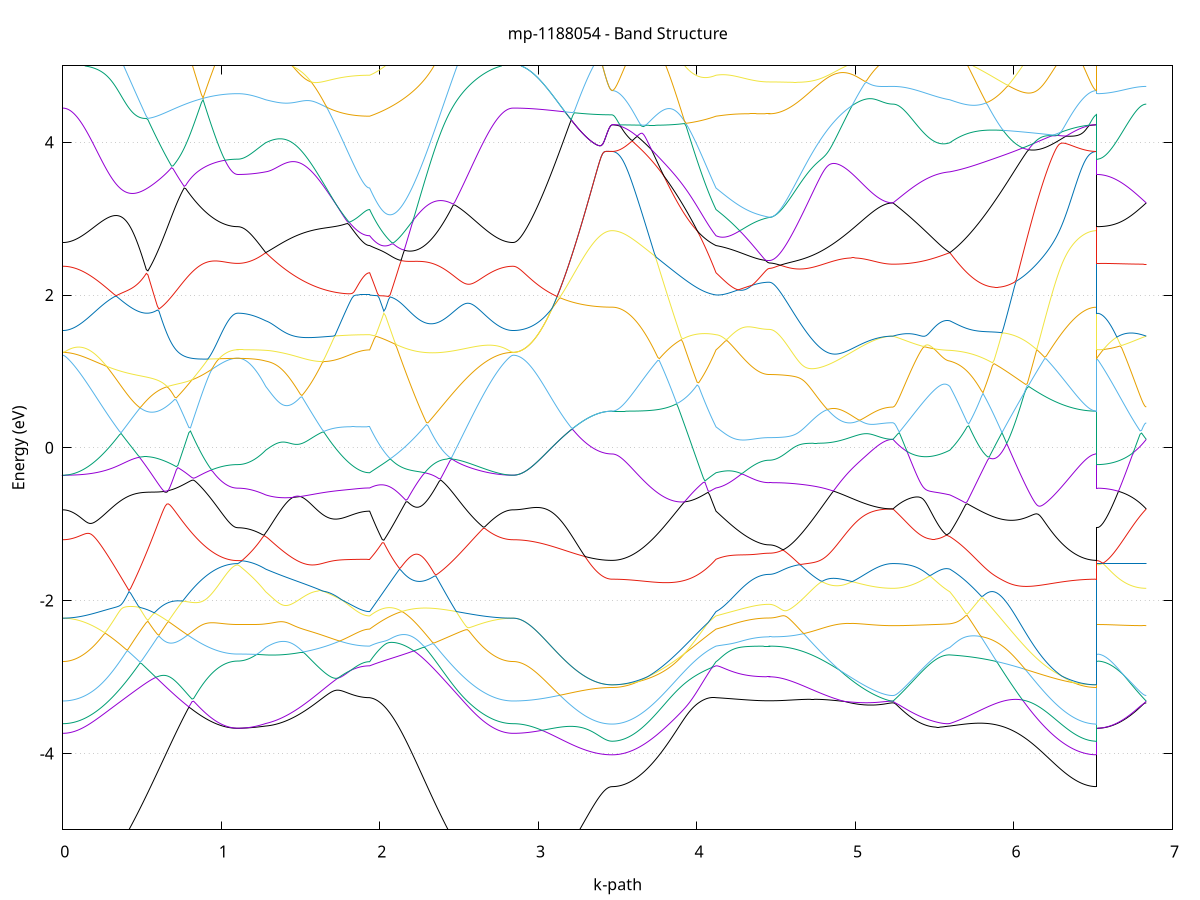 set title 'mp-1188054 - Band Structure'
set xlabel 'k-path'
set ylabel 'Energy (eV)'
set grid y
set yrange [-5:5]
set terminal png size 800,600
set output 'mp-1188054_bands_gnuplot.png'
plot '-' using 1:2 with lines notitle, '-' using 1:2 with lines notitle, '-' using 1:2 with lines notitle, '-' using 1:2 with lines notitle, '-' using 1:2 with lines notitle, '-' using 1:2 with lines notitle, '-' using 1:2 with lines notitle, '-' using 1:2 with lines notitle, '-' using 1:2 with lines notitle, '-' using 1:2 with lines notitle, '-' using 1:2 with lines notitle, '-' using 1:2 with lines notitle, '-' using 1:2 with lines notitle, '-' using 1:2 with lines notitle, '-' using 1:2 with lines notitle, '-' using 1:2 with lines notitle, '-' using 1:2 with lines notitle, '-' using 1:2 with lines notitle, '-' using 1:2 with lines notitle, '-' using 1:2 with lines notitle, '-' using 1:2 with lines notitle, '-' using 1:2 with lines notitle, '-' using 1:2 with lines notitle, '-' using 1:2 with lines notitle, '-' using 1:2 with lines notitle, '-' using 1:2 with lines notitle, '-' using 1:2 with lines notitle, '-' using 1:2 with lines notitle, '-' using 1:2 with lines notitle, '-' using 1:2 with lines notitle, '-' using 1:2 with lines notitle, '-' using 1:2 with lines notitle, '-' using 1:2 with lines notitle, '-' using 1:2 with lines notitle, '-' using 1:2 with lines notitle, '-' using 1:2 with lines notitle, '-' using 1:2 with lines notitle, '-' using 1:2 with lines notitle, '-' using 1:2 with lines notitle, '-' using 1:2 with lines notitle, '-' using 1:2 with lines notitle, '-' using 1:2 with lines notitle, '-' using 1:2 with lines notitle, '-' using 1:2 with lines notitle, '-' using 1:2 with lines notitle, '-' using 1:2 with lines notitle, '-' using 1:2 with lines notitle, '-' using 1:2 with lines notitle, '-' using 1:2 with lines notitle, '-' using 1:2 with lines notitle, '-' using 1:2 with lines notitle, '-' using 1:2 with lines notitle, '-' using 1:2 with lines notitle, '-' using 1:2 with lines notitle, '-' using 1:2 with lines notitle, '-' using 1:2 with lines notitle, '-' using 1:2 with lines notitle, '-' using 1:2 with lines notitle, '-' using 1:2 with lines notitle, '-' using 1:2 with lines notitle, '-' using 1:2 with lines notitle, '-' using 1:2 with lines notitle, '-' using 1:2 with lines notitle, '-' using 1:2 with lines notitle
0.000000 -48.860367
0.009943 -48.860367
0.019885 -48.860367
0.029828 -48.860367
0.039771 -48.860267
0.049713 -48.860267
0.059656 -48.860267
0.069599 -48.860267
0.079542 -48.860267
0.089484 -48.860267
0.099427 -48.860267
0.109370 -48.860267
0.119312 -48.860167
0.129255 -48.860167
0.139198 -48.860167
0.149140 -48.860167
0.159083 -48.860167
0.169026 -48.860067
0.178968 -48.860067
0.188911 -48.860067
0.198854 -48.859967
0.208796 -48.859967
0.218739 -48.859867
0.228682 -48.859867
0.238625 -48.859767
0.248567 -48.859767
0.258510 -48.859667
0.268453 -48.859667
0.278395 -48.859567
0.288338 -48.859567
0.298281 -48.859467
0.308223 -48.859367
0.318166 -48.859267
0.328109 -48.859267
0.338051 -48.859167
0.347994 -48.859067
0.357937 -48.858967
0.367880 -48.858867
0.377822 -48.858767
0.387765 -48.858667
0.397708 -48.858567
0.407650 -48.858467
0.417593 -48.858367
0.427536 -48.858267
0.437478 -48.858067
0.447421 -48.857967
0.457364 -48.857867
0.467306 -48.857667
0.477249 -48.857567
0.487192 -48.857367
0.497135 -48.857267
0.507077 -48.857167
0.517020 -48.856967
0.526963 -48.856767
0.536905 -48.856667
0.546848 -48.856467
0.556791 -48.856267
0.566733 -48.856067
0.576676 -48.855967
0.586619 -48.855767
0.596561 -48.855567
0.606504 -48.855367
0.616447 -48.855167
0.626390 -48.854967
0.636332 -48.854767
0.646275 -48.854567
0.656218 -48.854367
0.666160 -48.854167
0.676103 -48.853967
0.686046 -48.853767
0.695988 -48.853567
0.705931 -48.853367
0.715874 -48.853167
0.725816 -48.852967
0.735759 -48.852767
0.745702 -48.852567
0.755644 -48.852367
0.765587 -48.852167
0.775530 -48.851967
0.785473 -48.851767
0.795415 -48.851567
0.805358 -48.851367
0.815301 -48.851167
0.825243 -48.850967
0.835186 -48.850767
0.845129 -48.850567
0.855071 -48.850367
0.865014 -48.850167
0.874957 -48.850067
0.884899 -48.849867
0.894842 -48.849667
0.904785 -48.849567
0.914728 -48.849367
0.924670 -48.849267
0.934613 -48.849167
0.944556 -48.848967
0.954498 -48.848867
0.964441 -48.848767
0.974384 -48.848667
0.984326 -48.848567
0.994269 -48.848467
1.004212 -48.848367
1.014154 -48.848267
1.024097 -48.848167
1.034040 -48.848167
1.043983 -48.848067
1.053925 -48.848067
1.063868 -48.847967
1.073811 -48.847967
1.083753 -48.847967
1.093696 -48.847867
1.103639 -48.847867
1.103639 -48.847867
1.113439 -48.847867
1.123239 -48.847967
1.133039 -48.847967
1.142839 -48.847967
1.152639 -48.847967
1.162439 -48.848067
1.172239 -48.848067
1.182039 -48.848067
1.191839 -48.848167
1.201639 -48.848167
1.211439 -48.848267
1.221239 -48.848367
1.231039 -48.848367
1.240839 -48.848467
1.250639 -48.848567
1.260439 -48.848667
1.270239 -48.848767
1.280039 -48.848867
1.280039 -48.848867
1.289973 -48.848867
1.299907 -48.848967
1.309841 -48.849067
1.319775 -48.849167
1.329710 -48.849267
1.339644 -48.849367
1.349578 -48.849467
1.359512 -48.849567
1.369446 -48.849667
1.379381 -48.849767
1.389315 -48.849967
1.399249 -48.850067
1.409183 -48.850167
1.419117 -48.850367
1.429052 -48.850467
1.438986 -48.850567
1.448920 -48.850767
1.458854 -48.850867
1.468788 -48.851067
1.478722 -48.851167
1.488657 -48.851367
1.498591 -48.851467
1.508525 -48.851667
1.518459 -48.851867
1.528393 -48.851967
1.538328 -48.852167
1.548262 -48.852267
1.558196 -48.852467
1.568130 -48.852667
1.578064 -48.852767
1.587999 -48.852967
1.597933 -48.853067
1.607867 -48.853267
1.617801 -48.853467
1.627735 -48.853567
1.637670 -48.853767
1.647604 -48.853867
1.657538 -48.854067
1.667472 -48.854167
1.677406 -48.854267
1.687341 -48.854467
1.697275 -48.854567
1.707209 -48.854667
1.717143 -48.854867
1.727077 -48.854967
1.737012 -48.855067
1.746946 -48.855167
1.756880 -48.855267
1.766814 -48.855467
1.776748 -48.855467
1.786683 -48.855567
1.796617 -48.855667
1.806551 -48.855767
1.816485 -48.855867
1.826419 -48.855967
1.836353 -48.855967
1.846288 -48.856067
1.856222 -48.856067
1.866156 -48.856167
1.876090 -48.856167
1.886024 -48.856267
1.895959 -48.856267
1.905893 -48.856267
1.915827 -48.856267
1.925761 -48.856267
1.935695 -48.856367
1.935695 -48.856367
1.945642 -48.856367
1.955588 -48.856467
1.965535 -48.856567
1.975481 -48.856667
1.985427 -48.856667
1.995374 -48.856767
2.005320 -48.856867
2.015267 -48.856867
2.025213 -48.856967
2.035160 -48.857067
2.045106 -48.857067
2.055052 -48.857167
2.064999 -48.857267
2.074945 -48.857367
2.084892 -48.857367
2.094838 -48.857467
2.104785 -48.857467
2.114731 -48.857567
2.124677 -48.857667
2.134624 -48.857667
2.144570 -48.857767
2.154517 -48.857867
2.164463 -48.857867
2.174409 -48.857967
2.184356 -48.857967
2.194302 -48.858067
2.204249 -48.858067
2.214195 -48.858167
2.224142 -48.858267
2.234088 -48.858267
2.244034 -48.858367
2.253981 -48.858367
2.263927 -48.858467
2.273874 -48.858467
2.283820 -48.858567
2.293766 -48.858567
2.303713 -48.858667
2.313659 -48.858667
2.323606 -48.858767
2.333552 -48.858767
2.343499 -48.858867
2.353445 -48.858867
2.363391 -48.858967
2.373338 -48.858967
2.383284 -48.859067
2.393231 -48.859067
2.403177 -48.859167
2.413123 -48.859167
2.423070 -48.859267
2.433016 -48.859267
2.442963 -48.859267
2.452909 -48.859367
2.462856 -48.859367
2.472802 -48.859467
2.482748 -48.859467
2.492695 -48.859467
2.502641 -48.859567
2.512588 -48.859567
2.522534 -48.859667
2.532480 -48.859667
2.542427 -48.859667
2.552373 -48.859767
2.562320 -48.859767
2.572266 -48.859867
2.582213 -48.859867
2.592159 -48.859867
2.602105 -48.859967
2.612052 -48.859967
2.621998 -48.859967
2.631945 -48.859967
2.641891 -48.860067
2.651837 -48.860067
2.661784 -48.860067
2.671730 -48.860067
2.681677 -48.860167
2.691623 -48.860167
2.701570 -48.860167
2.711516 -48.860167
2.721462 -48.860267
2.731409 -48.860267
2.741355 -48.860267
2.751302 -48.860267
2.761248 -48.860267
2.771194 -48.860267
2.781141 -48.860267
2.791087 -48.860267
2.801034 -48.860267
2.810980 -48.860367
2.820927 -48.860367
2.830873 -48.860367
2.840819 -48.860367
2.840819 -48.860367
2.850724 -48.860367
2.860629 -48.860267
2.870533 -48.860267
2.880438 -48.860267
2.890342 -48.860167
2.900247 -48.860167
2.910152 -48.860067
2.920056 -48.860067
2.929961 -48.859967
2.939865 -48.859867
2.949770 -48.859767
2.959675 -48.859667
2.969579 -48.859567
2.979484 -48.859467
2.989388 -48.859267
2.999293 -48.859167
3.009198 -48.859067
3.019102 -48.858867
3.029007 -48.858767
3.038911 -48.858567
3.048816 -48.858367
3.058721 -48.858267
3.068625 -48.858067
3.078530 -48.857867
3.088434 -48.857667
3.098339 -48.857467
3.108244 -48.857367
3.118148 -48.857167
3.128053 -48.856967
3.137958 -48.856767
3.147862 -48.856567
3.157767 -48.856367
3.167671 -48.856167
3.177576 -48.855967
3.187481 -48.855767
3.197385 -48.855567
3.207290 -48.855367
3.217194 -48.855167
3.227099 -48.855067
3.237004 -48.854867
3.246908 -48.854667
3.256813 -48.854467
3.266717 -48.854367
3.276622 -48.854167
3.286527 -48.853967
3.296431 -48.853867
3.306336 -48.853667
3.316240 -48.853567
3.326145 -48.853467
3.336050 -48.853267
3.345954 -48.853167
3.355859 -48.853067
3.365763 -48.852967
3.375668 -48.852867
3.385573 -48.852767
3.395477 -48.852767
3.405382 -48.852667
3.415286 -48.852667
3.425191 -48.852567
3.435096 -48.852567
3.445000 -48.852567
3.454905 -48.852467
3.464809 -48.852467
3.464809 -48.852467
3.474744 -48.852467
3.484678 -48.852467
3.494612 -48.852467
3.504546 -48.852567
3.514480 -48.852567
3.524415 -48.852567
3.534349 -48.852567
3.544283 -48.852567
3.554217 -48.852567
3.564151 -48.852667
3.574086 -48.852667
3.584020 -48.852667
3.593954 -48.852667
3.603888 -48.852767
3.613822 -48.852767
3.623757 -48.852867
3.633691 -48.852867
3.643625 -48.852867
3.653559 -48.852967
3.663493 -48.852967
3.673428 -48.853067
3.683362 -48.853067
3.693296 -48.853167
3.703230 -48.853167
3.713164 -48.853267
3.723098 -48.853267
3.733033 -48.853367
3.742967 -48.853467
3.752901 -48.853467
3.762835 -48.853567
3.772769 -48.853667
3.782704 -48.853667
3.792638 -48.853767
3.802572 -48.853867
3.812506 -48.853867
3.822440 -48.853967
3.832375 -48.854067
3.842309 -48.854167
3.852243 -48.854167
3.862177 -48.854267
3.872111 -48.854367
3.882046 -48.854467
3.891980 -48.854467
3.901914 -48.854567
3.911848 -48.854667
3.921782 -48.854767
3.931717 -48.854867
3.941651 -48.854867
3.951585 -48.854967
3.961519 -48.855067
3.971453 -48.855167
3.981388 -48.855267
3.991322 -48.855267
4.001256 -48.855367
4.011190 -48.855467
4.021124 -48.855567
4.031058 -48.855667
4.040993 -48.855667
4.050927 -48.855767
4.060861 -48.855867
4.070795 -48.855967
4.080729 -48.855967
4.090664 -48.856067
4.100598 -48.856167
4.110532 -48.856267
4.120466 -48.856367
4.120466 -48.856367
4.130349 -48.856367
4.140231 -48.856367
4.150114 -48.856367
4.159996 -48.856467
4.169879 -48.856467
4.179761 -48.856467
4.189644 -48.856567
4.199526 -48.856567
4.209409 -48.856667
4.219291 -48.856667
4.229174 -48.856667
4.239056 -48.856767
4.248939 -48.856767
4.258821 -48.856767
4.268704 -48.856867
4.278586 -48.856867
4.288469 -48.856867
4.298351 -48.856967
4.308234 -48.856967
4.318116 -48.856967
4.327999 -48.857067
4.337881 -48.857067
4.347764 -48.857067
4.357646 -48.857067
4.367529 -48.857167
4.377411 -48.857167
4.387294 -48.857167
4.397176 -48.857167
4.407059 -48.857167
4.416941 -48.857167
4.426824 -48.857167
4.436706 -48.857267
4.446589 -48.857267
4.456471 -48.857267
4.456471 -48.857267
4.466350 -48.857267
4.476228 -48.857167
4.486106 -48.857167
4.495985 -48.857167
4.505863 -48.857167
4.515741 -48.857067
4.525620 -48.857067
4.535498 -48.856967
4.545376 -48.856967
4.555255 -48.856867
4.565133 -48.856767
4.575012 -48.856667
4.584890 -48.856567
4.594768 -48.856567
4.604647 -48.856467
4.614525 -48.856267
4.624403 -48.856167
4.634282 -48.856067
4.644160 -48.855967
4.654038 -48.855867
4.663917 -48.855667
4.673795 -48.855567
4.683674 -48.855367
4.693552 -48.855267
4.703430 -48.855067
4.713309 -48.854967
4.723187 -48.854767
4.733065 -48.854667
4.742944 -48.854467
4.752822 -48.854267
4.762700 -48.854167
4.772579 -48.853967
4.782457 -48.853767
4.792335 -48.853567
4.802214 -48.853367
4.812092 -48.853267
4.821971 -48.853067
4.831849 -48.852867
4.841727 -48.852667
4.851606 -48.852467
4.861484 -48.852267
4.871362 -48.852067
4.881241 -48.851967
4.891119 -48.851767
4.900997 -48.851567
4.910876 -48.851367
4.920754 -48.851167
4.930632 -48.851067
4.940511 -48.850867
4.950389 -48.850667
4.960268 -48.850567
4.970146 -48.850367
4.980024 -48.850167
4.989903 -48.850067
4.999781 -48.849867
5.009659 -48.849767
5.019538 -48.849567
5.029416 -48.849467
5.039294 -48.849267
5.049173 -48.849167
5.059051 -48.849067
5.068930 -48.848967
5.078808 -48.848867
5.088686 -48.848767
5.098565 -48.848667
5.108443 -48.848567
5.118321 -48.848467
5.128200 -48.848367
5.138078 -48.848267
5.147956 -48.848167
5.157835 -48.848167
5.167713 -48.848067
5.177592 -48.848067
5.187470 -48.847967
5.197348 -48.847967
5.207227 -48.847967
5.217105 -48.847967
5.226983 -48.847867
5.236862 -48.847867
5.236862 -48.847867
5.246817 -48.847867
5.256773 -48.847867
5.266729 -48.847967
5.276685 -48.847967
5.286641 -48.847967
5.296597 -48.847967
5.306553 -48.847967
5.316508 -48.847967
5.326464 -48.847967
5.336420 -48.847967
5.346376 -48.847967
5.356332 -48.848067
5.366288 -48.848067
5.376243 -48.848067
5.386199 -48.848067
5.396155 -48.848167
5.406111 -48.848167
5.416067 -48.848167
5.426023 -48.848167
5.435978 -48.848267
5.445934 -48.848267
5.455890 -48.848267
5.465846 -48.848267
5.475802 -48.848367
5.485758 -48.848367
5.495713 -48.848367
5.505669 -48.848467
5.515625 -48.848467
5.525581 -48.848567
5.535537 -48.848567
5.545493 -48.848567
5.555448 -48.848667
5.565404 -48.848667
5.575360 -48.848767
5.585316 -48.848767
5.595272 -48.848867
5.595272 -48.848867
5.605242 -48.848967
5.615212 -48.849067
5.625183 -48.849167
5.635153 -48.849267
5.645123 -48.849367
5.655094 -48.849467
5.665064 -48.849567
5.675034 -48.849667
5.685005 -48.849867
5.694975 -48.849967
5.704945 -48.850067
5.714915 -48.850167
5.724886 -48.850367
5.734856 -48.850467
5.744826 -48.850567
5.754797 -48.850767
5.764767 -48.850867
5.774737 -48.850967
5.784708 -48.851067
5.794678 -48.851267
5.804648 -48.851367
5.814619 -48.851467
5.824589 -48.851567
5.834559 -48.851667
5.844530 -48.851767
5.854500 -48.851967
5.864470 -48.852067
5.874440 -48.852167
5.884411 -48.852267
5.894381 -48.852367
5.904351 -48.852467
5.914322 -48.852567
5.924292 -48.852567
5.934262 -48.852667
5.944233 -48.852767
5.954203 -48.852867
5.964173 -48.852867
5.974144 -48.852967
5.984114 -48.853067
5.994084 -48.853067
6.004054 -48.853167
6.014025 -48.853167
6.023995 -48.853267
6.033965 -48.853267
6.043936 -48.853267
6.053906 -48.853367
6.063876 -48.853367
6.073847 -48.853367
6.083817 -48.853367
6.093787 -48.853467
6.103758 -48.853467
6.113728 -48.853467
6.123698 -48.853467
6.133668 -48.853467
6.143639 -48.853467
6.153609 -48.853367
6.163579 -48.853367
6.173550 -48.853367
6.183520 -48.853367
6.193490 -48.853367
6.203461 -48.853367
6.213431 -48.853267
6.223401 -48.853267
6.233372 -48.853267
6.243342 -48.853167
6.253312 -48.853167
6.263283 -48.853167
6.273253 -48.853067
6.283223 -48.853067
6.293193 -48.853067
6.303164 -48.852967
6.313134 -48.852967
6.323104 -48.852967
6.333075 -48.852867
6.343045 -48.852867
6.353015 -48.852867
6.362986 -48.852767
6.372956 -48.852767
6.382926 -48.852767
6.392897 -48.852667
6.402867 -48.852667
6.412837 -48.852667
6.422807 -48.852667
6.432778 -48.852567
6.442748 -48.852567
6.452718 -48.852567
6.462689 -48.852567
6.472659 -48.852567
6.482629 -48.852567
6.492600 -48.852467
6.502570 -48.852467
6.512540 -48.852467
6.522511 -48.852467
6.522511 -48.847867
6.532260 -48.847867
6.542010 -48.847867
6.551760 -48.847867
6.561510 -48.847867
6.571260 -48.847867
6.581010 -48.847867
6.590759 -48.847867
6.600509 -48.847867
6.610259 -48.847867
6.620009 -48.847867
6.629759 -48.847867
6.639509 -48.847867
6.649259 -48.847867
6.659008 -48.847867
6.668758 -48.847867
6.678508 -48.847867
6.688258 -48.847867
6.698008 -48.847867
6.707758 -48.847867
6.717507 -48.847867
6.727257 -48.847867
6.737007 -48.847867
6.746757 -48.847867
6.756507 -48.847867
6.766257 -48.847867
6.776006 -48.847867
6.785756 -48.847867
6.795506 -48.847867
6.805256 -48.847867
6.815006 -48.847867
6.824756 -48.847867
6.834506 -48.847867
e
0.000000 -48.381767
0.009943 -48.381767
0.019885 -48.381667
0.029828 -48.381467
0.039771 -48.381267
0.049713 -48.380967
0.059656 -48.380567
0.069599 -48.380167
0.079542 -48.379667
0.089484 -48.379067
0.099427 -48.378467
0.109370 -48.377767
0.119312 -48.376967
0.129255 -48.376167
0.139198 -48.375267
0.149140 -48.374367
0.159083 -48.373367
0.169026 -48.372267
0.178968 -48.371167
0.188911 -48.369967
0.198854 -48.368767
0.208796 -48.367467
0.218739 -48.366067
0.228682 -48.364667
0.238625 -48.363267
0.248567 -48.361767
0.258510 -48.360167
0.268453 -48.358567
0.278395 -48.356867
0.288338 -48.355167
0.298281 -48.353367
0.308223 -48.351567
0.318166 -48.349667
0.328109 -48.347767
0.338051 -48.345867
0.347994 -48.343867
0.357937 -48.341867
0.367880 -48.339767
0.377822 -48.337667
0.387765 -48.335567
0.397708 -48.333367
0.407650 -48.331267
0.417593 -48.328967
0.427536 -48.326767
0.437478 -48.324467
0.447421 -48.322167
0.457364 -48.319867
0.467306 -48.317467
0.477249 -48.315167
0.487192 -48.312767
0.497135 -48.310367
0.507077 -48.307967
0.517020 -48.305567
0.526963 -48.303167
0.536905 -48.300667
0.546848 -48.298267
0.556791 -48.295767
0.566733 -48.293367
0.576676 -48.290867
0.586619 -48.288467
0.596561 -48.286067
0.606504 -48.283567
0.616447 -48.281167
0.626390 -48.278767
0.636332 -48.276367
0.646275 -48.273967
0.656218 -48.271667
0.666160 -48.269267
0.676103 -48.266967
0.686046 -48.264667
0.695988 -48.262367
0.705931 -48.260067
0.715874 -48.257867
0.725816 -48.255667
0.735759 -48.253467
0.745702 -48.251367
0.755644 -48.249267
0.765587 -48.247167
0.775530 -48.245167
0.785473 -48.243167
0.795415 -48.241267
0.805358 -48.239367
0.815301 -48.237467
0.825243 -48.235667
0.835186 -48.233967
0.845129 -48.232267
0.855071 -48.230567
0.865014 -48.228967
0.874957 -48.227467
0.884899 -48.225967
0.894842 -48.224567
0.904785 -48.223167
0.914728 -48.221867
0.924670 -48.220567
0.934613 -48.219367
0.944556 -48.218267
0.954498 -48.217167
0.964441 -48.216167
0.974384 -48.215267
0.984326 -48.214367
0.994269 -48.213567
1.004212 -48.212867
1.014154 -48.212167
1.024097 -48.211567
1.034040 -48.210967
1.043983 -48.210567
1.053925 -48.210167
1.063868 -48.209867
1.073811 -48.209567
1.083753 -48.209367
1.093696 -48.209267
1.103639 -48.209267
1.103639 -48.209267
1.113439 -48.209267
1.123239 -48.209167
1.133039 -48.209067
1.142839 -48.209367
1.152639 -48.209667
1.162439 -48.210067
1.172239 -48.210567
1.182039 -48.211067
1.191839 -48.211667
1.201639 -48.212367
1.211439 -48.213167
1.221239 -48.213967
1.231039 -48.214867
1.240839 -48.215767
1.250639 -48.216867
1.260439 -48.217967
1.270239 -48.219067
1.280039 -48.220267
1.280039 -48.220267
1.289973 -48.221167
1.299907 -48.222067
1.309841 -48.222967
1.319775 -48.223867
1.329710 -48.224767
1.339644 -48.225667
1.349578 -48.226567
1.359512 -48.227367
1.369446 -48.228267
1.379381 -48.229167
1.389315 -48.229967
1.399249 -48.230867
1.409183 -48.231667
1.419117 -48.232567
1.429052 -48.233367
1.438986 -48.234167
1.448920 -48.234967
1.458854 -48.235767
1.468788 -48.236567
1.478722 -48.237367
1.488657 -48.238167
1.498591 -48.238967
1.508525 -48.239667
1.518459 -48.240467
1.528393 -48.241167
1.538328 -48.241867
1.548262 -48.242567
1.558196 -48.243267
1.568130 -48.243967
1.578064 -48.244667
1.587999 -48.245267
1.597933 -48.245967
1.607867 -48.246567
1.617801 -48.247167
1.627735 -48.247767
1.637670 -48.248367
1.647604 -48.248867
1.657538 -48.249467
1.667472 -48.249967
1.677406 -48.250467
1.687341 -48.250967
1.697275 -48.251467
1.707209 -48.251967
1.717143 -48.252367
1.727077 -48.252867
1.737012 -48.253267
1.746946 -48.253667
1.756880 -48.253967
1.766814 -48.254367
1.776748 -48.254667
1.786683 -48.254967
1.796617 -48.255267
1.806551 -48.255567
1.816485 -48.255867
1.826419 -48.256067
1.836353 -48.256267
1.846288 -48.256467
1.856222 -48.256667
1.866156 -48.256867
1.876090 -48.256967
1.886024 -48.257067
1.895959 -48.257167
1.905893 -48.257267
1.915827 -48.257267
1.925761 -48.257267
1.935695 -48.257367
1.935695 -48.257367
1.945642 -48.253867
1.955588 -48.250367
1.965535 -48.246867
1.975481 -48.243367
1.985427 -48.239867
1.995374 -48.236267
2.005320 -48.232767
2.015267 -48.229167
2.025213 -48.225567
2.035160 -48.222067
2.045106 -48.218467
2.055052 -48.214867
2.064999 -48.212767
2.074945 -48.216267
2.084892 -48.219767
2.094838 -48.223167
2.104785 -48.226667
2.114731 -48.230167
2.124677 -48.233567
2.134624 -48.236967
2.144570 -48.240467
2.154517 -48.243867
2.164463 -48.247267
2.174409 -48.250567
2.184356 -48.253967
2.194302 -48.257267
2.204249 -48.260667
2.214195 -48.263967
2.224142 -48.267167
2.234088 -48.270467
2.244034 -48.273667
2.253981 -48.276867
2.263927 -48.280067
2.273874 -48.283167
2.283820 -48.286267
2.293766 -48.289367
2.303713 -48.292367
2.313659 -48.295367
2.323606 -48.298367
2.333552 -48.301267
2.343499 -48.304167
2.353445 -48.307067
2.363391 -48.309867
2.373338 -48.312667
2.383284 -48.315367
2.393231 -48.318067
2.403177 -48.320667
2.413123 -48.323267
2.423070 -48.325867
2.433016 -48.328367
2.442963 -48.330767
2.452909 -48.333167
2.462856 -48.335567
2.472802 -48.337867
2.482748 -48.340167
2.492695 -48.342367
2.502641 -48.344467
2.512588 -48.346567
2.522534 -48.348567
2.532480 -48.350567
2.542427 -48.352567
2.552373 -48.354367
2.562320 -48.356167
2.572266 -48.357967
2.582213 -48.359667
2.592159 -48.361267
2.602105 -48.362867
2.612052 -48.364367
2.621998 -48.365867
2.631945 -48.367267
2.641891 -48.368567
2.651837 -48.369867
2.661784 -48.371067
2.671730 -48.372167
2.681677 -48.373267
2.691623 -48.374267
2.701570 -48.375267
2.711516 -48.376167
2.721462 -48.376967
2.731409 -48.377767
2.741355 -48.378467
2.751302 -48.379067
2.761248 -48.379667
2.771194 -48.380167
2.781141 -48.380567
2.791087 -48.380967
2.801034 -48.381267
2.810980 -48.381467
2.820927 -48.381667
2.830873 -48.381767
2.840819 -48.381767
2.840819 -48.381767
2.850724 -48.381767
2.860629 -48.381767
2.870533 -48.381767
2.880438 -48.381867
2.890342 -48.381867
2.900247 -48.381967
2.910152 -48.382067
2.920056 -48.382167
2.929961 -48.382267
2.939865 -48.382367
2.949770 -48.382467
2.959675 -48.382567
2.969579 -48.382767
2.979484 -48.382867
2.989388 -48.383067
2.999293 -48.383167
3.009198 -48.383367
3.019102 -48.383567
3.029007 -48.383767
3.038911 -48.383967
3.048816 -48.384167
3.058721 -48.384367
3.068625 -48.384567
3.078530 -48.384767
3.088434 -48.385067
3.098339 -48.385267
3.108244 -48.385467
3.118148 -48.385767
3.128053 -48.385967
3.137958 -48.386167
3.147862 -48.386467
3.157767 -48.386667
3.167671 -48.386967
3.177576 -48.387167
3.187481 -48.387467
3.197385 -48.387667
3.207290 -48.387867
3.217194 -48.388167
3.227099 -48.388367
3.237004 -48.388567
3.246908 -48.388767
3.256813 -48.388967
3.266717 -48.389267
3.276622 -48.389467
3.286527 -48.389567
3.296431 -48.389767
3.306336 -48.389967
3.316240 -48.390167
3.326145 -48.390267
3.336050 -48.390467
3.345954 -48.390567
3.355859 -48.390767
3.365763 -48.390867
3.375668 -48.390967
3.385573 -48.391067
3.395477 -48.391167
3.405382 -48.391267
3.415286 -48.391267
3.425191 -48.391367
3.435096 -48.391367
3.445000 -48.391467
3.454905 -48.391467
3.464809 -48.391467
3.464809 -48.391467
3.474744 -48.391467
3.484678 -48.391367
3.494612 -48.391167
3.504546 -48.390867
3.514480 -48.390567
3.524415 -48.390167
3.534349 -48.389767
3.544283 -48.389167
3.554217 -48.388567
3.564151 -48.387867
3.574086 -48.387167
3.584020 -48.386367
3.593954 -48.385467
3.603888 -48.384567
3.613822 -48.383467
3.623757 -48.382367
3.633691 -48.381267
3.643625 -48.380067
3.653559 -48.378767
3.663493 -48.377367
3.673428 -48.375967
3.683362 -48.374467
3.693296 -48.372967
3.703230 -48.371367
3.713164 -48.369667
3.723098 -48.367867
3.733033 -48.366067
3.742967 -48.364267
3.752901 -48.362267
3.762835 -48.360367
3.772769 -48.358267
3.782704 -48.356167
3.792638 -48.354067
3.802572 -48.351767
3.812506 -48.349567
3.822440 -48.347167
3.832375 -48.344867
3.842309 -48.342367
3.852243 -48.339867
3.862177 -48.337367
3.872111 -48.334767
3.882046 -48.332167
3.891980 -48.329467
3.901914 -48.326767
3.911848 -48.323967
3.921782 -48.321167
3.931717 -48.318267
3.941651 -48.315367
3.951585 -48.312467
3.961519 -48.309467
3.971453 -48.306467
3.981388 -48.303367
3.991322 -48.300267
4.001256 -48.297167
4.011190 -48.293967
4.021124 -48.290767
4.031058 -48.287567
4.040993 -48.284267
4.050927 -48.281067
4.060861 -48.277667
4.070795 -48.274367
4.080729 -48.270967
4.090664 -48.267667
4.100598 -48.264167
4.110532 -48.260767
4.120466 -48.257367
4.120466 -48.257367
4.130349 -48.256067
4.140231 -48.254767
4.150114 -48.253467
4.159996 -48.252167
4.169879 -48.250867
4.179761 -48.249567
4.189644 -48.248267
4.199526 -48.246967
4.209409 -48.245667
4.219291 -48.244267
4.229174 -48.242967
4.239056 -48.241667
4.248939 -48.240367
4.258821 -48.238967
4.268704 -48.237667
4.278586 -48.236267
4.288469 -48.234967
4.298351 -48.233667
4.308234 -48.232267
4.318116 -48.230967
4.327999 -48.229567
4.337881 -48.228267
4.347764 -48.226867
4.357646 -48.225567
4.367529 -48.224167
4.377411 -48.222867
4.387294 -48.221467
4.397176 -48.220167
4.407059 -48.218867
4.416941 -48.217467
4.426824 -48.216167
4.436706 -48.214867
4.446589 -48.213567
4.456471 -48.212767
4.456471 -48.212767
4.466350 -48.212767
4.476228 -48.212767
4.486106 -48.212767
4.495985 -48.212667
4.505863 -48.212667
4.515741 -48.212667
4.525620 -48.212667
4.535498 -48.212667
4.545376 -48.212667
4.555255 -48.212567
4.565133 -48.212567
4.575012 -48.212567
4.584890 -48.212467
4.594768 -48.212467
4.604647 -48.212467
4.614525 -48.212367
4.624403 -48.212367
4.634282 -48.212267
4.644160 -48.212267
4.654038 -48.212167
4.663917 -48.212167
4.673795 -48.212067
4.683674 -48.211967
4.693552 -48.211967
4.703430 -48.211867
4.713309 -48.211867
4.723187 -48.211767
4.733065 -48.211667
4.742944 -48.211667
4.752822 -48.211567
4.762700 -48.211467
4.772579 -48.211467
4.782457 -48.211367
4.792335 -48.211267
4.802214 -48.211167
4.812092 -48.211167
4.821971 -48.211067
4.831849 -48.210967
4.841727 -48.210967
4.851606 -48.210867
4.861484 -48.210767
4.871362 -48.210667
4.881241 -48.210667
4.891119 -48.210567
4.900997 -48.210467
4.910876 -48.210367
4.920754 -48.210367
4.930632 -48.210267
4.940511 -48.210167
4.950389 -48.210167
4.960268 -48.210067
4.970146 -48.209967
4.980024 -48.209967
4.989903 -48.209867
4.999781 -48.209767
5.009659 -48.209767
5.019538 -48.209667
5.029416 -48.209667
5.039294 -48.209567
5.049173 -48.209567
5.059051 -48.209467
5.068930 -48.209467
5.078808 -48.209367
5.088686 -48.209367
5.098565 -48.209267
5.108443 -48.209267
5.118321 -48.209267
5.128200 -48.209167
5.138078 -48.209167
5.147956 -48.209167
5.157835 -48.209067
5.167713 -48.209067
5.177592 -48.209067
5.187470 -48.209067
5.197348 -48.209067
5.207227 -48.209067
5.217105 -48.209067
5.226983 -48.209067
5.236862 -48.209067
5.236862 -48.209067
5.246817 -48.209067
5.256773 -48.209067
5.266729 -48.209067
5.276685 -48.209167
5.286641 -48.209167
5.296597 -48.209267
5.306553 -48.209367
5.316508 -48.209467
5.326464 -48.209667
5.336420 -48.209767
5.346376 -48.209967
5.356332 -48.210167
5.366288 -48.210367
5.376243 -48.210667
5.386199 -48.210867
5.396155 -48.211167
5.406111 -48.211467
5.416067 -48.211767
5.426023 -48.212067
5.435978 -48.212467
5.445934 -48.212767
5.455890 -48.213167
5.465846 -48.213567
5.475802 -48.213967
5.485758 -48.214367
5.495713 -48.214867
5.505669 -48.215367
5.515625 -48.215867
5.525581 -48.216367
5.535537 -48.216867
5.545493 -48.217367
5.555448 -48.217967
5.565404 -48.218467
5.575360 -48.219067
5.585316 -48.219667
5.595272 -48.220267
5.595272 -48.220267
5.605242 -48.221567
5.615212 -48.222967
5.625183 -48.224467
5.635153 -48.225967
5.645123 -48.227467
5.655094 -48.229067
5.665064 -48.230767
5.675034 -48.232467
5.685005 -48.234267
5.694975 -48.236167
5.704945 -48.237967
5.714915 -48.239967
5.724886 -48.241967
5.734856 -48.243967
5.744826 -48.246067
5.754797 -48.248167
5.764767 -48.250367
5.774737 -48.252567
5.784708 -48.254867
5.794678 -48.257067
5.804648 -48.259467
5.814619 -48.261767
5.824589 -48.264167
5.834559 -48.266567
5.844530 -48.268967
5.854500 -48.271467
5.864470 -48.273967
5.874440 -48.276467
5.884411 -48.278967
5.894381 -48.281467
5.904351 -48.284067
5.914322 -48.286567
5.924292 -48.289167
5.934262 -48.291767
5.944233 -48.294367
5.954203 -48.296967
5.964173 -48.299567
5.974144 -48.302167
5.984114 -48.304667
5.994084 -48.307267
6.004054 -48.309867
6.014025 -48.312467
6.023995 -48.314967
6.033965 -48.317567
6.043936 -48.320067
6.053906 -48.322567
6.063876 -48.325067
6.073847 -48.327567
6.083817 -48.330067
6.093787 -48.332467
6.103758 -48.334867
6.113728 -48.337267
6.123698 -48.339567
6.133668 -48.341867
6.143639 -48.344167
6.153609 -48.346367
6.163579 -48.348567
6.173550 -48.350767
6.183520 -48.352867
6.193490 -48.354967
6.203461 -48.356967
6.213431 -48.358967
6.223401 -48.360967
6.233372 -48.362867
6.243342 -48.364667
6.253312 -48.366467
6.263283 -48.368167
6.273253 -48.369867
6.283223 -48.371467
6.293193 -48.373067
6.303164 -48.374567
6.313134 -48.376067
6.323104 -48.377467
6.333075 -48.378767
6.343045 -48.380067
6.353015 -48.381267
6.362986 -48.382467
6.372956 -48.383467
6.382926 -48.384467
6.392897 -48.385467
6.402867 -48.386367
6.412837 -48.387167
6.422807 -48.387867
6.432778 -48.388567
6.442748 -48.389167
6.452718 -48.389667
6.462689 -48.390167
6.472659 -48.390567
6.482629 -48.390867
6.492600 -48.391167
6.502570 -48.391367
6.512540 -48.391467
6.522511 -48.391467
6.522511 -48.209267
6.532260 -48.209267
6.542010 -48.209267
6.551760 -48.209267
6.561510 -48.209267
6.571260 -48.209267
6.581010 -48.209267
6.590759 -48.209267
6.600509 -48.209267
6.610259 -48.209267
6.620009 -48.209267
6.629759 -48.209267
6.639509 -48.209267
6.649259 -48.209267
6.659008 -48.209167
6.668758 -48.209167
6.678508 -48.209167
6.688258 -48.209167
6.698008 -48.209167
6.707758 -48.209167
6.717507 -48.209167
6.727257 -48.209167
6.737007 -48.209167
6.746757 -48.209167
6.756507 -48.209167
6.766257 -48.209067
6.776006 -48.209067
6.785756 -48.209067
6.795506 -48.209067
6.805256 -48.209067
6.815006 -48.209067
6.824756 -48.209067
6.834506 -48.209067
e
0.000000 -48.034467
0.009943 -48.034467
0.019885 -48.034567
0.029828 -48.034767
0.039771 -48.035067
0.049713 -48.035367
0.059656 -48.035767
0.069599 -48.036167
0.079542 -48.036767
0.089484 -48.037367
0.099427 -48.037967
0.109370 -48.038767
0.119312 -48.039567
0.129255 -48.040467
0.139198 -48.041367
0.149140 -48.042367
0.159083 -48.043467
0.169026 -48.044567
0.178968 -48.045767
0.188911 -48.047067
0.198854 -48.048367
0.208796 -48.049767
0.218739 -48.051167
0.228682 -48.052667
0.238625 -48.054167
0.248567 -48.055767
0.258510 -48.057467
0.268453 -48.059167
0.278395 -48.060967
0.288338 -48.062767
0.298281 -48.064567
0.308223 -48.066467
0.318166 -48.068467
0.328109 -48.070467
0.338051 -48.072467
0.347994 -48.074567
0.357937 -48.076667
0.367880 -48.078767
0.377822 -48.080967
0.387765 -48.083167
0.397708 -48.085367
0.407650 -48.087667
0.417593 -48.089967
0.427536 -48.092267
0.437478 -48.094667
0.447421 -48.096967
0.457364 -48.099367
0.467306 -48.101767
0.477249 -48.104167
0.487192 -48.106667
0.497135 -48.109067
0.507077 -48.111567
0.517020 -48.113967
0.526963 -48.116467
0.536905 -48.118867
0.546848 -48.121367
0.556791 -48.123867
0.566733 -48.126267
0.576676 -48.128767
0.586619 -48.131167
0.596561 -48.133667
0.606504 -48.136067
0.616447 -48.138467
0.626390 -48.140967
0.636332 -48.143267
0.646275 -48.145667
0.656218 -48.148067
0.666160 -48.150367
0.676103 -48.152667
0.686046 -48.154967
0.695988 -48.157167
0.705931 -48.159467
0.715874 -48.161667
0.725816 -48.163767
0.735759 -48.165967
0.745702 -48.168067
0.755644 -48.170067
0.765587 -48.172067
0.775530 -48.174067
0.785473 -48.175967
0.795415 -48.177867
0.805358 -48.179767
0.815301 -48.181567
0.825243 -48.183267
0.835186 -48.184967
0.845129 -48.186667
0.855071 -48.188267
0.865014 -48.189767
0.874957 -48.191267
0.884899 -48.192767
0.894842 -48.194167
0.904785 -48.195467
0.914728 -48.196767
0.924670 -48.197967
0.934613 -48.199067
0.944556 -48.200167
0.954498 -48.201167
0.964441 -48.202167
0.974384 -48.203067
0.984326 -48.203867
0.994269 -48.204667
1.004212 -48.205367
1.014154 -48.206067
1.024097 -48.206567
1.034040 -48.207067
1.043983 -48.207567
1.053925 -48.207967
1.063868 -48.208267
1.073811 -48.208467
1.083753 -48.208667
1.093696 -48.208767
1.103639 -48.208767
1.103639 -48.208767
1.113439 -48.208767
1.123239 -48.208967
1.133039 -48.208967
1.142839 -48.208767
1.152639 -48.208467
1.162439 -48.208067
1.172239 -48.207667
1.182039 -48.207167
1.191839 -48.206567
1.201639 -48.205967
1.211439 -48.205267
1.221239 -48.204567
1.231039 -48.203667
1.240839 -48.202867
1.250639 -48.201867
1.260439 -48.200867
1.270239 -48.199867
1.280039 -48.198667
1.280039 -48.198667
1.289973 -48.197867
1.299907 -48.197067
1.309841 -48.196267
1.319775 -48.195467
1.329710 -48.194667
1.339644 -48.193867
1.349578 -48.193067
1.359512 -48.192367
1.369446 -48.191567
1.379381 -48.190767
1.389315 -48.190067
1.399249 -48.189267
1.409183 -48.188567
1.419117 -48.187867
1.429052 -48.187167
1.438986 -48.186467
1.448920 -48.185767
1.458854 -48.185067
1.468788 -48.184367
1.478722 -48.183767
1.488657 -48.183067
1.498591 -48.182467
1.508525 -48.181767
1.518459 -48.181167
1.528393 -48.180567
1.538328 -48.179967
1.548262 -48.179367
1.558196 -48.178867
1.568130 -48.178267
1.578064 -48.177767
1.587999 -48.177167
1.597933 -48.176667
1.607867 -48.176167
1.617801 -48.175667
1.627735 -48.175167
1.637670 -48.174767
1.647604 -48.174267
1.657538 -48.173867
1.667472 -48.173467
1.677406 -48.173067
1.687341 -48.172667
1.697275 -48.172267
1.707209 -48.171867
1.717143 -48.171567
1.727077 -48.171167
1.737012 -48.170867
1.746946 -48.170567
1.756880 -48.170267
1.766814 -48.169967
1.776748 -48.169767
1.786683 -48.169467
1.796617 -48.169267
1.806551 -48.169067
1.816485 -48.168867
1.826419 -48.168667
1.836353 -48.168467
1.846288 -48.168367
1.856222 -48.168267
1.866156 -48.168067
1.876090 -48.167967
1.886024 -48.167967
1.895959 -48.167867
1.905893 -48.167767
1.915827 -48.167767
1.925761 -48.167767
1.935695 -48.167767
1.935695 -48.167767
1.945642 -48.171167
1.955588 -48.174567
1.965535 -48.177967
1.975481 -48.181467
1.985427 -48.184867
1.995374 -48.188367
2.005320 -48.191867
2.015267 -48.195367
2.025213 -48.198767
2.035160 -48.202267
2.045106 -48.205767
2.055052 -48.209267
2.064999 -48.211367
2.074945 -48.207767
2.084892 -48.204167
2.094838 -48.200567
2.104785 -48.197067
2.114731 -48.193467
2.124677 -48.189967
2.134624 -48.186367
2.144570 -48.182867
2.154517 -48.179367
2.164463 -48.175867
2.174409 -48.172367
2.184356 -48.168867
2.194302 -48.165467
2.204249 -48.161967
2.214195 -48.158567
2.224142 -48.155167
2.234088 -48.151767
2.244034 -48.148467
2.253981 -48.145167
2.263927 -48.141867
2.273874 -48.138567
2.283820 -48.135367
2.293766 -48.132167
2.303713 -48.128967
2.313659 -48.125867
2.323606 -48.122767
2.333552 -48.119667
2.343499 -48.116667
2.353445 -48.113667
2.363391 -48.110667
2.373338 -48.107767
2.383284 -48.104967
2.393231 -48.102067
2.403177 -48.099367
2.413123 -48.096567
2.423070 -48.093867
2.433016 -48.091267
2.442963 -48.088667
2.452909 -48.086167
2.462856 -48.083667
2.472802 -48.081167
2.482748 -48.078867
2.492695 -48.076467
2.502641 -48.074267
2.512588 -48.071967
2.522534 -48.069867
2.532480 -48.067767
2.542427 -48.065667
2.552373 -48.063667
2.562320 -48.061767
2.572266 -48.059867
2.582213 -48.058067
2.592159 -48.056367
2.602105 -48.054667
2.612052 -48.053067
2.621998 -48.051467
2.631945 -48.049967
2.641891 -48.048567
2.651837 -48.047167
2.661784 -48.045867
2.671730 -48.044667
2.681677 -48.043567
2.691623 -48.042467
2.701570 -48.041467
2.711516 -48.040467
2.721462 -48.039567
2.731409 -48.038767
2.741355 -48.038067
2.751302 -48.037367
2.761248 -48.036767
2.771194 -48.036167
2.781141 -48.035767
2.791087 -48.035367
2.801034 -48.035067
2.810980 -48.034767
2.820927 -48.034567
2.830873 -48.034467
2.840819 -48.034467
2.840819 -48.034467
2.850724 -48.034467
2.860629 -48.034467
2.870533 -48.034467
2.880438 -48.034467
2.890342 -48.034467
2.900247 -48.034467
2.910152 -48.034467
2.920056 -48.034467
2.929961 -48.034467
2.939865 -48.034467
2.949770 -48.034467
2.959675 -48.034467
2.969579 -48.034467
2.979484 -48.034467
2.989388 -48.034467
2.999293 -48.034467
3.009198 -48.034467
3.019102 -48.034467
3.029007 -48.034467
3.038911 -48.034467
3.048816 -48.034467
3.058721 -48.034467
3.068625 -48.034467
3.078530 -48.034467
3.088434 -48.034467
3.098339 -48.034467
3.108244 -48.034467
3.118148 -48.034467
3.128053 -48.034467
3.137958 -48.034467
3.147862 -48.034467
3.157767 -48.034467
3.167671 -48.034467
3.177576 -48.034467
3.187481 -48.034467
3.197385 -48.034467
3.207290 -48.034467
3.217194 -48.034467
3.227099 -48.034467
3.237004 -48.034467
3.246908 -48.034467
3.256813 -48.034467
3.266717 -48.034567
3.276622 -48.034567
3.286527 -48.034567
3.296431 -48.034567
3.306336 -48.034567
3.316240 -48.034567
3.326145 -48.034567
3.336050 -48.034567
3.345954 -48.034567
3.355859 -48.034567
3.365763 -48.034567
3.375668 -48.034567
3.385573 -48.034567
3.395477 -48.034567
3.405382 -48.034567
3.415286 -48.034567
3.425191 -48.034567
3.435096 -48.034567
3.445000 -48.034567
3.454905 -48.034567
3.464809 -48.034567
3.464809 -48.034567
3.474744 -48.034567
3.484678 -48.034667
3.494612 -48.034867
3.504546 -48.035067
3.514480 -48.035467
3.524415 -48.035767
3.534349 -48.036267
3.544283 -48.036767
3.554217 -48.037467
3.564151 -48.038067
3.574086 -48.038867
3.584020 -48.039667
3.593954 -48.040567
3.603888 -48.041467
3.613822 -48.042467
3.623757 -48.043567
3.633691 -48.044767
3.643625 -48.045967
3.653559 -48.047267
3.663493 -48.048667
3.673428 -48.050067
3.683362 -48.051567
3.693296 -48.053067
3.703230 -48.054667
3.713164 -48.056367
3.723098 -48.058167
3.733033 -48.059967
3.742967 -48.061767
3.752901 -48.063667
3.762835 -48.065667
3.772769 -48.067767
3.782704 -48.069867
3.792638 -48.071967
3.802572 -48.074167
3.812506 -48.076467
3.822440 -48.078767
3.832375 -48.081167
3.842309 -48.083567
3.852243 -48.086067
3.862177 -48.088567
3.872111 -48.091167
3.882046 -48.093767
3.891980 -48.096367
3.901914 -48.099167
3.911848 -48.101867
3.921782 -48.104667
3.931717 -48.107467
3.941651 -48.110367
3.951585 -48.113267
3.961519 -48.116267
3.971453 -48.119267
3.981388 -48.122267
3.991322 -48.125367
4.001256 -48.128467
4.011190 -48.131567
4.021124 -48.134767
4.031058 -48.137967
4.040993 -48.141167
4.050927 -48.144367
4.060861 -48.147667
4.070795 -48.150967
4.080729 -48.154267
4.090664 -48.157567
4.100598 -48.160967
4.110532 -48.164367
4.120466 -48.167767
4.120466 -48.167767
4.130349 -48.168967
4.140231 -48.170267
4.150114 -48.171467
4.159996 -48.172767
4.169879 -48.174067
4.179761 -48.175267
4.189644 -48.176567
4.199526 -48.177867
4.209409 -48.179167
4.219291 -48.180467
4.229174 -48.181667
4.239056 -48.182967
4.248939 -48.184267
4.258821 -48.185567
4.268704 -48.186867
4.278586 -48.188167
4.288469 -48.189467
4.298351 -48.190767
4.308234 -48.192067
4.318116 -48.193467
4.327999 -48.194767
4.337881 -48.196067
4.347764 -48.197367
4.357646 -48.198667
4.367529 -48.200067
4.377411 -48.201367
4.387294 -48.202667
4.397176 -48.203967
4.407059 -48.205367
4.416941 -48.206667
4.426824 -48.207967
4.436706 -48.209267
4.446589 -48.210567
4.456471 -48.211367
4.456471 -48.211367
4.466350 -48.211367
4.476228 -48.211367
4.486106 -48.211367
4.495985 -48.211367
4.505863 -48.211367
4.515741 -48.211367
4.525620 -48.211367
4.535498 -48.211367
4.545376 -48.211267
4.555255 -48.211267
4.565133 -48.211267
4.575012 -48.211267
4.584890 -48.211267
4.594768 -48.211167
4.604647 -48.211167
4.614525 -48.211167
4.624403 -48.211167
4.634282 -48.211067
4.644160 -48.211067
4.654038 -48.211067
4.663917 -48.210967
4.673795 -48.210967
4.683674 -48.210967
4.693552 -48.210867
4.703430 -48.210867
4.713309 -48.210767
4.723187 -48.210767
4.733065 -48.210767
4.742944 -48.210667
4.752822 -48.210667
4.762700 -48.210567
4.772579 -48.210567
4.782457 -48.210467
4.792335 -48.210467
4.802214 -48.210367
4.812092 -48.210367
4.821971 -48.210267
4.831849 -48.210267
4.841727 -48.210267
4.851606 -48.210167
4.861484 -48.210167
4.871362 -48.210067
4.881241 -48.210067
4.891119 -48.209967
4.900997 -48.209967
4.910876 -48.209867
4.920754 -48.209867
4.930632 -48.209767
4.940511 -48.209767
4.950389 -48.209767
4.960268 -48.209667
4.970146 -48.209667
4.980024 -48.209567
4.989903 -48.209567
4.999781 -48.209467
5.009659 -48.209467
5.019538 -48.209467
5.029416 -48.209367
5.039294 -48.209367
5.049173 -48.209367
5.059051 -48.209267
5.068930 -48.209267
5.078808 -48.209267
5.088686 -48.209267
5.098565 -48.209167
5.108443 -48.209167
5.118321 -48.209167
5.128200 -48.209167
5.138078 -48.209067
5.147956 -48.209067
5.157835 -48.209067
5.167713 -48.209067
5.177592 -48.209067
5.187470 -48.209067
5.197348 -48.209067
5.207227 -48.209067
5.217105 -48.209067
5.226983 -48.209067
5.236862 -48.209067
5.236862 -48.209067
5.246817 -48.209067
5.256773 -48.208967
5.266729 -48.208967
5.276685 -48.208967
5.286641 -48.208867
5.296597 -48.208767
5.306553 -48.208667
5.316508 -48.208567
5.326464 -48.208467
5.336420 -48.208267
5.346376 -48.208167
5.356332 -48.207967
5.366288 -48.207767
5.376243 -48.207567
5.386199 -48.207267
5.396155 -48.207067
5.406111 -48.206767
5.416067 -48.206567
5.426023 -48.206267
5.435978 -48.205867
5.445934 -48.205567
5.455890 -48.205267
5.465846 -48.204867
5.475802 -48.204467
5.485758 -48.204067
5.495713 -48.203667
5.505669 -48.203267
5.515625 -48.202867
5.525581 -48.202367
5.535537 -48.201867
5.545493 -48.201367
5.555448 -48.200867
5.565404 -48.200367
5.575360 -48.199867
5.585316 -48.199267
5.595272 -48.198667
5.595272 -48.198667
5.605242 -48.197467
5.615212 -48.196267
5.625183 -48.194967
5.635153 -48.193567
5.645123 -48.192167
5.655094 -48.190667
5.665064 -48.189067
5.675034 -48.187467
5.685005 -48.185867
5.694975 -48.184167
5.704945 -48.182367
5.714915 -48.180567
5.724886 -48.178767
5.734856 -48.176867
5.744826 -48.174967
5.754797 -48.172967
5.764767 -48.170967
5.774737 -48.168867
5.784708 -48.166767
5.794678 -48.164667
5.804648 -48.162467
5.814619 -48.160267
5.824589 -48.158067
5.834559 -48.155767
5.844530 -48.153467
5.854500 -48.151167
5.864470 -48.148867
5.874440 -48.146467
5.884411 -48.144067
5.894381 -48.141667
5.904351 -48.139267
5.914322 -48.136867
5.924292 -48.134367
5.934262 -48.131967
5.944233 -48.129467
5.954203 -48.126967
5.964173 -48.124567
5.974144 -48.122067
5.984114 -48.119567
5.994084 -48.117067
6.004054 -48.114567
6.014025 -48.112167
6.023995 -48.109667
6.033965 -48.107267
6.043936 -48.104767
6.053906 -48.102367
6.063876 -48.099967
6.073847 -48.097567
6.083817 -48.095167
6.093787 -48.092767
6.103758 -48.090467
6.113728 -48.088167
6.123698 -48.085867
6.133668 -48.083567
6.143639 -48.081367
6.153609 -48.079167
6.163579 -48.077067
6.173550 -48.074967
6.183520 -48.072867
6.193490 -48.070767
6.203461 -48.068767
6.213431 -48.066867
6.223401 -48.064867
6.233372 -48.063067
6.243342 -48.061167
6.253312 -48.059467
6.263283 -48.057767
6.273253 -48.056067
6.283223 -48.054467
6.293193 -48.052867
6.303164 -48.051367
6.313134 -48.049867
6.323104 -48.048567
6.333075 -48.047167
6.343045 -48.045967
6.353015 -48.044767
6.362986 -48.043567
6.372956 -48.042467
6.382926 -48.041467
6.392897 -48.040567
6.402867 -48.039667
6.412837 -48.038867
6.422807 -48.038067
6.432778 -48.037467
6.442748 -48.036867
6.452718 -48.036267
6.462689 -48.035867
6.472659 -48.035467
6.482629 -48.035067
6.492600 -48.034867
6.502570 -48.034667
6.512540 -48.034567
6.522511 -48.034567
6.522511 -48.208767
6.532260 -48.208767
6.542010 -48.208767
6.551760 -48.208767
6.561510 -48.208767
6.571260 -48.208767
6.581010 -48.208767
6.590759 -48.208767
6.600509 -48.208767
6.610259 -48.208767
6.620009 -48.208767
6.629759 -48.208767
6.639509 -48.208767
6.649259 -48.208867
6.659008 -48.208867
6.668758 -48.208867
6.678508 -48.208867
6.688258 -48.208867
6.698008 -48.208867
6.707758 -48.208867
6.717507 -48.208867
6.727257 -48.208867
6.737007 -48.208867
6.746757 -48.208867
6.756507 -48.208967
6.766257 -48.208967
6.776006 -48.208967
6.785756 -48.208967
6.795506 -48.208967
6.805256 -48.208967
6.815006 -48.208967
6.824756 -48.208967
6.834506 -48.209067
e
0.000000 -46.051667
0.009943 -46.051667
0.019885 -46.051667
0.029828 -46.051667
0.039771 -46.051667
0.049713 -46.051667
0.059656 -46.051667
0.069599 -46.051667
0.079542 -46.051767
0.089484 -46.051767
0.099427 -46.051767
0.109370 -46.051767
0.119312 -46.051767
0.129255 -46.051767
0.139198 -46.051867
0.149140 -46.051867
0.159083 -46.051867
0.169026 -46.051867
0.178968 -46.051967
0.188911 -46.051967
0.198854 -46.051967
0.208796 -46.051967
0.218739 -46.052067
0.228682 -46.052067
0.238625 -46.052067
0.248567 -46.052167
0.258510 -46.052167
0.268453 -46.052167
0.278395 -46.052267
0.288338 -46.052267
0.298281 -46.052367
0.308223 -46.052367
0.318166 -46.052367
0.328109 -46.052467
0.338051 -46.052467
0.347994 -46.052567
0.357937 -46.052567
0.367880 -46.052567
0.377822 -46.052667
0.387765 -46.052667
0.397708 -46.052767
0.407650 -46.052767
0.417593 -46.052867
0.427536 -46.052867
0.437478 -46.052967
0.447421 -46.052967
0.457364 -46.053067
0.467306 -46.053067
0.477249 -46.053167
0.487192 -46.053167
0.497135 -46.053267
0.507077 -46.053267
0.517020 -46.053367
0.526963 -46.053367
0.536905 -46.053467
0.546848 -46.053467
0.556791 -46.053567
0.566733 -46.053667
0.576676 -46.053667
0.586619 -46.053767
0.596561 -46.053767
0.606504 -46.053867
0.616447 -46.053867
0.626390 -46.053967
0.636332 -46.053967
0.646275 -46.054067
0.656218 -46.054067
0.666160 -46.054167
0.676103 -46.054167
0.686046 -46.054267
0.695988 -46.054267
0.705931 -46.054367
0.715874 -46.054367
0.725816 -46.054467
0.735759 -46.054467
0.745702 -46.054467
0.755644 -46.054567
0.765587 -46.054567
0.775530 -46.054667
0.785473 -46.054667
0.795415 -46.054767
0.805358 -46.054767
0.815301 -46.054767
0.825243 -46.054867
0.835186 -46.054867
0.845129 -46.054967
0.855071 -46.054967
0.865014 -46.054967
0.874957 -46.055067
0.884899 -46.055067
0.894842 -46.055067
0.904785 -46.055067
0.914728 -46.055167
0.924670 -46.055167
0.934613 -46.055167
0.944556 -46.055167
0.954498 -46.055267
0.964441 -46.055267
0.974384 -46.055267
0.984326 -46.055267
0.994269 -46.055267
1.004212 -46.055367
1.014154 -46.055367
1.024097 -46.055367
1.034040 -46.055367
1.043983 -46.055367
1.053925 -46.055367
1.063868 -46.055367
1.073811 -46.055367
1.083753 -46.055367
1.093696 -46.055367
1.103639 -46.055367
1.103639 -46.055367
1.113439 -46.055367
1.123239 -46.055367
1.133039 -46.055367
1.142839 -46.055367
1.152639 -46.055267
1.162439 -46.055267
1.172239 -46.055167
1.182039 -46.055067
1.191839 -46.055067
1.201639 -46.054967
1.211439 -46.054867
1.221239 -46.054767
1.231039 -46.054667
1.240839 -46.054667
1.250639 -46.054667
1.260439 -46.054667
1.270239 -46.054567
1.280039 -46.054567
1.280039 -46.054567
1.289973 -46.054567
1.299907 -46.054567
1.309841 -46.054567
1.319775 -46.054467
1.329710 -46.054467
1.339644 -46.054467
1.349578 -46.054367
1.359512 -46.054367
1.369446 -46.054367
1.379381 -46.054267
1.389315 -46.054267
1.399249 -46.054167
1.409183 -46.054067
1.419117 -46.054067
1.429052 -46.053967
1.438986 -46.053867
1.448920 -46.053867
1.458854 -46.053767
1.468788 -46.053667
1.478722 -46.053667
1.488657 -46.053567
1.498591 -46.053467
1.508525 -46.053367
1.518459 -46.053267
1.528393 -46.053267
1.538328 -46.053167
1.548262 -46.053067
1.558196 -46.052967
1.568130 -46.052867
1.578064 -46.052767
1.587999 -46.052767
1.597933 -46.052667
1.607867 -46.052567
1.617801 -46.052467
1.627735 -46.052367
1.637670 -46.052267
1.647604 -46.052267
1.657538 -46.052167
1.667472 -46.052067
1.677406 -46.051967
1.687341 -46.051867
1.697275 -46.051867
1.707209 -46.051767
1.717143 -46.051667
1.727077 -46.051667
1.737012 -46.051567
1.746946 -46.051467
1.756880 -46.051467
1.766814 -46.051367
1.776748 -46.051267
1.786683 -46.051267
1.796617 -46.051167
1.806551 -46.051167
1.816485 -46.051067
1.826419 -46.051067
1.836353 -46.051067
1.846288 -46.050967
1.856222 -46.050967
1.866156 -46.050967
1.876090 -46.050867
1.886024 -46.050867
1.895959 -46.050867
1.905893 -46.050867
1.915827 -46.050867
1.925761 -46.050867
1.935695 -46.050867
1.935695 -46.050867
1.945642 -46.050867
1.955588 -46.050867
1.965535 -46.050867
1.975481 -46.050767
1.985427 -46.050767
1.995374 -46.050767
2.005320 -46.050767
2.015267 -46.050767
2.025213 -46.050767
2.035160 -46.050767
2.045106 -46.050767
2.055052 -46.050767
2.064999 -46.050767
2.074945 -46.050767
2.084892 -46.050767
2.094838 -46.050767
2.104785 -46.050767
2.114731 -46.050767
2.124677 -46.050767
2.134624 -46.050767
2.144570 -46.050767
2.154517 -46.050767
2.164463 -46.050767
2.174409 -46.050867
2.184356 -46.050867
2.194302 -46.050867
2.204249 -46.050867
2.214195 -46.050867
2.224142 -46.050867
2.234088 -46.050867
2.244034 -46.050867
2.253981 -46.050867
2.263927 -46.050967
2.273874 -46.050967
2.283820 -46.050967
2.293766 -46.050967
2.303713 -46.050967
2.313659 -46.050967
2.323606 -46.050967
2.333552 -46.051067
2.343499 -46.051067
2.353445 -46.051067
2.363391 -46.051067
2.373338 -46.051067
2.383284 -46.051067
2.393231 -46.051167
2.403177 -46.051167
2.413123 -46.051167
2.423070 -46.051167
2.433016 -46.051167
2.442963 -46.051167
2.452909 -46.051267
2.462856 -46.051267
2.472802 -46.051267
2.482748 -46.051267
2.492695 -46.051267
2.502641 -46.051367
2.512588 -46.051367
2.522534 -46.051367
2.532480 -46.051367
2.542427 -46.051367
2.552373 -46.051367
2.562320 -46.051467
2.572266 -46.051467
2.582213 -46.051467
2.592159 -46.051467
2.602105 -46.051467
2.612052 -46.051467
2.621998 -46.051467
2.631945 -46.051567
2.641891 -46.051567
2.651837 -46.051567
2.661784 -46.051567
2.671730 -46.051567
2.681677 -46.051567
2.691623 -46.051567
2.701570 -46.051567
2.711516 -46.051667
2.721462 -46.051667
2.731409 -46.051667
2.741355 -46.051667
2.751302 -46.051667
2.761248 -46.051667
2.771194 -46.051667
2.781141 -46.051667
2.791087 -46.051667
2.801034 -46.051667
2.810980 -46.051667
2.820927 -46.051667
2.830873 -46.051667
2.840819 -46.051667
2.840819 -46.051667
2.850724 -46.051667
2.860629 -46.051667
2.870533 -46.051667
2.880438 -46.051667
2.890342 -46.051667
2.900247 -46.051667
2.910152 -46.051667
2.920056 -46.051667
2.929961 -46.051667
2.939865 -46.051667
2.949770 -46.051667
2.959675 -46.051667
2.969579 -46.051667
2.979484 -46.051667
2.989388 -46.051667
2.999293 -46.051667
3.009198 -46.051667
3.019102 -46.051667
3.029007 -46.051667
3.038911 -46.051667
3.048816 -46.051667
3.058721 -46.051667
3.068625 -46.051667
3.078530 -46.051667
3.088434 -46.051667
3.098339 -46.051667
3.108244 -46.051667
3.118148 -46.051667
3.128053 -46.051667
3.137958 -46.051667
3.147862 -46.051667
3.157767 -46.051667
3.167671 -46.051667
3.177576 -46.051667
3.187481 -46.051667
3.197385 -46.051667
3.207290 -46.051667
3.217194 -46.051667
3.227099 -46.051667
3.237004 -46.051667
3.246908 -46.051667
3.256813 -46.051667
3.266717 -46.051667
3.276622 -46.051667
3.286527 -46.051667
3.296431 -46.051667
3.306336 -46.051667
3.316240 -46.051667
3.326145 -46.051667
3.336050 -46.051667
3.345954 -46.051667
3.355859 -46.051667
3.365763 -46.051667
3.375668 -46.051667
3.385573 -46.051667
3.395477 -46.051667
3.405382 -46.051667
3.415286 -46.051667
3.425191 -46.051667
3.435096 -46.051667
3.445000 -46.051667
3.454905 -46.051667
3.464809 -46.051767
3.464809 -46.051767
3.474744 -46.051667
3.484678 -46.051667
3.494612 -46.051667
3.504546 -46.051667
3.514480 -46.051667
3.524415 -46.051667
3.534349 -46.051667
3.544283 -46.051667
3.554217 -46.051667
3.564151 -46.051667
3.574086 -46.051667
3.584020 -46.051667
3.593954 -46.051667
3.603888 -46.051667
3.613822 -46.051667
3.623757 -46.051667
3.633691 -46.051567
3.643625 -46.051567
3.653559 -46.051567
3.663493 -46.051567
3.673428 -46.051567
3.683362 -46.051567
3.693296 -46.051567
3.703230 -46.051467
3.713164 -46.051467
3.723098 -46.051467
3.733033 -46.051467
3.742967 -46.051467
3.752901 -46.051467
3.762835 -46.051467
3.772769 -46.051367
3.782704 -46.051367
3.792638 -46.051367
3.802572 -46.051367
3.812506 -46.051367
3.822440 -46.051267
3.832375 -46.051267
3.842309 -46.051267
3.852243 -46.051267
3.862177 -46.051267
3.872111 -46.051267
3.882046 -46.051167
3.891980 -46.051167
3.901914 -46.051167
3.911848 -46.051167
3.921782 -46.051167
3.931717 -46.051067
3.941651 -46.051067
3.951585 -46.051067
3.961519 -46.051067
3.971453 -46.051067
3.981388 -46.051067
3.991322 -46.050967
4.001256 -46.050967
4.011190 -46.050967
4.021124 -46.050967
4.031058 -46.050967
4.040993 -46.050967
4.050927 -46.050967
4.060861 -46.050867
4.070795 -46.050867
4.080729 -46.050867
4.090664 -46.050867
4.100598 -46.050867
4.110532 -46.050867
4.120466 -46.050867
4.120466 -46.050867
4.130349 -46.050867
4.140231 -46.050867
4.150114 -46.050867
4.159996 -46.050867
4.169879 -46.050867
4.179761 -46.050867
4.189644 -46.050867
4.199526 -46.050867
4.209409 -46.050867
4.219291 -46.050767
4.229174 -46.050767
4.239056 -46.050767
4.248939 -46.050767
4.258821 -46.050767
4.268704 -46.050767
4.278586 -46.050767
4.288469 -46.050767
4.298351 -46.050767
4.308234 -46.050767
4.318116 -46.050767
4.327999 -46.050767
4.337881 -46.050767
4.347764 -46.050767
4.357646 -46.050767
4.367529 -46.050767
4.377411 -46.050767
4.387294 -46.050767
4.397176 -46.050767
4.407059 -46.050767
4.416941 -46.050767
4.426824 -46.050767
4.436706 -46.050767
4.446589 -46.050767
4.456471 -46.050767
4.456471 -46.050767
4.466350 -46.050767
4.476228 -46.050767
4.486106 -46.050767
4.495985 -46.050767
4.505863 -46.050867
4.515741 -46.050867
4.525620 -46.050867
4.535498 -46.050867
4.545376 -46.050967
4.555255 -46.050967
4.565133 -46.050967
4.575012 -46.051067
4.584890 -46.051067
4.594768 -46.051067
4.604647 -46.051167
4.614525 -46.051167
4.624403 -46.051267
4.634282 -46.051267
4.644160 -46.051367
4.654038 -46.051467
4.663917 -46.051467
4.673795 -46.051567
4.683674 -46.051667
4.693552 -46.051667
4.703430 -46.051767
4.713309 -46.051867
4.723187 -46.051967
4.733065 -46.051967
4.742944 -46.052067
4.752822 -46.052167
4.762700 -46.052267
4.772579 -46.052267
4.782457 -46.052367
4.792335 -46.052467
4.802214 -46.052567
4.812092 -46.052667
4.821971 -46.052767
4.831849 -46.052767
4.841727 -46.052867
4.851606 -46.052967
4.861484 -46.053067
4.871362 -46.053167
4.881241 -46.053267
4.891119 -46.053367
4.900997 -46.053367
4.910876 -46.053467
4.920754 -46.053567
4.930632 -46.053667
4.940511 -46.053767
4.950389 -46.053867
4.960268 -46.053867
4.970146 -46.053967
4.980024 -46.054067
4.989903 -46.054067
4.999781 -46.054167
5.009659 -46.054267
5.019538 -46.054367
5.029416 -46.054367
5.039294 -46.054467
5.049173 -46.054467
5.059051 -46.054567
5.068930 -46.054567
5.078808 -46.054667
5.088686 -46.054667
5.098565 -46.054767
5.108443 -46.054767
5.118321 -46.054867
5.128200 -46.054867
5.138078 -46.054967
5.147956 -46.054967
5.157835 -46.054967
5.167713 -46.054967
5.177592 -46.055067
5.187470 -46.055067
5.197348 -46.055067
5.207227 -46.055067
5.217105 -46.055067
5.226983 -46.055067
5.236862 -46.055067
5.236862 -46.055067
5.246817 -46.055067
5.256773 -46.055067
5.266729 -46.055167
5.276685 -46.055167
5.286641 -46.055167
5.296597 -46.055167
5.306553 -46.055167
5.316508 -46.055167
5.326464 -46.055067
5.336420 -46.055067
5.346376 -46.055067
5.356332 -46.055067
5.366288 -46.055067
5.376243 -46.055067
5.386199 -46.055067
5.396155 -46.054967
5.406111 -46.054967
5.416067 -46.054967
5.426023 -46.054967
5.435978 -46.054867
5.445934 -46.054867
5.455890 -46.054867
5.465846 -46.054767
5.475802 -46.054767
5.485758 -46.054767
5.495713 -46.054667
5.505669 -46.054667
5.515625 -46.054667
5.525581 -46.054667
5.535537 -46.054667
5.545493 -46.054667
5.555448 -46.054667
5.565404 -46.054667
5.575360 -46.054667
5.585316 -46.054567
5.595272 -46.054567
5.595272 -46.054567
5.605242 -46.054567
5.615212 -46.054567
5.625183 -46.054567
5.635153 -46.054467
5.645123 -46.054467
5.655094 -46.054467
5.665064 -46.054367
5.675034 -46.054367
5.685005 -46.054367
5.694975 -46.054367
5.704945 -46.054267
5.714915 -46.054267
5.724886 -46.054267
5.734856 -46.054167
5.744826 -46.054167
5.754797 -46.054167
5.764767 -46.054067
5.774737 -46.054067
5.784708 -46.054067
5.794678 -46.053967
5.804648 -46.053967
5.814619 -46.053867
5.824589 -46.053867
5.834559 -46.053867
5.844530 -46.053767
5.854500 -46.053767
5.864470 -46.053667
5.874440 -46.053667
5.884411 -46.053567
5.894381 -46.053567
5.904351 -46.053467
5.914322 -46.053467
5.924292 -46.053467
5.934262 -46.053367
5.944233 -46.053367
5.954203 -46.053267
5.964173 -46.053267
5.974144 -46.053167
5.984114 -46.053167
5.994084 -46.053167
6.004054 -46.053067
6.014025 -46.053067
6.023995 -46.052967
6.033965 -46.052967
6.043936 -46.052867
6.053906 -46.052867
6.063876 -46.052867
6.073847 -46.052767
6.083817 -46.052767
6.093787 -46.052667
6.103758 -46.052667
6.113728 -46.052667
6.123698 -46.052567
6.133668 -46.052567
6.143639 -46.052467
6.153609 -46.052467
6.163579 -46.052467
6.173550 -46.052367
6.183520 -46.052367
6.193490 -46.052267
6.203461 -46.052267
6.213431 -46.052267
6.223401 -46.052167
6.233372 -46.052167
6.243342 -46.052167
6.253312 -46.052167
6.263283 -46.052067
6.273253 -46.052067
6.283223 -46.052067
6.293193 -46.051967
6.303164 -46.051967
6.313134 -46.051967
6.323104 -46.051967
6.333075 -46.051867
6.343045 -46.051867
6.353015 -46.051867
6.362986 -46.051867
6.372956 -46.051867
6.382926 -46.051867
6.392897 -46.051767
6.402867 -46.051767
6.412837 -46.051767
6.422807 -46.051767
6.432778 -46.051767
6.442748 -46.051767
6.452718 -46.051767
6.462689 -46.051767
6.472659 -46.051767
6.482629 -46.051767
6.492600 -46.051767
6.502570 -46.051667
6.512540 -46.051767
6.522511 -46.051767
6.522511 -46.055367
6.532260 -46.055367
6.542010 -46.055367
6.551760 -46.055367
6.561510 -46.055367
6.571260 -46.055367
6.581010 -46.055367
6.590759 -46.055367
6.600509 -46.055367
6.610259 -46.055367
6.620009 -46.055367
6.629759 -46.055367
6.639509 -46.055367
6.649259 -46.055367
6.659008 -46.055367
6.668758 -46.055267
6.678508 -46.055267
6.688258 -46.055267
6.698008 -46.055267
6.707758 -46.055267
6.717507 -46.055267
6.727257 -46.055267
6.737007 -46.055267
6.746757 -46.055267
6.756507 -46.055167
6.766257 -46.055167
6.776006 -46.055167
6.785756 -46.055167
6.795506 -46.055167
6.805256 -46.055167
6.815006 -46.055167
6.824756 -46.055067
6.834506 -46.055067
e
0.000000 -46.051667
0.009943 -46.051667
0.019885 -46.051667
0.029828 -46.051667
0.039771 -46.051667
0.049713 -46.051567
0.059656 -46.051567
0.069599 -46.051567
0.079542 -46.051467
0.089484 -46.051467
0.099427 -46.051367
0.109370 -46.051267
0.119312 -46.051267
0.129255 -46.051167
0.139198 -46.051067
0.149140 -46.051067
0.159083 -46.050967
0.169026 -46.050867
0.178968 -46.050767
0.188911 -46.050667
0.198854 -46.050567
0.208796 -46.050467
0.218739 -46.050367
0.228682 -46.050267
0.238625 -46.050167
0.248567 -46.050067
0.258510 -46.049967
0.268453 -46.049867
0.278395 -46.049767
0.288338 -46.049667
0.298281 -46.049567
0.308223 -46.049467
0.318166 -46.049367
0.328109 -46.049267
0.338051 -46.049167
0.347994 -46.049067
0.357937 -46.048967
0.367880 -46.048867
0.377822 -46.048867
0.387765 -46.048767
0.397708 -46.048667
0.407650 -46.048667
0.417593 -46.048567
0.427536 -46.048567
0.437478 -46.048467
0.447421 -46.048467
0.457364 -46.048467
0.467306 -46.048367
0.477249 -46.048367
0.487192 -46.048367
0.497135 -46.048367
0.507077 -46.048367
0.517020 -46.048367
0.526963 -46.048467
0.536905 -46.048467
0.546848 -46.048467
0.556791 -46.048567
0.566733 -46.048567
0.576676 -46.048667
0.586619 -46.048667
0.596561 -46.048767
0.606504 -46.048867
0.616447 -46.048967
0.626390 -46.049067
0.636332 -46.049167
0.646275 -46.049267
0.656218 -46.049367
0.666160 -46.049467
0.676103 -46.049667
0.686046 -46.049767
0.695988 -46.049867
0.705931 -46.050067
0.715874 -46.050167
0.725816 -46.050367
0.735759 -46.050467
0.745702 -46.050667
0.755644 -46.050767
0.765587 -46.050967
0.775530 -46.051067
0.785473 -46.051267
0.795415 -46.051467
0.805358 -46.051567
0.815301 -46.051767
0.825243 -46.051967
0.835186 -46.052067
0.845129 -46.052267
0.855071 -46.052367
0.865014 -46.052567
0.874957 -46.052767
0.884899 -46.052867
0.894842 -46.053067
0.904785 -46.053167
0.914728 -46.053267
0.924670 -46.053467
0.934613 -46.053567
0.944556 -46.053667
0.954498 -46.053867
0.964441 -46.053967
0.974384 -46.054067
0.984326 -46.054167
0.994269 -46.054267
1.004212 -46.054367
1.014154 -46.054467
1.024097 -46.054467
1.034040 -46.054567
1.043983 -46.054667
1.053925 -46.054667
1.063868 -46.054667
1.073811 -46.054767
1.083753 -46.054767
1.093696 -46.054767
1.103639 -46.054767
1.103639 -46.054767
1.113439 -46.054767
1.123239 -46.054767
1.133039 -46.054767
1.142839 -46.054767
1.152639 -46.054767
1.162439 -46.054767
1.172239 -46.054767
1.182039 -46.054767
1.191839 -46.054767
1.201639 -46.054767
1.211439 -46.054667
1.221239 -46.054667
1.231039 -46.054667
1.240839 -46.054567
1.250639 -46.054467
1.260439 -46.054367
1.270239 -46.054167
1.280039 -46.054067
1.280039 -46.054067
1.289973 -46.053967
1.299907 -46.053867
1.309841 -46.053767
1.319775 -46.053667
1.329710 -46.053467
1.339644 -46.053367
1.349578 -46.053267
1.359512 -46.053167
1.369446 -46.052967
1.379381 -46.052867
1.389315 -46.052767
1.399249 -46.052567
1.409183 -46.052467
1.419117 -46.052267
1.429052 -46.052167
1.438986 -46.052067
1.448920 -46.051867
1.458854 -46.051767
1.468788 -46.051567
1.478722 -46.051467
1.488657 -46.051267
1.498591 -46.051067
1.508525 -46.050967
1.518459 -46.050767
1.528393 -46.050667
1.538328 -46.050467
1.548262 -46.050367
1.558196 -46.050167
1.568130 -46.050067
1.578064 -46.049867
1.587999 -46.049767
1.597933 -46.049567
1.607867 -46.049467
1.617801 -46.049367
1.627735 -46.049167
1.637670 -46.049067
1.647604 -46.048867
1.657538 -46.048767
1.667472 -46.048667
1.677406 -46.048467
1.687341 -46.048367
1.697275 -46.048267
1.707209 -46.048167
1.717143 -46.048067
1.727077 -46.047967
1.737012 -46.047867
1.746946 -46.047767
1.756880 -46.047667
1.766814 -46.047567
1.776748 -46.047467
1.786683 -46.047367
1.796617 -46.047267
1.806551 -46.047267
1.816485 -46.047167
1.826419 -46.047067
1.836353 -46.047067
1.846288 -46.046967
1.856222 -46.046967
1.866156 -46.046867
1.876090 -46.046867
1.886024 -46.046867
1.895959 -46.046767
1.905893 -46.046767
1.915827 -46.046767
1.925761 -46.046767
1.935695 -46.046767
1.935695 -46.046767
1.945642 -46.046667
1.955588 -46.046667
1.965535 -46.046667
1.975481 -46.046567
1.985427 -46.046567
1.995374 -46.046567
2.005320 -46.046467
2.015267 -46.046467
2.025213 -46.046467
2.035160 -46.046467
2.045106 -46.046467
2.055052 -46.046467
2.064999 -46.046467
2.074945 -46.046467
2.084892 -46.046467
2.094838 -46.046467
2.104785 -46.046467
2.114731 -46.046567
2.124677 -46.046567
2.134624 -46.046567
2.144570 -46.046567
2.154517 -46.046667
2.164463 -46.046667
2.174409 -46.046767
2.184356 -46.046767
2.194302 -46.046867
2.204249 -46.046867
2.214195 -46.046967
2.224142 -46.046967
2.234088 -46.047067
2.244034 -46.047167
2.253981 -46.047267
2.263927 -46.047267
2.273874 -46.047367
2.283820 -46.047467
2.293766 -46.047567
2.303713 -46.047667
2.313659 -46.047767
2.323606 -46.047767
2.333552 -46.047867
2.343499 -46.047967
2.353445 -46.048067
2.363391 -46.048167
2.373338 -46.048267
2.383284 -46.048367
2.393231 -46.048467
2.403177 -46.048567
2.413123 -46.048667
2.423070 -46.048767
2.433016 -46.048867
2.442963 -46.048967
2.452909 -46.049167
2.462856 -46.049267
2.472802 -46.049367
2.482748 -46.049467
2.492695 -46.049567
2.502641 -46.049667
2.512588 -46.049767
2.522534 -46.049867
2.532480 -46.049967
2.542427 -46.050067
2.552373 -46.050167
2.562320 -46.050267
2.572266 -46.050367
2.582213 -46.050467
2.592159 -46.050467
2.602105 -46.050567
2.612052 -46.050667
2.621998 -46.050767
2.631945 -46.050867
2.641891 -46.050867
2.651837 -46.050967
2.661784 -46.051067
2.671730 -46.051167
2.681677 -46.051167
2.691623 -46.051267
2.701570 -46.051267
2.711516 -46.051367
2.721462 -46.051367
2.731409 -46.051467
2.741355 -46.051467
2.751302 -46.051467
2.761248 -46.051567
2.771194 -46.051567
2.781141 -46.051567
2.791087 -46.051667
2.801034 -46.051667
2.810980 -46.051667
2.820927 -46.051667
2.830873 -46.051667
2.840819 -46.051667
2.840819 -46.051667
2.850724 -46.051667
2.860629 -46.051667
2.870533 -46.051667
2.880438 -46.051667
2.890342 -46.051667
2.900247 -46.051667
2.910152 -46.051667
2.920056 -46.051667
2.929961 -46.051667
2.939865 -46.051667
2.949770 -46.051667
2.959675 -46.051667
2.969579 -46.051667
2.979484 -46.051667
2.989388 -46.051667
2.999293 -46.051667
3.009198 -46.051667
3.019102 -46.051667
3.029007 -46.051667
3.038911 -46.051667
3.048816 -46.051667
3.058721 -46.051667
3.068625 -46.051667
3.078530 -46.051667
3.088434 -46.051667
3.098339 -46.051667
3.108244 -46.051667
3.118148 -46.051667
3.128053 -46.051667
3.137958 -46.051667
3.147862 -46.051667
3.157767 -46.051667
3.167671 -46.051667
3.177576 -46.051667
3.187481 -46.051667
3.197385 -46.051667
3.207290 -46.051667
3.217194 -46.051667
3.227099 -46.051667
3.237004 -46.051667
3.246908 -46.051667
3.256813 -46.051667
3.266717 -46.051667
3.276622 -46.051667
3.286527 -46.051667
3.296431 -46.051667
3.306336 -46.051667
3.316240 -46.051667
3.326145 -46.051667
3.336050 -46.051667
3.345954 -46.051667
3.355859 -46.051667
3.365763 -46.051667
3.375668 -46.051667
3.385573 -46.051667
3.395477 -46.051667
3.405382 -46.051667
3.415286 -46.051667
3.425191 -46.051667
3.435096 -46.051667
3.445000 -46.051667
3.454905 -46.051667
3.464809 -46.051767
3.464809 -46.051767
3.474744 -46.051667
3.484678 -46.051667
3.494612 -46.051667
3.504546 -46.051667
3.514480 -46.051667
3.524415 -46.051667
3.534349 -46.051567
3.544283 -46.051567
3.554217 -46.051567
3.564151 -46.051467
3.574086 -46.051467
3.584020 -46.051367
3.593954 -46.051367
3.603888 -46.051267
3.613822 -46.051267
3.623757 -46.051167
3.633691 -46.051067
3.643625 -46.051067
3.653559 -46.050967
3.663493 -46.050867
3.673428 -46.050867
3.683362 -46.050767
3.693296 -46.050667
3.703230 -46.050567
3.713164 -46.050467
3.723098 -46.050367
3.733033 -46.050267
3.742967 -46.050167
3.752901 -46.050067
3.762835 -46.049967
3.772769 -46.049867
3.782704 -46.049867
3.792638 -46.049767
3.802572 -46.049567
3.812506 -46.049467
3.822440 -46.049367
3.832375 -46.049267
3.842309 -46.049167
3.852243 -46.049067
3.862177 -46.048967
3.872111 -46.048867
3.882046 -46.048767
3.891980 -46.048667
3.901914 -46.048567
3.911848 -46.048467
3.921782 -46.048367
3.931717 -46.048267
3.941651 -46.048167
3.951585 -46.048067
3.961519 -46.047967
3.971453 -46.047867
3.981388 -46.047767
3.991322 -46.047667
4.001256 -46.047567
4.011190 -46.047467
4.021124 -46.047467
4.031058 -46.047367
4.040993 -46.047267
4.050927 -46.047167
4.060861 -46.047167
4.070795 -46.047067
4.080729 -46.046967
4.090664 -46.046967
4.100598 -46.046867
4.110532 -46.046767
4.120466 -46.046767
4.120466 -46.046767
4.130349 -46.046767
4.140231 -46.046667
4.150114 -46.046667
4.159996 -46.046667
4.169879 -46.046667
4.179761 -46.046667
4.189644 -46.046667
4.199526 -46.046667
4.209409 -46.046567
4.219291 -46.046567
4.229174 -46.046567
4.239056 -46.046567
4.248939 -46.046567
4.258821 -46.046567
4.268704 -46.046567
4.278586 -46.046567
4.288469 -46.046567
4.298351 -46.046467
4.308234 -46.046467
4.318116 -46.046467
4.327999 -46.046467
4.337881 -46.046467
4.347764 -46.046467
4.357646 -46.046467
4.367529 -46.046467
4.377411 -46.046467
4.387294 -46.046467
4.397176 -46.046467
4.407059 -46.046467
4.416941 -46.046467
4.426824 -46.046467
4.436706 -46.046467
4.446589 -46.046467
4.456471 -46.046467
4.456471 -46.046467
4.466350 -46.046467
4.476228 -46.046467
4.486106 -46.046467
4.495985 -46.046467
4.505863 -46.046567
4.515741 -46.046567
4.525620 -46.046567
4.535498 -46.046667
4.545376 -46.046767
4.555255 -46.046767
4.565133 -46.046867
4.575012 -46.046967
4.584890 -46.046967
4.594768 -46.047067
4.604647 -46.047167
4.614525 -46.047267
4.624403 -46.047367
4.634282 -46.047467
4.644160 -46.047667
4.654038 -46.047767
4.663917 -46.047867
4.673795 -46.047967
4.683674 -46.048167
4.693552 -46.048267
4.703430 -46.048367
4.713309 -46.048567
4.723187 -46.048667
4.733065 -46.048867
4.742944 -46.048967
4.752822 -46.049167
4.762700 -46.049367
4.772579 -46.049467
4.782457 -46.049667
4.792335 -46.049867
4.802214 -46.049967
4.812092 -46.050167
4.821971 -46.050367
4.831849 -46.050467
4.841727 -46.050667
4.851606 -46.050867
4.861484 -46.051067
4.871362 -46.051167
4.881241 -46.051367
4.891119 -46.051567
4.900997 -46.051667
4.910876 -46.051867
4.920754 -46.052067
4.930632 -46.052167
4.940511 -46.052367
4.950389 -46.052467
4.960268 -46.052667
4.970146 -46.052867
4.980024 -46.052967
4.989903 -46.053167
4.999781 -46.053267
5.009659 -46.053367
5.019538 -46.053567
5.029416 -46.053667
5.039294 -46.053767
5.049173 -46.053867
5.059051 -46.054067
5.068930 -46.054167
5.078808 -46.054267
5.088686 -46.054367
5.098565 -46.054467
5.108443 -46.054567
5.118321 -46.054567
5.128200 -46.054667
5.138078 -46.054767
5.147956 -46.054767
5.157835 -46.054867
5.167713 -46.054967
5.177592 -46.054967
5.187470 -46.054967
5.197348 -46.055067
5.207227 -46.055067
5.217105 -46.055067
5.226983 -46.055067
5.236862 -46.055067
5.236862 -46.055067
5.246817 -46.055067
5.256773 -46.055067
5.266729 -46.055067
5.276685 -46.055067
5.286641 -46.054967
5.296597 -46.054967
5.306553 -46.054967
5.316508 -46.054967
5.326464 -46.054967
5.336420 -46.054967
5.346376 -46.054967
5.356332 -46.054867
5.366288 -46.054867
5.376243 -46.054867
5.386199 -46.054867
5.396155 -46.054867
5.406111 -46.054867
5.416067 -46.054867
5.426023 -46.054767
5.435978 -46.054767
5.445934 -46.054767
5.455890 -46.054767
5.465846 -46.054767
5.475802 -46.054767
5.485758 -46.054667
5.495713 -46.054667
5.505669 -46.054567
5.515625 -46.054567
5.525581 -46.054467
5.535537 -46.054467
5.545493 -46.054367
5.555448 -46.054367
5.565404 -46.054267
5.575360 -46.054167
5.585316 -46.054167
5.595272 -46.054067
5.595272 -46.054067
5.605242 -46.053867
5.615212 -46.053767
5.625183 -46.053567
5.635153 -46.053467
5.645123 -46.053267
5.655094 -46.053167
5.665064 -46.052967
5.675034 -46.052767
5.685005 -46.052667
5.694975 -46.052467
5.704945 -46.052267
5.714915 -46.052067
5.724886 -46.051967
5.734856 -46.051767
5.744826 -46.051567
5.754797 -46.051367
5.764767 -46.051267
5.774737 -46.051067
5.784708 -46.050867
5.794678 -46.050767
5.804648 -46.050567
5.814619 -46.050467
5.824589 -46.050267
5.834559 -46.050167
5.844530 -46.049967
5.854500 -46.049867
5.864470 -46.049667
5.874440 -46.049567
5.884411 -46.049467
5.894381 -46.049367
5.904351 -46.049267
5.914322 -46.049167
5.924292 -46.049067
5.934262 -46.048967
5.944233 -46.048967
5.954203 -46.048867
5.964173 -46.048767
5.974144 -46.048767
5.984114 -46.048667
5.994084 -46.048667
6.004054 -46.048667
6.014025 -46.048567
6.023995 -46.048567
6.033965 -46.048567
6.043936 -46.048567
6.053906 -46.048567
6.063876 -46.048567
6.073847 -46.048667
6.083817 -46.048667
6.093787 -46.048667
6.103758 -46.048767
6.113728 -46.048767
6.123698 -46.048867
6.133668 -46.048867
6.143639 -46.048967
6.153609 -46.048967
6.163579 -46.049067
6.173550 -46.049167
6.183520 -46.049267
6.193490 -46.049367
6.203461 -46.049467
6.213431 -46.049567
6.223401 -46.049567
6.233372 -46.049667
6.243342 -46.049867
6.253312 -46.049967
6.263283 -46.050067
6.273253 -46.050167
6.283223 -46.050267
6.293193 -46.050267
6.303164 -46.050367
6.313134 -46.050467
6.323104 -46.050567
6.333075 -46.050667
6.343045 -46.050767
6.353015 -46.050867
6.362986 -46.050967
6.372956 -46.051067
6.382926 -46.051167
6.392897 -46.051167
6.402867 -46.051267
6.412837 -46.051367
6.422807 -46.051367
6.432778 -46.051467
6.442748 -46.051467
6.452718 -46.051567
6.462689 -46.051567
6.472659 -46.051667
6.482629 -46.051667
6.492600 -46.051667
6.502570 -46.051667
6.512540 -46.051667
6.522511 -46.051767
6.522511 -46.054767
6.532260 -46.054767
6.542010 -46.054767
6.551760 -46.054767
6.561510 -46.054767
6.571260 -46.054767
6.581010 -46.054767
6.590759 -46.054767
6.600509 -46.054767
6.610259 -46.054767
6.620009 -46.054867
6.629759 -46.054867
6.639509 -46.054867
6.649259 -46.054867
6.659008 -46.054867
6.668758 -46.054867
6.678508 -46.054867
6.688258 -46.054867
6.698008 -46.054867
6.707758 -46.054867
6.717507 -46.054867
6.727257 -46.054967
6.737007 -46.054967
6.746757 -46.054967
6.756507 -46.054967
6.766257 -46.054967
6.776006 -46.054967
6.785756 -46.054967
6.795506 -46.055067
6.805256 -46.055067
6.815006 -46.055067
6.824756 -46.055067
6.834506 -46.055067
e
0.000000 -45.988767
0.009943 -45.988767
0.019885 -45.988767
0.029828 -45.988767
0.039771 -45.988767
0.049713 -45.988767
0.059656 -45.988767
0.069599 -45.988767
0.079542 -45.988767
0.089484 -45.988767
0.099427 -45.988767
0.109370 -45.988767
0.119312 -45.988767
0.129255 -45.988767
0.139198 -45.988767
0.149140 -45.988767
0.159083 -45.988767
0.169026 -45.988767
0.178968 -45.988767
0.188911 -45.988767
0.198854 -45.988767
0.208796 -45.988667
0.218739 -45.988667
0.228682 -45.988667
0.238625 -45.988667
0.248567 -45.988667
0.258510 -45.988667
0.268453 -45.988667
0.278395 -45.988667
0.288338 -45.988667
0.298281 -45.988667
0.308223 -45.988667
0.318166 -45.988667
0.328109 -45.988667
0.338051 -45.988667
0.347994 -45.988667
0.357937 -45.988567
0.367880 -45.988567
0.377822 -45.988567
0.387765 -45.988567
0.397708 -45.988567
0.407650 -45.988567
0.417593 -45.988567
0.427536 -45.988567
0.437478 -45.988567
0.447421 -45.988567
0.457364 -45.988567
0.467306 -45.988567
0.477249 -45.988467
0.487192 -45.988467
0.497135 -45.988467
0.507077 -45.988467
0.517020 -45.988467
0.526963 -45.988467
0.536905 -45.988467
0.546848 -45.988467
0.556791 -45.988467
0.566733 -45.988467
0.576676 -45.988467
0.586619 -45.988467
0.596561 -45.988367
0.606504 -45.988367
0.616447 -45.988367
0.626390 -45.988367
0.636332 -45.988367
0.646275 -45.988367
0.656218 -45.988367
0.666160 -45.988367
0.676103 -45.988367
0.686046 -45.988367
0.695988 -45.988367
0.705931 -45.988267
0.715874 -45.988267
0.725816 -45.988267
0.735759 -45.988267
0.745702 -45.988267
0.755644 -45.988267
0.765587 -45.988267
0.775530 -45.988267
0.785473 -45.988267
0.795415 -45.988267
0.805358 -45.988267
0.815301 -45.988267
0.825243 -45.988267
0.835186 -45.988267
0.845129 -45.988267
0.855071 -45.988167
0.865014 -45.988167
0.874957 -45.988167
0.884899 -45.988167
0.894842 -45.988167
0.904785 -45.988167
0.914728 -45.988167
0.924670 -45.988167
0.934613 -45.988167
0.944556 -45.988167
0.954498 -45.988167
0.964441 -45.988167
0.974384 -45.988167
0.984326 -45.988167
0.994269 -45.988167
1.004212 -45.988167
1.014154 -45.988167
1.024097 -45.988167
1.034040 -45.988167
1.043983 -45.988167
1.053925 -45.988167
1.063868 -45.988167
1.073811 -45.988167
1.083753 -45.988167
1.093696 -45.988167
1.103639 -45.988167
1.103639 -45.988167
1.113439 -45.988167
1.123239 -45.988167
1.133039 -45.988167
1.142839 -45.988167
1.152639 -45.988167
1.162439 -45.988167
1.172239 -45.988167
1.182039 -45.988167
1.191839 -45.988067
1.201639 -45.988067
1.211439 -45.988067
1.221239 -45.988067
1.231039 -45.988067
1.240839 -45.988067
1.250639 -45.988067
1.260439 -45.988067
1.270239 -45.988067
1.280039 -45.988067
1.280039 -45.988067
1.289973 -45.988067
1.299907 -45.988067
1.309841 -45.988067
1.319775 -45.988067
1.329710 -45.988067
1.339644 -45.988067
1.349578 -45.988067
1.359512 -45.987967
1.369446 -45.987967
1.379381 -45.987967
1.389315 -45.987967
1.399249 -45.987967
1.409183 -45.987967
1.419117 -45.987967
1.429052 -45.987967
1.438986 -45.987967
1.448920 -45.987967
1.458854 -45.987967
1.468788 -45.987967
1.478722 -45.987967
1.488657 -45.987967
1.498591 -45.987967
1.508525 -45.987967
1.518459 -45.987967
1.528393 -45.987867
1.538328 -45.987867
1.548262 -45.987867
1.558196 -45.987867
1.568130 -45.987867
1.578064 -45.987867
1.587999 -45.987867
1.597933 -45.987867
1.607867 -45.987867
1.617801 -45.987867
1.627735 -45.987867
1.637670 -45.987867
1.647604 -45.987867
1.657538 -45.987867
1.667472 -45.987867
1.677406 -45.987867
1.687341 -45.987867
1.697275 -45.987867
1.707209 -45.987867
1.717143 -45.987867
1.727077 -45.987867
1.737012 -45.987767
1.746946 -45.987767
1.756880 -45.987767
1.766814 -45.987767
1.776748 -45.987767
1.786683 -45.987767
1.796617 -45.987767
1.806551 -45.987767
1.816485 -45.987767
1.826419 -45.987767
1.836353 -45.987767
1.846288 -45.987767
1.856222 -45.987767
1.866156 -45.987767
1.876090 -45.987767
1.886024 -45.987767
1.895959 -45.987767
1.905893 -45.987767
1.915827 -45.987767
1.925761 -45.987767
1.935695 -45.987767
1.935695 -45.987767
1.945642 -45.987767
1.955588 -45.987767
1.965535 -45.987867
1.975481 -45.987867
1.985427 -45.987867
1.995374 -45.987867
2.005320 -45.987867
2.015267 -45.987867
2.025213 -45.987967
2.035160 -45.987967
2.045106 -45.987967
2.055052 -45.987967
2.064999 -45.987967
2.074945 -45.987967
2.084892 -45.988067
2.094838 -45.988067
2.104785 -45.988067
2.114731 -45.988067
2.124677 -45.988067
2.134624 -45.988167
2.144570 -45.988167
2.154517 -45.988167
2.164463 -45.988167
2.174409 -45.988167
2.184356 -45.988167
2.194302 -45.988167
2.204249 -45.988267
2.214195 -45.988267
2.224142 -45.988267
2.234088 -45.988267
2.244034 -45.988267
2.253981 -45.988267
2.263927 -45.988367
2.273874 -45.988367
2.283820 -45.988367
2.293766 -45.988367
2.303713 -45.988367
2.313659 -45.988367
2.323606 -45.988367
2.333552 -45.988467
2.343499 -45.988467
2.353445 -45.988467
2.363391 -45.988467
2.373338 -45.988467
2.383284 -45.988467
2.393231 -45.988467
2.403177 -45.988467
2.413123 -45.988567
2.423070 -45.988567
2.433016 -45.988567
2.442963 -45.988567
2.452909 -45.988567
2.462856 -45.988567
2.472802 -45.988567
2.482748 -45.988567
2.492695 -45.988567
2.502641 -45.988667
2.512588 -45.988667
2.522534 -45.988667
2.532480 -45.988667
2.542427 -45.988667
2.552373 -45.988667
2.562320 -45.988667
2.572266 -45.988667
2.582213 -45.988667
2.592159 -45.988667
2.602105 -45.988667
2.612052 -45.988667
2.621998 -45.988667
2.631945 -45.988667
2.641891 -45.988767
2.651837 -45.988767
2.661784 -45.988767
2.671730 -45.988767
2.681677 -45.988767
2.691623 -45.988767
2.701570 -45.988767
2.711516 -45.988767
2.721462 -45.988767
2.731409 -45.988767
2.741355 -45.988767
2.751302 -45.988767
2.761248 -45.988767
2.771194 -45.988767
2.781141 -45.988767
2.791087 -45.988767
2.801034 -45.988767
2.810980 -45.988767
2.820927 -45.988767
2.830873 -45.988767
2.840819 -45.988767
2.840819 -45.988767
2.850724 -45.988767
2.860629 -45.988767
2.870533 -45.988767
2.880438 -45.988767
2.890342 -45.988767
2.900247 -45.988767
2.910152 -45.988767
2.920056 -45.988667
2.929961 -45.988667
2.939865 -45.988667
2.949770 -45.988667
2.959675 -45.988667
2.969579 -45.988567
2.979484 -45.988567
2.989388 -45.988567
2.999293 -45.988567
3.009198 -45.988467
3.019102 -45.988467
3.029007 -45.988467
3.038911 -45.988367
3.048816 -45.988367
3.058721 -45.988367
3.068625 -45.988267
3.078530 -45.988267
3.088434 -45.988267
3.098339 -45.988167
3.108244 -45.988167
3.118148 -45.988067
3.128053 -45.988067
3.137958 -45.988067
3.147862 -45.987967
3.157767 -45.987967
3.167671 -45.987867
3.177576 -45.987867
3.187481 -45.987867
3.197385 -45.987767
3.207290 -45.987767
3.217194 -45.987767
3.227099 -45.987667
3.237004 -45.987667
3.246908 -45.987567
3.256813 -45.987567
3.266717 -45.987567
3.276622 -45.987467
3.286527 -45.987467
3.296431 -45.987467
3.306336 -45.987367
3.316240 -45.987367
3.326145 -45.987367
3.336050 -45.987367
3.345954 -45.987267
3.355859 -45.987267
3.365763 -45.987267
3.375668 -45.987267
3.385573 -45.987267
3.395477 -45.987167
3.405382 -45.987167
3.415286 -45.987167
3.425191 -45.987167
3.435096 -45.987167
3.445000 -45.987167
3.454905 -45.987167
3.464809 -45.987167
3.464809 -45.987167
3.474744 -45.987167
3.484678 -45.987167
3.494612 -45.987167
3.504546 -45.987167
3.514480 -45.987167
3.524415 -45.987167
3.534349 -45.987167
3.544283 -45.987167
3.554217 -45.987167
3.564151 -45.987167
3.574086 -45.987167
3.584020 -45.987167
3.593954 -45.987167
3.603888 -45.987167
3.613822 -45.987167
3.623757 -45.987167
3.633691 -45.987167
3.643625 -45.987167
3.653559 -45.987167
3.663493 -45.987267
3.673428 -45.987267
3.683362 -45.987267
3.693296 -45.987267
3.703230 -45.987267
3.713164 -45.987267
3.723098 -45.987267
3.733033 -45.987267
3.742967 -45.987267
3.752901 -45.987267
3.762835 -45.987267
3.772769 -45.987267
3.782704 -45.987367
3.792638 -45.987367
3.802572 -45.987367
3.812506 -45.987367
3.822440 -45.987367
3.832375 -45.987367
3.842309 -45.987367
3.852243 -45.987367
3.862177 -45.987367
3.872111 -45.987467
3.882046 -45.987467
3.891980 -45.987467
3.901914 -45.987467
3.911848 -45.987467
3.921782 -45.987467
3.931717 -45.987467
3.941651 -45.987467
3.951585 -45.987567
3.961519 -45.987567
3.971453 -45.987567
3.981388 -45.987567
3.991322 -45.987567
4.001256 -45.987567
4.011190 -45.987567
4.021124 -45.987667
4.031058 -45.987667
4.040993 -45.987667
4.050927 -45.987667
4.060861 -45.987667
4.070795 -45.987667
4.080729 -45.987767
4.090664 -45.987767
4.100598 -45.987767
4.110532 -45.987767
4.120466 -45.987767
4.120466 -45.987767
4.130349 -45.987767
4.140231 -45.987767
4.150114 -45.987767
4.159996 -45.987767
4.169879 -45.987767
4.179761 -45.987867
4.189644 -45.987867
4.199526 -45.987867
4.209409 -45.987867
4.219291 -45.987867
4.229174 -45.987867
4.239056 -45.987867
4.248939 -45.987867
4.258821 -45.987867
4.268704 -45.987867
4.278586 -45.987867
4.288469 -45.987967
4.298351 -45.987967
4.308234 -45.987967
4.318116 -45.987967
4.327999 -45.987967
4.337881 -45.987967
4.347764 -45.987967
4.357646 -45.987967
4.367529 -45.987967
4.377411 -45.987967
4.387294 -45.987967
4.397176 -45.987967
4.407059 -45.987967
4.416941 -45.987967
4.426824 -45.987967
4.436706 -45.987967
4.446589 -45.987967
4.456471 -45.987967
4.456471 -45.987967
4.466350 -45.987967
4.476228 -45.987967
4.486106 -45.987967
4.495985 -45.987967
4.505863 -45.987967
4.515741 -45.987967
4.525620 -45.987967
4.535498 -45.987967
4.545376 -45.987967
4.555255 -45.987967
4.565133 -45.987967
4.575012 -45.987967
4.584890 -45.987967
4.594768 -45.987967
4.604647 -45.987967
4.614525 -45.987967
4.624403 -45.988067
4.634282 -45.988067
4.644160 -45.988067
4.654038 -45.988067
4.663917 -45.988067
4.673795 -45.988067
4.683674 -45.988067
4.693552 -45.988067
4.703430 -45.988067
4.713309 -45.988067
4.723187 -45.988067
4.733065 -45.988067
4.742944 -45.988067
4.752822 -45.988067
4.762700 -45.988067
4.772579 -45.988067
4.782457 -45.988067
4.792335 -45.988067
4.802214 -45.988067
4.812092 -45.988067
4.821971 -45.988067
4.831849 -45.988067
4.841727 -45.988067
4.851606 -45.988067
4.861484 -45.988067
4.871362 -45.988067
4.881241 -45.988067
4.891119 -45.988067
4.900997 -45.988067
4.910876 -45.988067
4.920754 -45.988067
4.930632 -45.988067
4.940511 -45.988067
4.950389 -45.988067
4.960268 -45.988067
4.970146 -45.988067
4.980024 -45.988067
4.989903 -45.988067
4.999781 -45.988067
5.009659 -45.988067
5.019538 -45.988067
5.029416 -45.988067
5.039294 -45.988067
5.049173 -45.988067
5.059051 -45.988067
5.068930 -45.988067
5.078808 -45.988067
5.088686 -45.988067
5.098565 -45.988067
5.108443 -45.988067
5.118321 -45.988167
5.128200 -45.988167
5.138078 -45.988167
5.147956 -45.988167
5.157835 -45.988167
5.167713 -45.988167
5.177592 -45.988167
5.187470 -45.988167
5.197348 -45.988167
5.207227 -45.988167
5.217105 -45.988167
5.226983 -45.988167
5.236862 -45.988167
5.236862 -45.988167
5.246817 -45.988167
5.256773 -45.988167
5.266729 -45.988167
5.276685 -45.988167
5.286641 -45.988167
5.296597 -45.988167
5.306553 -45.988167
5.316508 -45.988067
5.326464 -45.988067
5.336420 -45.988067
5.346376 -45.988067
5.356332 -45.988067
5.366288 -45.988067
5.376243 -45.988067
5.386199 -45.988067
5.396155 -45.988067
5.406111 -45.988067
5.416067 -45.988067
5.426023 -45.988067
5.435978 -45.988067
5.445934 -45.988067
5.455890 -45.988067
5.465846 -45.988067
5.475802 -45.988067
5.485758 -45.988067
5.495713 -45.988067
5.505669 -45.988067
5.515625 -45.988067
5.525581 -45.988067
5.535537 -45.988067
5.545493 -45.988067
5.555448 -45.988067
5.565404 -45.988067
5.575360 -45.988067
5.585316 -45.988067
5.595272 -45.988067
5.595272 -45.988067
5.605242 -45.988067
5.615212 -45.988067
5.625183 -45.988067
5.635153 -45.988067
5.645123 -45.988067
5.655094 -45.987967
5.665064 -45.987967
5.675034 -45.987967
5.685005 -45.987967
5.694975 -45.987967
5.704945 -45.987967
5.714915 -45.987967
5.724886 -45.987967
5.734856 -45.987867
5.744826 -45.987867
5.754797 -45.987867
5.764767 -45.987867
5.774737 -45.987867
5.784708 -45.987867
5.794678 -45.987867
5.804648 -45.987867
5.814619 -45.987767
5.824589 -45.987767
5.834559 -45.987767
5.844530 -45.987767
5.854500 -45.987767
5.864470 -45.987767
5.874440 -45.987767
5.884411 -45.987667
5.894381 -45.987667
5.904351 -45.987667
5.914322 -45.987667
5.924292 -45.987667
5.934262 -45.987667
5.944233 -45.987667
5.954203 -45.987567
5.964173 -45.987567
5.974144 -45.987567
5.984114 -45.987567
5.994084 -45.987567
6.004054 -45.987567
6.014025 -45.987567
6.023995 -45.987567
6.033965 -45.987467
6.043936 -45.987467
6.053906 -45.987467
6.063876 -45.987467
6.073847 -45.987467
6.083817 -45.987467
6.093787 -45.987467
6.103758 -45.987467
6.113728 -45.987367
6.123698 -45.987367
6.133668 -45.987367
6.143639 -45.987367
6.153609 -45.987367
6.163579 -45.987367
6.173550 -45.987367
6.183520 -45.987367
6.193490 -45.987367
6.203461 -45.987267
6.213431 -45.987267
6.223401 -45.987267
6.233372 -45.987267
6.243342 -45.987267
6.253312 -45.987267
6.263283 -45.987267
6.273253 -45.987267
6.283223 -45.987267
6.293193 -45.987267
6.303164 -45.987267
6.313134 -45.987267
6.323104 -45.987167
6.333075 -45.987167
6.343045 -45.987167
6.353015 -45.987167
6.362986 -45.987167
6.372956 -45.987167
6.382926 -45.987167
6.392897 -45.987167
6.402867 -45.987167
6.412837 -45.987167
6.422807 -45.987167
6.432778 -45.987167
6.442748 -45.987167
6.452718 -45.987167
6.462689 -45.987167
6.472659 -45.987167
6.482629 -45.987167
6.492600 -45.987167
6.502570 -45.987167
6.512540 -45.987167
6.522511 -45.987167
6.522511 -45.988167
6.532260 -45.988167
6.542010 -45.988167
6.551760 -45.988167
6.561510 -45.988167
6.571260 -45.988167
6.581010 -45.988167
6.590759 -45.988167
6.600509 -45.988167
6.610259 -45.988167
6.620009 -45.988167
6.629759 -45.988167
6.639509 -45.988167
6.649259 -45.988167
6.659008 -45.988167
6.668758 -45.988167
6.678508 -45.988167
6.688258 -45.988167
6.698008 -45.988167
6.707758 -45.988167
6.717507 -45.988067
6.727257 -45.988067
6.737007 -45.988067
6.746757 -45.988067
6.756507 -45.988167
6.766257 -45.988167
6.776006 -45.988167
6.785756 -45.988167
6.795506 -45.988167
6.805256 -45.988167
6.815006 -45.988167
6.824756 -45.988167
6.834506 -45.988167
e
0.000000 -27.201267
0.009943 -27.201267
0.019885 -27.201267
0.029828 -27.201367
0.039771 -27.201367
0.049713 -27.201467
0.059656 -27.201567
0.069599 -27.201667
0.079542 -27.201867
0.089484 -27.201967
0.099427 -27.202167
0.109370 -27.202467
0.119312 -27.202667
0.129255 -27.202967
0.139198 -27.203267
0.149140 -27.203667
0.159083 -27.204067
0.169026 -27.204467
0.178968 -27.204967
0.188911 -27.205567
0.198854 -27.206167
0.208796 -27.206767
0.218739 -27.207567
0.228682 -27.208267
0.238625 -27.209167
0.248567 -27.210067
0.258510 -27.211067
0.268453 -27.212067
0.278395 -27.213167
0.288338 -27.214367
0.298281 -27.215667
0.308223 -27.216967
0.318166 -27.218367
0.328109 -27.219867
0.338051 -27.221467
0.347994 -27.223067
0.357937 -27.224767
0.367880 -27.226567
0.377822 -27.228467
0.387765 -27.230367
0.397708 -27.232367
0.407650 -27.234467
0.417593 -27.236567
0.427536 -27.238767
0.437478 -27.241067
0.447421 -27.243367
0.457364 -27.245767
0.467306 -27.248167
0.477249 -27.250567
0.487192 -27.253167
0.497135 -27.255667
0.507077 -27.258267
0.517020 -27.260867
0.526963 -27.263567
0.536905 -27.266267
0.546848 -27.268967
0.556791 -27.271667
0.566733 -27.274467
0.576676 -27.277167
0.586619 -27.279967
0.596561 -27.282767
0.606504 -27.285567
0.616447 -27.288267
0.626390 -27.291067
0.636332 -27.293867
0.646275 -27.296667
0.656218 -27.299367
0.666160 -27.302167
0.676103 -27.304867
0.686046 -27.307567
0.695988 -27.310267
0.705931 -27.312867
0.715874 -27.315567
0.725816 -27.318167
0.735759 -27.320667
0.745702 -27.323167
0.755644 -27.325667
0.765587 -27.328167
0.775530 -27.330567
0.785473 -27.332867
0.795415 -27.335167
0.805358 -27.337467
0.815301 -27.339667
0.825243 -27.341767
0.835186 -27.343867
0.845129 -27.345867
0.855071 -27.347867
0.865014 -27.349767
0.874957 -27.351567
0.884899 -27.353367
0.894842 -27.355067
0.904785 -27.356667
0.914728 -27.358267
0.924670 -27.359767
0.934613 -27.361167
0.944556 -27.362467
0.954498 -27.363767
0.964441 -27.364967
0.974384 -27.366067
0.984326 -27.367067
0.994269 -27.368067
1.004212 -27.368967
1.014154 -27.369667
1.024097 -27.370467
1.034040 -27.371067
1.043983 -27.371567
1.053925 -27.372067
1.063868 -27.372467
1.073811 -27.372767
1.083753 -27.372967
1.093696 -27.373067
1.103639 -27.373167
1.103639 -27.373167
1.113439 -27.372967
1.123239 -27.372367
1.133039 -27.371367
1.142839 -27.369967
1.152639 -27.368167
1.162439 -27.365967
1.172239 -27.363467
1.182039 -27.360467
1.191839 -27.357167
1.201639 -27.353467
1.211439 -27.349467
1.221239 -27.345067
1.231039 -27.340267
1.240839 -27.335167
1.250639 -27.329767
1.260439 -27.324067
1.270239 -27.317967
1.280039 -27.311667
1.280039 -27.311667
1.289973 -27.306967
1.299907 -27.302067
1.309841 -27.296967
1.319775 -27.291767
1.329710 -27.286367
1.339644 -27.280867
1.349578 -27.275167
1.359512 -27.269367
1.369446 -27.263467
1.379381 -27.257467
1.389315 -27.251367
1.399249 -27.245167
1.409183 -27.238867
1.419117 -27.232567
1.429052 -27.226267
1.438986 -27.219867
1.448920 -27.213367
1.458854 -27.206967
1.468788 -27.200567
1.478722 -27.194167
1.488657 -27.187767
1.498591 -27.181467
1.508525 -27.175267
1.518459 -27.169067
1.528393 -27.162967
1.538328 -27.156967
1.548262 -27.151067
1.558196 -27.145367
1.568130 -27.139767
1.578064 -27.134267
1.587999 -27.129067
1.597933 -27.123867
1.607867 -27.118967
1.617801 -27.114267
1.627735 -27.111367
1.637670 -27.108567
1.647604 -27.105967
1.657538 -27.103567
1.667472 -27.101267
1.677406 -27.099067
1.687341 -27.097067
1.697275 -27.095167
1.707209 -27.093367
1.717143 -27.091667
1.727077 -27.090167
1.737012 -27.088767
1.746946 -27.087367
1.756880 -27.086167
1.766814 -27.085067
1.776748 -27.083967
1.786683 -27.083067
1.796617 -27.082167
1.806551 -27.081367
1.816485 -27.080667
1.826419 -27.079967
1.836353 -27.079367
1.846288 -27.078867
1.856222 -27.078467
1.866156 -27.078067
1.876090 -27.077667
1.886024 -27.077367
1.895959 -27.077167
1.905893 -27.076967
1.915827 -27.076867
1.925761 -27.076767
1.935695 -27.076767
1.935695 -27.076767
1.945642 -27.076767
1.955588 -27.076867
1.965535 -27.076767
1.975481 -27.076767
1.985427 -27.076567
1.995374 -27.076467
2.005320 -27.076267
2.015267 -27.075967
2.025213 -27.075667
2.035160 -27.076667
2.045106 -27.079567
2.055052 -27.082467
2.064999 -27.085467
2.074945 -27.088367
2.084892 -27.091367
2.094838 -27.094367
2.104785 -27.097267
2.114731 -27.100267
2.124677 -27.103267
2.134624 -27.106267
2.144570 -27.109167
2.154517 -27.112167
2.164463 -27.115167
2.174409 -27.118067
2.184356 -27.120967
2.194302 -27.123967
2.204249 -27.126767
2.214195 -27.129667
2.224142 -27.132567
2.234088 -27.135367
2.244034 -27.138167
2.253981 -27.140867
2.263927 -27.143567
2.273874 -27.146267
2.283820 -27.148867
2.293766 -27.151467
2.303713 -27.153967
2.313659 -27.156467
2.323606 -27.158867
2.333552 -27.161267
2.343499 -27.163567
2.353445 -27.165867
2.363391 -27.168067
2.373338 -27.170167
2.383284 -27.172267
2.393231 -27.174267
2.403177 -27.176267
2.413123 -27.178067
2.423070 -27.179967
2.433016 -27.181667
2.442963 -27.183267
2.452909 -27.184867
2.462856 -27.186467
2.472802 -27.187867
2.482748 -27.189267
2.492695 -27.190567
2.502641 -27.191767
2.512588 -27.192867
2.522534 -27.193967
2.532480 -27.194967
2.542427 -27.195867
2.552373 -27.196767
2.562320 -27.197467
2.572266 -27.198167
2.582213 -27.198867
2.592159 -27.199367
2.602105 -27.199967
2.612052 -27.200367
2.621998 -27.200767
2.631945 -27.201067
2.641891 -27.201367
2.651837 -27.201567
2.661784 -27.201767
2.671730 -27.201867
2.681677 -27.201967
2.691623 -27.201967
2.701570 -27.201967
2.711516 -27.201967
2.721462 -27.201967
2.731409 -27.201867
2.741355 -27.201867
2.751302 -27.201767
2.761248 -27.201667
2.771194 -27.201567
2.781141 -27.201567
2.791087 -27.201467
2.801034 -27.201367
2.810980 -27.201367
2.820927 -27.201267
2.830873 -27.201267
2.840819 -27.201267
2.840819 -27.201267
2.850724 -27.201167
2.860629 -27.200867
2.870533 -27.200367
2.880438 -27.199667
2.890342 -27.198767
2.900247 -27.197667
2.910152 -27.196367
2.920056 -27.194867
2.929961 -27.193267
2.939865 -27.191367
2.949770 -27.189267
2.959675 -27.187067
2.969579 -27.184667
2.979484 -27.181967
2.989388 -27.179167
2.999293 -27.176267
3.009198 -27.173067
3.019102 -27.169767
3.029007 -27.166267
3.038911 -27.162667
3.048816 -27.158867
3.058721 -27.154867
3.068625 -27.150767
3.078530 -27.146467
3.088434 -27.142067
3.098339 -27.137467
3.108244 -27.132867
3.118148 -27.128067
3.128053 -27.123167
3.137958 -27.118167
3.147862 -27.112967
3.157767 -27.107767
3.167671 -27.102467
3.177576 -27.097167
3.187481 -27.091667
3.197385 -27.092567
3.207290 -27.094667
3.217194 -27.096667
3.227099 -27.098567
3.237004 -27.100367
3.246908 -27.102167
3.256813 -27.103867
3.266717 -27.105467
3.276622 -27.107067
3.286527 -27.108567
3.296431 -27.109967
3.306336 -27.111267
3.316240 -27.112467
3.326145 -27.113667
3.336050 -27.114767
3.345954 -27.115767
3.355859 -27.116767
3.365763 -27.117567
3.375668 -27.118367
3.385573 -27.119067
3.395477 -27.119667
3.405382 -27.120267
3.415286 -27.120667
3.425191 -27.121067
3.435096 -27.121367
3.445000 -27.121567
3.454905 -27.121667
3.464809 -27.121667
3.464809 -27.121667
3.474744 -27.121667
3.484678 -27.121467
3.494612 -27.121267
3.504546 -27.120867
3.514480 -27.120467
3.524415 -27.119867
3.534349 -27.119267
3.544283 -27.118467
3.554217 -27.117667
3.564151 -27.116667
3.574086 -27.115667
3.584020 -27.114567
3.593954 -27.113367
3.603888 -27.112167
3.613822 -27.110867
3.623757 -27.109467
3.633691 -27.108067
3.643625 -27.106567
3.653559 -27.105067
3.663493 -27.103467
3.673428 -27.101867
3.683362 -27.100267
3.693296 -27.098667
3.703230 -27.096967
3.713164 -27.095367
3.723098 -27.093767
3.733033 -27.092167
3.742967 -27.090667
3.752901 -27.089067
3.762835 -27.087667
3.772769 -27.086167
3.782704 -27.084867
3.792638 -27.083567
3.802572 -27.082367
3.812506 -27.081167
3.822440 -27.080167
3.832375 -27.079167
3.842309 -27.078267
3.852243 -27.077467
3.862177 -27.076767
3.872111 -27.076167
3.882046 -27.075567
3.891980 -27.075167
3.901914 -27.074767
3.911848 -27.074467
3.921782 -27.074267
3.931717 -27.074167
3.941651 -27.074067
3.951585 -27.074067
3.961519 -27.074067
3.971453 -27.074167
3.981388 -27.074267
3.991322 -27.074367
4.001256 -27.074567
4.011190 -27.074767
4.021124 -27.074967
4.031058 -27.075167
4.040993 -27.075367
4.050927 -27.075667
4.060861 -27.075867
4.070795 -27.076067
4.080729 -27.076267
4.090664 -27.076367
4.100598 -27.076567
4.110532 -27.076667
4.120466 -27.076767
4.120466 -27.076767
4.130349 -27.076867
4.140231 -27.077167
4.150114 -27.077667
4.159996 -27.078267
4.169879 -27.079167
4.179761 -27.080267
4.189644 -27.081467
4.199526 -27.082867
4.209409 -27.084367
4.219291 -27.085867
4.229174 -27.087567
4.239056 -27.089267
4.248939 -27.090967
4.258821 -27.092667
4.268704 -27.094367
4.278586 -27.096067
4.288469 -27.097667
4.298351 -27.099267
4.308234 -27.100767
4.318116 -27.102267
4.327999 -27.103667
4.337881 -27.104967
4.347764 -27.106267
4.357646 -27.107367
4.367529 -27.108467
4.377411 -27.109367
4.387294 -27.110267
4.397176 -27.110967
4.407059 -27.111567
4.416941 -27.112167
4.426824 -27.112567
4.436706 -27.112767
4.446589 -27.112967
4.456471 -27.113067
4.456471 -27.113067
4.466350 -27.113067
4.476228 -27.113067
4.486106 -27.113167
4.495985 -27.113267
4.505863 -27.113367
4.515741 -27.113567
4.525620 -27.113767
4.535498 -27.114067
4.545376 -27.114367
4.555255 -27.114767
4.565133 -27.115267
4.575012 -27.115867
4.584890 -27.116467
4.594768 -27.117267
4.604647 -27.118267
4.614525 -27.119267
4.624403 -27.120567
4.634282 -27.122067
4.644160 -27.123667
4.654038 -27.125667
4.663917 -27.127767
4.673795 -27.130267
4.683674 -27.132967
4.693552 -27.136067
4.703430 -27.139367
4.713309 -27.143067
4.723187 -27.146967
4.733065 -27.151167
4.742944 -27.155667
4.752822 -27.160367
4.762700 -27.165367
4.772579 -27.170567
4.782457 -27.176067
4.792335 -27.181667
4.802214 -27.187367
4.812092 -27.193267
4.821971 -27.199267
4.831849 -27.205467
4.841727 -27.211667
4.851606 -27.217867
4.861484 -27.224167
4.871362 -27.230467
4.881241 -27.236867
4.891119 -27.243167
4.900997 -27.249467
4.910876 -27.255667
4.920754 -27.261867
4.930632 -27.267967
4.940511 -27.274067
4.950389 -27.279967
4.960268 -27.285867
4.970146 -27.291567
4.980024 -27.297167
4.989903 -27.302567
4.999781 -27.307867
5.009659 -27.313067
5.019538 -27.317967
5.029416 -27.322767
5.039294 -27.327467
5.049173 -27.331867
5.059051 -27.336067
5.068930 -27.340167
5.078808 -27.343967
5.088686 -27.347667
5.098565 -27.351067
5.108443 -27.354267
5.118321 -27.357267
5.128200 -27.359967
5.138078 -27.362467
5.147956 -27.364767
5.157835 -27.366867
5.167713 -27.368667
5.177592 -27.370267
5.187470 -27.371567
5.197348 -27.372767
5.207227 -27.373567
5.217105 -27.374167
5.226983 -27.374567
5.236862 -27.374667
5.236862 -27.374667
5.246817 -27.374667
5.256773 -27.374567
5.266729 -27.374367
5.276685 -27.374067
5.286641 -27.373767
5.296597 -27.373267
5.306553 -27.372767
5.316508 -27.372167
5.326464 -27.371467
5.336420 -27.370567
5.346376 -27.369667
5.356332 -27.368667
5.366288 -27.367467
5.376243 -27.366167
5.386199 -27.364867
5.396155 -27.363367
5.406111 -27.361767
5.416067 -27.359967
5.426023 -27.358167
5.435978 -27.356167
5.445934 -27.354167
5.455890 -27.351967
5.465846 -27.349667
5.475802 -27.347267
5.485758 -27.344767
5.495713 -27.342067
5.505669 -27.339367
5.515625 -27.336567
5.525581 -27.333667
5.535537 -27.330667
5.545493 -27.327667
5.555448 -27.324467
5.565404 -27.321367
5.575360 -27.318167
5.585316 -27.314867
5.595272 -27.311667
5.595272 -27.311667
5.605242 -27.304967
5.615212 -27.297967
5.625183 -27.290667
5.635153 -27.283167
5.645123 -27.275467
5.655094 -27.267567
5.665064 -27.259467
5.675034 -27.251167
5.685005 -27.242767
5.694975 -27.234267
5.704945 -27.225767
5.714915 -27.217067
5.724886 -27.208367
5.734856 -27.206567
5.744826 -27.205867
5.754797 -27.205167
5.764767 -27.204467
5.774737 -27.203667
5.784708 -27.202867
5.794678 -27.202067
5.804648 -27.201267
5.814619 -27.200367
5.824589 -27.199467
5.834559 -27.198567
5.844530 -27.197667
5.854500 -27.196667
5.864470 -27.195667
5.874440 -27.194667
5.884411 -27.193667
5.894381 -27.192667
5.904351 -27.191567
5.914322 -27.190467
5.924292 -27.189267
5.934262 -27.188167
5.944233 -27.186967
5.954203 -27.185767
5.964173 -27.184467
5.974144 -27.183267
5.984114 -27.181967
5.994084 -27.180667
6.004054 -27.179267
6.014025 -27.177967
6.023995 -27.176567
6.033965 -27.175167
6.043936 -27.173767
6.053906 -27.172367
6.063876 -27.170967
6.073847 -27.169467
6.083817 -27.167967
6.093787 -27.166567
6.103758 -27.165067
6.113728 -27.163567
6.123698 -27.162067
6.133668 -27.160567
6.143639 -27.159067
6.153609 -27.157467
6.163579 -27.155967
6.173550 -27.154467
6.183520 -27.152967
6.193490 -27.151567
6.203461 -27.150067
6.213431 -27.148567
6.223401 -27.147167
6.233372 -27.145667
6.243342 -27.144267
6.253312 -27.142867
6.263283 -27.141567
6.273253 -27.140167
6.283223 -27.138867
6.293193 -27.137667
6.303164 -27.136367
6.313134 -27.135167
6.323104 -27.134067
6.333075 -27.132867
6.343045 -27.131767
6.353015 -27.130767
6.362986 -27.129767
6.372956 -27.128867
6.382926 -27.127967
6.392897 -27.127167
6.402867 -27.126367
6.412837 -27.125667
6.422807 -27.124967
6.432778 -27.124367
6.442748 -27.123767
6.452718 -27.123267
6.462689 -27.122867
6.472659 -27.122567
6.482629 -27.122267
6.492600 -27.121967
6.502570 -27.121867
6.512540 -27.121767
6.522511 -27.121667
6.522511 -27.373167
6.532260 -27.373167
6.542010 -27.373167
6.551760 -27.373167
6.561510 -27.373167
6.571260 -27.373167
6.581010 -27.373267
6.590759 -27.373267
6.600509 -27.373367
6.610259 -27.373367
6.620009 -27.373467
6.629759 -27.373567
6.639509 -27.373567
6.649259 -27.373667
6.659008 -27.373767
6.668758 -27.373867
6.678508 -27.373867
6.688258 -27.373967
6.698008 -27.374067
6.707758 -27.374167
6.717507 -27.374167
6.727257 -27.374267
6.737007 -27.374367
6.746757 -27.374367
6.756507 -27.374467
6.766257 -27.374467
6.776006 -27.374567
6.785756 -27.374567
6.795506 -27.374667
6.805256 -27.374667
6.815006 -27.374667
6.824756 -27.374667
6.834506 -27.374667
e
0.000000 -27.002867
0.009943 -27.002867
0.019885 -27.002867
0.029828 -27.002867
0.039771 -27.002867
0.049713 -27.002767
0.059656 -27.002767
0.069599 -27.002767
0.079542 -27.002667
0.089484 -27.002567
0.099427 -27.002567
0.109370 -27.002467
0.119312 -27.002267
0.129255 -27.002167
0.139198 -27.001967
0.149140 -27.001767
0.159083 -27.001567
0.169026 -27.001267
0.178968 -27.000867
0.188911 -27.000567
0.198854 -27.000067
0.208796 -26.999667
0.218739 -26.999067
0.228682 -26.998467
0.238625 -26.997867
0.248567 -26.997167
0.258510 -26.996367
0.268453 -26.995467
0.278395 -26.994467
0.288338 -26.993467
0.298281 -26.992367
0.308223 -26.991167
0.318166 -26.989967
0.328109 -26.988567
0.338051 -26.987367
0.347994 -26.988867
0.357937 -26.990467
0.367880 -26.991967
0.377822 -26.993567
0.387765 -26.995267
0.397708 -26.996867
0.407650 -26.998567
0.417593 -27.000267
0.427536 -27.001967
0.437478 -27.003667
0.447421 -27.005367
0.457364 -27.007167
0.467306 -27.008967
0.477249 -27.010767
0.487192 -27.012467
0.497135 -27.014267
0.507077 -27.016167
0.517020 -27.017967
0.526963 -27.019767
0.536905 -27.021567
0.546848 -27.023467
0.556791 -27.025267
0.566733 -27.027067
0.576676 -27.028867
0.586619 -27.030767
0.596561 -27.032567
0.606504 -27.034367
0.616447 -27.036167
0.626390 -27.037967
0.636332 -27.039767
0.646275 -27.041467
0.656218 -27.043267
0.666160 -27.044967
0.676103 -27.046767
0.686046 -27.048467
0.695988 -27.050067
0.705931 -27.051767
0.715874 -27.053467
0.725816 -27.055067
0.735759 -27.056667
0.745702 -27.058167
0.755644 -27.059767
0.765587 -27.061267
0.775530 -27.062767
0.785473 -27.064167
0.795415 -27.065667
0.805358 -27.066967
0.815301 -27.068367
0.825243 -27.069667
0.835186 -27.070967
0.845129 -27.072167
0.855071 -27.073367
0.865014 -27.079267
0.874957 -27.089567
0.884899 -27.099667
0.894842 -27.109567
0.904785 -27.119167
0.914728 -27.128367
0.924670 -27.137267
0.934613 -27.145667
0.944556 -27.153767
0.954498 -27.161367
0.964441 -27.168567
0.974384 -27.175267
0.984326 -27.181467
0.994269 -27.187267
1.004212 -27.192567
1.014154 -27.197367
1.024097 -27.201667
1.034040 -27.205467
1.043983 -27.208767
1.053925 -27.211567
1.063868 -27.213867
1.073811 -27.215667
1.083753 -27.216967
1.093696 -27.217767
1.103639 -27.217967
1.103639 -27.217967
1.113439 -27.217967
1.123239 -27.217967
1.133039 -27.217867
1.142839 -27.217767
1.152639 -27.217667
1.162439 -27.217567
1.172239 -27.217367
1.182039 -27.217167
1.191839 -27.216967
1.201639 -27.216767
1.211439 -27.216567
1.221239 -27.216267
1.231039 -27.215967
1.240839 -27.215667
1.250639 -27.215367
1.260439 -27.214967
1.270239 -27.214667
1.280039 -27.214267
1.280039 -27.214267
1.289973 -27.213867
1.299907 -27.213167
1.309841 -27.212267
1.319775 -27.211067
1.329710 -27.209767
1.339644 -27.208167
1.349578 -27.206267
1.359512 -27.204267
1.369446 -27.201967
1.379381 -27.199467
1.389315 -27.196867
1.399249 -27.193967
1.409183 -27.190967
1.419117 -27.187767
1.429052 -27.184367
1.438986 -27.180967
1.448920 -27.177367
1.458854 -27.173567
1.468788 -27.169767
1.478722 -27.165967
1.488657 -27.161967
1.498591 -27.158067
1.508525 -27.154067
1.518459 -27.150067
1.528393 -27.146067
1.538328 -27.142167
1.548262 -27.138267
1.558196 -27.134567
1.568130 -27.130867
1.578064 -27.127267
1.587999 -27.123767
1.597933 -27.120467
1.607867 -27.117267
1.617801 -27.114167
1.627735 -27.109567
1.637670 -27.105167
1.647604 -27.100967
1.657538 -27.096967
1.667472 -27.093167
1.677406 -27.089467
1.687341 -27.086067
1.697275 -27.082767
1.707209 -27.079667
1.717143 -27.076867
1.727077 -27.074067
1.737012 -27.071567
1.746946 -27.069167
1.756880 -27.066967
1.766814 -27.064867
1.776748 -27.062967
1.786683 -27.061267
1.796617 -27.059567
1.806551 -27.058167
1.816485 -27.056767
1.826419 -27.055567
1.836353 -27.054467
1.846288 -27.053467
1.856222 -27.052567
1.866156 -27.051767
1.876090 -27.051167
1.886024 -27.050567
1.895959 -27.050167
1.905893 -27.049767
1.915827 -27.049567
1.925761 -27.049367
1.935695 -27.049367
1.935695 -27.049367
1.945642 -27.051967
1.955588 -27.054567
1.965535 -27.057167
1.975481 -27.059867
1.985427 -27.062667
1.995374 -27.065367
2.005320 -27.068167
2.015267 -27.070967
2.025213 -27.073867
2.035160 -27.075267
2.045106 -27.074867
2.055052 -27.074367
2.064999 -27.073767
2.074945 -27.073167
2.084892 -27.072567
2.094838 -27.071767
2.104785 -27.070967
2.114731 -27.070167
2.124677 -27.069267
2.134624 -27.068267
2.144570 -27.067267
2.154517 -27.066167
2.164463 -27.064967
2.174409 -27.063767
2.184356 -27.062467
2.194302 -27.061167
2.204249 -27.059767
2.214195 -27.058367
2.224142 -27.056867
2.234088 -27.055367
2.244034 -27.053767
2.253981 -27.052067
2.263927 -27.050367
2.273874 -27.048667
2.283820 -27.046867
2.293766 -27.045067
2.303713 -27.043267
2.313659 -27.041367
2.323606 -27.039367
2.333552 -27.037467
2.343499 -27.035467
2.353445 -27.033467
2.363391 -27.031367
2.373338 -27.029367
2.383284 -27.027267
2.393231 -27.025167
2.403177 -27.023067
2.413123 -27.020867
2.423070 -27.018767
2.433016 -27.016667
2.442963 -27.014467
2.452909 -27.012367
2.462856 -27.010167
2.472802 -27.008067
2.482748 -27.005967
2.492695 -27.003867
2.502641 -27.001767
2.512588 -26.999667
2.522534 -26.997667
2.532480 -26.995667
2.542427 -26.993667
2.552373 -26.991667
2.562320 -26.989767
2.572266 -26.987867
2.582213 -26.985967
2.592159 -26.984167
2.602105 -26.982367
2.612052 -26.980667
2.621998 -26.979067
2.631945 -26.977467
2.641891 -26.975867
2.651837 -26.974367
2.661784 -26.972967
2.671730 -26.971567
2.681677 -26.974967
2.691623 -26.978367
2.701570 -26.981467
2.711516 -26.984467
2.721462 -26.987167
2.731409 -26.989667
2.741355 -26.991967
2.751302 -26.993967
2.761248 -26.995867
2.771194 -26.997467
2.781141 -26.998967
2.791087 -27.000167
2.801034 -27.001167
2.810980 -27.001867
2.820927 -27.002467
2.830873 -27.002767
2.840819 -27.002867
2.840819 -27.002867
2.850724 -27.003167
2.860629 -27.003967
2.870533 -27.005367
2.880438 -27.007067
2.890342 -27.009167
2.900247 -27.011567
2.910152 -27.014067
2.920056 -27.016767
2.929961 -27.019567
2.939865 -27.022467
2.949770 -27.025367
2.959675 -27.028267
2.969579 -27.031267
2.979484 -27.034267
2.989388 -27.037267
2.999293 -27.040267
3.009198 -27.043267
3.019102 -27.046267
3.029007 -27.049167
3.038911 -27.052067
3.048816 -27.054967
3.058721 -27.057767
3.068625 -27.060567
3.078530 -27.063367
3.088434 -27.066067
3.098339 -27.068767
3.108244 -27.071367
3.118148 -27.073967
3.128053 -27.076567
3.137958 -27.078967
3.147862 -27.081367
3.157767 -27.083767
3.167671 -27.086067
3.177576 -27.088267
3.187481 -27.090467
3.197385 -27.092567
3.207290 -27.094667
3.217194 -27.096667
3.227099 -27.098567
3.237004 -27.100367
3.246908 -27.102167
3.256813 -27.103867
3.266717 -27.105467
3.276622 -27.107067
3.286527 -27.108567
3.296431 -27.109967
3.306336 -27.111267
3.316240 -27.112467
3.326145 -27.113667
3.336050 -27.114767
3.345954 -27.115767
3.355859 -27.116767
3.365763 -27.117567
3.375668 -27.118367
3.385573 -27.119067
3.395477 -27.119667
3.405382 -27.120267
3.415286 -27.120667
3.425191 -27.121067
3.435096 -27.121367
3.445000 -27.121567
3.454905 -27.121667
3.464809 -27.121667
3.464809 -27.121667
3.474744 -27.121667
3.484678 -27.121467
3.494612 -27.121067
3.504546 -27.120667
3.514480 -27.120067
3.524415 -27.119267
3.534349 -27.118467
3.544283 -27.117467
3.554217 -27.116367
3.564151 -27.115167
3.574086 -27.113767
3.584020 -27.112267
3.593954 -27.110667
3.603888 -27.109067
3.613822 -27.107267
3.623757 -27.105367
3.633691 -27.103367
3.643625 -27.101267
3.653559 -27.099067
3.663493 -27.096767
3.673428 -27.094467
3.683362 -27.092067
3.693296 -27.089567
3.703230 -27.087067
3.713164 -27.084467
3.723098 -27.081867
3.733033 -27.079267
3.742967 -27.076567
3.752901 -27.073867
3.762835 -27.071067
3.772769 -27.068367
3.782704 -27.065667
3.792638 -27.062867
3.802572 -27.060167
3.812506 -27.057467
3.822440 -27.054767
3.832375 -27.052167
3.842309 -27.049467
3.852243 -27.046967
3.862177 -27.044367
3.872111 -27.041867
3.882046 -27.039467
3.891980 -27.037067
3.901914 -27.034767
3.911848 -27.032467
3.921782 -27.030267
3.931717 -27.028167
3.941651 -27.026067
3.951585 -27.024067
3.961519 -27.022167
3.971453 -27.020267
3.981388 -27.018467
3.991322 -27.020067
4.001256 -27.022067
4.011190 -27.024067
4.021124 -27.026067
4.031058 -27.028167
4.040993 -27.030367
4.050927 -27.032567
4.060861 -27.034867
4.070795 -27.037167
4.080729 -27.039467
4.090664 -27.041867
4.100598 -27.044367
4.110532 -27.046867
4.120466 -27.049367
4.120466 -27.049367
4.130349 -27.050267
4.140231 -27.050967
4.150114 -27.051667
4.159996 -27.052067
4.169879 -27.052367
4.179761 -27.052567
4.189644 -27.052567
4.199526 -27.052367
4.209409 -27.052067
4.219291 -27.051767
4.229174 -27.051267
4.239056 -27.050867
4.248939 -27.050267
4.258821 -27.049667
4.268704 -27.049167
4.278586 -27.048567
4.288469 -27.047967
4.298351 -27.047367
4.308234 -27.046767
4.318116 -27.046167
4.327999 -27.045667
4.337881 -27.045067
4.347764 -27.044667
4.357646 -27.044167
4.367529 -27.043767
4.377411 -27.043367
4.387294 -27.042967
4.397176 -27.042667
4.407059 -27.042467
4.416941 -27.042267
4.426824 -27.042067
4.436706 -27.041967
4.446589 -27.041867
4.456471 -27.041867
4.456471 -27.041867
4.466350 -27.041867
4.476228 -27.042067
4.486106 -27.042267
4.495985 -27.042667
4.505863 -27.043167
4.515741 -27.043767
4.525620 -27.044367
4.535498 -27.045167
4.545376 -27.046067
4.555255 -27.046967
4.565133 -27.047967
4.575012 -27.049067
4.584890 -27.050267
4.594768 -27.051467
4.604647 -27.052767
4.614525 -27.054067
4.624403 -27.055267
4.634282 -27.056567
4.644160 -27.057867
4.654038 -27.059067
4.663917 -27.060167
4.673795 -27.061267
4.683674 -27.062267
4.693552 -27.063067
4.703430 -27.063867
4.713309 -27.064567
4.723187 -27.065067
4.733065 -27.065467
4.742944 -27.065767
4.752822 -27.065967
4.762700 -27.066067
4.772579 -27.066167
4.782457 -27.066067
4.792335 -27.065967
4.802214 -27.065667
4.812092 -27.065467
4.821971 -27.065167
4.831849 -27.064767
4.841727 -27.064367
4.851606 -27.063867
4.861484 -27.063467
4.871362 -27.067567
4.881241 -27.072567
4.891119 -27.077767
4.900997 -27.083267
4.910876 -27.088867
4.920754 -27.094667
4.930632 -27.100567
4.940511 -27.106567
4.950389 -27.112567
4.960268 -27.118567
4.970146 -27.124467
4.980024 -27.130367
4.989903 -27.136267
4.999781 -27.141967
5.009659 -27.147567
5.019538 -27.152967
5.029416 -27.158267
5.039294 -27.163367
5.049173 -27.168267
5.059051 -27.172867
5.068930 -27.177367
5.078808 -27.181667
5.088686 -27.185667
5.098565 -27.189467
5.108443 -27.193067
5.118321 -27.196367
5.128200 -27.199367
5.138078 -27.202167
5.147956 -27.204767
5.157835 -27.207067
5.167713 -27.209067
5.177592 -27.210867
5.187470 -27.212367
5.197348 -27.213567
5.207227 -27.214467
5.217105 -27.215167
5.226983 -27.215567
5.236862 -27.215767
5.236862 -27.215767
5.246817 -27.215667
5.256773 -27.215567
5.266729 -27.215467
5.276685 -27.215367
5.286641 -27.215167
5.296597 -27.214967
5.306553 -27.214667
5.316508 -27.214467
5.326464 -27.214267
5.336420 -27.213967
5.346376 -27.213767
5.356332 -27.213567
5.366288 -27.213367
5.376243 -27.213167
5.386199 -27.213067
5.396155 -27.212967
5.406111 -27.212867
5.416067 -27.212767
5.426023 -27.212767
5.435978 -27.212767
5.445934 -27.212767
5.455890 -27.212867
5.465846 -27.212967
5.475802 -27.213067
5.485758 -27.213267
5.495713 -27.213367
5.505669 -27.213567
5.515625 -27.213767
5.525581 -27.213967
5.535537 -27.214067
5.545493 -27.214267
5.555448 -27.214367
5.565404 -27.214467
5.575360 -27.214467
5.585316 -27.214367
5.595272 -27.214267
5.595272 -27.214267
5.605242 -27.213867
5.615212 -27.213367
5.625183 -27.212967
5.635153 -27.212467
5.645123 -27.211967
5.655094 -27.211467
5.665064 -27.210867
5.675034 -27.210367
5.685005 -27.209767
5.694975 -27.209167
5.704945 -27.208567
5.714915 -27.207967
5.724886 -27.207267
5.734856 -27.199667
5.744826 -27.191067
5.754797 -27.182467
5.764767 -27.173867
5.774737 -27.165367
5.784708 -27.157067
5.794678 -27.148867
5.804648 -27.140867
5.814619 -27.132967
5.824589 -27.125367
5.834559 -27.117967
5.844530 -27.110767
5.854500 -27.103867
5.864470 -27.097167
5.874440 -27.090767
5.884411 -27.084567
5.894381 -27.078667
5.904351 -27.073067
5.914322 -27.067667
5.924292 -27.062567
5.934262 -27.057767
5.944233 -27.053167
5.954203 -27.048767
5.964173 -27.044567
5.974144 -27.040667
5.984114 -27.036967
5.994084 -27.033467
6.004054 -27.030067
6.014025 -27.026967
6.023995 -27.023967
6.033965 -27.021167
6.043936 -27.018567
6.053906 -27.016067
6.063876 -27.013667
6.073847 -27.011467
6.083817 -27.009267
6.093787 -27.007267
6.103758 -27.005467
6.113728 -27.005967
6.123698 -27.007567
6.133668 -27.009267
6.143639 -27.011167
6.153609 -27.013267
6.163579 -27.015467
6.173550 -27.017867
6.183520 -27.020367
6.193490 -27.023067
6.203461 -27.025967
6.213431 -27.028967
6.223401 -27.032167
6.233372 -27.035467
6.243342 -27.038967
6.253312 -27.042667
6.263283 -27.046367
6.273253 -27.050267
6.283223 -27.054267
6.293193 -27.058267
6.303164 -27.062367
6.313134 -27.066467
6.323104 -27.070667
6.333075 -27.074767
6.343045 -27.078767
6.353015 -27.082767
6.362986 -27.086767
6.372956 -27.090567
6.382926 -27.094167
6.392897 -27.097667
6.402867 -27.101067
6.412837 -27.104167
6.422807 -27.107067
6.432778 -27.109767
6.442748 -27.112167
6.452718 -27.114367
6.462689 -27.116267
6.472659 -27.117967
6.482629 -27.119267
6.492600 -27.120367
6.502570 -27.121067
6.512540 -27.121567
6.522511 -27.121667
6.522511 -27.217967
6.532260 -27.217967
6.542010 -27.217967
6.551760 -27.217967
6.561510 -27.217867
6.571260 -27.217867
6.581010 -27.217767
6.590759 -27.217767
6.600509 -27.217667
6.610259 -27.217567
6.620009 -27.217467
6.629759 -27.217367
6.639509 -27.217267
6.649259 -27.217167
6.659008 -27.217067
6.668758 -27.216967
6.678508 -27.216867
6.688258 -27.216767
6.698008 -27.216667
6.707758 -27.216467
6.717507 -27.216367
6.727257 -27.216267
6.737007 -27.216267
6.746757 -27.216167
6.756507 -27.216067
6.766257 -27.215967
6.776006 -27.215867
6.785756 -27.215867
6.795506 -27.215767
6.805256 -27.215767
6.815006 -27.215767
6.824756 -27.215767
6.834506 -27.215767
e
0.000000 -27.002867
0.009943 -27.002667
0.019885 -27.001867
0.029828 -27.000667
0.039771 -26.998967
0.049713 -26.996667
0.059656 -26.993967
0.069599 -26.990767
0.079542 -26.987167
0.089484 -26.982967
0.099427 -26.978267
0.109370 -26.973167
0.119312 -26.967567
0.129255 -26.964067
0.139198 -26.964667
0.149140 -26.965467
0.159083 -26.966267
0.169026 -26.967067
0.178968 -26.967867
0.188911 -26.968867
0.198854 -26.969767
0.208796 -26.970767
0.218739 -26.971867
0.228682 -26.972967
0.238625 -26.974067
0.248567 -26.975167
0.258510 -26.976467
0.268453 -26.977667
0.278395 -26.978967
0.288338 -26.980267
0.298281 -26.981667
0.308223 -26.983067
0.318166 -26.984467
0.328109 -26.985867
0.338051 -26.987167
0.347994 -26.985567
0.357937 -26.983967
0.367880 -26.984167
0.377822 -26.985167
0.387765 -26.986167
0.397708 -26.987167
0.407650 -26.988067
0.417593 -26.989067
0.427536 -26.989967
0.437478 -26.990967
0.447421 -26.991867
0.457364 -26.992767
0.467306 -26.993667
0.477249 -26.994467
0.487192 -26.995367
0.497135 -26.996167
0.507077 -26.996967
0.517020 -26.997767
0.526963 -26.998567
0.536905 -26.999267
0.546848 -26.999967
0.556791 -27.000667
0.566733 -27.001367
0.576676 -27.001967
0.586619 -27.002667
0.596561 -27.003267
0.606504 -27.003867
0.616447 -27.004467
0.626390 -27.004967
0.636332 -27.005567
0.646275 -27.006067
0.656218 -27.006567
0.666160 -27.007067
0.676103 -27.007667
0.686046 -27.008167
0.695988 -27.008767
0.705931 -27.009267
0.715874 -27.009967
0.725816 -27.010667
0.735759 -27.011467
0.745702 -27.012367
0.755644 -27.013467
0.765587 -27.014867
0.775530 -27.016767
0.785473 -27.019167
0.795415 -27.022567
0.805358 -27.027067
0.815301 -27.033067
0.825243 -27.040567
0.835186 -27.049367
0.845129 -27.058967
0.855071 -27.068967
0.865014 -27.074567
0.874957 -27.075667
0.884899 -27.076767
0.894842 -27.077867
0.904785 -27.078867
0.914728 -27.079767
0.924670 -27.080667
0.934613 -27.081567
0.944556 -27.082367
0.954498 -27.083167
0.964441 -27.083867
0.974384 -27.084567
0.984326 -27.085167
0.994269 -27.085767
1.004212 -27.086367
1.014154 -27.086767
1.024097 -27.087267
1.034040 -27.087667
1.043983 -27.087967
1.053925 -27.088267
1.063868 -27.088467
1.073811 -27.088667
1.083753 -27.088767
1.093696 -27.088867
1.103639 -27.088867
1.103639 -27.088867
1.113439 -27.088867
1.123239 -27.088767
1.133039 -27.088567
1.142839 -27.088367
1.152639 -27.088067
1.162439 -27.087667
1.172239 -27.087167
1.182039 -27.086667
1.191839 -27.086067
1.201639 -27.085467
1.211439 -27.084667
1.221239 -27.083867
1.231039 -27.082967
1.240839 -27.082067
1.250639 -27.081067
1.260439 -27.079967
1.270239 -27.078767
1.280039 -27.077567
1.280039 -27.077567
1.289973 -27.076567
1.299907 -27.075567
1.309841 -27.074467
1.319775 -27.073367
1.329710 -27.072067
1.339644 -27.070767
1.349578 -27.069467
1.359512 -27.067967
1.369446 -27.066467
1.379381 -27.064867
1.389315 -27.063267
1.399249 -27.061467
1.409183 -27.059667
1.419117 -27.057767
1.429052 -27.055767
1.438986 -27.053767
1.448920 -27.051667
1.458854 -27.049467
1.468788 -27.047267
1.478722 -27.044967
1.488657 -27.042567
1.498591 -27.040267
1.508525 -27.037867
1.518459 -27.035467
1.528393 -27.033167
1.538328 -27.030967
1.548262 -27.028767
1.558196 -27.026667
1.568130 -27.024767
1.578064 -27.022867
1.587999 -27.021167
1.597933 -27.019667
1.607867 -27.018167
1.617801 -27.016867
1.627735 -27.015667
1.637670 -27.014567
1.647604 -27.013467
1.657538 -27.012467
1.667472 -27.011567
1.677406 -27.010667
1.687341 -27.009867
1.697275 -27.009067
1.707209 -27.008267
1.717143 -27.007567
1.727077 -27.006867
1.737012 -27.006267
1.746946 -27.005567
1.756880 -27.004967
1.766814 -27.004367
1.776748 -27.003767
1.786683 -27.003267
1.796617 -27.002767
1.806551 -27.002267
1.816485 -27.001867
1.826419 -27.001367
1.836353 -27.001067
1.846288 -27.000667
1.856222 -27.000367
1.866156 -27.000067
1.876090 -26.999767
1.886024 -26.999567
1.895959 -26.999367
1.905893 -26.999267
1.915827 -26.999167
1.925761 -26.999067
1.935695 -26.999067
1.935695 -26.999067
1.945642 -26.998067
1.955588 -26.997067
1.965535 -26.996067
1.975481 -26.995167
1.985427 -26.994267
1.995374 -26.993467
2.005320 -26.992567
2.015267 -26.991767
2.025213 -26.990967
2.035160 -26.990267
2.045106 -26.989467
2.055052 -26.988767
2.064999 -26.988067
2.074945 -26.987367
2.084892 -26.986767
2.094838 -26.986067
2.104785 -26.985467
2.114731 -26.984767
2.124677 -26.984167
2.134624 -26.983567
2.144570 -26.983067
2.154517 -26.982467
2.164463 -26.981867
2.174409 -26.981367
2.184356 -26.980767
2.194302 -26.980267
2.204249 -26.979667
2.214195 -26.979167
2.224142 -26.978667
2.234088 -26.978167
2.244034 -26.977667
2.253981 -26.977167
2.263927 -26.976667
2.273874 -26.976167
2.283820 -26.975667
2.293766 -26.975167
2.303713 -26.974767
2.313659 -26.974267
2.323606 -26.973767
2.333552 -26.973367
2.343499 -26.972867
2.353445 -26.972467
2.363391 -26.971967
2.373338 -26.971567
2.383284 -26.971067
2.393231 -26.970667
2.403177 -26.970267
2.413123 -26.969867
2.423070 -26.969467
2.433016 -26.969067
2.442963 -26.968667
2.452909 -26.968267
2.462856 -26.967867
2.472802 -26.967467
2.482748 -26.967067
2.492695 -26.966667
2.502641 -26.966367
2.512588 -26.965967
2.522534 -26.965667
2.532480 -26.965267
2.542427 -26.964967
2.552373 -26.964667
2.562320 -26.964367
2.572266 -26.964067
2.582213 -26.963767
2.592159 -26.963467
2.602105 -26.963167
2.612052 -26.962867
2.621998 -26.962667
2.631945 -26.962367
2.641891 -26.962167
2.651837 -26.963667
2.661784 -26.967667
2.671730 -26.971367
2.681677 -26.970267
2.691623 -26.972767
2.701570 -26.976467
2.711516 -26.979967
2.721462 -26.983267
2.731409 -26.986367
2.741355 -26.989167
2.751302 -26.991767
2.761248 -26.994067
2.771194 -26.996067
2.781141 -26.997867
2.791087 -26.999367
2.801034 -27.000667
2.810980 -27.001667
2.820927 -27.002267
2.830873 -27.002767
2.840819 -27.002867
2.840819 -27.002867
2.850724 -27.003167
2.860629 -27.003967
2.870533 -27.005367
2.880438 -27.007067
2.890342 -27.009167
2.900247 -27.011567
2.910152 -27.014067
2.920056 -27.016767
2.929961 -27.019567
2.939865 -27.022467
2.949770 -27.025367
2.959675 -27.028267
2.969579 -27.031267
2.979484 -27.034267
2.989388 -27.037267
2.999293 -27.040267
3.009198 -27.043267
3.019102 -27.046267
3.029007 -27.049167
3.038911 -27.052067
3.048816 -27.054967
3.058721 -27.057767
3.068625 -27.060567
3.078530 -27.063367
3.088434 -27.066067
3.098339 -27.068767
3.108244 -27.071367
3.118148 -27.073967
3.128053 -27.076567
3.137958 -27.078967
3.147862 -27.081367
3.157767 -27.083767
3.167671 -27.086067
3.177576 -27.088267
3.187481 -27.090467
3.197385 -27.086167
3.207290 -27.080667
3.217194 -27.075067
3.227099 -27.069467
3.237004 -27.063867
3.246908 -27.058267
3.256813 -27.052767
3.266717 -27.047267
3.276622 -27.041767
3.286527 -27.036367
3.296431 -27.031067
3.306336 -27.025867
3.316240 -27.020867
3.326145 -27.015967
3.336050 -27.011267
3.345954 -27.006667
3.355859 -27.002467
3.365763 -26.998467
3.375668 -26.994667
3.385573 -26.991267
3.395477 -26.988167
3.405382 -26.985467
3.415286 -26.983067
3.425191 -26.981167
3.435096 -26.979567
3.445000 -26.978467
3.454905 -26.977767
3.464809 -26.977567
3.464809 -26.977567
3.474744 -26.977567
3.484678 -26.977667
3.494612 -26.977667
3.504546 -26.977767
3.514480 -26.977867
3.524415 -26.977967
3.534349 -26.978167
3.544283 -26.978267
3.554217 -26.978467
3.564151 -26.978667
3.574086 -26.978967
3.584020 -26.979167
3.593954 -26.979467
3.603888 -26.979767
3.613822 -26.980167
3.623757 -26.980467
3.633691 -26.980867
3.643625 -26.981267
3.653559 -26.981767
3.663493 -26.982267
3.673428 -26.982767
3.683362 -26.983267
3.693296 -26.983867
3.703230 -26.984467
3.713164 -26.985067
3.723098 -26.985767
3.733033 -26.986467
3.742967 -26.987267
3.752901 -26.987967
3.762835 -26.988867
3.772769 -26.989667
3.782704 -26.990567
3.792638 -26.991567
3.802572 -26.992467
3.812506 -26.993567
3.822440 -26.994567
3.832375 -26.995667
3.842309 -26.996867
3.852243 -26.998067
3.862177 -26.999367
3.872111 -27.000567
3.882046 -27.001967
3.891980 -27.003367
3.901914 -27.004767
3.911848 -27.006267
3.921782 -27.007867
3.931717 -27.009467
3.941651 -27.011067
3.951585 -27.012767
3.961519 -27.014467
3.971453 -27.016267
3.981388 -27.018167
3.991322 -27.016667
4.001256 -27.015067
4.011190 -27.013367
4.021124 -27.011867
4.031058 -27.010367
4.040993 -27.008867
4.050927 -27.007467
4.060861 -27.006167
4.070795 -27.004867
4.080729 -27.003667
4.090664 -27.002467
4.100598 -27.001267
4.110532 -27.000167
4.120466 -26.999067
4.120466 -26.999067
4.130349 -26.998667
4.140231 -26.998267
4.150114 -26.997867
4.159996 -26.997467
4.169879 -26.997067
4.179761 -26.996567
4.189644 -26.996167
4.199526 -26.995767
4.209409 -26.995267
4.219291 -26.994867
4.229174 -26.994367
4.239056 -26.993967
4.248939 -26.993567
4.258821 -26.993167
4.268704 -26.992767
4.278586 -26.992367
4.288469 -26.991967
4.298351 -26.991567
4.308234 -26.991167
4.318116 -26.990867
4.327999 -26.990567
4.337881 -26.990267
4.347764 -26.989967
4.357646 -26.989667
4.367529 -26.989467
4.377411 -26.989267
4.387294 -26.989067
4.397176 -26.988867
4.407059 -26.988767
4.416941 -26.988667
4.426824 -26.988567
4.436706 -26.988467
4.446589 -26.988467
4.456471 -26.988367
4.456471 -26.988367
4.466350 -26.988467
4.476228 -26.988567
4.486106 -26.988767
4.495985 -26.989067
4.505863 -26.989467
4.515741 -26.989867
4.525620 -26.990467
4.535498 -26.991067
4.545376 -26.991767
4.555255 -26.992567
4.565133 -26.993367
4.575012 -26.994367
4.584890 -26.995367
4.594768 -26.996467
4.604647 -26.997667
4.614525 -26.998867
4.624403 -27.000167
4.634282 -27.001567
4.644160 -27.003067
4.654038 -27.004667
4.663917 -27.006267
4.673795 -27.007967
4.683674 -27.009767
4.693552 -27.011667
4.703430 -27.013667
4.713309 -27.015667
4.723187 -27.017867
4.733065 -27.020067
4.742944 -27.022467
4.752822 -27.024967
4.762700 -27.027467
4.772579 -27.030267
4.782457 -27.033067
4.792335 -27.036067
4.802214 -27.039267
4.812092 -27.042667
4.821971 -27.046167
4.831849 -27.049967
4.841727 -27.054067
4.851606 -27.058267
4.861484 -27.062767
4.871362 -27.062867
4.881241 -27.062367
4.891119 -27.061867
4.900997 -27.061267
4.910876 -27.060667
4.920754 -27.060067
4.930632 -27.059467
4.940511 -27.058867
4.950389 -27.058267
4.960268 -27.057667
4.970146 -27.057067
4.980024 -27.056467
4.989903 -27.055867
4.999781 -27.055367
5.009659 -27.054767
5.019538 -27.054167
5.029416 -27.053667
5.039294 -27.053167
5.049173 -27.052667
5.059051 -27.052167
5.068930 -27.051667
5.078808 -27.051167
5.088686 -27.050767
5.098565 -27.050367
5.108443 -27.049967
5.118321 -27.049667
5.128200 -27.049267
5.138078 -27.048967
5.147956 -27.048667
5.157835 -27.048467
5.167713 -27.048267
5.177592 -27.048067
5.187470 -27.047867
5.197348 -27.047767
5.207227 -27.047667
5.217105 -27.047567
5.226983 -27.047567
5.236862 -27.047467
5.236862 -27.047467
5.246817 -27.049467
5.256773 -27.051267
5.266729 -27.053167
5.276685 -27.055067
5.286641 -27.056867
5.296597 -27.058567
5.306553 -27.060267
5.316508 -27.061967
5.326464 -27.063567
5.336420 -27.065167
5.346376 -27.066667
5.356332 -27.068067
5.366288 -27.069467
5.376243 -27.070767
5.386199 -27.071967
5.396155 -27.073167
5.406111 -27.074167
5.416067 -27.075167
5.426023 -27.076067
5.435978 -27.076867
5.445934 -27.077567
5.455890 -27.078167
5.465846 -27.078667
5.475802 -27.079167
5.485758 -27.079467
5.495713 -27.079767
5.505669 -27.079867
5.515625 -27.079967
5.525581 -27.079967
5.535537 -27.079867
5.545493 -27.079667
5.555448 -27.079467
5.565404 -27.079067
5.575360 -27.078667
5.585316 -27.078167
5.595272 -27.077567
5.595272 -27.077567
5.605242 -27.076167
5.615212 -27.074767
5.625183 -27.073267
5.635153 -27.071767
5.645123 -27.070067
5.655094 -27.068367
5.665064 -27.066567
5.675034 -27.064667
5.685005 -27.062767
5.694975 -27.060767
5.704945 -27.058667
5.714915 -27.056467
5.724886 -27.054267
5.734856 -27.051867
5.744826 -27.049567
5.754797 -27.047067
5.764767 -27.044567
5.774737 -27.041967
5.784708 -27.039267
5.794678 -27.036567
5.804648 -27.033767
5.814619 -27.030967
5.824589 -27.028067
5.834559 -27.025067
5.844530 -27.022067
5.854500 -27.018967
5.864470 -27.015867
5.874440 -27.012667
5.884411 -27.009467
5.894381 -27.006267
5.904351 -27.002967
5.914322 -26.999567
5.924292 -26.996167
5.934262 -26.993267
5.944233 -26.993467
5.954203 -26.993567
5.964173 -26.993867
5.974144 -26.994167
5.984114 -26.994467
5.994084 -26.994867
6.004054 -26.995367
6.014025 -26.995867
6.023995 -26.996467
6.033965 -26.997167
6.043936 -26.997867
6.053906 -26.998767
6.063876 -26.999667
6.073847 -27.000667
6.083817 -27.001867
6.093787 -27.003067
6.103758 -27.004467
6.113728 -27.003667
6.123698 -27.001967
6.133668 -27.000367
6.143639 -26.998867
6.153609 -26.997467
6.163579 -26.996067
6.173550 -26.994767
6.183520 -26.993567
6.193490 -26.992467
6.203461 -26.991367
6.213431 -26.990367
6.223401 -26.989367
6.233372 -26.988467
6.243342 -26.987667
6.253312 -26.986867
6.263283 -26.986067
6.273253 -26.985367
6.283223 -26.984667
6.293193 -26.984067
6.303164 -26.983467
6.313134 -26.982867
6.323104 -26.982367
6.333075 -26.981867
6.343045 -26.981367
6.353015 -26.980967
6.362986 -26.980567
6.372956 -26.980167
6.382926 -26.979867
6.392897 -26.979467
6.402867 -26.979167
6.412837 -26.978967
6.422807 -26.978667
6.432778 -26.978467
6.442748 -26.978267
6.452718 -26.978167
6.462689 -26.977967
6.472659 -26.977867
6.482629 -26.977767
6.492600 -26.977667
6.502570 -26.977667
6.512540 -26.977567
6.522511 -26.977567
6.522511 -27.088867
6.532260 -27.088867
6.542010 -27.088667
6.551760 -27.088467
6.561510 -27.088167
6.571260 -27.087767
6.581010 -27.087167
6.590759 -27.086567
6.600509 -27.085867
6.610259 -27.085167
6.620009 -27.084267
6.629759 -27.083267
6.639509 -27.082267
6.649259 -27.081167
6.659008 -27.079967
6.668758 -27.078667
6.678508 -27.077267
6.688258 -27.075867
6.698008 -27.074367
6.707758 -27.072767
6.717507 -27.071167
6.727257 -27.069367
6.737007 -27.067667
6.746757 -27.065867
6.756507 -27.063967
6.766257 -27.062067
6.776006 -27.060067
6.785756 -27.058067
6.795506 -27.055967
6.805256 -27.053867
6.815006 -27.051767
6.824756 -27.049667
6.834506 -27.047467
e
0.000000 -26.959667
0.009943 -26.959767
0.019885 -26.959767
0.029828 -26.959967
0.039771 -26.960167
0.049713 -26.960367
0.059656 -26.960667
0.069599 -26.960967
0.079542 -26.961367
0.089484 -26.961767
0.099427 -26.962267
0.109370 -26.962767
0.119312 -26.963367
0.129255 -26.963467
0.139198 -26.964067
0.149140 -26.964667
0.159083 -26.965367
0.169026 -26.966067
0.178968 -26.966767
0.188911 -26.967467
0.198854 -26.968267
0.208796 -26.969067
0.218739 -26.969867
0.228682 -26.970767
0.238625 -26.971667
0.248567 -26.972567
0.258510 -26.973467
0.268453 -26.974367
0.278395 -26.975367
0.288338 -26.976267
0.298281 -26.977267
0.308223 -26.978267
0.318166 -26.979267
0.328109 -26.980267
0.338051 -26.981167
0.347994 -26.982167
0.357937 -26.983167
0.367880 -26.982267
0.377822 -26.980467
0.387765 -26.978667
0.397708 -26.976667
0.407650 -26.974667
0.417593 -26.972567
0.427536 -26.970367
0.437478 -26.968067
0.447421 -26.965667
0.457364 -26.963267
0.467306 -26.960767
0.477249 -26.958167
0.487192 -26.955567
0.497135 -26.952867
0.507077 -26.950067
0.517020 -26.947267
0.526963 -26.944367
0.536905 -26.941467
0.546848 -26.938467
0.556791 -26.935467
0.566733 -26.932367
0.576676 -26.929267
0.586619 -26.926167
0.596561 -26.922967
0.606504 -26.919767
0.616447 -26.916567
0.626390 -26.913367
0.636332 -26.910067
0.646275 -26.906767
0.656218 -26.903567
0.666160 -26.900267
0.676103 -26.896967
0.686046 -26.893667
0.695988 -26.890367
0.705931 -26.887067
0.715874 -26.883767
0.725816 -26.880567
0.735759 -26.877367
0.745702 -26.892267
0.755644 -26.907367
0.765587 -26.921867
0.775530 -26.935467
0.785473 -26.948167
0.795415 -26.959567
0.805358 -26.969467
0.815301 -26.977367
0.825243 -26.983467
0.835186 -26.987867
0.845129 -26.991067
0.855071 -26.993267
0.865014 -26.994967
0.874957 -26.996167
0.884899 -26.997067
0.894842 -26.997767
0.904785 -26.998267
0.914728 -26.998667
0.924670 -26.998967
0.934613 -26.999267
0.944556 -26.999367
0.954498 -26.999567
0.964441 -26.999667
0.974384 -26.999767
0.984326 -26.999767
0.994269 -26.999867
1.004212 -26.999867
1.014154 -26.999867
1.024097 -26.999967
1.034040 -26.999967
1.043983 -26.999967
1.053925 -26.999967
1.063868 -26.999967
1.073811 -26.999967
1.083753 -26.999967
1.093696 -26.999967
1.103639 -26.999967
1.103639 -26.999967
1.113439 -26.999867
1.123239 -26.999867
1.133039 -26.999867
1.142839 -26.999867
1.152639 -26.999767
1.162439 -26.999767
1.172239 -26.999667
1.182039 -26.999567
1.191839 -26.999467
1.201639 -26.999367
1.211439 -26.999267
1.221239 -26.999167
1.231039 -26.999067
1.240839 -26.998867
1.250639 -26.998767
1.260439 -26.998567
1.270239 -26.998467
1.280039 -26.998267
1.280039 -26.998267
1.289973 -26.998167
1.299907 -26.997967
1.309841 -26.997867
1.319775 -26.997667
1.329710 -26.997467
1.339644 -26.997267
1.349578 -26.997067
1.359512 -26.996867
1.369446 -26.996567
1.379381 -26.996267
1.389315 -26.995867
1.399249 -26.995467
1.409183 -26.995067
1.419117 -26.994567
1.429052 -26.993967
1.438986 -26.993267
1.448920 -26.992567
1.458854 -26.991667
1.468788 -26.990667
1.478722 -26.989567
1.488657 -26.988267
1.498591 -26.986667
1.508525 -26.984967
1.518459 -26.982867
1.528393 -26.980467
1.538328 -26.977767
1.548262 -26.974667
1.558196 -26.971167
1.568130 -26.967167
1.578064 -26.962667
1.587999 -26.957767
1.597933 -26.952367
1.607867 -26.946467
1.617801 -26.940167
1.627735 -26.933367
1.637670 -26.926067
1.647604 -26.918467
1.657538 -26.910367
1.667472 -26.901967
1.677406 -26.893167
1.687341 -26.883967
1.697275 -26.874567
1.707209 -26.864767
1.717143 -26.854667
1.727077 -26.844267
1.737012 -26.833667
1.746946 -26.822767
1.756880 -26.811667
1.766814 -26.800367
1.776748 -26.788867
1.786683 -26.777067
1.796617 -26.765167
1.806551 -26.753167
1.816485 -26.740867
1.826419 -26.728567
1.836353 -26.716067
1.846288 -26.703567
1.856222 -26.690967
1.866156 -26.678367
1.876090 -26.665867
1.886024 -26.653567
1.895959 -26.641667
1.905893 -26.630467
1.915827 -26.620667
1.925761 -26.613567
1.935695 -26.610867
1.935695 -26.610867
1.945642 -26.600667
1.955588 -26.590267
1.965535 -26.579767
1.975481 -26.569067
1.985427 -26.558267
1.995374 -26.547367
2.005320 -26.536367
2.015267 -26.525167
2.025213 -26.513867
2.035160 -26.502567
2.045106 -26.491067
2.055052 -26.479567
2.064999 -26.467867
2.074945 -26.456467
2.084892 -26.466967
2.094838 -26.477567
2.104785 -26.488167
2.114731 -26.498767
2.124677 -26.509467
2.134624 -26.520067
2.144570 -26.530667
2.154517 -26.542267
2.164463 -26.553867
2.174409 -26.565267
2.184356 -26.576667
2.194302 -26.588067
2.204249 -26.599267
2.214195 -26.610467
2.224142 -26.621467
2.234088 -26.632467
2.244034 -26.643267
2.253981 -26.654067
2.263927 -26.664767
2.273874 -26.675267
2.283820 -26.685667
2.293766 -26.696067
2.303713 -26.706267
2.313659 -26.716267
2.323606 -26.726267
2.333552 -26.736067
2.343499 -26.745767
2.353445 -26.755267
2.363391 -26.764667
2.373338 -26.773867
2.383284 -26.783067
2.393231 -26.791967
2.403177 -26.800767
2.413123 -26.809467
2.423070 -26.817867
2.433016 -26.826267
2.442963 -26.834367
2.452909 -26.842367
2.462856 -26.850167
2.472802 -26.857867
2.482748 -26.865367
2.492695 -26.872667
2.502641 -26.879767
2.512588 -26.886667
2.522534 -26.893467
2.532480 -26.899967
2.542427 -26.906367
2.552373 -26.912567
2.562320 -26.918567
2.572266 -26.924367
2.582213 -26.929967
2.592159 -26.935367
2.602105 -26.940667
2.612052 -26.945667
2.621998 -26.950467
2.631945 -26.955067
2.641891 -26.959467
2.651837 -26.961867
2.661784 -26.961667
2.671730 -26.964567
2.681677 -26.968767
2.691623 -26.969067
2.701570 -26.967867
2.711516 -26.966767
2.721462 -26.965767
2.731409 -26.964767
2.741355 -26.963967
2.751302 -26.963167
2.761248 -26.962467
2.771194 -26.961767
2.781141 -26.961267
2.791087 -26.960767
2.801034 -26.960367
2.810980 -26.960067
2.820927 -26.959867
2.830873 -26.959767
2.840819 -26.959667
2.840819 -26.959667
2.850724 -26.959367
2.860629 -26.958567
2.870533 -26.957167
2.880438 -26.955367
2.890342 -26.953267
2.900247 -26.950867
2.910152 -26.948167
2.920056 -26.945467
2.929961 -26.942567
2.939865 -26.939567
2.949770 -26.936467
2.959675 -26.933467
2.969579 -26.930267
2.979484 -26.927167
2.989388 -26.923967
2.999293 -26.920867
3.009198 -26.917667
3.019102 -26.914567
3.029007 -26.911367
3.038911 -26.908267
3.048816 -26.905167
3.058721 -26.902167
3.068625 -26.899067
3.078530 -26.896067
3.088434 -26.893167
3.098339 -26.890267
3.108244 -26.887367
3.118148 -26.884567
3.128053 -26.881767
3.137958 -26.879067
3.147862 -26.876367
3.157767 -26.873767
3.167671 -26.871267
3.177576 -26.868767
3.187481 -26.866367
3.197385 -26.863967
3.207290 -26.861667
3.217194 -26.859467
3.227099 -26.857367
3.237004 -26.855267
3.246908 -26.853267
3.256813 -26.851367
3.266717 -26.849567
3.276622 -26.847767
3.286527 -26.846067
3.296431 -26.844467
3.306336 -26.842967
3.316240 -26.841567
3.326145 -26.840267
3.336050 -26.838967
3.345954 -26.837767
3.355859 -26.836767
3.365763 -26.835767
3.375668 -26.834867
3.385573 -26.834067
3.395477 -26.833367
3.405382 -26.832767
3.415286 -26.832167
3.425191 -26.831767
3.435096 -26.831467
3.445000 -26.831167
3.454905 -26.831067
3.464809 -26.831067
3.464809 -26.831067
3.474744 -26.831067
3.484678 -26.831167
3.494612 -26.831267
3.504546 -26.831467
3.514480 -26.831767
3.524415 -26.832067
3.534349 -26.832467
3.544283 -26.832867
3.554217 -26.833267
3.564151 -26.833667
3.574086 -26.834167
3.584020 -26.834667
3.593954 -26.835167
3.603888 -26.835567
3.613822 -26.836067
3.623757 -26.836467
3.633691 -26.836767
3.643625 -26.837067
3.653559 -26.837367
3.663493 -26.837467
3.673428 -26.837567
3.683362 -26.837467
3.693296 -26.837367
3.703230 -26.837067
3.713164 -26.836567
3.723098 -26.835967
3.733033 -26.835167
3.742967 -26.834267
3.752901 -26.833067
3.762835 -26.831667
3.772769 -26.830067
3.782704 -26.828267
3.792638 -26.826167
3.802572 -26.823867
3.812506 -26.821267
3.822440 -26.818367
3.832375 -26.815267
3.842309 -26.811867
3.852243 -26.808167
3.862177 -26.804167
3.872111 -26.799967
3.882046 -26.795367
3.891980 -26.790567
3.901914 -26.785467
3.911848 -26.780067
3.921782 -26.774367
3.931717 -26.768467
3.941651 -26.762167
3.951585 -26.755767
3.961519 -26.748967
3.971453 -26.741967
3.981388 -26.734767
3.991322 -26.727267
4.001256 -26.719567
4.011190 -26.711567
4.021124 -26.703467
4.031058 -26.695067
4.040993 -26.686467
4.050927 -26.677667
4.060861 -26.668667
4.070795 -26.659467
4.080729 -26.650067
4.090664 -26.640567
4.100598 -26.630767
4.110532 -26.620867
4.120466 -26.610867
4.120466 -26.610867
4.130349 -26.607067
4.140231 -26.603167
4.150114 -26.599167
4.159996 -26.595067
4.169879 -26.590867
4.179761 -26.586667
4.189644 -26.582267
4.199526 -26.577867
4.209409 -26.573467
4.219291 -26.568867
4.229174 -26.564367
4.239056 -26.559767
4.248939 -26.555067
4.258821 -26.550367
4.268704 -26.545667
4.278586 -26.540967
4.288469 -26.536167
4.298351 -26.531467
4.308234 -26.526767
4.318116 -26.522067
4.327999 -26.517367
4.337881 -26.512767
4.347764 -26.508167
4.357646 -26.503667
4.367529 -26.499267
4.377411 -26.494967
4.387294 -26.490867
4.397176 -26.486967
4.407059 -26.483367
4.416941 -26.480067
4.426824 -26.477367
4.436706 -26.475267
4.446589 -26.473867
4.456471 -26.473367
4.456471 -26.473367
4.466350 -26.476667
4.476228 -26.484967
4.486106 -26.496267
4.495985 -26.508867
4.505863 -26.522267
4.515741 -26.536167
4.525620 -26.550167
4.535498 -26.564367
4.545376 -26.578667
4.555255 -26.592967
4.565133 -26.607167
4.575012 -26.621467
4.584890 -26.635567
4.594768 -26.649767
4.604647 -26.663767
4.614525 -26.677667
4.624403 -26.691467
4.634282 -26.705267
4.644160 -26.718767
4.654038 -26.732267
4.663917 -26.745567
4.673795 -26.758667
4.683674 -26.771667
4.693552 -26.784467
4.703430 -26.797167
4.713309 -26.809567
4.723187 -26.821767
4.733065 -26.833767
4.742944 -26.845467
4.752822 -26.856967
4.762700 -26.868167
4.772579 -26.879067
4.782457 -26.889767
4.792335 -26.900067
4.802214 -26.909967
4.812092 -26.919567
4.821971 -26.928767
4.831849 -26.937467
4.841727 -26.945767
4.851606 -26.953667
4.861484 -26.961067
4.871362 -26.967967
4.881241 -26.974367
4.891119 -26.980367
4.900997 -26.985867
4.910876 -26.990967
4.920754 -26.995667
4.930632 -26.999967
4.940511 -27.003867
4.950389 -27.007567
4.960268 -27.010867
4.970146 -27.014067
4.980024 -27.016867
4.989903 -27.019567
4.999781 -27.022067
5.009659 -27.024367
5.019538 -27.026567
5.029416 -27.028567
5.039294 -27.030467
5.049173 -27.032267
5.059051 -27.033867
5.068930 -27.035467
5.078808 -27.036867
5.088686 -27.038167
5.098565 -27.039467
5.108443 -27.040567
5.118321 -27.041567
5.128200 -27.042567
5.138078 -27.043467
5.147956 -27.044167
5.157835 -27.044867
5.167713 -27.045467
5.177592 -27.046067
5.187470 -27.046467
5.197348 -27.046867
5.207227 -27.047167
5.217105 -27.047367
5.226983 -27.047467
5.236862 -27.047467
5.236862 -27.047467
5.246817 -27.045567
5.256773 -27.043667
5.266729 -27.041667
5.276685 -27.039667
5.286641 -27.037767
5.296597 -27.035767
5.306553 -27.033767
5.316508 -27.031867
5.326464 -27.029867
5.336420 -27.027967
5.346376 -27.026067
5.356332 -27.024267
5.366288 -27.022367
5.376243 -27.020667
5.386199 -27.018867
5.396155 -27.017167
5.406111 -27.015567
5.416067 -27.013967
5.426023 -27.012367
5.435978 -27.010967
5.445934 -27.009567
5.455890 -27.008167
5.465846 -27.006967
5.475802 -27.005767
5.485758 -27.004667
5.495713 -27.003667
5.505669 -27.002667
5.515625 -27.001867
5.525581 -27.001067
5.535537 -27.000367
5.545493 -26.999867
5.555448 -26.999367
5.565404 -26.998967
5.575360 -26.998567
5.585316 -26.998367
5.595272 -26.998267
5.595272 -26.998267
5.605242 -26.998067
5.615212 -26.997867
5.625183 -26.997667
5.635153 -26.997467
5.645123 -26.997267
5.655094 -26.997067
5.665064 -26.996867
5.675034 -26.996667
5.685005 -26.996467
5.694975 -26.996267
5.704945 -26.995967
5.714915 -26.995767
5.724886 -26.995567
5.734856 -26.995367
5.744826 -26.995167
5.754797 -26.994867
5.764767 -26.994667
5.774737 -26.994467
5.784708 -26.994267
5.794678 -26.994067
5.804648 -26.993967
5.814619 -26.993767
5.824589 -26.993567
5.834559 -26.993467
5.844530 -26.993367
5.854500 -26.993267
5.864470 -26.993167
5.874440 -26.993067
5.884411 -26.993067
5.894381 -26.993067
5.904351 -26.993067
5.914322 -26.993067
5.924292 -26.993167
5.934262 -26.992767
5.944233 -26.989267
5.954203 -26.985867
5.964173 -26.982267
5.974144 -26.978767
5.984114 -26.975167
5.994084 -26.971667
6.004054 -26.967967
6.014025 -26.964367
6.023995 -26.960767
6.033965 -26.957067
6.043936 -26.953467
6.053906 -26.949767
6.063876 -26.946167
6.073847 -26.942467
6.083817 -26.938867
6.093787 -26.935167
6.103758 -26.931567
6.113728 -26.927867
6.123698 -26.924267
6.133668 -26.920667
6.143639 -26.917067
6.153609 -26.913567
6.163579 -26.909967
6.173550 -26.906467
6.183520 -26.903067
6.193490 -26.899567
6.203461 -26.896167
6.213431 -26.892867
6.223401 -26.889567
6.233372 -26.886267
6.243342 -26.883067
6.253312 -26.879867
6.263283 -26.876767
6.273253 -26.873767
6.283223 -26.870767
6.293193 -26.867867
6.303164 -26.865067
6.313134 -26.862367
6.323104 -26.859667
6.333075 -26.857167
6.343045 -26.854667
6.353015 -26.852267
6.362986 -26.849967
6.372956 -26.847867
6.382926 -26.845767
6.392897 -26.843867
6.402867 -26.841967
6.412837 -26.840267
6.422807 -26.838767
6.432778 -26.837267
6.442748 -26.835967
6.452718 -26.834867
6.462689 -26.833867
6.472659 -26.832967
6.482629 -26.832267
6.492600 -26.831767
6.502570 -26.831367
6.512540 -26.831067
6.522511 -26.831067
6.522511 -26.999967
6.532260 -26.999967
6.542010 -27.000167
6.551760 -27.000467
6.561510 -27.000867
6.571260 -27.001467
6.581010 -27.002167
6.590759 -27.002967
6.600509 -27.003867
6.610259 -27.004867
6.620009 -27.005967
6.629759 -27.007167
6.639509 -27.008467
6.649259 -27.009867
6.659008 -27.011367
6.668758 -27.012967
6.678508 -27.014667
6.688258 -27.016367
6.698008 -27.018167
6.707758 -27.020067
6.717507 -27.021967
6.727257 -27.023967
6.737007 -27.025967
6.746757 -27.028067
6.756507 -27.030167
6.766257 -27.032267
6.776006 -27.034467
6.785756 -27.036567
6.795506 -27.038767
6.805256 -27.040967
6.815006 -27.043167
6.824756 -27.045367
6.834506 -27.047467
e
0.000000 -26.959667
0.009943 -26.959767
0.019885 -26.959767
0.029828 -26.959867
0.039771 -26.960067
0.049713 -26.960267
0.059656 -26.960567
0.069599 -26.960867
0.079542 -26.961167
0.089484 -26.961567
0.099427 -26.961967
0.109370 -26.962467
0.119312 -26.962967
0.129255 -26.961467
0.139198 -26.954967
0.149140 -26.947967
0.159083 -26.940467
0.169026 -26.932567
0.178968 -26.924167
0.188911 -26.915367
0.198854 -26.906167
0.208796 -26.896467
0.218739 -26.886367
0.228682 -26.875767
0.238625 -26.864867
0.248567 -26.853467
0.258510 -26.841767
0.268453 -26.829667
0.278395 -26.817067
0.288338 -26.804167
0.298281 -26.790967
0.308223 -26.777367
0.318166 -26.763367
0.328109 -26.749067
0.338051 -26.734467
0.347994 -26.719467
0.357937 -26.704267
0.367880 -26.688667
0.377822 -26.672867
0.387765 -26.656767
0.397708 -26.640367
0.407650 -26.623767
0.417593 -26.606867
0.427536 -26.589767
0.437478 -26.572467
0.447421 -26.554967
0.457364 -26.537267
0.467306 -26.519367
0.477249 -26.501267
0.487192 -26.483067
0.497135 -26.464767
0.507077 -26.446267
0.517020 -26.465067
0.526963 -26.485067
0.536905 -26.505067
0.546848 -26.525067
0.556791 -26.545067
0.566733 -26.564967
0.576676 -26.584767
0.586619 -26.604467
0.596561 -26.624067
0.606504 -26.643467
0.616447 -26.662867
0.626390 -26.681967
0.636332 -26.700967
0.646275 -26.719767
0.656218 -26.738267
0.666160 -26.756667
0.676103 -26.774667
0.686046 -26.792567
0.695988 -26.810067
0.705931 -26.827267
0.715874 -26.844167
0.725816 -26.860567
0.735759 -26.876667
0.745702 -26.874067
0.755644 -26.870967
0.765587 -26.867767
0.775530 -26.864667
0.785473 -26.861567
0.795415 -26.858567
0.805358 -26.855567
0.815301 -26.852667
0.825243 -26.849767
0.835186 -26.846867
0.845129 -26.844167
0.855071 -26.841467
0.865014 -26.838767
0.874957 -26.836267
0.884899 -26.833767
0.894842 -26.831367
0.904785 -26.829067
0.914728 -26.826767
0.924670 -26.824667
0.934613 -26.822667
0.944556 -26.820667
0.954498 -26.818867
0.964441 -26.817067
0.974384 -26.815467
0.984326 -26.813867
0.994269 -26.812467
1.004212 -26.811167
1.014154 -26.809967
1.024097 -26.808967
1.034040 -26.807967
1.043983 -26.807167
1.053925 -26.806467
1.063868 -26.805867
1.073811 -26.805467
1.083753 -26.805067
1.093696 -26.804967
1.103639 -26.804867
1.103639 -26.804867
1.113439 -26.804767
1.123239 -26.804667
1.133039 -26.804367
1.142839 -26.804067
1.152639 -26.803567
1.162439 -26.803067
1.172239 -26.802367
1.182039 -26.801567
1.191839 -26.800667
1.201639 -26.799667
1.211439 -26.798567
1.221239 -26.797267
1.231039 -26.795867
1.240839 -26.794367
1.250639 -26.792667
1.260439 -26.790867
1.270239 -26.788867
1.280039 -26.786767
1.280039 -26.786767
1.289973 -26.785167
1.299907 -26.783567
1.309841 -26.781867
1.319775 -26.780067
1.329710 -26.778267
1.339644 -26.776467
1.349578 -26.774567
1.359512 -26.772467
1.369446 -26.770467
1.379381 -26.768267
1.389315 -26.765967
1.399249 -26.763467
1.409183 -26.760967
1.419117 -26.758267
1.429052 -26.755467
1.438986 -26.752467
1.448920 -26.749367
1.458854 -26.745967
1.468788 -26.742467
1.478722 -26.738767
1.488657 -26.734767
1.498591 -26.730567
1.508525 -26.726167
1.518459 -26.721567
1.528393 -26.716567
1.538328 -26.711367
1.548262 -26.705867
1.558196 -26.700167
1.568130 -26.694067
1.578064 -26.687667
1.587999 -26.680967
1.597933 -26.673967
1.607867 -26.666667
1.617801 -26.659067
1.627735 -26.651067
1.637670 -26.642767
1.647604 -26.634167
1.657538 -26.625267
1.667472 -26.616067
1.677406 -26.606567
1.687341 -26.596767
1.697275 -26.586667
1.707209 -26.576267
1.717143 -26.565667
1.727077 -26.554767
1.737012 -26.543667
1.746946 -26.532267
1.756880 -26.520767
1.766814 -26.508967
1.776748 -26.497067
1.786683 -26.484967
1.796617 -26.472767
1.806551 -26.460367
1.816485 -26.447967
1.826419 -26.435467
1.836353 -26.428067
1.846288 -26.442067
1.856222 -26.456067
1.866156 -26.469867
1.876090 -26.483467
1.886024 -26.496667
1.895959 -26.509367
1.905893 -26.521067
1.915827 -26.531267
1.925761 -26.538667
1.935695 -26.541467
1.935695 -26.541467
1.945642 -26.531267
1.955588 -26.520967
1.965535 -26.510467
1.975481 -26.499867
1.985427 -26.489267
1.995374 -26.478467
2.005320 -26.467667
2.015267 -26.456767
2.025213 -26.445767
2.035160 -26.434667
2.045106 -26.425367
2.055052 -26.435567
2.064999 -26.445967
2.074945 -26.456167
2.084892 -26.459867
2.094838 -26.471767
2.104785 -26.483667
2.114731 -26.495467
2.124677 -26.507267
2.134624 -26.518967
2.144570 -26.530667
2.154517 -26.541367
2.164463 -26.551867
2.174409 -26.562467
2.184356 -26.572967
2.194302 -26.583367
2.204249 -26.593767
2.214195 -26.604167
2.224142 -26.614367
2.234088 -26.624567
2.244034 -26.634767
2.253981 -26.644867
2.263927 -26.654867
2.273874 -26.664767
2.283820 -26.674567
2.293766 -26.684367
2.303713 -26.693967
2.313659 -26.703567
2.323606 -26.713067
2.333552 -26.722467
2.343499 -26.731767
2.353445 -26.740867
2.363391 -26.749967
2.373338 -26.758967
2.383284 -26.767767
2.393231 -26.776567
2.403177 -26.785167
2.413123 -26.793667
2.423070 -26.802067
2.433016 -26.810367
2.442963 -26.818467
2.452909 -26.826467
2.462856 -26.834367
2.472802 -26.842167
2.482748 -26.849767
2.492695 -26.857267
2.502641 -26.864567
2.512588 -26.871767
2.522534 -26.878867
2.532480 -26.885767
2.542427 -26.892467
2.552373 -26.899067
2.562320 -26.905467
2.572266 -26.911767
2.582213 -26.917867
2.592159 -26.923767
2.602105 -26.929567
2.612052 -26.935067
2.621998 -26.940467
2.631945 -26.945667
2.641891 -26.950767
2.651837 -26.955567
2.661784 -26.960167
2.671730 -26.961467
2.681677 -26.961267
2.691623 -26.961067
2.701570 -26.960967
2.711516 -26.960767
2.721462 -26.960567
2.731409 -26.960467
2.741355 -26.960367
2.751302 -26.960167
2.761248 -26.960067
2.771194 -26.959967
2.781141 -26.959967
2.791087 -26.959867
2.801034 -26.959767
2.810980 -26.959767
2.820927 -26.959767
2.830873 -26.959667
2.840819 -26.959667
2.840819 -26.959667
2.850724 -26.959367
2.860629 -26.958567
2.870533 -26.957167
2.880438 -26.955367
2.890342 -26.953267
2.900247 -26.950867
2.910152 -26.948167
2.920056 -26.945467
2.929961 -26.942567
2.939865 -26.939567
2.949770 -26.936467
2.959675 -26.933467
2.969579 -26.930267
2.979484 -26.927167
2.989388 -26.923967
2.999293 -26.920867
3.009198 -26.917667
3.019102 -26.914567
3.029007 -26.911367
3.038911 -26.908267
3.048816 -26.905167
3.058721 -26.902167
3.068625 -26.899067
3.078530 -26.896067
3.088434 -26.893167
3.098339 -26.890267
3.108244 -26.887367
3.118148 -26.884567
3.128053 -26.881767
3.137958 -26.879067
3.147862 -26.876367
3.157767 -26.873767
3.167671 -26.871267
3.177576 -26.868767
3.187481 -26.866367
3.197385 -26.863967
3.207290 -26.861667
3.217194 -26.859467
3.227099 -26.857367
3.237004 -26.855267
3.246908 -26.853267
3.256813 -26.851367
3.266717 -26.849567
3.276622 -26.847767
3.286527 -26.846067
3.296431 -26.844467
3.306336 -26.842967
3.316240 -26.841567
3.326145 -26.840267
3.336050 -26.838967
3.345954 -26.837767
3.355859 -26.836767
3.365763 -26.835767
3.375668 -26.834867
3.385573 -26.834067
3.395477 -26.833367
3.405382 -26.832767
3.415286 -26.832167
3.425191 -26.831767
3.435096 -26.831467
3.445000 -26.831167
3.454905 -26.831067
3.464809 -26.831067
3.464809 -26.831067
3.474744 -26.830967
3.484678 -26.830867
3.494612 -26.830667
3.504546 -26.830467
3.514480 -26.830067
3.524415 -26.829667
3.534349 -26.829167
3.544283 -26.828667
3.554217 -26.827967
3.564151 -26.827267
3.574086 -26.826367
3.584020 -26.825467
3.593954 -26.824467
3.603888 -26.823367
3.613822 -26.822167
3.623757 -26.820867
3.633691 -26.819467
3.643625 -26.817967
3.653559 -26.816367
3.663493 -26.814667
3.673428 -26.812767
3.683362 -26.810767
3.693296 -26.808667
3.703230 -26.806367
3.713164 -26.803967
3.723098 -26.801467
3.733033 -26.798767
3.742967 -26.795867
3.752901 -26.792867
3.762835 -26.789667
3.772769 -26.786267
3.782704 -26.782767
3.792638 -26.778967
3.802572 -26.775067
3.812506 -26.770867
3.822440 -26.766567
3.832375 -26.762067
3.842309 -26.757267
3.852243 -26.752367
3.862177 -26.747167
3.872111 -26.741767
3.882046 -26.736267
3.891980 -26.730367
3.901914 -26.724367
3.911848 -26.718167
3.921782 -26.711667
3.931717 -26.704967
3.941651 -26.698067
3.951585 -26.690967
3.961519 -26.683667
3.971453 -26.676167
3.981388 -26.668467
3.991322 -26.660467
4.001256 -26.652367
4.011190 -26.644067
4.021124 -26.635567
4.031058 -26.626867
4.040993 -26.618067
4.050927 -26.608967
4.060861 -26.599767
4.070795 -26.590467
4.080729 -26.580967
4.090664 -26.571267
4.100598 -26.561467
4.110532 -26.551567
4.120466 -26.541467
4.120466 -26.541467
4.130349 -26.537767
4.140231 -26.534067
4.150114 -26.530367
4.159996 -26.526667
4.169879 -26.522967
4.179761 -26.519367
4.189644 -26.515767
4.199526 -26.512167
4.209409 -26.508567
4.219291 -26.504967
4.229174 -26.501467
4.239056 -26.497867
4.248939 -26.494367
4.258821 -26.490867
4.268704 -26.487367
4.278586 -26.483867
4.288469 -26.480367
4.298351 -26.476867
4.308234 -26.473367
4.318116 -26.469967
4.327999 -26.466467
4.337881 -26.463067
4.347764 -26.459667
4.357646 -26.456267
4.367529 -26.452867
4.377411 -26.449467
4.387294 -26.446267
4.397176 -26.442967
4.407059 -26.439867
4.416941 -26.436967
4.426824 -26.434267
4.436706 -26.431967
4.446589 -26.430467
4.456471 -26.429867
4.456471 -26.429867
4.466350 -26.440167
4.476228 -26.453267
4.486106 -26.466367
4.495985 -26.479367
4.505863 -26.492267
4.515741 -26.504967
4.525620 -26.517567
4.535498 -26.529967
4.545376 -26.542167
4.555255 -26.554167
4.565133 -26.565967
4.575012 -26.577567
4.584890 -26.588867
4.594768 -26.599867
4.604647 -26.610667
4.614525 -26.621067
4.624403 -26.631267
4.634282 -26.641167
4.644160 -26.650767
4.654038 -26.659967
4.663917 -26.668867
4.673795 -26.677367
4.683674 -26.685567
4.693552 -26.693467
4.703430 -26.700967
4.713309 -26.708167
4.723187 -26.714967
4.733065 -26.721467
4.742944 -26.727667
4.752822 -26.733467
4.762700 -26.738867
4.772579 -26.744067
4.782457 -26.748967
4.792335 -26.753467
4.802214 -26.757767
4.812092 -26.761767
4.821971 -26.765467
4.831849 -26.768967
4.841727 -26.772167
4.851606 -26.775167
4.861484 -26.777867
4.871362 -26.780467
4.881241 -26.782867
4.891119 -26.785067
4.900997 -26.787067
4.910876 -26.788867
4.920754 -26.790567
4.930632 -26.792167
4.940511 -26.793567
4.950389 -26.794867
4.960268 -26.796067
4.970146 -26.797167
4.980024 -26.798067
4.989903 -26.798967
4.999781 -26.799767
5.009659 -26.800467
5.019538 -26.801167
5.029416 -26.801767
5.039294 -26.802267
5.049173 -26.802667
5.059051 -26.803067
5.068930 -26.803467
5.078808 -26.803767
5.088686 -26.804067
5.098565 -26.804367
5.108443 -26.804567
5.118321 -26.804767
5.128200 -26.804867
5.138078 -26.805067
5.147956 -26.805167
5.157835 -26.805267
5.167713 -26.805367
5.177592 -26.805367
5.187470 -26.805467
5.197348 -26.805467
5.207227 -26.805567
5.217105 -26.805567
5.226983 -26.805567
5.236862 -26.805567
5.236862 -26.805567
5.246817 -26.805567
5.256773 -26.805567
5.266729 -26.805567
5.276685 -26.805467
5.286641 -26.805467
5.296597 -26.805367
5.306553 -26.805267
5.316508 -26.805167
5.326464 -26.804967
5.336420 -26.804767
5.346376 -26.804567
5.356332 -26.804367
5.366288 -26.804067
5.376243 -26.803667
5.386199 -26.803367
5.396155 -26.802967
5.406111 -26.802467
5.416067 -26.802067
5.426023 -26.801467
5.435978 -26.800967
5.445934 -26.800367
5.455890 -26.799667
5.465846 -26.798967
5.475802 -26.798267
5.485758 -26.797467
5.495713 -26.796667
5.505669 -26.795867
5.515625 -26.794967
5.525581 -26.793967
5.535537 -26.793067
5.545493 -26.792067
5.555448 -26.791067
5.565404 -26.790067
5.575360 -26.788967
5.585316 -26.787867
5.595272 -26.786767
5.595272 -26.786767
5.605242 -26.784467
5.615212 -26.781867
5.625183 -26.779167
5.635153 -26.776267
5.645123 -26.773067
5.655094 -26.769667
5.665064 -26.765967
5.675034 -26.762067
5.685005 -26.757867
5.694975 -26.753467
5.704945 -26.748667
5.714915 -26.743467
5.724886 -26.738067
5.734856 -26.732267
5.744826 -26.726067
5.754797 -26.719467
5.764767 -26.712467
5.774737 -26.705067
5.784708 -26.697167
5.794678 -26.688867
5.804648 -26.680067
5.814619 -26.670867
5.824589 -26.661167
5.834559 -26.650967
5.844530 -26.640267
5.854500 -26.629067
5.864470 -26.617467
5.874440 -26.605367
5.884411 -26.592867
5.894381 -26.579867
5.904351 -26.566467
5.914322 -26.552567
5.924292 -26.538367
5.934262 -26.523767
5.944233 -26.508867
5.954203 -26.493567
5.964173 -26.477967
5.974144 -26.462067
5.984114 -26.445967
5.994084 -26.429567
6.004054 -26.428467
6.014025 -26.432367
6.023995 -26.437167
6.033965 -26.454167
6.043936 -26.471067
6.053906 -26.487567
6.063876 -26.503967
6.073847 -26.519967
6.083817 -26.535767
6.093787 -26.551267
6.103758 -26.566367
6.113728 -26.581167
6.123698 -26.595567
6.133668 -26.609667
6.143639 -26.623267
6.153609 -26.636467
6.163579 -26.649267
6.173550 -26.661667
6.183520 -26.673567
6.193490 -26.684967
6.203461 -26.695867
6.213431 -26.706267
6.223401 -26.716267
6.233372 -26.725667
6.243342 -26.734667
6.253312 -26.743067
6.263283 -26.750967
6.273253 -26.758467
6.283223 -26.765467
6.293193 -26.771967
6.303164 -26.777967
6.313134 -26.783667
6.323104 -26.788867
6.333075 -26.793667
6.343045 -26.798067
6.353015 -26.802167
6.362986 -26.805867
6.372956 -26.809267
6.382926 -26.812367
6.392897 -26.815167
6.402867 -26.817667
6.412837 -26.819967
6.422807 -26.821967
6.432778 -26.823767
6.442748 -26.825367
6.452718 -26.826667
6.462689 -26.827867
6.472659 -26.828867
6.482629 -26.829667
6.492600 -26.830267
6.502570 -26.830667
6.512540 -26.830967
6.522511 -26.831067
6.522511 -26.804867
6.532260 -26.804867
6.542010 -26.804867
6.551760 -26.804867
6.561510 -26.804867
6.571260 -26.804867
6.581010 -26.804967
6.590759 -26.804967
6.600509 -26.804967
6.610259 -26.804967
6.620009 -26.804967
6.629759 -26.805067
6.639509 -26.805067
6.649259 -26.805067
6.659008 -26.805167
6.668758 -26.805167
6.678508 -26.805167
6.688258 -26.805267
6.698008 -26.805267
6.707758 -26.805267
6.717507 -26.805367
6.727257 -26.805367
6.737007 -26.805367
6.746757 -26.805467
6.756507 -26.805467
6.766257 -26.805467
6.776006 -26.805467
6.785756 -26.805567
6.795506 -26.805567
6.805256 -26.805567
6.815006 -26.805567
6.824756 -26.805567
6.834506 -26.805567
e
0.000000 -26.324767
0.009943 -26.324767
0.019885 -26.324767
0.029828 -26.324867
0.039771 -26.324867
0.049713 -26.324867
0.059656 -26.324867
0.069599 -26.324967
0.079542 -26.324967
0.089484 -26.324967
0.099427 -26.325067
0.109370 -26.325067
0.119312 -26.325167
0.129255 -26.325267
0.139198 -26.325367
0.149140 -26.325467
0.159083 -26.325467
0.169026 -26.325667
0.178968 -26.325767
0.188911 -26.325867
0.198854 -26.325967
0.208796 -26.326167
0.218739 -26.326267
0.228682 -26.326467
0.238625 -26.326667
0.248567 -26.326867
0.258510 -26.327067
0.268453 -26.327267
0.278395 -26.327467
0.288338 -26.327667
0.298281 -26.327967
0.308223 -26.328267
0.318166 -26.328567
0.328109 -26.328867
0.338051 -26.329167
0.347994 -26.329467
0.357937 -26.329867
0.367880 -26.330267
0.377822 -26.330667
0.387765 -26.331067
0.397708 -26.331467
0.407650 -26.331967
0.417593 -26.332367
0.427536 -26.332867
0.437478 -26.333367
0.447421 -26.333967
0.457364 -26.345267
0.467306 -26.365067
0.477249 -26.384967
0.487192 -26.404967
0.497135 -26.424967
0.507077 -26.444967
0.517020 -26.427767
0.526963 -26.409067
0.536905 -26.390267
0.546848 -26.371467
0.556791 -26.352667
0.566733 -26.341967
0.576676 -26.342767
0.586619 -26.343567
0.596561 -26.344367
0.606504 -26.345267
0.616447 -26.346067
0.626390 -26.346967
0.636332 -26.347867
0.646275 -26.348867
0.656218 -26.349767
0.666160 -26.350667
0.676103 -26.351667
0.686046 -26.352667
0.695988 -26.353667
0.705931 -26.354667
0.715874 -26.355667
0.725816 -26.356667
0.735759 -26.357667
0.745702 -26.358667
0.755644 -26.359767
0.765587 -26.360767
0.775530 -26.361767
0.785473 -26.362867
0.795415 -26.363867
0.805358 -26.364867
0.815301 -26.365867
0.825243 -26.366867
0.835186 -26.367867
0.845129 -26.368867
0.855071 -26.369867
0.865014 -26.370867
0.874957 -26.371767
0.884899 -26.372667
0.894842 -26.373567
0.904785 -26.374467
0.914728 -26.375367
0.924670 -26.376167
0.934613 -26.376967
0.944556 -26.377667
0.954498 -26.378467
0.964441 -26.379167
0.974384 -26.379767
0.984326 -26.380367
0.994269 -26.380967
1.004212 -26.381467
1.014154 -26.381967
1.024097 -26.382367
1.034040 -26.382767
1.043983 -26.383067
1.053925 -26.383367
1.063868 -26.383667
1.073811 -26.383867
1.083753 -26.383967
1.093696 -26.384067
1.103639 -26.384067
1.103639 -26.384067
1.113439 -26.384067
1.123239 -26.383967
1.133039 -26.383767
1.142839 -26.383567
1.152639 -26.383267
1.162439 -26.382867
1.172239 -26.382467
1.182039 -26.381967
1.191839 -26.381367
1.201639 -26.380767
1.211439 -26.380067
1.221239 -26.379267
1.231039 -26.378467
1.240839 -26.377567
1.250639 -26.376667
1.260439 -26.375667
1.270239 -26.374567
1.280039 -26.373467
1.280039 -26.373467
1.289973 -26.372567
1.299907 -26.371667
1.309841 -26.370767
1.319775 -26.369767
1.329710 -26.368667
1.339644 -26.367567
1.349578 -26.366467
1.359512 -26.365267
1.369446 -26.364067
1.379381 -26.362867
1.389315 -26.361567
1.399249 -26.360267
1.409183 -26.358867
1.419117 -26.357567
1.429052 -26.356167
1.438986 -26.354767
1.448920 -26.353267
1.458854 -26.351867
1.468788 -26.350367
1.478722 -26.348867
1.488657 -26.347467
1.498591 -26.345967
1.508525 -26.344467
1.518459 -26.342967
1.528393 -26.341467
1.538328 -26.339967
1.548262 -26.340367
1.558196 -26.341967
1.568130 -26.343567
1.578064 -26.345167
1.587999 -26.346767
1.597933 -26.348267
1.607867 -26.349867
1.617801 -26.351367
1.627735 -26.352867
1.637670 -26.354367
1.647604 -26.355867
1.657538 -26.357267
1.667472 -26.358667
1.677406 -26.360067
1.687341 -26.361467
1.697275 -26.362767
1.707209 -26.364067
1.717143 -26.365267
1.727077 -26.366567
1.737012 -26.367767
1.746946 -26.368867
1.756880 -26.370067
1.766814 -26.371267
1.776748 -26.372467
1.786683 -26.374067
1.796617 -26.377367
1.806551 -26.386767
1.816485 -26.400067
1.826419 -26.413967
1.836353 -26.422967
1.846288 -26.410467
1.856222 -26.398167
1.866156 -26.386067
1.876090 -26.377967
1.886024 -26.378267
1.895959 -26.378567
1.905893 -26.378867
1.915827 -26.378967
1.925761 -26.379067
1.935695 -26.379167
1.935695 -26.379167
1.945642 -26.375467
1.955588 -26.371867
1.965535 -26.368267
1.975481 -26.364667
1.985427 -26.368567
1.995374 -26.377167
2.005320 -26.386267
2.015267 -26.395667
2.025213 -26.405367
2.035160 -26.415267
2.045106 -26.423467
2.055052 -26.423867
2.064999 -26.435867
2.074945 -26.447867
2.084892 -26.444367
2.094838 -26.432467
2.104785 -26.420567
2.114731 -26.408567
2.124677 -26.396467
2.134624 -26.384467
2.144570 -26.372267
2.154517 -26.360167
2.164463 -26.347967
2.174409 -26.335867
2.184356 -26.323667
2.194302 -26.318367
2.204249 -26.319167
2.214195 -26.319867
2.224142 -26.320467
2.234088 -26.321067
2.244034 -26.321667
2.253981 -26.322167
2.263927 -26.322667
2.273874 -26.323067
2.283820 -26.323467
2.293766 -26.323867
2.303713 -26.324267
2.313659 -26.324567
2.323606 -26.324867
2.333552 -26.325067
2.343499 -26.325367
2.353445 -26.325567
2.363391 -26.325667
2.373338 -26.325867
2.383284 -26.325967
2.393231 -26.326167
2.403177 -26.326267
2.413123 -26.326367
2.423070 -26.326367
2.433016 -26.326467
2.442963 -26.326467
2.452909 -26.326567
2.462856 -26.326567
2.472802 -26.326567
2.482748 -26.326567
2.492695 -26.326467
2.502641 -26.326467
2.512588 -26.326467
2.522534 -26.326467
2.532480 -26.326367
2.542427 -26.326367
2.552373 -26.326267
2.562320 -26.326167
2.572266 -26.326167
2.582213 -26.326067
2.592159 -26.325967
2.602105 -26.325967
2.612052 -26.325867
2.621998 -26.325767
2.631945 -26.325767
2.641891 -26.325667
2.651837 -26.325567
2.661784 -26.325467
2.671730 -26.325467
2.681677 -26.325367
2.691623 -26.325267
2.701570 -26.325267
2.711516 -26.325167
2.721462 -26.325167
2.731409 -26.325067
2.741355 -26.325067
2.751302 -26.324967
2.761248 -26.324967
2.771194 -26.324867
2.781141 -26.324867
2.791087 -26.324867
2.801034 -26.324867
2.810980 -26.324867
2.820927 -26.324767
2.830873 -26.324767
2.840819 -26.324767
2.840819 -26.324767
2.850724 -26.324867
2.860629 -26.325267
2.870533 -26.325867
2.880438 -26.326667
2.890342 -26.327667
2.900247 -26.328967
2.910152 -26.330467
2.920056 -26.332167
2.929961 -26.334167
2.939865 -26.336267
2.949770 -26.338667
2.959675 -26.341267
2.969579 -26.344067
2.979484 -26.347167
2.989388 -26.350367
2.999293 -26.353767
3.009198 -26.357467
3.019102 -26.361267
3.029007 -26.365267
3.038911 -26.369467
3.048816 -26.373867
3.058721 -26.378367
3.068625 -26.383067
3.078530 -26.387967
3.088434 -26.392967
3.098339 -26.398167
3.108244 -26.403467
3.118148 -26.408967
3.128053 -26.414467
3.137958 -26.420167
3.147862 -26.425967
3.157767 -26.431767
3.167671 -26.437767
3.177576 -26.443767
3.187481 -26.449867
3.197385 -26.455967
3.207290 -26.462167
3.217194 -26.468367
3.227099 -26.474567
3.237004 -26.480767
3.246908 -26.486967
3.256813 -26.493067
3.266717 -26.499167
3.276622 -26.505167
3.286527 -26.511067
3.296431 -26.516867
3.306336 -26.522567
3.316240 -26.528067
3.326145 -26.533367
3.336050 -26.538467
3.345954 -26.543367
3.355859 -26.548067
3.365763 -26.552367
3.375668 -26.556367
3.385573 -26.560067
3.395477 -26.563467
3.405382 -26.566367
3.415286 -26.568867
3.425191 -26.570967
3.435096 -26.572667
3.445000 -26.573867
3.454905 -26.574567
3.464809 -26.574767
3.464809 -26.574767
3.474744 -26.574767
3.484678 -26.574467
3.494612 -26.574067
3.504546 -26.573467
3.514480 -26.572767
3.524415 -26.571867
3.534349 -26.570767
3.544283 -26.569567
3.554217 -26.568267
3.564151 -26.566767
3.574086 -26.565067
3.584020 -26.563367
3.593954 -26.561367
3.603888 -26.559367
3.613822 -26.557267
3.623757 -26.554967
3.633691 -26.552567
3.643625 -26.550067
3.653559 -26.547567
3.663493 -26.544867
3.673428 -26.542067
3.683362 -26.539267
3.693296 -26.536267
3.703230 -26.533267
3.713164 -26.530167
3.723098 -26.527067
3.733033 -26.523767
3.742967 -26.520567
3.752901 -26.517167
3.762835 -26.513867
3.772769 -26.510367
3.782704 -26.506867
3.792638 -26.503367
3.802572 -26.499867
3.812506 -26.496267
3.822440 -26.492567
3.832375 -26.488967
3.842309 -26.485267
3.852243 -26.481567
3.862177 -26.477767
3.872111 -26.474067
3.882046 -26.470267
3.891980 -26.466467
3.901914 -26.462667
3.911848 -26.458867
3.921782 -26.455067
3.931717 -26.451167
3.941651 -26.447367
3.951585 -26.443567
3.961519 -26.439667
3.971453 -26.435867
3.981388 -26.431967
3.991322 -26.428167
4.001256 -26.424267
4.011190 -26.420467
4.021124 -26.416667
4.031058 -26.412867
4.040993 -26.409067
4.050927 -26.405267
4.060861 -26.401467
4.070795 -26.397667
4.080729 -26.393967
4.090664 -26.390267
4.100598 -26.386467
4.110532 -26.382767
4.120466 -26.379167
4.120466 -26.379167
4.130349 -26.377867
4.140231 -26.376767
4.150114 -26.375767
4.159996 -26.374967
4.169879 -26.374467
4.179761 -26.374067
4.189644 -26.373867
4.199526 -26.373967
4.209409 -26.374167
4.219291 -26.374567
4.229174 -26.375167
4.239056 -26.375967
4.248939 -26.376767
4.258821 -26.377767
4.268704 -26.378867
4.278586 -26.380167
4.288469 -26.381467
4.298351 -26.383067
4.308234 -26.384767
4.318116 -26.386867
4.327999 -26.389267
4.337881 -26.391967
4.347764 -26.394867
4.357646 -26.398067
4.367529 -26.401267
4.377411 -26.404667
4.387294 -26.407967
4.397176 -26.411167
4.407059 -26.414167
4.416941 -26.416967
4.426824 -26.419367
4.436706 -26.421267
4.446589 -26.422467
4.456471 -26.422867
4.456471 -26.422867
4.466350 -26.412567
4.476228 -26.399267
4.486106 -26.388067
4.495985 -26.387767
4.505863 -26.387567
4.515741 -26.387267
4.525620 -26.386967
4.535498 -26.386567
4.545376 -26.386167
4.555255 -26.385667
4.565133 -26.385167
4.575012 -26.384567
4.584890 -26.383967
4.594768 -26.383367
4.604647 -26.382667
4.614525 -26.381967
4.624403 -26.381167
4.634282 -26.380367
4.644160 -26.379467
4.654038 -26.378667
4.663917 -26.377767
4.673795 -26.376767
4.683674 -26.375867
4.693552 -26.374867
4.703430 -26.373867
4.713309 -26.372867
4.723187 -26.371767
4.733065 -26.370767
4.742944 -26.369667
4.752822 -26.368567
4.762700 -26.367467
4.772579 -26.366367
4.782457 -26.365167
4.792335 -26.364067
4.802214 -26.362967
4.812092 -26.361767
4.821971 -26.360667
4.831849 -26.359467
4.841727 -26.358367
4.851606 -26.357267
4.861484 -26.356167
4.871362 -26.354967
4.881241 -26.353867
4.891119 -26.352767
4.900997 -26.351767
4.910876 -26.350667
4.920754 -26.349567
4.930632 -26.348567
4.940511 -26.347567
4.950389 -26.346567
4.960268 -26.345567
4.970146 -26.344667
4.980024 -26.343667
4.989903 -26.342767
4.999781 -26.341867
5.009659 -26.341067
5.019538 -26.340267
5.029416 -26.339467
5.039294 -26.338667
5.049173 -26.337967
5.059051 -26.337267
5.068930 -26.336567
5.078808 -26.335967
5.088686 -26.335367
5.098565 -26.334767
5.108443 -26.334267
5.118321 -26.333767
5.128200 -26.333367
5.138078 -26.332967
5.147956 -26.332567
5.157835 -26.332167
5.167713 -26.331867
5.177592 -26.331667
5.187470 -26.331467
5.197348 -26.331267
5.207227 -26.331067
5.217105 -26.330967
5.226983 -26.330967
5.236862 -26.330967
5.236862 -26.330967
5.246817 -26.333067
5.256773 -26.335267
5.266729 -26.337367
5.276685 -26.339567
5.286641 -26.341667
5.296597 -26.343767
5.306553 -26.345867
5.316508 -26.347867
5.326464 -26.349867
5.336420 -26.351767
5.346376 -26.353767
5.356332 -26.355567
5.366288 -26.357367
5.376243 -26.359067
5.386199 -26.360767
5.396155 -26.362367
5.406111 -26.363867
5.416067 -26.365267
5.426023 -26.366667
5.435978 -26.367867
5.445934 -26.369067
5.455890 -26.370167
5.465846 -26.371067
5.475802 -26.371967
5.485758 -26.372767
5.495713 -26.373367
5.505669 -26.373867
5.515625 -26.374267
5.525581 -26.374567
5.535537 -26.374767
5.545493 -26.374867
5.555448 -26.374867
5.565404 -26.374667
5.575360 -26.374367
5.585316 -26.373967
5.595272 -26.373467
5.595272 -26.373467
5.605242 -26.372267
5.615212 -26.370967
5.625183 -26.369667
5.635153 -26.368267
5.645123 -26.366767
5.655094 -26.365267
5.665064 -26.363767
5.675034 -26.362167
5.685005 -26.360467
5.694975 -26.358767
5.704945 -26.357067
5.714915 -26.355167
5.724886 -26.353367
5.734856 -26.351467
5.744826 -26.349467
5.754797 -26.347467
5.764767 -26.345467
5.774737 -26.344467
5.784708 -26.347667
5.794678 -26.350867
5.804648 -26.354167
5.814619 -26.357567
5.824589 -26.360867
5.834559 -26.364367
5.844530 -26.367867
5.854500 -26.371367
5.864470 -26.374967
5.874440 -26.378567
5.884411 -26.382267
5.894381 -26.385967
5.904351 -26.389667
5.914322 -26.393467
5.924292 -26.397267
5.934262 -26.401067
5.944233 -26.404967
5.954203 -26.408767
5.964173 -26.412667
5.974144 -26.416567
5.984114 -26.420567
5.994084 -26.424467
6.004054 -26.412967
6.014025 -26.419967
6.023995 -26.436367
6.033965 -26.440267
6.043936 -26.444267
6.053906 -26.448267
6.063876 -26.452167
6.073847 -26.456167
6.083817 -26.460167
6.093787 -26.464067
6.103758 -26.467967
6.113728 -26.471867
6.123698 -26.475767
6.133668 -26.479667
6.143639 -26.483467
6.153609 -26.487267
6.163579 -26.491067
6.173550 -26.494767
6.183520 -26.498467
6.193490 -26.502167
6.203461 -26.505767
6.213431 -26.509367
6.223401 -26.512867
6.233372 -26.516367
6.243342 -26.519767
6.253312 -26.523067
6.263283 -26.526367
6.273253 -26.529567
6.283223 -26.532767
6.293193 -26.535867
6.303164 -26.538767
6.313134 -26.541667
6.323104 -26.544567
6.333075 -26.547267
6.343045 -26.549867
6.353015 -26.552367
6.362986 -26.554767
6.372956 -26.557067
6.382926 -26.559267
6.392897 -26.561267
6.402867 -26.563267
6.412837 -26.565067
6.422807 -26.566667
6.432778 -26.568167
6.442748 -26.569567
6.452718 -26.570767
6.462689 -26.571867
6.472659 -26.572767
6.482629 -26.573467
6.492600 -26.574067
6.502570 -26.574467
6.512540 -26.574767
6.522511 -26.574767
6.522511 -26.384067
6.532260 -26.383967
6.542010 -26.383767
6.551760 -26.383467
6.561510 -26.382967
6.571260 -26.382367
6.581010 -26.381567
6.590759 -26.380767
6.600509 -26.379767
6.610259 -26.378567
6.620009 -26.377367
6.629759 -26.375967
6.639509 -26.374567
6.649259 -26.372967
6.659008 -26.371267
6.668758 -26.369567
6.678508 -26.367667
6.688258 -26.365767
6.698008 -26.363767
6.707758 -26.361667
6.717507 -26.359467
6.727257 -26.357267
6.737007 -26.355067
6.746757 -26.352767
6.756507 -26.350367
6.766257 -26.347967
6.776006 -26.345567
6.785756 -26.343167
6.795506 -26.340767
6.805256 -26.338267
6.815006 -26.335867
6.824756 -26.333367
6.834506 -26.330967
e
0.000000 -26.213067
0.009943 -26.213067
0.019885 -26.213167
0.029828 -26.213167
0.039771 -26.213267
0.049713 -26.213467
0.059656 -26.213567
0.069599 -26.213767
0.079542 -26.214067
0.089484 -26.214267
0.099427 -26.214567
0.109370 -26.214867
0.119312 -26.215267
0.129255 -26.215567
0.139198 -26.215967
0.149140 -26.216467
0.159083 -26.216867
0.169026 -26.217367
0.178968 -26.217867
0.188911 -26.218367
0.198854 -26.218967
0.208796 -26.219567
0.218739 -26.220167
0.228682 -26.220767
0.238625 -26.221367
0.248567 -26.222067
0.258510 -26.222767
0.268453 -26.223467
0.278395 -26.224267
0.288338 -26.224967
0.298281 -26.225767
0.308223 -26.226567
0.318166 -26.227367
0.328109 -26.228167
0.338051 -26.229067
0.347994 -26.229967
0.357937 -26.230767
0.367880 -26.231667
0.377822 -26.232567
0.387765 -26.233467
0.397708 -26.234467
0.407650 -26.248067
0.417593 -26.267167
0.427536 -26.286467
0.437478 -26.305967
0.447421 -26.325567
0.457364 -26.334467
0.467306 -26.335067
0.477249 -26.335667
0.487192 -26.336267
0.497135 -26.336867
0.507077 -26.337567
0.517020 -26.338267
0.526963 -26.338967
0.536905 -26.339667
0.546848 -26.340367
0.556791 -26.341167
0.566733 -26.333667
0.576676 -26.314767
0.586619 -26.295867
0.596561 -26.276867
0.606504 -26.257967
0.616447 -26.256067
0.626390 -26.257067
0.636332 -26.258067
0.646275 -26.258967
0.656218 -26.259967
0.666160 -26.260867
0.676103 -26.261767
0.686046 -26.262667
0.695988 -26.263567
0.705931 -26.264467
0.715874 -26.265367
0.725816 -26.266267
0.735759 -26.267067
0.745702 -26.267867
0.755644 -26.268767
0.765587 -26.269567
0.775530 -26.270267
0.785473 -26.271067
0.795415 -26.271867
0.805358 -26.272567
0.815301 -26.273267
0.825243 -26.273967
0.835186 -26.274667
0.845129 -26.275267
0.855071 -26.275967
0.865014 -26.276567
0.874957 -26.277167
0.884899 -26.277667
0.894842 -26.278267
0.904785 -26.278767
0.914728 -26.279267
0.924670 -26.279767
0.934613 -26.280167
0.944556 -26.280567
0.954498 -26.280967
0.964441 -26.281367
0.974384 -26.281767
0.984326 -26.282067
0.994269 -26.282367
1.004212 -26.282667
1.014154 -26.282867
1.024097 -26.283167
1.034040 -26.283367
1.043983 -26.283467
1.053925 -26.283667
1.063868 -26.283767
1.073811 -26.283867
1.083753 -26.283867
1.093696 -26.283967
1.103639 -26.283967
1.103639 -26.283967
1.113439 -26.284067
1.123239 -26.284167
1.133039 -26.284367
1.142839 -26.284767
1.152639 -26.285167
1.162439 -26.285767
1.172239 -26.286367
1.182039 -26.287167
1.191839 -26.287967
1.201639 -26.288867
1.211439 -26.289967
1.221239 -26.291067
1.231039 -26.292267
1.240839 -26.293567
1.250639 -26.294967
1.260439 -26.296467
1.270239 -26.298067
1.280039 -26.299667
1.280039 -26.299667
1.289973 -26.300967
1.299907 -26.302267
1.309841 -26.303567
1.319775 -26.304867
1.329710 -26.306267
1.339644 -26.307567
1.349578 -26.308967
1.359512 -26.310467
1.369446 -26.311867
1.379381 -26.313367
1.389315 -26.314867
1.399249 -26.316367
1.409183 -26.317867
1.419117 -26.319467
1.429052 -26.321067
1.438986 -26.322567
1.448920 -26.324167
1.458854 -26.325767
1.468788 -26.327367
1.478722 -26.328967
1.488657 -26.330667
1.498591 -26.332267
1.508525 -26.333867
1.518459 -26.335467
1.528393 -26.337067
1.538328 -26.338767
1.548262 -26.338467
1.558196 -26.336967
1.568130 -26.335467
1.578064 -26.334067
1.587999 -26.332567
1.597933 -26.331167
1.607867 -26.329767
1.617801 -26.328367
1.627735 -26.326967
1.637670 -26.325567
1.647604 -26.324267
1.657538 -26.322967
1.667472 -26.321667
1.677406 -26.320467
1.687341 -26.319267
1.697275 -26.318067
1.707209 -26.316867
1.717143 -26.315767
1.727077 -26.314667
1.737012 -26.313667
1.746946 -26.312567
1.756880 -26.311667
1.766814 -26.325967
1.776748 -26.340167
1.786683 -26.353967
1.796617 -26.366067
1.806551 -26.371767
1.816485 -26.373767
1.826419 -26.374867
1.836353 -26.375667
1.846288 -26.376367
1.856222 -26.376967
1.866156 -26.377467
1.876090 -26.374267
1.886024 -26.363267
1.895959 -26.353267
1.905893 -26.344767
1.915827 -26.338467
1.925761 -26.334567
1.935695 -26.333367
1.935695 -26.333367
1.945642 -26.339167
1.955588 -26.345667
1.965535 -26.352767
1.975481 -26.360367
1.985427 -26.361067
1.995374 -26.357567
2.005320 -26.363667
2.015267 -26.375667
2.025213 -26.387767
2.035160 -26.399867
2.045106 -26.411867
2.055052 -26.412267
2.064999 -26.401067
2.074945 -26.389667
2.084892 -26.378367
2.094838 -26.366967
2.104785 -26.355567
2.114731 -26.344067
2.124677 -26.332567
2.134624 -26.321067
2.144570 -26.313767
2.154517 -26.314867
2.164463 -26.315867
2.174409 -26.316767
2.184356 -26.317567
2.194302 -26.311667
2.204249 -26.299967
2.214195 -26.291167
2.224142 -26.287167
2.234088 -26.284267
2.244034 -26.281667
2.253981 -26.279067
2.263927 -26.276567
2.273874 -26.274167
2.283820 -26.271867
2.293766 -26.269467
2.303713 -26.267267
2.313659 -26.265067
2.323606 -26.262867
2.333552 -26.260767
2.343499 -26.258767
2.353445 -26.256767
2.363391 -26.254767
2.373338 -26.252867
2.383284 -26.251067
2.393231 -26.249267
2.403177 -26.247467
2.413123 -26.245767
2.423070 -26.244067
2.433016 -26.242467
2.442963 -26.240967
2.452909 -26.239467
2.462856 -26.237967
2.472802 -26.236567
2.482748 -26.235167
2.492695 -26.233867
2.502641 -26.232667
2.512588 -26.231367
2.522534 -26.230267
2.532480 -26.229067
2.542427 -26.227967
2.552373 -26.226967
2.562320 -26.225967
2.572266 -26.224967
2.582213 -26.224067
2.592159 -26.223167
2.602105 -26.222367
2.612052 -26.221567
2.621998 -26.220767
2.631945 -26.220067
2.641891 -26.219367
2.651837 -26.218767
2.661784 -26.218167
2.671730 -26.217567
2.681677 -26.217067
2.691623 -26.216567
2.701570 -26.216067
2.711516 -26.215667
2.721462 -26.215267
2.731409 -26.214967
2.741355 -26.214567
2.751302 -26.214267
2.761248 -26.214067
2.771194 -26.213767
2.781141 -26.213567
2.791087 -26.213467
2.801034 -26.213267
2.810980 -26.213167
2.820927 -26.213167
2.830873 -26.213067
2.840819 -26.213067
2.840819 -26.213067
2.850724 -26.213067
2.860629 -26.213067
2.870533 -26.213067
2.880438 -26.212967
2.890342 -26.212967
2.900247 -26.212967
2.910152 -26.212967
2.920056 -26.212867
2.929961 -26.212867
2.939865 -26.212767
2.949770 -26.212767
2.959675 -26.212667
2.969579 -26.212567
2.979484 -26.212467
2.989388 -26.212467
2.999293 -26.212367
3.009198 -26.212267
3.019102 -26.212167
3.029007 -26.212067
3.038911 -26.211967
3.048816 -26.211867
3.058721 -26.211767
3.068625 -26.211667
3.078530 -26.211567
3.088434 -26.211467
3.098339 -26.211367
3.108244 -26.211267
3.118148 -26.211167
3.128053 -26.211067
3.137958 -26.210867
3.147862 -26.210767
3.157767 -26.210667
3.167671 -26.210567
3.177576 -26.210467
3.187481 -26.210367
3.197385 -26.210167
3.207290 -26.210067
3.217194 -26.209967
3.227099 -26.209867
3.237004 -26.209767
3.246908 -26.209667
3.256813 -26.209567
3.266717 -26.209467
3.276622 -26.209367
3.286527 -26.209267
3.296431 -26.209167
3.306336 -26.209067
3.316240 -26.209067
3.326145 -26.208967
3.336050 -26.208867
3.345954 -26.208767
3.355859 -26.208767
3.365763 -26.208667
3.375668 -26.208667
3.385573 -26.208567
3.395477 -26.208567
3.405382 -26.208467
3.415286 -26.208467
3.425191 -26.208467
3.435096 -26.208467
3.445000 -26.208367
3.454905 -26.208367
3.464809 -26.208367
3.464809 -26.208367
3.474744 -26.208467
3.484678 -26.208567
3.494612 -26.208767
3.504546 -26.208967
3.514480 -26.209267
3.524415 -26.209667
3.534349 -26.210167
3.544283 -26.210667
3.554217 -26.211267
3.564151 -26.211967
3.574086 -26.212667
3.584020 -26.213467
3.593954 -26.214367
3.603888 -26.215267
3.613822 -26.216267
3.623757 -26.217367
3.633691 -26.218467
3.643625 -26.219667
3.653559 -26.220967
3.663493 -26.222267
3.673428 -26.223567
3.683362 -26.224967
3.693296 -26.226467
3.703230 -26.227967
3.713164 -26.229567
3.723098 -26.231167
3.733033 -26.232867
3.742967 -26.234567
3.752901 -26.236267
3.762835 -26.238067
3.772769 -26.239867
3.782704 -26.241767
3.792638 -26.243667
3.802572 -26.245667
3.812506 -26.247567
3.822440 -26.249667
3.832375 -26.251667
3.842309 -26.253767
3.852243 -26.255867
3.862177 -26.257967
3.872111 -26.260067
3.882046 -26.262267
3.891980 -26.264467
3.901914 -26.266667
3.911848 -26.268867
3.921782 -26.271167
3.931717 -26.273467
3.941651 -26.275767
3.951585 -26.278067
3.961519 -26.280467
3.971453 -26.282867
3.981388 -26.285367
3.991322 -26.287867
4.001256 -26.290367
4.011190 -26.292967
4.021124 -26.295667
4.031058 -26.298467
4.040993 -26.301367
4.050927 -26.304467
4.060861 -26.307667
4.070795 -26.311067
4.080729 -26.314767
4.090664 -26.318767
4.100598 -26.323167
4.110532 -26.327967
4.120466 -26.333367
4.120466 -26.333367
4.130349 -26.335367
4.140231 -26.337367
4.150114 -26.339367
4.159996 -26.341367
4.169879 -26.343367
4.179761 -26.345267
4.189644 -26.347267
4.199526 -26.349167
4.209409 -26.351267
4.219291 -26.353267
4.229174 -26.355367
4.239056 -26.357667
4.248939 -26.359967
4.258821 -26.362367
4.268704 -26.364767
4.278586 -26.367367
4.288469 -26.369867
4.298351 -26.372367
4.308234 -26.374767
4.318116 -26.376967
4.327999 -26.378867
4.337881 -26.380567
4.347764 -26.381967
4.357646 -26.383167
4.367529 -26.384167
4.377411 -26.385967
4.387294 -26.389467
4.397176 -26.392967
4.407059 -26.396267
4.416941 -26.399367
4.426824 -26.402167
4.436706 -26.404467
4.446589 -26.406067
4.456471 -26.406667
4.456471 -26.406667
4.466350 -26.403367
4.476228 -26.395067
4.486106 -26.385967
4.495985 -26.372567
4.505863 -26.359267
4.515741 -26.346267
4.525620 -26.333567
4.535498 -26.321467
4.545376 -26.310467
4.555255 -26.301267
4.565133 -26.294467
4.575012 -26.289967
4.584890 -26.287367
4.594768 -26.285767
4.604647 -26.284967
4.614525 -26.284667
4.624403 -26.284567
4.634282 -26.284667
4.644160 -26.284967
4.654038 -26.285367
4.663917 -26.285867
4.673795 -26.286367
4.683674 -26.287067
4.693552 -26.287667
4.703430 -26.288467
4.713309 -26.289267
4.723187 -26.290067
4.733065 -26.290867
4.742944 -26.291767
4.752822 -26.292667
4.762700 -26.293567
4.772579 -26.294567
4.782457 -26.295567
4.792335 -26.296567
4.802214 -26.297567
4.812092 -26.298567
4.821971 -26.299567
4.831849 -26.300667
4.841727 -26.301767
4.851606 -26.302767
4.861484 -26.303867
4.871362 -26.304967
4.881241 -26.306067
4.891119 -26.307067
4.900997 -26.308167
4.910876 -26.309267
4.920754 -26.310267
4.930632 -26.311367
4.940511 -26.312467
4.950389 -26.313467
4.960268 -26.314467
4.970146 -26.315467
4.980024 -26.316467
4.989903 -26.317467
4.999781 -26.318367
5.009659 -26.319367
5.019538 -26.320267
5.029416 -26.321067
5.039294 -26.321967
5.049173 -26.322767
5.059051 -26.323567
5.068930 -26.324267
5.078808 -26.325067
5.088686 -26.325767
5.098565 -26.326367
5.108443 -26.326967
5.118321 -26.327567
5.128200 -26.328067
5.138078 -26.328567
5.147956 -26.328967
5.157835 -26.329367
5.167713 -26.329767
5.177592 -26.330067
5.187470 -26.330367
5.197348 -26.330567
5.207227 -26.330667
5.217105 -26.330867
5.226983 -26.330867
5.236862 -26.330967
5.236862 -26.330967
5.246817 -26.328767
5.256773 -26.326667
5.266729 -26.324567
5.276685 -26.322467
5.286641 -26.320467
5.296597 -26.318467
5.306553 -26.316567
5.316508 -26.314767
5.326464 -26.312967
5.336420 -26.311267
5.346376 -26.309667
5.356332 -26.308067
5.366288 -26.306567
5.376243 -26.305167
5.386199 -26.303867
5.396155 -26.302667
5.406111 -26.301567
5.416067 -26.300567
5.426023 -26.299567
5.435978 -26.298767
5.445934 -26.298067
5.455890 -26.297467
5.465846 -26.296867
5.475802 -26.296467
5.485758 -26.296167
5.495713 -26.295967
5.505669 -26.295867
5.515625 -26.295967
5.525581 -26.296067
5.535537 -26.296267
5.545493 -26.296567
5.555448 -26.297067
5.565404 -26.297567
5.575360 -26.298167
5.585316 -26.298867
5.595272 -26.299667
5.595272 -26.299667
5.605242 -26.301467
5.615212 -26.303367
5.625183 -26.305367
5.635153 -26.307367
5.645123 -26.309567
5.655094 -26.311767
5.665064 -26.314067
5.675034 -26.316467
5.685005 -26.318967
5.694975 -26.321467
5.704945 -26.324167
5.714915 -26.326867
5.724886 -26.329567
5.734856 -26.332467
5.744826 -26.335367
5.754797 -26.338367
5.764767 -26.341367
5.774737 -26.343367
5.784708 -26.341267
5.794678 -26.339167
5.804648 -26.336967
5.814619 -26.334767
5.824589 -26.332567
5.834559 -26.330267
5.844530 -26.327967
5.854500 -26.325567
5.864470 -26.323267
5.874440 -26.320867
5.884411 -26.318467
5.894381 -26.316067
5.904351 -26.313667
5.914322 -26.311167
5.924292 -26.308767
5.934262 -26.306267
5.944233 -26.303767
5.954203 -26.313467
5.964173 -26.331467
5.974144 -26.349467
5.984114 -26.367267
5.994084 -26.384967
6.004054 -26.402567
6.014025 -26.396267
6.023995 -26.379367
6.033965 -26.362367
6.043936 -26.345167
6.053906 -26.327967
6.063876 -26.310667
6.073847 -26.293367
6.083817 -26.276067
6.093787 -26.266967
6.103758 -26.264567
6.113728 -26.262267
6.123698 -26.259967
6.133668 -26.257667
6.143639 -26.255467
6.153609 -26.253267
6.163579 -26.251067
6.173550 -26.248967
6.183520 -26.246867
6.193490 -26.244867
6.203461 -26.242767
6.213431 -26.240867
6.223401 -26.238967
6.233372 -26.237067
6.243342 -26.235167
6.253312 -26.233467
6.263283 -26.231667
6.273253 -26.229967
6.283223 -26.228367
6.293193 -26.226867
6.303164 -26.225267
6.313134 -26.223867
6.323104 -26.222467
6.333075 -26.221167
6.343045 -26.219867
6.353015 -26.218667
6.362986 -26.217467
6.372956 -26.216367
6.382926 -26.215367
6.392897 -26.214467
6.402867 -26.213567
6.412837 -26.212767
6.422807 -26.211967
6.432778 -26.211267
6.442748 -26.210667
6.452718 -26.210167
6.462689 -26.209667
6.472659 -26.209267
6.482629 -26.208967
6.492600 -26.208767
6.502570 -26.208567
6.512540 -26.208467
6.522511 -26.208367
6.522511 -26.283967
6.532260 -26.284067
6.542010 -26.284167
6.551760 -26.284467
6.561510 -26.284867
6.571260 -26.285267
6.581010 -26.285867
6.590759 -26.286567
6.600509 -26.287367
6.610259 -26.288267
6.620009 -26.289267
6.629759 -26.290367
6.639509 -26.291567
6.649259 -26.292867
6.659008 -26.294167
6.668758 -26.295667
6.678508 -26.297167
6.688258 -26.298867
6.698008 -26.300567
6.707758 -26.302367
6.717507 -26.304167
6.727257 -26.306167
6.737007 -26.308167
6.746757 -26.310267
6.756507 -26.312367
6.766257 -26.314567
6.776006 -26.316767
6.785756 -26.319067
6.795506 -26.321367
6.805256 -26.323667
6.815006 -26.326067
6.824756 -26.328467
6.834506 -26.330967
e
0.000000 -25.792667
0.009943 -25.792967
0.019885 -25.793867
0.029828 -25.795467
0.039771 -25.797667
0.049713 -25.800467
0.059656 -25.803867
0.069599 -25.807967
0.079542 -25.812567
0.089484 -25.817867
0.099427 -25.823767
0.109370 -25.830167
0.119312 -25.837267
0.129255 -25.844867
0.139198 -25.853067
0.149140 -25.861767
0.159083 -25.871067
0.169026 -25.880967
0.178968 -25.891367
0.188911 -25.902267
0.198854 -25.913667
0.208796 -25.925567
0.218739 -25.938067
0.228682 -25.950967
0.238625 -25.964267
0.248567 -25.978067
0.258510 -25.992267
0.268453 -26.006967
0.278395 -26.022067
0.288338 -26.037467
0.298281 -26.053367
0.308223 -26.069567
0.318166 -26.086067
0.328109 -26.102967
0.338051 -26.120167
0.347994 -26.137667
0.357937 -26.155467
0.367880 -26.173567
0.377822 -26.191867
0.387765 -26.210367
0.397708 -26.229067
0.407650 -26.235367
0.417593 -26.236267
0.427536 -26.237267
0.437478 -26.238267
0.447421 -26.239167
0.457364 -26.240167
0.467306 -26.241167
0.477249 -26.242167
0.487192 -26.243167
0.497135 -26.244167
0.507077 -26.245167
0.517020 -26.246167
0.526963 -26.247167
0.536905 -26.248167
0.546848 -26.249167
0.556791 -26.250167
0.566733 -26.251167
0.576676 -26.252167
0.586619 -26.253167
0.596561 -26.254167
0.606504 -26.255167
0.616447 -26.239167
0.626390 -26.220267
0.636332 -26.201567
0.646275 -26.182867
0.656218 -26.164367
0.666160 -26.145867
0.676103 -26.127567
0.686046 -26.109367
0.695988 -26.091367
0.705931 -26.073567
0.715874 -26.055967
0.725816 -26.038467
0.735759 -26.021267
0.745702 -26.004367
0.755644 -25.987667
0.765587 -25.971167
0.775530 -25.955067
0.785473 -25.939267
0.795415 -25.923667
0.805358 -25.908467
0.815301 -25.893667
0.825243 -25.879167
0.835186 -25.864967
0.845129 -25.851267
0.855071 -25.837967
0.865014 -25.824967
0.874957 -25.812467
0.884899 -25.800367
0.894842 -25.788767
0.904785 -25.777667
0.914728 -25.766967
0.924670 -25.756767
0.934613 -25.746967
0.944556 -25.737767
0.954498 -25.729067
0.964441 -25.720867
0.974384 -25.713267
0.984326 -25.706067
0.994269 -25.699467
1.004212 -25.693467
1.014154 -25.687967
1.024097 -25.683067
1.034040 -25.678767
1.043983 -25.674967
1.053925 -25.671767
1.063868 -25.669067
1.073811 -25.667067
1.083753 -25.665567
1.093696 -25.664767
1.103639 -25.664667
1.103639 -25.664667
1.113439 -25.664967
1.123239 -25.665767
1.133039 -25.667167
1.142839 -25.669167
1.152639 -25.671667
1.162439 -25.674667
1.172239 -25.678367
1.182039 -25.682467
1.191839 -25.687167
1.201639 -25.692467
1.211439 -25.698267
1.221239 -25.704567
1.231039 -25.711367
1.240839 -25.718667
1.250639 -25.726567
1.260439 -25.734867
1.270239 -25.743667
1.280039 -25.752967
1.280039 -25.752967
1.289973 -25.759967
1.299907 -25.767167
1.309841 -25.774667
1.319775 -25.782467
1.329710 -25.790467
1.339644 -25.798767
1.349578 -25.807267
1.359512 -25.815967
1.369446 -25.824967
1.379381 -25.834267
1.389315 -25.843667
1.399249 -25.853367
1.409183 -25.863267
1.419117 -25.873467
1.429052 -25.883767
1.438986 -25.894367
1.448920 -25.905067
1.458854 -25.916067
1.468788 -25.927267
1.478722 -25.938567
1.488657 -25.950067
1.498591 -25.961867
1.508525 -25.973767
1.518459 -25.985767
1.528393 -25.998067
1.538328 -26.010367
1.548262 -26.022967
1.558196 -26.035667
1.568130 -26.048467
1.578064 -26.061467
1.587999 -26.074567
1.597933 -26.087767
1.607867 -26.101167
1.617801 -26.114667
1.627735 -26.128167
1.637670 -26.141867
1.647604 -26.155667
1.657538 -26.169567
1.667472 -26.183467
1.677406 -26.197567
1.687341 -26.211667
1.697275 -26.225867
1.707209 -26.240067
1.717143 -26.254367
1.727077 -26.268667
1.737012 -26.282967
1.746946 -26.297367
1.756880 -26.311667
1.766814 -26.310667
1.776748 -26.309767
1.786683 -26.308867
1.796617 -26.307967
1.806551 -26.307167
1.816485 -26.306267
1.826419 -26.305467
1.836353 -26.304567
1.846288 -26.303667
1.856222 -26.302667
1.866156 -26.301467
1.876090 -26.300067
1.886024 -26.298067
1.895959 -26.295467
1.905893 -26.291867
1.915827 -26.287067
1.925761 -26.282067
1.935695 -26.279567
1.935695 -26.279567
1.945642 -26.291467
1.955588 -26.303467
1.965535 -26.315467
1.975481 -26.327467
1.985427 -26.339467
1.995374 -26.351567
2.005320 -26.354067
2.015267 -26.350667
2.025213 -26.347167
2.035160 -26.343767
2.045106 -26.340367
2.055052 -26.337067
2.064999 -26.333767
2.074945 -26.330467
2.084892 -26.327267
2.094838 -26.324067
2.104785 -26.320867
2.114731 -26.317767
2.124677 -26.314667
2.134624 -26.312667
2.144570 -26.309667
2.154517 -26.305667
2.164463 -26.302767
2.174409 -26.299867
2.184356 -26.296867
2.194302 -26.293967
2.204249 -26.290667
2.214195 -26.284467
2.224142 -26.273567
2.234088 -26.261667
2.244034 -26.249567
2.253981 -26.237467
2.263927 -26.225367
2.273874 -26.213267
2.283820 -26.201267
2.293766 -26.189267
2.303713 -26.177367
2.313659 -26.165467
2.323606 -26.153667
2.333552 -26.141967
2.343499 -26.130367
2.353445 -26.118867
2.363391 -26.107367
2.373338 -26.096067
2.383284 -26.084867
2.393231 -26.073767
2.403177 -26.062767
2.413123 -26.051967
2.423070 -26.041267
2.433016 -26.030767
2.442963 -26.020367
2.452909 -26.010067
2.462856 -25.999967
2.472802 -25.990067
2.482748 -25.980367
2.492695 -25.970867
2.502641 -25.961467
2.512588 -25.952367
2.522534 -25.943367
2.532480 -25.934667
2.542427 -25.926067
2.552373 -25.917767
2.562320 -25.909767
2.572266 -25.901867
2.582213 -25.894267
2.592159 -25.886867
2.602105 -25.879767
2.612052 -25.872867
2.621998 -25.866267
2.631945 -25.859867
2.641891 -25.853767
2.651837 -25.847967
2.661784 -25.842367
2.671730 -25.837067
2.681677 -25.832167
2.691623 -25.827367
2.701570 -25.822967
2.711516 -25.818867
2.721462 -25.814967
2.731409 -25.811467
2.741355 -25.808267
2.751302 -25.805267
2.761248 -25.802667
2.771194 -25.800267
2.781141 -25.798267
2.791087 -25.796567
2.801034 -25.795167
2.810980 -25.794067
2.820927 -25.793267
2.830873 -25.792767
2.840819 -25.792667
2.840819 -25.792667
2.850724 -25.792667
2.860629 -25.792667
2.870533 -25.792667
2.880438 -25.792667
2.890342 -25.792767
2.900247 -25.792767
2.910152 -25.792867
2.920056 -25.792867
2.929961 -25.792967
2.939865 -25.792967
2.949770 -25.793067
2.959675 -25.793167
2.969579 -25.793267
2.979484 -25.793367
2.989388 -25.793467
2.999293 -25.793567
3.009198 -25.793667
3.019102 -25.793767
3.029007 -25.793867
3.038911 -25.793967
3.048816 -25.794067
3.058721 -25.794267
3.068625 -25.794367
3.078530 -25.794467
3.088434 -25.794667
3.098339 -25.794767
3.108244 -25.794867
3.118148 -25.795067
3.128053 -25.795167
3.137958 -25.795367
3.147862 -25.795467
3.157767 -25.795667
3.167671 -25.795767
3.177576 -25.795867
3.187481 -25.796067
3.197385 -25.796167
3.207290 -25.796367
3.217194 -25.796467
3.227099 -25.796667
3.237004 -25.796767
3.246908 -25.796867
3.256813 -25.796967
3.266717 -25.797167
3.276622 -25.797267
3.286527 -25.797367
3.296431 -25.797467
3.306336 -25.797567
3.316240 -25.797667
3.326145 -25.797767
3.336050 -25.797867
3.345954 -25.797967
3.355859 -25.798067
3.365763 -25.798167
3.375668 -25.798167
3.385573 -25.798267
3.395477 -25.798367
3.405382 -25.798367
3.415286 -25.798367
3.425191 -25.798467
3.435096 -25.798467
3.445000 -25.798467
3.454905 -25.798467
3.464809 -25.798467
3.464809 -25.798467
3.474744 -25.798667
3.484678 -25.799067
3.494612 -25.799767
3.504546 -25.800667
3.514480 -25.801967
3.524415 -25.803467
3.534349 -25.805267
3.544283 -25.807267
3.554217 -25.809667
3.564151 -25.812267
3.574086 -25.815067
3.584020 -25.818267
3.593954 -25.821667
3.603888 -25.825267
3.613822 -25.829167
3.623757 -25.833367
3.633691 -25.837767
3.643625 -25.842467
3.653559 -25.847367
3.663493 -25.852467
3.673428 -25.857867
3.683362 -25.863567
3.693296 -25.869367
3.703230 -25.875467
3.713164 -25.881767
3.723098 -25.888267
3.733033 -25.895067
3.742967 -25.901967
3.752901 -25.909067
3.762835 -25.916467
3.772769 -25.923967
3.782704 -25.931767
3.792638 -25.939667
3.802572 -25.947767
3.812506 -25.955967
3.822440 -25.964367
3.832375 -25.972967
3.842309 -25.981767
3.852243 -25.990667
3.862177 -25.999667
3.872111 -26.008867
3.882046 -26.018167
3.891980 -26.027567
3.901914 -26.037067
3.911848 -26.046767
3.921782 -26.056467
3.931717 -26.066367
3.941651 -26.076267
3.951585 -26.086567
3.961519 -26.097167
3.971453 -26.107967
3.981388 -26.118767
3.991322 -26.129667
4.001256 -26.140767
4.011190 -26.151867
4.021124 -26.163167
4.031058 -26.174467
4.040993 -26.185867
4.050927 -26.197367
4.060861 -26.208967
4.070795 -26.220567
4.080729 -26.232267
4.090664 -26.243967
4.100598 -26.255767
4.110532 -26.267667
4.120466 -26.279567
4.120466 -26.279567
4.130349 -26.283967
4.140231 -26.288267
4.150114 -26.292667
4.159996 -26.296967
4.169879 -26.301267
4.179761 -26.305667
4.189644 -26.309867
4.199526 -26.314167
4.209409 -26.318367
4.219291 -26.322567
4.229174 -26.326767
4.239056 -26.330967
4.248939 -26.335067
4.258821 -26.339267
4.268704 -26.343267
4.278586 -26.347367
4.288469 -26.351367
4.298351 -26.355367
4.308234 -26.359367
4.318116 -26.363267
4.327999 -26.367167
4.337881 -26.371067
4.347764 -26.374867
4.357646 -26.378567
4.367529 -26.382267
4.377411 -26.385067
4.387294 -26.385767
4.397176 -26.386467
4.407059 -26.386967
4.416941 -26.387367
4.426824 -26.387767
4.436706 -26.387967
4.446589 -26.388067
4.456471 -26.388167
4.456471 -26.388167
4.466350 -26.388167
4.476228 -26.387967
4.486106 -26.383567
4.495985 -26.370867
4.505863 -26.357367
4.515741 -26.343367
4.525620 -26.329067
4.535498 -26.314667
4.545376 -26.300167
4.555255 -26.285567
4.565133 -26.270967
4.575012 -26.256367
4.584890 -26.241867
4.594768 -26.227267
4.604647 -26.212867
4.614525 -26.198367
4.624403 -26.184067
4.634282 -26.169767
4.644160 -26.155567
4.654038 -26.141467
4.663917 -26.127367
4.673795 -26.113467
4.683674 -26.099767
4.693552 -26.086067
4.703430 -26.072467
4.713309 -26.059267
4.723187 -26.046267
4.733065 -26.033267
4.742944 -26.020467
4.752822 -26.007867
4.762700 -25.995267
4.772579 -25.982967
4.782457 -25.970767
4.792335 -25.958667
4.802214 -25.946767
4.812092 -25.935067
4.821971 -25.923567
4.831849 -25.912167
4.841727 -25.901067
4.851606 -25.890067
4.861484 -25.879367
4.871362 -25.868767
4.881241 -25.858467
4.891119 -25.848367
4.900997 -25.838567
4.910876 -25.828867
4.920754 -25.819467
4.930632 -25.810267
4.940511 -25.801367
4.950389 -25.792767
4.960268 -25.784267
4.970146 -25.776167
4.980024 -25.768267
4.989903 -25.760667
4.999781 -25.753267
5.009659 -25.746167
5.019538 -25.739367
5.029416 -25.732867
5.039294 -25.726567
5.049173 -25.720667
5.059051 -25.714967
5.068930 -25.709567
5.078808 -25.704467
5.088686 -25.699667
5.098565 -25.695167
5.108443 -25.690967
5.118321 -25.687067
5.128200 -25.683467
5.138078 -25.680267
5.147956 -25.677267
5.157835 -25.674567
5.167713 -25.672267
5.177592 -25.670167
5.187470 -25.668467
5.197348 -25.667067
5.207227 -25.665967
5.217105 -25.665167
5.226983 -25.664667
5.236862 -25.664567
5.236862 -25.664567
5.246817 -25.664667
5.256773 -25.664867
5.266729 -25.665167
5.276685 -25.665667
5.286641 -25.666367
5.296597 -25.667067
5.306553 -25.668067
5.316508 -25.669067
5.326464 -25.670267
5.336420 -25.671567
5.346376 -25.673067
5.356332 -25.674667
5.366288 -25.676467
5.376243 -25.678367
5.386199 -25.680367
5.396155 -25.682467
5.406111 -25.684767
5.416067 -25.687267
5.426023 -25.689767
5.435978 -25.692467
5.445934 -25.695267
5.455890 -25.698267
5.465846 -25.701367
5.475802 -25.704567
5.485758 -25.707867
5.495713 -25.711367
5.505669 -25.714967
5.515625 -25.718667
5.525581 -25.722567
5.535537 -25.726567
5.545493 -25.730667
5.555448 -25.734867
5.565404 -25.739167
5.575360 -25.743667
5.585316 -25.748267
5.595272 -25.752967
5.595272 -25.752967
5.605242 -25.762967
5.615212 -25.773367
5.625183 -25.784267
5.635153 -25.795567
5.645123 -25.807367
5.655094 -25.819567
5.665064 -25.832167
5.675034 -25.845267
5.685005 -25.858667
5.694975 -25.872467
5.704945 -25.886667
5.714915 -25.901167
5.724886 -25.916067
5.734856 -25.931167
5.744826 -25.946667
5.754797 -25.962467
5.764767 -25.978467
5.774737 -25.994767
5.784708 -26.011367
5.794678 -26.028067
5.804648 -26.045067
5.814619 -26.062267
5.824589 -26.079567
5.834559 -26.097167
5.844530 -26.114767
5.854500 -26.132567
5.864470 -26.150467
5.874440 -26.168467
5.884411 -26.186467
5.894381 -26.204567
5.904351 -26.222767
5.914322 -26.240967
5.924292 -26.259067
5.934262 -26.277267
5.944233 -26.295367
5.954203 -26.301367
5.964173 -26.298867
5.974144 -26.296367
5.984114 -26.293867
5.994084 -26.291367
6.004054 -26.288867
6.014025 -26.286367
6.023995 -26.283867
6.033965 -26.281467
6.043936 -26.278967
6.053906 -26.276567
6.063876 -26.274067
6.073847 -26.271667
6.083817 -26.269267
6.093787 -26.258767
6.103758 -26.241467
6.113728 -26.224267
6.123698 -26.207167
6.133668 -26.190167
6.143639 -26.173267
6.153609 -26.156567
6.163579 -26.139967
6.173550 -26.123667
6.183520 -26.107467
6.193490 -26.091567
6.203461 -26.075867
6.213431 -26.060467
6.223401 -26.045367
6.233372 -26.030567
6.243342 -26.016067
6.253312 -26.001967
6.263283 -25.988167
6.273253 -25.974767
6.283223 -25.961767
6.293193 -25.949067
6.303164 -25.936967
6.313134 -25.925167
6.323104 -25.913867
6.333075 -25.903067
6.343045 -25.892667
6.353015 -25.882767
6.362986 -25.873367
6.372956 -25.864567
6.382926 -25.856167
6.392897 -25.848367
6.402867 -25.841067
6.412837 -25.834367
6.422807 -25.828267
6.432778 -25.822667
6.442748 -25.817567
6.452718 -25.813167
6.462689 -25.809267
6.472659 -25.805967
6.482629 -25.803267
6.492600 -25.801167
6.502570 -25.799667
6.512540 -25.798767
6.522511 -25.798467
6.522511 -25.664667
6.532260 -25.664667
6.542010 -25.664667
6.551760 -25.664667
6.561510 -25.664667
6.571260 -25.664667
6.581010 -25.664667
6.590759 -25.664667
6.600509 -25.664667
6.610259 -25.664667
6.620009 -25.664667
6.629759 -25.664667
6.639509 -25.664667
6.649259 -25.664667
6.659008 -25.664667
6.668758 -25.664667
6.678508 -25.664667
6.688258 -25.664567
6.698008 -25.664567
6.707758 -25.664567
6.717507 -25.664567
6.727257 -25.664567
6.737007 -25.664567
6.746757 -25.664567
6.756507 -25.664567
6.766257 -25.664567
6.776006 -25.664567
6.785756 -25.664567
6.795506 -25.664567
6.805256 -25.664567
6.815006 -25.664567
6.824756 -25.664567
6.834506 -25.664567
e
0.000000 -25.792667
0.009943 -25.792667
0.019885 -25.792567
0.029828 -25.792467
0.039771 -25.792267
0.049713 -25.792067
0.059656 -25.791767
0.069599 -25.791467
0.079542 -25.791067
0.089484 -25.790667
0.099427 -25.790167
0.109370 -25.789667
0.119312 -25.789067
0.129255 -25.788467
0.139198 -25.787767
0.149140 -25.787067
0.159083 -25.786267
0.169026 -25.785467
0.178968 -25.784667
0.188911 -25.783767
0.198854 -25.782867
0.208796 -25.781867
0.218739 -25.780867
0.228682 -25.779767
0.238625 -25.778667
0.248567 -25.777567
0.258510 -25.776367
0.268453 -25.775167
0.278395 -25.773867
0.288338 -25.772567
0.298281 -25.771267
0.308223 -25.769867
0.318166 -25.768467
0.328109 -25.767067
0.338051 -25.765667
0.347994 -25.764167
0.357937 -25.762667
0.367880 -25.761067
0.377822 -25.759467
0.387765 -25.757967
0.397708 -25.756267
0.407650 -25.754667
0.417593 -25.752967
0.427536 -25.751367
0.437478 -25.749667
0.447421 -25.747967
0.457364 -25.746167
0.467306 -25.744467
0.477249 -25.742667
0.487192 -25.740967
0.497135 -25.739167
0.507077 -25.737367
0.517020 -25.735567
0.526963 -25.733767
0.536905 -25.731967
0.546848 -25.730167
0.556791 -25.728367
0.566733 -25.726567
0.576676 -25.724667
0.586619 -25.722867
0.596561 -25.721067
0.606504 -25.719267
0.616447 -25.717567
0.626390 -25.715767
0.636332 -25.713967
0.646275 -25.712167
0.656218 -25.710467
0.666160 -25.708767
0.676103 -25.706967
0.686046 -25.705267
0.695988 -25.703667
0.705931 -25.701967
0.715874 -25.700267
0.725816 -25.698667
0.735759 -25.697067
0.745702 -25.695567
0.755644 -25.693967
0.765587 -25.692467
0.775530 -25.690967
0.785473 -25.689567
0.795415 -25.688067
0.805358 -25.686667
0.815301 -25.685367
0.825243 -25.684067
0.835186 -25.682767
0.845129 -25.681467
0.855071 -25.680267
0.865014 -25.679067
0.874957 -25.677967
0.884899 -25.676867
0.894842 -25.675867
0.904785 -25.674767
0.914728 -25.673867
0.924670 -25.672967
0.934613 -25.672067
0.944556 -25.671267
0.954498 -25.670467
0.964441 -25.669667
0.974384 -25.668967
0.984326 -25.668367
0.994269 -25.667767
1.004212 -25.667267
1.014154 -25.666767
1.024097 -25.666267
1.034040 -25.665967
1.043983 -25.665567
1.053925 -25.665267
1.063868 -25.665067
1.073811 -25.664867
1.083753 -25.664767
1.093696 -25.664667
1.103639 -25.664467
1.103639 -25.664467
1.113439 -25.664467
1.123239 -25.664567
1.133039 -25.664667
1.142839 -25.664867
1.152639 -25.665067
1.162439 -25.665367
1.172239 -25.665767
1.182039 -25.666167
1.191839 -25.666567
1.201639 -25.667067
1.211439 -25.667567
1.221239 -25.668167
1.231039 -25.668867
1.240839 -25.669567
1.250639 -25.670267
1.260439 -25.671067
1.270239 -25.671967
1.280039 -25.672867
1.280039 -25.672867
1.289973 -25.673667
1.299907 -25.674767
1.309841 -25.676267
1.319775 -25.677967
1.329710 -25.680067
1.339644 -25.682467
1.349578 -25.685167
1.359512 -25.688167
1.369446 -25.691467
1.379381 -25.695067
1.389315 -25.699067
1.399249 -25.703267
1.409183 -25.707867
1.419117 -25.712667
1.429052 -25.717867
1.438986 -25.723267
1.448920 -25.728967
1.458854 -25.735067
1.468788 -25.741367
1.478722 -25.747967
1.488657 -25.754867
1.498591 -25.761967
1.508525 -25.769467
1.518459 -25.777167
1.528393 -25.785067
1.538328 -25.793367
1.548262 -25.801867
1.558196 -25.810567
1.568130 -25.819567
1.578064 -25.828767
1.587999 -25.838267
1.597933 -25.847967
1.607867 -25.857967
1.617801 -25.868067
1.627735 -25.878467
1.637670 -25.889067
1.647604 -25.899867
1.657538 -25.910867
1.667472 -25.922167
1.677406 -25.933467
1.687341 -25.945067
1.697275 -25.956867
1.707209 -25.968767
1.717143 -25.980867
1.727077 -25.993067
1.737012 -26.005467
1.746946 -26.017967
1.756880 -26.030567
1.766814 -26.043367
1.776748 -26.056267
1.786683 -26.069267
1.796617 -26.082267
1.806551 -26.095467
1.816485 -26.108667
1.826419 -26.121867
1.836353 -26.135167
1.846288 -26.148467
1.856222 -26.161667
1.866156 -26.174867
1.876090 -26.187967
1.886024 -26.200867
1.895959 -26.213367
1.905893 -26.225467
1.915827 -26.236467
1.925761 -26.245367
1.935695 -26.249167
1.935695 -26.249167
1.945642 -26.256267
1.955588 -26.262667
1.965535 -26.268567
1.975481 -26.273867
1.985427 -26.278567
1.995374 -26.282667
2.005320 -26.286467
2.015267 -26.289767
2.025213 -26.292767
2.035160 -26.295467
2.045106 -26.297867
2.055052 -26.300067
2.064999 -26.302167
2.074945 -26.303967
2.084892 -26.305767
2.094838 -26.307367
2.104785 -26.308767
2.114731 -26.310167
2.124677 -26.311467
2.134624 -26.311667
2.144570 -26.308667
2.154517 -26.298167
2.164463 -26.286667
2.174409 -26.275167
2.184356 -26.263667
2.194302 -26.252267
2.204249 -26.240767
2.214195 -26.229367
2.224142 -26.218067
2.234088 -26.206767
2.244034 -26.195467
2.253981 -26.184267
2.263927 -26.173067
2.273874 -26.162067
2.283820 -26.150967
2.293766 -26.140067
2.303713 -26.129167
2.313659 -26.118467
2.323606 -26.107767
2.333552 -26.097167
2.343499 -26.086667
2.353445 -26.076367
2.363391 -26.066067
2.373338 -26.055967
2.383284 -26.045967
2.393231 -26.036067
2.403177 -26.026267
2.413123 -26.016667
2.423070 -26.007267
2.433016 -25.997867
2.442963 -25.988767
2.452909 -25.979767
2.462856 -25.970867
2.472802 -25.962167
2.482748 -25.953667
2.492695 -25.945367
2.502641 -25.937267
2.512588 -25.929267
2.522534 -25.921467
2.532480 -25.913967
2.542427 -25.906567
2.552373 -25.899367
2.562320 -25.892367
2.572266 -25.885667
2.582213 -25.879067
2.592159 -25.872767
2.602105 -25.866667
2.612052 -25.860767
2.621998 -25.855067
2.631945 -25.849667
2.641891 -25.844467
2.651837 -25.839467
2.661784 -25.834767
2.671730 -25.830267
2.681677 -25.826067
2.691623 -25.822067
2.701570 -25.818267
2.711516 -25.814767
2.721462 -25.811567
2.731409 -25.808567
2.741355 -25.805767
2.751302 -25.803267
2.761248 -25.801067
2.771194 -25.799067
2.781141 -25.797367
2.791087 -25.795967
2.801034 -25.794767
2.810980 -25.793867
2.820927 -25.793167
2.830873 -25.792767
2.840819 -25.792667
2.840819 -25.792667
2.850724 -25.792667
2.860629 -25.792667
2.870533 -25.792667
2.880438 -25.792667
2.890342 -25.792767
2.900247 -25.792767
2.910152 -25.792867
2.920056 -25.792867
2.929961 -25.792967
2.939865 -25.792967
2.949770 -25.793067
2.959675 -25.793167
2.969579 -25.793267
2.979484 -25.793367
2.989388 -25.793467
2.999293 -25.793567
3.009198 -25.793667
3.019102 -25.793767
3.029007 -25.793867
3.038911 -25.793967
3.048816 -25.794067
3.058721 -25.794267
3.068625 -25.794367
3.078530 -25.794467
3.088434 -25.794667
3.098339 -25.794767
3.108244 -25.794867
3.118148 -25.795067
3.128053 -25.795167
3.137958 -25.795367
3.147862 -25.795467
3.157767 -25.795667
3.167671 -25.795767
3.177576 -25.795867
3.187481 -25.796067
3.197385 -25.796167
3.207290 -25.796367
3.217194 -25.796467
3.227099 -25.796667
3.237004 -25.796767
3.246908 -25.796867
3.256813 -25.796967
3.266717 -25.797167
3.276622 -25.797267
3.286527 -25.797367
3.296431 -25.797467
3.306336 -25.797567
3.316240 -25.797667
3.326145 -25.797767
3.336050 -25.797867
3.345954 -25.797967
3.355859 -25.798067
3.365763 -25.798167
3.375668 -25.798167
3.385573 -25.798267
3.395477 -25.798367
3.405382 -25.798367
3.415286 -25.798367
3.425191 -25.798467
3.435096 -25.798467
3.445000 -25.798467
3.454905 -25.798467
3.464809 -25.798467
3.464809 -25.798467
3.474744 -25.798667
3.484678 -25.799067
3.494612 -25.799667
3.504546 -25.800667
3.514480 -25.801867
3.524415 -25.803267
3.534349 -25.804967
3.544283 -25.806967
3.554217 -25.809267
3.564151 -25.811767
3.574086 -25.814567
3.584020 -25.817567
3.593954 -25.820867
3.603888 -25.824367
3.613822 -25.828167
3.623757 -25.832267
3.633691 -25.836567
3.643625 -25.841067
3.653559 -25.845867
3.663493 -25.850867
3.673428 -25.856167
3.683362 -25.861667
3.693296 -25.867367
3.703230 -25.873367
3.713164 -25.879567
3.723098 -25.885967
3.733033 -25.892567
3.742967 -25.899467
3.752901 -25.906467
3.762835 -25.913767
3.772769 -25.921267
3.782704 -25.928967
3.792638 -25.936867
3.802572 -25.944967
3.812506 -25.953167
3.822440 -25.961667
3.832375 -25.970267
3.842309 -25.979067
3.852243 -25.988067
3.862177 -25.997267
3.872111 -26.006567
3.882046 -26.016067
3.891980 -26.025767
3.901914 -26.035567
3.911848 -26.045467
3.921782 -26.055567
3.931717 -26.065767
3.941651 -26.076167
3.951585 -26.086267
3.961519 -26.096267
3.971453 -26.106367
3.981388 -26.116467
3.991322 -26.126667
4.001256 -26.136867
4.011190 -26.146967
4.021124 -26.157167
4.031058 -26.167267
4.040993 -26.177267
4.050927 -26.187167
4.060861 -26.196867
4.070795 -26.206467
4.080729 -26.215767
4.090664 -26.224667
4.100598 -26.233367
4.110532 -26.241467
4.120466 -26.249167
4.120466 -26.249167
4.130349 -26.251767
4.140231 -26.254367
4.150114 -26.256867
4.159996 -26.259167
4.169879 -26.261367
4.179761 -26.263367
4.189644 -26.265167
4.199526 -26.266867
4.209409 -26.268367
4.219291 -26.269667
4.229174 -26.270667
4.239056 -26.271567
4.248939 -26.272267
4.258821 -26.272767
4.268704 -26.273167
4.278586 -26.273367
4.288469 -26.273467
4.298351 -26.273367
4.308234 -26.273267
4.318116 -26.273067
4.327999 -26.272767
4.337881 -26.272467
4.347764 -26.272167
4.357646 -26.271867
4.367529 -26.271567
4.377411 -26.271167
4.387294 -26.270867
4.397176 -26.270567
4.407059 -26.270367
4.416941 -26.270167
4.426824 -26.269967
4.436706 -26.269867
4.446589 -26.269767
4.456471 -26.269767
4.456471 -26.269767
4.466350 -26.269767
4.476228 -26.269667
4.486106 -26.269467
4.495985 -26.269167
4.505863 -26.268767
4.515741 -26.268067
4.525620 -26.267067
4.535498 -26.265367
4.545376 -26.262567
4.555255 -26.258067
4.565133 -26.251167
4.575012 -26.241967
4.584890 -26.230967
4.594768 -26.218867
4.604647 -26.206167
4.614525 -26.193067
4.624403 -26.179767
4.634282 -26.166267
4.644160 -26.152867
4.654038 -26.139267
4.663917 -26.125867
4.673795 -26.112367
4.683674 -26.098967
4.693552 -26.085667
4.703430 -26.072367
4.713309 -26.059067
4.723187 -26.045867
4.733065 -26.032667
4.742944 -26.019767
4.752822 -26.006867
4.762700 -25.994267
4.772579 -25.981767
4.782457 -25.969467
4.792335 -25.957267
4.802214 -25.945367
4.812092 -25.933567
4.821971 -25.922067
4.831849 -25.910667
4.841727 -25.899467
4.851606 -25.888567
4.861484 -25.877767
4.871362 -25.867267
4.881241 -25.856967
4.891119 -25.846867
4.900997 -25.837067
4.910876 -25.827467
4.920754 -25.818067
4.930632 -25.808967
4.940511 -25.800167
4.950389 -25.791567
4.960268 -25.783167
4.970146 -25.775067
4.980024 -25.767267
4.989903 -25.759667
4.999781 -25.752367
5.009659 -25.745367
5.019538 -25.738567
5.029416 -25.732067
5.039294 -25.725967
5.049173 -25.719967
5.059051 -25.714367
5.068930 -25.709067
5.078808 -25.704067
5.088686 -25.699267
5.098565 -25.694867
5.108443 -25.690667
5.118321 -25.686867
5.128200 -25.683267
5.138078 -25.680067
5.147956 -25.677167
5.157835 -25.674467
5.167713 -25.672167
5.177592 -25.670167
5.187470 -25.668467
5.197348 -25.667067
5.207227 -25.665967
5.217105 -25.665167
5.226983 -25.664667
5.236862 -25.664567
5.236862 -25.664567
5.246817 -25.664567
5.256773 -25.664567
5.266729 -25.664567
5.276685 -25.664667
5.286641 -25.664667
5.296597 -25.664767
5.306553 -25.664867
5.316508 -25.664967
5.326464 -25.665067
5.336420 -25.665167
5.346376 -25.665267
5.356332 -25.665467
5.366288 -25.665567
5.376243 -25.665767
5.386199 -25.665967
5.396155 -25.666167
5.406111 -25.666367
5.416067 -25.666567
5.426023 -25.666867
5.435978 -25.667067
5.445934 -25.667367
5.455890 -25.667667
5.465846 -25.667867
5.475802 -25.668167
5.485758 -25.668567
5.495713 -25.668867
5.505669 -25.669167
5.515625 -25.669567
5.525581 -25.669967
5.535537 -25.670267
5.545493 -25.670667
5.555448 -25.671067
5.565404 -25.671467
5.575360 -25.671967
5.585316 -25.672367
5.595272 -25.672867
5.595272 -25.672867
5.605242 -25.673767
5.615212 -25.674767
5.625183 -25.675867
5.635153 -25.676967
5.645123 -25.678067
5.655094 -25.679267
5.665064 -25.680467
5.675034 -25.681767
5.685005 -25.683067
5.694975 -25.684367
5.704945 -25.685767
5.714915 -25.687167
5.724886 -25.688567
5.734856 -25.690067
5.744826 -25.691667
5.754797 -25.693167
5.764767 -25.694767
5.774737 -25.696367
5.784708 -25.698067
5.794678 -25.699667
5.804648 -25.701367
5.814619 -25.703067
5.824589 -25.704867
5.834559 -25.706567
5.844530 -25.708367
5.854500 -25.710167
5.864470 -25.711967
5.874440 -25.713867
5.884411 -25.715667
5.894381 -25.717567
5.904351 -25.719367
5.914322 -25.721267
5.924292 -25.723167
5.934262 -25.725067
5.944233 -25.726967
5.954203 -25.728867
5.964173 -25.730767
5.974144 -25.732667
5.984114 -25.734567
5.994084 -25.736467
6.004054 -25.738367
6.014025 -25.740267
6.023995 -25.742167
6.033965 -25.743967
6.043936 -25.745867
6.053906 -25.747667
6.063876 -25.749567
6.073847 -25.751367
6.083817 -25.753167
6.093787 -25.754967
6.103758 -25.756767
6.113728 -25.758467
6.123698 -25.760167
6.133668 -25.761867
6.143639 -25.763567
6.153609 -25.765267
6.163579 -25.766867
6.173550 -25.768467
6.183520 -25.769967
6.193490 -25.771567
6.203461 -25.773067
6.213431 -25.774467
6.223401 -25.775967
6.233372 -25.777367
6.243342 -25.778667
6.253312 -25.780067
6.263283 -25.781267
6.273253 -25.782567
6.283223 -25.783767
6.293193 -25.784867
6.303164 -25.786067
6.313134 -25.787067
6.323104 -25.788167
6.333075 -25.789167
6.343045 -25.790067
6.353015 -25.790967
6.362986 -25.791767
6.372956 -25.792567
6.382926 -25.793367
6.392897 -25.794067
6.402867 -25.794667
6.412837 -25.795267
6.422807 -25.795867
6.432778 -25.796367
6.442748 -25.796767
6.452718 -25.797167
6.462689 -25.797567
6.472659 -25.797867
6.482629 -25.798067
6.492600 -25.798267
6.502570 -25.798367
6.512540 -25.798467
6.522511 -25.798467
6.522511 -25.664467
6.532260 -25.664467
6.542010 -25.664467
6.551760 -25.664467
6.561510 -25.664467
6.571260 -25.664467
6.581010 -25.664467
6.590759 -25.664467
6.600509 -25.664467
6.610259 -25.664467
6.620009 -25.664467
6.629759 -25.664467
6.639509 -25.664467
6.649259 -25.664467
6.659008 -25.664467
6.668758 -25.664467
6.678508 -25.664467
6.688258 -25.664467
6.698008 -25.664467
6.707758 -25.664467
6.717507 -25.664467
6.727257 -25.664467
6.737007 -25.664467
6.746757 -25.664467
6.756507 -25.664467
6.766257 -25.664467
6.776006 -25.664467
6.785756 -25.664467
6.795506 -25.664467
6.805256 -25.664567
6.815006 -25.664567
6.824756 -25.664567
6.834506 -25.664567
e
0.000000 -5.877167
0.009943 -5.876567
0.019885 -5.874967
0.029828 -5.872167
0.039771 -5.868267
0.049713 -5.863367
0.059656 -5.857367
0.069599 -5.850267
0.079542 -5.842067
0.089484 -5.832767
0.099427 -5.822367
0.109370 -5.810967
0.119312 -5.798567
0.129255 -5.785067
0.139198 -5.770467
0.149140 -5.754967
0.159083 -5.738367
0.169026 -5.720767
0.178968 -5.702167
0.188911 -5.682567
0.198854 -5.662067
0.208796 -5.640567
0.218739 -5.618167
0.228682 -5.594867
0.238625 -5.570567
0.248567 -5.545467
0.258510 -5.519467
0.268453 -5.492567
0.278395 -5.464867
0.288338 -5.436267
0.298281 -5.406867
0.308223 -5.376767
0.318166 -5.345867
0.328109 -5.314167
0.338051 -5.281767
0.347994 -5.248567
0.357937 -5.214767
0.367880 -5.180267
0.377822 -5.145167
0.387765 -5.109367
0.397708 -5.072967
0.407650 -5.035967
0.417593 -4.998367
0.427536 -4.960267
0.437478 -4.921567
0.447421 -4.882367
0.457364 -4.842767
0.467306 -4.802667
0.477249 -4.762067
0.487192 -4.721167
0.497135 -4.679767
0.507077 -4.637967
0.517020 -4.595867
0.526963 -4.553467
0.536905 -4.510767
0.546848 -4.467767
0.556791 -4.424567
0.566733 -4.381067
0.576676 -4.337367
0.586619 -4.293567
0.596561 -4.249567
0.606504 -4.205467
0.616447 -4.161267
0.626390 -4.117067
0.636332 -4.072767
0.646275 -4.028567
0.656218 -3.984367
0.666160 -3.940167
0.676103 -3.896267
0.686046 -3.852367
0.695988 -3.808767
0.705931 -3.765467
0.715874 -3.722367
0.725816 -3.679667
0.735759 -3.637367
0.745702 -3.595567
0.755644 -3.554167
0.765587 -3.513467
0.775530 -3.473367
0.785473 -3.433967
0.795415 -3.395467
0.805358 -3.407667
0.815301 -3.423367
0.825243 -3.438767
0.835186 -3.453767
0.845129 -3.468367
0.855071 -3.482667
0.865014 -3.496467
0.874957 -3.509867
0.884899 -3.522867
0.894842 -3.535367
0.904785 -3.547467
0.914728 -3.559067
0.924670 -3.570167
0.934613 -3.580667
0.944556 -3.590767
0.954498 -3.600267
0.964441 -3.609267
0.974384 -3.617667
0.984326 -3.625467
0.994269 -3.632767
1.004212 -3.639367
1.014154 -3.645467
1.024097 -3.650867
1.034040 -3.655667
1.043983 -3.659867
1.053925 -3.663467
1.063868 -3.666367
1.073811 -3.668667
1.083753 -3.670267
1.093696 -3.671267
1.103639 -3.671567
1.103639 -3.671567
1.113439 -3.671367
1.123239 -3.670767
1.133039 -3.669767
1.142839 -3.668367
1.152639 -3.667567
1.162439 -3.666467
1.172239 -3.665267
1.182039 -3.663767
1.191839 -3.662167
1.201639 -3.660467
1.211439 -3.658567
1.221239 -3.656567
1.231039 -3.654367
1.240839 -3.652067
1.250639 -3.649667
1.260439 -3.647167
1.270239 -3.644667
1.280039 -3.641967
1.280039 -3.641967
1.289973 -3.639867
1.299907 -3.637167
1.309841 -3.633967
1.319775 -3.630167
1.329710 -3.625967
1.339644 -3.621167
1.349578 -3.615867
1.359512 -3.610067
1.369446 -3.603767
1.379381 -3.596967
1.389315 -3.589767
1.399249 -3.581967
1.409183 -3.573767
1.419117 -3.565067
1.429052 -3.555967
1.438986 -3.546367
1.448920 -3.536267
1.458854 -3.525867
1.468788 -3.514967
1.478722 -3.503567
1.488657 -3.491867
1.498591 -3.479767
1.508525 -3.467267
1.518459 -3.454367
1.528393 -3.441167
1.538328 -3.427567
1.548262 -3.413667
1.558196 -3.399467
1.568130 -3.384967
1.578064 -3.370267
1.587999 -3.355267
1.597933 -3.340067
1.607867 -3.324667
1.617801 -3.309167
1.627735 -3.293567
1.637670 -3.278067
1.647604 -3.262567
1.657538 -3.247367
1.667472 -3.232567
1.677406 -3.218367
1.687341 -3.205167
1.697275 -3.193467
1.707209 -3.183767
1.717143 -3.176767
1.727077 -3.172867
1.737012 -3.172367
1.746946 -3.174767
1.756880 -3.179467
1.766814 -3.185667
1.776748 -3.192867
1.786683 -3.200567
1.796617 -3.208367
1.806551 -3.216067
1.816485 -3.223467
1.826419 -3.230567
1.836353 -3.237267
1.846288 -3.243367
1.856222 -3.248967
1.866156 -3.253967
1.876090 -3.258367
1.886024 -3.262067
1.895959 -3.265167
1.905893 -3.267567
1.915827 -3.269267
1.925761 -3.270267
1.935695 -3.270667
1.935695 -3.270667
1.945642 -3.274767
1.955588 -3.280667
1.965535 -3.288567
1.975481 -3.298467
1.985427 -3.310367
1.995374 -3.324267
2.005320 -3.340067
2.015267 -3.357967
2.025213 -3.377867
2.035160 -3.399667
2.045106 -3.423367
2.055052 -3.449067
2.064999 -3.476467
2.074945 -3.505567
2.084892 -3.536367
2.094838 -3.568767
2.104785 -3.602667
2.114731 -3.637967
2.124677 -3.674567
2.134624 -3.712467
2.144570 -3.751367
2.154517 -3.791367
2.164463 -3.832167
2.174409 -3.873967
2.184356 -3.916367
2.194302 -3.959467
2.204249 -4.003167
2.214195 -4.047267
2.224142 -4.091767
2.234088 -4.136667
2.244034 -4.181767
2.253981 -4.226967
2.263927 -4.272367
2.273874 -4.317767
2.283820 -4.363167
2.293766 -4.408467
2.303713 -4.453667
2.313659 -4.498667
2.323606 -4.543467
2.333552 -4.587967
2.343499 -4.632167
2.353445 -4.675967
2.363391 -4.719367
2.373338 -4.762367
2.383284 -4.804967
2.393231 -4.846967
2.403177 -4.888467
2.413123 -4.929367
2.423070 -4.969667
2.433016 -5.009367
2.442963 -5.048367
2.452909 -5.086767
2.462856 -5.124367
2.472802 -5.161267
2.482748 -5.197467
2.492695 -5.232867
2.502641 -5.267567
2.512588 -5.301367
2.522534 -5.334367
2.532480 -5.366467
2.542427 -5.397767
2.552373 -5.428167
2.562320 -5.457667
2.572266 -5.486267
2.582213 -5.513967
2.592159 -5.540767
2.602105 -5.566567
2.612052 -5.591367
2.621998 -5.615267
2.631945 -5.638167
2.641891 -5.659967
2.651837 -5.680867
2.661784 -5.700767
2.671730 -5.719667
2.681677 -5.737467
2.691623 -5.754167
2.701570 -5.769967
2.711516 -5.784567
2.721462 -5.798267
2.731409 -5.810767
2.741355 -5.822267
2.751302 -5.832667
2.761248 -5.841967
2.771194 -5.850167
2.781141 -5.857267
2.791087 -5.863367
2.801034 -5.868267
2.810980 -5.872167
2.820927 -5.874967
2.830873 -5.876567
2.840819 -5.877167
2.840819 -5.877167
2.850724 -5.876567
2.860629 -5.874967
2.870533 -5.872267
2.880438 -5.868467
2.890342 -5.863567
2.900247 -5.857567
2.910152 -5.850567
2.920056 -5.842367
2.929961 -5.833167
2.939865 -5.822967
2.949770 -5.811667
2.959675 -5.799267
2.969579 -5.785867
2.979484 -5.771467
2.989388 -5.755967
2.999293 -5.739467
3.009198 -5.722067
3.019102 -5.703567
3.029007 -5.684067
3.038911 -5.663667
3.048816 -5.642267
3.058721 -5.619967
3.068625 -5.596767
3.078530 -5.572667
3.088434 -5.547567
3.098339 -5.521667
3.108244 -5.494967
3.118148 -5.467367
3.128053 -5.439067
3.137958 -5.409867
3.147862 -5.379967
3.157767 -5.349367
3.167671 -5.318067
3.177576 -5.286167
3.187481 -5.253567
3.197385 -5.220367
3.207290 -5.186667
3.217194 -5.152567
3.227099 -5.117867
3.237004 -5.082867
3.246908 -5.047467
3.256813 -5.011767
3.266717 -4.975867
3.276622 -4.939867
3.286527 -4.903767
3.296431 -4.867767
3.306336 -4.831867
3.316240 -4.796167
3.326145 -4.760767
3.336050 -4.725967
3.345954 -4.691867
3.355859 -4.658567
3.365763 -4.626267
3.375668 -4.595367
3.385573 -4.566067
3.395477 -4.538667
3.405382 -4.513467
3.415286 -4.491067
3.425191 -4.471867
3.435096 -4.456267
3.445000 -4.444767
3.454905 -4.437667
3.464809 -4.435267
3.464809 -4.435267
3.474744 -4.434767
3.484678 -4.433267
3.494612 -4.430867
3.504546 -4.427567
3.514480 -4.423267
3.524415 -4.417967
3.534349 -4.411667
3.544283 -4.404567
3.554217 -4.396367
3.564151 -4.387367
3.574086 -4.377367
3.584020 -4.366367
3.593954 -4.354567
3.603888 -4.341767
3.613822 -4.328067
3.623757 -4.313467
3.633691 -4.297967
3.643625 -4.281567
3.653559 -4.264367
3.663493 -4.246267
3.673428 -4.227267
3.683362 -4.207467
3.693296 -4.186867
3.703230 -4.165367
3.713164 -4.143167
3.723098 -4.120067
3.733033 -4.096267
3.742967 -4.071767
3.752901 -4.046467
3.762835 -4.020467
3.772769 -3.993767
3.782704 -3.966467
3.792638 -3.938467
3.802572 -3.909967
3.812506 -3.880767
3.822440 -3.851167
3.832375 -3.820967
3.842309 -3.790467
3.852243 -3.759467
3.862177 -3.728267
3.872111 -3.696767
3.882046 -3.665167
3.891980 -3.633667
3.901914 -3.602267
3.911848 -3.571367
3.921782 -3.541067
3.931717 -3.511667
3.941651 -3.483667
3.951585 -3.457167
3.961519 -3.432567
3.971453 -3.409967
3.981388 -3.389267
3.991322 -3.370367
4.001256 -3.353267
4.011190 -3.337867
4.021124 -3.323967
4.031058 -3.311567
4.040993 -3.300667
4.050927 -3.291267
4.060861 -3.283367
4.070795 -3.277067
4.080729 -3.272467
4.090664 -3.269367
4.100598 -3.268067
4.110532 -3.268467
4.120466 -3.270667
4.120466 -3.270667
4.130349 -3.271867
4.140231 -3.273167
4.150114 -3.274567
4.159996 -3.275967
4.169879 -3.277467
4.179761 -3.278967
4.189644 -3.280467
4.199526 -3.281967
4.209409 -3.283567
4.219291 -3.285067
4.229174 -3.286567
4.239056 -3.288167
4.248939 -3.289667
4.258821 -3.291267
4.268704 -3.292767
4.278586 -3.294267
4.288469 -3.295767
4.298351 -3.297267
4.308234 -3.298767
4.318116 -3.300167
4.327999 -3.301567
4.337881 -3.302867
4.347764 -3.304067
4.357646 -3.305267
4.367529 -3.306367
4.377411 -3.307367
4.387294 -3.308267
4.397176 -3.309067
4.407059 -3.309767
4.416941 -3.310367
4.426824 -3.310867
4.436706 -3.311167
4.446589 -3.311367
4.456471 -3.311467
4.456471 -3.311467
4.466350 -3.311367
4.476228 -3.311167
4.486106 -3.310867
4.495985 -3.310467
4.505863 -3.309967
4.515741 -3.309367
4.525620 -3.308667
4.535498 -3.307867
4.545376 -3.306967
4.555255 -3.305967
4.565133 -3.304967
4.575012 -3.303867
4.584890 -3.302767
4.594768 -3.301667
4.604647 -3.300567
4.614525 -3.299467
4.624403 -3.298367
4.634282 -3.297267
4.644160 -3.296267
4.654038 -3.295267
4.663917 -3.294367
4.673795 -3.293567
4.683674 -3.292967
4.693552 -3.292367
4.703430 -3.291967
4.713309 -3.291667
4.723187 -3.291467
4.733065 -3.291467
4.742944 -3.291667
4.752822 -3.291967
4.762700 -3.292467
4.772579 -3.293067
4.782457 -3.293867
4.792335 -3.294867
4.802214 -3.295967
4.812092 -3.297267
4.821971 -3.298667
4.831849 -3.300267
4.841727 -3.301867
4.851606 -3.303667
4.861484 -3.305467
4.871362 -3.307467
4.881241 -3.309467
4.891119 -3.311467
4.900997 -3.313567
4.910876 -3.315567
4.920754 -3.317667
4.930632 -3.319767
4.940511 -3.325067
4.950389 -3.330067
4.960268 -3.334767
4.970146 -3.339267
4.980024 -3.343367
4.989903 -3.347167
4.999781 -3.350667
5.009659 -3.353867
5.019538 -3.356767
5.029416 -3.359367
5.039294 -3.361567
5.049173 -3.363367
5.059051 -3.364967
5.068930 -3.366067
5.078808 -3.366967
5.088686 -3.367367
5.098565 -3.367467
5.108443 -3.367267
5.118321 -3.366667
5.128200 -3.365667
5.138078 -3.364267
5.147956 -3.362567
5.157835 -3.360467
5.167713 -3.358067
5.177592 -3.355367
5.187470 -3.352267
5.197348 -3.348967
5.207227 -3.345467
5.217105 -3.342167
5.226983 -3.339467
5.236862 -3.338267
5.236862 -3.338267
5.246817 -3.342967
5.256773 -3.358667
5.266729 -3.377767
5.276685 -3.397267
5.286641 -3.416467
5.296597 -3.435267
5.306553 -3.453567
5.316508 -3.471267
5.326464 -3.488367
5.336420 -3.504767
5.346376 -3.520467
5.356332 -3.535467
5.366288 -3.549567
5.376243 -3.562867
5.386199 -3.575367
5.396155 -3.587067
5.406111 -3.597867
5.416067 -3.607767
5.426023 -3.616767
5.435978 -3.624867
5.445934 -3.632067
5.455890 -3.638367
5.465846 -3.643767
5.475802 -3.648167
5.485758 -3.651667
5.495713 -3.654267
5.505669 -3.655967
5.515625 -3.656767
5.525581 -3.656767
5.535537 -3.655867
5.545493 -3.654267
5.555448 -3.651967
5.565404 -3.649267
5.575360 -3.646367
5.585316 -3.643867
5.595272 -3.641967
5.595272 -3.641967
5.605242 -3.639267
5.615212 -3.636567
5.625183 -3.633767
5.635153 -3.631067
5.645123 -3.628267
5.655094 -3.625567
5.665064 -3.622967
5.675034 -3.620367
5.685005 -3.617967
5.694975 -3.615667
5.704945 -3.613567
5.714915 -3.611567
5.724886 -3.609767
5.734856 -3.608167
5.744826 -3.606867
5.754797 -3.605767
5.764767 -3.604967
5.774737 -3.604467
5.784708 -3.604267
5.794678 -3.604467
5.804648 -3.604967
5.814619 -3.605967
5.824589 -3.607267
5.834559 -3.608967
5.844530 -3.611167
5.854500 -3.613767
5.864470 -3.616767
5.874440 -3.620367
5.884411 -3.624367
5.894381 -3.628967
5.904351 -3.633967
5.914322 -3.639567
5.924292 -3.645667
5.934262 -3.652267
5.944233 -3.659467
5.954203 -3.667267
5.964173 -3.675567
5.974144 -3.684467
5.984114 -3.693867
5.994084 -3.703967
6.004054 -3.714567
6.014025 -3.725667
6.023995 -3.737467
6.033965 -3.749767
6.043936 -3.762667
6.053906 -3.776167
6.063876 -3.790167
6.073847 -3.804667
6.083817 -3.819767
6.093787 -3.835367
6.103758 -3.851467
6.113728 -3.867967
6.123698 -3.884967
6.133668 -3.902367
6.143639 -3.920167
6.153609 -3.938367
6.163579 -3.956867
6.173550 -3.975567
6.183520 -3.994567
6.193490 -4.013767
6.203461 -4.032967
6.213431 -4.052367
6.223401 -4.071767
6.233372 -4.091067
6.243342 -4.110367
6.253312 -4.129567
6.263283 -4.148567
6.273253 -4.167267
6.283223 -4.185767
6.293193 -4.203867
6.303164 -4.221567
6.313134 -4.238767
6.323104 -4.255567
6.333075 -4.271867
6.343045 -4.287467
6.353015 -4.302567
6.362986 -4.316967
6.372956 -4.330667
6.382926 -4.343567
6.392897 -4.355867
6.402867 -4.367267
6.412837 -4.377867
6.422807 -4.387667
6.432778 -4.396567
6.442748 -4.404567
6.452718 -4.411667
6.462689 -4.417867
6.472659 -4.423167
6.482629 -4.427467
6.492600 -4.430867
6.502570 -4.433267
6.512540 -4.434767
6.522511 -4.435267
6.522511 -3.671567
6.532260 -3.671267
6.542010 -3.670167
6.551760 -3.668367
6.561510 -3.665767
6.571260 -3.662467
6.581010 -3.658467
6.590759 -3.653767
6.600509 -3.648367
6.610259 -3.642167
6.620009 -3.635267
6.629759 -3.627667
6.639509 -3.619467
6.649259 -3.610467
6.659008 -3.600767
6.668758 -3.590367
6.678508 -3.579267
6.688258 -3.567567
6.698008 -3.555067
6.707758 -3.542067
6.717507 -3.528267
6.727257 -3.513867
6.737007 -3.498867
6.746757 -3.483167
6.756507 -3.466967
6.766257 -3.450067
6.776006 -3.432567
6.785756 -3.414567
6.795506 -3.395967
6.805256 -3.376767
6.815006 -3.357067
6.824756 -3.342567
6.834506 -3.338267
e
0.000000 -3.737367
0.009943 -3.736867
0.019885 -3.735467
0.029828 -3.733167
0.039771 -3.729867
0.049713 -3.725767
0.059656 -3.720667
0.069599 -3.714767
0.079542 -3.708067
0.089484 -3.700467
0.099427 -3.692067
0.109370 -3.682867
0.119312 -3.673067
0.129255 -3.662467
0.139198 -3.651267
0.149140 -3.639467
0.159083 -3.627167
0.169026 -3.614267
0.178968 -3.600967
0.188911 -3.587267
0.198854 -3.573267
0.208796 -3.558867
0.218739 -3.544267
0.228682 -3.529467
0.238625 -3.514467
0.248567 -3.499267
0.258510 -3.484067
0.268453 -3.468767
0.278395 -3.453367
0.288338 -3.437967
0.298281 -3.422567
0.308223 -3.407167
0.318166 -3.391767
0.328109 -3.376467
0.338051 -3.361067
0.347994 -3.345767
0.357937 -3.330367
0.367880 -3.315067
0.377822 -3.299767
0.387765 -3.284567
0.397708 -3.269267
0.407650 -3.254067
0.417593 -3.238867
0.427536 -3.223767
0.437478 -3.208567
0.447421 -3.193567
0.457364 -3.178467
0.467306 -3.163567
0.477249 -3.148767
0.487192 -3.133967
0.497135 -3.119467
0.507077 -3.105067
0.517020 -3.090967
0.526963 -3.077067
0.536905 -3.063667
0.546848 -3.050567
0.556791 -3.038067
0.566733 -3.026267
0.576676 -3.015267
0.586619 -3.005167
0.596561 -3.022767
0.606504 -3.042467
0.616447 -3.062167
0.626390 -3.081767
0.636332 -3.101267
0.646275 -3.120767
0.656218 -3.140067
0.666160 -3.159267
0.676103 -3.178367
0.686046 -3.197267
0.695988 -3.215967
0.705931 -3.234567
0.715874 -3.252967
0.725816 -3.271167
0.735759 -3.289067
0.745702 -3.306867
0.755644 -3.324367
0.765587 -3.341567
0.775530 -3.358567
0.785473 -3.375267
0.795415 -3.391567
0.805358 -3.357967
0.815301 -3.322767
0.825243 -3.317067
0.835186 -3.337867
0.845129 -3.359567
0.855071 -3.380967
0.865014 -3.401967
0.874957 -3.422267
0.884899 -3.442067
0.894842 -3.461267
0.904785 -3.479767
0.914728 -3.497467
0.924670 -3.514467
0.934613 -3.530667
0.944556 -3.546167
0.954498 -3.560767
0.964441 -3.574567
0.974384 -3.587467
0.984326 -3.599467
0.994269 -3.610567
1.004212 -3.620767
1.014154 -3.630067
1.024097 -3.638367
1.034040 -3.645767
1.043983 -3.652167
1.053925 -3.657567
1.063868 -3.662067
1.073811 -3.665467
1.083753 -3.667967
1.093696 -3.669467
1.103639 -3.669967
1.103639 -3.669967
1.113439 -3.669867
1.123239 -3.669567
1.133039 -3.669067
1.142839 -3.668367
1.152639 -3.666567
1.162439 -3.664367
1.172239 -3.661767
1.182039 -3.658767
1.191839 -3.655467
1.201639 -3.651667
1.211439 -3.647567
1.221239 -3.643067
1.231039 -3.638267
1.240839 -3.633067
1.250639 -3.627467
1.260439 -3.621567
1.270239 -3.615367
1.280039 -3.608867
1.280039 -3.608867
1.289973 -3.603767
1.299907 -3.598267
1.309841 -3.592267
1.319775 -3.585767
1.329710 -3.578767
1.339644 -3.571367
1.349578 -3.563467
1.359512 -3.555067
1.369446 -3.546267
1.379381 -3.536967
1.389315 -3.527267
1.399249 -3.517067
1.409183 -3.506467
1.419117 -3.495467
1.429052 -3.484067
1.438986 -3.472167
1.448920 -3.459967
1.458854 -3.447367
1.468788 -3.434367
1.478722 -3.421067
1.488657 -3.407367
1.498591 -3.393267
1.508525 -3.378967
1.518459 -3.364267
1.528393 -3.349367
1.538328 -3.334167
1.548262 -3.318667
1.558196 -3.303067
1.568130 -3.287067
1.578064 -3.270967
1.587999 -3.254767
1.597933 -3.238367
1.607867 -3.221867
1.617801 -3.205267
1.627735 -3.188567
1.637670 -3.171867
1.647604 -3.155267
1.657538 -3.138567
1.667472 -3.122067
1.677406 -3.105667
1.687341 -3.089367
1.697275 -3.073367
1.707209 -3.057567
1.717143 -3.042067
1.727077 -3.026867
1.737012 -3.014067
1.746946 -3.007167
1.756880 -2.997367
1.766814 -2.985367
1.776748 -2.972067
1.786683 -2.957767
1.796617 -2.942867
1.806551 -2.927767
1.816485 -2.913167
1.826419 -2.903867
1.836353 -2.895267
1.846288 -2.887367
1.856222 -2.880367
1.866156 -2.874167
1.876090 -2.868767
1.886024 -2.864167
1.895959 -2.860467
1.905893 -2.857567
1.915827 -2.855467
1.925761 -2.854267
1.935695 -2.853767
1.935695 -2.853767
1.945642 -2.845867
1.955588 -2.838167
1.965535 -2.830567
1.975481 -2.823167
1.985427 -2.815967
1.995374 -2.808767
2.005320 -2.801767
2.015267 -2.794867
2.025213 -2.788067
2.035160 -2.781267
2.045106 -2.774567
2.055052 -2.767967
2.064999 -2.761267
2.074945 -2.754667
2.084892 -2.748067
2.094838 -2.741467
2.104785 -2.734867
2.114731 -2.728167
2.124677 -2.721467
2.134624 -2.714767
2.144570 -2.707967
2.154517 -2.701067
2.164463 -2.694167
2.174409 -2.687167
2.184356 -2.680067
2.194302 -2.672867
2.204249 -2.665667
2.214195 -2.658267
2.224142 -2.672667
2.234088 -2.688267
2.244034 -2.704467
2.253981 -2.721467
2.263927 -2.739067
2.273874 -2.757367
2.283820 -2.776167
2.293766 -2.795467
2.303713 -2.815367
2.313659 -2.835667
2.323606 -2.856367
2.333552 -2.877367
2.343499 -2.898767
2.353445 -2.920467
2.363391 -2.942467
2.373338 -2.964567
2.383284 -2.986967
2.393231 -3.009367
2.403177 -3.031967
2.413123 -3.054667
2.423070 -3.077467
2.433016 -3.100267
2.442963 -3.123067
2.452909 -3.145967
2.462856 -3.168867
2.472802 -3.191867
2.482748 -3.214867
2.492695 -3.237867
2.502641 -3.260867
2.512588 -3.283867
2.522534 -3.306867
2.532480 -3.329767
2.542427 -3.352567
2.552373 -3.375067
2.562320 -3.397167
2.572266 -3.419067
2.582213 -3.440367
2.592159 -3.461267
2.602105 -3.481567
2.612052 -3.501367
2.621998 -3.520467
2.631945 -3.538867
2.641891 -3.556667
2.651837 -3.573667
2.661784 -3.589967
2.671730 -3.605467
2.681677 -3.620167
2.691623 -3.634067
2.701570 -3.647167
2.711516 -3.659367
2.721462 -3.670767
2.731409 -3.681267
2.741355 -3.690967
2.751302 -3.699667
2.761248 -3.707567
2.771194 -3.714567
2.781141 -3.720567
2.791087 -3.725667
2.801034 -3.729867
2.810980 -3.733167
2.820927 -3.735467
2.830873 -3.736867
2.840819 -3.737367
2.840819 -3.737367
2.850724 -3.737267
2.860629 -3.736867
2.870533 -3.736167
2.880438 -3.735267
2.890342 -3.734167
2.900247 -3.732667
2.910152 -3.731067
2.920056 -3.729167
2.929961 -3.727067
2.939865 -3.724767
2.949770 -3.722167
2.959675 -3.719467
2.969579 -3.716567
2.979484 -3.713467
2.989388 -3.710167
2.999293 -3.706767
3.009198 -3.703267
3.019102 -3.699667
3.029007 -3.703367
3.038911 -3.712267
3.048816 -3.721467
3.058721 -3.730767
3.068625 -3.740367
3.078530 -3.750067
3.088434 -3.759867
3.098339 -3.769867
3.108244 -3.779967
3.118148 -3.790067
3.128053 -3.800267
3.137958 -3.810367
3.147862 -3.820567
3.157767 -3.830667
3.167671 -3.840667
3.177576 -3.850667
3.187481 -3.860467
3.197385 -3.870267
3.207290 -3.879767
3.217194 -3.889167
3.227099 -3.898367
3.237004 -3.907267
3.246908 -3.915967
3.256813 -3.924467
3.266717 -3.932667
3.276622 -3.940567
3.286527 -3.948167
3.296431 -3.955367
3.306336 -3.962367
3.316240 -3.968867
3.326145 -3.975167
3.336050 -3.980967
3.345954 -3.986367
3.355859 -3.991467
3.365763 -3.996067
3.375668 -4.000367
3.385573 -4.004167
3.395477 -4.007467
3.405382 -4.010467
3.415286 -4.012967
3.425191 -4.014967
3.435096 -4.016567
3.445000 -4.017667
3.454905 -4.018367
3.464809 -4.018567
3.464809 -4.018567
3.474744 -4.018267
3.484678 -4.017267
3.494612 -4.015467
3.504546 -4.013067
3.514480 -4.009967
3.524415 -4.006167
3.534349 -4.001667
3.544283 -3.996567
3.554217 -3.990767
3.564151 -3.984267
3.574086 -3.977067
3.584020 -3.969267
3.593954 -3.960867
3.603888 -3.951767
3.613822 -3.942067
3.623757 -3.931767
3.633691 -3.920867
3.643625 -3.909367
3.653559 -3.897267
3.663493 -3.884667
3.673428 -3.871467
3.683362 -3.857667
3.693296 -3.843467
3.703230 -3.828667
3.713164 -3.813467
3.723098 -3.797767
3.733033 -3.781667
3.742967 -3.765067
3.752901 -3.748067
3.762835 -3.730667
3.772769 -3.712967
3.782704 -3.694867
3.792638 -3.676467
3.802572 -3.657767
3.812506 -3.638767
3.822440 -3.619567
3.832375 -3.600067
3.842309 -3.580267
3.852243 -3.560367
3.862177 -3.540167
3.872111 -3.519667
3.882046 -3.498967
3.891980 -3.477967
3.901914 -3.456467
3.911848 -3.434467
3.921782 -3.411867
3.931717 -3.388267
3.941651 -3.363567
3.951585 -3.337567
3.961519 -3.310067
3.971453 -3.281167
3.981388 -3.250867
3.991322 -3.219567
4.001256 -3.187267
4.011190 -3.154467
4.021124 -3.121267
4.031058 -3.087767
4.040993 -3.054267
4.050927 -3.020867
4.060861 -2.987667
4.070795 -2.954867
4.080729 -2.922567
4.090664 -2.890667
4.100598 -2.870367
4.110532 -2.861967
4.120466 -2.853767
4.120466 -2.853767
4.130349 -2.854867
4.140231 -2.860767
4.150114 -2.868267
4.159996 -2.876567
4.169879 -2.885067
4.179761 -2.893467
4.189644 -2.901767
4.199526 -2.909867
4.209409 -2.917667
4.219291 -2.925067
4.229174 -2.932167
4.239056 -2.938867
4.248939 -2.945167
4.258821 -2.951067
4.268704 -2.956567
4.278586 -2.961667
4.288469 -2.966267
4.298351 -2.970567
4.308234 -2.974367
4.318116 -2.977867
4.327999 -2.981067
4.337881 -2.983767
4.347764 -2.986267
4.357646 -2.988467
4.367529 -2.990267
4.377411 -2.991867
4.387294 -2.993267
4.397176 -2.994467
4.407059 -2.995367
4.416941 -2.996167
4.426824 -2.996667
4.436706 -2.997067
4.446589 -2.997367
4.456471 -2.997367
4.456471 -2.997367
4.466350 -2.997767
4.476228 -2.998667
4.486106 -3.000367
4.495985 -3.002567
4.505863 -3.005467
4.515741 -3.008867
4.525620 -3.012867
4.535498 -3.017367
4.545376 -3.022367
4.555255 -3.027867
4.565133 -3.033867
4.575012 -3.040167
4.584890 -3.046867
4.594768 -3.053867
4.604647 -3.061167
4.614525 -3.068767
4.624403 -3.076567
4.634282 -3.084567
4.644160 -3.092767
4.654038 -3.101167
4.663917 -3.109667
4.673795 -3.118167
4.683674 -3.126867
4.693552 -3.135567
4.703430 -3.144367
4.713309 -3.153067
4.723187 -3.161867
4.733065 -3.170567
4.742944 -3.179367
4.752822 -3.187967
4.762700 -3.196567
4.772579 -3.205067
4.782457 -3.213467
4.792335 -3.221767
4.802214 -3.229967
4.812092 -3.237967
4.821971 -3.245867
4.831849 -3.253667
4.841727 -3.261167
4.851606 -3.268567
4.861484 -3.275767
4.871362 -3.282767
4.881241 -3.289467
4.891119 -3.296067
4.900997 -3.302367
4.910876 -3.308367
4.920754 -3.314267
4.930632 -3.319767
4.940511 -3.321767
4.950389 -3.323667
4.960268 -3.325567
4.970146 -3.327367
4.980024 -3.329067
4.989903 -3.330667
4.999781 -3.332067
5.009659 -3.333267
5.019538 -3.334467
5.029416 -3.335367
5.039294 -3.336067
5.049173 -3.336667
5.059051 -3.336967
5.068930 -3.337067
5.078808 -3.336967
5.088686 -3.336567
5.098565 -3.335967
5.108443 -3.335167
5.118321 -3.334167
5.128200 -3.332967
5.138078 -3.331467
5.147956 -3.329767
5.157835 -3.327967
5.167713 -3.326067
5.177592 -3.324067
5.187470 -3.322167
5.197348 -3.320267
5.207227 -3.318567
5.217105 -3.317267
5.226983 -3.316367
5.236862 -3.316167
5.236862 -3.316167
5.246817 -3.333367
5.256773 -3.344667
5.266729 -3.355367
5.276685 -3.366967
5.286641 -3.379167
5.296597 -3.391567
5.306553 -3.403867
5.316508 -3.416067
5.326464 -3.428067
5.336420 -3.439867
5.346376 -3.451267
5.356332 -3.462467
5.366288 -3.473267
5.376243 -3.483767
5.386199 -3.493967
5.396155 -3.503767
5.406111 -3.513167
5.416067 -3.522267
5.426023 -3.530967
5.435978 -3.539267
5.445934 -3.547267
5.455890 -3.554767
5.465846 -3.561967
5.475802 -3.568767
5.485758 -3.575167
5.495713 -3.581167
5.505669 -3.586767
5.515625 -3.591967
5.525581 -3.596767
5.535537 -3.601067
5.545493 -3.604767
5.555448 -3.607867
5.565404 -3.610167
5.575360 -3.611367
5.585316 -3.611067
5.595272 -3.608867
5.595272 -3.608867
5.605242 -3.601867
5.615212 -3.594567
5.625183 -3.586967
5.635153 -3.579167
5.645123 -3.571067
5.655094 -3.562667
5.665064 -3.554067
5.675034 -3.545167
5.685005 -3.536167
5.694975 -3.526867
5.704945 -3.517467
5.714915 -3.507967
5.724886 -3.498267
5.734856 -3.488467
5.744826 -3.478667
5.754797 -3.468767
5.764767 -3.458867
5.774737 -3.448867
5.784708 -3.438967
5.794678 -3.429067
5.804648 -3.419367
5.814619 -3.409667
5.824589 -3.400167
5.834559 -3.390767
5.844530 -3.381667
5.854500 -3.372767
5.864470 -3.364167
5.874440 -3.355867
5.884411 -3.347967
5.894381 -3.340367
5.904351 -3.333167
5.914322 -3.326567
5.924292 -3.320367
5.934262 -3.314667
5.944233 -3.309667
5.954203 -3.305167
5.964173 -3.301367
5.974144 -3.298167
5.984114 -3.295767
5.994084 -3.294067
6.004054 -3.293167
6.014025 -3.293067
6.023995 -3.293767
6.033965 -3.295367
6.043936 -3.297767
6.053906 -3.301067
6.063876 -3.328467
6.073847 -3.356067
6.083817 -3.383267
6.093787 -3.410067
6.103758 -3.436367
6.113728 -3.462167
6.123698 -3.487567
6.133668 -3.512467
6.143639 -3.536867
6.153609 -3.560767
6.163579 -3.584067
6.173550 -3.606967
6.183520 -3.629267
6.193490 -3.651067
6.203461 -3.672267
6.213431 -3.692867
6.223401 -3.712967
6.233372 -3.732467
6.243342 -3.751367
6.253312 -3.769667
6.263283 -3.787367
6.273253 -3.804467
6.283223 -3.820967
6.293193 -3.836867
6.303164 -3.852067
6.313134 -3.866667
6.323104 -3.880567
6.333075 -3.893867
6.343045 -3.906567
6.353015 -3.918567
6.362986 -3.929867
6.372956 -3.940567
6.382926 -3.950567
6.392897 -3.959867
6.402867 -3.968567
6.412837 -3.976467
6.422807 -3.983767
6.432778 -3.990367
6.442748 -3.996267
6.452718 -4.001567
6.462689 -4.006067
6.472659 -4.009867
6.482629 -4.013067
6.492600 -4.015467
6.502570 -4.017167
6.512540 -4.018267
6.522511 -4.018567
6.522511 -3.669967
6.532260 -3.669567
6.542010 -3.668367
6.551760 -3.666467
6.561510 -3.663667
6.571260 -3.660067
6.581010 -3.655767
6.590759 -3.650567
6.600509 -3.644667
6.610259 -3.637967
6.620009 -3.630567
6.629759 -3.622367
6.639509 -3.613367
6.649259 -3.603667
6.659008 -3.593267
6.668758 -3.582167
6.678508 -3.570367
6.688258 -3.557767
6.698008 -3.544667
6.707758 -3.530867
6.717507 -3.516367
6.727257 -3.501367
6.737007 -3.485767
6.746757 -3.469667
6.756507 -3.453167
6.766257 -3.436267
6.776006 -3.419067
6.785756 -3.401867
6.795506 -3.384767
6.805256 -3.368367
6.815006 -3.353667
6.824756 -3.336867
6.834506 -3.316167
e
0.000000 -3.611167
0.009943 -3.610767
0.019885 -3.609667
0.029828 -3.607867
0.039771 -3.605367
0.049713 -3.602067
0.059656 -3.598167
0.069599 -3.593467
0.079542 -3.588067
0.089484 -3.581867
0.099427 -3.575067
0.109370 -3.567567
0.119312 -3.559267
0.129255 -3.550367
0.139198 -3.540667
0.149140 -3.530367
0.159083 -3.519267
0.169026 -3.507567
0.178968 -3.495167
0.188911 -3.482067
0.198854 -3.468367
0.208796 -3.453867
0.218739 -3.438867
0.228682 -3.423067
0.238625 -3.406767
0.248567 -3.389767
0.258510 -3.372067
0.268453 -3.353867
0.278395 -3.334967
0.288338 -3.315467
0.298281 -3.295367
0.308223 -3.274767
0.318166 -3.253567
0.328109 -3.231767
0.338051 -3.209367
0.347994 -3.186467
0.357937 -3.163067
0.367880 -3.139167
0.377822 -3.114667
0.387765 -3.089767
0.397708 -3.064367
0.407650 -3.038467
0.417593 -3.012167
0.427536 -2.985467
0.437478 -2.958267
0.447421 -2.930767
0.457364 -2.902767
0.467306 -2.874567
0.477249 -2.845867
0.487192 -2.816967
0.497135 -2.825067
0.507077 -2.844667
0.517020 -2.864267
0.526963 -2.884067
0.536905 -2.903767
0.546848 -2.923567
0.556791 -2.943467
0.566733 -2.963267
0.576676 -2.983167
0.586619 -3.002967
0.596561 -2.996367
0.606504 -2.988967
0.616447 -2.983367
0.626390 -2.979767
0.636332 -2.978467
0.646275 -2.979867
0.656218 -2.984067
0.666160 -2.991067
0.676103 -3.001067
0.686046 -3.013667
0.695988 -3.028667
0.705931 -3.045767
0.715874 -3.064667
0.725816 -3.084967
0.735759 -3.106267
0.745702 -3.128467
0.755644 -3.151267
0.765587 -3.174467
0.775530 -3.197767
0.785473 -3.221267
0.795415 -3.244567
0.805358 -3.267567
0.815301 -3.288867
0.825243 -3.281367
0.835186 -3.247967
0.845129 -3.214367
0.855071 -3.181767
0.865014 -3.150267
0.874957 -3.119967
0.884899 -3.090867
0.894842 -3.063167
0.904785 -3.036867
0.914728 -3.011867
0.924670 -2.988267
0.934613 -2.966067
0.944556 -2.945367
0.954498 -2.925967
0.964441 -2.907967
0.974384 -2.891367
0.984326 -2.876167
0.994269 -2.862267
1.004212 -2.849667
1.014154 -2.838367
1.024097 -2.828267
1.034040 -2.819567
1.043983 -2.811967
1.053925 -2.805567
1.063868 -2.800467
1.073811 -2.796367
1.083753 -2.793567
1.093696 -2.791867
1.103639 -2.791267
1.103639 -2.791267
1.113439 -2.790667
1.123239 -2.788867
1.133039 -2.785867
1.142839 -2.781667
1.152639 -2.776267
1.162439 -2.769667
1.172239 -2.761967
1.182039 -2.753067
1.191839 -2.743167
1.201639 -2.732167
1.211439 -2.720167
1.221239 -2.707167
1.231039 -2.705367
1.240839 -2.706267
1.250639 -2.707367
1.260439 -2.708467
1.270239 -2.709667
1.280039 -2.710867
1.280039 -2.710867
1.289973 -2.711767
1.299907 -2.712367
1.309841 -2.712667
1.319775 -2.712867
1.329710 -2.712767
1.339644 -2.712467
1.349578 -2.711967
1.359512 -2.711267
1.369446 -2.710367
1.379381 -2.709167
1.389315 -2.707767
1.399249 -2.706167
1.409183 -2.704467
1.419117 -2.702467
1.429052 -2.700267
1.438986 -2.697867
1.448920 -2.695267
1.458854 -2.692467
1.468788 -2.689467
1.478722 -2.686367
1.488657 -2.682967
1.498591 -2.679467
1.508525 -2.675767
1.518459 -2.675767
1.528393 -2.695767
1.538328 -2.716167
1.548262 -2.736867
1.558196 -2.757667
1.568130 -2.778567
1.578064 -2.799267
1.587999 -2.819867
1.597933 -2.840267
1.607867 -2.860267
1.617801 -2.879767
1.627735 -2.898767
1.637670 -2.917167
1.647604 -2.934767
1.657538 -2.951567
1.667472 -2.967167
1.677406 -2.981467
1.687341 -2.994067
1.697275 -3.004567
1.707209 -3.012367
1.717143 -3.016867
1.727077 -3.017467
1.737012 -3.012067
1.746946 -2.997767
1.756880 -2.983867
1.766814 -2.970567
1.776748 -2.957767
1.786683 -2.945667
1.796617 -2.934167
1.806551 -2.923367
1.816485 -2.912667
1.826419 -2.897867
1.836353 -2.883367
1.846288 -2.869467
1.856222 -2.856267
1.866156 -2.844067
1.876090 -2.832967
1.886024 -2.823267
1.895959 -2.814967
1.905893 -2.808367
1.915827 -2.803467
1.925761 -2.800567
1.935695 -2.799567
1.935695 -2.799567
1.945642 -2.770867
1.955588 -2.743067
1.965535 -2.716467
1.975481 -2.690967
1.985427 -2.666667
1.995374 -2.643767
2.005320 -2.622267
2.015267 -2.602467
2.025213 -2.584667
2.035160 -2.569567
2.045106 -2.558167
2.055052 -2.550967
2.064999 -2.547567
2.074945 -2.546667
2.084892 -2.547667
2.094838 -2.549967
2.104785 -2.553467
2.114731 -2.558167
2.124677 -2.563867
2.134624 -2.570567
2.144570 -2.578267
2.154517 -2.586967
2.164463 -2.596567
2.174409 -2.607067
2.184356 -2.618467
2.194302 -2.630767
2.204249 -2.643967
2.214195 -2.657967
2.224142 -2.650867
2.234088 -2.643367
2.244034 -2.635667
2.253981 -2.627967
2.263927 -2.620067
2.273874 -2.612167
2.283820 -2.613367
2.293766 -2.637367
2.303713 -2.662367
2.313659 -2.688167
2.323606 -2.714667
2.333552 -2.741767
2.343499 -2.769267
2.353445 -2.797267
2.363391 -2.825467
2.373338 -2.853867
2.383284 -2.882367
2.393231 -2.910967
2.403177 -2.939567
2.413123 -2.967967
2.423070 -2.996267
2.433016 -3.024267
2.442963 -3.051967
2.452909 -3.079167
2.462856 -3.106067
2.472802 -3.132267
2.482748 -3.157967
2.492695 -3.182967
2.502641 -3.207167
2.512588 -3.230667
2.522534 -3.253367
2.532480 -3.275267
2.542427 -3.296367
2.552373 -3.316667
2.562320 -3.336367
2.572266 -3.355267
2.582213 -3.373467
2.592159 -3.391067
2.602105 -3.407967
2.612052 -3.424167
2.621998 -3.439767
2.631945 -3.454767
2.641891 -3.469067
2.651837 -3.482667
2.661784 -3.495667
2.671730 -3.507967
2.681677 -3.519567
2.691623 -3.530567
2.701570 -3.540867
2.711516 -3.550467
2.721462 -3.559367
2.731409 -3.567567
2.741355 -3.575067
2.751302 -3.581967
2.761248 -3.588067
2.771194 -3.593467
2.781141 -3.598167
2.791087 -3.602067
2.801034 -3.605367
2.810980 -3.607867
2.820927 -3.609667
2.830873 -3.610767
2.840819 -3.611167
2.840819 -3.611167
2.850724 -3.611367
2.860629 -3.612267
2.870533 -3.613667
2.880438 -3.615667
2.890342 -3.618167
2.900247 -3.621167
2.910152 -3.624767
2.920056 -3.628867
2.929961 -3.633467
2.939865 -3.638567
2.949770 -3.644167
2.959675 -3.650167
2.969579 -3.656667
2.979484 -3.663567
2.989388 -3.670867
2.999293 -3.678467
3.009198 -3.686467
3.019102 -3.694767
3.029007 -3.695967
3.038911 -3.692167
3.048816 -3.688367
3.058721 -3.684467
3.068625 -3.680667
3.078530 -3.676867
3.088434 -3.673167
3.098339 -3.669467
3.108244 -3.665967
3.118148 -3.662667
3.128053 -3.659467
3.137958 -3.656567
3.147862 -3.653967
3.157767 -3.651667
3.167671 -3.649667
3.177576 -3.648067
3.187481 -3.646967
3.197385 -3.646267
3.207290 -3.646167
3.217194 -3.646667
3.227099 -3.647767
3.237004 -3.649467
3.246908 -3.651967
3.256813 -3.655167
3.266717 -3.659167
3.276622 -3.663967
3.286527 -3.669667
3.296431 -3.676267
3.306336 -3.683867
3.316240 -3.692267
3.326145 -3.701667
3.336050 -3.711867
3.345954 -3.722867
3.355859 -3.734667
3.365763 -3.747067
3.375668 -3.759767
3.385573 -3.772767
3.395477 -3.785567
3.405382 -3.797967
3.415286 -3.809567
3.425191 -3.819967
3.435096 -3.828567
3.445000 -3.835167
3.454905 -3.839267
3.464809 -3.840767
3.464809 -3.840767
3.474744 -3.840167
3.484678 -3.838667
3.494612 -3.836167
3.504546 -3.832667
3.514480 -3.828067
3.524415 -3.822567
3.534349 -3.816067
3.544283 -3.808667
3.554217 -3.800167
3.564151 -3.790767
3.574086 -3.780467
3.584020 -3.769167
3.593954 -3.756967
3.603888 -3.743967
3.613822 -3.729967
3.623757 -3.715167
3.633691 -3.699467
3.643625 -3.683067
3.653559 -3.665867
3.663493 -3.647867
3.673428 -3.629167
3.683362 -3.609767
3.693296 -3.589767
3.703230 -3.569167
3.713164 -3.547967
3.723098 -3.526267
3.733033 -3.504067
3.742967 -3.481467
3.752901 -3.458567
3.762835 -3.435367
3.772769 -3.411967
3.782704 -3.388367
3.792638 -3.364667
3.802572 -3.341067
3.812506 -3.317467
3.822440 -3.294167
3.832375 -3.271067
3.842309 -3.248367
3.852243 -3.226067
3.862177 -3.204267
3.872111 -3.183067
3.882046 -3.162467
3.891980 -3.142667
3.901914 -3.123467
3.911848 -3.105067
3.921782 -3.087467
3.931717 -3.070567
3.941651 -3.054467
3.951585 -3.038967
3.961519 -3.024267
3.971453 -3.010067
3.981388 -2.996567
3.991322 -2.983667
4.001256 -2.971267
4.011190 -2.959367
4.021124 -2.947967
4.031058 -2.937067
4.040993 -2.926467
4.050927 -2.916267
4.060861 -2.906467
4.070795 -2.896967
4.080729 -2.887867
4.090664 -2.878967
4.100598 -2.859567
4.110532 -2.829167
4.120466 -2.799567
4.120466 -2.799567
4.130349 -2.785267
4.140231 -2.767467
4.150114 -2.748967
4.159996 -2.730867
4.169879 -2.713767
4.179761 -2.697767
4.189644 -2.682967
4.199526 -2.669467
4.209409 -2.657367
4.219291 -2.646667
4.229174 -2.637467
4.239056 -2.629567
4.248939 -2.622967
4.258821 -2.617567
4.268704 -2.613167
4.278586 -2.609667
4.288469 -2.606867
4.298351 -2.604567
4.308234 -2.602767
4.318116 -2.601367
4.327999 -2.600167
4.337881 -2.599267
4.347764 -2.598467
4.357646 -2.597867
4.367529 -2.597367
4.377411 -2.597067
4.387294 -2.596767
4.397176 -2.596467
4.407059 -2.596267
4.416941 -2.596167
4.426824 -2.596067
4.436706 -2.596067
4.446589 -2.595967
4.456471 -2.595967
4.456471 -2.595967
4.466350 -2.596067
4.476228 -2.596467
4.486106 -2.597067
4.495985 -2.597867
4.505863 -2.598967
4.515741 -2.600367
4.525620 -2.602067
4.535498 -2.603967
4.545376 -2.606267
4.555255 -2.608967
4.565133 -2.611867
4.575012 -2.615267
4.584890 -2.618967
4.594768 -2.623067
4.604647 -2.627567
4.614525 -2.632367
4.624403 -2.637667
4.634282 -2.643267
4.644160 -2.649267
4.654038 -2.655567
4.663917 -2.662267
4.673795 -2.669367
4.683674 -2.676767
4.693552 -2.684567
4.703430 -2.692667
4.713309 -2.701067
4.723187 -2.709767
4.733065 -2.718867
4.742944 -2.728267
4.752822 -2.737867
4.762700 -2.747867
4.772579 -2.758067
4.782457 -2.768667
4.792335 -2.779467
4.802214 -2.790467
4.812092 -2.801767
4.821971 -2.813267
4.831849 -2.824967
4.841727 -2.836967
4.851606 -2.849067
4.861484 -2.861367
4.871362 -2.873867
4.881241 -2.886467
4.891119 -2.899167
4.900997 -2.912367
4.910876 -2.930467
4.920754 -2.948167
4.930632 -2.965567
4.940511 -2.982767
4.950389 -2.999567
4.960268 -3.015967
4.970146 -3.032067
4.980024 -3.047867
4.989903 -3.063267
4.999781 -3.078367
5.009659 -3.093167
5.019538 -3.107467
5.029416 -3.121467
5.039294 -3.135067
5.049173 -3.148367
5.059051 -3.161267
5.068930 -3.173767
5.078808 -3.185867
5.088686 -3.197567
5.098565 -3.208867
5.108443 -3.219767
5.118321 -3.230267
5.128200 -3.240467
5.138078 -3.250167
5.147956 -3.259467
5.157835 -3.268267
5.167713 -3.276667
5.177592 -3.284667
5.187470 -3.292167
5.197348 -3.299067
5.207227 -3.305267
5.217105 -3.310667
5.226983 -3.314567
5.236862 -3.316167
5.236862 -3.316167
5.246817 -3.297267
5.256773 -3.277967
5.266729 -3.258167
5.276685 -3.238067
5.286641 -3.217567
5.296597 -3.196667
5.306553 -3.175567
5.316508 -3.154167
5.326464 -3.132567
5.336420 -3.110767
5.346376 -3.088867
5.356332 -3.066867
5.366288 -3.044867
5.376243 -3.022867
5.386199 -3.000967
5.396155 -2.979167
5.406111 -2.957667
5.416067 -2.936467
5.426023 -2.915567
5.435978 -2.895267
5.445934 -2.875467
5.455890 -2.856267
5.465846 -2.837767
5.475802 -2.820167
5.485758 -2.803567
5.495713 -2.787967
5.505669 -2.773567
5.515625 -2.760367
5.525581 -2.748567
5.535537 -2.738267
5.545493 -2.729467
5.555448 -2.722267
5.565404 -2.716867
5.575360 -2.713067
5.585316 -2.711167
5.595272 -2.710867
5.595272 -2.710867
5.605242 -2.712267
5.615212 -2.713767
5.625183 -2.715367
5.635153 -2.716967
5.645123 -2.718767
5.655094 -2.720567
5.665064 -2.722567
5.675034 -2.724567
5.685005 -2.726767
5.694975 -2.729067
5.704945 -2.731367
5.714915 -2.733867
5.724886 -2.736467
5.734856 -2.739167
5.744826 -2.742067
5.754797 -2.744967
5.764767 -2.748067
5.774737 -2.751267
5.784708 -2.754567
5.794678 -2.757967
5.804648 -2.761567
5.814619 -2.765267
5.824589 -2.769067
5.834559 -2.772967
5.844530 -2.777067
5.854500 -2.781267
5.864470 -2.785567
5.874440 -2.790067
5.884411 -2.794567
5.894381 -2.808667
5.904351 -2.841167
5.914322 -2.873467
5.924292 -2.905567
5.934262 -2.937567
5.944233 -2.969367
5.954203 -3.000867
5.964173 -3.032167
5.974144 -3.063267
5.984114 -3.093967
5.994084 -3.124467
6.004054 -3.154667
6.014025 -3.184567
6.023995 -3.214067
6.033965 -3.243267
6.043936 -3.272067
6.053906 -3.300467
6.063876 -3.305367
6.073847 -3.310467
6.083817 -3.316567
6.093787 -3.323567
6.103758 -3.331467
6.113728 -3.340367
6.123698 -3.350067
6.133668 -3.360667
6.143639 -3.372067
6.153609 -3.384267
6.163579 -3.397267
6.173550 -3.410967
6.183520 -3.425367
6.193490 -3.440367
6.203461 -3.455867
6.213431 -3.471867
6.223401 -3.488267
6.233372 -3.505067
6.243342 -3.522067
6.253312 -3.539167
6.263283 -3.556467
6.273253 -3.573767
6.283223 -3.591067
6.293193 -3.608167
6.303164 -3.625067
6.313134 -3.641767
6.323104 -3.658167
6.333075 -3.674067
6.343045 -3.689667
6.353015 -3.704667
6.362986 -3.719067
6.372956 -3.732867
6.382926 -3.746067
6.392897 -3.758467
6.402867 -3.770167
6.412837 -3.781067
6.422807 -3.791167
6.432778 -3.800367
6.442748 -3.808667
6.452718 -3.816067
6.462689 -3.822567
6.472659 -3.828067
6.482629 -3.832567
6.492600 -3.836167
6.502570 -3.838667
6.512540 -3.840167
6.522511 -3.840767
6.522511 -2.791267
6.532260 -2.791967
6.542010 -2.793867
6.551760 -2.797167
6.561510 -2.801767
6.571260 -2.807567
6.581010 -2.814767
6.590759 -2.823167
6.600509 -2.832767
6.610259 -2.843567
6.620009 -2.855467
6.629759 -2.868567
6.639509 -2.882767
6.649259 -2.897867
6.659008 -2.913967
6.668758 -2.930967
6.678508 -2.948667
6.688258 -2.967167
6.698008 -2.990267
6.707758 -3.014467
6.717507 -3.038867
6.727257 -3.063167
6.737007 -3.087467
6.746757 -3.111567
6.756507 -3.135567
6.766257 -3.159267
6.776006 -3.182767
6.785756 -3.205967
6.795506 -3.228767
6.805256 -3.251267
6.815006 -3.273267
6.824756 -3.294967
6.834506 -3.316167
e
0.000000 -3.313967
0.009943 -3.313667
0.019885 -3.312667
0.029828 -3.310967
0.039771 -3.308667
0.049713 -3.305567
0.059656 -3.301867
0.069599 -3.297467
0.079542 -3.292367
0.089484 -3.286567
0.099427 -3.279967
0.109370 -3.272667
0.119312 -3.264567
0.129255 -3.255767
0.139198 -3.246067
0.149140 -3.235467
0.159083 -3.224067
0.169026 -3.211767
0.178968 -3.198667
0.188911 -3.184567
0.198854 -3.169467
0.208796 -3.153467
0.218739 -3.136467
0.228682 -3.118467
0.238625 -3.099467
0.248567 -3.079567
0.258510 -3.058567
0.268453 -3.036667
0.278395 -3.013867
0.288338 -2.990067
0.298281 -2.965367
0.308223 -2.939867
0.318166 -2.913467
0.328109 -2.886367
0.338051 -2.858567
0.347994 -2.830167
0.357937 -2.801067
0.367880 -2.771467
0.377822 -2.741367
0.387765 -2.710967
0.397708 -2.680167
0.407650 -2.654367
0.417593 -2.672667
0.427536 -2.691167
0.437478 -2.709867
0.447421 -2.728667
0.457364 -2.747667
0.467306 -2.766867
0.477249 -2.786167
0.487192 -2.805567
0.497135 -2.787667
0.507077 -2.758167
0.517020 -2.728367
0.526963 -2.698367
0.536905 -2.668167
0.546848 -2.637767
0.556791 -2.607167
0.566733 -2.576467
0.576676 -2.545667
0.586619 -2.514767
0.596561 -2.483867
0.606504 -2.463967
0.616447 -2.485467
0.626390 -2.504667
0.636332 -2.521267
0.646275 -2.534767
0.656218 -2.545167
0.666160 -2.552167
0.676103 -2.555967
0.686046 -2.556667
0.695988 -2.554367
0.705931 -2.549667
0.715874 -2.542667
0.725816 -2.533667
0.735759 -2.523167
0.745702 -2.511267
0.755644 -2.498267
0.765587 -2.484267
0.775530 -2.469567
0.785473 -2.454267
0.795415 -2.460967
0.805358 -2.474667
0.815301 -2.488067
0.825243 -2.501267
0.835186 -2.514067
0.845129 -2.526667
0.855071 -2.538867
0.865014 -2.550767
0.874957 -2.562267
0.884899 -2.573367
0.894842 -2.584167
0.904785 -2.594467
0.914728 -2.604367
0.924670 -2.613867
0.934613 -2.622867
0.944556 -2.631367
0.954498 -2.639467
0.964441 -2.647067
0.974384 -2.654267
0.984326 -2.660867
0.994269 -2.666967
1.004212 -2.672567
1.014154 -2.677667
1.024097 -2.682267
1.034040 -2.686267
1.043983 -2.689767
1.053925 -2.692767
1.063868 -2.695267
1.073811 -2.697167
1.083753 -2.698467
1.093696 -2.699367
1.103639 -2.699567
1.103639 -2.699567
1.113439 -2.699667
1.123239 -2.699767
1.133039 -2.699867
1.142839 -2.700167
1.152639 -2.700467
1.162439 -2.700767
1.172239 -2.701267
1.182039 -2.701767
1.191839 -2.702367
1.201639 -2.702967
1.211439 -2.703667
1.221239 -2.704467
1.231039 -2.693267
1.240839 -2.678567
1.250639 -2.663067
1.260439 -2.646967
1.270239 -2.630267
1.280039 -2.613367
1.280039 -2.613367
1.289973 -2.601367
1.299907 -2.590067
1.309841 -2.579567
1.319775 -2.569867
1.329710 -2.561067
1.339644 -2.553367
1.349578 -2.546867
1.359512 -2.541567
1.369446 -2.537567
1.379381 -2.535067
1.389315 -2.534067
1.399249 -2.534567
1.409183 -2.536867
1.419117 -2.540867
1.429052 -2.546767
1.438986 -2.554567
1.448920 -2.564267
1.458854 -2.575867
1.468788 -2.589167
1.478722 -2.604067
1.488657 -2.620367
1.498591 -2.637867
1.508525 -2.656467
1.518459 -2.671867
1.528393 -2.667767
1.538328 -2.663467
1.548262 -2.659067
1.558196 -2.654467
1.568130 -2.649667
1.578064 -2.644667
1.587999 -2.639467
1.597933 -2.634167
1.607867 -2.628667
1.617801 -2.622967
1.627735 -2.617067
1.637670 -2.610967
1.647604 -2.604767
1.657538 -2.598267
1.667472 -2.591567
1.677406 -2.584667
1.687341 -2.577467
1.697275 -2.570067
1.707209 -2.562467
1.717143 -2.554567
1.727077 -2.546467
1.737012 -2.538067
1.746946 -2.529967
1.756880 -2.536267
1.766814 -2.542367
1.776748 -2.548267
1.786683 -2.553867
1.796617 -2.559167
1.806551 -2.564167
1.816485 -2.568767
1.826419 -2.573167
1.836353 -2.577067
1.846288 -2.580667
1.856222 -2.583867
1.866156 -2.586667
1.876090 -2.589167
1.886024 -2.591167
1.895959 -2.592767
1.905893 -2.594067
1.915827 -2.594867
1.925761 -2.595467
1.935695 -2.595567
1.935695 -2.595567
1.945642 -2.586067
1.955588 -2.577267
1.965535 -2.569167
1.975481 -2.561767
1.985427 -2.555067
1.995374 -2.548967
2.005320 -2.543467
2.015267 -2.538367
2.025213 -2.533467
2.035160 -2.527867
2.045106 -2.520867
2.055052 -2.511767
2.064999 -2.501167
2.074945 -2.490367
2.084892 -2.479967
2.094838 -2.470667
2.104785 -2.462467
2.114731 -2.455667
2.124677 -2.450367
2.134624 -2.446667
2.144570 -2.444567
2.154517 -2.444267
2.164463 -2.445867
2.174409 -2.449367
2.184356 -2.454867
2.194302 -2.462467
2.204249 -2.471967
2.214195 -2.483567
2.224142 -2.497067
2.234088 -2.512467
2.244034 -2.529567
2.253981 -2.548467
2.263927 -2.568767
2.273874 -2.590467
2.283820 -2.604167
2.293766 -2.595967
2.303713 -2.587767
2.313659 -2.579467
2.323606 -2.571067
2.333552 -2.562567
2.343499 -2.575467
2.353445 -2.600467
2.363391 -2.625267
2.373338 -2.649967
2.383284 -2.674567
2.393231 -2.698967
2.403177 -2.723167
2.413123 -2.747167
2.423070 -2.770867
2.433016 -2.794167
2.442963 -2.817267
2.452909 -2.839967
2.462856 -2.862267
2.472802 -2.884267
2.482748 -2.905767
2.492695 -2.926867
2.502641 -2.947567
2.512588 -2.967767
2.522534 -2.987467
2.532480 -3.006767
2.542427 -3.025467
2.552373 -3.043767
2.562320 -3.061467
2.572266 -3.078667
2.582213 -3.095267
2.592159 -3.111367
2.602105 -3.126867
2.612052 -3.141767
2.621998 -3.156167
2.631945 -3.169967
2.641891 -3.183067
2.651837 -3.195667
2.661784 -3.207667
2.671730 -3.218967
2.681677 -3.229767
2.691623 -3.239867
2.701570 -3.249367
2.711516 -3.258167
2.721462 -3.266367
2.731409 -3.273967
2.741355 -3.280867
2.751302 -3.287167
2.761248 -3.292767
2.771194 -3.297667
2.781141 -3.301967
2.791087 -3.305667
2.801034 -3.308667
2.810980 -3.310967
2.820927 -3.312667
2.830873 -3.313667
2.840819 -3.313967
2.840819 -3.313967
2.850724 -3.313867
2.860629 -3.313567
2.870533 -3.313067
2.880438 -3.312367
2.890342 -3.311567
2.900247 -3.310467
2.910152 -3.309267
2.920056 -3.307867
2.929961 -3.306167
2.939865 -3.304467
2.949770 -3.302467
2.959675 -3.300367
2.969579 -3.298067
2.979484 -3.295567
2.989388 -3.292867
2.999293 -3.290167
3.009198 -3.287167
3.019102 -3.284067
3.029007 -3.280867
3.038911 -3.277467
3.048816 -3.274067
3.058721 -3.270367
3.068625 -3.266667
3.078530 -3.262867
3.088434 -3.258967
3.098339 -3.254967
3.108244 -3.250867
3.118148 -3.246667
3.128053 -3.242467
3.137958 -3.243267
3.147862 -3.262867
3.157767 -3.282267
3.167671 -3.301267
3.177576 -3.319967
3.187481 -3.338367
3.197385 -3.356267
3.207290 -3.373767
3.217194 -3.390867
3.227099 -3.407467
3.237004 -3.423667
3.246908 -3.439267
3.256813 -3.454467
3.266717 -3.469067
3.276622 -3.483067
3.286527 -3.496467
3.296431 -3.509267
3.306336 -3.521467
3.316240 -3.532867
3.326145 -3.543667
3.336050 -3.553767
3.345954 -3.563067
3.355859 -3.571667
3.365763 -3.579467
3.375668 -3.586567
3.385573 -3.592767
3.395477 -3.598367
3.405382 -3.603167
3.415286 -3.607167
3.425191 -3.610467
3.435096 -3.612967
3.445000 -3.614867
3.454905 -3.615967
3.464809 -3.616267
3.464809 -3.616267
3.474744 -3.615867
3.484678 -3.614667
3.494612 -3.612567
3.504546 -3.609767
3.514480 -3.606067
3.524415 -3.601567
3.534349 -3.596367
3.544283 -3.590267
3.554217 -3.583367
3.564151 -3.575667
3.574086 -3.567267
3.584020 -3.558067
3.593954 -3.548067
3.603888 -3.537367
3.613822 -3.525967
3.623757 -3.513767
3.633691 -3.500867
3.643625 -3.487267
3.653559 -3.472967
3.663493 -3.458067
3.673428 -3.442467
3.683362 -3.426267
3.693296 -3.409467
3.703230 -3.392067
3.713164 -3.374067
3.723098 -3.355667
3.733033 -3.336667
3.742967 -3.317167
3.752901 -3.297167
3.762835 -3.276867
3.772769 -3.256067
3.782704 -3.235067
3.792638 -3.213567
3.802572 -3.191867
3.812506 -3.169967
3.822440 -3.147767
3.832375 -3.125467
3.842309 -3.103067
3.852243 -3.080567
3.862177 -3.057967
3.872111 -3.035467
3.882046 -3.012967
3.891980 -2.990667
3.901914 -2.968467
3.911848 -2.946467
3.921782 -2.924667
3.931717 -2.903167
3.941651 -2.882067
3.951585 -2.861367
3.961519 -2.840967
3.971453 -2.821067
3.981388 -2.801767
3.991322 -2.782867
4.001256 -2.764567
4.011190 -2.746867
4.021124 -2.729767
4.031058 -2.713267
4.040993 -2.697467
4.050927 -2.682267
4.060861 -2.667867
4.070795 -2.654067
4.080729 -2.640967
4.090664 -2.628567
4.100598 -2.616867
4.110532 -2.605867
4.120466 -2.595567
4.120466 -2.595567
4.130349 -2.592067
4.140231 -2.588667
4.150114 -2.585567
4.159996 -2.582467
4.169879 -2.579467
4.179761 -2.576467
4.189644 -2.573367
4.199526 -2.570067
4.209409 -2.566567
4.219291 -2.562667
4.229174 -2.558467
4.239056 -2.553767
4.248939 -2.548667
4.258821 -2.543167
4.268704 -2.537567
4.278586 -2.531767
4.288469 -2.526067
4.298351 -2.520467
4.308234 -2.515067
4.318116 -2.509867
4.327999 -2.505067
4.337881 -2.500567
4.347764 -2.496367
4.357646 -2.492567
4.367529 -2.489067
4.377411 -2.486067
4.387294 -2.483267
4.397176 -2.480967
4.407059 -2.478967
4.416941 -2.477367
4.426824 -2.476167
4.436706 -2.475267
4.446589 -2.474667
4.456471 -2.474467
4.456471 -2.474467
4.466350 -2.474467
4.476228 -2.474367
4.486106 -2.474067
4.495985 -2.473767
4.505863 -2.473367
4.515741 -2.472767
4.525620 -2.471967
4.535498 -2.471067
4.545376 -2.469967
4.555255 -2.468667
4.565133 -2.467067
4.575012 -2.465267
4.584890 -2.463167
4.594768 -2.460867
4.604647 -2.458267
4.614525 -2.455267
4.624403 -2.452067
4.634282 -2.448567
4.644160 -2.444767
4.654038 -2.440667
4.663917 -2.436367
4.673795 -2.433767
4.683674 -2.456067
4.693552 -2.478367
4.703430 -2.500567
4.713309 -2.522767
4.723187 -2.544867
4.733065 -2.566867
4.742944 -2.588767
4.752822 -2.610467
4.762700 -2.632067
4.772579 -2.653567
4.782457 -2.674767
4.792335 -2.695867
4.802214 -2.716767
4.812092 -2.737467
4.821971 -2.757867
4.831849 -2.778067
4.841727 -2.798067
4.851606 -2.817767
4.861484 -2.837267
4.871362 -2.856467
4.881241 -2.875367
4.891119 -2.894067
4.900997 -2.911967
4.910876 -2.924867
4.920754 -2.937767
4.930632 -2.950767
4.940511 -2.963767
4.950389 -2.976767
4.960268 -2.989667
4.970146 -3.002567
4.980024 -3.015267
4.989903 -3.027967
4.999781 -3.040567
5.009659 -3.052967
5.019538 -3.065267
5.029416 -3.077367
5.039294 -3.089167
5.049173 -3.100867
5.059051 -3.112267
5.068930 -3.123467
5.078808 -3.134267
5.088686 -3.144867
5.098565 -3.155067
5.108443 -3.164967
5.118321 -3.174467
5.128200 -3.183667
5.138078 -3.192367
5.147956 -3.200567
5.157835 -3.208367
5.167713 -3.215567
5.177592 -3.222067
5.187470 -3.227967
5.197348 -3.233067
5.207227 -3.237267
5.217105 -3.240367
5.226983 -3.242267
5.236862 -3.242967
5.236862 -3.242967
5.246817 -3.239167
5.256773 -3.229067
5.266729 -3.214867
5.276685 -3.198267
5.286641 -3.180167
5.296597 -3.161067
5.306553 -3.141167
5.316508 -3.120767
5.326464 -3.099967
5.336420 -3.078867
5.346376 -3.057567
5.356332 -3.036067
5.366288 -3.014467
5.376243 -2.992867
5.386199 -2.971267
5.396155 -2.949767
5.406111 -2.928367
5.416067 -2.907067
5.426023 -2.886067
5.435978 -2.865367
5.445934 -2.844967
5.455890 -2.824967
5.465846 -2.805367
5.475802 -2.786267
5.485758 -2.767667
5.495713 -2.749667
5.505669 -2.732267
5.515625 -2.715567
5.525581 -2.699667
5.535537 -2.684467
5.545493 -2.670167
5.555448 -2.656667
5.565404 -2.644267
5.575360 -2.632767
5.585316 -2.622467
5.595272 -2.613367
5.595272 -2.613367
5.605242 -2.595867
5.615212 -2.578467
5.625183 -2.561467
5.635153 -2.545067
5.645123 -2.529667
5.655094 -2.515467
5.665064 -2.502867
5.675034 -2.491967
5.685005 -2.482967
5.694975 -2.475667
5.704945 -2.470067
5.714915 -2.465967
5.724886 -2.463167
5.734856 -2.461667
5.744826 -2.461167
5.754797 -2.461567
5.764767 -2.462867
5.774737 -2.464967
5.784708 -2.467767
5.794678 -2.480967
5.804648 -2.513667
5.814619 -2.546467
5.824589 -2.579267
5.834559 -2.612167
5.844530 -2.644967
5.854500 -2.677867
5.864470 -2.710667
5.874440 -2.743467
5.884411 -2.776067
5.894381 -2.799267
5.904351 -2.804167
5.914322 -2.809067
5.924292 -2.814167
5.934262 -2.819267
5.944233 -2.824567
5.954203 -2.829967
5.964173 -2.835467
5.974144 -2.841167
5.984114 -2.846867
5.994084 -2.852667
6.004054 -2.858567
6.014025 -2.864567
6.023995 -2.870567
6.033965 -2.876767
6.043936 -2.882967
6.053906 -2.889267
6.063876 -2.895567
6.073847 -2.906767
6.083817 -2.931667
6.093787 -2.956667
6.103758 -2.981767
6.113728 -3.006767
6.123698 -3.031767
6.133668 -3.056567
6.143639 -3.081267
6.153609 -3.105667
6.163579 -3.129867
6.173550 -3.153767
6.183520 -3.177367
6.193490 -3.200567
6.203461 -3.223367
6.213431 -3.245667
6.223401 -3.267567
6.233372 -3.288967
6.243342 -3.309867
6.253312 -3.330267
6.263283 -3.349967
6.273253 -3.369167
6.283223 -3.387767
6.293193 -3.405767
6.303164 -3.423067
6.313134 -3.439667
6.323104 -3.455667
6.333075 -3.470967
6.343045 -3.485467
6.353015 -3.499367
6.362986 -3.512467
6.372956 -3.524867
6.382926 -3.536467
6.392897 -3.547367
6.402867 -3.557467
6.412837 -3.566767
6.422807 -3.575367
6.432778 -3.583067
6.442748 -3.590067
6.452718 -3.596167
6.462689 -3.601467
6.472659 -3.605967
6.482629 -3.609667
6.492600 -3.612567
6.502570 -3.614667
6.512540 -3.615867
6.522511 -3.616267
6.522511 -2.699567
6.532260 -2.700867
6.542010 -2.704567
6.551760 -2.710767
6.561510 -2.719167
6.571260 -2.729867
6.581010 -2.742567
6.590759 -2.757067
6.600509 -2.773267
6.610259 -2.790967
6.620009 -2.809867
6.629759 -2.830067
6.639509 -2.851067
6.649259 -2.872967
6.659008 -2.895567
6.668758 -2.918667
6.678508 -2.942267
6.688258 -2.966167
6.698008 -2.986267
6.707758 -3.005967
6.717507 -3.026167
6.727257 -3.046667
6.737007 -3.067567
6.746757 -3.088567
6.756507 -3.109667
6.766257 -3.130667
6.776006 -3.151567
6.785756 -3.171967
6.795506 -3.191667
6.805256 -3.210167
6.815006 -3.226367
6.824756 -3.238367
6.834506 -3.242967
e
0.000000 -2.797467
0.009943 -2.796967
0.019885 -2.795367
0.029828 -2.792667
0.039771 -2.788967
0.049713 -2.784167
0.059656 -2.778367
0.069599 -2.771467
0.079542 -2.763467
0.089484 -2.754467
0.099427 -2.744367
0.109370 -2.733267
0.119312 -2.721067
0.129255 -2.707867
0.139198 -2.693667
0.149140 -2.678367
0.159083 -2.661967
0.169026 -2.644667
0.178968 -2.626267
0.188911 -2.606867
0.198854 -2.586367
0.208796 -2.564967
0.218739 -2.542567
0.228682 -2.519167
0.238625 -2.494667
0.248567 -2.469367
0.258510 -2.442967
0.268453 -2.427067
0.278395 -2.441067
0.288338 -2.455567
0.298281 -2.470367
0.308223 -2.485567
0.318166 -2.501067
0.328109 -2.516867
0.338051 -2.533067
0.347994 -2.549567
0.357937 -2.566367
0.367880 -2.583467
0.377822 -2.600867
0.387765 -2.618467
0.397708 -2.636267
0.407650 -2.649067
0.417593 -2.617867
0.427536 -2.586567
0.437478 -2.555167
0.447421 -2.523967
0.457364 -2.492767
0.467306 -2.461867
0.477249 -2.431267
0.487192 -2.401067
0.497135 -2.371267
0.507077 -2.342167
0.517020 -2.313767
0.526963 -2.286267
0.536905 -2.270967
0.546848 -2.300767
0.556791 -2.330767
0.566733 -2.359967
0.576676 -2.388067
0.586619 -2.414967
0.596561 -2.440267
0.606504 -2.452867
0.616447 -2.421967
0.626390 -2.391067
0.636332 -2.360267
0.646275 -2.329567
0.656218 -2.298967
0.666160 -2.273767
0.676103 -2.287967
0.686046 -2.302367
0.695988 -2.316867
0.705931 -2.331467
0.715874 -2.346067
0.725816 -2.360767
0.735759 -2.375367
0.745702 -2.389967
0.755644 -2.404467
0.765587 -2.418767
0.775530 -2.433067
0.785473 -2.447167
0.795415 -2.438567
0.805358 -2.422567
0.815301 -2.406467
0.825243 -2.390567
0.835186 -2.375067
0.845129 -2.360167
0.855071 -2.346067
0.865014 -2.333267
0.874957 -2.321967
0.884899 -2.312267
0.894842 -2.304467
0.904785 -2.298467
0.914728 -2.294167
0.924670 -2.291467
0.934613 -2.290067
0.944556 -2.289767
0.954498 -2.290367
0.964441 -2.291567
0.974384 -2.293267
0.984326 -2.295267
0.994269 -2.297367
1.004212 -2.299667
1.014154 -2.301867
1.024097 -2.303967
1.034040 -2.305967
1.043983 -2.307667
1.053925 -2.309267
1.063868 -2.310567
1.073811 -2.311667
1.083753 -2.312367
1.093696 -2.312867
1.103639 -2.312967
1.103639 -2.312967
1.113439 -2.312967
1.123239 -2.313067
1.133039 -2.313067
1.142839 -2.313167
1.152639 -2.313167
1.162439 -2.313267
1.172239 -2.313267
1.182039 -2.313267
1.191839 -2.313267
1.201639 -2.313067
1.211439 -2.312867
1.221239 -2.312467
1.231039 -2.311967
1.240839 -2.311167
1.250639 -2.309967
1.260439 -2.308467
1.270239 -2.306567
1.280039 -2.303967
1.280039 -2.303967
1.289973 -2.301567
1.299907 -2.298867
1.309841 -2.295767
1.319775 -2.292367
1.329710 -2.288667
1.339644 -2.285067
1.349578 -2.281567
1.359512 -2.278667
1.369446 -2.276667
1.379381 -2.276067
1.389315 -2.277267
1.399249 -2.280467
1.409183 -2.285667
1.419117 -2.292667
1.429052 -2.300967
1.438986 -2.310067
1.448920 -2.319367
1.458854 -2.328567
1.468788 -2.337567
1.478722 -2.345967
1.488657 -2.353967
1.498591 -2.361467
1.508525 -2.368467
1.518459 -2.375267
1.528393 -2.381767
1.538328 -2.388167
1.548262 -2.394467
1.558196 -2.400667
1.568130 -2.406967
1.578064 -2.413267
1.587999 -2.419767
1.597933 -2.426267
1.607867 -2.432867
1.617801 -2.439667
1.627735 -2.446467
1.637670 -2.453467
1.647604 -2.460467
1.657538 -2.467567
1.667472 -2.474667
1.677406 -2.481767
1.687341 -2.488867
1.697275 -2.495967
1.707209 -2.503067
1.717143 -2.509967
1.727077 -2.516767
1.737012 -2.523467
1.746946 -2.529367
1.756880 -2.520467
1.766814 -2.511267
1.776748 -2.501867
1.786683 -2.492167
1.796617 -2.482367
1.806551 -2.472267
1.816485 -2.462067
1.826419 -2.451867
1.836353 -2.441567
1.846288 -2.431467
1.856222 -2.421567
1.866156 -2.412067
1.876090 -2.402967
1.886024 -2.394767
1.895959 -2.387467
1.905893 -2.381467
1.915827 -2.376867
1.925761 -2.374067
1.935695 -2.373067
1.935695 -2.373067
1.945642 -2.358167
1.955588 -2.343467
1.965535 -2.329067
1.975481 -2.315067
1.985427 -2.301267
1.995374 -2.287867
2.005320 -2.274867
2.015267 -2.262267
2.025213 -2.249967
2.035160 -2.238167
2.045106 -2.226767
2.055052 -2.215867
2.064999 -2.205367
2.074945 -2.195367
2.084892 -2.185867
2.094838 -2.176867
2.104785 -2.168267
2.114731 -2.160267
2.124677 -2.152767
2.134624 -2.145767
2.144570 -2.148167
2.154517 -2.161867
2.164463 -2.176767
2.174409 -2.192867
2.184356 -2.210167
2.194302 -2.228467
2.204249 -2.247667
2.214195 -2.267867
2.224142 -2.288867
2.234088 -2.310467
2.244034 -2.332767
2.253981 -2.355667
2.263927 -2.379067
2.273874 -2.402767
2.283820 -2.426867
2.293766 -2.451267
2.303713 -2.475867
2.313659 -2.500667
2.323606 -2.525567
2.333552 -2.550567
2.343499 -2.553967
2.353445 -2.545367
2.363391 -2.536667
2.373338 -2.527867
2.383284 -2.519067
2.393231 -2.510167
2.403177 -2.501267
2.413123 -2.492367
2.423070 -2.483367
2.433016 -2.474467
2.442963 -2.465467
2.452909 -2.456567
2.462856 -2.447567
2.472802 -2.438767
2.482748 -2.429867
2.492695 -2.421167
2.502641 -2.412467
2.512588 -2.403967
2.522534 -2.395767
2.532480 -2.387967
2.542427 -2.381467
2.552373 -2.381167
2.562320 -2.398367
2.572266 -2.423267
2.582213 -2.448867
2.592159 -2.474067
2.602105 -2.498567
2.612052 -2.522267
2.621998 -2.545167
2.631945 -2.567067
2.641891 -2.588067
2.651837 -2.608167
2.661784 -2.627267
2.671730 -2.645467
2.681677 -2.662667
2.691623 -2.678767
2.701570 -2.693967
2.711516 -2.708167
2.721462 -2.721267
2.731409 -2.733367
2.741355 -2.744467
2.751302 -2.754467
2.761248 -2.763467
2.771194 -2.771467
2.781141 -2.778367
2.791087 -2.784167
2.801034 -2.788967
2.810980 -2.792667
2.820927 -2.795367
2.830873 -2.796967
2.840819 -2.797467
2.840819 -2.797467
2.850724 -2.798267
2.860629 -2.800467
2.870533 -2.804267
2.880438 -2.809467
2.890342 -2.816067
2.900247 -2.824067
2.910152 -2.833367
2.920056 -2.843867
2.929961 -2.855667
2.939865 -2.868567
2.949770 -2.882467
2.959675 -2.897267
2.969579 -2.913067
2.979484 -2.929567
2.989388 -2.946867
2.999293 -2.964667
3.009198 -2.983167
3.019102 -3.002067
3.029007 -3.021467
3.038911 -3.041167
3.048816 -3.061067
3.058721 -3.081267
3.068625 -3.101567
3.078530 -3.121967
3.088434 -3.142367
3.098339 -3.162867
3.108244 -3.183167
3.118148 -3.203367
3.128053 -3.223467
3.137958 -3.238167
3.147862 -3.233767
3.157767 -3.229467
3.167671 -3.225067
3.177576 -3.220667
3.187481 -3.216267
3.197385 -3.211867
3.207290 -3.207467
3.217194 -3.203167
3.227099 -3.198867
3.237004 -3.194567
3.246908 -3.190467
3.256813 -3.186367
3.266717 -3.182367
3.276622 -3.178467
3.286527 -3.174667
3.296431 -3.170967
3.306336 -3.167467
3.316240 -3.164067
3.326145 -3.160867
3.336050 -3.157867
3.345954 -3.154967
3.355859 -3.152267
3.365763 -3.149767
3.375668 -3.147567
3.385573 -3.145467
3.395477 -3.143667
3.405382 -3.142067
3.415286 -3.140667
3.425191 -3.139567
3.435096 -3.138667
3.445000 -3.138067
3.454905 -3.137667
3.464809 -3.137567
3.464809 -3.137567
3.474744 -3.137267
3.484678 -3.136467
3.494612 -3.135067
3.504546 -3.133067
3.514480 -3.130467
3.524415 -3.127367
3.534349 -3.123767
3.544283 -3.119467
3.554217 -3.114767
3.564151 -3.109367
3.574086 -3.103467
3.584020 -3.097067
3.593954 -3.090067
3.603888 -3.082567
3.613822 -3.074467
3.623757 -3.065867
3.633691 -3.058167
3.643625 -3.052667
3.653559 -3.046867
3.663493 -3.040667
3.673428 -3.034167
3.683362 -3.027267
3.693296 -3.019967
3.703230 -3.012267
3.713164 -3.004167
3.723098 -2.995667
3.733033 -2.986767
3.742967 -2.977367
3.752901 -2.967467
3.762835 -2.957067
3.772769 -2.946067
3.782704 -2.934567
3.792638 -2.922367
3.802572 -2.909567
3.812506 -2.896167
3.822440 -2.881967
3.832375 -2.866967
3.842309 -2.851167
3.852243 -2.834567
3.862177 -2.817067
3.872111 -2.798667
3.882046 -2.779267
3.891980 -2.759067
3.901914 -2.737967
3.911848 -2.715967
3.921782 -2.693767
3.931717 -2.677967
3.941651 -2.662067
3.951585 -2.645967
3.961519 -2.629867
3.971453 -2.613667
3.981388 -2.597367
3.991322 -2.580967
4.001256 -2.564567
4.011190 -2.548267
4.021124 -2.531867
4.031058 -2.515467
4.040993 -2.499167
4.050927 -2.482967
4.060861 -2.466867
4.070795 -2.450767
4.080729 -2.434867
4.090664 -2.419167
4.100598 -2.403567
4.110532 -2.388267
4.120466 -2.373067
4.120466 -2.373067
4.130349 -2.367467
4.140231 -2.361567
4.150114 -2.355667
4.159996 -2.349567
4.169879 -2.343367
4.179761 -2.337067
4.189644 -2.330767
4.199526 -2.324467
4.209409 -2.318167
4.219291 -2.311867
4.229174 -2.305767
4.239056 -2.299667
4.248939 -2.293667
4.258821 -2.287867
4.268704 -2.282267
4.278586 -2.276867
4.288469 -2.271667
4.298351 -2.266767
4.308234 -2.262067
4.318116 -2.257667
4.327999 -2.253567
4.337881 -2.249767
4.347764 -2.246267
4.357646 -2.243067
4.367529 -2.240067
4.377411 -2.237467
4.387294 -2.235167
4.397176 -2.233167
4.407059 -2.231567
4.416941 -2.230167
4.426824 -2.229067
4.436706 -2.228367
4.446589 -2.227867
4.456471 -2.227667
4.456471 -2.227667
4.466350 -2.227167
4.476228 -2.225567
4.486106 -2.222967
4.495985 -2.219367
4.505863 -2.214867
4.515741 -2.209867
4.525620 -2.204567
4.535498 -2.200067
4.545376 -2.197867
4.555255 -2.200867
4.565133 -2.210367
4.575012 -2.224867
4.584890 -2.242267
4.594768 -2.261467
4.604647 -2.281567
4.614525 -2.302467
4.624403 -2.323767
4.634282 -2.345467
4.644160 -2.367367
4.654038 -2.389367
4.663917 -2.411567
4.673795 -2.431667
4.683674 -2.426867
4.693552 -2.421667
4.703430 -2.416367
4.713309 -2.410767
4.723187 -2.404967
4.733065 -2.399067
4.742944 -2.392967
4.752822 -2.386767
4.762700 -2.380467
4.772579 -2.374067
4.782457 -2.367667
4.792335 -2.361367
4.802214 -2.355167
4.812092 -2.348967
4.821971 -2.343067
4.831849 -2.337267
4.841727 -2.331767
4.851606 -2.326667
4.861484 -2.321867
4.871362 -2.317367
4.881241 -2.313467
4.891119 -2.309867
4.900997 -2.306867
4.910876 -2.304267
4.920754 -2.302167
4.930632 -2.300567
4.940511 -2.299367
4.950389 -2.298667
4.960268 -2.298267
4.970146 -2.298267
4.980024 -2.298667
4.989903 -2.299267
4.999781 -2.300067
5.009659 -2.301167
5.019538 -2.302467
5.029416 -2.303867
5.039294 -2.305367
5.049173 -2.306967
5.059051 -2.308567
5.068930 -2.310267
5.078808 -2.311867
5.088686 -2.313567
5.098565 -2.315167
5.108443 -2.316767
5.118321 -2.318267
5.128200 -2.319667
5.138078 -2.321067
5.147956 -2.322267
5.157835 -2.323467
5.167713 -2.324467
5.177592 -2.325367
5.187470 -2.326167
5.197348 -2.326767
5.207227 -2.327267
5.217105 -2.327667
5.226983 -2.327867
5.236862 -2.327967
5.236862 -2.327967
5.246817 -2.327867
5.256773 -2.327767
5.266729 -2.327567
5.276685 -2.327367
5.286641 -2.327067
5.296597 -2.326667
5.306553 -2.326267
5.316508 -2.325767
5.326464 -2.325267
5.336420 -2.324767
5.346376 -2.324167
5.356332 -2.323567
5.366288 -2.322967
5.376243 -2.322267
5.386199 -2.321567
5.396155 -2.320867
5.406111 -2.320167
5.416067 -2.319367
5.426023 -2.318667
5.435978 -2.317967
5.445934 -2.317167
5.455890 -2.316467
5.465846 -2.315767
5.475802 -2.314967
5.485758 -2.314267
5.495713 -2.313567
5.505669 -2.312767
5.515625 -2.312067
5.525581 -2.311267
5.535537 -2.310467
5.545493 -2.309567
5.555448 -2.308667
5.565404 -2.307667
5.575360 -2.306567
5.585316 -2.305367
5.595272 -2.303967
5.595272 -2.303967
5.605242 -2.300467
5.615212 -2.296067
5.625183 -2.290467
5.635153 -2.283467
5.645123 -2.274667
5.655094 -2.263867
5.665064 -2.250967
5.675034 -2.235867
5.685005 -2.218567
5.694975 -2.199167
5.704945 -2.194567
5.714915 -2.225367
5.724886 -2.256467
5.734856 -2.287967
5.744826 -2.319567
5.754797 -2.351467
5.764767 -2.383667
5.774737 -2.415967
5.784708 -2.448367
5.794678 -2.471267
5.804648 -2.475567
5.814619 -2.480567
5.824589 -2.486267
5.834559 -2.492767
5.844530 -2.499967
5.854500 -2.508067
5.864470 -2.516967
5.874440 -2.526867
5.884411 -2.537567
5.894381 -2.549267
5.904351 -2.561867
5.914322 -2.575567
5.924292 -2.590167
5.934262 -2.605867
5.944233 -2.622467
5.954203 -2.640067
5.964173 -2.658567
5.974144 -2.677867
5.984114 -2.698067
5.994084 -2.719067
6.004054 -2.740767
6.014025 -2.763167
6.023995 -2.786067
6.033965 -2.809467
6.043936 -2.833367
6.053906 -2.857567
6.063876 -2.882067
6.073847 -2.901967
6.083817 -2.908367
6.093787 -2.914767
6.103758 -2.921267
6.113728 -2.927767
6.123698 -2.934267
6.133668 -2.940767
6.143639 -2.947267
6.153609 -2.953767
6.163579 -2.960267
6.173550 -2.966667
6.183520 -2.973067
6.193490 -2.979367
6.203461 -2.985667
6.213431 -2.991767
6.223401 -2.997967
6.233372 -3.003967
6.243342 -3.009867
6.253312 -3.015667
6.263283 -3.021367
6.273253 -3.026967
6.283223 -3.032367
6.293193 -3.037667
6.303164 -3.042767
6.313134 -3.047667
6.323104 -3.052467
6.333075 -3.057167
6.343045 -3.061567
6.353015 -3.065767
6.362986 -3.069767
6.372956 -3.073667
6.382926 -3.080067
6.392897 -3.088167
6.402867 -3.095667
6.412837 -3.102467
6.422807 -3.108667
6.432778 -3.114167
6.442748 -3.119167
6.452718 -3.123467
6.462689 -3.127267
6.472659 -3.130467
6.482629 -3.132967
6.492600 -3.134967
6.502570 -3.136467
6.512540 -3.137267
6.522511 -3.137567
6.522511 -2.312967
6.532260 -2.313067
6.542010 -2.313167
6.551760 -2.313467
6.561510 -2.313767
6.571260 -2.314167
6.581010 -2.314667
6.590759 -2.315167
6.600509 -2.315867
6.610259 -2.316467
6.620009 -2.317167
6.629759 -2.317967
6.639509 -2.318667
6.649259 -2.319467
6.659008 -2.320167
6.668758 -2.320967
6.678508 -2.321667
6.688258 -2.322367
6.698008 -2.323067
6.707758 -2.323667
6.717507 -2.324267
6.727257 -2.324867
6.737007 -2.325367
6.746757 -2.325867
6.756507 -2.326267
6.766257 -2.326667
6.776006 -2.326967
6.785756 -2.327267
6.795506 -2.327467
6.805256 -2.327667
6.815006 -2.327867
6.824756 -2.327867
6.834506 -2.327967
e
0.000000 -2.229867
0.009943 -2.230167
0.019885 -2.230967
0.029828 -2.232467
0.039771 -2.234467
0.049713 -2.236967
0.059656 -2.240067
0.069599 -2.243767
0.079542 -2.248067
0.089484 -2.252767
0.099427 -2.258167
0.109370 -2.264067
0.119312 -2.270467
0.129255 -2.277467
0.139198 -2.284967
0.149140 -2.292967
0.159083 -2.301467
0.169026 -2.310567
0.178968 -2.320067
0.188911 -2.330067
0.198854 -2.340667
0.208796 -2.351667
0.218739 -2.363067
0.228682 -2.375067
0.238625 -2.387367
0.248567 -2.400167
0.258510 -2.413467
0.268453 -2.415667
0.278395 -2.387467
0.288338 -2.358267
0.298281 -2.328267
0.308223 -2.297367
0.318166 -2.265767
0.328109 -2.233567
0.338051 -2.200967
0.347994 -2.168567
0.357937 -2.137867
0.367880 -2.112367
0.377822 -2.095867
0.387765 -2.086967
0.397708 -2.081867
0.407650 -2.078967
0.417593 -2.077267
0.427536 -2.076667
0.437478 -2.076867
0.447421 -2.077967
0.457364 -2.079767
0.467306 -2.082467
0.477249 -2.085867
0.487192 -2.107167
0.497135 -2.140467
0.507077 -2.173367
0.517020 -2.205967
0.526963 -2.237867
0.536905 -2.257767
0.546848 -2.232967
0.556791 -2.208267
0.566733 -2.184667
0.576676 -2.162267
0.586619 -2.170867
0.596561 -2.182367
0.606504 -2.194267
0.616447 -2.206667
0.626390 -2.219467
0.636332 -2.232567
0.646275 -2.246067
0.656218 -2.259867
0.666160 -2.268567
0.676103 -2.238267
0.686046 -2.208367
0.695988 -2.178667
0.705931 -2.149267
0.715874 -2.120267
0.725816 -2.091567
0.735759 -2.063367
0.745702 -2.035567
0.755644 -2.008267
0.765587 -2.009067
0.775530 -2.012067
0.785473 -2.015167
0.795415 -2.018367
0.805358 -2.021367
0.815301 -2.023967
0.825243 -2.025867
0.835186 -2.026767
0.845129 -2.026367
0.855071 -2.024367
0.865014 -2.020267
0.874957 -2.013867
0.884899 -2.004967
0.894842 -1.993367
0.904785 -1.978967
0.914728 -1.961867
0.924670 -1.942367
0.934613 -1.920667
0.944556 -1.897067
0.954498 -1.871867
0.964441 -1.845267
0.974384 -1.817767
0.984326 -1.789467
0.994269 -1.760667
1.004212 -1.731767
1.014154 -1.702967
1.024097 -1.674667
1.034040 -1.647367
1.043983 -1.621467
1.053925 -1.597467
1.063868 -1.576167
1.073811 -1.558267
1.083753 -1.544667
1.093696 -1.536167
1.103639 -1.533267
1.103639 -1.533267
1.113439 -1.543767
1.123239 -1.559967
1.133039 -1.576867
1.142839 -1.594067
1.152639 -1.611567
1.162439 -1.629467
1.172239 -1.647667
1.182039 -1.666367
1.191839 -1.685567
1.201639 -1.705267
1.211439 -1.725567
1.221239 -1.746467
1.231039 -1.767867
1.240839 -1.789967
1.250639 -1.812667
1.260439 -1.835967
1.270239 -1.859967
1.280039 -1.884467
1.280039 -1.884467
1.289973 -1.902567
1.299907 -1.921067
1.309841 -1.939767
1.319775 -1.958567
1.329710 -1.976967
1.339644 -1.994867
1.349578 -2.011667
1.359512 -2.027067
1.369446 -2.040467
1.379381 -2.051367
1.389315 -2.059167
1.399249 -2.063567
1.409183 -2.064467
1.419117 -2.062167
1.429052 -2.056867
1.438986 -2.049167
1.448920 -2.039567
1.458854 -2.028567
1.468788 -2.016567
1.478722 -2.003767
1.488657 -1.990567
1.498591 -1.977167
1.508525 -1.963867
1.518459 -1.950867
1.528393 -1.938367
1.538328 -1.926567
1.548262 -1.915567
1.558196 -1.905567
1.568130 -1.896767
1.578064 -1.889367
1.587999 -1.883267
1.597933 -1.878667
1.607867 -1.875667
1.617801 -1.874067
1.627735 -1.874067
1.637670 -1.875467
1.647604 -1.881267
1.657538 -1.890067
1.667472 -1.898967
1.677406 -1.908067
1.687341 -1.917367
1.697275 -1.926767
1.707209 -1.936367
1.717143 -1.946167
1.727077 -1.956167
1.737012 -1.966267
1.746946 -1.976567
1.756880 -1.986967
1.766814 -2.000767
1.776748 -2.016167
1.786683 -2.031967
1.796617 -2.047867
1.806551 -2.063967
1.816485 -2.079867
1.826419 -2.095567
1.836353 -2.110967
1.846288 -2.125667
1.856222 -2.139667
1.866156 -2.152667
1.876090 -2.164467
1.886024 -2.174967
1.895959 -2.183867
1.905893 -2.191067
1.915827 -2.196367
1.925761 -2.199567
1.935695 -2.200567
1.935695 -2.200567
1.945642 -2.185367
1.955588 -2.171067
1.965535 -2.157667
1.975481 -2.145267
1.985427 -2.134067
1.995374 -2.123967
2.005320 -2.115167
2.015267 -2.107767
2.025213 -2.101667
2.035160 -2.096967
2.045106 -2.093867
2.055052 -2.092267
2.064999 -2.092167
2.074945 -2.093667
2.084892 -2.096867
2.094838 -2.101567
2.104785 -2.107867
2.114731 -2.115667
2.124677 -2.125067
2.134624 -2.135967
2.144570 -2.139167
2.154517 -2.133167
2.164463 -2.127667
2.174409 -2.122667
2.184356 -2.118067
2.194302 -2.114067
2.204249 -2.110467
2.214195 -2.107367
2.224142 -2.104667
2.234088 -2.102467
2.244034 -2.100667
2.253981 -2.099267
2.263927 -2.098267
2.273874 -2.097567
2.283820 -2.097367
2.293766 -2.097467
2.303713 -2.097867
2.313659 -2.098567
2.323606 -2.099667
2.333552 -2.100967
2.343499 -2.102467
2.353445 -2.104367
2.363391 -2.106367
2.373338 -2.108667
2.383284 -2.111167
2.393231 -2.113767
2.403177 -2.116567
2.413123 -2.119567
2.423070 -2.122667
2.433016 -2.125867
2.442963 -2.129167
2.452909 -2.132567
2.462856 -2.136067
2.472802 -2.139567
2.482748 -2.145367
2.492695 -2.178567
2.502641 -2.211067
2.512588 -2.242767
2.522534 -2.273667
2.532480 -2.303467
2.542427 -2.331267
2.552373 -2.352267
2.562320 -2.355067
2.572266 -2.349467
2.582213 -2.342467
2.592159 -2.335167
2.602105 -2.327967
2.612052 -2.320767
2.621998 -2.313667
2.631945 -2.306867
2.641891 -2.300167
2.651837 -2.293767
2.661784 -2.287567
2.671730 -2.281667
2.681677 -2.276067
2.691623 -2.270667
2.701570 -2.265567
2.711516 -2.260767
2.721462 -2.256367
2.731409 -2.252167
2.741355 -2.248367
2.751302 -2.244967
2.761248 -2.241767
2.771194 -2.239067
2.781141 -2.236667
2.791087 -2.234567
2.801034 -2.232867
2.810980 -2.231567
2.820927 -2.230667
2.830873 -2.230067
2.840819 -2.229867
2.840819 -2.229867
2.850724 -2.230767
2.860629 -2.233367
2.870533 -2.237767
2.880438 -2.243767
2.890342 -2.251467
2.900247 -2.260767
2.910152 -2.271467
2.920056 -2.283667
2.929961 -2.297167
2.939865 -2.311867
2.949770 -2.327667
2.959675 -2.344467
2.969579 -2.362267
2.979484 -2.380767
2.989388 -2.400067
2.999293 -2.420067
3.009198 -2.440467
3.019102 -2.461367
3.029007 -2.482667
3.038911 -2.504167
3.048816 -2.525967
3.058721 -2.547867
3.068625 -2.569867
3.078530 -2.591867
3.088434 -2.613867
3.098339 -2.635667
3.108244 -2.657367
3.118148 -2.678967
3.128053 -2.700167
3.137958 -2.721167
3.147862 -2.741867
3.157767 -2.762167
3.167671 -2.782167
3.177576 -2.801667
3.187481 -2.820767
3.197385 -2.839367
3.207290 -2.857467
3.217194 -2.875067
3.227099 -2.892167
3.237004 -2.908567
3.246908 -2.924467
3.256813 -2.939767
3.266717 -2.954467
3.276622 -2.968567
3.286527 -2.981967
3.296431 -2.994667
3.306336 -3.006767
3.316240 -3.018167
3.326145 -3.028867
3.336050 -3.038967
3.345954 -3.048267
3.355859 -3.056867
3.365763 -3.064667
3.375668 -3.071867
3.385573 -3.078167
3.395477 -3.083867
3.405382 -3.088767
3.415286 -3.092967
3.425191 -3.096367
3.435096 -3.098967
3.445000 -3.100867
3.454905 -3.102067
3.464809 -3.102367
3.464809 -3.102367
3.474744 -3.102267
3.484678 -3.101767
3.494612 -3.101067
3.504546 -3.099967
3.514480 -3.098667
3.524415 -3.096967
3.534349 -3.094967
3.544283 -3.092767
3.554217 -3.090167
3.564151 -3.087267
3.574086 -3.084067
3.584020 -3.080567
3.593954 -3.076667
3.603888 -3.072567
3.613822 -3.068067
3.623757 -3.063267
3.633691 -3.056667
3.643625 -3.047067
3.653559 -3.036867
3.663493 -3.026167
3.673428 -3.014967
3.683362 -3.003267
3.693296 -2.992067
3.703230 -2.982567
3.713164 -2.972667
3.723098 -2.962367
3.733033 -2.951667
3.742967 -2.940767
3.752901 -2.929467
3.762835 -2.917767
3.772769 -2.905767
3.782704 -2.893567
3.792638 -2.880967
3.802572 -2.868067
3.812506 -2.854867
3.822440 -2.841367
3.832375 -2.827667
3.842309 -2.813667
3.852243 -2.799467
3.862177 -2.784967
3.872111 -2.770267
3.882046 -2.755367
3.891980 -2.740267
3.901914 -2.724867
3.911848 -2.709467
3.921782 -2.693067
3.931717 -2.669467
3.941651 -2.645067
3.951585 -2.620067
3.961519 -2.594367
3.971453 -2.568267
3.981388 -2.541567
3.991322 -2.514467
4.001256 -2.487067
4.011190 -2.459267
4.021124 -2.431267
4.031058 -2.403067
4.040993 -2.374667
4.050927 -2.346167
4.060861 -2.317567
4.070795 -2.288767
4.080729 -2.268967
4.090664 -2.250867
4.100598 -2.233467
4.110532 -2.216667
4.120466 -2.200567
4.120466 -2.200567
4.130349 -2.194867
4.140231 -2.189167
4.150114 -2.183467
4.159996 -2.177867
4.169879 -2.172167
4.179761 -2.166567
4.189644 -2.160967
4.199526 -2.155467
4.209409 -2.149867
4.219291 -2.144267
4.229174 -2.138767
4.239056 -2.133167
4.248939 -2.127567
4.258821 -2.122067
4.268704 -2.116567
4.278586 -2.111067
4.288469 -2.105667
4.298351 -2.100367
4.308234 -2.095067
4.318116 -2.089967
4.327999 -2.085067
4.337881 -2.080267
4.347764 -2.075667
4.357646 -2.071367
4.367529 -2.067367
4.377411 -2.063567
4.387294 -2.060267
4.397176 -2.057267
4.407059 -2.054667
4.416941 -2.052567
4.426824 -2.050867
4.436706 -2.049667
4.446589 -2.048867
4.456471 -2.048667
4.456471 -2.048667
4.466350 -2.050067
4.476228 -2.054267
4.486106 -2.060967
4.495985 -2.069967
4.505863 -2.080767
4.515741 -2.092967
4.525620 -2.105867
4.535498 -2.118367
4.545376 -2.128467
4.555255 -2.133367
4.565133 -2.131567
4.575012 -2.124467
4.584890 -2.113967
4.594768 -2.101467
4.604647 -2.087367
4.614525 -2.072067
4.624403 -2.055867
4.634282 -2.038867
4.644160 -2.021067
4.654038 -2.002567
4.663917 -1.983667
4.673795 -1.964167
4.683674 -1.944367
4.693552 -1.924367
4.703430 -1.904067
4.713309 -1.883867
4.723187 -1.863767
4.733065 -1.844067
4.742944 -1.824867
4.752822 -1.806367
4.762700 -1.788967
4.772579 -1.772867
4.782457 -1.758367
4.792335 -1.755467
4.802214 -1.765567
4.812092 -1.774667
4.821971 -1.782667
4.831849 -1.789567
4.841727 -1.795267
4.851606 -1.799767
4.861484 -1.803067
4.871362 -1.805067
4.881241 -1.805867
4.891119 -1.805467
4.900997 -1.803767
4.910876 -1.800867
4.920754 -1.796767
4.930632 -1.791667
4.940511 -1.785367
4.950389 -1.778167
4.960268 -1.769967
4.970146 -1.761067
4.980024 -1.751967
4.989903 -1.757267
4.999781 -1.762567
5.009659 -1.767767
5.019538 -1.772967
5.029416 -1.778167
5.039294 -1.783167
5.049173 -1.788067
5.059051 -1.792867
5.068930 -1.797467
5.078808 -1.801967
5.088686 -1.806167
5.098565 -1.810167
5.108443 -1.813967
5.118321 -1.817567
5.128200 -1.820967
5.138078 -1.823967
5.147956 -1.826767
5.157835 -1.829367
5.167713 -1.831567
5.177592 -1.833567
5.187470 -1.835267
5.197348 -1.836567
5.207227 -1.837667
5.217105 -1.838467
5.226983 -1.838967
5.236862 -1.839067
5.236862 -1.839067
5.246817 -1.838767
5.256773 -1.837767
5.266729 -1.836167
5.276685 -1.833867
5.286641 -1.831067
5.296597 -1.827567
5.306553 -1.823367
5.316508 -1.818667
5.326464 -1.813367
5.336420 -1.807367
5.346376 -1.800767
5.356332 -1.793667
5.366288 -1.785867
5.376243 -1.777567
5.386199 -1.768667
5.396155 -1.759267
5.406111 -1.749267
5.416067 -1.738767
5.426023 -1.727867
5.435978 -1.716467
5.445934 -1.704767
5.455890 -1.692667
5.465846 -1.680467
5.475802 -1.687467
5.485758 -1.705167
5.495713 -1.723167
5.505669 -1.741267
5.515625 -1.759267
5.525581 -1.777067
5.535537 -1.794467
5.545493 -1.811367
5.555448 -1.827567
5.565404 -1.843067
5.575360 -1.857767
5.585316 -1.871567
5.595272 -1.884467
5.595272 -1.884467
5.605242 -1.909967
5.615212 -1.936167
5.625183 -1.962867
5.635153 -1.990167
5.645123 -2.017967
5.655094 -2.046267
5.665064 -2.075167
5.675034 -2.104367
5.685005 -2.134067
5.694975 -2.164167
5.704945 -2.177967
5.714915 -2.155167
5.724886 -2.131267
5.734856 -2.106567
5.744826 -2.081367
5.754797 -2.056067
5.764767 -2.030967
5.774737 -2.006567
5.784708 -1.983167
5.794678 -1.961267
5.804648 -1.966867
5.814619 -1.989467
5.824589 -2.012467
5.834559 -2.035567
5.844530 -2.058967
5.854500 -2.082567
5.864470 -2.106367
5.874440 -2.130367
5.884411 -2.154467
5.894381 -2.178767
5.904351 -2.203067
5.914322 -2.227567
5.924292 -2.252067
5.934262 -2.276667
5.944233 -2.301167
5.954203 -2.325767
5.964173 -2.350267
5.974144 -2.374767
5.984114 -2.399267
5.994084 -2.423567
6.004054 -2.447667
6.014025 -2.471767
6.023995 -2.495567
6.033965 -2.519167
6.043936 -2.542567
6.053906 -2.565667
6.063876 -2.588367
6.073847 -2.610867
6.083817 -2.632967
6.093787 -2.654567
6.103758 -2.675867
6.113728 -2.696567
6.123698 -2.716867
6.133668 -2.736667
6.143639 -2.755967
6.153609 -2.774667
6.163579 -2.792867
6.173550 -2.810567
6.183520 -2.827567
6.193490 -2.844067
6.203461 -2.859967
6.213431 -2.875367
6.223401 -2.890167
6.233372 -2.904367
6.243342 -2.918067
6.253312 -2.931267
6.263283 -2.943867
6.273253 -2.955967
6.283223 -2.967567
6.293193 -2.978667
6.303164 -2.989567
6.313134 -3.003467
6.323104 -3.016667
6.333075 -3.029067
6.343045 -3.040767
6.353015 -3.051667
6.362986 -3.061767
6.372956 -3.071267
6.382926 -3.077267
6.392897 -3.080567
6.402867 -3.083767
6.412837 -3.086667
6.422807 -3.089367
6.432778 -3.091867
6.442748 -3.094067
6.452718 -3.095967
6.462689 -3.097667
6.472659 -3.099167
6.482629 -3.100267
6.492600 -3.101267
6.502570 -3.101867
6.512540 -3.102267
6.522511 -3.102367
6.522511 -1.533267
6.532260 -1.531767
6.542010 -1.527267
6.551760 -1.519967
6.561510 -1.515567
6.571260 -1.533767
6.581010 -1.553467
6.590759 -1.573767
6.600509 -1.594367
6.610259 -1.614667
6.620009 -1.634567
6.629759 -1.653767
6.639509 -1.672167
6.649259 -1.689567
6.659008 -1.706067
6.668758 -1.721467
6.678508 -1.735867
6.688258 -1.749267
6.698008 -1.761567
6.707758 -1.772867
6.717507 -1.783167
6.727257 -1.792467
6.737007 -1.800867
6.746757 -1.808367
6.756507 -1.814967
6.766257 -1.820767
6.776006 -1.825667
6.785756 -1.829867
6.795506 -1.833167
6.805256 -1.835767
6.815006 -1.837567
6.824756 -1.838667
6.834506 -1.839067
e
0.000000 -2.229867
0.009943 -2.229667
0.019885 -2.229167
0.029828 -2.228267
0.039771 -2.227067
0.049713 -2.225467
0.059656 -2.223467
0.069599 -2.221167
0.079542 -2.218567
0.089484 -2.215667
0.099427 -2.212467
0.109370 -2.208867
0.119312 -2.205067
0.129255 -2.200967
0.139198 -2.196567
0.149140 -2.191867
0.159083 -2.187067
0.169026 -2.181967
0.178968 -2.176667
0.188911 -2.171267
0.198854 -2.165667
0.208796 -2.159967
0.218739 -2.154167
0.228682 -2.148167
0.238625 -2.142267
0.248567 -2.136267
0.258510 -2.130267
0.268453 -2.124267
0.278395 -2.118367
0.288338 -2.112467
0.298281 -2.106667
0.308223 -2.100967
0.318166 -2.095367
0.328109 -2.089567
0.338051 -2.083667
0.347994 -2.076867
0.357937 -2.067867
0.367880 -2.053267
0.377822 -2.029267
0.387765 -1.997267
0.397708 -1.960967
0.407650 -1.922367
0.417593 -1.882167
0.427536 -1.902267
0.437478 -1.936767
0.447421 -1.971267
0.457364 -2.005467
0.467306 -2.039567
0.477249 -2.073467
0.487192 -2.090067
0.497135 -2.094967
0.507077 -2.100667
0.517020 -2.107167
0.526963 -2.114267
0.536905 -2.122067
0.546848 -2.130667
0.556791 -2.139767
0.566733 -2.149567
0.576676 -2.159967
0.586619 -2.141167
0.596561 -2.121367
0.606504 -2.103067
0.616447 -2.086367
0.626390 -2.071067
0.636332 -2.057467
0.646275 -2.045367
0.656218 -2.034967
0.666160 -2.026067
0.676103 -2.018767
0.686046 -2.012967
0.695988 -2.008567
0.705931 -2.005467
0.715874 -2.003667
0.725816 -2.003067
0.735759 -2.003367
0.745702 -2.004567
0.755644 -2.006567
0.765587 -1.981467
0.775530 -1.955267
0.785473 -1.929567
0.795415 -1.904567
0.805358 -1.880167
0.815301 -1.856367
0.825243 -1.833367
0.835186 -1.811067
0.845129 -1.789467
0.855071 -1.768667
0.865014 -1.748567
0.874957 -1.729367
0.884899 -1.710967
0.894842 -1.693367
0.904785 -1.676567
0.914728 -1.660667
0.924670 -1.645567
0.934613 -1.631267
0.944556 -1.617867
0.954498 -1.605267
0.964441 -1.593567
0.974384 -1.582667
0.984326 -1.572667
0.994269 -1.563467
1.004212 -1.555067
1.014154 -1.547567
1.024097 -1.540767
1.034040 -1.534867
1.043983 -1.529767
1.053925 -1.525367
1.063868 -1.521867
1.073811 -1.519067
1.083753 -1.517167
1.093696 -1.515967
1.103639 -1.515567
1.103639 -1.515567
1.113439 -1.504967
1.123239 -1.488367
1.133039 -1.479367
1.142839 -1.481767
1.152639 -1.484967
1.162439 -1.488767
1.172239 -1.493367
1.182039 -1.498567
1.191839 -1.504567
1.201639 -1.511167
1.211439 -1.518367
1.221239 -1.526367
1.231039 -1.534967
1.240839 -1.544267
1.250639 -1.554167
1.260439 -1.564767
1.270239 -1.575967
1.280039 -1.587867
1.280039 -1.587867
1.289973 -1.596467
1.299907 -1.605067
1.309841 -1.613567
1.319775 -1.621867
1.329710 -1.630167
1.339644 -1.638367
1.349578 -1.646467
1.359512 -1.654567
1.369446 -1.662467
1.379381 -1.670367
1.389315 -1.678267
1.399249 -1.685967
1.409183 -1.693767
1.419117 -1.701367
1.429052 -1.709067
1.438986 -1.716667
1.448920 -1.724167
1.458854 -1.731767
1.468788 -1.739267
1.478722 -1.746767
1.488657 -1.754267
1.498591 -1.761767
1.508525 -1.769367
1.518459 -1.776867
1.528393 -1.784467
1.538328 -1.792167
1.548262 -1.799767
1.558196 -1.807567
1.568130 -1.815367
1.578064 -1.823267
1.587999 -1.831167
1.597933 -1.839267
1.607867 -1.847467
1.617801 -1.855667
1.627735 -1.864067
1.637670 -1.872567
1.647604 -1.878367
1.657538 -1.882467
1.667472 -1.887967
1.677406 -1.894667
1.687341 -1.902567
1.697275 -1.911667
1.707209 -1.921767
1.717143 -1.932867
1.727077 -1.944867
1.737012 -1.957767
1.746946 -1.971467
1.756880 -1.985867
1.766814 -1.997567
1.776748 -2.008267
1.786683 -2.019067
1.796617 -2.030067
1.806551 -2.040967
1.816485 -2.051967
1.826419 -2.062867
1.836353 -2.073667
1.846288 -2.084267
1.856222 -2.094567
1.866156 -2.104367
1.876090 -2.113567
1.886024 -2.121967
1.895959 -2.129367
1.905893 -2.135467
1.915827 -2.140067
1.925761 -2.142867
1.935695 -2.143867
1.935695 -2.143867
1.945642 -2.114667
1.955588 -2.085467
1.965535 -2.056167
1.975481 -2.026767
1.985427 -1.997367
1.995374 -1.967967
2.005320 -1.938467
2.015267 -1.908867
2.025213 -1.879267
2.035160 -1.849667
2.045106 -1.820067
2.055052 -1.790467
2.064999 -1.760867
2.074945 -1.731367
2.084892 -1.702067
2.094838 -1.672867
2.104785 -1.643967
2.114731 -1.615467
2.124677 -1.587467
2.134624 -1.606567
2.144570 -1.629967
2.154517 -1.651567
2.164463 -1.671067
2.174409 -1.688467
2.184356 -1.703667
2.194302 -1.716767
2.204249 -1.727467
2.214195 -1.736067
2.224142 -1.742367
2.234088 -1.746467
2.244034 -1.748567
2.253981 -1.748667
2.263927 -1.746967
2.273874 -1.743467
2.283820 -1.738267
2.293766 -1.731667
2.303713 -1.723667
2.313659 -1.714367
2.323606 -1.703867
2.333552 -1.692267
2.343499 -1.679667
2.353445 -1.679567
2.363391 -1.715467
2.373338 -1.751867
2.383284 -1.788467
2.393231 -1.825267
2.403177 -1.861967
2.413123 -1.898567
2.423070 -1.934967
2.433016 -1.971167
2.442963 -2.006867
2.452909 -2.042267
2.462856 -2.077167
2.472802 -2.111567
2.482748 -2.143167
2.492695 -2.146867
2.502641 -2.150467
2.512588 -2.154167
2.522534 -2.157867
2.532480 -2.161467
2.542427 -2.165167
2.552373 -2.168767
2.562320 -2.172367
2.572266 -2.175867
2.582213 -2.179367
2.592159 -2.182767
2.602105 -2.186167
2.612052 -2.189367
2.621998 -2.192567
2.631945 -2.195667
2.641891 -2.198667
2.651837 -2.201567
2.661784 -2.204267
2.671730 -2.206967
2.681677 -2.209467
2.691623 -2.211867
2.701570 -2.214067
2.711516 -2.216167
2.721462 -2.218167
2.731409 -2.220067
2.741355 -2.221667
2.751302 -2.223267
2.761248 -2.224667
2.771194 -2.225867
2.781141 -2.226867
2.791087 -2.227767
2.801034 -2.228567
2.810980 -2.229167
2.820927 -2.229567
2.830873 -2.229767
2.840819 -2.229867
2.840819 -2.229867
2.850724 -2.230767
2.860629 -2.233367
2.870533 -2.237767
2.880438 -2.243767
2.890342 -2.251467
2.900247 -2.260767
2.910152 -2.271467
2.920056 -2.283667
2.929961 -2.297167
2.939865 -2.311867
2.949770 -2.327667
2.959675 -2.344467
2.969579 -2.362267
2.979484 -2.380767
2.989388 -2.400067
2.999293 -2.420067
3.009198 -2.440467
3.019102 -2.461367
3.029007 -2.482667
3.038911 -2.504167
3.048816 -2.525967
3.058721 -2.547867
3.068625 -2.569867
3.078530 -2.591867
3.088434 -2.613867
3.098339 -2.635667
3.108244 -2.657367
3.118148 -2.678967
3.128053 -2.700167
3.137958 -2.721167
3.147862 -2.741867
3.157767 -2.762167
3.167671 -2.782167
3.177576 -2.801667
3.187481 -2.820767
3.197385 -2.839367
3.207290 -2.857467
3.217194 -2.875067
3.227099 -2.892167
3.237004 -2.908567
3.246908 -2.924467
3.256813 -2.939767
3.266717 -2.954467
3.276622 -2.968567
3.286527 -2.981967
3.296431 -2.994667
3.306336 -3.006767
3.316240 -3.018167
3.326145 -3.028867
3.336050 -3.038967
3.345954 -3.048267
3.355859 -3.056867
3.365763 -3.064667
3.375668 -3.071867
3.385573 -3.078167
3.395477 -3.083867
3.405382 -3.088767
3.415286 -3.092967
3.425191 -3.096367
3.435096 -3.098967
3.445000 -3.100867
3.454905 -3.102067
3.464809 -3.102367
3.464809 -3.102367
3.474744 -3.102167
3.484678 -3.101567
3.494612 -3.100467
3.504546 -3.098967
3.514480 -3.097067
3.524415 -3.094767
3.534349 -3.091967
3.544283 -3.088767
3.554217 -3.085167
3.564151 -3.081167
3.574086 -3.076767
3.584020 -3.071867
3.593954 -3.066667
3.603888 -3.060967
3.613822 -3.054867
3.623757 -3.048467
3.633691 -3.041567
3.643625 -3.034267
3.653559 -3.026567
3.663493 -3.018567
3.673428 -3.010067
3.683362 -3.001267
3.693296 -2.990967
3.703230 -2.978267
3.713164 -2.965167
3.723098 -2.951467
3.733033 -2.937367
3.742967 -2.922767
3.752901 -2.907667
3.762835 -2.892167
3.772769 -2.876267
3.782704 -2.859967
3.792638 -2.843267
3.802572 -2.826167
3.812506 -2.808567
3.822440 -2.790767
3.832375 -2.772467
3.842309 -2.753967
3.852243 -2.735067
3.862177 -2.715867
3.872111 -2.696367
3.882046 -2.676667
3.891980 -2.656667
3.901914 -2.636467
3.911848 -2.616067
3.921782 -2.595467
3.931717 -2.574767
3.941651 -2.553967
3.951585 -2.532967
3.961519 -2.511967
3.971453 -2.490967
3.981388 -2.469867
3.991322 -2.448867
4.001256 -2.427967
4.011190 -2.407167
4.021124 -2.386567
4.031058 -2.366167
4.040993 -2.345967
4.050927 -2.326067
4.060861 -2.306567
4.070795 -2.287567
4.080729 -2.259967
4.090664 -2.230967
4.100598 -2.202067
4.110532 -2.172967
4.120466 -2.143867
4.120466 -2.143867
4.130349 -2.132267
4.140231 -2.119167
4.150114 -2.104567
4.159996 -2.088567
4.169879 -2.071367
4.179761 -2.053167
4.189644 -2.034067
4.199526 -2.014267
4.209409 -1.993867
4.219291 -1.973067
4.229174 -1.952067
4.239056 -1.930967
4.248939 -1.909967
4.258821 -1.889067
4.268704 -1.868567
4.278586 -1.848567
4.288469 -1.829167
4.298351 -1.810367
4.308234 -1.792367
4.318116 -1.775267
4.327999 -1.759067
4.337881 -1.743967
4.347764 -1.729967
4.357646 -1.717167
4.367529 -1.705567
4.377411 -1.695167
4.387294 -1.686067
4.397176 -1.678167
4.407059 -1.671467
4.416941 -1.666067
4.426824 -1.661967
4.436706 -1.658967
4.446589 -1.657167
4.456471 -1.656667
4.456471 -1.656667
4.466350 -1.655567
4.476228 -1.652367
4.486106 -1.647367
4.495985 -1.640667
4.505863 -1.632867
4.515741 -1.624067
4.525620 -1.614767
4.535498 -1.605267
4.545376 -1.595767
4.555255 -1.586567
4.565133 -1.577867
4.575012 -1.569767
4.584890 -1.562367
4.594768 -1.555567
4.604647 -1.549467
4.614525 -1.543967
4.624403 -1.539067
4.634282 -1.534667
4.644160 -1.530767
4.654038 -1.535267
4.663917 -1.554067
4.673795 -1.572667
4.683674 -1.590867
4.693552 -1.608867
4.703430 -1.626367
4.713309 -1.643467
4.723187 -1.659967
4.733065 -1.675867
4.742944 -1.691067
4.752822 -1.705667
4.762700 -1.719367
4.772579 -1.732267
4.782457 -1.744367
4.792335 -1.745567
4.802214 -1.734767
4.812092 -1.725967
4.821971 -1.719067
4.831849 -1.714067
4.841727 -1.710767
4.851606 -1.708867
4.861484 -1.708267
4.871362 -1.708867
4.881241 -1.710367
4.891119 -1.712567
4.900997 -1.715567
4.910876 -1.718967
4.920754 -1.722967
4.930632 -1.727267
4.940511 -1.731867
4.950389 -1.736667
4.960268 -1.741667
4.970146 -1.746767
4.980024 -1.751267
4.989903 -1.740867
4.999781 -1.729967
5.009659 -1.718467
5.019538 -1.706667
5.029416 -1.694567
5.039294 -1.682167
5.049173 -1.669667
5.059051 -1.657167
5.068930 -1.644767
5.078808 -1.632467
5.088686 -1.620367
5.098565 -1.608567
5.108443 -1.597067
5.118321 -1.586167
5.128200 -1.575767
5.138078 -1.565967
5.147956 -1.556867
5.157835 -1.548467
5.167713 -1.540967
5.177592 -1.534267
5.187470 -1.528567
5.197348 -1.523767
5.207227 -1.520067
5.217105 -1.517367
5.226983 -1.515767
5.236862 -1.515167
5.236862 -1.515167
5.246817 -1.515367
5.256773 -1.515767
5.266729 -1.516467
5.276685 -1.517567
5.286641 -1.519067
5.296597 -1.520867
5.306553 -1.523267
5.316508 -1.526067
5.326464 -1.529467
5.336420 -1.533467
5.346376 -1.538167
5.356332 -1.543567
5.366288 -1.549867
5.376243 -1.557167
5.386199 -1.565367
5.396155 -1.574667
5.406111 -1.585067
5.416067 -1.596667
5.426023 -1.609367
5.435978 -1.623167
5.445934 -1.637967
5.455890 -1.653767
5.465846 -1.670267
5.475802 -1.668067
5.485758 -1.655567
5.495713 -1.643367
5.505669 -1.631367
5.515625 -1.620067
5.525581 -1.609467
5.535537 -1.600067
5.545493 -1.592167
5.555448 -1.586167
5.565404 -1.582467
5.575360 -1.581367
5.585316 -1.583167
5.595272 -1.587867
5.595272 -1.587867
5.605242 -1.600567
5.615212 -1.613867
5.625183 -1.627767
5.635153 -1.642267
5.645123 -1.657467
5.655094 -1.673167
5.665064 -1.689367
5.675034 -1.706167
5.685005 -1.723567
5.694975 -1.741367
5.704945 -1.759767
5.714915 -1.778667
5.724886 -1.797967
5.734856 -1.817667
5.744826 -1.837867
5.754797 -1.858467
5.764767 -1.879467
5.774737 -1.900767
5.784708 -1.922467
5.794678 -1.944567
5.804648 -1.941167
5.814619 -1.923267
5.824589 -1.908067
5.834559 -1.896067
5.844530 -1.887467
5.854500 -1.882667
5.864470 -1.881767
5.874440 -1.884867
5.884411 -1.891967
5.894381 -1.902667
5.904351 -1.916667
5.914322 -1.933767
5.924292 -1.953467
5.934262 -1.975667
5.944233 -2.000067
5.954203 -2.026367
5.964173 -2.054467
5.974144 -2.084067
5.984114 -2.115067
5.994084 -2.147067
6.004054 -2.180067
6.014025 -2.213667
6.023995 -2.247867
6.033965 -2.282367
6.043936 -2.316967
6.053906 -2.351567
6.063876 -2.385967
6.073847 -2.420167
6.083817 -2.453967
6.093787 -2.487167
6.103758 -2.519867
6.113728 -2.551867
6.123698 -2.583167
6.133668 -2.613667
6.143639 -2.643267
6.153609 -2.671967
6.163579 -2.699767
6.173550 -2.726667
6.183520 -2.752567
6.193490 -2.777567
6.203461 -2.801467
6.213431 -2.824467
6.223401 -2.846567
6.233372 -2.867667
6.243342 -2.887767
6.253312 -2.906967
6.263283 -2.925267
6.273253 -2.942567
6.283223 -2.959067
6.293193 -2.974767
6.303164 -2.989267
6.313134 -2.999367
6.323104 -3.008967
6.333075 -3.018067
6.343045 -3.026767
6.353015 -3.034867
6.362986 -3.042567
6.372956 -3.049867
6.382926 -3.056567
6.392897 -3.062867
6.402867 -3.068767
6.412837 -3.074067
6.422807 -3.079067
6.432778 -3.083467
6.442748 -3.087467
6.452718 -3.090967
6.462689 -3.093967
6.472659 -3.096567
6.482629 -3.098667
6.492600 -3.100267
6.502570 -3.101467
6.512540 -3.102167
6.522511 -3.102367
6.522511 -1.515567
6.532260 -1.515567
6.542010 -1.515567
6.551760 -1.515567
6.561510 -1.515567
6.571260 -1.515567
6.581010 -1.515567
6.590759 -1.515567
6.600509 -1.515567
6.610259 -1.515467
6.620009 -1.515467
6.629759 -1.515467
6.639509 -1.515467
6.649259 -1.515467
6.659008 -1.515467
6.668758 -1.515367
6.678508 -1.515367
6.688258 -1.515367
6.698008 -1.515367
6.707758 -1.515367
6.717507 -1.515267
6.727257 -1.515267
6.737007 -1.515267
6.746757 -1.515267
6.756507 -1.515267
6.766257 -1.515267
6.776006 -1.515267
6.785756 -1.515267
6.795506 -1.515167
6.805256 -1.515167
6.815006 -1.515167
6.824756 -1.515167
6.834506 -1.515167
e
0.000000 -1.203167
0.009943 -1.202667
0.019885 -1.201267
0.029828 -1.198967
0.039771 -1.195767
0.049713 -1.191667
0.059656 -1.186667
0.069599 -1.180867
0.079542 -1.174367
0.089484 -1.167167
0.099427 -1.159267
0.109370 -1.151067
0.119312 -1.142667
0.129255 -1.134367
0.139198 -1.126967
0.149140 -1.121367
0.159083 -1.119167
0.169026 -1.122267
0.178968 -1.131567
0.188911 -1.146867
0.198854 -1.166767
0.208796 -1.189867
0.218739 -1.215267
0.228682 -1.242367
0.238625 -1.270767
0.248567 -1.300267
0.258510 -1.330567
0.268453 -1.361567
0.278395 -1.393167
0.288338 -1.425367
0.298281 -1.457967
0.308223 -1.490967
0.318166 -1.524267
0.328109 -1.557967
0.338051 -1.591867
0.347994 -1.625967
0.357937 -1.660167
0.367880 -1.694567
0.377822 -1.729167
0.387765 -1.763767
0.397708 -1.798367
0.407650 -1.833067
0.417593 -1.867667
0.427536 -1.840867
0.437478 -1.798367
0.447421 -1.754967
0.457364 -1.710667
0.467306 -1.665467
0.477249 -1.619467
0.487192 -1.572567
0.497135 -1.524967
0.507077 -1.476667
0.517020 -1.427567
0.526963 -1.377867
0.536905 -1.327367
0.546848 -1.276267
0.556791 -1.224567
0.566733 -1.172367
0.576676 -1.119667
0.586619 -1.066567
0.596561 -1.013167
0.606504 -0.959667
0.616447 -0.906567
0.626390 -0.854467
0.636332 -0.805167
0.646275 -0.762867
0.656218 -0.736567
0.666160 -0.734067
0.676103 -0.748767
0.686046 -0.771267
0.695988 -0.797067
0.705931 -0.824267
0.715874 -0.852067
0.725816 -0.879967
0.735759 -0.907767
0.745702 -0.935367
0.755644 -0.962567
0.765587 -0.989367
0.775530 -1.015767
0.785473 -1.041567
0.795415 -1.066867
0.805358 -1.091567
0.815301 -1.115667
0.825243 -1.139067
0.835186 -1.161767
0.845129 -1.183867
0.855071 -1.205267
0.865014 -1.225867
0.874957 -1.245767
0.884899 -1.264867
0.894842 -1.283267
0.904785 -1.300867
0.914728 -1.317667
0.924670 -1.333667
0.934613 -1.348867
0.944556 -1.363267
0.954498 -1.376767
0.964441 -1.389467
0.974384 -1.401367
0.984326 -1.412367
0.994269 -1.422467
1.004212 -1.431767
1.014154 -1.440167
1.024097 -1.447767
1.034040 -1.454367
1.043983 -1.460167
1.053925 -1.465067
1.063868 -1.469067
1.073811 -1.472167
1.083753 -1.474367
1.093696 -1.475767
1.103639 -1.476167
1.103639 -1.476167
1.113439 -1.476567
1.123239 -1.477567
1.133039 -1.470867
1.142839 -1.452667
1.152639 -1.433967
1.162439 -1.414567
1.172239 -1.394467
1.182039 -1.373567
1.191839 -1.351867
1.201639 -1.329267
1.211439 -1.305667
1.221239 -1.281167
1.231039 -1.255567
1.240839 -1.228967
1.250639 -1.201367
1.260439 -1.172567
1.270239 -1.149567
1.280039 -1.162067
1.280039 -1.162067
1.289973 -1.176067
1.299907 -1.193567
1.309841 -1.211667
1.319775 -1.229867
1.329710 -1.247967
1.339644 -1.265967
1.349578 -1.283667
1.359512 -1.301167
1.369446 -1.318267
1.379381 -1.335167
1.389315 -1.351567
1.399249 -1.367667
1.409183 -1.383267
1.419117 -1.398467
1.429052 -1.413067
1.438986 -1.427167
1.448920 -1.440667
1.458854 -1.453467
1.468788 -1.465467
1.478722 -1.476867
1.488657 -1.487267
1.498591 -1.496867
1.508525 -1.505467
1.518459 -1.512967
1.528393 -1.519467
1.538328 -1.524767
1.548262 -1.528767
1.558196 -1.531567
1.568130 -1.533067
1.578064 -1.533267
1.587999 -1.532267
1.597933 -1.530167
1.607867 -1.526967
1.617801 -1.522967
1.627735 -1.518267
1.637670 -1.513067
1.647604 -1.507567
1.657538 -1.502067
1.667472 -1.496667
1.677406 -1.491567
1.687341 -1.486767
1.697275 -1.482467
1.707209 -1.478667
1.717143 -1.475467
1.727077 -1.472667
1.737012 -1.470367
1.746946 -1.468467
1.756880 -1.466967
1.766814 -1.465667
1.776748 -1.464667
1.786683 -1.463867
1.796617 -1.463167
1.806551 -1.462467
1.816485 -1.461967
1.826419 -1.461467
1.836353 -1.461067
1.846288 -1.460667
1.856222 -1.460267
1.866156 -1.459967
1.876090 -1.459667
1.886024 -1.459367
1.895959 -1.459167
1.905893 -1.458967
1.915827 -1.458867
1.925761 -1.458767
1.935695 -1.458767
1.935695 -1.458767
1.945642 -1.435167
1.955588 -1.410467
1.965535 -1.384867
1.975481 -1.358267
1.985427 -1.330667
1.995374 -1.301967
2.005320 -1.272467
2.015267 -1.242367
2.025213 -1.244267
2.035160 -1.283667
2.045106 -1.322167
2.055052 -1.359567
2.064999 -1.395567
2.074945 -1.430167
2.084892 -1.463467
2.094838 -1.495267
2.104785 -1.525467
2.114731 -1.554167
2.124677 -1.581267
2.134624 -1.560067
2.144570 -1.533467
2.154517 -1.507967
2.164463 -1.483867
2.174409 -1.461467
2.184356 -1.441167
2.194302 -1.423667
2.204249 -1.409367
2.214195 -1.398967
2.224142 -1.392967
2.234088 -1.391867
2.244034 -1.395967
2.253981 -1.405067
2.263927 -1.419067
2.273874 -1.437567
2.283820 -1.459767
2.293766 -1.485267
2.303713 -1.513467
2.313659 -1.543867
2.323606 -1.576067
2.333552 -1.609567
2.343499 -1.644167
2.353445 -1.666167
2.363391 -1.651767
2.373338 -1.636667
2.383284 -1.620767
2.393231 -1.604167
2.403177 -1.586867
2.413123 -1.569067
2.423070 -1.550667
2.433016 -1.531767
2.442963 -1.512367
2.452909 -1.492467
2.462856 -1.472267
2.472802 -1.451667
2.482748 -1.430667
2.492695 -1.409367
2.502641 -1.387867
2.512588 -1.366067
2.522534 -1.343967
2.532480 -1.321767
2.542427 -1.299467
2.552373 -1.277067
2.562320 -1.254467
2.572266 -1.231967
2.582213 -1.209467
2.592159 -1.186967
2.602105 -1.164567
2.612052 -1.142267
2.621998 -1.120167
2.631945 -1.098367
2.641891 -1.076767
2.651837 -1.055567
2.661784 -1.054267
2.671730 -1.070167
2.681677 -1.085167
2.691623 -1.099267
2.701570 -1.112567
2.711516 -1.124967
2.721462 -1.136467
2.731409 -1.147067
2.741355 -1.156767
2.751302 -1.165567
2.761248 -1.173467
2.771194 -1.180367
2.781141 -1.186367
2.791087 -1.191467
2.801034 -1.195667
2.810980 -1.198967
2.820927 -1.201267
2.830873 -1.202667
2.840819 -1.203167
2.840819 -1.203167
2.850724 -1.203267
2.860629 -1.203767
2.870533 -1.204567
2.880438 -1.205667
2.890342 -1.207067
2.900247 -1.208767
2.910152 -1.210667
2.920056 -1.212967
2.929961 -1.215567
2.939865 -1.218467
2.949770 -1.221567
2.959675 -1.224967
2.969579 -1.228667
2.979484 -1.232567
2.989388 -1.236767
2.999293 -1.241267
3.009198 -1.245867
3.019102 -1.250767
3.029007 -1.255867
3.038911 -1.261167
3.048816 -1.266667
3.058721 -1.272367
3.068625 -1.278167
3.078530 -1.284167
3.088434 -1.290367
3.098339 -1.296567
3.108244 -1.302967
3.118148 -1.309367
3.128053 -1.315967
3.137958 -1.322567
3.147862 -1.329267
3.157767 -1.335967
3.167671 -1.342667
3.177576 -1.349367
3.187481 -1.356067
3.197385 -1.362767
3.207290 -1.369367
3.217194 -1.375967
3.227099 -1.382467
3.237004 -1.388867
3.246908 -1.395067
3.256813 -1.401267
3.266717 -1.407167
3.276622 -1.413067
3.286527 -1.418667
3.296431 -1.429967
3.306336 -1.459867
3.316240 -1.488667
3.326145 -1.516367
3.336050 -1.542667
3.345954 -1.567467
3.355859 -1.590767
3.365763 -1.612367
3.375668 -1.632167
3.385573 -1.650167
3.395477 -1.666167
3.405382 -1.680167
3.415286 -1.692067
3.425191 -1.701967
3.435096 -1.709667
3.445000 -1.715167
3.454905 -1.718467
3.464809 -1.719567
3.464809 -1.719567
3.474744 -1.719667
3.484678 -1.719867
3.494612 -1.720267
3.504546 -1.720767
3.514480 -1.721467
3.524415 -1.722367
3.534349 -1.723267
3.544283 -1.724367
3.554217 -1.725667
3.564151 -1.726967
3.574086 -1.728467
3.584020 -1.730067
3.593954 -1.731767
3.603888 -1.733467
3.613822 -1.735367
3.623757 -1.737267
3.633691 -1.739267
3.643625 -1.741267
3.653559 -1.743267
3.663493 -1.745267
3.673428 -1.747367
3.683362 -1.749367
3.693296 -1.751367
3.703230 -1.753267
3.713164 -1.755167
3.723098 -1.756967
3.733033 -1.758567
3.742967 -1.760067
3.752901 -1.761467
3.762835 -1.762667
3.772769 -1.763667
3.782704 -1.764467
3.792638 -1.764967
3.802572 -1.765167
3.812506 -1.765067
3.822440 -1.764667
3.832375 -1.763867
3.842309 -1.762667
3.852243 -1.761067
3.862177 -1.759067
3.872111 -1.756567
3.882046 -1.753467
3.891980 -1.749967
3.901914 -1.745767
3.911848 -1.740967
3.921782 -1.735567
3.931717 -1.729567
3.941651 -1.722767
3.951585 -1.715367
3.961519 -1.707167
3.971453 -1.698167
3.981388 -1.688367
3.991322 -1.677767
4.001256 -1.666367
4.011190 -1.654067
4.021124 -1.640967
4.031058 -1.626867
4.040993 -1.611967
4.050927 -1.596167
4.060861 -1.579367
4.070795 -1.561667
4.080729 -1.543067
4.090664 -1.523467
4.100598 -1.502867
4.110532 -1.481267
4.120466 -1.458767
4.120466 -1.458767
4.130349 -1.450567
4.140231 -1.443067
4.150114 -1.436367
4.159996 -1.430267
4.169879 -1.424967
4.179761 -1.420367
4.189644 -1.416367
4.199526 -1.413067
4.209409 -1.410267
4.219291 -1.407967
4.229174 -1.406167
4.239056 -1.404767
4.248939 -1.403667
4.258821 -1.402867
4.268704 -1.402267
4.278586 -1.401767
4.288469 -1.401367
4.298351 -1.400967
4.308234 -1.400467
4.318116 -1.399967
4.327999 -1.399167
4.337881 -1.398267
4.347764 -1.397167
4.357646 -1.395767
4.367529 -1.394067
4.377411 -1.392267
4.387294 -1.390267
4.397176 -1.388067
4.407059 -1.385967
4.416941 -1.383867
4.426824 -1.382067
4.436706 -1.380667
4.446589 -1.379667
4.456471 -1.379367
4.456471 -1.379367
4.466350 -1.378867
4.476228 -1.377267
4.486106 -1.374667
4.495985 -1.370967
4.505863 -1.366067
4.515741 -1.359967
4.525620 -1.352567
4.535498 -1.343867
4.545376 -1.340867
4.555255 -1.355667
4.565133 -1.371367
4.575012 -1.387967
4.584890 -1.405167
4.594768 -1.422967
4.604647 -1.441167
4.614525 -1.459767
4.624403 -1.478567
4.634282 -1.497467
4.644160 -1.516367
4.654038 -1.527267
4.663917 -1.524067
4.673795 -1.521167
4.683674 -1.518267
4.693552 -1.515567
4.703430 -1.512667
4.713309 -1.509667
4.723187 -1.506367
4.733065 -1.502567
4.742944 -1.498067
4.752822 -1.492667
4.762700 -1.486067
4.772579 -1.478067
4.782457 -1.468367
4.792335 -1.456967
4.802214 -1.443467
4.812092 -1.427967
4.821971 -1.410567
4.831849 -1.391267
4.841727 -1.370467
4.851606 -1.348167
4.861484 -1.324767
4.871362 -1.300467
4.881241 -1.275467
4.891119 -1.249867
4.900997 -1.224067
4.910876 -1.197967
4.920754 -1.172067
4.930632 -1.146167
4.940511 -1.120667
4.950389 -1.095667
4.960268 -1.071167
4.970146 -1.047467
4.980024 -1.024567
4.989903 -1.002667
4.999781 -0.981767
5.009659 -0.962067
5.019538 -0.943467
5.029416 -0.926267
5.039294 -0.910367
5.049173 -0.895767
5.059051 -0.882467
5.068930 -0.870467
5.078808 -0.859767
5.088686 -0.850267
5.098565 -0.841867
5.108443 -0.834467
5.118321 -0.828167
5.128200 -0.822667
5.138078 -0.817967
5.147956 -0.814067
5.157835 -0.810767
5.167713 -0.807967
5.177592 -0.805767
5.187470 -0.803967
5.197348 -0.802467
5.207227 -0.801467
5.217105 -0.800767
5.226983 -0.800267
5.236862 -0.800167
5.236862 -0.800167
5.246817 -0.819367
5.256773 -0.838967
5.266729 -0.858967
5.276685 -0.879367
5.286641 -0.900067
5.296597 -0.921067
5.306553 -0.942267
5.316508 -0.963467
5.326464 -0.984567
5.336420 -1.005567
5.346376 -1.026267
5.356332 -1.046467
5.366288 -1.066067
5.376243 -1.084767
5.386199 -1.102467
5.396155 -1.119067
5.406111 -1.134267
5.416067 -1.148067
5.426023 -1.160167
5.435978 -1.170667
5.445934 -1.179367
5.455890 -1.186267
5.465846 -1.191467
5.475802 -1.194867
5.485758 -1.196567
5.495713 -1.196567
5.505669 -1.194967
5.515625 -1.191767
5.525581 -1.186967
5.535537 -1.180667
5.545493 -1.172767
5.555448 -1.163467
5.565404 -1.152767
5.575360 -1.140667
5.585316 -1.153567
5.595272 -1.162067
5.595272 -1.162067
5.605242 -1.175367
5.615212 -1.189367
5.625183 -1.204067
5.635153 -1.219467
5.645123 -1.235367
5.655094 -1.251967
5.665064 -1.269167
5.675034 -1.286867
5.685005 -1.305067
5.694975 -1.323767
5.704945 -1.342967
5.714915 -1.362467
5.724886 -1.382367
5.734856 -1.402567
5.744826 -1.423067
5.754797 -1.443567
5.764767 -1.464267
5.774737 -1.484967
5.784708 -1.505467
5.794678 -1.525867
5.804648 -1.545867
5.814619 -1.565467
5.824589 -1.584467
5.834559 -1.602667
5.844530 -1.620067
5.854500 -1.636467
5.864470 -1.651867
5.874440 -1.666267
5.884411 -1.679767
5.894381 -1.692567
5.904351 -1.704867
5.914322 -1.716667
5.924292 -1.728067
5.934262 -1.739067
5.944233 -1.749467
5.954203 -1.759367
5.964173 -1.768467
5.974144 -1.776767
5.984114 -1.784267
5.994084 -1.790867
6.004054 -1.796567
6.014025 -1.801367
6.023995 -1.805367
6.033965 -1.808567
6.043936 -1.810967
6.053906 -1.812667
6.063876 -1.813767
6.073847 -1.814267
6.083817 -1.814167
6.093787 -1.813567
6.103758 -1.812567
6.113728 -1.811267
6.123698 -1.809467
6.133668 -1.807467
6.143639 -1.805167
6.153609 -1.802567
6.163579 -1.799867
6.173550 -1.796967
6.183520 -1.793967
6.193490 -1.790867
6.203461 -1.787567
6.213431 -1.784367
6.223401 -1.781067
6.233372 -1.777667
6.243342 -1.774367
6.253312 -1.771067
6.263283 -1.767767
6.273253 -1.764467
6.283223 -1.761367
6.293193 -1.758167
6.303164 -1.755167
6.313134 -1.752167
6.323104 -1.749367
6.333075 -1.746567
6.343045 -1.743967
6.353015 -1.741367
6.362986 -1.738967
6.372956 -1.736667
6.382926 -1.734567
6.392897 -1.732567
6.402867 -1.730667
6.412837 -1.728867
6.422807 -1.727267
6.432778 -1.725867
6.442748 -1.724567
6.452718 -1.723367
6.462689 -1.722367
6.472659 -1.721567
6.482629 -1.720867
6.492600 -1.720267
6.502570 -1.719867
6.512540 -1.719667
6.522511 -1.719567
6.522511 -1.476167
6.532260 -1.478967
6.542010 -1.487067
6.551760 -1.499667
6.561510 -1.509867
6.571260 -1.497167
6.581010 -1.481967
6.590759 -1.464467
6.600509 -1.444967
6.610259 -1.423567
6.620009 -1.400467
6.629759 -1.375967
6.639509 -1.350167
6.649259 -1.323267
6.659008 -1.295467
6.668758 -1.266967
6.678508 -1.237867
6.688258 -1.208367
6.698008 -1.178567
6.707758 -1.148667
6.717507 -1.118767
6.727257 -1.088967
6.737007 -1.059467
6.746757 -1.030367
6.756507 -1.001667
6.766257 -0.973567
6.776006 -0.946167
6.785756 -0.919567
6.795506 -0.893767
6.805256 -0.868867
6.815006 -0.844967
6.824756 -0.822067
6.834506 -0.800167
e
0.000000 -0.811667
0.009943 -0.812467
0.019885 -0.815067
0.029828 -0.819367
0.039771 -0.825267
0.049713 -0.832767
0.059656 -0.841967
0.069599 -0.852567
0.079542 -0.864567
0.089484 -0.877967
0.099427 -0.892467
0.109370 -0.907967
0.119312 -0.924167
0.129255 -0.940567
0.139198 -0.956567
0.149140 -0.971167
0.159083 -0.982667
0.169026 -0.989267
0.178968 -0.989767
0.188911 -0.984667
0.198854 -0.975267
0.208796 -0.962867
0.218739 -0.948367
0.228682 -0.932467
0.238625 -0.915667
0.248567 -0.898067
0.258510 -0.879867
0.268453 -0.861467
0.278395 -0.842867
0.288338 -0.824267
0.298281 -0.805767
0.308223 -0.787467
0.318166 -0.769567
0.328109 -0.752167
0.338051 -0.735267
0.347994 -0.719167
0.357937 -0.703767
0.367880 -0.689267
0.377822 -0.675567
0.387765 -0.662967
0.397708 -0.651267
0.407650 -0.640667
0.417593 -0.630967
0.427536 -0.622367
0.437478 -0.614667
0.447421 -0.607967
0.457364 -0.602067
0.467306 -0.597167
0.477249 -0.592967
0.487192 -0.589467
0.497135 -0.586767
0.507077 -0.584567
0.517020 -0.582967
0.526963 -0.581767
0.536905 -0.580867
0.546848 -0.580367
0.556791 -0.579967
0.566733 -0.579667
0.576676 -0.579367
0.586619 -0.578967
0.596561 -0.578367
0.606504 -0.577367
0.616447 -0.575967
0.626390 -0.574067
0.636332 -0.571667
0.646275 -0.580767
0.656218 -0.580367
0.666160 -0.560267
0.676103 -0.554967
0.686046 -0.548967
0.695988 -0.542267
0.705931 -0.534767
0.715874 -0.526567
0.725816 -0.517767
0.735759 -0.508367
0.745702 -0.498367
0.755644 -0.488067
0.765587 -0.477367
0.775530 -0.466367
0.785473 -0.455167
0.795415 -0.444067
0.805358 -0.433267
0.815301 -0.424167
0.825243 -0.423367
0.835186 -0.436867
0.845129 -0.455167
0.855071 -0.475167
0.865014 -0.496267
0.874957 -0.518167
0.884899 -0.540867
0.894842 -0.564267
0.904785 -0.588467
0.914728 -0.613267
0.924670 -0.638667
0.934613 -0.664667
0.944556 -0.691267
0.954498 -0.718267
0.964441 -0.745667
0.974384 -0.773367
0.984326 -0.801267
0.994269 -0.829267
1.004212 -0.857067
1.014154 -0.884567
1.024097 -0.911467
1.034040 -0.937367
1.043983 -0.962067
1.053925 -0.984767
1.063868 -1.005067
1.073811 -1.022067
1.083753 -1.035067
1.093696 -1.043167
1.103639 -1.045967
1.103639 -1.045967
1.113439 -1.046367
1.123239 -1.047467
1.133039 -1.049267
1.142839 -1.051767
1.152639 -1.054967
1.162439 -1.058967
1.172239 -1.063667
1.182039 -1.069067
1.191839 -1.075167
1.201639 -1.081967
1.211439 -1.089467
1.221239 -1.097767
1.231039 -1.106767
1.240839 -1.116367
1.250639 -1.126767
1.260439 -1.137867
1.270239 -1.142767
1.280039 -1.111967
1.280039 -1.111967
1.289973 -1.084367
1.299907 -1.053067
1.309841 -1.020967
1.319775 -0.988667
1.329710 -0.956467
1.339644 -0.924467
1.349578 -0.892967
1.359512 -0.862167
1.369446 -0.832067
1.379381 -0.803067
1.389315 -0.775267
1.399249 -0.748967
1.409183 -0.724567
1.419117 -0.702267
1.429052 -0.682367
1.438986 -0.665367
1.448920 -0.651567
1.458854 -0.647367
1.468788 -0.645167
1.478722 -0.642767
1.488657 -0.640067
1.498591 -0.637767
1.508525 -0.645867
1.518459 -0.656967
1.528393 -0.670667
1.538328 -0.686367
1.548262 -0.703767
1.558196 -0.722267
1.568130 -0.741567
1.578064 -0.761267
1.587999 -0.780967
1.597933 -0.800367
1.607867 -0.819267
1.617801 -0.837267
1.627735 -0.854267
1.637670 -0.869967
1.647604 -0.884167
1.657538 -0.896667
1.667472 -0.907467
1.677406 -0.916367
1.687341 -0.923367
1.697275 -0.928467
1.707209 -0.931767
1.717143 -0.933167
1.727077 -0.932967
1.737012 -0.931167
1.746946 -0.927967
1.756880 -0.923667
1.766814 -0.918367
1.776748 -0.912267
1.786683 -0.905567
1.796617 -0.898467
1.806551 -0.891167
1.816485 -0.883667
1.826419 -0.876267
1.836353 -0.869167
1.846288 -0.862267
1.856222 -0.855867
1.866156 -0.849867
1.876090 -0.844667
1.886024 -0.839967
1.895959 -0.836167
1.905893 -0.833067
1.915827 -0.830867
1.925761 -0.829567
1.935695 -0.829167
1.935695 -0.829167
1.945642 -0.879567
1.955588 -0.929067
1.965535 -0.977367
1.975481 -1.024667
1.985427 -1.070767
1.995374 -1.115667
2.005320 -1.159267
2.015267 -1.201367
2.025213 -1.209267
2.035160 -1.177467
2.045106 -1.144367
2.055052 -1.110367
2.064999 -1.075667
2.074945 -1.040367
2.084892 -1.004467
2.094838 -0.968067
2.104785 -0.931267
2.114731 -0.894167
2.124677 -0.856867
2.134624 -0.819467
2.144570 -0.782167
2.154517 -0.744867
2.164463 -0.707867
2.174409 -0.706567
2.184356 -0.725267
2.194302 -0.742267
2.204249 -0.756767
2.214195 -0.767967
2.224142 -0.775267
2.234088 -0.778167
2.244034 -0.776267
2.253981 -0.769467
2.263927 -0.757967
2.273874 -0.742167
2.283820 -0.722467
2.293766 -0.699467
2.303713 -0.673567
2.313659 -0.645267
2.323606 -0.614967
2.333552 -0.582967
2.343499 -0.549467
2.353445 -0.514667
2.363391 -0.478867
2.373338 -0.442067
2.383284 -0.419767
2.393231 -0.436767
2.403177 -0.455467
2.413123 -0.475667
2.423070 -0.497367
2.433016 -0.520267
2.442963 -0.544367
2.452909 -0.569267
2.462856 -0.594767
2.472802 -0.620767
2.482748 -0.647067
2.492695 -0.673467
2.502641 -0.699867
2.512588 -0.726067
2.522534 -0.752067
2.532480 -0.777667
2.542427 -0.802767
2.552373 -0.827467
2.562320 -0.851567
2.572266 -0.875167
2.582213 -0.897967
2.592159 -0.920167
2.602105 -0.941667
2.612052 -0.962367
2.621998 -0.982367
2.631945 -1.001567
2.641891 -1.019967
2.651837 -1.037567
2.661784 -1.034767
2.671730 -1.014367
2.681677 -0.994567
2.691623 -0.975367
2.701570 -0.956767
2.711516 -0.938967
2.721462 -0.921867
2.731409 -0.905767
2.741355 -0.890667
2.751302 -0.876567
2.761248 -0.863567
2.771194 -0.851867
2.781141 -0.841567
2.791087 -0.832667
2.801034 -0.825167
2.810980 -0.819367
2.820927 -0.815067
2.830873 -0.812467
2.840819 -0.811667
2.840819 -0.811667
2.850724 -0.811367
2.860629 -0.810467
2.870533 -0.809067
2.880438 -0.807167
2.890342 -0.804767
2.900247 -0.802067
2.910152 -0.799167
2.920056 -0.795967
2.929961 -0.792867
2.939865 -0.789767
2.949770 -0.786967
2.959675 -0.784467
2.969579 -0.782467
2.979484 -0.781167
2.989388 -0.780667
2.999293 -0.781167
3.009198 -0.782667
3.019102 -0.785467
3.029007 -0.789567
3.038911 -0.795067
3.048816 -0.802167
3.058721 -0.810967
3.068625 -0.821367
3.078530 -0.833467
3.088434 -0.847467
3.098339 -0.863167
3.108244 -0.880767
3.118148 -0.900067
3.128053 -0.921067
3.137958 -0.943767
3.147862 -0.968067
3.157767 -0.993867
3.167671 -1.021067
3.177576 -1.049467
3.187481 -1.078967
3.197385 -1.109367
3.207290 -1.140667
3.217194 -1.172567
3.227099 -1.204967
3.237004 -1.237667
3.246908 -1.270467
3.256813 -1.303167
3.266717 -1.335667
3.276622 -1.367667
3.286527 -1.399267
3.296431 -1.424067
3.306336 -1.429367
3.316240 -1.434367
3.326145 -1.439067
3.336050 -1.443567
3.345954 -1.447767
3.355859 -1.451667
3.365763 -1.455367
3.375668 -1.458667
3.385573 -1.461667
3.395477 -1.464367
3.405382 -1.466667
3.415286 -1.468667
3.425191 -1.470267
3.435096 -1.471567
3.445000 -1.472467
3.454905 -1.473067
3.464809 -1.473267
3.464809 -1.473267
3.474744 -1.472767
3.484678 -1.471467
3.494612 -1.469267
3.504546 -1.466167
3.514480 -1.462167
3.524415 -1.457367
3.534349 -1.451667
3.544283 -1.445167
3.554217 -1.437667
3.564151 -1.429467
3.574086 -1.420267
3.584020 -1.410367
3.593954 -1.399567
3.603888 -1.387967
3.613822 -1.375467
3.623757 -1.362267
3.633691 -1.348267
3.643625 -1.333467
3.653559 -1.317967
3.663493 -1.301667
3.673428 -1.284567
3.683362 -1.266867
3.693296 -1.248467
3.703230 -1.229367
3.713164 -1.209667
3.723098 -1.189267
3.733033 -1.168267
3.742967 -1.146767
3.752901 -1.124667
3.762835 -1.102167
3.772769 -1.079067
3.782704 -1.055567
3.792638 -1.031667
3.802572 -1.007467
3.812506 -0.982867
3.822440 -0.958067
3.832375 -0.933067
3.842309 -0.907867
3.852243 -0.882567
3.862177 -0.857167
3.872111 -0.831767
3.882046 -0.806467
3.891980 -0.781267
3.901914 -0.756267
3.911848 -0.731467
3.921782 -0.707167
3.931717 -0.704667
3.941651 -0.701167
3.951585 -0.696667
3.961519 -0.691067
3.971453 -0.684567
3.981388 -0.677167
3.991322 -0.668967
4.001256 -0.659867
4.011190 -0.650167
4.021124 -0.639767
4.031058 -0.628767
4.040993 -0.617367
4.050927 -0.605667
4.060861 -0.593767
4.070795 -0.581767
4.080729 -0.618267
4.090664 -0.672267
4.100598 -0.725467
4.110532 -0.777767
4.120466 -0.829167
4.120466 -0.829167
4.130349 -0.847967
4.140231 -0.866767
4.150114 -0.885567
4.159996 -0.904367
4.169879 -0.923067
4.179761 -0.941567
4.189644 -0.959867
4.199526 -0.977967
4.209409 -0.995767
4.219291 -1.013267
4.229174 -1.030467
4.239056 -1.047267
4.248939 -1.063767
4.258821 -1.079767
4.268704 -1.095267
4.278586 -1.110367
4.288469 -1.124967
4.298351 -1.139067
4.308234 -1.152567
4.318116 -1.165567
4.327999 -1.177967
4.337881 -1.189767
4.347764 -1.200967
4.357646 -1.211567
4.367529 -1.221467
4.377411 -1.230667
4.387294 -1.239167
4.397176 -1.246867
4.407059 -1.253567
4.416941 -1.259367
4.426824 -1.264067
4.436706 -1.267567
4.446589 -1.269667
4.456471 -1.270467
4.456471 -1.270467
4.466350 -1.271367
4.476228 -1.274167
4.486106 -1.278867
4.495985 -1.285367
4.505863 -1.293567
4.515741 -1.303267
4.525620 -1.314567
4.535498 -1.327067
4.545376 -1.333667
4.555255 -1.322067
4.565133 -1.309067
4.575012 -1.294567
4.584890 -1.278767
4.594768 -1.261567
4.604647 -1.243167
4.614525 -1.223667
4.624403 -1.203067
4.634282 -1.181567
4.644160 -1.159167
4.654038 -1.135967
4.663917 -1.112167
4.673795 -1.087667
4.683674 -1.062567
4.693552 -1.037067
4.703430 -1.010967
4.713309 -0.984567
4.723187 -0.957667
4.733065 -0.930567
4.742944 -0.903067
4.752822 -0.875367
4.762700 -0.847367
4.772579 -0.819167
4.782457 -0.790867
4.792335 -0.762467
4.802214 -0.733967
4.812092 -0.705467
4.821971 -0.677067
4.831849 -0.648667
4.841727 -0.620367
4.851606 -0.592267
4.861484 -0.566467
4.871362 -0.573567
4.881241 -0.580967
4.891119 -0.588667
4.900997 -0.596467
4.910876 -0.604567
4.920754 -0.612767
4.930632 -0.621067
4.940511 -0.629567
4.950389 -0.638067
4.960268 -0.646667
4.970146 -0.655267
4.980024 -0.663767
4.989903 -0.672367
4.999781 -0.680767
5.009659 -0.689067
5.019538 -0.697267
5.029416 -0.705367
5.039294 -0.713167
5.049173 -0.720867
5.059051 -0.728267
5.068930 -0.735367
5.078808 -0.742267
5.088686 -0.748867
5.098565 -0.755067
5.108443 -0.760967
5.118321 -0.766567
5.128200 -0.771767
5.138078 -0.776467
5.147956 -0.780867
5.157835 -0.784867
5.167713 -0.788367
5.177592 -0.791467
5.187470 -0.794067
5.197348 -0.796267
5.207227 -0.797967
5.217105 -0.799167
5.226983 -0.799867
5.236862 -0.800167
5.236862 -0.800167
5.246817 -0.781767
5.256773 -0.764567
5.266729 -0.748467
5.276685 -0.733567
5.286641 -0.719767
5.296597 -0.706967
5.306553 -0.695367
5.316508 -0.684767
5.326464 -0.675167
5.336420 -0.666667
5.346376 -0.659367
5.356332 -0.653067
5.366288 -0.648167
5.376243 -0.644667
5.386199 -0.642867
5.396155 -0.643367
5.406111 -0.647067
5.416067 -0.655367
5.426023 -0.670267
5.435978 -0.693067
5.445934 -0.723067
5.455890 -0.758067
5.465846 -0.795867
5.475802 -0.834667
5.485758 -0.873567
5.495713 -0.911867
5.505669 -0.948967
5.515625 -0.984567
5.525581 -1.018067
5.535537 -1.049167
5.545493 -1.077367
5.555448 -1.102367
5.565404 -1.123567
5.575360 -1.140567
5.585316 -1.126967
5.595272 -1.111967
5.595272 -1.111967
5.605242 -1.079467
5.615212 -1.045867
5.625183 -1.011367
5.635153 -0.975767
5.645123 -0.939367
5.655094 -0.901967
5.665064 -0.863767
5.675034 -0.824767
5.685005 -0.785067
5.694975 -0.744767
5.704945 -0.732167
5.714915 -0.743567
5.724886 -0.754867
5.734856 -0.766267
5.744826 -0.777567
5.754797 -0.788767
5.764767 -0.799867
5.774737 -0.810867
5.784708 -0.821667
5.794678 -0.832167
5.804648 -0.842567
5.814619 -0.852567
5.824589 -0.862267
5.834559 -0.871667
5.844530 -0.880667
5.854500 -0.889267
5.864470 -0.897467
5.874440 -0.905067
5.884411 -0.912267
5.894381 -0.918867
5.904351 -0.924867
5.914322 -0.930367
5.924292 -0.935167
5.934262 -0.939267
5.944233 -0.942667
5.954203 -0.945367
5.964173 -0.947367
5.974144 -0.948567
5.984114 -0.948967
5.994084 -0.948467
6.004054 -0.947267
6.014025 -0.945167
6.023995 -0.942267
6.033965 -0.938467
6.043936 -0.933867
6.053906 -0.928367
6.063876 -0.922167
6.073847 -0.915067
6.083817 -0.907367
6.093787 -0.899067
6.103758 -0.890267
6.113728 -0.881367
6.123698 -0.872967
6.133668 -0.866367
6.143639 -0.864067
6.153609 -0.870367
6.163579 -0.887467
6.173550 -0.912067
6.183520 -0.940167
6.193490 -0.969467
6.203461 -0.998967
6.213431 -1.028067
6.223401 -1.056567
6.233372 -1.084367
6.243342 -1.111267
6.253312 -1.137167
6.263283 -1.162167
6.273253 -1.186167
6.283223 -1.209267
6.293193 -1.231267
6.303164 -1.252367
6.313134 -1.272367
6.323104 -1.291367
6.333075 -1.309467
6.343045 -1.326567
6.353015 -1.342667
6.362986 -1.357767
6.372956 -1.371967
6.382926 -1.385167
6.392897 -1.397367
6.402867 -1.408667
6.412837 -1.419067
6.422807 -1.428567
6.432778 -1.437067
6.442748 -1.444667
6.452718 -1.451367
6.462689 -1.457167
6.472659 -1.462067
6.482629 -1.466067
6.492600 -1.469267
6.502570 -1.471467
6.512540 -1.472767
6.522511 -1.473267
6.522511 -1.045967
6.532260 -1.041867
6.542010 -1.029867
6.551760 -1.010867
6.561510 -0.985967
6.571260 -0.956067
6.581010 -0.922267
6.590759 -0.885267
6.600509 -0.845667
6.610259 -0.803767
6.620009 -0.759967
6.629759 -0.714567
6.639509 -0.667767
6.649259 -0.619767
6.659008 -0.570567
6.668758 -0.575267
6.678508 -0.582267
6.688258 -0.589967
6.698008 -0.598167
6.707758 -0.607067
6.717507 -0.616667
6.727257 -0.627067
6.737007 -0.638167
6.746757 -0.650067
6.756507 -0.662867
6.766257 -0.676567
6.776006 -0.691167
6.785756 -0.706767
6.795506 -0.723367
6.805256 -0.740967
6.815006 -0.759667
6.824756 -0.779367
6.834506 -0.800167
e
0.000000 -0.358267
0.009943 -0.358267
0.019885 -0.358067
0.029828 -0.357867
0.039771 -0.357567
0.049713 -0.357067
0.059656 -0.356467
0.069599 -0.355767
0.079542 -0.354967
0.089484 -0.353967
0.099427 -0.352767
0.109370 -0.351367
0.119312 -0.349767
0.129255 -0.348067
0.139198 -0.346067
0.149140 -0.343867
0.159083 -0.341467
0.169026 -0.338767
0.178968 -0.335867
0.188911 -0.332667
0.198854 -0.329167
0.208796 -0.325367
0.218739 -0.321367
0.228682 -0.316967
0.238625 -0.312267
0.248567 -0.307167
0.258510 -0.301767
0.268453 -0.295967
0.278395 -0.289767
0.288338 -0.283167
0.298281 -0.276167
0.308223 -0.268767
0.318166 -0.260967
0.328109 -0.252667
0.338051 -0.244067
0.347994 -0.235067
0.357937 -0.225867
0.367880 -0.216267
0.377822 -0.206667
0.387765 -0.196867
0.397708 -0.187167
0.407650 -0.177667
0.417593 -0.168467
0.427536 -0.159567
0.437478 -0.151267
0.447421 -0.143667
0.457364 -0.136767
0.467306 -0.130767
0.477249 -0.125667
0.487192 -0.132167
0.497135 -0.159767
0.507077 -0.187767
0.517020 -0.216167
0.526963 -0.244967
0.536905 -0.274167
0.546848 -0.303767
0.556791 -0.333667
0.566733 -0.363867
0.576676 -0.394167
0.586619 -0.424367
0.596561 -0.454567
0.606504 -0.484267
0.616447 -0.513167
0.626390 -0.540467
0.636332 -0.564367
0.646275 -0.568567
0.656218 -0.564767
0.666160 -0.555667
0.676103 -0.512967
0.686046 -0.461667
0.695988 -0.406467
0.705931 -0.349067
0.715874 -0.290367
0.725816 -0.258667
0.735759 -0.271167
0.745702 -0.284367
0.755644 -0.298067
0.765587 -0.312367
0.775530 -0.327267
0.785473 -0.342667
0.795415 -0.358567
0.805358 -0.374767
0.815301 -0.389867
0.825243 -0.397367
0.835186 -0.391467
0.845129 -0.381467
0.855071 -0.370867
0.865014 -0.360067
0.874957 -0.349467
0.884899 -0.339067
0.894842 -0.328867
0.904785 -0.319167
0.914728 -0.309767
0.924670 -0.300767
0.934613 -0.292167
0.944556 -0.306667
0.954498 -0.333267
0.964441 -0.358267
0.974384 -0.381467
0.984326 -0.403067
0.994269 -0.422967
1.004212 -0.441167
1.014154 -0.457567
1.024097 -0.472367
1.034040 -0.485367
1.043983 -0.496667
1.053925 -0.506267
1.063868 -0.514167
1.073811 -0.520267
1.083753 -0.524567
1.093696 -0.527167
1.103639 -0.528067
1.103639 -0.528067
1.113439 -0.528367
1.123239 -0.529267
1.133039 -0.530767
1.142839 -0.532767
1.152639 -0.535367
1.162439 -0.538567
1.172239 -0.542367
1.182039 -0.546667
1.191839 -0.551467
1.201639 -0.556767
1.211439 -0.562667
1.221239 -0.568967
1.231039 -0.575767
1.240839 -0.583067
1.250639 -0.590767
1.260439 -0.598867
1.270239 -0.607267
1.280039 -0.616167
1.280039 -0.616167
1.289973 -0.622267
1.299907 -0.627867
1.309841 -0.632867
1.319775 -0.637267
1.329710 -0.641067
1.339644 -0.644367
1.349578 -0.647167
1.359512 -0.649367
1.369446 -0.651167
1.379381 -0.652367
1.389315 -0.653167
1.399249 -0.653567
1.409183 -0.653467
1.419117 -0.652967
1.429052 -0.652067
1.438986 -0.650867
1.448920 -0.649267
1.458854 -0.641267
1.468788 -0.634767
1.478722 -0.631967
1.488657 -0.633067
1.498591 -0.637167
1.508525 -0.634067
1.518459 -0.630867
1.528393 -0.627467
1.538328 -0.623967
1.548262 -0.620367
1.558196 -0.616767
1.568130 -0.613067
1.578064 -0.609367
1.587999 -0.605667
1.597933 -0.602067
1.607867 -0.598467
1.617801 -0.594867
1.627735 -0.591367
1.637670 -0.588067
1.647604 -0.584767
1.657538 -0.581567
1.667472 -0.578567
1.677406 -0.575667
1.687341 -0.572867
1.697275 -0.570167
1.707209 -0.567567
1.717143 -0.565067
1.727077 -0.562667
1.737012 -0.560367
1.746946 -0.558167
1.756880 -0.555967
1.766814 -0.553867
1.776748 -0.551767
1.786683 -0.549767
1.796617 -0.547667
1.806551 -0.545667
1.816485 -0.543567
1.826419 -0.541467
1.836353 -0.539467
1.846288 -0.537367
1.856222 -0.535367
1.866156 -0.533367
1.876090 -0.531567
1.886024 -0.529867
1.895959 -0.528367
1.905893 -0.527067
1.915827 -0.526167
1.925761 -0.525567
1.935695 -0.525367
1.935695 -0.525367
1.945642 -0.515867
1.955588 -0.507367
1.965535 -0.499867
1.975481 -0.493767
1.985427 -0.488967
1.995374 -0.485767
2.005320 -0.484067
2.015267 -0.484267
2.025213 -0.486167
2.035160 -0.489967
2.045106 -0.495667
2.055052 -0.503267
2.064999 -0.512767
2.074945 -0.524167
2.084892 -0.537267
2.094838 -0.552067
2.104785 -0.568467
2.114731 -0.586167
2.124677 -0.605067
2.134624 -0.624867
2.144570 -0.645267
2.154517 -0.665967
2.164463 -0.686567
2.174409 -0.671167
2.184356 -0.634967
2.194302 -0.599367
2.204249 -0.564367
2.214195 -0.530267
2.224142 -0.497067
2.234088 -0.464967
2.244034 -0.433967
2.253981 -0.404267
2.263927 -0.375967
2.273874 -0.349067
2.283820 -0.326767
2.293766 -0.331567
2.303713 -0.336967
2.313659 -0.343067
2.323606 -0.350267
2.333552 -0.358367
2.343499 -0.367767
2.353445 -0.378467
2.363391 -0.390667
2.373338 -0.404367
2.383284 -0.404567
2.393231 -0.366267
2.403177 -0.327467
2.413123 -0.288067
2.423070 -0.248167
2.433016 -0.207967
2.442963 -0.167367
2.452909 -0.147067
2.462856 -0.157467
2.472802 -0.170367
2.482748 -0.182167
2.492695 -0.193167
2.502641 -0.203467
2.512588 -0.213067
2.522534 -0.222167
2.532480 -0.230867
2.542427 -0.239067
2.552373 -0.246867
2.562320 -0.254367
2.572266 -0.261567
2.582213 -0.268467
2.592159 -0.275067
2.602105 -0.281467
2.612052 -0.287567
2.621998 -0.293367
2.631945 -0.298967
2.641891 -0.304367
2.651837 -0.309467
2.661784 -0.314367
2.671730 -0.319067
2.681677 -0.323467
2.691623 -0.327567
2.701570 -0.331467
2.711516 -0.335067
2.721462 -0.338467
2.731409 -0.341667
2.741355 -0.344467
2.751302 -0.347067
2.761248 -0.349467
2.771194 -0.351467
2.781141 -0.353267
2.791087 -0.354867
2.801034 -0.356067
2.810980 -0.357067
2.820927 -0.357767
2.830873 -0.358167
2.840819 -0.358267
2.840819 -0.358267
2.850724 -0.357367
2.860629 -0.354767
2.870533 -0.350367
2.880438 -0.344267
2.890342 -0.336567
2.900247 -0.327367
2.910152 -0.316567
2.920056 -0.304467
2.929961 -0.291067
2.939865 -0.276567
2.949770 -0.260967
2.959675 -0.244367
2.969579 -0.227067
2.979484 -0.208867
2.989388 -0.190167
2.999293 -0.170967
3.009198 -0.151267
3.019102 -0.131267
3.029007 -0.110967
3.038911 -0.090567
3.048816 -0.070067
3.058721 -0.049467
3.068625 -0.028867
3.078530 -0.008367
3.088434 0.012033
3.098339 0.032333
3.108244 0.052433
3.118148 0.072333
3.128053 0.091933
3.137958 0.111333
3.147862 0.130333
3.157767 0.149133
3.167671 0.167533
3.177576 0.185633
3.187481 0.203433
3.197385 0.220733
3.207290 0.237633
3.217194 0.239033
3.227099 0.214733
3.237004 0.191433
3.246908 0.168933
3.256813 0.147433
3.266717 0.126833
3.276622 0.107133
3.286527 0.088433
3.296431 0.070633
3.306336 0.053733
3.316240 0.037833
3.326145 0.022933
3.336050 0.008933
3.345954 -0.004067
3.355859 -0.016067
3.365763 -0.027067
3.375668 -0.037067
3.385573 -0.046067
3.395477 -0.054067
3.405382 -0.060967
3.415286 -0.066867
3.425191 -0.071667
3.435096 -0.075467
3.445000 -0.078167
3.454905 -0.079767
3.464809 -0.080267
3.464809 -0.080267
3.474744 -0.081967
3.484678 -0.087067
3.494612 -0.095167
3.504546 -0.106167
3.514480 -0.119667
3.524415 -0.135267
3.534349 -0.152467
3.544283 -0.171167
3.554217 -0.190867
3.564151 -0.211467
3.574086 -0.232567
3.584020 -0.254167
3.593954 -0.276067
3.603888 -0.298067
3.613822 -0.320067
3.623757 -0.341967
3.633691 -0.363667
3.643625 -0.385167
3.653559 -0.406367
3.663493 -0.427167
3.673428 -0.447467
3.683362 -0.467367
3.693296 -0.486767
3.703230 -0.505567
3.713164 -0.523667
3.723098 -0.541167
3.733033 -0.557967
3.742967 -0.574067
3.752901 -0.589467
3.762835 -0.603967
3.772769 -0.617667
3.782704 -0.630567
3.792638 -0.642467
3.802572 -0.653567
3.812506 -0.663667
3.822440 -0.672767
3.832375 -0.680967
3.842309 -0.688067
3.852243 -0.694267
3.862177 -0.699267
3.872111 -0.703267
3.882046 -0.706267
3.891980 -0.708067
3.901914 -0.708867
3.911848 -0.708567
3.921782 -0.706967
3.931717 -0.682767
3.941651 -0.659067
3.951585 -0.635767
3.961519 -0.612967
3.971453 -0.590667
3.981388 -0.568967
3.991322 -0.547867
4.001256 -0.527367
4.011190 -0.507567
4.021124 -0.488367
4.031058 -0.469767
4.040993 -0.451767
4.050927 -0.452167
4.060861 -0.508167
4.070795 -0.563567
4.080729 -0.569767
4.090664 -0.558067
4.100598 -0.546567
4.110532 -0.535667
4.120466 -0.525367
4.120466 -0.525367
4.130349 -0.521167
4.140231 -0.515767
4.150114 -0.509267
4.159996 -0.501667
4.169879 -0.492967
4.179761 -0.483267
4.189644 -0.472567
4.199526 -0.461067
4.209409 -0.448667
4.219291 -0.435567
4.229174 -0.421867
4.239056 -0.407567
4.248939 -0.392867
4.258821 -0.377767
4.268704 -0.362467
4.278586 -0.346967
4.288469 -0.344367
4.298351 -0.353367
4.308234 -0.362767
4.318116 -0.372267
4.327999 -0.381867
4.337881 -0.391267
4.347764 -0.400367
4.357646 -0.409167
4.367529 -0.417467
4.377411 -0.425067
4.387294 -0.432067
4.397176 -0.438267
4.407059 -0.443567
4.416941 -0.448067
4.426824 -0.451567
4.436706 -0.454067
4.446589 -0.455567
4.456471 -0.456167
4.456471 -0.456167
4.466350 -0.456167
4.476228 -0.456267
4.486106 -0.456367
4.495985 -0.456567
4.505863 -0.456867
4.515741 -0.457367
4.525620 -0.457867
4.535498 -0.458567
4.545376 -0.459467
4.555255 -0.460367
4.565133 -0.461567
4.575012 -0.462767
4.584890 -0.464167
4.594768 -0.465767
4.604647 -0.467467
4.614525 -0.469167
4.624403 -0.471167
4.634282 -0.473167
4.644160 -0.475267
4.654038 -0.477467
4.663917 -0.479867
4.673795 -0.482267
4.683674 -0.484867
4.693552 -0.487567
4.703430 -0.490367
4.713309 -0.493367
4.723187 -0.496567
4.733065 -0.499867
4.742944 -0.503367
4.752822 -0.507167
4.762700 -0.511167
4.772579 -0.515367
4.782457 -0.519867
4.792335 -0.524667
4.802214 -0.529667
4.812092 -0.535067
4.821971 -0.540767
4.831849 -0.546767
4.841727 -0.552967
4.851606 -0.559567
4.861484 -0.564467
4.871362 -0.536967
4.881241 -0.509867
4.891119 -0.483167
4.900997 -0.456967
4.910876 -0.431267
4.920754 -0.406267
4.930632 -0.381967
4.940511 -0.358267
4.950389 -0.335367
4.960268 -0.313067
4.970146 -0.291567
4.980024 -0.270667
4.989903 -0.250367
4.999781 -0.230667
5.009659 -0.211267
5.019538 -0.192267
5.029416 -0.173567
5.039294 -0.154867
5.049173 -0.136367
5.059051 -0.117967
5.068930 -0.099567
5.078808 -0.081267
5.088686 -0.063067
5.098565 -0.045067
5.108443 -0.027367
5.118321 -0.010067
5.128200 0.006633
5.138078 0.022733
5.147956 0.037933
5.157835 0.052033
5.167713 0.065033
5.177592 0.076733
5.187470 0.086833
5.197348 0.095333
5.207227 0.102133
5.217105 0.107033
5.226983 0.110033
5.236862 0.111033
5.236862 0.111033
5.246817 0.088733
5.256773 0.067533
5.266729 0.047433
5.276685 0.028533
5.286641 0.010733
5.296597 -0.005767
5.306553 -0.021167
5.316508 -0.035267
5.326464 -0.053367
5.336420 -0.104667
5.346376 -0.155767
5.356332 -0.206467
5.366288 -0.256367
5.376243 -0.305367
5.386199 -0.352967
5.396155 -0.398567
5.406111 -0.441067
5.416067 -0.478967
5.426023 -0.510167
5.435978 -0.533367
5.445934 -0.548967
5.455890 -0.559067
5.465846 -0.565867
5.475802 -0.570867
5.485758 -0.574767
5.495713 -0.578267
5.505669 -0.581567
5.515625 -0.584867
5.525581 -0.588167
5.535537 -0.591667
5.545493 -0.595267
5.555448 -0.599167
5.565404 -0.603167
5.575360 -0.607367
5.585316 -0.611667
5.595272 -0.616167
5.595272 -0.616167
5.605242 -0.625467
5.615212 -0.635167
5.625183 -0.645067
5.635153 -0.655367
5.645123 -0.665767
5.655094 -0.676467
5.665064 -0.687367
5.675034 -0.698367
5.685005 -0.709567
5.694975 -0.720867
5.704945 -0.703967
5.714915 -0.662567
5.724886 -0.620867
5.734856 -0.578867
5.744826 -0.536667
5.754797 -0.494267
5.764767 -0.451867
5.774737 -0.409467
5.784708 -0.367067
5.794678 -0.324867
5.804648 -0.282867
5.814619 -0.241067
5.824589 -0.199567
5.834559 -0.158367
5.844530 -0.131767
5.854500 -0.140167
5.864470 -0.143567
5.874440 -0.141767
5.884411 -0.134567
5.894381 -0.122067
5.904351 -0.104367
5.914322 -0.081467
5.924292 -0.053767
5.934262 -0.021267
5.944233 0.015533
5.954203 0.056433
5.964173 0.011133
5.974144 -0.036067
5.984114 -0.083167
5.994084 -0.130167
6.004054 -0.176867
6.014025 -0.223267
6.023995 -0.269267
6.033965 -0.314867
6.043936 -0.359867
6.053906 -0.404267
6.063876 -0.447967
6.073847 -0.490867
6.083817 -0.532767
6.093787 -0.573667
6.103758 -0.613367
6.113728 -0.651367
6.123698 -0.687167
6.133668 -0.719467
6.143639 -0.745567
6.153609 -0.761267
6.163579 -0.764467
6.173550 -0.758367
6.183520 -0.746967
6.193490 -0.732567
6.203461 -0.716167
6.213431 -0.698467
6.223401 -0.679767
6.233372 -0.660067
6.243342 -0.639667
6.253312 -0.618567
6.263283 -0.596767
6.273253 -0.574567
6.283223 -0.551767
6.293193 -0.528567
6.303164 -0.505067
6.313134 -0.481167
6.323104 -0.456967
6.333075 -0.432667
6.343045 -0.408067
6.353015 -0.383467
6.362986 -0.358867
6.372956 -0.334367
6.382926 -0.309967
6.392897 -0.285767
6.402867 -0.262067
6.412837 -0.238767
6.422807 -0.216167
6.432778 -0.194367
6.442748 -0.173667
6.452718 -0.154167
6.462689 -0.136367
6.472659 -0.120367
6.482629 -0.106567
6.492600 -0.095367
6.502570 -0.087067
6.512540 -0.081967
6.522511 -0.080267
6.522511 -0.528067
6.532260 -0.528267
6.542010 -0.528867
6.551760 -0.529867
6.561510 -0.531267
6.571260 -0.533067
6.581010 -0.535167
6.590759 -0.537867
6.600509 -0.540867
6.610259 -0.544367
6.620009 -0.548267
6.629759 -0.552667
6.639509 -0.557567
6.649259 -0.562967
6.659008 -0.568867
6.668758 -0.520367
6.678508 -0.469367
6.688258 -0.417467
6.698008 -0.364967
6.707758 -0.311767
6.717507 -0.258067
6.727257 -0.203867
6.737007 -0.149267
6.746757 -0.094467
6.756507 -0.056067
6.766257 -0.039267
6.776006 -0.021367
6.785756 -0.002267
6.795506 0.017933
6.805256 0.039433
6.815006 0.062033
6.824756 0.085933
6.834506 0.111033
e
0.000000 -0.358267
0.009943 -0.357867
0.019885 -0.356467
0.029828 -0.354267
0.039771 -0.351167
0.049713 -0.347267
0.059656 -0.342367
0.069599 -0.336567
0.079542 -0.329967
0.089484 -0.322467
0.099427 -0.314167
0.109370 -0.304967
0.119312 -0.294867
0.129255 -0.283967
0.139198 -0.272167
0.149140 -0.259667
0.159083 -0.246267
0.169026 -0.231967
0.178968 -0.216967
0.188911 -0.201167
0.198854 -0.184567
0.208796 -0.167267
0.218739 -0.149167
0.228682 -0.130267
0.238625 -0.110767
0.248567 -0.090467
0.258510 -0.069567
0.268453 -0.047967
0.278395 -0.025667
0.288338 -0.002867
0.298281 0.020533
0.308223 0.044533
0.318166 0.069033
0.328109 0.094133
0.338051 0.119533
0.347994 0.145433
0.357937 0.171733
0.367880 0.187833
0.377822 0.160533
0.387765 0.133533
0.397708 0.106733
0.407650 0.080233
0.417593 0.053833
0.427536 0.027533
0.437478 0.001333
0.447421 -0.024967
0.457364 -0.051367
0.467306 -0.078067
0.477249 -0.104967
0.487192 -0.121567
0.497135 -0.118467
0.507077 -0.116367
0.517020 -0.115267
0.526963 -0.115267
0.536905 -0.116267
0.546848 -0.118067
0.556791 -0.120867
0.566733 -0.124367
0.576676 -0.128667
0.586619 -0.133667
0.596561 -0.139367
0.606504 -0.145567
0.616447 -0.152367
0.626390 -0.159667
0.636332 -0.167467
0.646275 -0.175767
0.656218 -0.184467
0.666160 -0.193667
0.676103 -0.203267
0.686046 -0.213367
0.695988 -0.223967
0.705931 -0.234967
0.715874 -0.246567
0.725816 -0.230667
0.735759 -0.170367
0.745702 -0.109567
0.755644 -0.048367
0.765587 0.013233
0.775530 0.075033
0.785473 0.137033
0.795415 0.199033
0.805358 0.219833
0.815301 0.174433
0.825243 0.129833
0.835186 0.086233
0.845129 0.043733
0.855071 0.002333
0.865014 -0.037767
0.874957 -0.076567
0.884899 -0.113967
0.894842 -0.149867
0.904785 -0.184367
0.914728 -0.217267
0.924670 -0.248667
0.934613 -0.278467
0.944556 -0.283967
0.954498 -0.276267
0.964441 -0.269067
0.974384 -0.262267
0.984326 -0.255967
0.994269 -0.250167
1.004212 -0.244867
1.014154 -0.240067
1.024097 -0.235767
1.034040 -0.231967
1.043983 -0.228667
1.053925 -0.225867
1.063868 -0.223567
1.073811 -0.221867
1.083753 -0.220567
1.093696 -0.219767
1.103639 -0.219567
1.103639 -0.219567
1.113439 -0.218967
1.123239 -0.217167
1.133039 -0.214167
1.142839 -0.209967
1.152639 -0.204567
1.162439 -0.198067
1.172239 -0.190367
1.182039 -0.181467
1.191839 -0.171467
1.201639 -0.160267
1.211439 -0.148067
1.221239 -0.134667
1.231039 -0.120167
1.240839 -0.104467
1.250639 -0.087767
1.260439 -0.069967
1.270239 -0.050967
1.280039 -0.030867
1.280039 -0.030867
1.289973 -0.016267
1.299907 -0.001867
1.309841 0.011833
1.319775 0.024933
1.329710 0.037033
1.339644 0.048033
1.349578 0.057433
1.359512 0.065133
1.369446 0.070833
1.379381 0.074433
1.389315 0.075633
1.399249 0.074733
1.409183 0.071833
1.419117 0.067433
1.429052 0.062133
1.438986 0.056633
1.448920 0.051433
1.458854 0.047433
1.468788 0.045133
1.478722 0.044833
1.488657 0.046733
1.498591 0.051033
1.508525 0.057433
1.518459 0.065833
1.528393 0.075733
1.538328 0.086933
1.548262 0.099033
1.558196 0.111733
1.568130 0.124633
1.578064 0.137533
1.587999 0.150233
1.597933 0.162533
1.607867 0.174333
1.617801 0.185633
1.627735 0.196133
1.637670 0.205933
1.647604 0.204233
1.657538 0.173733
1.667472 0.143933
1.677406 0.114633
1.687341 0.085933
1.697275 0.058033
1.707209 0.030733
1.717143 0.004133
1.727077 -0.021567
1.737012 -0.046567
1.746946 -0.070767
1.756880 -0.094067
1.766814 -0.116567
1.776748 -0.138167
1.786683 -0.158767
1.796617 -0.178467
1.806551 -0.197067
1.816485 -0.214667
1.826419 -0.231267
1.836353 -0.246667
1.846288 -0.260967
1.856222 -0.273967
1.866156 -0.285767
1.876090 -0.296167
1.886024 -0.305167
1.895959 -0.312667
1.905893 -0.318567
1.915827 -0.322867
1.925761 -0.325467
1.935695 -0.326367
1.935695 -0.326367
1.945642 -0.312267
1.955588 -0.298467
1.965535 -0.284767
1.975481 -0.271167
1.985427 -0.257667
1.995374 -0.244067
2.005320 -0.230467
2.015267 -0.216767
2.025213 -0.202967
2.035160 -0.188867
2.045106 -0.174667
2.055052 -0.160167
2.064999 -0.145367
2.074945 -0.162167
2.084892 -0.180767
2.094838 -0.197667
2.104785 -0.213067
2.114731 -0.226867
2.124677 -0.239167
2.134624 -0.250167
2.144570 -0.259867
2.154517 -0.268367
2.164463 -0.275867
2.174409 -0.282367
2.184356 -0.288067
2.194302 -0.293067
2.204249 -0.297467
2.214195 -0.301467
2.224142 -0.305067
2.234088 -0.308467
2.244034 -0.311867
2.253981 -0.315167
2.263927 -0.318767
2.273874 -0.322567
2.283820 -0.323767
2.293766 -0.300067
2.303713 -0.277967
2.313659 -0.257667
2.323606 -0.239167
2.333552 -0.222467
2.343499 -0.207467
2.353445 -0.194267
2.363391 -0.182767
2.373338 -0.173067
2.383284 -0.164867
2.393231 -0.158367
2.403177 -0.153267
2.413123 -0.149567
2.423070 -0.147267
2.433016 -0.146067
2.442963 -0.146067
2.452909 -0.143567
2.462856 -0.148967
2.472802 -0.151667
2.482748 -0.155267
2.492695 -0.159467
2.502641 -0.164167
2.512588 -0.169467
2.522534 -0.175267
2.532480 -0.181367
2.542427 -0.187867
2.552373 -0.194567
2.562320 -0.201567
2.572266 -0.208667
2.582213 -0.215967
2.592159 -0.223367
2.602105 -0.230767
2.612052 -0.238267
2.621998 -0.245767
2.631945 -0.253267
2.641891 -0.260667
2.651837 -0.268067
2.661784 -0.275367
2.671730 -0.282467
2.681677 -0.289467
2.691623 -0.296367
2.701570 -0.303067
2.711516 -0.309567
2.721462 -0.315767
2.731409 -0.321767
2.741355 -0.327467
2.751302 -0.332767
2.761248 -0.337667
2.771194 -0.342267
2.781141 -0.346267
2.791087 -0.349867
2.801034 -0.352767
2.810980 -0.355167
2.820927 -0.356867
2.830873 -0.357967
2.840819 -0.358267
2.840819 -0.358267
2.850724 -0.357367
2.860629 -0.354767
2.870533 -0.350367
2.880438 -0.344267
2.890342 -0.336567
2.900247 -0.327367
2.910152 -0.316567
2.920056 -0.304467
2.929961 -0.291067
2.939865 -0.276567
2.949770 -0.260967
2.959675 -0.244367
2.969579 -0.227067
2.979484 -0.208867
2.989388 -0.190167
2.999293 -0.170967
3.009198 -0.151267
3.019102 -0.131267
3.029007 -0.110967
3.038911 -0.090567
3.048816 -0.070067
3.058721 -0.049467
3.068625 -0.028867
3.078530 -0.008367
3.088434 0.012033
3.098339 0.032333
3.108244 0.052433
3.118148 0.072333
3.128053 0.091933
3.137958 0.111333
3.147862 0.130333
3.157767 0.149133
3.167671 0.167533
3.177576 0.185633
3.187481 0.203433
3.197385 0.220733
3.207290 0.237633
3.217194 0.254233
3.227099 0.270333
3.237004 0.285933
3.246908 0.301133
3.256813 0.315833
3.266717 0.330033
3.276622 0.343733
3.286527 0.356933
3.296431 0.369533
3.306336 0.381533
3.316240 0.392933
3.326145 0.403733
3.336050 0.413833
3.345954 0.423333
3.355859 0.432233
3.365763 0.440333
3.375668 0.447733
3.385573 0.454433
3.395477 0.460333
3.405382 0.465533
3.415286 0.469933
3.425191 0.473533
3.435096 0.476333
3.445000 0.478433
3.454905 0.479633
3.464809 0.480033
3.464809 0.480033
3.474744 0.480033
3.484678 0.480033
3.494612 0.480033
3.504546 0.480033
3.514480 0.480033
3.524415 0.480033
3.534349 0.480033
3.544283 0.480033
3.554217 0.480133
3.564151 0.480233
3.574086 0.480333
3.584020 0.480433
3.593954 0.480633
3.603888 0.480933
3.613822 0.481233
3.623757 0.481633
3.633691 0.482033
3.643625 0.482633
3.653559 0.483333
3.663493 0.484133
3.673428 0.485133
3.683362 0.486233
3.693296 0.487533
3.703230 0.489033
3.713164 0.490833
3.723098 0.492833
3.733033 0.495033
3.742967 0.497633
3.752901 0.500533
3.762835 0.503833
3.772769 0.507533
3.782704 0.511733
3.792638 0.516333
3.802572 0.521533
3.812506 0.527233
3.822440 0.533633
3.832375 0.540633
3.842309 0.548433
3.852243 0.557033
3.862177 0.566433
3.872111 0.576733
3.882046 0.528733
3.891980 0.472633
3.901914 0.415933
3.911848 0.358833
3.921782 0.301333
3.931717 0.243533
3.941651 0.185433
3.951585 0.127133
3.961519 0.068633
3.971453 0.010133
3.981388 -0.048367
3.991322 -0.106767
4.001256 -0.165067
4.011190 -0.223167
4.021124 -0.281067
4.031058 -0.338467
4.040993 -0.395567
4.050927 -0.434367
4.060861 -0.417567
4.070795 -0.401267
4.080729 -0.385467
4.090664 -0.370167
4.100598 -0.355167
4.110532 -0.340667
4.120466 -0.326367
4.120466 -0.326367
4.130349 -0.321267
4.140231 -0.316567
4.150114 -0.312267
4.159996 -0.308567
4.169879 -0.305467
4.179761 -0.303067
4.189644 -0.301667
4.199526 -0.301067
4.209409 -0.301667
4.219291 -0.303267
4.229174 -0.306067
4.239056 -0.309967
4.248939 -0.314967
4.258821 -0.321067
4.268704 -0.328067
4.278586 -0.335867
4.288469 -0.331367
4.298351 -0.315967
4.308234 -0.300567
4.318116 -0.285567
4.327999 -0.270967
4.337881 -0.256767
4.347764 -0.243267
4.357646 -0.230367
4.367529 -0.218367
4.377411 -0.207267
4.387294 -0.197167
4.397176 -0.188167
4.407059 -0.180367
4.416941 -0.173967
4.426824 -0.168867
4.436706 -0.165167
4.446589 -0.162867
4.456471 -0.162167
4.456471 -0.162167
4.466350 -0.161267
4.476228 -0.158467
4.486106 -0.153867
4.495985 -0.147467
4.505863 -0.139467
4.515741 -0.129867
4.525620 -0.118867
4.535498 -0.106667
4.545376 -0.093267
4.555255 -0.079167
4.565133 -0.064267
4.575012 -0.049167
4.584890 -0.033967
4.594768 -0.019067
4.604647 -0.004967
4.614525 0.008133
4.624403 0.019733
4.634282 0.029733
4.644160 0.037833
4.654038 0.044333
4.663917 0.049333
4.673795 0.053033
4.683674 0.055633
4.693552 0.057433
4.703430 0.058633
4.713309 0.059333
4.723187 0.059733
4.733065 0.059833
4.742944 0.059933
4.752822 0.059933
4.762700 0.060033
4.772579 0.060333
4.782457 0.060733
4.792335 0.061433
4.802214 0.062333
4.812092 0.063633
4.821971 0.065333
4.831849 0.067433
4.841727 0.069833
4.851606 0.072733
4.861484 0.076133
4.871362 0.079933
4.881241 0.084133
4.891119 0.088733
4.900997 0.093833
4.910876 0.099133
4.920754 0.104933
4.930632 0.110933
4.940511 0.117233
4.950389 0.123733
4.960268 0.130433
4.970146 0.137233
4.980024 0.143933
4.989903 0.150633
4.999781 0.157233
5.009659 0.163433
5.019538 0.169333
5.029416 0.174633
5.039294 0.179133
5.049173 0.182533
5.059051 0.184733
5.068930 0.185433
5.078808 0.184533
5.088686 0.181833
5.098565 0.177733
5.108443 0.172333
5.118321 0.166133
5.128200 0.159433
5.138078 0.152433
5.147956 0.145633
5.157835 0.139033
5.167713 0.132933
5.177592 0.127333
5.187470 0.122533
5.197348 0.118433
5.207227 0.115233
5.217105 0.112933
5.226983 0.111433
5.236862 0.111033
5.236862 0.111033
5.246817 0.134133
5.256773 0.157633
5.266729 0.181733
5.276685 0.197833
5.286641 0.149733
5.296597 0.099833
5.306553 0.049133
5.316508 -0.002067
5.326464 -0.048167
5.336420 -0.059867
5.346376 -0.070467
5.356332 -0.079767
5.366288 -0.087967
5.376243 -0.095067
5.386199 -0.101067
5.396155 -0.106067
5.406111 -0.109967
5.416067 -0.112967
5.426023 -0.114967
5.435978 -0.116067
5.445934 -0.116267
5.455890 -0.115567
5.465846 -0.114067
5.475802 -0.111767
5.485758 -0.108767
5.495713 -0.104867
5.505669 -0.100367
5.515625 -0.095167
5.525581 -0.089267
5.535537 -0.082767
5.545493 -0.075567
5.555448 -0.067767
5.565404 -0.059467
5.575360 -0.050467
5.585316 -0.040967
5.595272 -0.030867
5.595272 -0.030867
5.605242 -0.009267
5.615212 0.013533
5.625183 0.037533
5.635153 0.062733
5.645123 0.089233
5.655094 0.117133
5.665064 0.146333
5.675034 0.176833
5.685005 0.208833
5.694975 0.242333
5.704945 0.277333
5.714915 0.287533
5.724886 0.243833
5.734856 0.200833
5.744826 0.159033
5.754797 0.118433
5.764767 0.079533
5.774737 0.042533
5.784708 0.007833
5.794678 -0.024167
5.804648 -0.053267
5.814619 -0.078867
5.824589 -0.100767
5.834559 -0.118467
5.844530 -0.117467
5.854500 -0.076867
5.864470 -0.036667
5.874440 0.003233
5.884411 0.042833
5.894381 0.082133
5.904351 0.121033
5.914322 0.159733
5.924292 0.198133
5.934262 0.152533
5.944233 0.105533
5.954203 0.058333
5.964173 0.101133
5.974144 0.149233
5.984114 0.200533
5.994084 0.254833
6.004054 0.311833
6.014025 0.371233
6.023995 0.432833
6.033965 0.496433
6.043936 0.561933
6.053906 0.629133
6.063876 0.697833
6.073847 0.751533
6.083817 0.787233
6.093787 0.802433
6.103758 0.788833
6.113728 0.775433
6.123698 0.762133
6.133668 0.749133
6.143639 0.736333
6.153609 0.723733
6.163579 0.711333
6.173550 0.699233
6.183520 0.687333
6.193490 0.675733
6.203461 0.664433
6.213431 0.653433
6.223401 0.642633
6.233372 0.632233
6.243342 0.622133
6.253312 0.612333
6.263283 0.602833
6.273253 0.593733
6.283223 0.584933
6.293193 0.576433
6.303164 0.568333
6.313134 0.560533
6.323104 0.553133
6.333075 0.546033
6.343045 0.539233
6.353015 0.532933
6.362986 0.526933
6.372956 0.521233
6.382926 0.515933
6.392897 0.511033
6.402867 0.506433
6.412837 0.502233
6.422807 0.498333
6.432778 0.494833
6.442748 0.491733
6.452718 0.489033
6.462689 0.486633
6.472659 0.484633
6.482629 0.482933
6.492600 0.481633
6.502570 0.480733
6.512540 0.480233
6.522511 0.480033
6.522511 -0.219567
6.532260 -0.219267
6.542010 -0.218667
6.551760 -0.217467
6.561510 -0.215867
6.571260 -0.213667
6.581010 -0.211067
6.590759 -0.207967
6.600509 -0.204367
6.610259 -0.200267
6.620009 -0.195567
6.629759 -0.190367
6.639509 -0.184467
6.649259 -0.177967
6.659008 -0.170867
6.668758 -0.163067
6.678508 -0.154567
6.688258 -0.145367
6.698008 -0.135367
6.707758 -0.124467
6.717507 -0.112667
6.727257 -0.100067
6.737007 -0.086367
6.746757 -0.071767
6.756507 -0.039367
6.766257 0.015633
6.776006 0.070533
6.785756 0.124933
6.795506 0.178233
6.805256 0.193033
6.815006 0.164533
6.824756 0.137233
6.834506 0.111033
e
0.000000 1.212533
0.009943 1.205433
0.019885 1.190233
0.029828 1.171633
0.039771 1.151233
0.049713 1.129233
0.059656 1.106033
0.069599 1.081733
0.079542 1.056433
0.089484 1.030133
0.099427 1.003133
0.109370 0.975233
0.119312 0.946633
0.129255 0.917533
0.139198 0.887833
0.149140 0.857633
0.159083 0.827033
0.169026 0.796133
0.178968 0.764933
0.188911 0.733533
0.198854 0.702033
0.208796 0.670333
0.218739 0.638633
0.228682 0.607033
0.238625 0.575333
0.248567 0.543833
0.258510 0.512533
0.268453 0.481433
0.278395 0.450533
0.288338 0.419933
0.298281 0.389633
0.308223 0.359733
0.318166 0.330133
0.328109 0.300933
0.338051 0.272033
0.347994 0.243633
0.357937 0.215533
0.367880 0.198333
0.377822 0.225233
0.387765 0.252333
0.397708 0.279633
0.407650 0.307033
0.417593 0.334533
0.427536 0.361933
0.437478 0.389333
0.447421 0.416433
0.457364 0.443333
0.467306 0.469933
0.477249 0.496033
0.487192 0.521533
0.497135 0.510033
0.507077 0.497633
0.517020 0.487333
0.526963 0.479033
0.536905 0.472933
0.546848 0.468733
0.556791 0.466733
0.566733 0.466633
0.576676 0.468433
0.586619 0.472133
0.596561 0.477633
0.606504 0.484933
0.616447 0.493833
0.626390 0.504233
0.636332 0.516133
0.646275 0.529433
0.656218 0.544033
0.666160 0.559733
0.676103 0.576733
0.686046 0.594733
0.695988 0.613633
0.705931 0.633433
0.715874 0.626133
0.725816 0.585433
0.735759 0.542533
0.745702 0.498033
0.755644 0.452333
0.765587 0.406033
0.775530 0.359233
0.785473 0.312433
0.795415 0.265933
0.805358 0.261233
0.815301 0.323233
0.825243 0.385233
0.835186 0.446933
0.845129 0.508233
0.855071 0.569133
0.865014 0.629333
0.874957 0.688633
0.884899 0.746833
0.894842 0.803533
0.904785 0.858233
0.914728 0.910533
0.924670 0.959533
0.934613 1.004733
0.944556 1.033733
0.954498 1.046933
0.964441 1.060033
0.974384 1.072933
0.984326 1.085533
0.994269 1.097833
1.004212 1.109633
1.014154 1.120733
1.024097 1.131133
1.034040 1.140633
1.043983 1.149133
1.053925 1.156533
1.063868 1.162733
1.073811 1.167633
1.083753 1.170633
1.093696 1.170733
1.103639 1.170833
1.103639 1.170833
1.113439 1.170733
1.123239 1.169133
1.133039 1.162933
1.142839 1.154233
1.152639 1.143133
1.162439 1.129633
1.172239 1.113833
1.182039 1.095733
1.191839 1.075333
1.201639 1.052733
1.211439 1.028133
1.221239 1.001533
1.231039 0.972933
1.240839 0.942433
1.250639 0.910233
1.260439 0.876433
1.270239 0.841033
1.280039 0.804233
1.280039 0.804233
1.289973 0.777133
1.299907 0.750033
1.309841 0.723033
1.319775 0.696633
1.329710 0.671133
1.339644 0.646933
1.349578 0.624533
1.359512 0.604433
1.369446 0.587133
1.379381 0.572833
1.389315 0.562133
1.399249 0.555233
1.409183 0.552133
1.419117 0.552733
1.429052 0.556933
1.438986 0.564333
1.448920 0.574733
1.458854 0.587733
1.468788 0.603133
1.478722 0.620733
1.488657 0.640233
1.498591 0.661533
1.508525 0.667533
1.518459 0.633933
1.528393 0.600033
1.538328 0.566033
1.548262 0.532033
1.558196 0.498033
1.568130 0.464233
1.578064 0.430533
1.587999 0.397133
1.597933 0.363933
1.607867 0.331133
1.617801 0.298733
1.627735 0.266733
1.637670 0.235233
1.647604 0.215033
1.657538 0.223433
1.667472 0.231033
1.677406 0.237933
1.687341 0.244133
1.697275 0.249633
1.707209 0.254433
1.717143 0.258733
1.727077 0.262333
1.737012 0.265533
1.746946 0.268133
1.756880 0.270333
1.766814 0.272033
1.776748 0.273433
1.786683 0.274533
1.796617 0.275333
1.806551 0.275833
1.816485 0.276133
1.826419 0.276233
1.836353 0.276233
1.846288 0.276133
1.856222 0.275933
1.866156 0.275633
1.876090 0.275333
1.886024 0.275133
1.895959 0.274833
1.905893 0.274633
1.915827 0.274433
1.925761 0.274333
1.935695 0.274333
1.935695 0.274333
1.945642 0.233033
1.955588 0.193133
1.965535 0.154633
1.975481 0.117633
1.985427 0.082233
1.995374 0.048333
2.005320 0.016033
2.015267 -0.014567
2.025213 -0.043467
2.035160 -0.070667
2.045106 -0.096167
2.055052 -0.119867
2.064999 -0.141867
2.074945 -0.130267
2.084892 -0.114767
2.094838 -0.098967
2.104785 -0.082767
2.114731 -0.066167
2.124677 -0.049167
2.134624 -0.031667
2.144570 -0.013767
2.154517 0.004533
2.164463 0.023333
2.174409 0.042533
2.184356 0.062133
2.194302 0.082233
2.204249 0.102733
2.214195 0.123633
2.224142 0.144933
2.234088 0.166533
2.244034 0.188633
2.253981 0.211033
2.263927 0.233733
2.273874 0.256833
2.283820 0.280133
2.293766 0.303733
2.303713 0.287133
2.313659 0.245233
2.323606 0.204933
2.333552 0.166133
2.343499 0.129133
2.353445 0.094033
2.363391 0.060933
2.373338 0.029833
2.383284 0.000933
2.393231 -0.025767
2.403177 -0.050267
2.413123 -0.072667
2.423070 -0.092967
2.433016 -0.111467
2.442963 -0.128267
2.452909 -0.126467
2.462856 -0.085267
2.472802 -0.043867
2.482748 -0.002367
2.492695 0.039233
2.502641 0.081033
2.512588 0.122833
2.522534 0.164633
2.532480 0.206433
2.542427 0.248033
2.552373 0.289633
2.562320 0.331133
2.572266 0.372333
2.582213 0.413333
2.592159 0.454033
2.602105 0.494433
2.612052 0.534333
2.621998 0.573933
2.631945 0.613033
2.641891 0.651533
2.651837 0.689533
2.661784 0.726833
2.671730 0.763533
2.681677 0.799433
2.691623 0.834533
2.701570 0.868733
2.711516 0.902033
2.721462 0.934333
2.731409 0.965633
2.741355 0.995833
2.751302 1.024833
2.761248 1.052733
2.771194 1.079333
2.781141 1.104533
2.791087 1.128433
2.801034 1.150833
2.810980 1.171533
2.820927 1.190133
2.830873 1.205433
2.840819 1.212533
2.840819 1.212533
2.850724 1.211333
2.860629 1.207633
2.870533 1.201433
2.880438 1.192833
2.890342 1.181933
2.900247 1.168633
2.910152 1.153133
2.920056 1.135533
2.929961 1.115833
2.939865 1.094233
2.949770 1.070833
2.959675 1.045633
2.969579 1.019033
2.979484 0.990833
2.989388 0.961433
2.999293 0.930933
3.009198 0.899433
3.019102 0.867033
3.029007 0.834033
3.038911 0.800433
3.048816 0.766533
3.058721 0.732233
3.068625 0.697933
3.078530 0.663733
3.088434 0.629533
3.098339 0.595733
3.108244 0.562233
3.118148 0.529233
3.128053 0.496733
3.137958 0.464933
3.147862 0.433833
3.157767 0.403433
3.167671 0.373933
3.177576 0.345133
3.187481 0.317333
3.197385 0.290333
3.207290 0.264233
3.217194 0.254233
3.227099 0.270333
3.237004 0.285933
3.246908 0.301133
3.256813 0.315833
3.266717 0.330033
3.276622 0.343733
3.286527 0.356933
3.296431 0.369533
3.306336 0.381533
3.316240 0.392933
3.326145 0.403733
3.336050 0.413833
3.345954 0.423333
3.355859 0.432233
3.365763 0.440333
3.375668 0.447733
3.385573 0.454433
3.395477 0.460333
3.405382 0.465533
3.415286 0.469933
3.425191 0.473533
3.435096 0.476333
3.445000 0.478433
3.454905 0.479633
3.464809 0.480033
3.464809 0.480033
3.474744 0.481933
3.484678 0.487633
3.494612 0.496833
3.504546 0.509333
3.514480 0.524633
3.524415 0.542433
3.534349 0.562333
3.544283 0.584033
3.554217 0.607233
3.564151 0.631633
3.574086 0.657033
3.584020 0.683233
3.593954 0.710033
3.603888 0.737333
3.613822 0.764933
3.623757 0.792833
3.633691 0.820833
3.643625 0.848933
3.653559 0.877033
3.663493 0.905033
3.673428 0.932833
3.683362 0.960433
3.693296 0.987733
3.703230 1.014733
3.713164 1.041333
3.723098 1.067433
3.733033 1.093033
3.742967 1.118133
3.752901 1.142633
3.762835 1.140933
3.772769 1.095433
3.782704 1.048633
3.792638 1.000833
3.802572 0.951933
3.812506 0.902133
3.822440 0.851233
3.832375 0.799433
3.842309 0.746833
3.852243 0.693333
3.862177 0.639133
3.872111 0.584233
3.882046 0.588033
3.891980 0.600433
3.901914 0.613833
3.911848 0.628433
3.921782 0.644233
3.931717 0.661433
3.941651 0.679933
3.951585 0.699833
3.961519 0.721233
3.971453 0.744133
3.981388 0.768533
3.991322 0.794633
4.001256 0.822333
4.011190 0.804933
4.021124 0.751733
4.031058 0.699333
4.040993 0.647833
4.050927 0.597333
4.060861 0.547833
4.070795 0.499433
4.080729 0.452033
4.090664 0.405733
4.100598 0.360733
4.110532 0.316833
4.120466 0.274333
4.120466 0.274333
4.130349 0.258633
4.140231 0.242833
4.150114 0.227133
4.159996 0.211533
4.169879 0.196533
4.179761 0.182133
4.189644 0.168533
4.199526 0.156033
4.209409 0.144633
4.219291 0.134533
4.229174 0.125733
4.239056 0.118433
4.248939 0.112533
4.258821 0.108033
4.268704 0.104833
4.278586 0.102933
4.288469 0.102033
4.298351 0.102133
4.308234 0.103033
4.318116 0.104633
4.327999 0.106633
4.337881 0.109133
4.347764 0.111933
4.357646 0.114833
4.367529 0.117733
4.377411 0.120633
4.387294 0.123333
4.397176 0.125833
4.407059 0.128133
4.416941 0.130033
4.426824 0.131533
4.436706 0.132633
4.446589 0.133333
4.456471 0.133533
4.456471 0.133533
4.466350 0.133633
4.476228 0.133833
4.486106 0.134233
4.495985 0.134733
4.505863 0.135333
4.515741 0.136233
4.525620 0.137333
4.535498 0.138633
4.545376 0.140233
4.555255 0.142233
4.565133 0.144733
4.575012 0.147933
4.584890 0.151833
4.594768 0.156833
4.604647 0.163033
4.614525 0.170833
4.624403 0.180433
4.634282 0.191933
4.644160 0.205433
4.654038 0.220533
4.663917 0.237233
4.673795 0.255133
4.683674 0.273833
4.693552 0.293033
4.703430 0.312633
4.713309 0.332233
4.723187 0.351733
4.733065 0.370833
4.742944 0.389433
4.752822 0.407233
4.762700 0.424233
4.772579 0.440233
4.782457 0.455033
4.792335 0.468533
4.802214 0.480533
4.812092 0.490833
4.821971 0.499533
4.831849 0.482433
4.841727 0.461433
4.851606 0.441633
4.861484 0.423133
4.871362 0.406033
4.881241 0.390333
4.891119 0.376133
4.900997 0.363633
4.910876 0.352733
4.920754 0.343633
4.930632 0.336433
4.940511 0.331033
4.950389 0.327633
4.960268 0.326033
4.970146 0.326333
4.980024 0.328533
4.989903 0.332433
4.999781 0.338033
5.009659 0.345033
5.019538 0.353433
5.029416 0.354333
5.039294 0.343233
5.049173 0.333133
5.059051 0.324533
5.068930 0.317433
5.078808 0.312133
5.088686 0.308733
5.098565 0.307033
5.108443 0.306733
5.118321 0.307633
5.128200 0.309233
5.138078 0.311433
5.147956 0.313833
5.157835 0.316433
5.167713 0.318833
5.177592 0.321133
5.187470 0.323233
5.197348 0.325033
5.207227 0.326433
5.217105 0.327533
5.226983 0.328133
5.236862 0.328333
5.236862 0.328333
5.246817 0.316033
5.256773 0.285033
5.266729 0.244033
5.276685 0.206733
5.286641 0.231333
5.296597 0.256633
5.306553 0.282233
5.316508 0.308033
5.326464 0.334033
5.336420 0.360233
5.346376 0.386433
5.356332 0.412733
5.366288 0.439033
5.376243 0.465233
5.386199 0.491233
5.396155 0.517133
5.406111 0.542733
5.416067 0.568133
5.426023 0.593133
5.435978 0.617733
5.445934 0.641833
5.455890 0.665433
5.465846 0.688433
5.475802 0.710533
5.485758 0.731833
5.495713 0.752133
5.505669 0.771033
5.515625 0.788433
5.525581 0.803933
5.535537 0.816933
5.545493 0.826833
5.555448 0.832933
5.565404 0.834233
5.575360 0.830133
5.585316 0.820133
5.595272 0.804233
5.595272 0.804233
5.605242 0.765333
5.615212 0.725333
5.625183 0.684133
5.635153 0.641933
5.645123 0.598933
5.655094 0.555233
5.665064 0.510933
5.675034 0.466333
5.685005 0.421533
5.694975 0.376633
5.704945 0.331933
5.714915 0.313933
5.724886 0.352233
5.734856 0.392133
5.744826 0.433833
5.754797 0.477333
5.764767 0.522633
5.774737 0.569833
5.784708 0.618833
5.794678 0.669833
5.804648 0.711433
5.814619 0.674033
5.824589 0.635433
5.834559 0.595633
5.844530 0.554733
5.854500 0.512933
5.864470 0.470133
5.874440 0.426533
5.884411 0.382233
5.894381 0.337233
5.904351 0.291733
5.914322 0.245633
5.924292 0.199233
5.934262 0.236333
5.944233 0.274233
5.954203 0.311933
5.964173 0.349433
5.974144 0.386733
5.984114 0.423833
5.994084 0.460833
6.004054 0.497633
6.014025 0.534333
6.023995 0.570833
6.033965 0.607233
6.043936 0.643533
6.053906 0.679633
6.063876 0.715633
6.073847 0.767933
6.083817 0.816133
6.093787 0.822833
6.103758 0.858233
6.113728 0.893533
6.123698 0.928533
6.133668 0.963433
6.143639 0.998033
6.153609 1.032433
6.163579 1.066633
6.173550 1.100533
6.183520 1.134133
6.193490 1.167433
6.203461 1.163533
6.213431 1.141233
6.223401 1.118333
6.233372 1.094933
6.243342 1.071233
6.253312 1.047033
6.263283 1.022533
6.273253 0.997633
6.283223 0.972533
6.293193 0.947233
6.303164 0.921633
6.313134 0.895833
6.323104 0.870033
6.333075 0.844133
6.343045 0.818133
6.353015 0.792233
6.362986 0.766433
6.372956 0.740833
6.382926 0.715433
6.392897 0.690433
6.402867 0.665833
6.412837 0.641833
6.422807 0.618633
6.432778 0.596333
6.442748 0.575133
6.452718 0.555233
6.462689 0.537033
6.472659 0.520733
6.482629 0.506733
6.492600 0.495333
6.502570 0.486933
6.512540 0.481733
6.522511 0.480033
6.522511 1.170833
6.532260 1.142933
6.542010 1.112633
6.551760 1.081433
6.561510 1.049533
6.571260 1.016933
6.581010 0.983633
6.590759 0.949833
6.600509 0.915533
6.610259 0.880733
6.620009 0.845633
6.629759 0.810133
6.639509 0.774333
6.649259 0.738433
6.659008 0.702333
6.668758 0.666133
6.678508 0.630033
6.688258 0.593933
6.698008 0.557933
6.707758 0.522233
6.717507 0.486733
6.727257 0.451633
6.737007 0.416933
6.746757 0.382833
6.756507 0.349233
6.766257 0.316333
6.776006 0.284233
6.785756 0.252833
6.795506 0.222433
6.805256 0.229533
6.815006 0.276333
6.824756 0.313133
6.834506 0.328333
e
0.000000 1.249433
0.009943 1.249133
0.019885 1.247933
0.029828 1.246133
0.039771 1.243533
0.049713 1.240233
0.059656 1.236233
0.069599 1.231633
0.079542 1.226433
0.089484 1.220733
0.099427 1.214433
0.109370 1.207733
0.119312 1.200633
0.129255 1.193133
0.139198 1.185333
0.149140 1.177233
0.159083 1.168933
0.169026 1.160433
0.178968 1.151733
0.188911 1.143033
0.198854 1.134233
0.208796 1.125433
0.218739 1.116633
0.228682 1.107833
0.238625 1.099233
0.248567 1.090633
0.258510 1.082133
0.268453 1.073833
0.278395 1.061233
0.288338 1.035133
0.298281 1.008233
0.308223 0.980833
0.318166 0.952833
0.328109 0.924433
0.338051 0.895833
0.347994 0.866933
0.357937 0.838133
0.367880 0.809333
0.377822 0.780833
0.387765 0.752633
0.397708 0.725033
0.407650 0.698033
0.417593 0.671833
0.427536 0.646633
0.437478 0.622533
0.447421 0.599733
0.457364 0.578433
0.467306 0.558633
0.477249 0.540633
0.487192 0.524333
0.497135 0.546433
0.507077 0.570533
0.517020 0.593833
0.526963 0.616133
0.536905 0.637433
0.546848 0.657633
0.556791 0.676533
0.566733 0.694233
0.576676 0.710733
0.586619 0.725833
0.596561 0.739633
0.606504 0.752233
0.616447 0.763633
0.626390 0.773933
0.636332 0.783133
0.646275 0.791333
0.656218 0.798733
0.666160 0.784633
0.676103 0.759633
0.686046 0.731233
0.695988 0.699433
0.705931 0.664233
0.715874 0.654133
0.725816 0.675533
0.735759 0.697633
0.745702 0.720233
0.755644 0.743433
0.765587 0.767133
0.775530 0.791233
0.785473 0.815733
0.795415 0.840433
0.805358 0.865433
0.815301 0.890333
0.825243 0.898433
0.835186 0.907133
0.845129 0.916333
0.855071 0.926133
0.865014 0.936433
0.874957 0.947233
0.884899 0.958533
0.894842 0.970233
0.904785 0.982433
0.914728 0.994933
0.924670 1.007733
0.934613 1.020633
0.944556 1.045533
0.954498 1.081533
0.964441 1.113033
0.974384 1.140433
0.984326 1.164233
0.994269 1.166833
1.004212 1.167433
1.014154 1.168033
1.024097 1.168533
1.034040 1.169033
1.043983 1.169533
1.053925 1.169933
1.063868 1.170233
1.073811 1.170433
1.083753 1.171233
1.093696 1.173433
1.103639 1.174133
1.103639 1.174133
1.113439 1.172833
1.123239 1.170533
1.133039 1.170233
1.142839 1.169733
1.152639 1.169133
1.162439 1.168333
1.172239 1.167333
1.182039 1.166133
1.191839 1.164733
1.201639 1.163133
1.211439 1.161233
1.221239 1.158933
1.231039 1.156333
1.240839 1.153333
1.250639 1.149833
1.260439 1.145733
1.270239 1.141133
1.280039 1.135833
1.280039 1.135833
1.289973 1.131333
1.299907 1.125933
1.309841 1.119433
1.319775 1.111633
1.329710 1.102633
1.339644 1.091933
1.349578 1.079633
1.359512 1.065633
1.369446 1.049733
1.379381 1.031933
1.389315 1.012233
1.399249 0.990833
1.409183 0.967533
1.419117 0.942633
1.429052 0.916233
1.438986 0.888433
1.448920 0.859433
1.458854 0.829233
1.468788 0.798233
1.478722 0.766433
1.488657 0.733933
1.498591 0.700933
1.508525 0.684533
1.518459 0.709133
1.528393 0.735333
1.538328 0.763033
1.548262 0.792233
1.558196 0.822933
1.568130 0.855033
1.578064 0.888533
1.587999 0.923433
1.597933 0.959533
1.607867 0.997033
1.617801 1.035733
1.627735 1.075533
1.637670 1.116433
1.647604 1.129433
1.657538 1.130333
1.667472 1.131933
1.677406 1.134233
1.687341 1.137233
1.697275 1.140833
1.707209 1.145133
1.717143 1.150033
1.727077 1.155533
1.737012 1.161533
1.746946 1.168133
1.756880 1.175033
1.766814 1.182433
1.776748 1.190133
1.786683 1.198033
1.796617 1.206033
1.806551 1.214233
1.816485 1.222333
1.826419 1.230233
1.836353 1.238033
1.846288 1.245433
1.856222 1.252333
1.866156 1.258833
1.876090 1.264633
1.886024 1.269733
1.895959 1.274033
1.905893 1.277433
1.915827 1.279933
1.925761 1.281433
1.935695 1.281933
1.935695 1.281933
1.945642 1.330233
1.955588 1.379933
1.965535 1.430933
1.975481 1.460333
1.985427 1.453933
1.995374 1.446933
2.005320 1.439433
2.015267 1.431533
2.025213 1.423233
2.035160 1.414633
2.045106 1.405733
2.055052 1.396533
2.064999 1.387233
2.074945 1.377933
2.084892 1.368533
2.094838 1.359233
2.104785 1.323433
2.114731 1.265933
2.124677 1.208633
2.134624 1.151833
2.144570 1.095333
2.154517 1.039433
2.164463 0.984033
2.174409 0.929133
2.184356 0.874833
2.194302 0.821233
2.204249 0.768233
2.214195 0.716033
2.224142 0.664533
2.234088 0.613933
2.244034 0.564133
2.253981 0.515233
2.263927 0.467433
2.273874 0.420533
2.283820 0.374833
2.293766 0.330333
2.303713 0.327533
2.313659 0.351633
2.323606 0.375833
2.333552 0.400233
2.343499 0.424833
2.353445 0.449433
2.363391 0.474133
2.373338 0.498933
2.383284 0.523833
2.393231 0.548633
2.403177 0.573433
2.413123 0.598133
2.423070 0.622733
2.433016 0.647233
2.442963 0.671633
2.452909 0.695833
2.462856 0.719833
2.472802 0.743633
2.482748 0.767133
2.492695 0.790333
2.502641 0.813233
2.512588 0.835833
2.522534 0.858033
2.532480 0.879833
2.542427 0.901233
2.552373 0.922133
2.562320 0.942633
2.572266 0.962633
2.582213 0.982133
2.592159 1.001033
2.602105 1.019433
2.612052 1.037233
2.621998 1.054533
2.631945 1.071033
2.641891 1.087033
2.651837 1.102333
2.661784 1.116933
2.671730 1.130833
2.681677 1.144033
2.691623 1.156533
2.701570 1.168333
2.711516 1.179333
2.721462 1.189533
2.731409 1.199033
2.741355 1.207633
2.751302 1.215533
2.761248 1.222633
2.771194 1.228933
2.781141 1.234333
2.791087 1.238933
2.801034 1.242733
2.810980 1.245633
2.820927 1.247733
2.830873 1.249033
2.840819 1.249433
2.840819 1.249433
2.850724 1.250433
2.860629 1.253233
2.870533 1.257833
2.880438 1.264333
2.890342 1.272733
2.900247 1.283033
2.910152 1.295233
2.920056 1.309233
2.929961 1.325133
2.939865 1.342933
2.949770 1.362733
2.959675 1.384333
2.969579 1.407833
2.979484 1.433233
2.989388 1.460533
2.999293 1.489733
3.009198 1.520833
3.019102 1.553733
3.029007 1.588533
3.038911 1.625133
3.048816 1.663533
3.058721 1.703733
3.068625 1.745733
3.078530 1.789433
3.088434 1.831133
3.098339 1.858233
3.108244 1.886433
3.118148 1.915833
3.128053 1.946233
3.137958 1.963033
3.147862 1.954633
3.157767 1.946633
3.167671 1.938933
3.177576 1.931733
3.187481 1.924833
3.197385 1.918233
3.207290 1.912033
3.217194 1.906133
3.227099 1.900633
3.237004 1.895333
3.246908 1.890433
3.256813 1.885733
3.266717 1.881333
3.276622 1.877133
3.286527 1.873233
3.296431 1.869633
3.306336 1.866233
3.316240 1.863133
3.326145 1.860233
3.336050 1.857533
3.345954 1.855033
3.355859 1.852833
3.365763 1.850733
3.375668 1.848933
3.385573 1.847333
3.395477 1.845833
3.405382 1.844633
3.415286 1.843633
3.425191 1.842733
3.435096 1.842133
3.445000 1.841633
3.454905 1.841333
3.464809 1.841233
3.464809 1.841233
3.474744 1.840433
3.484678 1.838133
3.494612 1.834133
3.504546 1.828633
3.514480 1.821533
3.524415 1.812933
3.534349 1.802633
3.544283 1.790833
3.554217 1.777433
3.564151 1.762333
3.574086 1.745733
3.584020 1.727633
3.593954 1.707833
3.603888 1.686433
3.613822 1.663533
3.623757 1.639033
3.633691 1.612933
3.643625 1.585333
3.653559 1.556133
3.663493 1.525533
3.673428 1.493333
3.683362 1.459733
3.693296 1.424633
3.703230 1.388133
3.713164 1.350233
3.723098 1.311033
3.733033 1.270433
3.742967 1.228533
3.752901 1.185333
3.762835 1.166533
3.772769 1.189733
3.782704 1.212233
3.792638 1.233933
3.802572 1.254833
3.812506 1.275033
3.822440 1.294333
3.832375 1.312733
3.842309 1.330333
3.852243 1.346933
3.862177 1.362733
3.872111 1.377533
3.882046 1.391333
3.891980 1.404333
3.901914 1.416333
3.911848 1.378833
3.921782 1.318533
3.931717 1.258733
3.941651 1.199633
3.951585 1.141133
3.961519 1.083233
3.971453 1.026133
3.981388 0.969633
3.991322 0.913933
4.001256 0.859033
4.011190 0.851633
4.021124 0.882633
4.031058 0.915233
4.040993 0.949633
4.050927 0.985633
4.060861 1.023233
4.070795 1.062433
4.080729 1.103333
4.090664 1.145733
4.100598 1.189633
4.110532 1.235033
4.120466 1.281933
4.120466 1.281933
4.130349 1.299933
4.140231 1.318733
4.150114 1.338233
4.159996 1.358133
4.169879 1.378333
4.179761 1.398633
4.189644 1.404333
4.199526 1.385033
4.209409 1.364533
4.219291 1.343133
4.229174 1.320933
4.239056 1.298233
4.248939 1.275233
4.258821 1.252133
4.268704 1.229033
4.278586 1.206233
4.288469 1.183733
4.298351 1.161633
4.308234 1.140233
4.318116 1.119533
4.327999 1.099633
4.337881 1.080633
4.347764 1.062733
4.357646 1.045933
4.367529 1.030333
4.377411 1.016133
4.387294 1.003333
4.397176 0.992033
4.407059 0.982233
4.416941 0.974233
4.426824 0.967833
4.436706 0.963333
4.446589 0.960533
4.456471 0.959633
4.456471 0.959633
4.466350 0.959533
4.476228 0.959233
4.486106 0.958733
4.495985 0.958133
4.505863 0.957233
4.515741 0.956233
4.525620 0.955033
4.535498 0.953633
4.545376 0.952133
4.555255 0.950333
4.565133 0.948433
4.575012 0.946333
4.584890 0.943833
4.594768 0.941133
4.604647 0.937833
4.614525 0.934033
4.624403 0.929333
4.634282 0.923433
4.644160 0.915833
4.654038 0.906133
4.663917 0.893833
4.673795 0.878433
4.683674 0.859933
4.693552 0.838633
4.703430 0.815033
4.713309 0.789833
4.723187 0.763533
4.733065 0.736633
4.742944 0.709333
4.752822 0.682033
4.762700 0.654933
4.772579 0.628233
4.782457 0.602033
4.792335 0.576433
4.802214 0.551633
4.812092 0.527633
4.821971 0.504533
4.831849 0.506333
4.841727 0.511233
4.851606 0.514233
4.861484 0.515333
4.871362 0.514633
4.881241 0.512033
4.891119 0.507733
4.900997 0.501933
4.910876 0.494633
4.920754 0.486133
4.930632 0.476533
4.940511 0.465933
4.950389 0.454533
4.960268 0.442533
4.970146 0.430133
4.980024 0.417333
4.989903 0.404333
4.999781 0.391433
5.009659 0.378633
5.019538 0.366133
5.029416 0.362833
5.039294 0.373333
5.049173 0.384433
5.059051 0.396133
5.068930 0.408133
5.078808 0.420233
5.088686 0.432333
5.098565 0.444133
5.108443 0.455633
5.118321 0.466533
5.128200 0.476933
5.138078 0.486533
5.147956 0.495333
5.157835 0.503233
5.167713 0.510333
5.177592 0.516433
5.187470 0.521633
5.197348 0.525833
5.207227 0.529133
5.217105 0.531533
5.226983 0.532833
5.236862 0.533333
5.236862 0.533333
5.246817 0.545433
5.256773 0.575933
5.266729 0.615833
5.276685 0.660233
5.286641 0.706833
5.296597 0.754433
5.306553 0.802333
5.316508 0.850233
5.326464 0.897933
5.336420 0.945033
5.346376 0.991533
5.356332 1.037033
5.366288 1.081633
5.376243 1.124933
5.386199 1.166733
5.396155 1.206733
5.406111 1.244533
5.416067 1.279233
5.426023 1.309433
5.435978 1.323033
5.445934 1.317833
5.455890 1.313033
5.465846 1.308433
5.475802 1.304133
5.485758 1.300233
5.495713 1.295733
5.505669 1.276333
5.515625 1.255933
5.525581 1.235133
5.535537 1.214433
5.545493 1.194633
5.555448 1.176533
5.565404 1.160933
5.575360 1.148833
5.585316 1.140433
5.595272 1.135833
5.595272 1.135833
5.605242 1.129633
5.615212 1.122533
5.625183 1.114433
5.635153 1.105233
5.645123 1.094933
5.655094 1.083233
5.665064 1.070133
5.675034 1.055433
5.685005 1.039233
5.694975 1.021333
5.704945 1.001733
5.714915 0.980333
5.724886 0.957133
5.734856 0.932233
5.744826 0.905533
5.754797 0.877133
5.764767 0.847133
5.774737 0.815433
5.784708 0.782233
5.794678 0.747533
5.804648 0.722733
5.814619 0.777533
5.824589 0.834333
5.834559 0.892933
5.844530 0.953333
5.854500 1.015633
5.864470 1.079733
5.874440 1.101833
5.884411 1.089933
5.894381 1.077733
5.904351 1.065233
5.914322 1.052433
5.924292 1.039433
5.934262 1.026133
5.944233 1.012733
5.954203 0.999033
5.964173 0.985333
5.974144 0.971333
5.984114 0.957333
5.994084 0.943233
6.004054 0.929033
6.014025 0.914833
6.023995 0.900633
6.033965 0.886333
6.043936 0.872233
6.053906 0.858033
6.063876 0.843933
6.073847 0.830033
6.083817 0.839233
6.093787 0.911733
6.103758 0.985133
6.113728 1.059433
6.123698 1.134433
6.133668 1.210033
6.143639 1.285733
6.153609 1.267033
6.163579 1.247533
6.173550 1.227433
6.183520 1.206733
6.193490 1.185433
6.203461 1.200333
6.213431 1.232933
6.223401 1.265033
6.233372 1.296733
6.243342 1.328033
6.253312 1.358733
6.263283 1.389033
6.273253 1.418633
6.283223 1.447733
6.293193 1.476033
6.303164 1.503733
6.313134 1.530733
6.323104 1.556833
6.333075 1.582133
6.343045 1.606633
6.353015 1.630133
6.362986 1.652633
6.372956 1.674133
6.382926 1.694533
6.392897 1.713833
6.402867 1.731933
6.412837 1.748833
6.422807 1.764333
6.432778 1.778633
6.442748 1.791533
6.452718 1.803033
6.462689 1.813033
6.472659 1.821633
6.482629 1.828633
6.492600 1.834133
6.502570 1.838133
6.512540 1.840433
6.522511 1.841233
6.522511 1.174133
6.532260 1.201033
6.542010 1.228533
6.551760 1.255033
6.561510 1.280333
6.571260 1.289533
6.581010 1.292033
6.590759 1.294933
6.600509 1.298333
6.610259 1.302033
6.620009 1.306233
6.629759 1.310833
6.639509 1.315833
6.649259 1.321133
6.659008 1.326833
6.668758 1.332933
6.678508 1.312833
6.688258 1.264433
6.698008 1.214733
6.707758 1.163933
6.717507 1.112233
6.727257 1.059733
6.737007 1.006533
6.746757 0.952733
6.756507 0.898633
6.766257 0.844233
6.776006 0.789933
6.785756 0.735933
6.795506 0.682933
6.805256 0.631933
6.815006 0.585233
6.824756 0.548533
6.834506 0.533333
e
0.000000 1.249433
0.009943 1.255133
0.019885 1.266133
0.029828 1.277533
0.039771 1.288033
0.049713 1.297233
0.059656 1.304833
0.069599 1.310933
0.079542 1.315233
0.089484 1.317933
0.099427 1.318833
0.109370 1.318033
0.119312 1.315433
0.129255 1.311033
0.139198 1.305033
0.149140 1.297233
0.159083 1.287733
0.169026 1.276633
0.178968 1.263933
0.188911 1.249633
0.198854 1.233833
0.208796 1.216533
0.218739 1.197933
0.228682 1.177933
0.238625 1.156833
0.248567 1.134433
0.258510 1.111033
0.268453 1.086533
0.278395 1.065733
0.288338 1.057733
0.298281 1.050033
0.308223 1.042433
0.318166 1.035133
0.328109 1.028033
0.338051 1.021133
0.347994 1.014433
0.357937 1.008033
0.367880 1.001933
0.377822 0.995933
0.387765 0.990233
0.397708 0.984733
0.407650 0.979433
0.417593 0.974433
0.427536 0.969533
0.437478 0.964833
0.447421 0.960333
0.457364 0.955933
0.467306 0.951633
0.477249 0.947433
0.487192 0.943333
0.497135 0.939233
0.507077 0.935033
0.517020 0.930833
0.526963 0.926533
0.536905 0.922033
0.546848 0.917333
0.556791 0.912233
0.566733 0.906633
0.576676 0.900533
0.586619 0.893633
0.596561 0.885933
0.606504 0.877033
0.616447 0.866833
0.626390 0.855033
0.636332 0.841233
0.646275 0.825133
0.656218 0.806433
0.666160 0.805433
0.676103 0.811533
0.686046 0.817133
0.695988 0.822333
0.705931 0.827233
0.715874 0.832033
0.725816 0.836833
0.735759 0.841633
0.745702 0.846533
0.755644 0.851633
0.765587 0.857033
0.775530 0.862833
0.785473 0.869033
0.795415 0.875633
0.805358 0.882733
0.815301 0.890633
0.825243 0.916033
0.835186 0.941533
0.845129 0.967233
0.855071 0.993133
0.865014 1.019133
0.874957 1.045533
0.884899 1.072233
0.894842 1.099633
0.904785 1.127933
0.914728 1.157533
0.924670 1.162533
0.934613 1.163033
0.944556 1.163633
0.954498 1.164233
0.964441 1.164833
0.974384 1.165433
0.984326 1.166133
0.994269 1.185133
1.004212 1.203333
1.014154 1.219333
1.024097 1.233333
1.034040 1.245433
1.043983 1.255733
1.053925 1.264433
1.063868 1.271433
1.073811 1.276933
1.083753 1.280733
1.093696 1.283133
1.103639 1.283833
1.103639 1.283833
1.113439 1.283833
1.123239 1.283833
1.133039 1.283833
1.142839 1.283733
1.152639 1.283633
1.162439 1.283533
1.172239 1.283433
1.182039 1.283233
1.191839 1.282933
1.201639 1.282633
1.211439 1.282233
1.221239 1.281733
1.231039 1.281133
1.240839 1.280433
1.250639 1.279633
1.260439 1.278633
1.270239 1.277533
1.280039 1.276133
1.280039 1.276133
1.289973 1.274833
1.299907 1.272933
1.309841 1.270633
1.319775 1.267833
1.329710 1.264733
1.339644 1.261333
1.349578 1.257733
1.359512 1.253833
1.369446 1.249833
1.379381 1.245633
1.389315 1.241233
1.399249 1.236633
1.409183 1.231933
1.419117 1.226933
1.429052 1.221833
1.438986 1.216533
1.448920 1.211033
1.458854 1.205333
1.468788 1.199533
1.478722 1.193633
1.488657 1.187633
1.498591 1.181733
1.508525 1.175833
1.518459 1.170033
1.528393 1.164433
1.538328 1.159133
1.548262 1.154033
1.558196 1.149233
1.568130 1.144933
1.578064 1.141033
1.587999 1.137633
1.597933 1.134733
1.607867 1.132433
1.617801 1.130733
1.627735 1.129633
1.637670 1.129233
1.647604 1.158333
1.657538 1.201033
1.667472 1.244733
1.677406 1.289133
1.687341 1.334133
1.697275 1.379733
1.707209 1.425833
1.717143 1.464133
1.727077 1.465633
1.737012 1.467033
1.746946 1.468333
1.756880 1.469633
1.766814 1.470833
1.776748 1.472033
1.786683 1.473033
1.796617 1.474133
1.806551 1.475033
1.816485 1.475933
1.826419 1.476733
1.836353 1.477433
1.846288 1.478033
1.856222 1.478633
1.866156 1.479133
1.876090 1.479633
1.886024 1.479933
1.895959 1.480233
1.905893 1.480533
1.915827 1.480633
1.925761 1.480733
1.935695 1.480833
1.935695 1.480833
1.945642 1.476533
1.955588 1.471633
1.965535 1.466233
1.975481 1.483233
1.985427 1.536733
1.995374 1.591433
2.005320 1.647333
2.015267 1.704233
2.025213 1.762233
2.035160 1.731333
2.045106 1.672933
2.055052 1.614533
2.064999 1.556133
2.074945 1.497733
2.084892 1.439433
2.094838 1.381333
2.104785 1.350133
2.114731 1.341233
2.124677 1.332533
2.134624 1.324133
2.144570 1.316133
2.154517 1.308433
2.164463 1.301233
2.174409 1.294333
2.184356 1.287933
2.194302 1.282033
2.204249 1.276533
2.214195 1.271433
2.224142 1.266833
2.234088 1.262633
2.244034 1.258933
2.253981 1.255633
2.263927 1.252833
2.273874 1.250333
2.283820 1.248333
2.293766 1.246633
2.303713 1.245433
2.313659 1.244533
2.323606 1.244033
2.333552 1.243933
2.343499 1.244133
2.353445 1.244733
2.363391 1.245533
2.373338 1.246733
2.383284 1.248233
2.393231 1.250033
2.403177 1.252033
2.413123 1.254333
2.423070 1.256933
2.433016 1.259733
2.442963 1.262733
2.452909 1.266033
2.462856 1.269433
2.472802 1.272933
2.482748 1.276733
2.492695 1.280633
2.502641 1.284633
2.512588 1.288633
2.522534 1.292833
2.532480 1.297033
2.542427 1.301233
2.552373 1.305433
2.562320 1.309633
2.572266 1.313733
2.582213 1.317833
2.592159 1.321633
2.602105 1.325433
2.612052 1.328933
2.621998 1.332133
2.631945 1.335133
2.641891 1.337733
2.651837 1.340033
2.661784 1.341833
2.671730 1.343133
2.681677 1.343833
2.691623 1.344033
2.701570 1.343533
2.711516 1.342333
2.721462 1.340233
2.731409 1.337433
2.741355 1.333633
2.751302 1.328833
2.761248 1.323133
2.771194 1.316333
2.781141 1.308433
2.791087 1.299333
2.801034 1.289233
2.810980 1.278133
2.820927 1.266333
2.830873 1.255133
2.840819 1.249433
2.840819 1.249433
2.850724 1.250433
2.860629 1.253233
2.870533 1.257833
2.880438 1.264333
2.890342 1.272733
2.900247 1.283033
2.910152 1.295233
2.920056 1.309233
2.929961 1.325133
2.939865 1.342933
2.949770 1.362733
2.959675 1.384333
2.969579 1.407833
2.979484 1.433233
2.989388 1.460533
2.999293 1.489733
3.009198 1.520833
3.019102 1.553733
3.029007 1.588533
3.038911 1.625133
3.048816 1.663533
3.058721 1.703733
3.068625 1.745733
3.078530 1.789433
3.088434 1.834733
3.098339 1.881733
3.108244 1.930333
3.118148 1.980533
3.128053 1.971833
3.137958 1.977633
3.147862 2.009933
3.157767 2.043033
3.167671 2.076833
3.177576 2.111333
3.187481 2.146333
3.197385 2.181633
3.207290 2.217333
3.217194 2.253233
3.227099 2.289133
3.237004 2.324933
3.246908 2.360633
3.256813 2.395933
3.266717 2.430833
3.276622 2.465133
3.286527 2.498733
3.296431 2.531433
3.306336 2.563233
3.316240 2.593933
3.326145 2.623333
3.336050 2.651333
3.345954 2.677933
3.355859 2.702933
3.365763 2.726133
3.375668 2.747533
3.385573 2.766933
3.395477 2.784333
3.405382 2.799633
3.415286 2.812633
3.425191 2.823433
3.435096 2.831833
3.445000 2.837933
3.454905 2.841633
3.464809 2.842833
3.464809 2.842833
3.474744 2.842033
3.484678 2.839833
3.494612 2.836033
3.504546 2.830833
3.514480 2.824333
3.524415 2.816533
3.534349 2.807533
3.544283 2.797533
3.554217 2.786533
3.564151 2.774633
3.574086 2.761933
3.584020 2.748633
3.593954 2.734733
3.603888 2.720333
3.613822 2.705533
3.623757 2.690333
3.633691 2.674833
3.643625 2.659133
3.653559 2.643233
3.663493 2.627233
3.673428 2.611033
3.683362 2.594833
3.693296 2.578433
3.703230 2.562133
3.713164 2.545633
3.723098 2.529233
3.733033 2.512733
3.742967 2.471133
3.752901 2.404533
3.762835 2.338033
3.772769 2.271733
3.782704 2.205733
3.792638 2.139933
3.802572 2.074333
3.812506 2.009133
3.822440 1.944233
3.832375 1.879733
3.842309 1.815533
3.852243 1.751833
3.862177 1.688433
3.872111 1.625533
3.882046 1.563133
3.891980 1.501233
3.901914 1.439733
3.911848 1.427433
3.921782 1.437533
3.931717 1.446833
3.941651 1.455133
3.951585 1.462633
3.961519 1.469333
3.971453 1.475133
3.981388 1.480133
3.991322 1.484433
4.001256 1.487933
4.011190 1.490733
4.021124 1.492933
4.031058 1.494333
4.040993 1.495133
4.050927 1.495333
4.060861 1.494933
4.070795 1.494033
4.080729 1.492433
4.090664 1.490333
4.100598 1.487733
4.110532 1.484533
4.120466 1.480833
4.120466 1.480833
4.130349 1.477833
4.140231 1.471933
4.150114 1.463133
4.159996 1.451733
4.169879 1.437933
4.179761 1.422033
4.189644 1.418933
4.199526 1.438933
4.209409 1.458533
4.219291 1.477533
4.229174 1.495633
4.239056 1.512533
4.248939 1.528133
4.258821 1.542133
4.268704 1.554233
4.278586 1.564333
4.288469 1.572333
4.298351 1.578133
4.308234 1.581933
4.318116 1.583833
4.327999 1.584033
4.337881 1.582833
4.347764 1.580533
4.357646 1.577433
4.367529 1.573933
4.377411 1.570033
4.387294 1.566133
4.397176 1.562433
4.407059 1.559033
4.416941 1.556133
4.426824 1.553733
4.436706 1.551933
4.446589 1.550833
4.456471 1.550433
4.456471 1.550433
4.466350 1.548433
4.476228 1.542433
4.486106 1.532633
4.495985 1.519333
4.505863 1.502733
4.515741 1.483333
4.525620 1.461433
4.535498 1.437433
4.545376 1.411733
4.555255 1.384633
4.565133 1.356333
4.575012 1.327233
4.584890 1.297633
4.594768 1.267833
4.604647 1.238033
4.614525 1.208633
4.624403 1.180033
4.634282 1.152733
4.644160 1.127233
4.654038 1.104233
4.663917 1.084333
4.673795 1.068033
4.683674 1.055533
4.693552 1.046533
4.703430 1.040533
4.713309 1.037133
4.723187 1.035733
4.733065 1.036033
4.742944 1.037733
4.752822 1.040633
4.762700 1.044433
4.772579 1.049133
4.782457 1.054633
4.792335 1.060833
4.802214 1.067733
4.812092 1.075233
4.821971 1.083233
4.831849 1.091733
4.841727 1.100733
4.851606 1.110133
4.861484 1.120033
4.871362 1.130233
4.881241 1.140733
4.891119 1.151533
4.900997 1.162633
4.910876 1.173933
4.920754 1.185433
4.930632 1.197033
4.940511 1.208833
4.950389 1.220733
4.960268 1.232633
4.970146 1.244633
4.980024 1.256633
4.989903 1.268533
4.999781 1.280433
5.009659 1.292233
5.019538 1.303833
5.029416 1.315433
5.039294 1.326733
5.049173 1.337833
5.059051 1.348733
5.068930 1.359333
5.078808 1.369633
5.088686 1.379533
5.098565 1.389133
5.108443 1.398233
5.118321 1.406933
5.128200 1.415133
5.138078 1.422833
5.147956 1.429933
5.157835 1.436433
5.167713 1.442233
5.177592 1.447433
5.187470 1.451833
5.197348 1.455533
5.207227 1.458433
5.217105 1.460533
5.226983 1.461733
5.236862 1.462133
5.236862 1.462133
5.246817 1.455633
5.256773 1.448833
5.266729 1.441733
5.276685 1.434433
5.286641 1.426933
5.296597 1.419333
5.306553 1.411733
5.316508 1.404033
5.326464 1.396433
5.336420 1.388933
5.346376 1.381433
5.356332 1.374133
5.366288 1.366933
5.376243 1.359933
5.386199 1.353133
5.396155 1.346633
5.406111 1.340333
5.416067 1.334333
5.426023 1.328533
5.435978 1.332633
5.445934 1.345733
5.455890 1.347733
5.465846 1.341233
5.475802 1.329133
5.485758 1.313633
5.495713 1.296533
5.505669 1.293233
5.515625 1.290133
5.525581 1.287433
5.535537 1.285033
5.545493 1.282833
5.555448 1.280933
5.565404 1.279433
5.575360 1.278033
5.585316 1.277033
5.595272 1.276133
5.595272 1.276133
5.605242 1.274633
5.615212 1.272833
5.625183 1.270833
5.635153 1.268533
5.645123 1.265933
5.655094 1.263033
5.665064 1.259833
5.675034 1.256333
5.685005 1.252533
5.694975 1.248233
5.704945 1.243633
5.714915 1.238633
5.724886 1.233233
5.734856 1.227433
5.744826 1.221233
5.754797 1.214533
5.764767 1.207433
5.774737 1.199933
5.784708 1.191933
5.794678 1.183633
5.804648 1.174733
5.814619 1.165533
5.824589 1.155933
5.834559 1.145833
5.844530 1.135333
5.854500 1.124533
5.864470 1.113333
5.874440 1.145433
5.884411 1.212833
5.894381 1.281833
5.904351 1.352233
5.914322 1.424033
5.924292 1.497133
5.934262 1.504133
5.944233 1.500733
5.954203 1.496933
5.964173 1.492433
5.974144 1.487333
5.984114 1.481633
5.994084 1.475233
6.004054 1.468033
6.014025 1.460233
6.023995 1.451533
6.033965 1.442133
6.043936 1.431933
6.053906 1.420833
6.063876 1.409033
6.073847 1.396433
6.083817 1.382933
6.093787 1.368633
6.103758 1.353633
6.113728 1.337733
6.123698 1.321133
6.133668 1.303833
6.143639 1.286233
6.153609 1.362633
6.163579 1.439333
6.173550 1.516133
6.183520 1.592833
6.193490 1.669233
6.203461 1.745133
6.213431 1.820433
6.223401 1.894633
6.233372 1.967533
6.243342 2.038833
6.253312 2.108133
6.263283 2.174833
6.273253 2.238533
6.283223 2.298733
6.293193 2.355133
6.303164 2.407433
6.313134 2.455433
6.323104 2.499133
6.333075 2.538833
6.343045 2.574833
6.353015 2.607433
6.362986 2.636933
6.372956 2.663833
6.382926 2.688233
6.392897 2.710433
6.402867 2.730633
6.412837 2.749033
6.422807 2.765533
6.432778 2.780333
6.442748 2.793533
6.452718 2.805133
6.462689 2.815133
6.472659 2.823633
6.482629 2.830533
6.492600 2.835933
6.502570 2.839733
6.512540 2.842033
6.522511 2.842833
6.522511 1.283833
6.532260 1.284133
6.542010 1.284733
6.551760 1.285933
6.561510 1.287533
6.571260 1.304433
6.581010 1.327433
6.590759 1.349033
6.600509 1.369333
6.610259 1.388233
6.620009 1.405733
6.629759 1.421733
6.639509 1.436333
6.649259 1.448933
6.659008 1.405233
6.668758 1.359833
6.678508 1.339233
6.688258 1.345933
6.698008 1.352933
6.707758 1.360133
6.717507 1.367533
6.727257 1.375233
6.737007 1.383033
6.746757 1.391033
6.756507 1.399133
6.766257 1.407233
6.776006 1.415433
6.785756 1.423533
6.795506 1.431633
6.805256 1.439633
6.815006 1.447333
6.824756 1.454933
6.834506 1.462133
e
0.000000 1.535633
0.009943 1.536433
0.019885 1.538633
0.029828 1.542433
0.039771 1.547633
0.049713 1.554233
0.059656 1.562233
0.069599 1.571533
0.079542 1.582033
0.089484 1.593833
0.099427 1.606633
0.109370 1.620433
0.119312 1.635133
0.129255 1.650633
0.139198 1.666933
0.149140 1.683733
0.159083 1.701133
0.169026 1.719033
0.178968 1.737133
0.188911 1.755433
0.198854 1.773933
0.208796 1.792333
0.218739 1.810733
0.228682 1.828933
0.238625 1.846833
0.248567 1.864233
0.258510 1.881233
0.268453 1.897733
0.278395 1.913533
0.288338 1.928633
0.298281 1.943033
0.308223 1.956633
0.318166 1.969333
0.328109 1.981333
0.338051 1.984533
0.347994 1.967233
0.357937 1.950133
0.367880 1.933333
0.377822 1.916833
0.387765 1.900633
0.397708 1.885033
0.407650 1.869933
0.417593 1.855433
0.427536 1.841633
0.437478 1.828533
0.447421 1.816433
0.457364 1.805233
0.467306 1.795133
0.477249 1.786233
0.487192 1.778533
0.497135 1.772233
0.507077 1.767333
0.517020 1.764033
0.526963 1.762433
0.536905 1.762633
0.546848 1.764633
0.556791 1.768433
0.566733 1.774333
0.576676 1.782033
0.586619 1.791733
0.596561 1.803333
0.606504 1.790433
0.616447 1.727033
0.626390 1.665833
0.636332 1.607233
0.646275 1.551833
0.656218 1.499833
0.666160 1.451933
0.676103 1.408333
0.686046 1.369233
0.695988 1.334733
0.705931 1.304833
0.715874 1.279133
0.725816 1.257433
0.735759 1.239233
0.745702 1.224033
0.755644 1.211433
0.765587 1.201033
0.775530 1.192533
0.785473 1.185533
0.795415 1.179833
0.805358 1.175233
0.815301 1.171633
0.825243 1.168733
0.835186 1.166433
0.845129 1.164733
0.855071 1.163533
0.865014 1.162633
0.874957 1.162033
0.884899 1.161833
0.894842 1.161733
0.904785 1.161833
0.914728 1.162133
0.924670 1.189033
0.934613 1.222733
0.944556 1.259133
0.954498 1.298233
0.964441 1.339733
0.974384 1.382833
0.984326 1.426633
0.994269 1.470433
1.004212 1.513333
1.014154 1.554733
1.024097 1.593833
1.034040 1.630233
1.043983 1.663233
1.053925 1.692233
1.063868 1.716833
1.073811 1.736533
1.083753 1.750933
1.093696 1.759633
1.103639 1.762633
1.103639 1.762633
1.113439 1.762233
1.123239 1.761233
1.133039 1.759633
1.142839 1.757233
1.152639 1.754233
1.162439 1.750633
1.172239 1.746333
1.182039 1.741433
1.191839 1.735833
1.201639 1.729733
1.211439 1.723033
1.221239 1.715733
1.231039 1.707933
1.240839 1.699733
1.250639 1.691033
1.260439 1.681933
1.270239 1.672533
1.280039 1.662833
1.280039 1.662833
1.289973 1.654833
1.299907 1.645033
1.309841 1.633633
1.319775 1.621133
1.329710 1.607733
1.339644 1.593833
1.349578 1.579533
1.359512 1.565333
1.369446 1.551433
1.379381 1.537933
1.389315 1.525233
1.399249 1.513333
1.409183 1.502333
1.419117 1.492333
1.429052 1.483433
1.438986 1.475633
1.448920 1.468733
1.458854 1.462933
1.468788 1.457933
1.478722 1.453833
1.488657 1.450533
1.498591 1.447933
1.508525 1.445933
1.518459 1.444433
1.528393 1.443533
1.538328 1.443033
1.548262 1.442933
1.558196 1.443133
1.568130 1.443533
1.578064 1.444333
1.587999 1.445233
1.597933 1.446333
1.607867 1.447533
1.617801 1.448833
1.627735 1.450333
1.637670 1.451733
1.647604 1.453333
1.657538 1.454833
1.667472 1.456433
1.677406 1.458033
1.687341 1.459633
1.697275 1.461133
1.707209 1.462733
1.717143 1.472333
1.727077 1.519133
1.737012 1.566033
1.746946 1.613033
1.756880 1.660033
1.766814 1.706733
1.776748 1.753233
1.786683 1.799133
1.796617 1.844333
1.806551 1.888233
1.816485 1.930133
1.826419 1.967033
1.836353 1.990133
1.846288 1.997933
1.856222 2.000233
1.866156 2.001033
1.876090 2.001333
1.886024 2.001333
1.895959 2.001333
1.905893 2.001233
1.915827 2.001233
1.925761 2.001133
1.935695 2.001133
1.935695 2.001133
1.945642 1.998133
1.955588 1.995833
1.965535 1.994033
1.975481 1.992833
1.985427 1.991933
1.995374 1.962333
2.005320 1.905133
2.015267 1.847433
2.025213 1.789533
2.035160 1.821233
2.045106 1.881233
2.055052 1.942133
2.064999 1.975533
2.074945 1.968933
2.084892 1.960533
2.094838 1.950333
2.104785 1.938233
2.114731 1.924233
2.124677 1.908533
2.134624 1.891333
2.144570 1.872933
2.154517 1.853533
2.164463 1.833533
2.174409 1.813233
2.184356 1.792933
2.194302 1.772833
2.204249 1.753333
2.214195 1.734533
2.224142 1.716633
2.234088 1.700033
2.244034 1.684633
2.253981 1.670733
2.263927 1.658533
2.273874 1.648033
2.283820 1.639233
2.293766 1.632433
2.303713 1.627533
2.313659 1.624533
2.323606 1.623533
2.333552 1.624533
2.343499 1.627433
2.353445 1.632233
2.363391 1.638733
2.373338 1.647033
2.383284 1.656933
2.393231 1.668333
2.403177 1.681033
2.413123 1.695033
2.423070 1.710033
2.433016 1.725833
2.442963 1.742433
2.452909 1.759633
2.462856 1.777033
2.472802 1.794533
2.482748 1.811833
2.492695 1.828633
2.502641 1.844633
2.512588 1.859233
2.522534 1.872033
2.532480 1.882333
2.542427 1.889533
2.552373 1.892833
2.562320 1.891933
2.572266 1.886933
2.582213 1.878033
2.592159 1.866133
2.602105 1.851733
2.612052 1.835633
2.621998 1.818133
2.631945 1.799833
2.641891 1.781033
2.651837 1.761933
2.661784 1.742833
2.671730 1.723933
2.681677 1.705333
2.691623 1.687233
2.701570 1.669633
2.711516 1.652833
2.721462 1.636733
2.731409 1.621633
2.741355 1.607433
2.751302 1.594333
2.761248 1.582433
2.771194 1.571733
2.781141 1.562333
2.791087 1.554333
2.801034 1.547633
2.810980 1.542433
2.820927 1.538633
2.830873 1.536433
2.840819 1.535633
2.840819 1.535633
2.850724 1.536033
2.860629 1.537133
2.870533 1.539033
2.880438 1.541633
2.890342 1.545133
2.900247 1.549333
2.910152 1.554433
2.920056 1.560433
2.929961 1.567333
2.939865 1.575133
2.949770 1.583933
2.959675 1.593733
2.969579 1.604633
2.979484 1.616733
2.989388 1.629933
2.999293 1.644333
3.009198 1.659933
3.019102 1.676833
3.029007 1.694933
3.038911 1.714433
3.048816 1.735133
3.058721 1.757233
3.068625 1.780533
3.078530 1.805233
3.088434 1.834733
3.098339 1.881733
3.108244 1.930333
3.118148 1.980533
3.128053 2.032233
3.137958 2.085433
3.147862 2.140133
3.157767 2.196133
3.167671 2.253533
3.177576 2.312233
3.187481 2.372133
3.197385 2.433233
3.207290 2.495533
3.217194 2.558933
3.227099 2.623433
3.237004 2.688933
3.246908 2.755333
3.256813 2.822733
3.266717 2.890933
3.276622 2.960033
3.286527 3.029833
3.296431 3.100333
3.306336 3.171533
3.316240 3.243233
3.326145 3.315333
3.336050 3.387833
3.345954 3.460533
3.355859 3.533133
3.365763 3.605333
3.375668 3.676333
3.385573 3.744733
3.395477 3.806533
3.405382 3.852433
3.415286 3.874133
3.425191 3.880333
3.435096 3.881133
3.445000 3.880533
3.454905 3.879833
3.464809 3.879633
3.464809 3.879633
3.474744 3.877333
3.484678 3.870533
3.494612 3.858833
3.504546 3.841933
3.514480 3.819433
3.524415 3.791033
3.534349 3.756633
3.544283 3.716533
3.554217 3.671333
3.564151 3.621533
3.574086 3.568133
3.584020 3.511733
3.593954 3.452833
3.603888 3.392133
3.613822 3.329933
3.623757 3.266533
3.633691 3.202133
3.643625 3.137133
3.653559 3.071533
3.663493 3.005433
3.673428 2.939033
3.683362 2.872333
3.693296 2.805533
3.703230 2.738633
3.713164 2.671733
3.723098 2.604833
3.733033 2.537933
3.742967 2.496333
3.752901 2.479833
3.762835 2.463333
3.772769 2.446933
3.782704 2.430433
3.792638 2.414033
3.802572 2.397633
3.812506 2.381233
3.822440 2.364933
3.832375 2.348633
3.842309 2.332433
3.852243 2.316233
3.862177 2.300133
3.872111 2.284133
3.882046 2.268233
3.891980 2.252533
3.901914 2.236933
3.911848 2.221433
3.921782 2.206233
3.931717 2.191233
3.941651 2.176533
3.951585 2.162133
3.961519 2.148033
3.971453 2.134333
3.981388 2.121033
3.991322 2.108233
4.001256 2.095933
4.011190 2.084133
4.021124 2.072933
4.031058 2.062433
4.040993 2.052533
4.050927 2.043433
4.060861 2.035033
4.070795 2.027433
4.080729 2.020533
4.090664 2.014533
4.100598 2.009333
4.110532 2.004833
4.120466 2.001133
4.120466 2.001133
4.130349 2.000433
4.140231 2.000933
4.150114 2.002533
4.159996 2.005333
4.169879 2.009033
4.179761 2.013633
4.189644 2.018933
4.199526 2.024833
4.209409 2.031233
4.219291 2.037833
4.229174 2.044833
4.239056 2.051833
4.248939 2.059033
4.258821 2.066233
4.268704 2.064133
4.278586 2.062433
4.288469 2.063533
4.298351 2.067633
4.308234 2.074633
4.318116 2.084433
4.327999 2.096733
4.337881 2.111233
4.347764 2.127833
4.357646 2.134133
4.367529 2.139833
4.377411 2.145133
4.387294 2.150133
4.397176 2.154533
4.407059 2.158533
4.416941 2.161833
4.426824 2.164433
4.436706 2.166433
4.446589 2.167633
4.456471 2.168033
4.456471 2.168033
4.466350 2.164433
4.476228 2.154233
4.486106 2.138333
4.495985 2.118033
4.505863 2.094433
4.515741 2.068233
4.525620 2.040033
4.535498 2.010433
4.545376 1.979633
4.555255 1.948033
4.565133 1.915833
4.575012 1.883333
4.584890 1.850533
4.594768 1.817733
4.604647 1.784933
4.614525 1.752333
4.624403 1.720033
4.634282 1.688133
4.644160 1.656633
4.654038 1.625733
4.663917 1.595333
4.673795 1.565633
4.683674 1.536633
4.693552 1.508533
4.703430 1.481233
4.713309 1.454833
4.723187 1.429433
4.733065 1.405233
4.742944 1.382133
4.752822 1.360233
4.762700 1.339733
4.772579 1.320633
4.782457 1.303133
4.792335 1.287233
4.802214 1.273033
4.812092 1.260633
4.821971 1.250133
4.831849 1.241533
4.841727 1.234933
4.851606 1.230333
4.861484 1.227633
4.871362 1.226733
4.881241 1.227533
4.891119 1.230033
4.900997 1.234033
4.910876 1.239333
4.920754 1.245733
4.930632 1.253133
4.940511 1.261333
4.950389 1.270133
4.960268 1.279533
4.970146 1.289333
4.980024 1.299333
4.989903 1.309533
4.999781 1.319733
5.009659 1.329933
5.019538 1.340033
5.029416 1.349933
5.039294 1.359633
5.049173 1.369033
5.059051 1.378133
5.068930 1.386833
5.078808 1.395133
5.088686 1.403033
5.098565 1.410533
5.108443 1.417533
5.118321 1.424033
5.128200 1.430133
5.138078 1.435633
5.147956 1.440633
5.157835 1.445133
5.167713 1.449133
5.177592 1.452533
5.187470 1.455533
5.197348 1.457933
5.207227 1.459733
5.217105 1.461133
5.226983 1.461933
5.236862 1.462133
5.236862 1.462133
5.246817 1.468233
5.256773 1.473733
5.266729 1.478633
5.276685 1.483033
5.286641 1.486733
5.296597 1.489733
5.306553 1.492033
5.316508 1.493633
5.326464 1.494333
5.336420 1.494233
5.346376 1.493233
5.356332 1.491333
5.366288 1.488433
5.376243 1.484733
5.386199 1.480133
5.396155 1.474933
5.406111 1.469233
5.416067 1.464033
5.426023 1.460333
5.435978 1.460633
5.445934 1.468033
5.455890 1.483233
5.465846 1.503733
5.475802 1.526533
5.485758 1.549433
5.495713 1.571433
5.505669 1.591833
5.515625 1.610233
5.525581 1.626333
5.535537 1.640033
5.545493 1.650933
5.555448 1.659133
5.565404 1.664433
5.575360 1.666833
5.585316 1.666233
5.595272 1.662833
5.595272 1.662833
5.605242 1.652733
5.615212 1.642533
5.625183 1.632333
5.635153 1.622233
5.645123 1.612233
5.655094 1.602533
5.665064 1.593133
5.675034 1.584233
5.685005 1.575833
5.694975 1.568033
5.704945 1.560833
5.714915 1.554333
5.724886 1.548433
5.734856 1.543233
5.744826 1.538733
5.754797 1.534833
5.764767 1.531533
5.774737 1.528633
5.784708 1.526333
5.794678 1.524433
5.804648 1.522833
5.814619 1.521533
5.824589 1.520333
5.834559 1.519433
5.844530 1.518533
5.854500 1.517633
5.864470 1.516733
5.874440 1.515733
5.884411 1.514533
5.894381 1.513133
5.904351 1.511433
5.914322 1.509433
5.924292 1.507033
5.934262 1.571533
5.944233 1.646933
5.954203 1.723333
5.964173 1.800733
5.974144 1.878833
5.984114 1.957633
5.994084 2.036933
6.004054 2.116733
6.014025 2.180933
6.023995 2.193633
6.033965 2.207133
6.043936 2.221533
6.053906 2.236733
6.063876 2.252633
6.073847 2.269333
6.083817 2.286833
6.093787 2.305133
6.103758 2.324033
6.113728 2.343733
6.123698 2.364133
6.133668 2.385133
6.143639 2.406933
6.153609 2.429533
6.163579 2.452733
6.173550 2.476833
6.183520 2.501633
6.193490 2.527433
6.203461 2.554133
6.213431 2.582033
6.223401 2.611133
6.233372 2.641633
6.243342 2.673833
6.253312 2.708033
6.263283 2.744533
6.273253 2.783733
6.283223 2.825833
6.293193 2.871233
6.303164 2.920033
6.313134 2.972133
6.323104 3.027433
6.333075 3.085533
6.343045 3.145833
6.353015 3.207933
6.362986 3.271133
6.372956 3.334733
6.382926 3.398333
6.392897 3.461033
6.402867 3.522233
6.412837 3.581233
6.422807 3.636833
6.432778 3.688133
6.442748 3.734033
6.452718 3.773533
6.462689 3.805933
6.472659 3.831333
6.482629 3.850433
6.492600 3.863933
6.502570 3.872933
6.512540 3.877933
6.522511 3.879633
6.522511 1.762633
6.532260 1.760533
6.542010 1.754133
6.551760 1.743633
6.561510 1.729133
6.571260 1.710733
6.581010 1.688533
6.590759 1.663033
6.600509 1.634133
6.610259 1.602233
6.620009 1.567533
6.629759 1.530233
6.639509 1.490633
6.649259 1.449433
6.659008 1.461033
6.668758 1.471133
6.678508 1.479833
6.688258 1.487033
6.698008 1.492833
6.707758 1.497333
6.717507 1.500433
6.727257 1.502333
6.737007 1.503133
6.746757 1.502733
6.756507 1.501333
6.766257 1.498933
6.776006 1.495733
6.785756 1.491733
6.795506 1.486933
6.805256 1.481533
6.815006 1.475533
6.824756 1.469033
6.834506 1.462133
e
0.000000 2.376933
0.009943 2.376533
0.019885 2.375233
0.029828 2.373133
0.039771 2.370133
0.049713 2.366333
0.059656 2.361633
0.069599 2.356133
0.079542 2.349833
0.089484 2.342833
0.099427 2.334933
0.109370 2.326333
0.119312 2.316933
0.129255 2.306933
0.139198 2.296133
0.149140 2.284733
0.159083 2.272633
0.169026 2.259933
0.178968 2.246633
0.188911 2.232833
0.198854 2.218533
0.208796 2.203633
0.218739 2.188433
0.228682 2.172733
0.238625 2.156633
0.248567 2.140233
0.258510 2.123533
0.268453 2.106533
0.278395 2.089333
0.288338 2.072033
0.298281 2.054533
0.308223 2.037033
0.318166 2.019433
0.328109 2.001933
0.338051 1.992633
0.347994 2.003133
0.357937 2.013033
0.367880 2.022533
0.377822 2.031633
0.387765 2.040633
0.397708 2.049733
0.407650 2.059233
0.417593 2.069233
0.427536 2.080033
0.437478 2.091933
0.447421 2.105233
0.457364 2.120133
0.467306 2.136833
0.477249 2.155533
0.487192 2.176333
0.497135 2.199433
0.507077 2.225033
0.517020 2.252933
0.526963 2.283433
0.536905 2.264433
0.546848 2.195933
0.556791 2.127133
0.566733 2.058433
0.576676 1.990033
0.586619 1.922333
0.596561 1.855633
0.606504 1.816933
0.616447 1.832233
0.626390 1.849233
0.636332 1.867833
0.646275 1.887933
0.656218 1.909233
0.666160 1.931833
0.676103 1.955333
0.686046 1.979733
0.695988 2.004733
0.705931 2.030333
0.715874 2.056233
0.725816 2.082233
0.735759 2.108333
0.745702 2.134233
0.755644 2.159933
0.765587 2.185033
0.775530 2.209633
0.785473 2.233533
0.795415 2.256633
0.805358 2.278633
0.815301 2.299633
0.825243 2.319433
0.835186 2.338033
0.845129 2.355133
0.855071 2.370933
0.865014 2.385133
0.874957 2.397933
0.884899 2.409133
0.894842 2.418733
0.904785 2.426833
0.914728 2.433533
0.924670 2.438633
0.934613 2.442433
0.944556 2.444833
0.954498 2.446133
0.964441 2.446333
0.974384 2.445533
0.984326 2.443833
0.994269 2.441533
1.004212 2.438733
1.014154 2.435533
1.024097 2.432233
1.034040 2.428733
1.043983 2.425433
1.053925 2.422333
1.063868 2.419633
1.073811 2.417433
1.083753 2.415733
1.093696 2.414733
1.103639 2.414433
1.103639 2.414433
1.113439 2.414833
1.123239 2.416233
1.133039 2.418433
1.142839 2.421633
1.152639 2.425633
1.162439 2.430533
1.172239 2.436333
1.182039 2.443033
1.191839 2.450533
1.201639 2.458933
1.211439 2.468133
1.221239 2.478133
1.231039 2.489033
1.240839 2.500633
1.250639 2.513033
1.260439 2.526233
1.270239 2.540233
1.280039 2.554933
1.280039 2.554933
1.289973 2.535933
1.299907 2.516733
1.309841 2.497733
1.319775 2.479133
1.329710 2.460833
1.339644 2.442933
1.349578 2.425433
1.359512 2.408233
1.369446 2.391433
1.379381 2.374933
1.389315 2.358933
1.399249 2.343233
1.409183 2.327933
1.419117 2.313033
1.429052 2.298433
1.438986 2.284333
1.448920 2.270533
1.458854 2.257133
1.468788 2.244133
1.478722 2.231433
1.488657 2.219233
1.498591 2.207333
1.508525 2.195833
1.518459 2.184633
1.528393 2.173833
1.538328 2.163433
1.548262 2.153333
1.558196 2.143733
1.568130 2.134333
1.578064 2.125433
1.587999 2.116833
1.597933 2.108533
1.607867 2.100733
1.617801 2.093133
1.627735 2.086033
1.637670 2.079233
1.647604 2.072733
1.657538 2.066633
1.667472 2.060933
1.677406 2.055433
1.687341 2.050433
1.697275 2.045733
1.707209 2.041333
1.717143 2.037233
1.727077 2.033533
1.737012 2.030133
1.746946 2.027033
1.756880 2.024233
1.766814 2.021833
1.776748 2.019733
1.786683 2.018033
1.796617 2.016833
1.806551 2.016433
1.816485 2.017433
1.826419 2.022733
1.836353 2.040633
1.846288 2.072533
1.856222 2.108333
1.866156 2.143833
1.876090 2.177533
1.886024 2.208533
1.895959 2.236033
1.905893 2.259233
1.915827 2.276933
1.925761 2.288233
1.935695 2.292033
1.935695 2.292033
1.945642 2.239133
1.955588 2.185233
1.965535 2.130533
1.975481 2.075133
1.985427 2.019033
1.995374 1.991233
2.005320 1.990533
2.015267 1.989833
2.025213 1.988633
2.035160 1.986933
2.045106 1.984333
2.055052 1.980633
2.064999 2.003933
2.074945 2.066633
2.084892 2.130033
2.094838 2.194333
2.104785 2.259233
2.114731 2.324833
2.124677 2.391133
2.134624 2.451733
2.144570 2.447533
2.154517 2.444533
2.164463 2.442433
2.174409 2.441333
2.184356 2.440733
2.194302 2.440633
2.204249 2.440833
2.214195 2.441133
2.224142 2.441333
2.234088 2.441433
2.244034 2.441233
2.253981 2.440533
2.263927 2.439433
2.273874 2.437733
2.283820 2.435433
2.293766 2.432433
2.303713 2.428633
2.313659 2.424033
2.323606 2.418633
2.333552 2.412333
2.343499 2.405233
2.353445 2.397133
2.363391 2.388233
2.373338 2.378433
2.383284 2.367833
2.393231 2.356333
2.403177 2.344033
2.413123 2.330933
2.423070 2.317133
2.433016 2.302733
2.442963 2.287733
2.452909 2.272233
2.462856 2.256433
2.472802 2.240433
2.482748 2.224333
2.492695 2.208533
2.502641 2.193233
2.512588 2.178933
2.522534 2.166033
2.532480 2.155133
2.542427 2.147033
2.552373 2.142233
2.562320 2.141133
2.572266 2.143733
2.582213 2.149533
2.592159 2.158133
2.602105 2.168633
2.612052 2.180533
2.621998 2.193333
2.631945 2.206633
2.641891 2.220133
2.651837 2.233533
2.661784 2.246833
2.671730 2.259833
2.681677 2.272333
2.691623 2.284333
2.701570 2.295733
2.711516 2.306533
2.721462 2.316633
2.731409 2.326033
2.741355 2.334733
2.751302 2.342633
2.761248 2.349733
2.771194 2.356133
2.781141 2.361633
2.791087 2.366233
2.801034 2.370133
2.810980 2.373133
2.820927 2.375233
2.830873 2.376533
2.840819 2.376933
2.840819 2.376933
2.850724 2.374333
2.860629 2.367033
2.870533 2.355633
2.880438 2.341333
2.890342 2.325033
2.900247 2.307433
2.910152 2.289033
2.920056 2.270433
2.929961 2.251733
2.939865 2.233133
2.949770 2.214933
2.959675 2.197033
2.969579 2.179533
2.979484 2.162533
2.989388 2.146133
2.999293 2.130233
3.009198 2.114933
3.019102 2.100133
3.029007 2.085833
3.038911 2.072133
3.048816 2.059033
3.058721 2.046433
3.068625 2.034333
3.078530 2.022733
3.088434 2.011633
3.098339 2.000933
3.108244 1.990833
3.118148 1.981133
3.128053 2.032233
3.137958 2.085433
3.147862 2.140133
3.157767 2.196133
3.167671 2.253533
3.177576 2.312233
3.187481 2.372133
3.197385 2.433233
3.207290 2.495533
3.217194 2.558933
3.227099 2.623433
3.237004 2.688933
3.246908 2.755333
3.256813 2.822733
3.266717 2.890933
3.276622 2.960033
3.286527 3.029833
3.296431 3.100333
3.306336 3.171533
3.316240 3.243233
3.326145 3.315333
3.336050 3.387833
3.345954 3.460533
3.355859 3.533133
3.365763 3.605333
3.375668 3.676333
3.385573 3.744733
3.395477 3.806533
3.405382 3.852433
3.415286 3.874133
3.425191 3.880333
3.435096 3.881133
3.445000 3.880533
3.454905 3.879833
3.464809 3.879633
3.464809 3.879633
3.474744 3.880633
3.484678 3.883533
3.494612 3.888433
3.504546 3.895233
3.514480 3.903733
3.524415 3.914033
3.534349 3.925933
3.544283 3.939233
3.554217 3.953933
3.564151 3.969833
3.574086 3.986833
3.584020 4.004733
3.593954 4.012633
3.603888 3.993133
3.613822 3.973833
3.623757 3.954633
3.633691 3.935233
3.643625 3.915533
3.653559 3.895433
3.663493 3.874933
3.673428 3.853933
3.683362 3.832333
3.693296 3.810233
3.703230 3.787533
3.713164 3.764233
3.723098 3.740333
3.733033 3.715933
3.742967 3.690833
3.752901 3.665133
3.762835 3.638933
3.772769 3.612133
3.782704 3.584733
3.792638 3.553833
3.802572 3.511433
3.812506 3.469533
3.822440 3.428233
3.832375 3.387633
3.842309 3.347733
3.852243 3.308633
3.862177 3.270433
3.872111 3.233033
3.882046 3.196533
3.891980 3.161033
3.901914 3.126533
3.911848 3.093033
3.921782 3.060533
3.931717 3.029133
3.941651 2.998833
3.951585 2.969733
3.961519 2.941733
3.971453 2.914833
3.981388 2.889133
3.991322 2.864533
4.001256 2.841233
4.011190 2.805133
4.021124 2.763533
4.031058 2.721033
4.040993 2.677633
4.050927 2.633133
4.060861 2.587633
4.070795 2.541033
4.080729 2.493433
4.090664 2.444633
4.100598 2.394833
4.110532 2.343933
4.120466 2.292033
4.120466 2.292033
4.130349 2.272633
4.140231 2.252933
4.150114 2.233333
4.159996 2.213933
4.169879 2.194733
4.179761 2.176133
4.189644 2.158133
4.199526 2.140933
4.209409 2.124833
4.219291 2.110033
4.229174 2.096733
4.239056 2.085233
4.248939 2.075833
4.258821 2.068733
4.268704 2.073433
4.278586 2.080633
4.288469 2.087733
4.298351 2.094833
4.308234 2.101833
4.318116 2.108633
4.327999 2.115333
4.337881 2.121833
4.347764 2.128033
4.357646 2.146133
4.367529 2.165833
4.377411 2.186833
4.387294 2.208633
4.397176 2.231233
4.407059 2.254233
4.416941 2.277533
4.426824 2.300433
4.436706 2.322333
4.446589 2.340633
4.456471 2.348933
4.456471 2.348933
4.466350 2.350433
4.476228 2.354833
4.486106 2.361133
4.495985 2.368433
4.505863 2.376033
4.515741 2.383433
4.525620 2.390533
4.535498 2.384233
4.545376 2.377833
4.555255 2.371633
4.565133 2.365833
4.575012 2.360433
4.584890 2.355533
4.594768 2.351333
4.604647 2.347733
4.614525 2.344833
4.624403 2.342733
4.634282 2.341333
4.644160 2.340733
4.654038 2.340833
4.663917 2.341633
4.673795 2.343133
4.683674 2.345233
4.693552 2.348033
4.703430 2.351433
4.713309 2.355233
4.723187 2.359633
4.733065 2.364533
4.742944 2.369733
4.752822 2.375333
4.762700 2.381233
4.772579 2.387333
4.782457 2.393633
4.792335 2.400133
4.802214 2.406633
4.812092 2.413233
4.821971 2.419833
4.831849 2.426333
4.841727 2.432633
4.851606 2.438933
4.861484 2.444933
4.871362 2.450633
4.881241 2.456033
4.891119 2.461133
4.900997 2.465833
4.910876 2.470133
4.920754 2.473933
4.930632 2.477333
4.940511 2.480133
4.950389 2.482433
4.960268 2.484133
4.970146 2.485233
4.980024 2.485833
4.989903 2.485833
4.999781 2.485233
5.009659 2.484033
5.019538 2.482333
5.029416 2.480033
5.039294 2.477233
5.049173 2.474033
5.059051 2.470333
5.068930 2.466233
5.078808 2.461833
5.088686 2.457133
5.098565 2.452333
5.108443 2.447333
5.118321 2.442333
5.128200 2.437333
5.138078 2.432333
5.147956 2.427633
5.157835 2.423133
5.167713 2.419033
5.177592 2.415333
5.187470 2.412033
5.197348 2.409233
5.207227 2.407033
5.217105 2.405433
5.226983 2.404433
5.236862 2.404133
5.236862 2.404133
5.246817 2.404233
5.256773 2.404533
5.266729 2.405033
5.276685 2.405733
5.286641 2.406733
5.296597 2.407833
5.306553 2.409233
5.316508 2.410833
5.326464 2.412633
5.336420 2.414733
5.346376 2.417033
5.356332 2.419633
5.366288 2.422433
5.376243 2.425533
5.386199 2.428833
5.396155 2.432433
5.406111 2.436333
5.416067 2.440533
5.426023 2.444933
5.435978 2.449633
5.445934 2.454533
5.455890 2.459833
5.465846 2.465333
5.475802 2.471033
5.485758 2.477033
5.495713 2.483333
5.505669 2.489733
5.515625 2.496433
5.525581 2.503333
5.535537 2.510333
5.545493 2.517533
5.555448 2.524933
5.565404 2.532333
5.575360 2.539833
5.585316 2.547333
5.595272 2.554933
5.595272 2.554933
5.605242 2.528833
5.615212 2.502333
5.625183 2.476333
5.635153 2.450633
5.645123 2.425633
5.655094 2.401133
5.665064 2.377433
5.675034 2.354433
5.685005 2.332133
5.694975 2.310833
5.704945 2.290333
5.714915 2.270833
5.724886 2.252233
5.734856 2.234733
5.744826 2.218133
5.754797 2.202633
5.764767 2.188233
5.774737 2.174933
5.784708 2.162633
5.794678 2.151533
5.804648 2.141533
5.814619 2.132633
5.824589 2.124833
5.834559 2.118233
5.844530 2.112633
5.854500 2.108233
5.864470 2.104933
5.874440 2.102733
5.884411 2.101633
5.894381 2.101633
5.904351 2.102733
5.914322 2.104833
5.924292 2.108033
5.934262 2.112233
5.944233 2.117433
5.954203 2.123633
5.964173 2.130833
5.974144 2.139033
5.984114 2.148133
5.994084 2.158133
6.004054 2.169133
6.014025 2.196833
6.023995 2.277133
6.033965 2.357433
6.043936 2.437733
6.053906 2.517733
6.063876 2.597333
6.073847 2.676533
6.083817 2.755033
6.093787 2.832733
6.103758 2.909533
6.113728 2.985233
6.123698 3.059733
6.133668 3.132833
6.143639 3.204433
6.153609 3.274433
6.163579 3.342733
6.173550 3.409133
6.183520 3.473733
6.193490 3.536333
6.203461 3.596733
6.213431 3.655033
6.223401 3.711133
6.233372 3.764633
6.243342 3.815433
6.253312 3.862833
6.263283 3.905833
6.273253 3.942233
6.283223 3.968833
6.293193 3.983933
6.303164 3.989433
6.313134 3.988933
6.323104 3.985133
6.333075 3.979433
6.343045 3.972733
6.353015 3.965433
6.362986 3.957733
6.372956 3.950033
6.382926 3.942333
6.392897 3.934833
6.402867 3.927533
6.412837 3.920533
6.422807 3.913933
6.432778 3.907733
6.442748 3.902133
6.452718 3.897033
6.462689 3.892533
6.472659 3.888633
6.482629 3.885433
6.492600 3.882833
6.502570 3.881033
6.512540 3.879933
6.522511 3.879633
6.522511 2.414433
6.532260 2.414333
6.542010 2.414333
6.551760 2.414133
6.561510 2.414033
6.571260 2.413833
6.581010 2.413533
6.590759 2.413233
6.600509 2.412933
6.610259 2.412533
6.620009 2.412133
6.629759 2.411633
6.639509 2.411233
6.649259 2.410733
6.659008 2.410233
6.668758 2.409733
6.678508 2.409233
6.688258 2.408733
6.698008 2.408233
6.707758 2.407733
6.717507 2.407333
6.727257 2.406833
6.737007 2.406433
6.746757 2.406033
6.756507 2.405633
6.766257 2.405333
6.776006 2.405033
6.785756 2.404733
6.795506 2.404533
6.805256 2.404333
6.815006 2.404233
6.824756 2.404133
6.834506 2.404133
e
0.000000 2.687433
0.009943 2.688133
0.019885 2.690033
0.029828 2.693233
0.039771 2.697633
0.049713 2.703333
0.059656 2.710133
0.069599 2.718033
0.079542 2.727133
0.089484 2.737133
0.099427 2.748033
0.109370 2.759933
0.119312 2.772533
0.129255 2.785933
0.139198 2.799833
0.149140 2.814333
0.159083 2.829333
0.169026 2.844733
0.178968 2.860233
0.188911 2.876033
0.198854 2.891833
0.208796 2.907633
0.218739 2.923133
0.228682 2.938433
0.238625 2.953333
0.248567 2.967633
0.258510 2.981133
0.268453 2.993833
0.278395 3.005533
0.288338 3.015933
0.298281 3.024833
0.308223 3.032033
0.318166 3.037333
0.328109 3.040433
0.338051 3.041033
0.347994 3.038833
0.357937 3.033533
0.367880 3.024733
0.377822 3.012133
0.387765 2.995533
0.397708 2.974633
0.407650 2.949233
0.417593 2.919233
0.427536 2.884533
0.437478 2.845333
0.447421 2.801633
0.457364 2.753833
0.467306 2.702033
0.477249 2.646833
0.487192 2.588433
0.497135 2.527433
0.507077 2.464033
0.517020 2.398833
0.526963 2.332133
0.536905 2.316333
0.546848 2.351633
0.556791 2.389333
0.566733 2.429233
0.576676 2.471333
0.586619 2.515433
0.596561 2.561433
0.606504 2.609233
0.616447 2.658433
0.626390 2.709033
0.636332 2.760733
0.646275 2.813333
0.656218 2.866633
0.666160 2.920233
0.676103 2.974033
0.686046 3.027533
0.695988 3.080433
0.705931 3.132433
0.715874 3.183033
0.725816 3.231833
0.735759 3.278333
0.745702 3.322333
0.755644 3.363433
0.765587 3.401433
0.775530 3.392933
0.785473 3.363933
0.795415 3.335733
0.805358 3.308333
0.815301 3.281733
0.825243 3.256033
0.835186 3.231133
0.845129 3.207133
0.855071 3.183933
0.865014 3.161633
0.874957 3.140233
0.884899 3.119633
0.894842 3.099933
0.904785 3.081133
0.914728 3.063233
0.924670 3.046233
0.934613 3.030033
0.944556 3.014833
0.954498 3.000433
0.964441 2.987033
0.974384 2.974533
0.984326 2.962833
0.994269 2.952133
1.004212 2.942333
1.014154 2.933433
1.024097 2.925433
1.034040 2.918333
1.043983 2.912233
1.053925 2.907033
1.063868 2.902833
1.073811 2.899533
1.083753 2.897133
1.093696 2.895733
1.103639 2.895233
1.103639 2.895233
1.113439 2.893633
1.123239 2.888933
1.133039 2.881233
1.142839 2.870733
1.152639 2.857533
1.162439 2.841933
1.172239 2.824133
1.182039 2.804533
1.191839 2.783333
1.201639 2.760733
1.211439 2.737033
1.221239 2.712433
1.231039 2.687033
1.240839 2.661233
1.250639 2.634933
1.260439 2.608533
1.270239 2.582033
1.280039 2.555533
1.280039 2.555533
1.289973 2.566733
1.299907 2.578733
1.309841 2.591033
1.319775 2.603333
1.329710 2.615833
1.339644 2.628233
1.349578 2.640633
1.359512 2.653033
1.369446 2.665133
1.379381 2.677133
1.389315 2.688933
1.399249 2.700433
1.409183 2.711633
1.419117 2.722633
1.429052 2.733233
1.438986 2.743533
1.448920 2.753533
1.458854 2.763133
1.468788 2.772333
1.478722 2.781133
1.488657 2.789533
1.498591 2.797633
1.508525 2.805333
1.518459 2.812633
1.528393 2.819533
1.538328 2.826033
1.548262 2.832133
1.558196 2.837933
1.568130 2.843333
1.578064 2.848433
1.587999 2.853133
1.597933 2.857533
1.607867 2.861633
1.617801 2.865533
1.627735 2.869133
1.637670 2.872533
1.647604 2.875833
1.657538 2.878933
1.667472 2.881933
1.677406 2.884933
1.687341 2.887933
1.697275 2.890933
1.707209 2.894133
1.717143 2.897433
1.727077 2.901133
1.737012 2.905033
1.746946 2.909433
1.756880 2.914333
1.766814 2.919733
1.776748 2.925633
1.786683 2.932033
1.796617 2.936433
1.806551 2.919433
1.816485 2.891433
1.826419 2.863033
1.836353 2.835133
1.846288 2.807933
1.856222 2.781633
1.866156 2.756433
1.876090 2.732433
1.886024 2.710133
1.895959 2.690033
1.905893 2.672733
1.915827 2.659333
1.925761 2.650733
1.935695 2.647733
1.935695 2.647733
1.945642 2.637833
1.955588 2.628433
1.965535 2.619433
1.975481 2.610833
1.985427 2.602233
1.995374 2.593533
2.005320 2.584533
2.015267 2.574933
2.025213 2.564633
2.035160 2.553633
2.045106 2.542033
2.055052 2.529833
2.064999 2.517433
2.074945 2.505133
2.084892 2.493333
2.094838 2.482433
2.104785 2.472733
2.114731 2.464333
2.124677 2.457333
2.134624 2.458033
2.144570 2.525533
2.154517 2.586233
2.164463 2.581033
2.174409 2.577333
2.184356 2.575433
2.194302 2.575233
2.204249 2.576733
2.214195 2.579833
2.224142 2.584833
2.234088 2.591433
2.244034 2.599733
2.253981 2.609833
2.263927 2.621633
2.273874 2.635133
2.283820 2.650333
2.293766 2.667233
2.303713 2.685733
2.313659 2.705933
2.323606 2.727633
2.333552 2.751033
2.343499 2.775833
2.353445 2.802233
2.363391 2.830033
2.373338 2.859333
2.383284 2.889933
2.393231 2.921833
2.403177 2.955033
2.413123 2.989333
2.423070 3.024933
2.433016 3.061533
2.442963 3.099133
2.452909 3.137733
2.462856 3.177233
2.472802 3.178733
2.482748 3.166333
2.492695 3.153133
2.502641 3.139033
2.512588 3.124333
2.522534 3.108933
2.532480 3.092933
2.542427 3.076433
2.552373 3.059533
2.562320 3.042233
2.572266 3.024633
2.582213 3.006833
2.592159 2.988933
2.602105 2.970933
2.612052 2.952933
2.621998 2.935033
2.631945 2.917133
2.641891 2.899533
2.651837 2.882133
2.661784 2.865133
2.671730 2.848433
2.681677 2.832233
2.691623 2.816533
2.701570 2.801533
2.711516 2.787133
2.721462 2.773433
2.731409 2.760533
2.741355 2.748533
2.751302 2.737433
2.761248 2.727233
2.771194 2.718133
2.781141 2.710233
2.791087 2.703333
2.801034 2.697633
2.810980 2.693233
2.820927 2.690033
2.830873 2.688133
2.840819 2.687433
2.840819 2.687433
2.850724 2.691033
2.860629 2.701433
2.870533 2.717833
2.880438 2.739133
2.890342 2.764433
2.900247 2.792933
2.910152 2.824233
2.920056 2.857733
2.929961 2.893133
2.939865 2.930333
2.949770 2.969133
2.959675 3.009333
2.969579 3.050833
2.979484 3.093633
2.989388 3.137633
2.999293 3.182733
3.009198 3.228933
3.019102 3.276133
3.029007 3.324333
3.038911 3.373433
3.048816 3.423433
3.058721 3.474233
3.068625 3.525833
3.078530 3.578133
3.088434 3.631133
3.098339 3.684733
3.108244 3.738933
3.118148 3.793633
3.128053 3.848733
3.137958 3.904233
3.147862 3.960033
3.157767 4.016133
3.167671 4.072333
3.177576 4.128633
3.187481 4.184833
3.197385 4.240933
3.207290 4.292533
3.217194 4.266533
3.227099 4.241033
3.237004 4.216133
3.246908 4.191733
3.256813 4.168033
3.266717 4.145033
3.276622 4.122833
3.286527 4.101433
3.296431 4.081033
3.306336 4.061433
3.316240 4.042933
3.326145 4.025533
3.336050 4.009233
3.345954 3.994333
3.355859 3.980833
3.365763 3.969133
3.375668 3.959833
3.385573 3.954233
3.395477 3.955833
3.405382 3.973633
3.415286 4.015233
3.425191 4.070533
3.435096 4.127333
3.445000 4.177933
3.454905 4.214433
3.464809 4.228133
3.464809 4.228133
3.474744 4.227433
3.484678 4.225533
3.494612 4.222233
3.504546 4.217733
3.514480 4.211933
3.524415 4.188633
3.534349 4.156233
3.544283 4.126733
3.554217 4.100133
3.564151 4.075933
3.574086 4.053633
3.584020 4.032633
3.593954 4.023333
3.603888 4.042533
3.613822 4.062033
3.623757 4.077233
3.633691 4.059833
3.643625 4.041833
3.653559 4.023333
3.663493 4.004333
3.673428 3.984933
3.683362 3.965133
3.693296 3.944933
3.703230 3.924533
3.713164 3.903733
3.723098 3.860333
3.733033 3.816133
3.742967 3.771933
3.752901 3.727833
3.762835 3.683833
3.772769 3.640133
3.782704 3.596833
3.792638 3.556733
3.802572 3.528333
3.812506 3.499233
3.822440 3.469733
3.832375 3.439633
3.842309 3.409033
3.852243 3.377933
3.862177 3.346233
3.872111 3.314133
3.882046 3.281533
3.891980 3.248333
3.901914 3.214633
3.911848 3.180433
3.921782 3.145733
3.931717 3.110433
3.941651 3.074633
3.951585 3.038133
3.961519 3.001133
3.971453 2.963333
3.981388 2.924933
3.991322 2.885833
4.001256 2.845933
4.011190 2.819033
4.021124 2.797933
4.031058 2.778033
4.040993 2.759333
4.050927 2.741733
4.060861 2.725333
4.070795 2.709933
4.080729 2.695533
4.090664 2.682233
4.100598 2.669933
4.110532 2.658433
4.120466 2.647733
4.120466 2.647733
4.130349 2.643833
4.140231 2.639633
4.150114 2.635133
4.159996 2.630333
4.169879 2.625133
4.179761 2.619733
4.189644 2.614033
4.199526 2.607933
4.209409 2.601633
4.219291 2.595133
4.229174 2.588333
4.239056 2.581333
4.248939 2.574133
4.258821 2.566733
4.268704 2.559233
4.278586 2.551633
4.288469 2.543933
4.298351 2.536233
4.308234 2.528533
4.318116 2.520833
4.327999 2.513233
4.337881 2.505733
4.347764 2.498533
4.357646 2.491533
4.367529 2.484833
4.377411 2.478633
4.387294 2.472833
4.397176 2.467533
4.407059 2.462933
4.416941 2.459033
4.426824 2.455933
4.436706 2.446633
4.446589 2.428033
4.456471 2.419733
4.456471 2.419733
4.466350 2.418833
4.476228 2.416433
4.486106 2.412733
4.495985 2.408133
4.505863 2.402833
4.515741 2.396933
4.525620 2.390633
4.535498 2.397233
4.545376 2.403433
4.555255 2.409333
4.565133 2.414933
4.575012 2.420333
4.584890 2.425533
4.594768 2.430633
4.604647 2.435833
4.614525 2.441033
4.624403 2.446333
4.634282 2.451933
4.644160 2.457633
4.654038 2.463533
4.663917 2.469833
4.673795 2.476333
4.683674 2.483233
4.693552 2.490533
4.703430 2.498133
4.713309 2.506133
4.723187 2.514433
4.733065 2.523233
4.742944 2.532433
4.752822 2.542033
4.762700 2.551933
4.772579 2.562333
4.782457 2.573133
4.792335 2.584333
4.802214 2.595933
4.812092 2.607933
4.821971 2.620333
4.831849 2.633133
4.841727 2.646233
4.851606 2.659633
4.861484 2.673533
4.871362 2.687733
4.881241 2.702233
4.891119 2.717033
4.900997 2.732133
4.910876 2.747633
4.920754 2.763333
4.930632 2.779333
4.940511 2.795633
4.950389 2.812133
4.960268 2.828833
4.970146 2.845833
4.980024 2.862933
4.989903 2.880333
4.999781 2.897733
5.009659 2.915333
5.019538 2.932933
5.029416 2.950633
5.039294 2.968333
5.049173 2.985933
5.059051 3.003533
5.068930 3.020833
5.078808 3.038033
5.088686 3.054833
5.098565 3.071233
5.108443 3.087233
5.118321 3.102733
5.128200 3.117433
5.138078 3.131433
5.147956 3.144533
5.157835 3.156733
5.167713 3.167733
5.177592 3.177633
5.187470 3.186133
5.197348 3.193233
5.207227 3.198933
5.217105 3.202933
5.226983 3.205433
5.236862 3.206233
5.236862 3.206233
5.246817 3.189933
5.256773 3.173533
5.266729 3.156933
5.276685 3.140233
5.286641 3.123333
5.296597 3.106233
5.306553 3.088933
5.316508 3.071433
5.326464 3.053833
5.336420 3.035933
5.346376 3.017933
5.356332 2.999633
5.366288 2.981233
5.376243 2.962633
5.386199 2.943933
5.396155 2.925033
5.406111 2.906033
5.416067 2.886933
5.426023 2.867633
5.435978 2.848233
5.445934 2.828733
5.455890 2.809133
5.465846 2.789433
5.475802 2.769633
5.485758 2.749933
5.495713 2.730233
5.505669 2.710633
5.515625 2.691133
5.525581 2.672033
5.535537 2.653233
5.545493 2.634933
5.555448 2.617233
5.565404 2.600333
5.575360 2.584333
5.585316 2.569333
5.595272 2.555533
5.595272 2.555533
5.605242 2.570633
5.615212 2.587033
5.625183 2.604133
5.635153 2.621933
5.645123 2.640433
5.655094 2.659633
5.665064 2.679433
5.675034 2.699833
5.685005 2.720833
5.694975 2.742533
5.704945 2.764733
5.714915 2.787433
5.724886 2.810733
5.734856 2.834633
5.744826 2.858933
5.754797 2.883833
5.764767 2.909133
5.774737 2.934933
5.784708 2.961233
5.794678 2.987933
5.804648 3.015133
5.814619 3.042733
5.824589 3.070633
5.834559 3.099033
5.844530 3.127833
5.854500 3.156933
5.864470 3.186433
5.874440 3.216333
5.884411 3.246533
5.894381 3.277033
5.904351 3.307833
5.914322 3.338933
5.924292 3.370333
5.934262 3.401933
5.944233 3.433833
5.954203 3.465933
5.964173 3.498233
5.974144 3.530733
5.984114 3.563333
5.994084 3.596033
6.004054 3.628733
6.014025 3.661433
6.023995 3.694033
6.033965 3.726533
6.043936 3.758733
6.053906 3.790433
6.063876 3.821733
6.073847 3.852233
6.083817 3.881833
6.093787 3.902133
6.103758 3.899433
6.113728 3.898033
6.123698 3.897933
6.133668 3.899133
6.143639 3.901533
6.153609 3.904933
6.163579 3.909533
6.173550 3.915033
6.183520 3.921533
6.193490 3.928933
6.203461 3.937133
6.213431 3.946033
6.223401 3.955733
6.233372 3.965933
6.243342 3.976733
6.253312 3.987933
6.263283 3.999533
6.273253 4.011533
6.283223 4.023733
6.293193 4.036133
6.303164 4.048633
6.313134 4.061233
6.323104 4.073733
6.333075 4.080033
6.343045 4.079333
6.353015 4.079133
6.362986 4.079433
6.372956 4.080533
6.382926 4.082633
6.392897 4.086033
6.402867 4.091033
6.412837 4.098233
6.422807 4.108333
6.432778 4.121933
6.442748 4.140033
6.452718 4.163133
6.462689 4.191333
6.472659 4.216533
6.482629 4.220733
6.492600 4.223933
6.502570 4.226233
6.512540 4.227633
6.522511 4.228133
6.522511 2.895233
6.532260 2.895433
6.542010 2.896033
6.551760 2.897033
6.561510 2.898533
6.571260 2.900433
6.581010 2.902833
6.590759 2.905733
6.600509 2.909233
6.610259 2.913433
6.620009 2.918233
6.629759 2.923733
6.639509 2.930033
6.649259 2.937033
6.659008 2.944833
6.668758 2.953533
6.678508 2.963033
6.688258 2.973333
6.698008 2.984433
6.707758 2.996433
6.717507 3.009233
6.727257 3.022733
6.737007 3.036933
6.746757 3.051833
6.756507 3.067333
6.766257 3.083333
6.776006 3.099933
6.785756 3.116933
6.795506 3.134233
6.805256 3.151933
6.815006 3.169933
6.824756 3.188033
6.834506 3.206233
e
0.000000 4.447533
0.009943 4.446033
0.019885 4.441633
0.029828 4.434233
0.039771 4.424033
0.049713 4.410933
0.059656 4.395033
0.069599 4.376533
0.079542 4.355433
0.089484 4.331833
0.099427 4.305933
0.109370 4.277733
0.119312 4.247533
0.129255 4.215433
0.139198 4.181533
0.149140 4.146133
0.159083 4.109333
0.169026 4.071333
0.178968 4.032333
0.188911 3.992533
0.198854 3.952233
0.208796 3.911433
0.218739 3.870633
0.228682 3.829833
0.238625 3.789433
0.248567 3.749433
0.258510 3.710233
0.268453 3.672133
0.278395 3.635133
0.288338 3.599533
0.298281 3.565533
0.308223 3.533433
0.318166 3.503333
0.328109 3.475333
0.338051 3.449733
0.347994 3.426433
0.357937 3.405733
0.367880 3.387533
0.377822 3.371833
0.387765 3.358833
0.397708 3.348233
0.407650 3.340133
0.417593 3.334433
0.427536 3.331033
0.437478 3.329633
0.447421 3.330333
0.457364 3.332833
0.467306 3.337033
0.477249 3.342833
0.487192 3.350033
0.497135 3.358533
0.507077 3.368233
0.517020 3.378933
0.526963 3.390533
0.536905 3.403033
0.546848 3.416333
0.556791 3.430333
0.566733 3.444933
0.576676 3.460133
0.586619 3.475933
0.596561 3.492233
0.606504 3.509033
0.616447 3.526333
0.626390 3.544233
0.636332 3.562733
0.646275 3.581833
0.656218 3.601733
0.666160 3.622433
0.676103 3.644133
0.686046 3.667033
0.695988 3.652633
0.705931 3.617633
0.715874 3.583333
0.725816 3.549633
0.735759 3.516833
0.745702 3.484733
0.755644 3.453333
0.765587 3.422733
0.775530 3.436233
0.785473 3.467933
0.795415 3.496733
0.805358 3.522833
0.815301 3.546433
0.825243 3.567833
0.835186 3.587333
0.845129 3.605033
0.855071 3.621333
0.865014 3.636233
0.874957 3.650033
0.884899 3.662733
0.894842 3.674433
0.904785 3.685333
0.914728 3.695433
0.924670 3.704733
0.934613 3.713333
0.944556 3.721233
0.954498 3.728633
0.964441 3.735433
0.974384 3.741633
0.984326 3.747233
0.994269 3.752433
1.004212 3.757033
1.014154 3.761233
1.024097 3.760033
1.034040 3.720233
1.043983 3.684533
1.053925 3.653333
1.063868 3.627033
1.073811 3.606033
1.083753 3.590733
1.093696 3.581533
1.103639 3.578333
1.103639 3.578333
1.113439 3.578433
1.123239 3.578833
1.133039 3.579333
1.142839 3.580033
1.152639 3.581033
1.162439 3.582133
1.172239 3.583533
1.182039 3.585133
1.191839 3.586933
1.201639 3.589033
1.211439 3.591233
1.221239 3.593633
1.231039 3.596333
1.240839 3.599233
1.250639 3.602333
1.260439 3.605633
1.270239 3.609133
1.280039 3.612933
1.280039 3.612933
1.289973 3.616733
1.299907 3.622433
1.309841 3.629733
1.319775 3.638433
1.329710 3.648233
1.339644 3.658733
1.349578 3.669733
1.359512 3.680933
1.369446 3.691933
1.379381 3.702633
1.389315 3.712633
1.399249 3.721733
1.409183 3.729633
1.419117 3.736333
1.429052 3.741433
1.438986 3.744933
1.448920 3.746633
1.458854 3.746533
1.468788 3.744433
1.478722 3.740333
1.488657 3.734333
1.498591 3.726433
1.508525 3.716533
1.518459 3.704833
1.528393 3.691233
1.538328 3.675933
1.548262 3.659033
1.558196 3.640533
1.568130 3.620433
1.578064 3.599033
1.587999 3.576333
1.597933 3.552433
1.607867 3.527333
1.617801 3.501333
1.627735 3.474333
1.637670 3.446533
1.647604 3.418033
1.657538 3.388933
1.667472 3.359333
1.677406 3.329333
1.687341 3.299033
1.697275 3.268533
1.707209 3.238033
1.717143 3.207533
1.727077 3.177133
1.737012 3.143833
1.746946 3.110833
1.756880 3.078233
1.766814 3.046233
1.776748 3.014733
1.786683 2.984233
1.796617 2.957033
1.806551 2.952833
1.816485 2.928933
1.826419 2.906333
1.836353 2.885133
1.846288 2.865533
1.856222 2.847633
1.866156 2.831433
1.876090 2.817233
1.886024 2.804933
1.895959 2.794833
1.905893 2.786833
1.915827 2.781133
1.925761 2.777633
1.935695 2.776533
1.935695 2.776533
1.945642 2.751733
1.955588 2.729133
1.965535 2.708833
1.975481 2.691033
1.985427 2.675833
1.995374 2.663433
2.005320 2.653833
2.015267 2.647233
2.025213 2.643533
2.035160 2.642933
2.045106 2.645233
2.055052 2.650333
2.064999 2.658333
2.074945 2.669033
2.084892 2.669133
2.094838 2.652433
2.104785 2.637333
2.114731 2.623933
2.124677 2.612033
2.134624 2.601833
2.144570 2.593233
2.154517 2.593433
2.164463 2.661933
2.174409 2.730733
2.184356 2.799933
2.194302 2.869433
2.204249 2.939233
2.214195 2.989133
2.224142 3.015033
2.234088 3.040133
2.244034 3.064233
2.253981 3.087133
2.263927 3.108733
2.273874 3.128933
2.283820 3.147633
2.293766 3.164633
2.303713 3.179833
2.313659 3.193333
2.323606 3.204933
2.333552 3.214833
2.343499 3.222733
2.353445 3.228933
2.363391 3.233233
2.373338 3.235833
2.383284 3.236733
2.393231 3.235933
2.403177 3.233533
2.413123 3.229633
2.423070 3.224333
2.433016 3.217633
2.442963 3.209633
2.452909 3.200433
2.462856 3.190133
2.472802 3.217533
2.482748 3.258633
2.492695 3.300433
2.502641 3.342733
2.512588 3.385733
2.522534 3.429033
2.532480 3.472833
2.542427 3.516933
2.552373 3.561133
2.562320 3.605533
2.572266 3.650033
2.582213 3.694433
2.592159 3.738633
2.602105 3.782633
2.612052 3.826333
2.621998 3.869433
2.631945 3.912033
2.641891 3.953933
2.651837 3.995033
2.661784 4.035233
2.671730 4.074333
2.681677 4.112133
2.691623 4.148733
2.701570 4.183833
2.711516 4.217333
2.721462 4.249033
2.731409 4.278933
2.741355 4.306733
2.751302 4.332433
2.761248 4.355833
2.771194 4.376733
2.781141 4.395233
2.791087 4.410933
2.801034 4.424033
2.810980 4.434233
2.820927 4.441633
2.830873 4.446033
2.840819 4.447533
2.840819 4.447533
2.850724 4.447433
2.860629 4.447333
2.870533 4.447033
2.880438 4.446533
2.890342 4.446033
2.900247 4.445433
2.910152 4.444633
2.920056 4.443733
2.929961 4.442833
2.939865 4.441733
2.949770 4.440533
2.959675 4.439333
2.969579 4.437933
2.979484 4.436433
2.989388 4.434933
2.999293 4.433333
3.009198 4.431633
3.019102 4.429833
3.029007 4.428033
3.038911 4.426133
3.048816 4.424133
3.058721 4.422133
3.068625 4.420033
3.078530 4.418033
3.088434 4.415833
3.098339 4.413733
3.108244 4.411533
3.118148 4.409333
3.128053 4.407133
3.137958 4.404933
3.147862 4.402733
3.157767 4.400533
3.167671 4.398433
3.177576 4.372633
3.187481 4.345633
3.197385 4.318933
3.207290 4.292533
3.217194 4.266533
3.227099 4.241033
3.237004 4.216133
3.246908 4.191733
3.256813 4.168033
3.266717 4.145033
3.276622 4.122833
3.286527 4.101433
3.296431 4.081033
3.306336 4.061433
3.316240 4.042933
3.326145 4.025533
3.336050 4.009233
3.345954 3.994333
3.355859 3.980833
3.365763 3.969133
3.375668 3.959833
3.385573 3.954233
3.395477 3.955833
3.405382 3.973633
3.415286 4.015233
3.425191 4.070533
3.435096 4.127333
3.445000 4.177933
3.454905 4.214433
3.464809 4.228133
3.464809 4.228133
3.474744 4.228133
3.484678 4.228033
3.494612 4.227933
3.504546 4.227833
3.514480 4.223433
3.524415 4.204933
3.534349 4.196733
3.544283 4.187333
3.554217 4.176933
3.564151 4.165433
3.574086 4.152933
3.584020 4.139433
3.593954 4.125033
3.603888 4.109833
3.613822 4.093933
3.623757 4.081333
3.633691 4.099633
3.643625 4.114533
3.653559 4.119233
3.663493 4.103233
3.673428 4.070933
3.683362 4.032133
3.693296 3.990533
3.703230 3.947733
3.713164 3.904233
3.723098 3.882833
3.733033 3.861633
3.742967 3.840333
3.752901 3.818733
3.762835 3.797133
3.772769 3.775233
3.782704 3.753333
3.792638 3.731133
3.802572 3.708833
3.812506 3.686233
3.822440 3.663433
3.832375 3.640333
3.842309 3.616933
3.852243 3.593133
3.862177 3.568833
3.872111 3.544133
3.882046 3.518833
3.891980 3.492933
3.901914 3.466333
3.911848 3.439133
3.921782 3.411133
3.931717 3.382333
3.941651 3.352833
3.951585 3.322533
3.961519 3.291433
3.971453 3.259733
3.981388 3.227233
3.991322 3.194233
4.001256 3.160733
4.011190 3.126833
4.021124 3.092733
4.031058 3.058533
4.040993 3.024333
4.050927 2.990433
4.060861 2.956933
4.070795 2.924133
4.080729 2.892033
4.090664 2.861033
4.100598 2.831333
4.110532 2.803033
4.120466 2.776533
4.120466 2.776533
4.130349 2.768233
4.140231 2.762333
4.150114 2.758633
4.159996 2.757133
4.169879 2.757633
4.179761 2.759933
4.189644 2.764033
4.199526 2.769633
4.209409 2.776633
4.219291 2.784933
4.229174 2.794133
4.239056 2.804333
4.248939 2.815133
4.258821 2.826633
4.268704 2.838533
4.278586 2.822733
4.288469 2.800933
4.298351 2.778933
4.308234 2.756433
4.318116 2.733633
4.327999 2.710533
4.337881 2.687133
4.347764 2.663433
4.357646 2.639433
4.367529 2.615233
4.377411 2.590833
4.387294 2.566333
4.397176 2.541733
4.407059 2.517133
4.416941 2.492833
4.426824 2.469033
4.436706 2.453633
4.446589 2.452233
4.456471 2.451833
4.456471 2.451833
4.466350 2.454133
4.476228 2.461033
4.486106 2.472033
4.495985 2.486733
4.505863 2.504933
4.515741 2.526233
4.525620 2.550333
4.535498 2.577033
4.545376 2.605933
4.555255 2.636733
4.565133 2.669233
4.575012 2.703333
4.584890 2.738633
4.594768 2.775233
4.604647 2.812733
4.614525 2.851233
4.624403 2.890533
4.634282 2.930533
4.644160 2.971133
4.654038 3.012333
4.663917 3.053933
4.673795 3.096033
4.683674 3.138433
4.693552 3.181133
4.703430 3.224033
4.713309 3.267133
4.723187 3.310233
4.733065 3.353233
4.742944 3.396033
4.752822 3.438433
4.762700 3.480233
4.772579 3.521033
4.782457 3.560433
4.792335 3.597533
4.802214 3.631433
4.812092 3.660833
4.821971 3.684533
4.831849 3.702033
4.841727 3.713733
4.851606 3.720233
4.861484 3.722733
4.871362 3.721733
4.881241 3.718033
4.891119 3.711833
4.900997 3.703633
4.910876 3.693633
4.920754 3.681933
4.930632 3.668833
4.940511 3.654333
4.950389 3.638833
4.960268 3.622233
4.970146 3.604733
4.980024 3.586533
4.989903 3.567633
4.999781 3.548233
5.009659 3.528433
5.019538 3.508333
5.029416 3.488033
5.039294 3.467633
5.049173 3.447233
5.059051 3.427033
5.068930 3.407033
5.078808 3.387533
5.088686 3.368433
5.098565 3.349833
5.108443 3.332033
5.118321 3.315033
5.128200 3.298933
5.138078 3.283833
5.147956 3.269833
5.157835 3.257033
5.167713 3.245433
5.177592 3.235333
5.187470 3.226533
5.197348 3.219333
5.207227 3.213633
5.217105 3.209533
5.226983 3.207133
5.236862 3.206233
5.236862 3.206233
5.246817 3.222633
5.256773 3.239133
5.266729 3.255633
5.276685 3.272233
5.286641 3.288833
5.296597 3.305433
5.306553 3.321833
5.316508 3.338033
5.326464 3.354133
5.336420 3.369933
5.346376 3.385433
5.356332 3.400733
5.366288 3.415533
5.376243 3.430033
5.386199 3.444133
5.396155 3.457733
5.406111 3.470933
5.416067 3.483633
5.426023 3.495733
5.435978 3.507333
5.445934 3.518433
5.455890 3.528933
5.465846 3.538833
5.475802 3.548133
5.485758 3.556933
5.495713 3.565033
5.505669 3.572533
5.515625 3.579433
5.525581 3.585633
5.535537 3.591333
5.545493 3.596433
5.555448 3.600833
5.565404 3.604733
5.575360 3.608033
5.585316 3.610733
5.595272 3.612933
5.595272 3.612933
5.605242 3.616933
5.615212 3.621233
5.625183 3.625633
5.635153 3.630333
5.645123 3.635233
5.655094 3.640333
5.665064 3.645633
5.675034 3.651133
5.685005 3.656833
5.694975 3.662633
5.704945 3.668633
5.714915 3.674833
5.724886 3.681133
5.734856 3.687633
5.744826 3.694233
5.754797 3.700833
5.764767 3.707633
5.774737 3.714533
5.784708 3.721533
5.794678 3.728533
5.804648 3.735533
5.814619 3.742633
5.824589 3.749833
5.834559 3.757033
5.844530 3.764233
5.854500 3.771433
5.864470 3.778633
5.874440 3.785933
5.884411 3.793233
5.894381 3.800533
5.904351 3.807833
5.914322 3.815133
5.924292 3.822533
5.934262 3.829933
5.944233 3.837433
5.954203 3.845033
5.964173 3.852533
5.974144 3.860233
5.984114 3.867933
5.994084 3.875733
6.004054 3.883633
6.014025 3.891633
6.023995 3.899633
6.033965 3.907733
6.043936 3.915933
6.053906 3.924233
6.063876 3.918733
6.073847 3.911733
6.083817 3.906233
6.093787 3.910233
6.103758 3.937233
6.113728 3.962633
6.123698 3.984233
6.133668 3.993033
6.143639 4.001833
6.153609 4.010633
6.163579 4.019533
6.173550 4.028333
6.183520 4.037133
6.193490 4.045933
6.203461 4.054733
6.213431 4.063433
6.223401 4.072033
6.233372 4.080633
6.243342 4.084433
6.253312 4.083833
6.263283 4.085033
6.273253 4.089533
6.283223 4.087633
6.293193 4.085733
6.303164 4.084033
6.313134 4.082433
6.323104 4.081133
6.333075 4.086233
6.343045 4.098533
6.353015 4.110533
6.362986 4.122333
6.372956 4.133733
6.382926 4.144833
6.392897 4.155333
6.402867 4.165333
6.412837 4.174833
6.422807 4.183633
6.432778 4.191733
6.442748 4.199133
6.452718 4.205733
6.462689 4.211633
6.472659 4.222933
6.482629 4.224833
6.492600 4.226233
6.502570 4.227233
6.512540 4.227933
6.522511 4.228133
6.522511 3.578333
6.532260 3.577933
6.542010 3.576633
6.551760 3.574433
6.561510 3.571333
6.571260 3.567433
6.581010 3.562633
6.590759 3.557033
6.600509 3.550533
6.610259 3.543233
6.620009 3.535133
6.629759 3.526233
6.639509 3.516533
6.649259 3.506133
6.659008 3.495033
6.668758 3.483133
6.678508 3.470633
6.688258 3.457433
6.698008 3.443633
6.707758 3.429233
6.717507 3.414333
6.727257 3.398833
6.737007 3.382833
6.746757 3.366433
6.756507 3.349633
6.766257 3.332433
6.776006 3.315033
6.785756 3.297233
6.795506 3.279233
6.805256 3.261133
6.815006 3.242833
6.824756 3.224533
6.834506 3.206233
e
0.000000 5.018933
0.009943 5.018833
0.019885 5.018633
0.029828 5.018233
0.039771 5.017633
0.049713 5.016933
0.059656 5.016033
0.069599 5.014933
0.079542 5.013633
0.089484 5.012033
0.099427 5.010233
0.109370 5.008133
0.119312 5.005733
0.129255 5.002933
0.139198 4.999733
0.149140 4.996133
0.159083 4.992033
0.169026 4.987333
0.178968 4.982033
0.188911 4.975933
0.198854 4.969033
0.208796 4.961233
0.218739 4.952333
0.228682 4.942233
0.238625 4.930833
0.248567 4.917933
0.258510 4.903433
0.268453 4.887033
0.278395 4.868633
0.288338 4.848133
0.298281 4.825433
0.308223 4.800433
0.318166 4.773033
0.328109 4.743633
0.338051 4.712233
0.347994 4.679233
0.357937 4.645033
0.367880 4.610233
0.377822 4.575333
0.387765 4.541033
0.397708 4.507833
0.407650 4.476433
0.417593 4.447333
0.427536 4.420733
0.437478 4.397133
0.447421 4.376533
0.457364 4.359033
0.467306 4.344533
0.477249 4.332933
0.487192 4.324133
0.497135 4.317833
0.507077 4.313733
0.517020 4.311833
0.526963 4.311633
0.536905 4.295733
0.546848 4.251733
0.556791 4.208133
0.566733 4.165033
0.576676 4.122333
0.586619 4.080133
0.596561 4.038333
0.606504 3.997133
0.616447 3.956533
0.626390 3.916333
0.636332 3.876833
0.646275 3.837833
0.656218 3.799533
0.666160 3.761833
0.676103 3.724733
0.686046 3.688333
0.695988 3.691333
0.705931 3.717133
0.715874 3.745033
0.725816 3.775033
0.735759 3.807633
0.745702 3.842933
0.755644 3.881233
0.765587 3.922633
0.775530 3.967133
0.785473 4.014533
0.795415 4.064533
0.805358 4.116933
0.815301 4.171233
0.825243 4.227233
0.835186 4.284533
0.845129 4.342933
0.855071 4.401933
0.865014 4.461433
0.874957 4.521233
0.884899 4.556233
0.894842 4.491233
0.904785 4.426933
0.914728 4.363333
0.924670 4.300633
0.934613 4.238933
0.944556 4.178433
0.954498 4.119233
0.964441 4.061433
0.974384 4.005433
0.984326 3.951233
0.994269 3.899333
1.004212 3.849933
1.014154 3.803333
1.024097 3.764933
1.034040 3.768233
1.043983 3.771033
1.053925 3.773333
1.063868 3.775233
1.073811 3.776733
1.083753 3.777833
1.093696 3.778433
1.103639 3.778633
1.103639 3.778633
1.113439 3.779833
1.123239 3.783233
1.133039 3.788833
1.142839 3.796333
1.152639 3.805833
1.162439 3.816833
1.172239 3.829133
1.182039 3.842633
1.191839 3.856933
1.201639 3.871833
1.211439 3.887233
1.221239 3.902833
1.231039 3.918533
1.240839 3.934133
1.250639 3.949633
1.260439 3.964733
1.270239 3.979533
1.280039 3.993833
1.280039 3.993833
1.289973 4.003533
1.299907 4.012533
1.309841 4.020533
1.319775 4.027733
1.329710 4.033733
1.339644 4.038633
1.349578 4.042333
1.359512 4.044633
1.369446 4.045433
1.379381 4.044833
1.389315 4.042633
1.399249 4.038733
1.409183 4.033133
1.419117 4.025733
1.429052 4.016533
1.438986 4.005533
1.448920 3.992733
1.458854 3.978133
1.468788 3.961833
1.478722 3.943733
1.488657 3.923933
1.498591 3.902533
1.508525 3.879633
1.518459 3.855333
1.528393 3.829633
1.538328 3.802733
1.548262 3.774633
1.558196 3.745533
1.568130 3.715433
1.578064 3.684533
1.587999 3.652833
1.597933 3.620433
1.607867 3.587533
1.617801 3.554133
1.627735 3.520333
1.637670 3.486233
1.647604 3.451833
1.657538 3.417333
1.667472 3.382833
1.677406 3.348233
1.687341 3.313633
1.697275 3.279233
1.707209 3.245033
1.717143 3.210933
1.727077 3.177233
1.737012 3.147033
1.746946 3.117233
1.756880 3.088033
1.766814 3.059333
1.776748 3.031333
1.786683 3.004233
1.796617 2.978033
1.806551 2.952933
1.816485 2.961333
1.826419 2.972033
1.836353 2.984033
1.846288 2.997333
1.856222 3.011833
1.866156 3.027433
1.876090 3.043933
1.886024 3.060933
1.895959 3.077733
1.905893 3.093533
1.915827 3.106933
1.925761 3.116033
1.935695 3.119333
1.935695 3.119333
1.945642 3.076833
1.955588 3.036333
1.965535 2.997633
1.975481 2.960733
1.985427 2.925633
1.995374 2.892433
2.005320 2.860933
2.015267 2.831133
2.025213 2.803133
2.035160 2.776733
2.045106 2.751933
2.055052 2.728833
2.064999 2.707333
2.074945 2.687433
2.084892 2.682233
2.094838 2.697833
2.104785 2.715533
2.114731 2.735233
2.124677 2.756733
2.134624 2.779633
2.144570 2.803933
2.154517 2.829233
2.164463 2.855233
2.174409 2.881933
2.184356 2.908833
2.194302 2.935833
2.204249 2.962733
2.214195 3.009133
2.224142 3.079133
2.234088 3.149133
2.244034 3.219133
2.253981 3.289033
2.263927 3.358533
2.273874 3.427733
2.283820 3.496433
2.293766 3.564533
2.303713 3.631733
2.313659 3.698133
2.323606 3.763333
2.333552 3.827233
2.343499 3.889633
2.353445 3.950333
2.363391 4.009233
2.373338 4.066033
2.383284 4.120633
2.393231 4.173033
2.403177 4.222933
2.413123 4.270433
2.423070 4.315433
2.433016 4.358033
2.442963 4.398233
2.452909 4.436233
2.462856 4.471933
2.472802 4.505733
2.482748 4.537533
2.492695 4.567633
2.502641 4.596033
2.512588 4.623033
2.522534 4.648533
2.532480 4.672833
2.542427 4.695933
2.552373 4.717933
2.562320 4.738933
2.572266 4.758933
2.582213 4.778133
2.592159 4.796333
2.602105 4.813833
2.612052 4.830533
2.621998 4.846433
2.631945 4.861633
2.641891 4.876033
2.651837 4.889833
2.661784 4.902833
2.671730 4.915233
2.681677 4.926933
2.691623 4.937933
2.701570 4.948233
2.711516 4.957833
2.721462 4.966833
2.731409 4.975033
2.741355 4.982633
2.751302 4.989433
2.761248 4.995633
2.771194 5.001033
2.781141 5.005733
2.791087 5.009833
2.801034 5.013033
2.810980 5.015633
2.820927 5.017433
2.830873 5.018533
2.840819 5.018933
2.840819 5.018933
2.850724 5.018133
2.860629 5.015833
2.870533 5.012033
2.880438 5.006833
2.890342 5.000033
2.900247 4.991833
2.910152 4.982133
2.920056 4.971133
2.929961 4.958733
2.939865 4.944933
2.949770 4.930033
2.959675 4.913833
2.969579 4.896433
2.979484 4.877933
2.989388 4.858433
2.999293 4.837933
3.009198 4.816433
3.019102 4.794133
3.029007 4.771033
3.038911 4.747133
3.048816 4.722633
3.058721 4.697533
3.068625 4.671833
3.078530 4.645733
3.088434 4.619133
3.098339 4.592233
3.108244 4.565033
3.118148 4.537733
3.128053 4.510133
3.137958 4.482533
3.147862 4.454933
3.157767 4.427433
3.167671 4.399933
3.177576 4.372633
3.187481 4.345633
3.197385 4.318933
3.207290 4.296933
3.217194 4.352533
3.227099 4.385833
3.237004 4.383833
3.246908 4.381933
3.256813 4.380133
3.266717 4.378333
3.276622 4.376533
3.286527 4.374933
3.296431 4.373333
3.306336 4.371733
3.316240 4.370333
3.326145 4.368933
3.336050 4.367633
3.345954 4.366433
3.355859 4.365333
3.365763 4.364333
3.375668 4.363433
3.385573 4.362533
3.395477 4.361833
3.405382 4.361133
3.415286 4.360633
3.425191 4.360133
3.435096 4.359833
3.445000 4.359533
3.454905 4.359433
3.464809 4.359333
3.464809 4.359333
3.474744 4.350633
3.484678 4.327433
3.494612 4.295533
3.504546 4.259733
3.514480 4.227733
3.524415 4.227533
3.534349 4.227333
3.544283 4.227133
3.554217 4.226833
3.564151 4.226633
3.574086 4.226333
3.584020 4.226033
3.593954 4.225733
3.603888 4.225433
3.613822 4.225033
3.623757 4.224733
3.633691 4.224433
3.643625 4.224233
3.653559 4.209633
3.663493 4.205533
3.673428 4.217133
3.683362 4.223233
3.693296 4.223133
3.703230 4.223033
3.713164 4.223033
3.723098 4.223033
3.733033 4.223033
3.742967 4.223233
3.752901 4.223433
3.762835 4.223733
3.772769 4.224133
3.782704 4.224633
3.792638 4.225233
3.802572 4.225933
3.812506 4.226833
3.822440 4.227733
3.832375 4.228833
3.842309 4.230033
3.852243 4.231433
3.862177 4.232933
3.872111 4.234533
3.882046 4.236333
3.891980 4.238333
3.901914 4.240533
3.911848 4.242833
3.921782 4.245333
3.931717 4.212233
3.941651 4.146733
3.951585 4.081533
3.961519 4.016633
3.971453 3.952133
3.981388 3.888233
3.991322 3.825033
4.001256 3.762633
4.011190 3.701233
4.021124 3.640933
4.031058 3.581733
4.040993 3.523833
4.050927 3.467433
4.060861 3.412533
4.070795 3.359233
4.080729 3.307633
4.090664 3.257833
4.100598 3.209833
4.110532 3.163633
4.120466 3.119333
4.120466 3.119333
4.130349 3.103233
4.140231 3.086833
4.150114 3.070233
4.159996 3.053433
4.169879 3.036233
4.179761 3.018633
4.189644 3.000733
4.199526 2.982533
4.209409 2.963933
4.219291 2.944933
4.229174 2.925533
4.239056 2.905733
4.248939 2.885533
4.258821 2.865033
4.268704 2.844033
4.278586 2.850633
4.288469 2.862933
4.298351 2.875233
4.308234 2.887533
4.318116 2.899533
4.327999 2.911333
4.337881 2.922733
4.347764 2.933733
4.357646 2.944133
4.367529 2.954033
4.377411 2.963333
4.387294 2.971933
4.397176 2.980033
4.407059 2.987433
4.416941 2.994233
4.426824 3.000533
4.436706 3.006333
4.446589 3.011633
4.456471 3.015233
4.456471 3.015233
4.466350 3.017533
4.476228 3.024333
4.486106 3.035133
4.495985 3.047233
4.505863 3.062333
4.515741 3.080133
4.525620 3.100333
4.535498 3.122733
4.545376 3.146933
4.555255 3.172733
4.565133 3.199833
4.575012 3.228033
4.584890 3.257133
4.594768 3.286833
4.604647 3.317033
4.614525 3.347533
4.624403 3.378133
4.634282 3.408633
4.644160 3.438933
4.654038 3.468833
4.663917 3.498233
4.673795 3.527033
4.683674 3.554933
4.693552 3.581933
4.703430 3.608033
4.713309 3.632933
4.723187 3.656633
4.733065 3.679033
4.742944 3.700333
4.752822 3.720333
4.762700 3.739233
4.772579 3.757333
4.782457 3.775033
4.792335 3.792933
4.802214 3.812133
4.812092 3.833733
4.821971 3.859033
4.831849 3.888333
4.841727 3.921533
4.851606 3.957733
4.861484 3.996133
4.871362 4.035933
4.881241 4.076533
4.891119 4.117733
4.900997 4.159233
4.910876 4.200733
4.920754 4.242233
4.930632 4.283433
4.940511 4.324533
4.950389 4.365133
4.960268 4.405433
4.970146 4.445133
4.980024 4.481533
4.989903 4.494833
4.999781 4.507133
5.009659 4.518733
5.019538 4.529233
5.029416 4.538933
5.039294 4.547433
5.049173 4.554933
5.059051 4.561133
5.068930 4.565933
5.078808 4.569133
5.088686 4.570733
5.098565 4.570633
5.108443 4.568633
5.118321 4.564933
5.128200 4.559633
5.138078 4.553233
5.147956 4.545933
5.157835 4.538333
5.167713 4.530633
5.177592 4.523233
5.187470 4.516533
5.197348 4.510633
5.207227 4.505933
5.217105 4.502333
5.226983 4.500233
5.236862 4.499533
5.236862 4.499533
5.246817 4.497733
5.256773 4.492633
5.266729 4.484033
5.276685 4.472433
5.286641 4.457833
5.296597 4.440833
5.306553 4.421533
5.316508 4.400533
5.326464 4.378133
5.336420 4.354533
5.346376 4.330133
5.356332 4.305233
5.366288 4.280033
5.376243 4.254733
5.386199 4.229733
5.396155 4.204933
5.406111 4.180833
5.416067 4.157333
5.426023 4.134833
5.435978 4.113333
5.445934 4.093033
5.455890 4.074033
5.465846 4.056533
5.475802 4.040633
5.485758 4.026433
5.495713 4.013933
5.505669 4.003233
5.515625 3.994533
5.525581 3.987733
5.535537 3.982933
5.545493 3.980033
5.555448 3.979133
5.565404 3.980133
5.575360 3.983033
5.585316 3.987633
5.595272 3.993833
5.595272 3.993833
5.605242 4.007833
5.615212 4.021333
5.625183 4.034133
5.635153 4.046233
5.645123 4.057733
5.655094 4.068533
5.665064 4.078633
5.675034 4.087933
5.685005 4.096633
5.694975 4.104733
5.704945 4.112033
5.714915 4.118833
5.724886 4.124933
5.734856 4.130433
5.744826 4.135333
5.754797 4.139733
5.764767 4.143633
5.774737 4.147033
5.784708 4.149933
5.794678 4.152333
5.804648 4.154433
5.814619 4.156133
5.824589 4.157433
5.834559 4.158433
5.844530 4.159133
5.854500 4.159533
5.864470 4.159633
5.874440 4.159533
5.884411 4.159233
5.894381 4.158733
5.904351 4.158033
5.914322 4.157233
5.924292 4.156233
5.934262 4.148633
5.944233 4.121833
5.954203 4.096533
5.964173 4.072733
5.974144 4.050433
5.984114 4.029633
5.994084 4.010333
6.004054 3.992533
6.014025 3.976433
6.023995 3.961833
6.033965 3.948733
6.043936 3.937233
6.053906 3.927233
6.063876 3.932633
6.073847 3.941033
6.083817 3.949533
6.093787 3.958133
6.103758 3.966833
6.113728 3.975533
6.123698 3.985933
6.133668 4.007133
6.143639 4.025833
6.153609 4.041933
6.163579 4.055333
6.173550 4.066033
6.183520 4.074233
6.193490 4.080033
6.203461 4.083633
6.213431 4.085533
6.223401 4.086033
6.233372 4.085433
6.243342 4.089033
6.253312 4.093733
6.263283 4.091633
6.273253 4.090333
6.283223 4.102933
6.293193 4.125133
6.303164 4.136933
6.313134 4.144333
6.323104 4.151433
6.333075 4.158433
6.343045 4.165033
6.353015 4.171433
6.362986 4.177533
6.372956 4.183433
6.382926 4.188933
6.392897 4.194133
6.402867 4.199033
6.412837 4.203533
6.422807 4.207733
6.432778 4.211533
6.442748 4.214933
6.452718 4.218033
6.462689 4.220633
6.472659 4.223933
6.482629 4.259433
6.492600 4.295033
6.502570 4.327233
6.512540 4.350533
6.522511 4.359333
6.522511 3.778633
6.532260 3.780333
6.542010 3.785433
6.551760 3.793833
6.561510 3.805333
6.571260 3.819933
6.581010 3.837333
6.590759 3.857333
6.600509 3.879733
6.610259 3.904333
6.620009 3.930733
6.629759 3.958833
6.639509 3.988333
6.649259 4.019033
6.659008 4.050633
6.668758 4.083033
6.678508 4.115833
6.688258 4.148933
6.698008 4.182133
6.707758 4.215233
6.717507 4.247933
6.727257 4.280033
6.737007 4.311333
6.746757 4.341433
6.756507 4.370133
6.766257 4.397033
6.776006 4.421733
6.785756 4.443933
6.795506 4.463033
6.805256 4.478533
6.815006 4.490033
6.824756 4.497133
6.834506 4.499533
e
0.000000 5.018933
0.009943 5.019833
0.019885 5.022733
0.029828 5.027533
0.039771 5.034233
0.049713 5.042933
0.059656 5.053433
0.069599 5.065833
0.079542 5.080133
0.089484 5.096233
0.099427 5.114133
0.109370 5.133933
0.119312 5.155433
0.129255 5.178733
0.139198 5.203733
0.149140 5.230433
0.159083 5.258833
0.169026 5.288733
0.178968 5.320333
0.188911 5.353333
0.198854 5.387833
0.208796 5.423733
0.218739 5.460933
0.228682 5.499533
0.238625 5.539333
0.248567 5.580333
0.258510 5.559233
0.268453 5.518233
0.278395 5.476433
0.288338 5.433933
0.298281 5.390833
0.308223 5.347133
0.318166 5.303033
0.328109 5.258433
0.338051 5.213433
0.347994 5.168033
0.357937 5.122333
0.367880 5.076433
0.377822 5.030333
0.387765 4.984033
0.397708 4.937533
0.407650 4.891033
0.417593 4.844533
0.427536 4.797933
0.437478 4.751433
0.447421 4.705033
0.457364 4.658633
0.467306 4.612533
0.477249 4.566433
0.487192 4.520633
0.497135 4.475033
0.507077 4.429733
0.517020 4.384733
0.526963 4.340033
0.536905 4.313033
0.546848 4.315833
0.556791 4.319833
0.566733 4.324833
0.576676 4.330733
0.586619 4.337333
0.596561 4.344533
0.606504 4.352233
0.616447 4.360333
0.626390 4.368833
0.636332 4.377533
0.646275 4.386333
0.656218 4.395433
0.666160 4.404433
0.676103 4.413633
0.686046 4.422733
0.695988 4.431833
0.705931 4.440833
0.715874 4.449833
0.725816 4.458633
0.735759 4.467333
0.745702 4.475933
0.755644 4.484333
0.765587 4.492533
0.775530 4.500633
0.785473 4.508433
0.795415 4.516133
0.805358 4.523533
0.815301 4.530833
0.825243 4.537833
0.835186 4.544633
0.845129 4.551233
0.855071 4.557533
0.865014 4.563633
0.874957 4.569533
0.884899 4.575133
0.894842 4.580533
0.904785 4.585633
0.914728 4.590533
0.924670 4.595233
0.934613 4.599633
0.944556 4.603733
0.954498 4.607733
0.964441 4.611333
0.974384 4.614733
0.984326 4.617933
0.994269 4.620833
1.004212 4.623533
1.014154 4.625933
1.024097 4.628033
1.034040 4.629933
1.043983 4.631633
1.053925 4.633033
1.063868 4.634133
1.073811 4.635033
1.083753 4.635633
1.093696 4.636033
1.103639 4.636133
1.103639 4.636133
1.113439 4.635833
1.123239 4.634933
1.133039 4.633433
1.142839 4.631433
1.152639 4.628733
1.162439 4.625633
1.172239 4.621833
1.182039 4.617633
1.191839 4.613033
1.201639 4.607933
1.211439 4.602333
1.221239 4.596533
1.231039 4.590333
1.240839 4.583833
1.250639 4.577133
1.260439 4.570333
1.270239 4.563333
1.280039 4.556333
1.280039 4.556333
1.289973 4.551333
1.299907 4.546333
1.309841 4.541433
1.319775 4.536733
1.329710 4.532233
1.339644 4.527933
1.349578 4.524033
1.359512 4.520633
1.369446 4.517633
1.379381 4.515233
1.389315 4.513433
1.399249 4.512333
1.409183 4.511933
1.419117 4.512233
1.429052 4.513233
1.438986 4.515033
1.448920 4.517433
1.458854 4.520433
1.468788 4.523933
1.478722 4.527733
1.488657 4.531733
1.498591 4.535733
1.508525 4.539333
1.518459 4.542533
1.528393 4.544833
1.538328 4.546033
1.548262 4.545933
1.558196 4.544233
1.568130 4.540933
1.578064 4.536033
1.587999 4.529633
1.597933 4.522133
1.607867 4.513533
1.617801 4.504333
1.627735 4.494633
1.637670 4.484733
1.647604 4.474833
1.657538 4.465033
1.667472 4.447233
1.677406 4.407133
1.687341 4.366333
1.697275 4.324633
1.707209 4.282333
1.717143 4.239333
1.727077 4.195833
1.737012 4.151733
1.746946 4.107333
1.756880 4.062533
1.766814 4.017433
1.776748 3.972133
1.786683 3.926833
1.796617 3.881533
1.806551 3.836433
1.816485 3.791533
1.826419 3.747133
1.836353 3.703333
1.846288 3.660433
1.856222 3.618633
1.866156 3.578333
1.876090 3.539833
1.886024 3.503933
1.895959 3.471233
1.905893 3.442933
1.915827 3.420533
1.925761 3.405933
1.935695 3.400833
1.935695 3.400833
1.945642 3.356633
1.955588 3.313933
1.965535 3.273133
1.975481 3.234433
1.985427 3.198333
1.995374 3.165233
2.005320 3.135533
2.015267 3.109833
2.025213 3.088333
2.035160 3.071433
2.045106 3.059433
2.055052 3.052333
2.064999 3.050133
2.074945 3.052733
2.084892 3.059933
2.094838 3.071433
2.104785 3.086833
2.114731 3.106033
2.124677 3.128733
2.134624 3.154533
2.144570 3.183433
2.154517 3.215133
2.164463 3.249333
2.174409 3.285933
2.184356 3.324833
2.194302 3.365733
2.204249 3.408633
2.214195 3.453333
2.224142 3.499733
2.234088 3.547633
2.244034 3.597033
2.253981 3.647733
2.263927 3.699633
2.273874 3.752633
2.283820 3.806633
2.293766 3.861533
2.303713 3.917233
2.313659 3.973733
2.323606 4.030833
2.333552 4.088533
2.343499 4.146733
2.353445 4.205333
2.363391 4.264233
2.373338 4.323433
2.383284 4.382833
2.393231 4.442333
2.403177 4.501933
2.413123 4.561433
2.423070 4.620833
2.433016 4.680133
2.442963 4.739133
2.452909 4.797833
2.462856 4.856233
2.472802 4.914133
2.482748 4.971533
2.492695 5.028333
2.502641 5.084533
2.512588 5.139933
2.522534 5.194633
2.532480 5.248333
2.542427 5.301233
2.552373 5.353033
2.562320 5.403833
2.572266 5.453433
2.582213 5.501833
2.592159 5.548933
2.602105 5.594633
2.612052 5.578133
2.621998 5.537833
2.631945 5.498033
2.641891 5.459133
2.651837 5.421033
2.661784 5.383933
2.671730 5.348133
2.681677 5.313533
2.691623 5.280433
2.701570 5.248833
2.711516 5.218933
2.721462 5.190733
2.731409 5.164333
2.741355 5.139933
2.751302 5.117533
2.761248 5.097333
2.771194 5.079233
2.781141 5.063433
2.791087 5.049933
2.801034 5.038833
2.810980 5.030133
2.820927 5.023933
2.830873 5.020133
2.840819 5.018933
2.840819 5.018933
2.850724 5.018133
2.860629 5.015833
2.870533 5.012033
2.880438 5.006833
2.890342 5.000033
2.900247 4.991833
2.910152 4.982133
2.920056 4.971133
2.929961 4.958733
2.939865 4.944933
2.949770 4.930033
2.959675 4.913833
2.969579 4.896433
2.979484 4.877933
2.989388 4.858433
2.999293 4.837933
3.009198 4.816433
3.019102 4.794133
3.029007 4.771033
3.038911 4.747133
3.048816 4.722633
3.058721 4.697533
3.068625 4.671833
3.078530 4.645733
3.088434 4.619133
3.098339 4.592233
3.108244 4.565033
3.118148 4.537733
3.128053 4.510133
3.137958 4.482533
3.147862 4.454933
3.157767 4.427433
3.167671 4.399933
3.177576 4.396233
3.187481 4.394133
3.197385 4.391933
3.207290 4.389933
3.217194 4.387833
3.227099 4.407733
3.237004 4.462433
3.246908 4.516533
3.256813 4.569833
3.266717 4.622233
3.276622 4.673533
3.286527 4.723733
3.296431 4.772533
3.306336 4.819933
3.316240 4.865633
3.326145 4.909433
3.336050 4.951333
3.345954 4.991133
3.355859 5.028533
3.365763 5.063433
3.375668 5.095633
3.385573 5.125033
3.395477 5.072033
3.405382 4.995133
3.415286 4.920733
3.425191 4.850033
3.435096 4.785233
3.445000 4.730133
3.454905 4.691233
3.464809 4.676833
3.464809 4.676833
3.474744 4.675033
3.484678 4.669433
3.494612 4.660333
3.504546 4.647733
3.514480 4.631933
3.524415 4.612933
3.534349 4.591233
3.544283 4.566833
3.554217 4.540033
3.564151 4.511033
3.574086 4.480033
3.584020 4.447433
3.593954 4.413133
3.603888 4.377633
3.613822 4.341133
3.623757 4.304233
3.633691 4.267633
3.643625 4.233833
3.653559 4.223933
3.663493 4.223633
3.673428 4.223433
3.683362 4.234733
3.693296 4.254333
3.703230 4.274733
3.713164 4.295133
3.723098 4.315133
3.733033 4.334633
3.742967 4.353333
3.752901 4.370933
3.762835 4.387233
3.772769 4.401933
3.782704 4.414733
3.792638 4.425333
3.802572 4.433533
3.812506 4.438933
3.822440 4.441233
3.832375 4.440233
3.842309 4.435633
3.852243 4.427433
3.862177 4.415633
3.872111 4.400233
3.882046 4.381333
3.891980 4.359233
3.901914 4.334033
3.911848 4.306033
3.921782 4.275433
3.931717 4.242533
3.941651 4.207433
3.951585 4.170433
3.961519 4.131633
3.971453 4.091233
3.981388 4.049433
3.991322 4.006433
4.001256 3.962233
4.011190 3.917133
4.021124 3.871133
4.031058 3.824533
4.040993 3.777433
4.050927 3.729933
4.060861 3.682233
4.070795 3.634433
4.080729 3.586733
4.090664 3.539333
4.100598 3.492333
4.110532 3.446133
4.120466 3.400833
4.120466 3.400833
4.130349 3.384333
4.140231 3.367733
4.150114 3.351233
4.159996 3.334833
4.169879 3.318433
4.179761 3.302333
4.189644 3.286333
4.199526 3.270633
4.209409 3.255233
4.219291 3.240033
4.229174 3.225233
4.239056 3.210833
4.248939 3.196833
4.258821 3.183233
4.268704 3.170133
4.278586 3.157533
4.288469 3.145433
4.298351 3.133833
4.308234 3.122833
4.318116 3.112333
4.327999 3.102433
4.337881 3.093133
4.347764 3.084333
4.357646 3.076133
4.367529 3.068533
4.377411 3.061433
4.387294 3.054833
4.397176 3.048633
4.407059 3.042833
4.416941 3.037433
4.426824 3.032333
4.436706 3.027333
4.446589 3.022533
4.456471 3.019133
4.456471 3.019133
4.466350 3.020933
4.476228 3.026333
4.486106 3.035633
4.495985 3.051033
4.505863 3.070233
4.515741 3.092933
4.525620 3.118533
4.535498 3.146733
4.545376 3.177233
4.555255 3.209633
4.565133 3.243633
4.575012 3.278933
4.584890 3.315233
4.594768 3.352433
4.604647 3.390233
4.614525 3.428433
4.624403 3.467033
4.634282 3.505733
4.644160 3.544533
4.654038 3.583233
4.663917 3.621733
4.673795 3.659933
4.683674 3.697833
4.693552 3.735233
4.703430 3.772133
4.713309 3.808433
4.723187 3.844133
4.733065 3.879133
4.742944 3.913433
4.752822 3.946933
4.762700 3.979633
4.772579 4.011533
4.782457 4.042633
4.792335 4.072733
4.802214 4.102033
4.812092 4.130433
4.821971 4.158033
4.831849 4.184633
4.841727 4.210333
4.851606 4.235233
4.861484 4.259133
4.871362 4.282333
4.881241 4.304533
4.891119 4.325933
4.900997 4.346533
4.910876 4.366233
4.920754 4.385133
4.930632 4.403233
4.940511 4.420533
4.950389 4.436933
4.960268 4.452633
4.970146 4.467533
4.980024 4.484333
4.989903 4.522933
4.999781 4.560833
5.009659 4.598033
5.019538 4.634333
5.029416 4.669933
5.039294 4.704533
5.049173 4.738133
5.059051 4.770733
5.068930 4.785233
5.078808 4.774033
5.088686 4.763833
5.098565 4.754833
5.108443 4.747333
5.118321 4.741433
5.128200 4.736933
5.138078 4.733733
5.147956 4.731733
5.157835 4.730533
5.167713 4.729933
5.177592 4.729833
5.187470 4.729933
5.197348 4.730233
5.207227 4.730533
5.217105 4.730733
5.226983 4.730933
5.236862 4.731033
5.236862 4.731033
5.246817 4.730733
5.256773 4.730033
5.266729 4.728833
5.276685 4.727133
5.286641 4.724933
5.296597 4.722233
5.306553 4.719133
5.316508 4.715533
5.326464 4.711533
5.336420 4.707133
5.346376 4.702433
5.356332 4.697333
5.366288 4.691933
5.376243 4.686233
5.386199 4.680333
5.396155 4.674233
5.406111 4.667933
5.416067 4.661433
5.426023 4.654933
5.435978 4.648233
5.445934 4.641533
5.455890 4.634833
5.465846 4.628233
5.475802 4.621533
5.485758 4.614933
5.495713 4.608533
5.505669 4.602233
5.515625 4.596033
5.525581 4.590033
5.535537 4.584333
5.545493 4.578833
5.555448 4.573633
5.565404 4.568733
5.575360 4.564233
5.585316 4.560133
5.595272 4.556333
5.595272 4.556333
5.605242 4.549233
5.615212 4.542133
5.625183 4.535133
5.635153 4.528333
5.645123 4.521833
5.655094 4.515533
5.665064 4.509733
5.675034 4.504233
5.685005 4.499333
5.694975 4.495033
5.704945 4.491333
5.714915 4.488233
5.724886 4.485933
5.734856 4.484533
5.744826 4.483833
5.754797 4.484133
5.764767 4.485433
5.774737 4.487733
5.784708 4.491033
5.794678 4.495433
5.804648 4.500933
5.814619 4.507633
5.824589 4.515433
5.834559 4.483733
5.844530 4.445533
5.854500 4.408233
5.864470 4.371833
5.874440 4.336433
5.884411 4.302133
5.894381 4.268933
5.904351 4.236933
5.914322 4.206133
5.924292 4.176733
5.934262 4.155033
5.944233 4.153833
5.954203 4.152433
5.964173 4.151033
5.974144 4.149533
5.984114 4.147933
5.994084 4.146233
6.004054 4.144533
6.014025 4.142833
6.023995 4.141033
6.033965 4.139133
6.043936 4.137233
6.053906 4.135433
6.063876 4.133433
6.073847 4.131533
6.083817 4.129533
6.093787 4.127533
6.103758 4.125533
6.113728 4.123533
6.123698 4.121533
6.133668 4.119433
6.143639 4.117433
6.153609 4.115233
6.163579 4.113133
6.173550 4.111033
6.183520 4.108933
6.193490 4.106733
6.203461 4.104533
6.213431 4.102433
6.223401 4.100233
6.233372 4.098033
6.243342 4.095833
6.253312 4.097433
6.263283 4.105633
6.273253 4.113733
6.283223 4.121633
6.293193 4.129433
6.303164 4.154933
6.313134 4.188933
6.323104 4.224533
6.333075 4.260533
6.343045 4.296133
6.353015 4.330933
6.362986 4.364733
6.372956 4.397433
6.382926 4.428933
6.392897 4.459133
6.402867 4.487933
6.412837 4.515133
6.422807 4.540833
6.432778 4.564733
6.442748 4.586733
6.452718 4.606733
6.462689 4.624633
6.472659 4.640033
6.482629 4.653033
6.492600 4.663333
6.502570 4.670833
6.512540 4.675333
6.522511 4.676833
6.522511 4.636133
6.532260 4.636333
6.542010 4.636933
6.551760 4.637933
6.561510 4.639233
6.571260 4.640933
6.581010 4.642933
6.590759 4.645333
6.600509 4.648133
6.610259 4.651133
6.620009 4.654433
6.629759 4.658033
6.639509 4.661933
6.649259 4.665933
6.659008 4.670233
6.668758 4.674633
6.678508 4.679133
6.688258 4.683733
6.698008 4.688333
6.707758 4.693033
6.717507 4.697633
6.727257 4.702133
6.737007 4.706433
6.746757 4.710633
6.756507 4.714533
6.766257 4.718133
6.776006 4.721333
6.785756 4.724233
6.795506 4.726533
6.805256 4.728533
6.815006 4.729833
6.824756 4.730733
6.834506 4.731033
e
0.000000 6.166633
0.009943 6.165533
0.019885 6.162433
0.029828 6.157233
0.039771 6.150033
0.049713 6.140733
0.059656 6.129533
0.069599 6.116233
0.079542 6.101033
0.089484 6.084033
0.099427 6.065133
0.109370 6.044333
0.119312 6.021933
0.129255 5.997733
0.139198 5.972033
0.149140 5.944633
0.159083 5.915833
0.169026 5.885533
0.178968 5.853933
0.188911 5.821033
0.198854 5.786833
0.208796 5.751433
0.218739 5.714933
0.228682 5.677433
0.238625 5.638933
0.248567 5.599533
0.258510 5.622333
0.268453 5.665433
0.278395 5.709533
0.288338 5.754533
0.298281 5.800233
0.308223 5.846733
0.318166 5.893833
0.328109 5.941433
0.338051 5.902133
0.347994 5.855933
0.357937 5.814433
0.367880 5.777433
0.377822 5.744733
0.387765 5.716033
0.397708 5.691033
0.407650 5.669333
0.417593 5.650733
0.427536 5.634733
0.437478 5.621033
0.447421 5.609533
0.457364 5.599933
0.467306 5.591933
0.477249 5.585433
0.487192 5.580233
0.497135 5.576133
0.507077 5.573033
0.517020 5.570833
0.526963 5.569433
0.536905 5.568633
0.546848 5.568533
0.556791 5.569033
0.566733 5.569933
0.576676 5.571333
0.586619 5.573133
0.596561 5.575233
0.606504 5.577633
0.616447 5.580233
0.626390 5.583133
0.636332 5.586133
0.646275 5.589333
0.656218 5.592733
0.666160 5.596233
0.676103 5.599733
0.686046 5.603433
0.695988 5.607133
0.705931 5.610833
0.715874 5.614533
0.725816 5.618333
0.735759 5.562633
0.745702 5.495733
0.755644 5.428533
0.765587 5.361133
0.775530 5.293533
0.785473 5.225933
0.795415 5.158233
0.805358 5.090533
0.815301 5.022933
0.825243 4.955433
0.835186 4.888133
0.845129 4.821033
0.855071 4.754233
0.865014 4.687833
0.874957 4.621733
0.884899 4.580933
0.894842 4.640533
0.904785 4.699733
0.914728 4.758333
0.924670 4.816333
0.934613 4.873333
0.944556 4.929233
0.954498 4.983833
0.964441 5.036933
0.974384 5.088333
0.984326 5.137733
0.994269 5.184933
1.004212 5.195133
1.014154 5.192033
1.024097 5.189633
1.034040 5.187733
1.043983 5.186233
1.053925 5.185233
1.063868 5.184433
1.073811 5.183933
1.083753 5.183633
1.093696 5.183433
1.103639 5.183333
1.103639 5.183333
1.113439 5.183133
1.123239 5.182633
1.133039 5.181733
1.142839 5.180433
1.152639 5.178733
1.162439 5.176733
1.172239 5.174333
1.182039 5.171533
1.191839 5.168433
1.201639 5.165033
1.211439 5.161133
1.221239 5.157033
1.231039 5.152433
1.240839 5.147633
1.250639 5.142433
1.260439 5.136933
1.270239 5.131033
1.280039 5.124933
1.280039 5.124933
1.289973 5.120133
1.299907 5.114933
1.309841 5.109233
1.319775 5.103233
1.329710 5.096733
1.339644 5.089933
1.349578 5.082833
1.359512 5.075333
1.369446 5.067633
1.379381 5.059633
1.389315 5.051433
1.399249 5.043033
1.409183 5.034333
1.419117 5.025333
1.429052 5.016033
1.438986 5.006333
1.448920 4.996233
1.458854 4.974533
1.468788 4.950733
1.478722 4.927733
1.488657 4.905733
1.498591 4.884933
1.508525 4.865433
1.518459 4.847533
1.528393 4.831333
1.538328 4.817333
1.548262 4.805433
1.558196 4.796033
1.568130 4.786533
1.578064 4.758733
1.587999 4.729433
1.597933 4.698633
1.607867 4.666333
1.617801 4.632733
1.627735 4.597833
1.637670 4.561733
1.647604 4.524633
1.657538 4.486433
1.667472 4.455533
1.677406 4.446233
1.687341 4.437333
1.697275 4.428733
1.707209 4.420633
1.717143 4.413033
1.727077 4.405733
1.737012 4.399033
1.746946 4.392733
1.756880 4.386833
1.766814 4.381333
1.776748 4.376333
1.786683 4.371733
1.796617 4.367433
1.806551 4.363533
1.816485 4.360033
1.826419 4.356933
1.836353 4.354133
1.846288 4.351533
1.856222 4.349333
1.866156 4.347433
1.876090 4.345833
1.886024 4.344433
1.895959 4.343333
1.905893 4.342433
1.915827 4.341833
1.925761 4.341533
1.935695 4.341333
1.935695 4.341333
1.945642 4.348733
1.955588 4.356433
1.965535 4.364433
1.975481 4.372733
1.985427 4.381233
1.995374 4.390133
2.005320 4.399233
2.015267 4.408633
2.025213 4.418433
2.035160 4.428533
2.045106 4.438933
2.055052 4.449633
2.064999 4.460633
2.074945 4.472133
2.084892 4.483833
2.094838 4.495933
2.104785 4.508433
2.114731 4.521333
2.124677 4.534633
2.134624 4.548433
2.144570 4.562533
2.154517 4.577233
2.164463 4.592333
2.174409 4.607933
2.184356 4.624133
2.194302 4.640933
2.204249 4.658333
2.214195 4.676333
2.224142 4.695133
2.234088 4.714633
2.244034 4.735033
2.253981 4.756333
2.263927 4.778633
2.273874 4.801933
2.283820 4.826533
2.293766 4.852433
2.303713 4.879733
2.313659 4.908633
2.323606 4.939233
2.333552 4.971733
2.343499 5.006333
2.353445 5.043033
2.363391 5.082233
2.373338 5.123933
2.383284 5.168233
2.393231 5.215333
2.403177 5.265233
2.413123 5.317933
2.423070 5.373533
2.433016 5.431833
2.442963 5.492833
2.452909 5.556333
2.462856 5.622333
2.472802 5.690533
2.482748 5.760733
2.492695 5.832933
2.502641 5.906833
2.512588 5.969033
2.522534 5.935133
2.532480 5.899033
2.542427 5.861433
2.552373 5.822433
2.562320 5.782533
2.572266 5.741933
2.582213 5.701033
2.592159 5.659933
2.602105 5.618933
2.612052 5.639033
2.621998 5.681833
2.631945 5.723233
2.641891 5.762933
2.651837 5.801033
2.661784 5.837433
2.671730 5.872133
2.681677 5.905033
2.691623 5.936133
2.701570 5.965433
2.711516 5.992733
2.721462 6.018233
2.731409 6.041633
2.741355 6.063233
2.751302 6.082733
2.761248 6.100233
2.771194 6.115733
2.781141 6.129233
2.791087 6.140633
2.801034 6.150033
2.810980 6.157233
2.820927 6.162433
2.830873 6.165533
2.840819 6.166633
2.840819 6.166633
2.850724 6.166633
2.860629 6.166533
2.870533 6.166433
2.880438 6.166333
2.890342 6.166233
2.900247 6.166033
2.910152 6.165833
2.920056 6.165633
2.929961 6.165433
2.939865 6.165133
2.949770 6.164733
2.959675 6.164433
2.969579 6.164033
2.979484 6.163633
2.989388 6.163233
2.999293 6.162733
3.009198 6.162233
3.019102 6.161733
3.029007 6.161233
3.038911 6.160733
3.048816 6.160133
3.058721 6.159533
3.068625 6.158933
3.078530 6.158333
3.088434 6.157733
3.098339 6.157033
3.108244 6.156333
3.118148 6.155633
3.128053 6.154933
3.137958 6.154233
3.147862 6.153533
3.157767 6.152833
3.167671 6.152033
3.177576 6.151333
3.187481 6.150533
3.197385 6.149833
3.207290 6.149033
3.217194 6.148233
3.227099 6.147533
3.237004 6.146733
3.246908 6.145933
3.256813 6.145133
3.266717 6.136533
3.276622 6.053633
3.286527 5.970633
3.296431 5.887633
3.306336 5.804633
3.316240 5.721733
3.326145 5.638933
3.336050 5.556433
3.345954 5.474133
3.355859 5.392333
3.365763 5.311033
3.375668 5.230333
3.385573 5.150533
3.395477 5.072033
3.405382 4.995133
3.415286 4.920733
3.425191 4.850033
3.435096 4.785233
3.445000 4.730133
3.454905 4.691233
3.464809 4.676833
3.464809 4.676833
3.474744 4.686433
3.484678 4.712433
3.494612 4.749133
3.504546 4.792133
3.514480 4.838333
3.524415 4.886033
3.534349 4.934233
3.544283 4.981933
3.554217 5.028733
3.564151 5.074033
3.574086 5.117433
3.584020 5.158633
3.593954 5.197233
3.603888 5.232733
3.613822 5.254533
3.623757 5.251433
3.633691 5.247533
3.643625 5.242733
3.653559 5.237033
3.663493 5.230433
3.673428 5.223133
3.683362 5.214933
3.693296 5.206033
3.703230 5.196433
3.713164 5.186233
3.723098 5.175533
3.733033 5.164433
3.742967 5.153033
3.752901 5.141633
3.762835 5.130233
3.772769 5.119133
3.782704 5.108633
3.792638 5.060733
3.802572 5.010133
3.812506 4.956933
3.822440 4.901633
3.832375 4.844433
3.842309 4.785433
3.852243 4.725033
3.862177 4.663433
3.872111 4.600733
3.882046 4.537233
3.891980 4.472933
3.901914 4.408133
3.911848 4.343033
3.921782 4.277633
3.931717 4.248033
3.941651 4.250933
3.951585 4.254033
3.961519 4.257333
3.971453 4.260833
3.981388 4.264633
3.991322 4.268533
4.001256 4.272633
4.011190 4.277033
4.021124 4.281633
4.031058 4.286533
4.040993 4.291633
4.050927 4.296933
4.060861 4.302533
4.070795 4.308333
4.080729 4.314433
4.090664 4.320733
4.100598 4.327333
4.110532 4.334233
4.120466 4.341333
4.120466 4.341333
4.130349 4.344033
4.140231 4.346733
4.150114 4.349433
4.159996 4.352033
4.169879 4.354533
4.179761 4.356933
4.189644 4.359133
4.199526 4.361233
4.209409 4.363133
4.219291 4.364833
4.229174 4.366433
4.239056 4.367833
4.248939 4.369033
4.258821 4.370033
4.268704 4.370933
4.278586 4.371633
4.288469 4.372233
4.298351 4.372733
4.308234 4.373033
4.318116 4.373333
4.327999 4.373433
4.337881 4.373533
4.347764 4.373533
4.357646 4.373433
4.367529 4.373433
4.377411 4.373333
4.387294 4.373133
4.397176 4.373033
4.407059 4.372933
4.416941 4.372833
4.426824 4.372733
4.436706 4.372633
4.446589 4.372633
4.456471 4.372633
4.456471 4.372633
4.466350 4.373133
4.476228 4.374633
4.486106 4.377133
4.495985 4.380633
4.505863 4.385133
4.515741 4.390533
4.525620 4.396933
4.535498 4.404233
4.545376 4.412433
4.555255 4.421633
4.565133 4.431533
4.575012 4.442333
4.584890 4.453933
4.594768 4.466333
4.604647 4.479433
4.614525 4.493233
4.624403 4.507633
4.634282 4.522733
4.644160 4.538333
4.654038 4.554433
4.663917 4.570933
4.673795 4.587933
4.683674 4.605233
4.693552 4.622833
4.703430 4.640633
4.713309 4.658633
4.723187 4.676733
4.733065 4.694733
4.742944 4.712633
4.752822 4.730433
4.762700 4.747933
4.772579 4.765033
4.782457 4.781733
4.792335 4.797833
4.802214 4.813233
4.812092 4.827833
4.821971 4.841633
4.831849 4.854433
4.841727 4.866133
4.851606 4.876733
4.861484 4.886033
4.871362 4.894033
4.881241 4.900633
4.891119 4.905833
4.900997 4.909633
4.910876 4.911833
4.920754 4.912533
4.930632 4.911733
4.940511 4.909533
4.950389 4.905833
4.960268 4.900733
4.970146 4.894333
4.980024 4.886633
4.989903 4.877933
4.999781 4.868133
5.009659 4.857433
5.019538 4.846033
5.029416 4.834033
5.039294 4.821833
5.049173 4.809333
5.059051 4.797033
5.068930 4.802233
5.078808 4.832533
5.088686 4.861533
5.098565 4.889233
5.108443 4.915533
5.118321 4.940333
5.128200 4.963533
5.138078 4.985033
5.147956 5.004933
5.157835 5.022933
5.167713 5.039033
5.177592 5.053133
5.187470 5.065233
5.197348 5.075233
5.207227 5.083033
5.217105 5.088533
5.226983 5.091833
5.236862 5.092833
5.236862 5.092833
5.246817 5.094033
5.256773 5.095233
5.266729 5.096033
5.276685 5.097133
5.286641 5.098433
5.296597 5.100033
5.306553 5.101833
5.316508 5.103933
5.326464 5.106133
5.336420 5.108433
5.346376 5.110933
5.356332 5.113433
5.366288 5.116033
5.376243 5.118633
5.386199 5.121233
5.396155 5.123733
5.406111 5.126133
5.416067 5.128433
5.426023 5.130633
5.435978 5.132533
5.445934 5.134333
5.455890 5.135833
5.465846 5.137133
5.475802 5.138133
5.485758 5.138833
5.495713 5.139233
5.505669 5.139333
5.515625 5.139133
5.525581 5.138533
5.535537 5.137633
5.545493 5.136333
5.555448 5.134733
5.565404 5.132833
5.575360 5.130533
5.585316 5.127833
5.595272 5.124933
5.595272 5.124933
5.605242 5.118333
5.615212 5.111433
5.625183 5.104133
5.635153 5.096633
5.645123 5.088833
5.655094 5.080733
5.665064 5.072333
5.675034 5.063633
5.685005 5.054733
5.694975 5.045533
5.704945 5.017333
5.714915 4.976333
5.724886 4.934933
5.734856 4.893233
5.744826 4.851333
5.754797 4.809433
5.764767 4.767633
5.774737 4.725833
5.784708 4.684433
5.794678 4.643233
5.804648 4.602533
5.814619 4.562333
5.824589 4.522633
5.834559 4.524533
5.844530 4.534733
5.854500 4.546133
5.864470 4.558733
5.874440 4.572633
5.884411 4.587633
5.894381 4.603833
5.904351 4.621133
5.914322 4.639633
5.924292 4.659233
5.934262 4.679933
5.944233 4.701633
5.954203 4.724433
5.964173 4.741033
5.974144 4.729833
5.984114 4.718933
5.994084 4.708433
6.004054 4.698333
6.014025 4.688633
6.023995 4.679633
6.033965 4.671233
6.043936 4.663633
6.053906 4.657033
6.063876 4.651533
6.073847 4.647433
6.083817 4.644733
6.093787 4.643833
6.103758 4.644933
6.113728 4.648333
6.123698 4.654233
6.133668 4.662933
6.143639 4.674633
6.153609 4.689433
6.163579 4.707233
6.173550 4.728133
6.183520 4.751633
6.193490 4.777733
6.203461 4.805833
6.213431 4.835533
6.223401 4.866533
6.233372 4.898233
6.243342 4.930133
6.253312 4.962033
6.263283 4.993333
6.273253 5.023733
6.283223 5.052833
6.293193 5.080533
6.303164 5.106433
6.313134 5.130333
6.323104 5.152133
6.333075 5.171733
6.343045 5.189033
6.353015 5.204133
6.362986 5.216933
6.372956 5.227633
6.382926 5.236133
6.392897 5.195633
6.402867 5.153133
6.412837 5.109533
6.422807 5.064933
6.432778 5.019333
6.442748 4.973133
6.452718 4.926333
6.462689 4.879533
6.472659 4.833333
6.482629 4.788533
6.492600 4.747033
6.502570 4.711433
6.512540 4.686233
6.522511 4.676833
6.522511 5.183333
6.532260 5.183233
6.542010 5.182633
6.551760 5.181733
6.561510 5.180533
6.571260 5.179033
6.581010 5.177133
6.590759 5.174833
6.600509 5.172333
6.610259 5.169533
6.620009 5.166433
6.629759 5.163133
6.639509 5.159533
6.649259 5.155733
6.659008 5.151833
6.668758 5.147733
6.678508 5.143533
6.688258 5.139233
6.698008 5.134833
6.707758 5.130533
6.717507 5.126233
6.727257 5.121933
6.737007 5.117833
6.746757 5.113933
6.756507 5.110233
6.766257 5.106833
6.776006 5.103833
6.785756 5.101133
6.795506 5.098833
6.805256 5.097033
6.815006 5.095733
6.824756 5.094533
6.834506 5.092833
e
0.000000 8.236433
0.009943 8.231433
0.019885 8.216333
0.029828 8.191533
0.039771 8.157733
0.049713 8.115533
0.059656 8.065733
0.069599 8.009133
0.079542 7.946533
0.089484 7.878733
0.099427 7.806333
0.109370 7.730133
0.119312 7.650533
0.129255 7.568233
0.139198 7.483533
0.149140 7.397033
0.159083 7.309133
0.169026 7.220133
0.178968 7.130433
0.188911 7.040433
0.198854 6.950533
0.208796 6.860933
0.218739 6.772133
0.228682 6.684433
0.238625 6.598233
0.248567 6.513933
0.258510 6.431833
0.268453 6.352433
0.278395 6.276133
0.288338 6.203233
0.298281 6.134233
0.308223 6.069333
0.318166 6.008933
0.328109 5.953133
0.338051 5.989533
0.347994 6.037833
0.357937 6.086233
0.367880 6.134733
0.377822 6.182933
0.387765 6.230833
0.397708 6.278033
0.407650 6.324333
0.417593 6.369333
0.427536 6.412833
0.437478 6.454133
0.447421 6.492933
0.457364 6.528533
0.467306 6.560233
0.477249 6.587333
0.487192 6.609133
0.497135 6.624833
0.507077 6.633833
0.517020 6.635733
0.526963 6.630133
0.536905 6.617233
0.546848 6.597333
0.556791 6.570833
0.566733 6.538333
0.576676 6.500633
0.586619 6.458333
0.596561 6.412133
0.606504 6.362433
0.616447 6.309933
0.626390 6.254933
0.636332 6.197933
0.646275 6.139133
0.656218 6.078733
0.666160 6.017133
0.676103 5.954433
0.686046 5.890733
0.695988 5.826333
0.705931 5.761133
0.715874 5.695433
0.725816 5.629233
0.735759 5.622033
0.745702 5.625733
0.755644 5.629433
0.765587 5.633133
0.775530 5.636733
0.785473 5.613633
0.795415 5.577033
0.805358 5.541933
0.815301 5.508533
0.825243 5.476733
0.835186 5.446733
0.845129 5.418533
0.855071 5.392033
0.865014 5.367433
0.874957 5.344633
0.884899 5.323633
0.894842 5.304533
0.904785 5.287033
0.914728 5.271433
0.924670 5.257433
0.934613 5.245033
0.944556 5.234133
0.954498 5.224633
0.964441 5.216533
0.974384 5.209633
0.984326 5.203833
0.994269 5.199033
1.004212 5.229533
1.014154 5.271433
1.024097 5.310133
1.034040 5.345333
1.043983 5.376733
1.053925 5.404133
1.063868 5.426933
1.073811 5.445033
1.083753 5.458233
1.093696 5.466133
1.103639 5.468833
1.103639 5.468833
1.113439 5.469233
1.123239 5.470633
1.133039 5.472833
1.142839 5.476033
1.152639 5.480033
1.162439 5.484933
1.172239 5.490533
1.182039 5.497033
1.191839 5.504333
1.201639 5.512333
1.211439 5.521033
1.221239 5.530433
1.231039 5.540433
1.240839 5.526333
1.250639 5.501533
1.260439 5.475233
1.270239 5.447433
1.280039 5.418333
1.280039 5.418333
1.289973 5.396633
1.299907 5.374233
1.309841 5.351333
1.319775 5.327833
1.329710 5.303833
1.339644 5.279333
1.349578 5.254533
1.359512 5.229333
1.369446 5.203833
1.379381 5.178133
1.389315 5.152333
1.399249 5.126433
1.409183 5.100533
1.419117 5.074733
1.429052 5.049133
1.438986 5.023833
1.448920 4.998933
1.458854 4.985433
1.468788 4.973933
1.478722 4.961433
1.488657 4.948033
1.498591 4.933333
1.508525 4.917233
1.518459 4.899633
1.528393 4.880433
1.538328 4.859533
1.548262 4.836933
1.558196 4.812533
1.568130 4.789033
1.578064 4.784333
1.587999 4.781833
1.597933 4.781233
1.607867 4.782233
1.617801 4.784433
1.627735 4.787633
1.637670 4.791533
1.647604 4.795933
1.657538 4.800633
1.667472 4.805633
1.677406 4.810633
1.687341 4.815633
1.697275 4.820533
1.707209 4.825433
1.717143 4.830033
1.727077 4.834533
1.737012 4.838833
1.746946 4.842833
1.756880 4.846633
1.766814 4.850233
1.776748 4.853533
1.786683 4.856633
1.796617 4.859533
1.806551 4.862133
1.816485 4.864533
1.826419 4.866733
1.836353 4.868633
1.846288 4.870433
1.856222 4.871933
1.866156 4.873233
1.876090 4.874433
1.886024 4.875433
1.895959 4.876133
1.905893 4.876733
1.915827 4.877233
1.925761 4.877433
1.935695 4.877533
1.935695 4.877533
1.945642 4.886533
1.955588 4.896333
1.965535 4.907033
1.975481 4.918533
1.985427 4.930633
1.995374 4.943533
2.005320 4.957033
2.015267 4.971033
2.025213 4.985633
2.035160 5.000833
2.045106 5.016533
2.055052 5.032733
2.064999 5.049533
2.074945 5.066733
2.084892 5.084533
2.094838 5.102933
2.104785 5.121933
2.114731 5.141633
2.124677 5.162033
2.134624 5.183133
2.144570 5.205033
2.154517 5.227933
2.164463 5.251633
2.174409 5.276433
2.184356 5.302233
2.194302 5.329233
2.204249 5.357433
2.214195 5.386933
2.224142 5.417633
2.234088 5.449733
2.244034 5.483133
2.253981 5.517833
2.263927 5.553833
2.273874 5.591033
2.283820 5.629333
2.293766 5.668633
2.303713 5.708633
2.313659 5.749133
2.323606 5.789833
2.333552 5.830433
2.343499 5.870433
2.353445 5.909333
2.363391 5.946533
2.373338 5.981433
2.383284 6.013233
2.393231 6.041433
2.403177 6.065133
2.413123 6.083733
2.423070 6.096833
2.433016 6.104033
2.442963 6.105133
2.452909 6.100333
2.462856 6.089733
2.472802 6.074033
2.482748 6.053433
2.492695 6.028733
2.502641 6.000433
2.512588 5.982233
2.522534 6.059033
2.532480 6.137033
2.542427 6.216133
2.552373 6.296233
2.562320 6.377133
2.572266 6.458733
2.582213 6.540933
2.592159 6.623533
2.602105 6.706533
2.612052 6.789733
2.621998 6.873033
2.631945 6.956333
2.641891 7.039433
2.651837 7.122333
2.661784 7.204733
2.671730 7.286633
2.681677 7.367633
2.691623 7.447733
2.701570 7.526633
2.711516 7.604033
2.721462 7.679533
2.731409 7.752933
2.741355 7.823633
2.751302 7.891333
2.761248 7.955233
2.771194 8.014633
2.781141 8.068933
2.791087 8.117133
2.801034 8.158433
2.810980 8.191733
2.820927 8.216333
2.830873 8.231433
2.840819 8.236433
2.840819 8.236433
2.850724 8.236433
2.860629 8.236433
2.870533 8.236433
2.880438 8.236433
2.890342 8.236433
2.900247 8.236433
2.910152 8.236433
2.920056 8.236433
2.929961 8.236433
2.939865 8.236433
2.949770 8.236433
2.959675 8.236433
2.969579 8.236433
2.979484 8.236433
2.989388 8.236433
2.999293 8.177333
3.009198 8.115733
3.019102 8.052233
3.029007 7.987133
3.038911 7.920533
3.048816 7.852433
3.058721 7.782933
3.068625 7.712333
3.078530 7.640433
3.088434 7.567533
3.098339 7.493533
3.108244 7.418633
3.118148 7.342833
3.128053 7.266233
3.137958 7.188833
3.147862 7.110733
3.157767 7.032033
3.167671 6.952733
3.177576 6.872833
3.187481 6.792433
3.197385 6.711633
3.207290 6.630333
3.217194 6.548733
3.227099 6.466733
3.237004 6.384533
3.246908 6.302033
3.256813 6.219333
3.266717 6.136533
3.276622 6.053633
3.286527 5.970633
3.296431 5.887633
3.306336 5.804633
3.316240 5.721733
3.326145 5.638933
3.336050 5.556433
3.345954 5.474133
3.355859 5.392333
3.365763 5.311033
3.375668 5.230333
3.385573 5.150533
3.395477 5.151433
3.405382 5.174533
3.415286 5.194433
3.425191 5.210933
3.435096 5.223833
3.445000 5.233133
3.454905 5.238733
3.464809 5.240633
3.464809 5.240633
3.474744 5.240933
3.484678 5.241833
3.494612 5.243333
3.504546 5.245333
3.514480 5.247533
3.524415 5.249933
3.534349 5.252233
3.544283 5.254433
3.554217 5.256233
3.564151 5.257633
3.574086 5.258433
3.584020 5.258633
3.593954 5.258033
3.603888 5.256733
3.613822 5.264933
3.623757 5.293533
3.633691 5.318033
3.643625 5.338233
3.653559 5.353833
3.663493 5.364533
3.673428 5.370233
3.683362 5.370733
3.693296 5.366033
3.703230 5.356133
3.713164 5.341033
3.723098 5.320933
3.733033 5.296033
3.742967 5.266533
3.752901 5.232733
3.762835 5.194933
3.772769 5.153533
3.782704 5.108633
3.792638 5.098933
3.802572 5.090333
3.812506 5.083033
3.822440 5.077433
3.832375 5.073633
3.842309 5.071833
3.852243 5.072233
3.862177 5.074733
3.872111 5.079233
3.882046 5.085633
3.891980 5.084133
3.901914 5.055933
3.911848 5.029333
3.921782 5.004333
3.931717 4.980933
3.941651 4.959333
3.951585 4.939633
3.961519 4.921833
3.971453 4.905933
3.981388 4.892033
3.991322 4.880033
4.001256 4.869933
4.011190 4.861733
4.021124 4.855433
4.031058 4.850933
4.040993 4.848033
4.050927 4.846833
4.060861 4.847233
4.070795 4.849133
4.080729 4.852333
4.090664 4.856933
4.100598 4.862633
4.110532 4.869633
4.120466 4.877533
4.120466 4.877533
4.130349 4.880333
4.140231 4.882433
4.150114 4.883833
4.159996 4.884433
4.169879 4.884333
4.179761 4.883533
4.189644 4.882033
4.199526 4.879933
4.209409 4.877333
4.219291 4.874133
4.229174 4.870433
4.239056 4.866433
4.248939 4.862033
4.258821 4.857433
4.268704 4.852633
4.278586 4.847633
4.288469 4.842633
4.298351 4.837633
4.308234 4.832733
4.318116 4.827833
4.327999 4.823133
4.337881 4.818633
4.347764 4.814333
4.357646 4.810233
4.367529 4.806533
4.377411 4.803133
4.387294 4.800033
4.397176 4.797333
4.407059 4.795033
4.416941 4.793133
4.426824 4.791633
4.436706 4.790533
4.446589 4.789933
4.456471 4.789733
4.456471 4.789733
4.466350 4.789633
4.476228 4.789533
4.486106 4.789433
4.495985 4.789133
4.505863 4.788933
4.515741 4.788533
4.525620 4.788233
4.535498 4.787733
4.545376 4.787333
4.555255 4.786933
4.565133 4.786433
4.575012 4.786033
4.584890 4.785733
4.594768 4.785333
4.604647 4.785133
4.614525 4.785033
4.624403 4.785033
4.634282 4.785333
4.644160 4.785733
4.654038 4.786433
4.663917 4.787333
4.673795 4.788633
4.683674 4.790333
4.693552 4.792333
4.703430 4.794933
4.713309 4.797933
4.723187 4.801533
4.733065 4.805733
4.742944 4.810533
4.752822 4.815933
4.762700 4.821933
4.772579 4.828633
4.782457 4.835933
4.792335 4.843933
4.802214 4.852433
4.812092 4.861533
4.821971 4.871033
4.831849 4.881033
4.841727 4.891433
4.851606 4.902033
4.861484 4.912833
4.871362 4.923733
4.881241 4.934633
4.891119 4.945533
4.900997 4.956333
4.910876 4.966933
4.920754 4.977233
4.930632 4.987233
4.940511 4.996833
4.950389 5.006033
4.960268 5.014733
4.970146 5.022933
4.980024 5.030733
4.989903 5.037933
4.999781 5.044633
5.009659 5.050733
5.019538 5.056433
5.029416 5.061533
5.039294 5.066133
5.049173 5.070333
5.059051 5.074033
5.068930 5.077233
5.078808 5.080133
5.088686 5.082633
5.098565 5.084733
5.108443 5.086633
5.118321 5.088133
5.128200 5.089533
5.138078 5.090633
5.147956 5.091433
5.157835 5.092233
5.167713 5.092833
5.177592 5.093233
5.187470 5.093633
5.197348 5.093933
5.207227 5.094133
5.217105 5.094333
5.226983 5.094533
5.236862 5.094633
5.236862 5.094633
5.246817 5.094833
5.256773 5.097633
5.266729 5.103633
5.276685 5.111833
5.286641 5.122233
5.296597 5.134433
5.306553 5.148233
5.316508 5.163233
5.326464 5.179333
5.336420 5.196333
5.346376 5.213833
5.356332 5.231733
5.366288 5.249833
5.376243 5.268133
5.386199 5.286333
5.396155 5.304433
5.406111 5.322333
5.416067 5.339933
5.426023 5.357233
5.435978 5.374033
5.445934 5.390233
5.455890 5.405933
5.465846 5.421033
5.475802 5.435333
5.485758 5.448633
5.495713 5.461033
5.505669 5.471933
5.515625 5.480933
5.525581 5.487233
5.535537 5.489233
5.545493 5.485833
5.555448 5.476733
5.565404 5.463833
5.575360 5.448933
5.585316 5.433533
5.595272 5.418333
5.595272 5.418333
5.605242 5.387333
5.615212 5.354933
5.625183 5.321333
5.635153 5.286633
5.645123 5.250733
5.655094 5.213833
5.665064 5.176033
5.675034 5.137433
5.685005 5.098033
5.694975 5.057933
5.704945 5.036133
5.714915 5.026433
5.724886 5.016533
5.734856 5.006433
5.744826 4.996133
5.754797 4.985533
5.764767 4.974833
5.774737 4.963933
5.784708 4.952833
5.794678 4.941633
5.804648 4.930233
5.814619 4.918733
5.824589 4.907133
5.834559 4.895433
5.844530 4.883633
5.854500 4.871733
5.864470 4.859733
5.874440 4.847733
5.884411 4.835633
5.894381 4.823633
5.904351 4.811533
5.914322 4.799533
5.924292 4.787633
5.934262 4.775733
5.944233 4.764033
5.954203 4.752433
5.964173 4.748133
5.974144 4.772833
5.984114 4.798433
5.994084 4.824833
6.004054 4.852133
6.014025 4.880133
6.023995 4.908833
6.033965 4.938233
6.043936 4.968233
6.053906 4.998833
6.063876 5.030033
6.073847 5.061633
6.083817 5.093633
6.093787 5.126033
6.103758 5.158833
6.113728 5.191833
6.123698 5.225033
6.133668 5.258433
6.143639 5.292033
6.153609 5.325633
6.163579 5.359233
6.173550 5.392733
6.183520 5.426233
6.193490 5.459533
6.203461 5.492633
6.213431 5.525533
6.223401 5.558033
6.233372 5.590133
6.243342 5.621833
6.253312 5.653133
6.263283 5.630633
6.273253 5.604933
6.283223 5.577933
6.293193 5.549733
6.303164 5.520233
6.313134 5.489433
6.323104 5.457233
6.333075 5.423833
6.343045 5.389133
6.353015 5.353033
6.362986 5.315633
6.372956 5.276833
6.382926 5.236833
6.392897 5.242733
6.402867 5.247533
6.412837 5.250633
6.422807 5.252333
6.432778 5.252833
6.442748 5.252333
6.452718 5.251033
6.462689 5.249333
6.472659 5.247233
6.482629 5.245233
6.492600 5.243333
6.502570 5.241833
6.512540 5.240933
6.522511 5.240633
6.522511 5.468833
6.532260 5.468233
6.542010 5.466433
6.551760 5.463533
6.561510 5.459433
6.571260 5.454233
6.581010 5.447833
6.590759 5.440333
6.600509 5.431733
6.610259 5.422133
6.620009 5.411333
6.629759 5.399633
6.639509 5.386833
6.649259 5.373233
6.659008 5.358633
6.668758 5.343133
6.678508 5.326933
6.688258 5.310033
6.698008 5.292533
6.707758 5.274433
6.717507 5.256033
6.727257 5.237333
6.737007 5.218533
6.746757 5.199933
6.756507 5.181733
6.766257 5.164133
6.776006 5.147533
6.785756 5.132333
6.795506 5.119033
6.805256 5.108033
6.815006 5.099733
6.824756 5.094933
6.834506 5.094633
e
0.000000 8.754733
0.009943 8.753033
0.019885 8.748033
0.029828 8.739833
0.039771 8.728733
0.049713 8.715133
0.059656 8.699433
0.069599 8.682033
0.079542 8.663233
0.089484 8.643433
0.099427 8.623033
0.109370 8.602333
0.119312 8.581533
0.129255 8.560833
0.139198 8.540533
0.149140 8.520733
0.159083 8.501433
0.169026 8.482933
0.178968 8.465133
0.188911 8.448133
0.198854 8.431933
0.208796 8.416633
0.218739 8.402233
0.228682 8.379133
0.238625 8.344633
0.248567 8.308633
0.258510 8.271133
0.268453 8.232433
0.278395 8.192333
0.288338 8.150933
0.298281 8.108333
0.308223 8.064533
0.318166 8.019633
0.328109 7.973733
0.338051 7.926733
0.347994 7.878833
0.357937 7.830033
0.367880 7.780333
0.377822 7.729933
0.387765 7.678733
0.397708 7.626933
0.407650 7.574433
0.417593 7.521433
0.427536 7.467833
0.437478 7.413833
0.447421 7.359333
0.457364 7.304533
0.467306 7.249433
0.477249 7.194033
0.487192 7.138433
0.497135 7.082633
0.507077 7.026633
0.517020 6.970633
0.526963 6.914633
0.536905 6.858633
0.546848 6.802633
0.556791 6.746833
0.566733 6.691133
0.576676 6.635633
0.586619 6.580333
0.596561 6.525433
0.606504 6.470833
0.616447 6.416733
0.626390 6.363033
0.636332 6.309733
0.646275 6.257133
0.656218 6.205133
0.666160 6.153733
0.676103 6.103133
0.686046 6.053333
0.695988 6.004433
0.705931 5.956433
0.715874 5.909433
0.725816 5.863433
0.735759 5.818633
0.745702 5.774933
0.755644 5.732533
0.765587 5.691533
0.775530 5.651833
0.785473 5.640233
0.795415 5.643733
0.805358 5.647033
0.815301 5.650433
0.825243 5.653633
0.835186 5.656733
0.845129 5.659733
0.855071 5.662633
0.865014 5.665533
0.874957 5.668233
0.884899 5.670833
0.894842 5.673333
0.904785 5.675633
0.914728 5.677933
0.924670 5.680033
0.934613 5.682133
0.944556 5.684033
0.954498 5.685833
0.964441 5.687433
0.974384 5.689033
0.984326 5.690433
0.994269 5.691833
1.004212 5.693033
1.014154 5.694033
1.024097 5.695033
1.034040 5.695933
1.043983 5.696633
1.053925 5.697233
1.063868 5.697833
1.073811 5.698133
1.083753 5.698433
1.093696 5.698633
1.103639 5.698733
1.103639 5.698733
1.113439 5.697833
1.123239 5.695133
1.133039 5.690633
1.142839 5.684333
1.152639 5.676233
1.162439 5.666433
1.172239 5.654833
1.182039 5.641533
1.191839 5.626533
1.201639 5.609733
1.211439 5.591333
1.221239 5.571233
1.231039 5.549633
1.240839 5.551033
1.250639 5.562133
1.260439 5.573633
1.270239 5.585633
1.280039 5.598033
1.280039 5.598033
1.289973 5.605933
1.299907 5.611633
1.309841 5.615033
1.319775 5.616333
1.329710 5.615433
1.339644 5.612533
1.349578 5.607733
1.359512 5.601033
1.369446 5.592633
1.379381 5.582733
1.389315 5.571433
1.399249 5.559033
1.409183 5.545433
1.419117 5.531133
1.429052 5.516033
1.438986 5.500633
1.448920 5.484933
1.458854 5.469233
1.468788 5.453633
1.478722 5.438533
1.488657 5.424033
1.498591 5.410433
1.508525 5.397733
1.518459 5.386133
1.528393 5.375733
1.538328 5.366733
1.548262 5.358933
1.558196 5.352533
1.568130 5.347333
1.578064 5.343433
1.587999 5.340533
1.597933 5.338633
1.607867 5.337633
1.617801 5.337533
1.627735 5.338033
1.637670 5.339133
1.647604 5.340733
1.657538 5.342733
1.667472 5.345133
1.677406 5.347833
1.687341 5.350733
1.697275 5.353733
1.707209 5.356933
1.717143 5.360233
1.727077 5.363533
1.737012 5.366833
1.746946 5.370133
1.756880 5.373333
1.766814 5.376533
1.776748 5.379633
1.786683 5.382533
1.796617 5.385333
1.806551 5.388033
1.816485 5.390533
1.826419 5.392933
1.836353 5.395133
1.846288 5.397133
1.856222 5.398933
1.866156 5.400533
1.876090 5.401933
1.886024 5.403133
1.895959 5.404133
1.905893 5.404833
1.915827 5.405433
1.925761 5.405733
1.935695 5.405833
1.935695 5.405833
1.945642 5.417533
1.955588 5.429033
1.965535 5.440233
1.975481 5.451133
1.985427 5.461933
1.995374 5.472533
2.005320 5.482933
2.015267 5.493333
2.025213 5.503633
2.035160 5.513933
2.045106 5.524233
2.055052 5.534633
2.064999 5.545233
2.074945 5.555933
2.084892 5.566933
2.094838 5.578133
2.104785 5.589733
2.114731 5.601833
2.124677 5.614333
2.134624 5.627333
2.144570 5.640933
2.154517 5.655233
2.164463 5.670233
2.174409 5.686033
2.184356 5.702633
2.194302 5.720133
2.204249 5.738533
2.214195 5.758033
2.224142 5.778633
2.234088 5.800233
2.244034 5.823033
2.253981 5.847033
2.263927 5.872333
2.273874 5.898933
2.283820 5.926833
2.293766 5.956033
2.303713 5.986633
2.313659 6.018633
2.323606 6.052033
2.333552 6.086833
2.343499 6.123033
2.353445 6.160633
2.363391 6.199733
2.373338 6.240233
2.383284 6.282033
2.393231 6.325333
2.403177 6.369933
2.413123 6.415833
2.423070 6.463033
2.433016 6.511633
2.442963 6.561433
2.452909 6.612433
2.462856 6.664633
2.472802 6.717933
2.482748 6.772433
2.492695 6.828033
2.502641 6.884633
2.512588 6.942233
2.522534 7.000933
2.532480 7.060433
2.542427 7.120833
2.552373 7.182133
2.562320 7.244333
2.572266 7.307133
2.582213 7.370733
2.592159 7.434933
2.602105 7.499733
2.612052 7.565033
2.621998 7.630833
2.631945 7.696933
2.641891 7.763233
2.651837 7.829733
2.661784 7.896333
2.671730 7.962733
2.681677 8.028833
2.691623 8.094433
2.701570 8.159433
2.711516 8.223433
2.721462 8.286233
2.731409 8.347333
2.741355 8.406533
2.751302 8.463333
2.761248 8.517033
2.771194 8.567133
2.781141 8.612933
2.791087 8.653733
2.801034 8.688633
2.810980 8.716833
2.820927 8.737633
2.830873 8.750433
2.840819 8.754733
2.840819 8.754733
2.850724 8.751833
2.860629 8.743433
2.870533 8.729433
2.880438 8.710233
2.890342 8.685933
2.900247 8.657033
2.910152 8.623733
2.920056 8.586433
2.929961 8.545533
2.939865 8.501133
2.949770 8.453633
2.959675 8.403233
2.969579 8.350233
2.979484 8.294733
2.989388 8.237133
2.999293 8.177333
3.009198 8.115733
3.019102 8.052233
3.029007 7.987133
3.038911 7.920533
3.048816 7.852433
3.058721 7.782933
3.068625 7.712333
3.078530 7.640433
3.088434 7.567533
3.098339 7.493533
3.108244 7.418633
3.118148 7.342833
3.128053 7.266233
3.137958 7.188833
3.147862 7.110733
3.157767 7.032033
3.167671 6.952733
3.177576 6.872833
3.187481 6.792433
3.197385 6.711633
3.207290 6.630333
3.217194 6.548733
3.227099 6.466733
3.237004 6.384533
3.246908 6.302033
3.256813 6.219333
3.266717 6.144333
3.276622 6.143533
3.286527 6.142733
3.296431 6.141933
3.306336 6.141133
3.316240 6.140333
3.326145 6.139533
3.336050 6.138833
3.345954 6.138033
3.355859 6.137333
3.365763 6.136633
3.375668 6.135933
3.385573 6.135233
3.395477 6.134633
3.405382 6.134133
3.415286 6.133633
3.425191 6.133233
3.435096 6.132933
3.445000 6.132733
3.454905 6.132533
3.464809 6.132533
3.464809 6.132533
3.474744 6.131733
3.484678 6.129533
3.494612 6.125833
3.504546 6.120633
3.514480 6.113933
3.524415 6.105733
3.534349 6.096133
3.544283 6.085033
3.554217 6.072533
3.564151 6.058533
3.574086 6.043133
3.584020 6.026333
3.593954 6.008233
3.603888 5.988633
3.613822 5.967833
3.623757 5.945633
3.633691 5.922233
3.643625 5.897533
3.653559 5.871733
3.663493 5.844733
3.673428 5.816633
3.683362 5.787433
3.693296 5.757333
3.703230 5.726233
3.713164 5.694333
3.723098 5.661633
3.733033 5.628233
3.742967 5.594233
3.752901 5.559633
3.762835 5.524633
3.772769 5.489333
3.782704 5.453833
3.792638 5.418133
3.802572 5.382533
3.812506 5.347033
3.822440 5.311733
3.832375 5.276933
3.842309 5.242633
3.852243 5.208933
3.862177 5.176133
3.872111 5.144333
3.882046 5.113633
3.891980 5.093833
3.901914 5.103533
3.911848 5.114533
3.921782 5.126633
3.931717 5.139633
3.941651 5.153333
3.951585 5.167633
3.961519 5.182233
3.971453 5.197133
3.981388 5.212133
3.991322 5.227233
4.001256 5.242333
4.011190 5.257333
4.021124 5.272133
4.031058 5.286833
4.040993 5.301233
4.050927 5.315333
4.060861 5.329233
4.070795 5.342733
4.080729 5.356033
4.090664 5.368933
4.100598 5.381533
4.110532 5.393833
4.120466 5.405833
4.120466 5.405833
4.130349 5.410633
4.140231 5.416233
4.150114 5.422633
4.159996 5.429833
4.169879 5.437533
4.179761 5.445833
4.189644 5.454633
4.199526 5.463633
4.209409 5.472933
4.219291 5.482233
4.229174 5.491533
4.239056 5.500733
4.248939 5.509533
4.258821 5.518133
4.268704 5.526133
4.278586 5.533733
4.288469 5.540633
4.298351 5.547033
4.308234 5.552733
4.318116 5.557733
4.327999 5.562133
4.337881 5.565833
4.347764 5.568933
4.357646 5.571433
4.367529 5.573533
4.377411 5.575133
4.387294 5.576333
4.397176 5.577133
4.407059 5.577833
4.416941 5.578233
4.426824 5.578433
4.436706 5.578633
4.446589 5.578733
4.456471 5.578733
4.456471 5.578733
4.466350 5.579233
4.476228 5.580533
4.486106 5.582933
4.495985 5.586133
4.505863 5.590233
4.515741 5.595233
4.525620 5.601233
4.535498 5.607933
4.545376 5.615633
4.555255 5.624033
4.565133 5.633333
4.575012 5.643433
4.584890 5.654233
4.594768 5.665833
4.604647 5.678033
4.614525 5.691033
4.624403 5.704533
4.634282 5.718733
4.644160 5.733433
4.654038 5.748733
4.663917 5.764433
4.673795 5.780633
4.683674 5.797233
4.693552 5.814233
4.703430 5.831433
4.713309 5.849033
4.723187 5.866733
4.733065 5.884733
4.742944 5.902833
4.752822 5.921133
4.762700 5.939533
4.772579 5.957933
4.782457 5.976433
4.792335 5.994933
4.802214 6.013433
4.812092 6.031933
4.821971 6.050433
4.831849 6.068833
4.841727 6.087333
4.851606 6.105733
4.861484 6.124133
4.871362 6.142433
4.881241 6.160833
4.891119 6.179133
4.900997 6.197433
4.910876 6.215733
4.920754 6.233933
4.930632 6.252033
4.940511 6.270133
4.950389 6.288233
4.960268 6.306133
4.970146 6.323833
4.980024 6.341433
4.989903 6.358833
4.999781 6.375933
5.009659 6.392733
5.019538 6.409233
5.029416 6.425333
5.039294 6.441033
5.049173 6.456333
5.059051 6.471033
5.068930 6.485233
5.078808 6.498833
5.088686 6.511833
5.098565 6.524133
5.108443 6.535733
5.118321 6.546633
5.128200 6.556733
5.138078 6.566033
5.147956 6.574533
5.157835 6.582233
5.167713 6.589133
5.177592 6.595033
5.187470 6.600133
5.197348 6.604233
5.207227 6.607533
5.217105 6.609833
5.226983 6.611233
5.236862 6.611733
5.236862 6.611733
5.246817 6.572833
5.256773 6.534033
5.266729 6.495333
5.276685 6.456633
5.286641 6.418033
5.296597 6.379533
5.306553 6.341033
5.316508 6.302633
5.326464 6.264233
5.336420 6.226033
5.346376 6.187933
5.356332 6.150033
5.366288 6.112433
5.376243 6.075033
5.386199 6.038033
5.396155 6.001433
5.406111 5.965333
5.416067 5.929833
5.426023 5.894933
5.435978 5.860733
5.445934 5.827433
5.455890 5.794933
5.465846 5.763533
5.475802 5.733233
5.485758 5.704233
5.495713 5.676633
5.505669 5.651033
5.515625 5.627733
5.525581 5.607733
5.535537 5.592533
5.545493 5.583433
5.555448 5.580433
5.565404 5.582133
5.575360 5.586333
5.585316 5.591933
5.595272 5.598033
5.595272 5.598033
5.605242 5.611033
5.615212 5.624233
5.625183 5.637733
5.635153 5.651333
5.645123 5.665133
5.655094 5.678933
5.665064 5.692833
5.675034 5.706633
5.685005 5.720433
5.694975 5.734033
5.704945 5.747433
5.714915 5.760733
5.724886 5.773733
5.734856 5.786433
5.744826 5.798833
5.754797 5.810933
5.764767 5.822633
5.774737 5.833933
5.784708 5.844733
5.794678 5.855133
5.804648 5.865133
5.814619 5.874533
5.824589 5.883533
5.834559 5.892033
5.844530 5.899933
5.854500 5.907333
5.864470 5.914133
5.874440 5.920433
5.884411 5.926233
5.894381 5.931333
5.904351 5.935933
5.914322 5.940033
5.924292 5.943433
5.934262 5.946233
5.944233 5.948433
5.954203 5.950133
5.964173 5.951133
5.974144 5.951433
5.984114 5.951233
5.994084 5.950333
6.004054 5.948833
6.014025 5.946633
6.023995 5.943833
6.033965 5.940333
6.043936 5.936033
6.053906 5.931133
6.063876 5.925533
6.073847 5.919133
6.083817 5.912033
6.093787 5.904133
6.103758 5.895433
6.113728 5.885933
6.123698 5.875633
6.133668 5.864533
6.143639 5.852433
6.153609 5.839533
6.163579 5.825633
6.173550 5.810833
6.183520 5.795133
6.193490 5.778333
6.203461 5.760533
6.213431 5.741633
6.223401 5.721733
6.233372 5.700733
6.243342 5.678533
6.253312 5.655233
6.263283 5.683833
6.273253 5.713933
6.283223 5.743333
6.293193 5.772133
6.303164 5.800133
6.313134 5.827333
6.323104 5.853633
6.333075 5.879033
6.343045 5.903533
6.353015 5.926933
6.362986 5.949333
6.372956 5.970533
6.382926 5.990633
6.392897 6.009633
6.402867 6.027333
6.412837 6.043733
6.422807 6.058833
6.432778 6.072633
6.442748 6.085033
6.452718 6.096033
6.462689 6.105633
6.472659 6.113833
6.482629 6.120533
6.492600 6.125733
6.502570 6.129533
6.512540 6.131733
6.522511 6.132533
6.522511 5.698733
6.532260 5.699833
6.542010 5.703333
6.551760 5.709133
6.561510 5.717233
6.571260 5.727533
6.581010 5.740133
6.590759 5.754833
6.600509 5.771633
6.610259 5.790533
6.620009 5.811433
6.629759 5.834233
6.639509 5.858933
6.649259 5.885433
6.659008 5.913533
6.668758 5.943333
6.678508 5.974633
6.688258 6.007333
6.698008 6.041433
6.707758 6.076833
6.717507 6.113333
6.727257 6.151033
6.737007 6.189633
6.746757 6.229133
6.756507 6.269533
6.766257 6.310633
6.776006 6.352433
6.785756 6.394733
6.795506 6.437533
6.805256 6.480733
6.815006 6.524233
6.824756 6.567933
6.834506 6.611733
e
0.000000 8.754733
0.009943 8.754033
0.019885 8.752133
0.029828 8.748833
0.039771 8.744233
0.049713 8.738333
0.059656 8.731033
0.069599 8.722433
0.079542 8.712333
0.089484 8.700833
0.099427 8.687933
0.109370 8.673433
0.119312 8.657533
0.129255 8.640033
0.139198 8.621033
0.149140 8.600433
0.159083 8.578333
0.169026 8.554533
0.178968 8.529233
0.188911 8.502333
0.198854 8.473833
0.208796 8.443833
0.218739 8.412233
0.228682 8.388633
0.238625 8.375833
0.248567 8.363833
0.258510 8.352633
0.268453 8.342133
0.278395 8.332433
0.288338 8.323333
0.298281 8.314933
0.308223 8.307033
0.318166 8.299733
0.328109 8.292933
0.338051 8.286633
0.347994 8.280633
0.357937 8.275133
0.367880 8.269933
0.377822 8.265033
0.387765 8.260433
0.397708 8.256133
0.407650 8.251933
0.417593 8.247933
0.427536 8.200033
0.437478 8.152833
0.447421 8.108733
0.457364 8.068233
0.467306 8.031933
0.477249 8.000633
0.487192 7.975133
0.497135 7.956133
0.507077 7.944133
0.517020 7.939733
0.526963 7.943133
0.536905 7.954233
0.546848 7.972733
0.556791 7.998233
0.566733 8.030033
0.576676 8.067433
0.586619 8.109833
0.596561 8.156533
0.606504 8.206933
0.616447 8.219733
0.626390 8.224133
0.636332 8.229533
0.646275 8.236133
0.656218 8.243933
0.666160 8.253033
0.676103 8.263533
0.686046 8.275533
0.695988 8.289033
0.705931 8.304133
0.715874 8.320933
0.725816 8.339433
0.735759 8.359733
0.745702 8.381733
0.755644 8.405533
0.765587 8.431233
0.775530 8.458633
0.785473 8.487833
0.795415 8.518733
0.805358 8.551133
0.815301 8.584633
0.825243 8.610333
0.835186 8.574133
0.845129 8.524733
0.855071 8.474033
0.865014 8.422833
0.874957 8.371433
0.884899 8.320033
0.894842 8.268733
0.904785 8.217633
0.914728 8.166933
0.924670 8.116733
0.934613 8.067133
0.944556 8.018433
0.954498 7.970533
0.964441 7.923933
0.974384 7.878633
0.984326 7.834833
0.994269 7.792933
1.004212 7.753133
1.014154 7.715733
1.024097 7.681033
1.034040 7.649233
1.043983 7.620833
1.053925 7.596133
1.063868 7.575433
1.073811 7.558933
1.083753 7.547033
1.093696 7.539733
1.103639 7.537333
1.103639 7.537333
1.113439 7.537533
1.123239 7.538133
1.133039 7.539233
1.142839 7.540633
1.152639 7.542433
1.162439 7.544633
1.172239 7.547233
1.182039 7.550233
1.191839 7.553533
1.201639 7.557233
1.211439 7.561233
1.221239 7.565533
1.231039 7.570133
1.240839 7.575033
1.250639 7.580133
1.260439 7.585533
1.270239 7.591133
1.280039 7.596933
1.280039 7.596933
1.289973 7.602533
1.299907 7.610933
1.309841 7.622133
1.319775 7.636233
1.329710 7.653033
1.339644 7.672533
1.349578 7.694733
1.359512 7.719433
1.369446 7.746633
1.379381 7.776133
1.389315 7.807933
1.399249 7.841833
1.409183 7.877733
1.419117 7.915433
1.429052 7.954933
1.438986 7.995933
1.448920 8.038533
1.458854 8.082433
1.468788 8.127633
1.478722 8.174033
1.488657 8.221433
1.498591 8.269733
1.508525 8.318833
1.518459 8.368733
1.528393 8.419133
1.538328 8.470133
1.548262 8.521533
1.558196 8.573133
1.568130 8.624733
1.578064 8.676033
1.587999 8.726433
1.597933 8.774033
1.607867 8.813633
1.617801 8.830433
1.627735 8.818233
1.637670 8.793333
1.647604 8.764933
1.657538 8.735833
1.667472 8.706833
1.677406 8.678633
1.687341 8.651233
1.697275 8.624833
1.707209 8.599533
1.717143 8.575233
1.727077 8.552233
1.737012 8.530333
1.746946 8.509633
1.756880 8.490033
1.766814 8.471733
1.776748 8.454533
1.786683 8.438533
1.796617 8.423733
1.806551 8.410033
1.816485 8.397433
1.826419 8.385933
1.836353 8.375533
1.846288 8.366233
1.856222 8.357933
1.866156 8.350633
1.876090 8.344333
1.886024 8.339033
1.895959 8.334733
1.905893 8.331433
1.915827 8.329033
1.925761 8.327633
1.935695 8.327233
1.935695 8.327233
1.945642 8.317033
1.955588 8.308633
1.965535 8.301833
1.975481 8.296733
1.985427 8.293233
1.995374 8.291333
2.005320 8.290833
2.015267 8.291833
2.025213 8.294233
2.035160 8.297933
2.045106 8.303033
2.055052 8.309333
2.064999 8.316933
2.074945 8.325633
2.084892 8.335333
2.094838 8.346233
2.104785 8.358133
2.114731 8.371033
2.124677 8.384833
2.134624 8.399533
2.144570 8.415133
2.154517 8.431433
2.164463 8.448533
2.174409 8.439833
2.184356 8.395233
2.194302 8.350033
2.204249 8.304533
2.214195 8.258733
2.224142 8.212733
2.234088 8.166633
2.244034 8.120433
2.253981 8.074433
2.263927 8.028733
2.273874 7.983433
2.283820 7.938833
2.293766 7.895033
2.303713 7.852233
2.313659 7.810933
2.323606 7.771333
2.333552 7.733833
2.343499 7.698833
2.353445 7.666833
2.363391 7.638533
2.373338 7.614433
2.383284 7.595133
2.393231 7.581533
2.403177 7.574033
2.413123 7.573333
2.423070 7.579933
2.433016 7.594033
2.442963 7.615833
2.452909 7.645033
2.462856 7.681433
2.472802 7.724633
2.482748 7.773833
2.492695 7.828633
2.502641 7.888333
2.512588 7.952333
2.522534 8.020033
2.532480 8.090933
2.542427 8.164633
2.552373 8.240633
2.562320 8.318533
2.572266 8.398133
2.582213 8.478833
2.592159 8.560633
2.602105 8.643033
2.612052 8.725933
2.621998 8.808933
2.631945 8.891833
2.641891 8.974333
2.651837 9.056233
2.661784 9.137333
2.671730 9.217133
2.681677 9.213033
2.691623 9.161433
2.701570 9.112333
2.711516 9.065833
2.721462 9.022133
2.731409 8.981233
2.741355 8.943333
2.751302 8.908533
2.761248 8.877033
2.771194 8.848833
2.781141 8.824233
2.791087 8.803233
2.801034 8.785833
2.810980 8.772233
2.820927 8.762533
2.830873 8.756633
2.840819 8.754733
2.840819 8.754733
2.850724 8.751833
2.860629 8.743433
2.870533 8.729433
2.880438 8.710233
2.890342 8.685933
2.900247 8.657033
2.910152 8.623733
2.920056 8.586433
2.929961 8.545533
2.939865 8.501133
2.949770 8.453633
2.959675 8.403233
2.969579 8.350233
2.979484 8.294733
2.989388 8.237133
2.999293 8.236333
3.009198 8.236333
3.019102 8.236333
3.029007 8.236333
3.038911 8.236333
3.048816 8.236333
3.058721 8.236333
3.068625 8.236333
3.078530 8.236233
3.088434 8.236233
3.098339 8.236233
3.108244 8.236233
3.118148 8.236233
3.128053 8.236233
3.137958 8.236133
3.147862 8.236133
3.157767 8.236133
3.167671 8.236133
3.177576 8.236133
3.187481 8.236133
3.197385 8.236033
3.207290 8.236033
3.217194 8.236033
3.227099 8.236033
3.237004 8.236033
3.246908 8.236033
3.256813 8.235933
3.266717 8.235933
3.276622 8.235933
3.286527 8.235933
3.296431 8.235933
3.306336 8.235933
3.316240 8.235933
3.326145 8.235933
3.336050 8.235933
3.345954 8.235833
3.355859 8.235833
3.365763 8.235833
3.375668 8.235833
3.385573 8.235833
3.395477 8.235833
3.405382 8.235833
3.415286 8.235833
3.425191 8.235833
3.435096 8.235833
3.445000 8.235833
3.454905 8.235833
3.464809 8.235833
3.464809 8.235833
3.474744 8.234033
3.484678 8.228533
3.494612 8.219633
3.504546 8.207333
3.514480 8.192033
3.524415 8.173933
3.534349 8.153433
3.544283 8.130833
3.554217 8.106733
3.564151 8.081533
3.574086 8.055633
3.584020 8.029533
3.593954 8.003933
3.603888 7.979133
3.613822 7.955733
3.623757 7.934233
3.633691 7.915033
3.643625 7.898733
3.653559 7.885733
3.663493 7.876333
3.673428 7.870833
3.683362 7.869533
3.693296 7.872633
3.703230 7.880133
3.713164 7.892033
3.723098 7.908433
3.733033 7.929033
3.742967 7.953833
3.752901 7.982533
3.762835 8.014833
3.772769 8.050633
3.782704 8.089533
3.792638 8.131333
3.802572 8.175733
3.812506 8.222633
3.822440 8.271633
3.832375 8.322633
3.842309 8.375333
3.852243 8.429633
3.862177 8.485333
3.872111 8.542233
3.882046 8.600333
3.891980 8.659433
3.901914 8.719333
3.911848 8.780033
3.921782 8.841433
3.931717 8.887133
3.941651 8.839433
3.951585 8.793833
3.961519 8.750233
3.971453 8.708533
3.981388 8.669033
3.991322 8.631533
4.001256 8.596033
4.011190 8.562733
4.021124 8.531333
4.031058 8.502033
4.040993 8.474833
4.050927 8.449633
4.060861 8.426333
4.070795 8.405133
4.080729 8.385733
4.090664 8.368333
4.100598 8.352833
4.110532 8.339133
4.120466 8.327233
4.120466 8.327233
4.130349 8.318833
4.140231 8.302433
4.150114 8.278833
4.159996 8.249433
4.169879 8.215433
4.179761 8.178233
4.189644 8.138933
4.199526 8.098433
4.209409 8.057533
4.219291 8.016733
4.229174 7.976633
4.239056 7.937533
4.248939 7.899833
4.258821 7.863633
4.268704 7.829233
4.278586 7.796833
4.288469 7.766333
4.298351 7.738033
4.308234 7.711833
4.318116 7.687733
4.327999 7.665733
4.337881 7.645933
4.347764 7.628033
4.357646 7.612233
4.367529 7.598233
4.377411 7.586033
4.387294 7.575533
4.397176 7.566733
4.407059 7.559433
4.416941 7.553533
4.426824 7.549033
4.436706 7.545933
4.446589 7.544033
4.456471 7.543433
4.456471 7.543433
4.466350 7.543533
4.476228 7.543733
4.486106 7.544233
4.495985 7.544833
4.505863 7.545533
4.515741 7.546433
4.525620 7.547533
4.535498 7.548733
4.545376 7.549933
4.555255 7.551233
4.565133 7.552633
4.575012 7.554033
4.584890 7.555433
4.594768 7.556733
4.604647 7.558033
4.614525 7.559133
4.624403 7.560033
4.634282 7.560633
4.644160 7.561033
4.654038 7.561033
4.663917 7.560533
4.673795 7.559633
4.683674 7.558033
4.693552 7.555833
4.703430 7.552933
4.713309 7.549133
4.723187 7.544433
4.733065 7.538733
4.742944 7.532033
4.752822 7.524033
4.762700 7.514933
4.772579 7.504433
4.782457 7.492733
4.792335 7.479533
4.802214 7.465033
4.812092 7.449133
4.821971 7.431933
4.831849 7.413333
4.841727 7.393433
4.851606 7.372333
4.861484 7.350133
4.871362 7.326833
4.881241 7.302633
4.891119 7.277633
4.900997 7.252033
4.910876 7.225733
4.920754 7.199033
4.930632 7.172033
4.940511 7.144833
4.950389 7.117433
4.960268 7.090133
4.970146 7.062933
4.980024 7.035933
4.989903 7.009133
4.999781 6.982833
5.009659 6.956833
5.019538 6.931433
5.029416 6.906633
5.039294 6.882433
5.049173 6.858933
5.059051 6.836133
5.068930 6.814133
5.078808 6.793033
5.088686 6.772833
5.098565 6.753533
5.108443 6.735233
5.118321 6.718033
5.128200 6.701833
5.138078 6.686833
5.147956 6.673133
5.157835 6.660633
5.167713 6.649433
5.177592 6.639533
5.187470 6.631133
5.197348 6.624233
5.207227 6.618733
5.217105 6.614833
5.226983 6.612533
5.236862 6.611733
5.236862 6.611733
5.246817 6.650733
5.256773 6.689733
5.266729 6.728633
5.276685 6.767533
5.286641 6.806133
5.296597 6.844633
5.306553 6.882833
5.316508 6.920633
5.326464 6.958133
5.336420 6.995033
5.346376 7.031533
5.356332 7.067433
5.366288 7.102633
5.376243 7.137233
5.386199 7.171033
5.396155 7.204033
5.406111 7.236133
5.416067 7.267333
5.426023 7.297533
5.435978 7.326633
5.445934 7.354633
5.455890 7.381333
5.465846 7.406933
5.475802 7.431133
5.485758 7.453933
5.495713 7.475233
5.505669 7.495133
5.515625 7.513433
5.525581 7.530033
5.535537 7.545033
5.545493 7.558333
5.555448 7.569733
5.565404 7.579433
5.575360 7.587133
5.585316 7.593033
5.595272 7.596933
5.595272 7.596933
5.605242 7.603033
5.615212 7.609233
5.625183 7.615533
5.635153 7.622033
5.645123 7.628533
5.655094 7.635033
5.665064 7.641533
5.675034 7.648133
5.685005 7.654533
5.694975 7.660933
5.704945 7.667233
5.714915 7.673433
5.724886 7.679333
5.734856 7.685133
5.744826 7.690733
5.754797 7.696033
5.764767 7.701033
5.774737 7.705733
5.784708 7.710033
5.794678 7.714133
5.804648 7.717733
5.814619 7.720933
5.824589 7.723733
5.834559 7.726133
5.844530 7.728033
5.854500 7.729433
5.864470 7.730433
5.874440 7.730933
5.884411 7.730833
5.894381 7.730333
5.904351 7.729233
5.914322 7.727633
5.924292 7.725633
5.934262 7.723033
5.944233 7.719933
5.954203 7.716433
5.964173 7.712433
5.974144 7.707933
5.984114 7.703133
5.994084 7.697833
6.004054 7.692233
6.014025 7.686233
6.023995 7.680033
6.033965 7.673633
6.043936 7.666933
6.053906 7.660233
6.063876 7.653433
6.073847 7.646533
6.083817 7.639833
6.093787 7.633233
6.103758 7.626933
6.113728 7.620933
6.123698 7.615333
6.133668 7.610333
6.143639 7.605933
6.153609 7.602333
6.163579 7.599633
6.173550 7.597933
6.183520 7.597333
6.193490 7.598133
6.203461 7.600233
6.213431 7.603933
6.223401 7.609333
6.233372 7.616433
6.243342 7.625433
6.253312 7.636433
6.263283 7.649433
6.273253 7.664633
6.283223 7.681833
6.293193 7.701233
6.303164 7.722633
6.313134 7.746033
6.323104 7.771233
6.333075 7.798133
6.343045 7.826533
6.353015 7.856133
6.362986 7.886733
6.372956 7.917933
6.382926 7.949633
6.392897 7.981233
6.402867 8.012533
6.412837 8.043033
6.422807 8.072533
6.432778 8.100533
6.442748 8.126733
6.452718 8.150833
6.462689 8.172433
6.472659 8.191133
6.482629 8.206933
6.492600 8.219433
6.502570 8.228533
6.512540 8.234033
6.522511 8.235833
6.522511 7.537333
6.532260 7.536133
6.542010 7.532633
6.551760 7.526633
6.561510 7.518433
6.571260 7.507833
6.581010 7.495033
6.590759 7.480033
6.600509 7.462833
6.610259 7.443533
6.620009 7.422133
6.629759 7.398833
6.639509 7.373633
6.649259 7.346633
6.659008 7.317833
6.668758 7.287533
6.678508 7.255633
6.688258 7.222233
6.698008 7.187533
6.707758 7.151533
6.717507 7.114333
6.727257 7.076133
6.737007 7.036933
6.746757 6.996833
6.756507 6.955933
6.766257 6.914433
6.776006 6.872233
6.785756 6.829533
6.795506 6.786433
6.805256 6.743033
6.815006 6.699333
6.824756 6.655533
6.834506 6.611733
e
0.000000 9.303633
0.009943 9.303633
0.019885 9.303333
0.029828 9.302933
0.039771 9.302333
0.049713 9.301533
0.059656 9.300533
0.069599 9.299233
0.079542 9.297733
0.089484 9.295933
0.099427 9.293833
0.109370 9.291533
0.119312 9.288933
0.129255 9.286133
0.139198 9.283033
0.149140 9.279633
0.159083 9.276033
0.169026 9.272133
0.178968 9.268033
0.188911 9.263633
0.198854 9.259133
0.208796 9.254333
0.218739 9.249333
0.228682 9.244133
0.238625 9.238833
0.248567 9.210733
0.258510 9.155233
0.268453 9.099033
0.278395 9.042333
0.288338 8.985033
0.298281 8.927433
0.308223 8.869433
0.318166 8.811333
0.328109 8.753133
0.338051 8.694933
0.347994 8.636833
0.357937 8.579133
0.367880 8.521833
0.377822 8.465233
0.387765 8.409433
0.397708 8.354733
0.407650 8.301333
0.417593 8.249633
0.427536 8.244133
0.437478 8.240533
0.447421 8.237033
0.457364 8.233733
0.467306 8.230533
0.477249 8.227433
0.487192 8.224533
0.497135 8.221833
0.507077 8.219333
0.517020 8.217033
0.526963 8.215133
0.536905 8.213433
0.546848 8.212233
0.556791 8.211333
0.566733 8.211033
0.576676 8.211333
0.586619 8.212233
0.596561 8.213933
0.606504 8.216433
0.616447 8.260633
0.626390 8.317133
0.636332 8.376033
0.646275 8.437133
0.656218 8.500033
0.666160 8.564633
0.676103 8.630633
0.686046 8.698033
0.695988 8.766433
0.705931 8.836033
0.715874 8.906533
0.725816 8.977833
0.735759 8.986633
0.745702 8.961133
0.755644 8.930833
0.765587 8.896033
0.775530 8.857333
0.785473 8.815433
0.795415 8.771133
0.805358 8.724933
0.815301 8.677933
0.825243 8.639133
0.835186 8.662833
0.845129 8.700533
0.855071 8.740333
0.865014 8.781433
0.874957 8.823333
0.884899 8.865933
0.894842 8.908833
0.904785 8.951633
0.914728 8.993933
0.924670 9.034833
0.934613 9.073533
0.944556 9.109033
0.954498 9.139933
0.964441 9.165533
0.974384 9.185533
0.984326 9.200633
0.994269 9.211933
1.004212 9.220333
1.014154 9.226833
1.024097 9.231833
1.034040 9.235733
1.043983 9.238833
1.053925 9.241333
1.063868 9.243133
1.073811 9.244533
1.083753 9.245533
1.093696 9.246033
1.103639 9.246233
1.103639 9.246233
1.113439 9.247333
1.123239 9.250533
1.133039 9.255933
1.142839 9.263533
1.152639 9.273233
1.162439 9.284933
1.172239 9.298733
1.182039 9.314533
1.191839 9.332233
1.201639 9.351833
1.211439 9.373133
1.221239 9.396133
1.231039 9.420733
1.240839 9.446633
1.250639 9.473833
1.260439 9.502033
1.270239 9.531033
1.280039 9.560533
1.280039 9.560533
1.289973 9.581533
1.299907 9.601633
1.309841 9.620433
1.319775 9.637133
1.329710 9.651033
1.339644 9.661533
1.349578 9.667833
1.359512 9.669433
1.369446 9.666333
1.379381 9.658433
1.389315 9.646233
1.399249 9.630033
1.409183 9.610233
1.419117 9.587233
1.429052 9.561533
1.438986 9.533333
1.448920 9.503033
1.458854 9.470933
1.468788 9.437333
1.478722 9.402433
1.488657 9.366533
1.498591 9.329733
1.508525 9.292333
1.518459 9.254633
1.528393 9.216533
1.538328 9.178533
1.548262 9.140633
1.558196 9.103033
1.568130 9.066133
1.578064 9.030233
1.587999 8.996133
1.597933 8.965433
1.607867 8.943533
1.617801 8.945333
1.627735 8.976833
1.637670 9.022033
1.647604 9.071433
1.657538 9.122533
1.667472 9.174033
1.677406 9.225733
1.687341 9.277333
1.697275 9.328633
1.707209 9.379433
1.717143 9.429633
1.727077 9.479233
1.737012 9.528033
1.746946 9.545833
1.756880 9.517733
1.766814 9.491033
1.776748 9.465733
1.786683 9.441733
1.796617 9.419233
1.806551 9.398133
1.816485 9.378433
1.826419 9.360233
1.836353 9.343633
1.846288 9.328433
1.856222 9.314833
1.866156 9.302833
1.876090 9.292333
1.886024 9.283433
1.895959 9.276233
1.905893 9.270533
1.915827 9.266533
1.925761 9.264033
1.935695 9.263233
1.935695 9.263233
1.945642 9.241033
1.955588 9.217533
1.965535 9.192933
1.975481 9.167133
1.985427 9.140133
1.995374 9.112133
2.005320 9.082933
2.015267 9.052633
2.025213 9.021333
2.035160 8.988933
2.045106 8.955533
2.055052 8.921133
2.064999 8.885733
2.074945 8.849333
2.084892 8.812033
2.094838 8.773833
2.104785 8.734833
2.114731 8.694933
2.124677 8.654133
2.134624 8.612633
2.144570 8.570433
2.154517 8.527533
2.164463 8.483933
2.174409 8.466333
2.184356 8.484833
2.194302 8.503833
2.204249 8.523433
2.214195 8.543533
2.224142 8.564133
2.234088 8.585233
2.244034 8.606533
2.253981 8.628233
2.263927 8.650233
2.273874 8.672433
2.283820 8.694733
2.293766 8.717233
2.303713 8.739733
2.313659 8.762333
2.323606 8.784833
2.333552 8.807233
2.343499 8.829433
2.353445 8.851433
2.363391 8.873233
2.373338 8.894733
2.383284 8.915833
2.393231 8.936533
2.403177 8.956733
2.413123 8.976433
2.423070 8.995633
2.433016 9.014333
2.442963 9.032333
2.452909 9.049733
2.462856 9.066533
2.472802 9.082633
2.482748 9.098033
2.492695 9.112733
2.502641 9.126833
2.512588 9.140133
2.522534 9.152833
2.532480 9.164833
2.542427 9.176133
2.552373 9.186833
2.562320 9.196833
2.572266 9.206233
2.582213 9.215133
2.592159 9.223433
2.602105 9.231133
2.612052 9.238333
2.621998 9.245033
2.631945 9.251233
2.641891 9.257033
2.651837 9.262333
2.661784 9.267233
2.671730 9.266933
2.681677 9.275933
2.691623 9.279733
2.701570 9.283233
2.711516 9.286433
2.721462 9.289233
2.731409 9.291833
2.741355 9.294133
2.751302 9.296033
2.761248 9.297833
2.771194 9.299333
2.781141 9.300533
2.791087 9.301533
2.801034 9.302333
2.810980 9.302933
2.820927 9.303333
2.830873 9.303633
2.840819 9.303633
2.840819 9.303633
2.850724 9.305533
2.860629 9.311133
2.870533 9.320433
2.880438 9.333333
2.890342 9.349633
2.900247 9.369433
2.910152 9.392433
2.920056 9.418433
2.929961 9.447133
2.939865 9.478233
2.949770 9.511233
2.959675 9.545533
2.969579 9.580433
2.979484 9.614933
2.989388 9.647633
2.999293 9.677033
3.009198 9.701333
3.019102 9.718933
3.029007 9.728833
3.038911 9.730733
3.048816 9.725233
3.058721 9.713233
3.068625 9.695833
3.078530 9.674033
3.088434 9.648833
3.098339 9.620633
3.108244 9.590233
3.118148 9.557733
3.128053 9.523733
3.137958 9.488333
3.147862 9.451833
3.157767 9.414433
3.167671 9.376233
3.177576 9.337433
3.187481 9.298133
3.197385 9.258533
3.207290 9.218733
3.217194 9.178833
3.227099 9.139033
3.237004 9.099433
3.246908 9.060133
3.256813 9.021233
3.266717 8.983033
3.276622 8.945533
3.286527 8.908833
3.296431 8.873133
3.306336 8.838533
3.316240 8.805233
3.326145 8.773333
3.336050 8.742933
3.345954 8.714133
3.355859 8.687133
3.365763 8.662033
3.375668 8.638933
3.385573 8.617933
3.395477 8.599133
3.405382 8.582733
3.415286 8.568633
3.425191 8.557033
3.435096 8.547933
3.445000 8.541333
3.454905 8.537433
3.464809 8.536133
3.464809 8.536133
3.474744 8.537233
3.484678 8.540333
3.494612 8.545633
3.504546 8.553033
3.514480 8.562433
3.524415 8.573833
3.534349 8.587133
3.544283 8.602333
3.554217 8.619333
3.564151 8.638033
3.574086 8.658333
3.584020 8.680133
3.593954 8.703333
3.603888 8.727933
3.613822 8.753633
3.623757 8.780333
3.633691 8.807933
3.643625 8.836333
3.653559 8.865333
3.663493 8.894733
3.673428 8.924533
3.683362 8.954433
3.693296 8.984433
3.703230 9.014233
3.713164 9.043833
3.723098 9.073033
3.733033 9.101633
3.742967 9.129533
3.752901 9.156733
3.762835 9.183033
3.772769 9.208333
3.782704 9.232533
3.792638 9.255733
3.802572 9.277633
3.812506 9.298333
3.822440 9.317733
3.832375 9.335833
3.842309 9.352633
3.852243 9.334833
3.862177 9.272933
3.872111 9.212533
3.882046 9.153833
3.891980 9.096833
3.901914 9.041533
3.911848 8.988233
3.921782 8.936733
3.931717 8.903433
3.941651 8.965833
3.951585 9.028833
3.961519 9.092133
3.971453 9.155733
3.981388 9.219633
3.991322 9.283733
4.001256 9.347933
4.011190 9.412433
4.021124 9.416633
4.031058 9.407133
4.040993 9.396233
4.050927 9.384133
4.060861 9.370633
4.070795 9.355933
4.080729 9.339933
4.090664 9.322633
4.100598 9.304033
4.110532 9.284233
4.120466 9.263233
4.120466 9.263233
4.130349 9.260433
4.140231 9.267733
4.150114 9.284033
4.159996 9.307933
4.169879 9.338133
4.179761 9.373333
4.189644 9.412133
4.199526 9.453733
4.209409 9.497033
4.219291 9.541533
4.229174 9.586433
4.239056 9.631233
4.248939 9.675433
4.258821 9.718533
4.268704 9.760333
4.278586 9.800233
4.288469 9.838033
4.298351 9.873433
4.308234 9.906233
4.318116 9.936233
4.327999 9.963233
4.337881 9.987233
4.347764 10.008233
4.357646 10.026333
4.367529 10.041733
4.377411 10.054533
4.387294 10.064933
4.397176 10.073333
4.407059 10.079833
4.416941 10.084833
4.426824 10.088433
4.436706 10.090833
4.446589 10.092233
4.456471 10.092733
4.456471 10.092733
4.466350 10.090833
4.476228 10.085233
4.486106 10.076033
4.495985 10.063333
4.505863 10.047233
4.515741 10.027933
4.525620 10.005733
4.535498 9.980833
4.545376 9.953433
4.555255 9.923933
4.565133 9.892433
4.575012 9.859333
4.584890 9.824833
4.594768 9.789233
4.604647 9.752733
4.614525 9.715533
4.624403 9.677933
4.634282 9.640133
4.644160 9.602233
4.654038 9.564633
4.663917 9.527233
4.673795 9.490433
4.683674 9.454233
4.693552 9.418933
4.703430 9.384633
4.713309 9.351333
4.723187 9.319333
4.733065 9.288633
4.742944 9.259433
4.752822 9.231733
4.762700 9.205733
4.772579 9.181433
4.782457 9.158933
4.792335 9.138333
4.802214 9.119533
4.812092 9.102833
4.821971 9.088033
4.831849 9.075233
4.841727 9.064533
4.851606 9.055733
4.861484 9.048933
4.871362 9.044133
4.881241 9.041233
4.891119 9.040133
4.900997 9.040833
4.910876 9.043333
4.920754 9.047333
4.930632 9.052933
4.940511 9.059933
4.950389 9.068233
4.960268 9.077733
4.970146 9.088233
4.980024 9.099733
4.989903 9.111933
4.999781 9.124933
5.009659 9.138333
5.019538 9.152233
5.029416 9.166433
5.039294 9.180633
5.049173 9.194933
5.059051 9.209133
5.068930 9.223133
5.078808 9.236833
5.088686 9.250133
5.098565 9.262833
5.108443 9.275033
5.118321 9.286533
5.128200 9.297333
5.138078 9.307433
5.147956 9.316633
5.157835 9.324933
5.167713 9.332333
5.177592 9.338733
5.187470 9.344333
5.197348 9.348833
5.207227 9.352333
5.217105 9.354933
5.226983 9.356433
5.236862 9.356933
5.236862 9.356933
5.246817 9.355033
5.256773 9.350233
5.266729 9.343733
5.276685 9.336633
5.286641 9.329433
5.296597 9.322433
5.306553 9.316033
5.316508 9.310233
5.326464 9.305133
5.336420 9.300933
5.346376 9.297733
5.356332 9.295533
5.366288 9.294433
5.376243 9.294533
5.386199 9.295833
5.396155 9.298333
5.406111 9.302133
5.416067 9.307233
5.426023 9.313633
5.435978 9.321333
5.445934 9.330233
5.455890 9.340433
5.465846 9.351833
5.475802 9.364433
5.485758 9.378033
5.495713 9.392633
5.505669 9.408133
5.515625 9.424433
5.525581 9.441333
5.535537 9.458633
5.545493 9.476333
5.555448 9.494033
5.565404 9.511533
5.575360 9.528733
5.585316 9.545133
5.595272 9.560533
5.595272 9.560533
5.605242 9.590933
5.615212 9.621233
5.625183 9.651233
5.635153 9.680733
5.645123 9.709633
5.655094 9.737933
5.665064 9.765433
5.675034 9.792433
5.685005 9.818933
5.694975 9.845033
5.704945 9.870933
5.714915 9.896733
5.724886 9.922433
5.734856 9.948133
5.744826 9.973933
5.754797 9.999833
5.764767 10.025833
5.774737 10.052033
5.784708 10.078433
5.794678 10.104933
5.804648 10.131533
5.814619 10.158233
5.824589 10.185133
5.834559 10.212033
5.844530 10.239033
5.854500 10.266133
5.864470 10.293133
5.874440 10.320133
5.884411 10.347033
5.894381 10.373933
5.904351 10.400733
5.914322 10.427333
5.924292 10.453833
5.934262 10.480133
5.944233 10.506133
5.954203 10.532033
5.964173 10.557633
5.974144 10.583033
5.984114 10.608033
5.994084 10.573033
6.004054 10.523933
6.014025 10.473833
6.023995 10.422833
6.033965 10.371033
6.043936 10.318633
6.053906 10.265633
6.063876 10.212233
6.073847 10.158633
6.083817 10.104733
6.093787 10.050633
6.103758 9.996633
6.113728 9.942533
6.123698 9.888633
6.133668 9.834933
6.143639 9.781433
6.153609 9.728233
6.163579 9.675433
6.173550 9.623133
6.183520 9.571433
6.193490 9.520233
6.203461 9.469633
6.213431 9.419833
6.223401 9.370733
6.233372 9.322533
6.243342 9.275233
6.253312 9.228833
6.263283 9.183433
6.273253 9.139133
6.283223 9.095933
6.293193 9.053933
6.303164 9.013233
6.313134 8.973733
6.323104 8.935633
6.333075 8.898933
6.343045 8.863733
6.353015 8.830033
6.362986 8.797933
6.372956 8.767433
6.382926 8.738633
6.392897 8.711533
6.402867 8.686233
6.412837 8.662733
6.422807 8.641133
6.432778 8.621533
6.442748 8.603833
6.452718 8.588033
6.462689 8.574433
6.472659 8.562733
6.482629 8.553233
6.492600 8.545733
6.502570 8.540433
6.512540 8.537233
6.522511 8.536133
6.522511 9.246233
6.532260 9.246333
6.542010 9.246433
6.551760 9.246733
6.561510 9.247133
6.571260 9.247733
6.581010 9.248433
6.590759 9.249233
6.600509 9.250333
6.610259 9.251533
6.620009 9.253033
6.629759 9.254733
6.639509 9.256633
6.649259 9.258933
6.659008 9.261433
6.668758 9.264333
6.678508 9.267533
6.688258 9.271033
6.698008 9.275033
6.707758 9.279333
6.717507 9.284033
6.727257 9.289133
6.737007 9.294633
6.746757 9.300533
6.756507 9.306833
6.766257 9.313433
6.776006 9.320433
6.785756 9.327733
6.795506 9.335133
6.805256 9.342533
6.815006 9.349433
6.824756 9.354733
6.834506 9.356933
e
0.000000 10.050333
0.009943 10.048633
0.019885 10.043533
0.029828 10.035133
0.039771 10.023533
0.049713 10.008633
0.059656 9.990533
0.069599 9.969533
0.079542 9.945433
0.089484 9.918633
0.099427 9.889133
0.109370 9.857033
0.119312 9.822433
0.129255 9.785633
0.139198 9.746633
0.149140 9.705533
0.159083 9.662633
0.169026 9.617933
0.178968 9.571633
0.188911 9.523733
0.198854 9.474433
0.208796 9.423833
0.218739 9.372133
0.228682 9.319233
0.238625 9.265433
0.248567 9.233233
0.258510 9.227533
0.268453 9.221733
0.278395 9.215833
0.288338 9.209733
0.298281 9.203533
0.308223 9.197233
0.318166 9.190933
0.328109 9.184633
0.338051 9.178233
0.347994 9.171833
0.357937 9.165433
0.367880 9.159133
0.377822 9.152933
0.387765 9.146833
0.397708 9.140833
0.407650 9.134933
0.417593 9.129233
0.427536 9.123733
0.437478 9.118433
0.447421 9.113433
0.457364 9.108633
0.467306 9.104133
0.477249 9.099933
0.487192 9.096033
0.497135 9.092333
0.507077 9.089133
0.517020 9.086133
0.526963 9.083433
0.536905 9.081033
0.546848 9.079033
0.556791 9.077233
0.566733 9.075633
0.576676 9.074333
0.586619 9.073133
0.596561 9.072133
0.606504 9.071133
0.616447 9.070133
0.626390 9.069133
0.636332 9.067833
0.646275 9.066233
0.656218 9.064133
0.666160 9.061333
0.676103 9.057433
0.686046 9.052333
0.695988 9.045333
0.705931 9.035933
0.715874 9.023433
0.725816 9.007233
0.735759 9.049933
0.745702 9.122733
0.755644 9.196233
0.765587 9.270233
0.775530 9.281133
0.785473 9.272033
0.795415 9.265533
0.805358 9.261233
0.815301 9.258733
0.825243 9.257433
0.835186 9.257233
0.845129 9.258033
0.855071 9.259533
0.865014 9.261733
0.874957 9.264533
0.884899 9.268033
0.894842 9.272333
0.904785 9.277533
0.914728 9.283933
0.924670 9.292033
0.934613 9.302233
0.944556 9.315633
0.954498 9.333033
0.964441 9.355033
0.974384 9.381433
0.984326 9.411433
0.994269 9.443433
1.004212 9.476133
1.014154 9.508433
1.024097 9.539433
1.034040 9.568333
1.043983 9.594533
1.053925 9.617533
1.063868 9.636933
1.073811 9.652433
1.083753 9.663633
1.093696 9.670533
1.103639 9.672833
1.103639 9.672833
1.113439 9.673233
1.123239 9.674533
1.133039 9.676733
1.142839 9.679833
1.152639 9.683833
1.162439 9.688733
1.172239 9.694633
1.182039 9.701533
1.191839 9.709433
1.201639 9.718533
1.211439 9.728633
1.221239 9.740033
1.231039 9.752833
1.240839 9.767033
1.250639 9.782833
1.260439 9.800333
1.270239 9.819833
1.280039 9.841433
1.280039 9.841433
1.289973 9.857233
1.299907 9.872033
1.309841 9.886333
1.319775 9.900533
1.329710 9.915333
1.339644 9.931433
1.349578 9.949633
1.359512 9.970233
1.369446 9.993633
1.379381 10.019833
1.389315 10.048633
1.399249 10.079833
1.409183 10.113133
1.419117 10.148333
1.429052 10.185333
1.438986 10.223933
1.448920 10.263933
1.458854 10.305333
1.468788 10.347933
1.478722 10.391833
1.488657 10.436833
1.498591 10.483033
1.508525 10.490933
1.518459 10.448133
1.528393 10.404633
1.538328 10.360733
1.548262 10.316633
1.558196 10.272433
1.568130 10.228233
1.578064 10.184333
1.587999 10.140733
1.597933 10.097533
1.607867 10.054733
1.617801 10.012633
1.627735 9.971133
1.637670 9.930433
1.647604 9.890433
1.657538 9.851333
1.667472 9.813133
1.677406 9.775933
1.687341 9.739733
1.697275 9.704533
1.707209 9.670433
1.717143 9.637433
1.727077 9.605633
1.737012 9.575133
1.746946 9.576033
1.756880 9.622933
1.766814 9.668733
1.776748 9.713233
1.786683 9.756333
1.796617 9.797933
1.806551 9.837833
1.816485 9.875833
1.826419 9.911733
1.836353 9.945533
1.846288 9.976833
1.856222 10.005533
1.866156 10.031433
1.876090 10.054333
1.886024 10.074033
1.895959 10.090433
1.905893 10.103333
1.915827 10.112633
1.925761 10.118333
1.935695 10.120233
1.935695 10.120233
1.945642 10.183833
1.955588 10.247333
1.965535 10.310633
1.975481 10.373633
1.985427 10.436333
1.995374 10.498733
2.005320 10.560933
2.015267 10.622733
2.025213 10.684233
2.035160 10.745333
2.045106 10.806133
2.055052 10.866533
2.064999 10.926533
2.074945 10.986133
2.084892 11.045233
2.094838 11.103933
2.104785 11.162033
2.114731 11.219733
2.124677 11.276933
2.134624 11.333433
2.144570 11.363233
2.154517 11.333033
2.164463 11.303733
2.174409 11.275233
2.184356 11.247733
2.194302 11.221133
2.204249 11.195533
2.214195 11.171033
2.224142 11.147433
2.234088 11.125033
2.244034 11.103633
2.253981 11.083433
2.263927 11.064333
2.273874 11.046533
2.283820 11.029833
2.293766 11.014433
2.303713 11.000333
2.313659 10.987533
2.323606 10.976033
2.333552 10.965733
2.343499 10.956933
2.353445 10.949433
2.363391 10.943233
2.373338 10.938433
2.383284 10.934833
2.393231 10.932733
2.403177 10.931733
2.413123 10.932033
2.423070 10.933533
2.433016 10.936233
2.442963 10.901933
2.452909 10.822233
2.462856 10.742833
2.472802 10.663833
2.482748 10.585233
2.492695 10.507033
2.502641 10.429433
2.512588 10.352433
2.522534 10.276133
2.532480 10.200533
2.542427 10.125733
2.552373 10.051833
2.562320 9.978933
2.572266 9.907133
2.582213 9.836433
2.592159 9.766933
2.602105 9.698733
2.612052 9.632033
2.621998 9.566733
2.631945 9.503133
2.641891 9.441233
2.651837 9.381133
2.661784 9.322933
2.671730 9.271833
2.681677 9.295633
2.691623 9.372233
2.701570 9.446833
2.711516 9.518933
2.721462 9.588333
2.731409 9.654533
2.741355 9.717133
2.751302 9.775633
2.761248 9.829733
2.771194 9.878933
2.781141 9.922733
2.791087 9.960633
2.801034 9.992333
2.810980 10.017433
2.820927 10.035633
2.830873 10.046633
2.840819 10.050333
2.840819 10.050333
2.850724 10.052333
2.860629 10.058133
2.870533 10.067833
2.880438 10.081033
2.890342 10.097633
2.900247 10.117233
2.910152 10.139533
2.920056 10.164233
2.929961 10.191033
2.939865 10.219833
2.949770 10.243633
2.959675 10.234133
2.969579 10.225933
2.979484 10.219933
2.989388 10.217433
2.999293 10.219833
3.009198 10.228933
3.019102 10.246133
3.029007 10.272533
3.038911 10.308133
3.048816 10.352533
3.058721 10.404433
3.068625 10.462833
3.078530 10.526533
3.088434 10.594533
3.098339 10.666333
3.108244 10.741033
3.118148 10.818333
3.128053 10.897733
3.137958 10.944433
3.147862 10.980833
3.157767 11.016733
3.167671 11.052133
3.177576 11.086933
3.187481 11.121033
3.197385 11.111033
3.207290 11.046733
3.217194 10.983033
3.227099 10.919933
3.237004 10.857633
3.246908 10.796233
3.256813 10.735833
3.266717 10.676633
3.276622 10.618733
3.286527 10.562333
3.296431 10.507633
3.306336 10.454633
3.316240 10.403633
3.326145 10.354833
3.336050 10.308333
3.345954 10.264333
3.355859 10.223033
3.365763 10.184533
3.375668 10.149133
3.385573 10.116933
3.395477 10.088033
3.405382 10.062633
3.415286 10.040933
3.425191 10.023033
3.435096 10.008933
3.445000 9.998833
3.454905 9.992733
3.464809 9.990733
3.464809 9.990733
3.474744 9.991333
3.484678 9.992933
3.494612 9.995733
3.504546 9.999633
3.514480 10.004633
3.524415 10.010833
3.534349 10.018133
3.544283 10.026633
3.554217 10.036233
3.564151 10.047133
3.574086 10.059333
3.584020 10.072733
3.593954 10.087433
3.603888 10.103533
3.613822 10.121033
3.623757 10.139933
3.633691 10.160333
3.643625 10.182233
3.653559 10.205733
3.663493 10.230933
3.673428 10.257833
3.683362 10.286433
3.693296 10.316833
3.703230 10.349133
3.713164 10.320333
3.723098 10.245833
3.733033 10.171533
3.742967 10.097433
3.752901 10.023833
3.762835 9.950733
3.772769 9.878233
3.782704 9.806533
3.792638 9.735733
3.802572 9.665933
3.812506 9.597133
3.822440 9.529633
3.832375 9.463333
3.842309 9.398333
3.852243 9.367933
3.862177 9.381933
3.872111 9.394633
3.882046 9.405833
3.891980 9.415633
3.901914 9.424033
3.911848 9.431033
3.921782 9.436733
3.931717 9.440933
3.941651 9.443733
3.951585 9.445133
3.961519 9.445233
3.971453 9.443833
3.981388 9.441133
3.991322 9.437033
4.001256 9.431533
4.011190 9.424733
4.021124 9.476933
4.031058 9.541433
4.040993 9.606033
4.050927 9.670633
4.060861 9.735133
4.070795 9.799633
4.080729 9.863933
4.090664 9.928233
4.100598 9.992433
4.110532 10.056333
4.120466 10.120233
4.120466 10.120233
4.130349 10.144733
4.140231 10.171433
4.150114 10.200233
4.159996 10.231133
4.169879 10.264033
4.179761 10.298933
4.189644 10.335733
4.199526 10.374633
4.209409 10.415333
4.219291 10.457833
4.229174 10.502233
4.239056 10.548333
4.248939 10.596133
4.258821 10.645533
4.268704 10.696633
4.278586 10.749133
4.288469 10.803033
4.298351 10.858233
4.308234 10.914733
4.318116 10.972433
4.327999 11.031033
4.337881 11.090633
4.347764 11.150833
4.357646 11.211533
4.367529 11.272533
4.377411 11.333333
4.387294 11.393533
4.397176 11.452333
4.407059 11.508833
4.416941 11.537433
4.426824 11.539833
4.436706 11.541933
4.446589 11.543233
4.456471 11.543733
4.456471 11.543733
4.466350 11.515533
4.476228 11.458633
4.486106 11.393333
4.495985 11.324733
4.505863 11.254333
4.515741 11.182733
4.525620 11.110433
4.535498 11.037733
4.545376 10.964733
4.555255 10.891633
4.565133 10.818733
4.575012 10.746033
4.584890 10.673833
4.594768 10.602133
4.604647 10.531133
4.614525 10.460933
4.624403 10.391633
4.634282 10.323533
4.644160 10.256533
4.654038 10.190933
4.663917 10.126833
4.673795 10.064233
4.683674 10.003433
4.693552 9.944433
4.703430 9.887433
4.713309 9.832533
4.723187 9.779833
4.733065 9.729533
4.742944 9.681633
4.752822 9.636333
4.762700 9.593733
4.772579 9.553933
4.782457 9.516833
4.792335 9.482633
4.802214 9.451333
4.812092 9.422933
4.821971 9.397433
4.831849 9.374733
4.841727 9.354833
4.851606 9.337533
4.861484 9.322933
4.871362 9.310833
4.881241 9.301033
4.891119 9.293333
4.900997 9.287833
4.910876 9.284033
4.920754 9.282033
4.930632 9.281533
4.940511 9.282433
4.950389 9.284533
4.960268 9.287633
4.970146 9.291633
4.980024 9.296333
4.989903 9.301633
4.999781 9.307333
5.009659 9.313333
5.019538 9.319633
5.029416 9.325933
5.039294 9.332333
5.049173 9.338633
5.059051 9.344733
5.068930 9.350633
5.078808 9.356233
5.088686 9.361633
5.098565 9.366633
5.108443 9.371233
5.118321 9.375533
5.128200 9.379333
5.138078 9.382833
5.147956 9.386033
5.157835 9.388733
5.167713 9.391133
5.177592 9.393133
5.187470 9.394833
5.197348 9.396233
5.207227 9.397233
5.217105 9.398033
5.226983 9.398433
5.236862 9.398633
5.236862 9.398633
5.246817 9.400633
5.256773 9.406033
5.266729 9.413533
5.276685 9.422433
5.286641 9.432033
5.296597 9.442333
5.306553 9.453133
5.316508 9.464333
5.326464 9.476033
5.336420 9.487933
5.346376 9.500333
5.356332 9.512933
5.366288 9.525833
5.376243 9.539033
5.386199 9.552433
5.396155 9.566133
5.406111 9.580033
5.416067 9.594033
5.426023 9.608233
5.435978 9.622633
5.445934 9.637033
5.455890 9.651533
5.465846 9.666033
5.475802 9.680633
5.485758 9.695133
5.495713 9.709533
5.505669 9.723933
5.515625 9.738033
5.525581 9.752033
5.535537 9.765833
5.545493 9.779333
5.555448 9.792433
5.565404 9.805333
5.575360 9.817733
5.585316 9.829833
5.595272 9.841433
5.595272 9.841433
5.605242 9.865933
5.615212 9.893133
5.625183 9.923333
5.635153 9.956533
5.645123 9.992933
5.655094 10.032533
5.665064 10.075233
5.675034 10.120933
5.685005 10.169333
5.694975 10.220433
5.704945 10.274033
5.714915 10.329733
5.724886 10.387633
5.734856 10.447533
5.744826 10.509133
5.754797 10.572633
5.764767 10.637633
5.774737 10.704233
5.784708 10.772333
5.794678 10.841833
5.804648 10.912633
5.814619 10.984733
5.824589 11.044933
5.834559 11.045733
5.844530 11.042733
5.854500 11.035633
5.864470 11.024233
5.874440 11.008533
5.884411 10.988733
5.894381 10.964933
5.904351 10.937533
5.914322 10.906733
5.924292 10.872833
5.934262 10.836233
5.944233 10.797133
5.954203 10.755833
5.964173 10.712533
5.974144 10.667533
5.984114 10.621033
5.994084 10.632833
6.004054 10.657333
6.014025 10.681533
6.023995 10.705333
6.033965 10.728933
6.043936 10.752133
6.053906 10.775133
6.063876 10.797733
6.073847 10.820033
6.083817 10.842033
6.093787 10.842733
6.103758 10.811233
6.113728 10.779733
6.123698 10.748433
6.133668 10.717133
6.143639 10.686133
6.153609 10.655333
6.163579 10.624833
6.173550 10.594633
6.183520 10.564833
6.193490 10.535333
6.203461 10.506333
6.213431 10.477833
6.223401 10.449833
6.233372 10.422333
6.243342 10.395433
6.253312 10.369133
6.263283 10.343533
6.273253 10.318633
6.283223 10.294433
6.293193 10.270933
6.303164 10.248233
6.313134 10.226333
6.323104 10.205333
6.333075 10.185133
6.343045 10.165833
6.353015 10.147433
6.362986 10.130033
6.372956 10.113533
6.382926 10.097933
6.392897 10.083433
6.402867 10.069933
6.412837 10.057433
6.422807 10.045933
6.432778 10.035533
6.442748 10.026233
6.452718 10.017933
6.462689 10.010733
6.472659 10.004633
6.482629 9.999633
6.492600 9.995733
6.502570 9.992933
6.512540 9.991333
6.522511 9.990733
6.522511 9.672833
6.532260 9.672333
6.542010 9.670833
6.551760 9.668433
6.561510 9.665133
6.571260 9.660933
6.581010 9.655833
6.590759 9.649933
6.600509 9.643233
6.610259 9.635733
6.620009 9.627533
6.629759 9.618733
6.639509 9.609233
6.649259 9.599333
6.659008 9.588933
6.668758 9.578033
6.678508 9.566833
6.688258 9.555333
6.698008 9.543533
6.707758 9.531633
6.717507 9.519533
6.727257 9.507433
6.737007 9.495333
6.746757 9.483233
6.756507 9.471233
6.766257 9.459533
6.776006 9.448033
6.785756 9.436833
6.795506 9.426133
6.805256 9.416233
6.815006 9.407633
6.824756 9.401133
6.834506 9.398633
e
0.000000 10.050333
0.009943 10.053233
0.019885 10.062033
0.029828 10.076333
0.039771 10.095433
0.049713 10.118933
0.059656 10.146033
0.069599 10.175933
0.079542 10.208033
0.089484 10.241633
0.099427 10.276333
0.109370 10.311433
0.119312 10.346733
0.129255 10.381833
0.139198 10.416433
0.149140 10.450333
0.159083 10.483433
0.169026 10.515433
0.178968 10.546433
0.188911 10.576333
0.198854 10.605033
0.208796 10.632533
0.218739 10.658833
0.228682 10.684033
0.238625 10.708133
0.248567 10.731033
0.258510 10.752933
0.268453 10.773733
0.278395 10.793533
0.288338 10.812533
0.298281 10.830533
0.308223 10.847733
0.318166 10.864033
0.328109 10.879733
0.338051 10.894633
0.347994 10.908833
0.357937 10.922433
0.367880 10.935433
0.377822 10.947933
0.387765 10.959833
0.397708 10.971333
0.407650 10.982233
0.417593 10.992833
0.427536 11.002933
0.437478 11.012733
0.447421 11.021233
0.457364 10.951333
0.467306 10.882033
0.477249 10.813433
0.487192 10.745533
0.497135 10.678333
0.507077 10.611933
0.517020 10.546233
0.526963 10.481333
0.536905 10.417133
0.546848 10.353733
0.556791 10.291033
0.566733 10.229133
0.576676 10.168033
0.586619 10.107733
0.596561 10.048133
0.606504 9.989433
0.616447 9.931533
0.626390 9.874633
0.636332 9.818633
0.646275 9.763633
0.656218 9.709833
0.666160 9.657333
0.676103 9.606433
0.686046 9.557433
0.695988 9.510733
0.705931 9.466833
0.715874 9.426333
0.725816 9.390033
0.735759 9.358433
0.745702 9.331833
0.755644 9.310433
0.765587 9.293733
0.775530 9.344833
0.785473 9.419833
0.795415 9.495333
0.805358 9.571233
0.815301 9.647433
0.825243 9.723933
0.835186 9.800633
0.845129 9.877533
0.855071 9.954533
0.865014 10.031633
0.874957 10.108633
0.884899 10.185533
0.894842 10.262133
0.904785 10.338233
0.914728 10.413833
0.924670 10.488333
0.934613 10.561433
0.944556 10.632533
0.954498 10.700633
0.964441 10.763933
0.974384 10.820133
0.984326 10.865733
0.994269 10.897133
1.004212 10.913333
1.014154 10.917133
1.024097 10.913133
1.034040 10.904933
1.043983 10.895333
1.053925 10.885733
1.063868 10.877033
1.073811 10.869833
1.083753 10.864433
1.093696 10.861233
1.103639 10.860133
1.103639 10.860133
1.113439 10.860333
1.123239 10.860833
1.133039 10.861633
1.142839 10.862833
1.152639 10.864133
1.162439 10.865633
1.172239 10.867233
1.182039 10.868833
1.191839 10.870233
1.201639 10.871533
1.211439 10.872533
1.221239 10.873233
1.231039 10.873633
1.240839 10.873733
1.250639 10.873633
1.260439 10.873333
1.270239 10.873033
1.280039 10.872833
1.280039 10.872833
1.289973 10.872733
1.299907 10.872633
1.309841 10.872233
1.319775 10.871433
1.329710 10.870133
1.339644 10.868133
1.349578 10.865233
1.359512 10.861233
1.369446 10.855733
1.379381 10.848433
1.389315 10.838933
1.399249 10.826833
1.409183 10.811733
1.419117 10.793233
1.429052 10.771133
1.438986 10.745633
1.448920 10.716633
1.458854 10.684533
1.468788 10.649733
1.478722 10.612633
1.488657 10.573533
1.498591 10.532833
1.508525 10.530133
1.518459 10.578333
1.528393 10.627433
1.538328 10.677533
1.548262 10.728433
1.558196 10.780133
1.568130 10.832633
1.578064 10.885733
1.587999 10.939533
1.597933 10.993933
1.607867 11.048833
1.617801 11.104133
1.627735 11.159733
1.637670 11.215533
1.647604 11.271433
1.657538 11.327233
1.667472 11.382933
1.677406 11.438233
1.687341 11.493033
1.697275 11.547133
1.707209 11.600333
1.717143 11.652233
1.727077 11.702833
1.737012 11.751633
1.746946 11.798433
1.756880 11.842933
1.766814 11.884833
1.776748 11.923733
1.786683 11.959533
1.796617 11.991933
1.806551 12.020733
1.816485 12.045833
1.826419 12.067433
1.836353 12.085433
1.846288 12.100133
1.856222 12.111833
1.866156 12.120833
1.876090 12.127533
1.886024 12.132333
1.895959 12.135633
1.905893 12.137833
1.915827 12.139233
1.925761 12.139933
1.935695 12.140133
1.935695 12.140133
1.945642 12.099233
1.955588 12.058433
1.965535 12.017933
1.975481 11.977633
1.985427 11.937533
1.995374 11.897833
2.005320 11.858533
2.015267 11.819533
2.025213 11.781033
2.035160 11.742933
2.045106 11.705433
2.055052 11.668333
2.064999 11.631833
2.074945 11.595933
2.084892 11.560533
2.094838 11.525933
2.104785 11.491933
2.114731 11.458633
2.124677 11.426033
2.134624 11.394233
2.144570 11.389433
2.154517 11.444733
2.164463 11.499333
2.174409 11.553233
2.184356 11.606233
2.194302 11.658233
2.204249 11.709133
2.214195 11.758633
2.224142 11.806533
2.234088 11.852333
2.244034 11.895133
2.253981 11.933633
2.263927 11.965533
2.273874 11.987233
2.283820 11.993333
2.293766 11.978933
2.303713 11.943733
2.313659 11.892333
2.323606 11.830433
2.333552 11.761933
2.343499 11.689433
2.353445 11.614333
2.363391 11.537433
2.373338 11.459433
2.383284 11.380633
2.393231 11.301233
2.403177 11.221533
2.413123 11.141633
2.423070 11.061733
2.433016 10.981733
2.442963 10.939833
2.452909 10.944433
2.462856 10.949833
2.472802 10.956033
2.482748 10.962733
2.492695 10.969733
2.502641 10.976933
2.512588 10.984133
2.522534 10.991033
2.532480 10.997433
2.542427 11.002933
2.552373 11.007333
2.562320 11.010233
2.572266 11.011433
2.582213 11.010433
2.592159 11.007033
2.602105 11.000833
2.612052 10.991733
2.621998 10.979233
2.631945 10.963433
2.641891 10.944133
2.651837 10.921333
2.661784 10.895133
2.671730 10.865533
2.681677 10.832933
2.691623 10.797533
2.701570 10.736833
2.711516 10.662733
2.721462 10.590233
2.731409 10.519633
2.741355 10.451433
2.751302 10.386033
2.761248 10.324133
2.771194 10.266433
2.781141 10.213633
2.791087 10.166733
2.801034 10.126533
2.810980 10.093933
2.820927 10.070033
2.830873 10.055233
2.840819 10.050333
2.840819 10.050333
2.850724 10.052333
2.860629 10.058133
2.870533 10.067833
2.880438 10.081033
2.890342 10.097633
2.900247 10.117233
2.910152 10.139533
2.920056 10.164233
2.929961 10.191033
2.939865 10.219833
2.949770 10.250133
2.959675 10.281833
2.969579 10.314833
2.979484 10.348833
2.989388 10.383733
2.999293 10.419333
3.009198 10.455633
3.019102 10.492433
3.029007 10.529633
3.038911 10.567233
3.048816 10.605033
3.058721 10.642933
3.068625 10.681033
3.078530 10.719133
3.088434 10.757133
3.098339 10.795133
3.108244 10.832833
3.118148 10.870333
3.128053 10.907533
3.137958 10.944433
3.147862 10.980833
3.157767 11.016733
3.167671 11.052133
3.177576 11.086933
3.187481 11.121033
3.197385 11.154533
3.207290 11.187133
3.217194 11.219033
3.227099 11.250033
3.237004 11.280133
3.246908 11.309333
3.256813 11.337433
3.266717 11.364633
3.276622 11.390633
3.286527 11.415633
3.296431 11.439433
3.306336 11.462033
3.316240 11.483433
3.326145 11.503533
3.336050 11.522433
3.345954 11.540033
3.355859 11.556233
3.365763 11.571233
3.375668 11.584733
3.385573 11.596933
3.395477 11.607733
3.405382 11.617133
3.415286 11.625033
3.425191 11.631533
3.435096 11.636633
3.445000 11.640233
3.454905 11.642433
3.464809 11.643133
3.464809 11.643133
3.474744 11.639633
3.484678 11.629233
3.494612 11.612033
3.504546 11.588633
3.514480 11.559233
3.524415 11.524533
3.534349 11.484833
3.544283 11.440633
3.554217 11.392533
3.564151 11.340633
3.574086 11.285533
3.584020 11.227433
3.593954 11.166733
3.603888 11.103733
3.613822 11.038633
3.623757 10.971633
3.633691 10.903033
3.643625 10.833033
3.653559 10.761833
3.663493 10.689733
3.673428 10.616733
3.683362 10.543133
3.693296 10.469133
3.703230 10.394833
3.713164 10.383233
3.723098 10.419433
3.733033 10.457533
3.742967 10.497633
3.752901 10.539733
3.762835 10.583833
3.772769 10.630033
3.782704 10.678233
3.792638 10.728433
3.802572 10.780633
3.812506 10.834633
3.822440 10.890633
3.832375 10.948333
3.842309 11.007833
3.852243 11.069033
3.862177 11.131833
3.872111 11.196033
3.882046 11.261833
3.891980 11.328933
3.901914 11.397233
3.911848 11.466833
3.921782 11.537433
3.931717 11.609133
3.941651 11.681733
3.951585 11.755133
3.961519 11.829333
3.971453 11.904133
3.981388 11.979533
3.991322 12.055433
4.001256 12.131733
4.011190 12.208333
4.021124 12.285033
4.031058 12.361833
4.040993 12.438533
4.050927 12.426033
4.060861 12.385633
4.070795 12.345033
4.080729 12.304133
4.090664 12.263133
4.100598 12.222133
4.110532 12.181133
4.120466 12.140133
4.120466 12.140133
4.130349 12.123133
4.140231 12.102633
4.150114 12.078933
4.159996 12.052433
4.169879 12.023533
4.179761 11.992633
4.189644 11.959933
4.199526 11.926133
4.209409 11.891433
4.219291 11.856433
4.229174 11.821533
4.239056 11.787033
4.248939 11.753533
4.258821 11.721333
4.268704 11.690833
4.278586 11.662433
4.288469 11.636433
4.298351 11.613033
4.308234 11.592533
4.318116 11.575133
4.327999 11.560733
4.337881 11.549333
4.347764 11.540833
4.357646 11.535133
4.367529 11.531833
4.377411 11.530533
4.387294 11.530933
4.397176 11.532533
4.407059 11.534833
4.416941 11.561633
4.426824 11.608433
4.436706 11.646233
4.446589 11.671333
4.456471 11.680233
4.456471 11.680233
4.466350 11.706733
4.476228 11.758733
4.486106 11.815833
4.495985 11.872833
4.505863 11.928233
4.515741 11.981233
4.525620 12.031233
4.535498 12.077933
4.545376 12.120933
4.555255 12.160033
4.565133 12.194933
4.575012 12.200533
4.584890 12.188333
4.594768 12.175833
4.604647 12.163133
4.614525 12.150233
4.624403 12.137033
4.634282 12.123533
4.644160 12.109733
4.654038 12.095733
4.663917 12.081333
4.673795 12.066733
4.683674 12.051833
4.693552 12.036633
4.703430 12.021133
4.713309 12.005233
4.723187 11.989133
4.733065 11.972733
4.742944 11.956033
4.752822 11.938933
4.762700 11.921633
4.772579 11.903933
4.782457 11.885933
4.792335 11.867533
4.802214 11.848833
4.812092 11.829733
4.821971 11.810233
4.831849 11.790333
4.841727 11.770033
4.851606 11.749333
4.861484 11.724533
4.871362 11.692233
4.881241 11.660633
4.891119 11.629933
4.900997 11.600133
4.910876 11.571433
4.920754 11.543833
4.930632 11.517433
4.940511 11.492333
4.950389 11.468433
4.960268 11.445933
4.970146 11.424733
4.980024 11.404933
4.989903 11.386533
4.999781 11.369633
5.009659 11.354033
5.019538 11.339833
5.029416 11.326933
5.039294 11.315333
5.049173 11.305033
5.059051 11.295933
5.068930 11.287933
5.078808 11.281033
5.088686 11.275133
5.098565 11.270033
5.108443 11.265833
5.118321 11.262333
5.128200 11.259433
5.138078 11.257133
5.147956 11.255333
5.157835 11.253933
5.167713 11.252833
5.177592 11.252033
5.187470 11.251433
5.197348 11.251033
5.207227 11.250833
5.217105 11.250633
5.226983 11.250533
5.236862 11.250533
5.236862 11.250533
5.246817 11.249633
5.256773 11.246933
5.266729 11.242433
5.276685 11.236233
5.286641 11.228533
5.296597 11.219433
5.306553 11.209133
5.316508 11.197733
5.326464 11.185433
5.336420 11.172433
5.346376 11.158733
5.356332 11.144533
5.366288 11.129933
5.376243 11.115033
5.386199 11.100033
5.396155 11.084933
5.406111 11.069833
5.416067 11.054833
5.426023 11.039933
5.435978 11.025233
5.445934 11.010833
5.455890 10.996733
5.465846 10.982933
5.475802 10.969633
5.485758 10.956733
5.495713 10.944433
5.505669 10.932833
5.515625 10.921833
5.525581 10.911633
5.535537 10.902333
5.545493 10.894033
5.555448 10.886933
5.565404 10.881033
5.575360 10.876633
5.585316 10.873833
5.595272 10.872833
5.595272 10.872833
5.605242 10.872933
5.615212 10.873433
5.625183 10.874433
5.635153 10.876233
5.645123 10.878833
5.655094 10.882333
5.665064 10.886933
5.675034 10.892633
5.685005 10.899433
5.694975 10.907333
5.704945 10.916333
5.714915 10.926533
5.724886 10.937633
5.734856 10.949533
5.744826 10.962133
5.754797 10.975133
5.764767 10.988233
5.774737 11.001133
5.784708 11.013333
5.794678 11.024333
5.804648 11.033733
5.814619 11.040833
5.824589 11.058033
5.834559 11.132533
5.844530 11.208233
5.854500 11.284933
5.864470 11.362733
5.874440 11.441433
5.884411 11.440833
5.894381 11.418133
5.904351 11.394633
5.914322 11.370333
5.924292 11.345233
5.934262 11.319433
5.944233 11.293033
5.954203 11.265833
5.964173 11.238133
5.974144 11.209833
5.984114 11.181033
5.994084 11.151733
6.004054 11.122033
6.014025 11.091933
6.023995 11.061533
6.033965 11.030833
6.043936 10.999833
6.053906 10.968633
6.063876 10.937333
6.073847 10.905833
6.083817 10.874333
6.093787 10.863733
6.103758 10.885233
6.113728 10.906433
6.123698 10.927333
6.133668 10.948033
6.143639 10.968533
6.153609 10.988933
6.163579 11.009033
6.173550 11.029033
6.183520 11.049033
6.193490 11.068833
6.203461 11.088533
6.213431 11.108233
6.223401 11.127933
6.233372 11.147633
6.243342 11.167233
6.253312 11.187033
6.263283 11.206833
6.273253 11.226733
6.283223 11.246633
6.293193 11.266733
6.303164 11.286933
6.313134 11.307233
6.323104 11.327633
6.333075 11.348133
6.343045 11.368733
6.353015 11.389333
6.362986 11.409933
6.372956 11.430533
6.382926 11.450933
6.392897 11.471233
6.402867 11.491233
6.412837 11.510833
6.422807 11.529933
6.432778 11.548233
6.442748 11.565733
6.452718 11.582033
6.462689 11.596933
6.472659 11.610233
6.482629 11.621633
6.492600 11.630833
6.502570 11.637633
6.512540 11.641733
6.522511 11.643133
6.522511 10.860133
6.532260 10.860933
6.542010 10.863433
6.551760 10.867433
6.561510 10.873133
6.571260 10.880433
6.581010 10.889133
6.590759 10.899333
6.600509 10.910833
6.610259 10.923633
6.620009 10.937633
6.629759 10.952733
6.639509 10.968833
6.649259 10.985733
6.659008 11.003333
6.668758 11.021533
6.678508 11.040233
6.688258 11.059133
6.698008 11.078133
6.707758 11.097133
6.717507 11.115833
6.727257 11.134133
6.737007 11.151733
6.746757 11.168533
6.756507 11.184333
6.766257 11.198733
6.776006 11.211833
6.785756 11.223233
6.795506 11.232833
6.805256 11.240533
6.815006 11.246033
6.824756 11.249433
6.834506 11.250533
e
0.000000 10.315833
0.009943 10.319433
0.019885 10.330433
0.029828 10.348433
0.039771 10.373233
0.049713 10.404533
0.059656 10.441733
0.069599 10.484533
0.079542 10.532333
0.089484 10.584733
0.099427 10.641333
0.109370 10.701733
0.119312 10.765433
0.129255 10.832233
0.139198 10.901733
0.149140 10.973733
0.159083 11.047833
0.169026 11.123833
0.178968 11.201633
0.188911 11.280833
0.198854 11.361433
0.208796 11.443033
0.218739 11.525633
0.228682 11.608933
0.238625 11.692633
0.248567 11.776533
0.258510 11.859933
0.268453 11.941633
0.278395 12.017833
0.288338 12.074933
0.298281 12.076733
0.308223 12.028033
0.318166 11.962733
0.328109 11.892433
0.338051 11.820133
0.347994 11.746933
0.357937 11.673333
0.367880 11.599633
0.377822 11.526033
0.387765 11.452633
0.397708 11.379533
0.407650 11.306833
0.417593 11.234633
0.427536 11.162933
0.437478 11.091833
0.447421 11.022133
0.457364 11.031133
0.467306 11.039833
0.477249 11.048233
0.487192 11.056433
0.497135 11.064233
0.507077 11.071833
0.517020 11.079233
0.526963 11.086333
0.536905 11.093233
0.546848 11.099933
0.556791 11.106333
0.566733 11.112633
0.576676 11.118733
0.586619 11.124633
0.596561 11.130433
0.606504 11.136033
0.616447 11.141433
0.626390 11.146633
0.636332 11.151733
0.646275 11.156733
0.656218 11.161533
0.666160 11.166233
0.676103 11.170733
0.686046 11.175133
0.695988 11.179333
0.705931 11.183433
0.715874 11.187433
0.725816 11.191333
0.735759 11.195133
0.745702 11.198733
0.755644 11.202233
0.765587 11.205633
0.775530 11.208833
0.785473 11.212033
0.795415 11.215033
0.805358 11.217933
0.815301 11.220833
0.825243 11.223533
0.835186 11.226133
0.845129 11.228633
0.855071 11.230933
0.865014 11.233233
0.874957 11.235433
0.884899 11.237533
0.894842 11.239433
0.904785 11.241333
0.914728 11.243133
0.924670 11.244833
0.934613 11.246433
0.944556 11.247833
0.954498 11.249233
0.964441 11.250533
0.974384 11.243033
0.984326 11.237733
0.994269 11.248033
1.004212 11.254833
1.014154 11.255633
1.024097 11.256433
1.034040 11.257033
1.043983 11.257633
1.053925 11.258133
1.063868 11.258533
1.073811 11.258833
1.083753 11.259033
1.093696 11.259133
1.103639 11.259233
1.103639 11.259233
1.113439 11.259033
1.123239 11.258533
1.133039 11.257733
1.142839 11.256733
1.152639 11.255633
1.162439 11.254633
1.172239 11.254033
1.182039 11.253833
1.191839 11.254333
1.201639 11.255633
1.211439 11.258033
1.221239 11.261733
1.231039 11.266733
1.240839 11.273233
1.250639 11.281233
1.260439 11.290733
1.270239 11.301633
1.280039 11.314033
1.280039 11.314033
1.289973 11.324133
1.299907 11.335633
1.309841 11.348433
1.319775 11.362233
1.329710 11.376333
1.339644 11.389833
1.349578 11.401033
1.359512 11.407933
1.369446 11.408433
1.379381 11.402333
1.389315 11.391433
1.399249 11.378333
1.409183 11.365333
1.419117 11.354133
1.429052 11.346033
1.438986 11.341533
1.448920 11.341033
1.458854 11.344633
1.468788 11.352233
1.478722 11.363533
1.488657 11.378533
1.498591 11.396733
1.508525 11.418133
1.518459 11.442433
1.528393 11.469433
1.538328 11.499033
1.548262 11.531033
1.558196 11.565433
1.568130 11.601933
1.578064 11.640633
1.587999 11.681333
1.597933 11.723933
1.607867 11.768333
1.617801 11.814533
1.627735 11.862333
1.637670 11.911733
1.647604 11.962533
1.657538 12.014833
1.667472 12.068333
1.677406 12.122933
1.687341 12.178633
1.697275 12.235233
1.707209 12.292533
1.717143 12.350433
1.727077 12.408533
1.737012 12.466833
1.746946 12.524733
1.756880 12.582033
1.766814 12.638033
1.776748 12.692233
1.786683 12.743633
1.796617 12.791333
1.806551 12.834533
1.816485 12.872333
1.826419 12.904533
1.836353 12.931233
1.846288 12.952933
1.856222 12.970433
1.866156 12.984433
1.876090 12.995533
1.886024 13.004233
1.895959 13.011033
1.905893 13.016033
1.915827 13.019433
1.925761 13.021433
1.935695 13.022133
1.935695 13.022133
1.945642 13.082733
1.955588 13.135333
1.965535 13.175933
1.975481 13.200733
1.985427 13.208733
1.995374 13.202833
2.005320 13.187533
2.015267 13.166333
2.025213 13.141933
2.035160 13.115833
2.045106 13.089033
2.055052 13.062033
2.064999 13.035233
2.074945 13.009133
2.084892 12.983733
2.094838 12.959333
2.104785 12.935933
2.114731 12.913733
2.124677 12.892733
2.134624 12.873133
2.144570 12.854833
2.154517 12.838033
2.164463 12.822633
2.174409 12.808733
2.184356 12.796233
2.194302 12.785333
2.204249 12.776033
2.214195 12.768133
2.224142 12.753933
2.234088 12.681833
2.244034 12.611733
2.253981 12.544733
2.263927 12.483333
2.273874 12.431233
2.283820 12.393833
2.293766 12.375933
2.303713 12.377833
2.313659 12.395133
2.323606 12.422033
2.333552 12.454633
2.343499 12.490533
2.353445 12.528133
2.363391 12.566733
2.373338 12.605833
2.383284 12.644933
2.393231 12.683833
2.403177 12.722533
2.413123 12.760733
2.423070 12.783133
2.433016 12.720133
2.442963 12.656133
2.452909 12.591133
2.462856 12.525233
2.472802 12.458233
2.482748 12.390233
2.492695 12.321333
2.502641 12.251533
2.512588 12.180733
2.522534 12.109133
2.532480 12.036733
2.542427 11.963433
2.552373 11.889333
2.562320 11.814633
2.572266 11.739233
2.582213 11.663233
2.592159 11.586633
2.602105 11.509633
2.612052 11.432133
2.621998 11.354433
2.631945 11.276533
2.641891 11.198533
2.651837 11.120533
2.661784 11.042733
2.671730 10.965333
2.681677 10.888333
2.691623 10.812133
2.701570 10.759733
2.711516 10.719933
2.721462 10.678733
2.731409 10.636433
2.741355 10.593833
2.751302 10.551533
2.761248 10.510333
2.771194 10.470833
2.781141 10.433933
2.791087 10.400533
2.801034 10.371533
2.810980 10.347933
2.820927 10.330333
2.830873 10.319433
2.840819 10.315833
2.840819 10.315833
2.850724 10.315133
2.860629 10.312933
2.870533 10.309433
2.880438 10.304533
2.890342 10.298433
2.900247 10.291133
2.910152 10.282833
2.920056 10.273633
2.929961 10.263833
2.939865 10.253733
2.949770 10.250133
2.959675 10.281833
2.969579 10.314833
2.979484 10.348833
2.989388 10.383733
2.999293 10.419333
3.009198 10.455633
3.019102 10.492433
3.029007 10.529633
3.038911 10.567233
3.048816 10.605033
3.058721 10.642933
3.068625 10.681033
3.078530 10.719133
3.088434 10.757133
3.098339 10.795133
3.108244 10.832833
3.118148 10.870333
3.128053 10.907533
3.137958 10.978833
3.147862 11.061333
3.157767 11.145033
3.167671 11.229433
3.177576 11.240733
3.187481 11.175733
3.197385 11.154533
3.207290 11.187133
3.217194 11.219033
3.227099 11.250033
3.237004 11.280133
3.246908 11.309333
3.256813 11.337433
3.266717 11.364633
3.276622 11.390633
3.286527 11.415633
3.296431 11.439433
3.306336 11.462033
3.316240 11.483433
3.326145 11.503533
3.336050 11.522433
3.345954 11.540033
3.355859 11.556233
3.365763 11.571233
3.375668 11.584733
3.385573 11.596933
3.395477 11.607733
3.405382 11.617133
3.415286 11.625033
3.425191 11.631533
3.435096 11.636633
3.445000 11.640233
3.454905 11.642433
3.464809 11.643133
3.464809 11.643133
3.474744 11.646233
3.484678 11.655433
3.494612 11.670633
3.504546 11.691733
3.514480 11.718633
3.524415 11.750933
3.534349 11.788533
3.544283 11.831133
3.554217 11.878433
3.564151 11.930233
3.574086 11.986033
3.584020 12.045833
3.593954 12.109133
3.603888 12.175733
3.613822 12.245433
3.623757 12.317933
3.633691 12.393133
3.643625 12.470633
3.653559 12.550433
3.663493 12.632233
3.673428 12.715933
3.683362 12.801333
3.693296 12.888333
3.703230 12.922833
3.713164 12.941033
3.723098 12.957633
3.733033 12.972533
3.742967 12.985833
3.752901 12.997233
3.762835 13.006933
3.772769 13.014833
3.782704 13.020733
3.792638 13.024733
3.802572 13.026733
3.812506 13.026633
3.822440 13.024433
3.832375 13.020133
3.842309 13.013533
3.852243 13.004633
3.862177 12.993433
3.872111 12.979833
3.882046 12.964033
3.891980 12.945933
3.901914 12.925533
3.911848 12.902933
3.921782 12.878233
3.931717 12.851633
3.941651 12.823133
3.951585 12.792933
3.961519 12.761133
3.971453 12.727833
3.981388 12.693233
3.991322 12.657533
4.001256 12.620833
4.011190 12.583133
4.021124 12.544733
4.031058 12.505733
4.040993 12.466133
4.050927 12.515033
4.060861 12.591133
4.070795 12.666733
4.080729 12.741433
4.090664 12.814933
4.100598 12.886733
4.110532 12.956233
4.120466 13.022133
4.120466 13.022133
4.130349 13.044933
4.140231 13.065633
4.150114 13.083433
4.159996 13.097033
4.169879 13.105633
4.179761 13.108533
4.189644 13.105833
4.199526 13.098033
4.209409 13.086033
4.219291 13.071133
4.229174 13.054133
4.239056 13.035933
4.248939 13.017033
4.258821 12.997733
4.268704 12.978433
4.278586 12.959133
4.288469 12.939933
4.298351 12.921033
4.308234 12.902433
4.318116 12.884133
4.327999 12.866133
4.337881 12.848633
4.347764 12.831733
4.357646 12.815333
4.367529 12.770833
4.377411 12.697033
4.387294 12.625433
4.397176 12.556633
4.407059 12.491733
4.416941 12.432133
4.426824 12.380033
4.436706 12.338433
4.446589 12.311033
4.456471 12.301433
4.456471 12.301433
4.466350 12.300233
4.476228 12.296933
4.486106 12.291733
4.495985 12.284833
4.505863 12.276633
4.515741 12.267333
4.525620 12.257333
4.535498 12.246733
4.545376 12.235633
4.555255 12.224233
4.565133 12.212533
4.575012 12.225433
4.584890 12.251433
4.594768 12.272833
4.604647 12.289533
4.614525 12.301633
4.624403 12.309233
4.634282 12.312333
4.644160 12.311333
4.654038 12.306233
4.663917 12.297433
4.673795 12.285033
4.683674 12.269533
4.693552 12.251033
4.703430 12.229833
4.713309 12.206233
4.723187 12.180533
4.733065 12.153033
4.742944 12.123933
4.752822 12.093333
4.762700 12.061733
4.772579 12.029133
4.782457 11.995833
4.792335 11.962033
4.802214 11.927933
4.812092 11.893533
4.821971 11.859233
4.831849 11.824933
4.841727 11.791033
4.851606 11.757533
4.861484 11.728233
4.871362 11.706633
4.881241 11.684733
4.891119 11.662533
4.900997 11.640033
4.910876 11.617333
4.920754 11.594633
4.930632 11.571833
4.940511 11.549333
4.950389 11.527133
4.960268 11.505433
4.970146 11.484233
4.980024 11.463833
4.989903 11.444333
4.999781 11.425733
5.009659 11.408133
5.019538 11.391733
5.029416 11.376533
5.039294 11.362533
5.049173 11.349833
5.059051 11.338333
5.068930 11.328133
5.078808 11.319233
5.088686 11.311533
5.098565 11.304933
5.108443 11.299433
5.118321 11.294833
5.128200 11.291233
5.138078 11.288433
5.147956 11.286333
5.157835 11.284833
5.167713 11.283733
5.177592 11.283133
5.187470 11.282733
5.197348 11.282533
5.207227 11.282533
5.217105 11.282533
5.226983 11.282533
5.236862 11.282533
5.236862 11.282533
5.246817 11.279933
5.256773 11.277733
5.266729 11.276133
5.276685 11.274933
5.286641 11.274033
5.296597 11.273333
5.306553 11.272833
5.316508 11.272433
5.326464 11.272133
5.336420 11.271933
5.346376 11.271733
5.356332 11.271633
5.366288 11.271533
5.376243 11.271533
5.386199 11.271433
5.396155 11.271433
5.406111 11.271533
5.416067 11.271633
5.426023 11.271733
5.435978 11.272033
5.445934 11.272333
5.455890 11.272833
5.465846 11.273533
5.475802 11.274433
5.485758 11.275533
5.495713 11.276933
5.505669 11.278633
5.515625 11.280733
5.525581 11.283133
5.535537 11.285933
5.545493 11.289233
5.555448 11.293033
5.565404 11.297433
5.575360 11.302333
5.585316 11.307833
5.595272 11.314033
5.595272 11.314033
5.605242 11.327933
5.615212 11.343033
5.625183 11.359233
5.635153 11.376333
5.645123 11.394133
5.655094 11.412533
5.665064 11.431333
5.675034 11.450233
5.685005 11.469233
5.694975 11.488033
5.704945 11.506433
5.714915 11.524333
5.724886 11.541533
5.734856 11.558033
5.744826 11.573733
5.754797 11.588633
5.764767 11.602833
5.774737 11.616533
5.784708 11.616433
5.794678 11.603333
5.804648 11.589233
5.814619 11.574133
5.824589 11.557933
5.834559 11.540833
5.844530 11.522733
5.854500 11.503633
5.864470 11.483633
5.874440 11.462633
5.884411 11.521133
5.894381 11.601733
5.904351 11.683233
5.914322 11.765533
5.924292 11.848533
5.934262 11.932233
5.944233 12.016633
5.954203 12.049033
5.964173 12.057833
5.974144 12.066033
5.984114 12.073533
5.994084 12.080533
6.004054 12.086833
6.014025 12.092433
6.023995 12.097233
6.033965 12.101433
6.043936 12.104833
6.053906 12.107433
6.063876 12.109233
6.073847 12.110333
6.083817 12.110533
6.093787 12.110033
6.103758 12.108733
6.113728 12.106533
6.123698 12.103633
6.133668 12.099933
6.143639 12.095433
6.153609 12.090133
6.163579 12.084133
6.173550 12.077333
6.183520 12.069733
6.193490 12.061433
6.203461 12.052433
6.213431 12.042633
6.223401 12.032233
6.233372 12.021133
6.243342 12.009333
6.253312 11.996833
6.263283 11.983733
6.273253 11.970133
6.283223 11.955833
6.293193 11.941033
6.303164 11.925733
6.313134 11.909933
6.323104 11.893733
6.333075 11.877233
6.343045 11.860433
6.353015 11.843333
6.362986 11.826233
6.372956 11.809133
6.382926 11.792033
6.392897 11.775233
6.402867 11.758833
6.412837 11.742833
6.422807 11.727533
6.432778 11.713033
6.442748 11.699533
6.452718 11.687133
6.462689 11.675933
6.472659 11.666233
6.482629 11.658133
6.492600 11.651633
6.502570 11.646933
6.512540 11.644133
6.522511 11.643133
6.522511 11.259233
6.532260 11.259133
6.542010 11.259133
6.551760 11.259033
6.561510 11.258933
6.571260 11.258733
6.581010 11.258633
6.590759 11.258433
6.600509 11.258333
6.610259 11.258133
6.620009 11.257933
6.629759 11.257833
6.639509 11.257733
6.649259 11.257833
6.659008 11.257833
6.668758 11.257933
6.678508 11.258133
6.688258 11.258433
6.698008 11.258833
6.707758 11.259433
6.717507 11.260033
6.727257 11.260833
6.737007 11.261833
6.746757 11.262933
6.756507 11.264233
6.766257 11.265733
6.776006 11.267433
6.785756 11.269333
6.795506 11.271533
6.805256 11.273833
6.815006 11.276533
6.824756 11.279433
6.834506 11.282533
e
0.000000 13.019733
0.009943 13.017533
0.019885 13.011333
0.029828 13.001533
0.039771 12.989033
0.049713 12.974633
0.059656 12.959233
0.069599 12.943533
0.079542 12.928033
0.089484 12.913233
0.099427 12.899733
0.109370 12.887633
0.119312 12.877233
0.129255 12.868733
0.139198 12.862333
0.149140 12.858133
0.159083 12.856233
0.169026 12.856633
0.178968 12.859533
0.188911 12.864833
0.198854 12.853633
0.208796 12.787133
0.218739 12.719433
0.228682 12.650733
0.238625 12.581233
0.248567 12.511333
0.258510 12.441833
0.268453 12.373733
0.278395 12.310933
0.288338 12.267333
0.298281 12.278833
0.308223 12.340933
0.318166 12.419533
0.328109 12.503233
0.338051 12.589133
0.347994 12.676033
0.357937 12.763433
0.367880 12.851233
0.377822 12.939133
0.387765 13.027133
0.397708 13.115233
0.407650 13.203133
0.417593 13.291033
0.427536 13.378933
0.437478 13.466633
0.447421 13.554133
0.457364 13.641533
0.467306 13.728633
0.477249 13.815533
0.487192 13.901933
0.497135 13.987733
0.507077 14.072033
0.517020 14.152633
0.526963 14.217333
0.536905 14.194133
0.546848 14.141433
0.556791 14.075233
0.566733 13.997933
0.576676 13.920633
0.586619 13.844133
0.596561 13.768433
0.606504 13.693933
0.616447 13.620433
0.626390 13.548233
0.636332 13.470233
0.646275 13.387533
0.656218 13.304533
0.666160 13.221433
0.676103 13.138333
0.686046 13.055433
0.695988 12.972833
0.705931 12.890733
0.715874 12.809233
0.725816 12.728433
0.735759 12.648333
0.745702 12.569133
0.755644 12.490933
0.765587 12.413833
0.775530 12.337833
0.785473 12.263033
0.795415 12.189633
0.805358 12.117733
0.815301 12.047233
0.825243 11.978333
0.835186 11.911233
0.845129 11.845833
0.855071 11.782333
0.865014 11.720933
0.874957 11.661533
0.884899 11.604433
0.894842 11.549733
0.904785 11.497533
0.914728 11.448233
0.924670 11.402033
0.934613 11.359333
0.944556 11.320833
0.954498 11.287533
0.964441 11.260733
0.974384 11.251733
0.984326 11.252833
0.994269 11.253933
1.004212 11.274833
1.014154 11.314933
1.024097 11.363233
1.034040 11.415433
1.043983 11.468033
1.053925 11.518433
1.063868 11.564233
1.073811 11.589433
1.083753 11.582033
1.093696 11.577533
1.103639 11.576033
1.103639 11.576033
1.113439 11.576333
1.123239 11.576933
1.133039 11.578033
1.142839 11.579533
1.152639 11.581433
1.162439 11.583833
1.172239 11.586633
1.182039 11.589833
1.191839 11.593433
1.201639 11.597533
1.211439 11.601933
1.221239 11.606833
1.231039 11.612133
1.240839 11.617833
1.250639 11.624033
1.260439 11.630533
1.270239 11.637433
1.280039 11.644733
1.280039 11.644733
1.289973 11.651433
1.299907 11.660933
1.309841 11.673533
1.319775 11.661733
1.329710 11.645633
1.339644 11.629533
1.349578 11.615933
1.359512 11.607833
1.369446 11.608033
1.379381 11.617733
1.389315 11.635733
1.399249 11.660233
1.409183 11.689633
1.419117 11.722533
1.429052 11.758333
1.438986 11.796433
1.448920 11.836333
1.458854 11.877933
1.468788 11.920833
1.478722 11.964933
1.488657 12.009933
1.498591 12.055733
1.508525 12.102133
1.518459 12.149033
1.528393 12.196133
1.538328 12.243333
1.548262 12.290333
1.558196 12.337233
1.568130 12.383533
1.578064 12.429333
1.587999 12.474333
1.597933 12.518333
1.607867 12.561233
1.617801 12.602933
1.627735 12.643233
1.637670 12.682033
1.647604 12.719333
1.657538 12.754933
1.667472 12.788933
1.677406 12.821133
1.687341 12.851833
1.697275 12.880933
1.707209 12.908533
1.717143 12.934833
1.727077 12.959833
1.737012 12.984033
1.746946 13.007633
1.756880 13.030833
1.766814 13.054433
1.776748 13.078733
1.786683 13.104733
1.796617 13.133133
1.806551 13.164633
1.816485 13.199933
1.826419 13.239133
1.836353 13.281633
1.846288 13.326533
1.856222 13.372633
1.866156 13.418533
1.876090 13.462833
1.886024 13.504133
1.895959 13.540933
1.905893 13.571633
1.915827 13.594833
1.925761 13.609433
1.935695 13.614333
1.935695 13.614333
1.945642 13.589333
1.955588 13.572633
1.965535 13.567933
1.975481 13.579233
1.985427 13.607333
1.995374 13.649433
2.005320 13.701133
2.015267 13.758733
2.025213 13.819633
2.035160 13.882333
2.045106 13.878133
2.055052 13.866333
2.064999 13.854333
2.074945 13.831033
2.084892 13.763533
2.094838 13.695133
2.104785 13.625933
2.114731 13.555933
2.124677 13.485233
2.134624 13.413833
2.144570 13.341833
2.154517 13.269233
2.164463 13.196133
2.174409 13.122633
2.184356 13.048833
2.194302 12.974833
2.204249 12.900933
2.214195 12.827133
2.224142 12.761833
2.234088 12.757033
2.244034 12.753733
2.253981 12.751933
2.263927 12.751633
2.273874 12.752733
2.283820 12.755233
2.293766 12.759133
2.303713 12.764433
2.313659 12.770933
2.323606 12.778833
2.333552 12.787833
2.343499 12.797933
2.353445 12.809233
2.363391 12.821533
2.373338 12.834833
2.383284 12.849133
2.393231 12.864233
2.403177 12.880133
2.413123 12.845133
2.423070 12.798433
2.433016 12.835533
2.442963 12.872033
2.452909 12.907833
2.462856 12.942933
2.472802 12.977233
2.482748 13.010833
2.492695 13.043533
2.502641 13.069033
2.512588 13.048433
2.522534 13.020033
2.532480 12.991933
2.542427 12.964233
2.552373 12.937333
2.562320 12.911433
2.572266 12.886833
2.582213 12.864033
2.592159 12.843133
2.602105 12.824533
2.612052 12.808633
2.621998 12.795633
2.631945 12.785633
2.641891 12.778933
2.651837 12.775533
2.661784 12.775433
2.671730 12.778633
2.681677 12.784933
2.691623 12.794133
2.701570 12.805933
2.711516 12.820133
2.721462 12.836433
2.731409 12.854333
2.741355 12.873433
2.751302 12.893433
2.761248 12.913733
2.771194 12.933933
2.781141 12.953333
2.791087 12.971433
2.801034 12.987533
2.810980 13.001033
2.820927 13.011233
2.830873 13.017533
2.840819 13.019733
2.840819 13.019733
2.850724 13.014733
2.860629 13.000233
2.870533 12.977633
2.880438 12.948233
2.890342 12.913733
2.900247 12.875133
2.910152 12.833233
2.920056 12.788633
2.929961 12.741933
2.939865 12.693233
2.949770 12.642933
2.959675 12.591133
2.969579 12.538033
2.979484 12.483733
2.989388 12.428233
2.999293 12.371633
3.009198 12.314133
3.019102 12.255633
3.029007 12.196333
3.038911 12.136133
3.048816 12.075233
3.058721 12.013633
3.068625 11.951333
3.078530 11.888433
3.088434 11.825033
3.098339 11.761133
3.108244 11.696833
3.118148 11.632133
3.128053 11.567133
3.137958 11.502033
3.147862 11.436633
3.157767 11.371333
3.167671 11.305933
3.177576 11.314433
3.187481 11.399633
3.197385 11.484733
3.207290 11.569333
3.217194 11.653033
3.227099 11.735533
3.237004 11.816133
3.246908 11.894433
3.256813 11.969533
3.266717 12.040733
3.276622 12.107033
3.286527 12.167633
3.296431 12.221433
3.306336 12.267933
3.316240 12.306633
3.326145 12.337733
3.336050 12.361933
3.345954 12.380133
3.355859 12.393433
3.365763 12.402833
3.375668 12.409233
3.385573 12.413433
3.395477 12.416033
3.405382 12.417533
3.415286 12.418333
3.425191 12.418633
3.435096 12.418733
3.445000 12.418633
3.454905 12.418633
3.464809 12.418533
3.464809 12.418533
3.474744 12.420433
3.484678 12.426033
3.494612 12.435233
3.504546 12.447533
3.514480 12.462833
3.524415 12.480633
3.534349 12.500633
3.544283 12.522533
3.554217 12.545933
3.564151 12.570633
3.574086 12.596333
3.584020 12.622833
3.593954 12.649933
3.603888 12.677233
3.613822 12.704733
3.623757 12.732033
3.633691 12.759033
3.643625 12.785433
3.653559 12.811133
3.663493 12.835833
3.673428 12.859533
3.683362 12.882033
3.693296 12.903133
3.703230 12.976733
3.713164 13.066433
3.723098 13.157433
3.733033 13.249433
3.742967 13.342433
3.752901 13.436333
3.762835 13.531033
3.772769 13.626433
3.782704 13.722433
3.792638 13.818833
3.802572 13.915733
3.812506 14.012833
3.822440 14.110033
3.832375 14.131333
3.842309 14.123933
3.852243 14.115833
3.862177 14.107533
3.872111 14.099133
3.882046 14.090933
3.891980 14.083133
3.901914 14.075933
3.911848 14.069333
3.921782 14.063433
3.931717 14.058233
3.941651 14.053833
3.951585 14.049933
3.961519 14.046733
3.971453 14.044033
3.981388 14.041633
3.991322 14.039433
4.001256 14.037433
4.011190 14.035433
4.021124 14.009433
4.031058 13.965033
4.040993 13.921233
4.050927 13.878233
4.060861 13.835833
4.070795 13.794533
4.080729 13.754333
4.090664 13.715633
4.100598 13.678933
4.110532 13.644733
4.120466 13.614333
4.120466 13.614333
4.130349 13.599833
4.140231 13.579833
4.150114 13.558533
4.159996 13.539233
4.169879 13.524533
4.179761 13.515633
4.189644 13.513033
4.199526 13.516533
4.209409 13.524933
4.219291 13.537333
4.229174 13.552433
4.239056 13.569333
4.248939 13.587433
4.258821 13.606233
4.268704 13.561933
4.278586 13.480933
4.288469 13.400033
4.298351 13.319333
4.308234 13.238933
4.318116 13.159033
4.327999 13.079633
4.337881 13.000933
4.347764 12.923033
4.357646 12.846233
4.367529 12.799833
4.377411 12.785133
4.387294 12.771633
4.397176 12.759333
4.407059 12.748533
4.416941 12.739333
4.426824 12.731933
4.436706 12.726633
4.446589 12.723333
4.456471 12.722233
4.456471 12.722233
4.466350 12.725033
4.476228 12.733333
4.486106 12.746833
4.495985 12.764933
4.505863 12.787033
4.515741 12.812633
4.525620 12.840933
4.535498 12.871333
4.545376 12.902933
4.555255 12.935033
4.565133 12.966833
4.575012 12.997233
4.584890 13.025233
4.594768 13.049633
4.604647 13.069433
4.614525 13.083633
4.624403 13.091433
4.634282 13.092533
4.644160 13.086833
4.654038 13.074833
4.663917 13.057033
4.673795 13.034033
4.683674 13.006533
4.693552 12.975233
4.703430 12.940733
4.713309 12.903533
4.723187 12.864233
4.733065 12.823133
4.742944 12.780633
4.752822 12.737133
4.762700 12.692933
4.772579 12.648433
4.782457 12.603733
4.792335 12.559233
4.802214 12.515033
4.812092 12.471633
4.821971 12.429033
4.831849 12.387433
4.841727 12.347233
4.851606 12.308433
4.861484 12.271233
4.871362 12.235833
4.881241 12.202233
4.891119 12.170633
4.900997 12.141133
4.910876 12.113633
4.920754 12.088233
4.930632 12.064933
4.940511 12.029833
4.950389 11.977433
4.960268 11.926633
4.970146 11.877633
4.980024 11.830533
4.989903 11.785233
4.999781 11.741833
5.009659 11.700433
5.019538 11.661033
5.029416 11.623733
5.039294 11.588533
5.049173 11.555333
5.059051 11.524233
5.068930 11.495233
5.078808 11.468333
5.088686 11.443433
5.098565 11.420633
5.108443 11.399833
5.118321 11.381033
5.128200 11.364033
5.138078 11.348933
5.147956 11.335533
5.157835 11.323833
5.167713 11.313833
5.177592 11.305233
5.187470 11.298133
5.197348 11.292433
5.207227 11.288133
5.217105 11.285033
5.226983 11.283133
5.236862 11.282533
5.236862 11.282533
5.246817 11.285533
5.256773 11.288833
5.266729 11.292333
5.276685 11.296033
5.286641 11.300033
5.296597 11.304333
5.306553 11.308833
5.316508 11.313733
5.326464 11.318833
5.336420 11.324333
5.346376 11.330133
5.356332 11.336333
5.366288 11.342933
5.376243 11.349933
5.386199 11.357333
5.396155 11.365233
5.406111 11.373533
5.416067 11.382433
5.426023 11.391833
5.435978 11.401833
5.445934 11.412433
5.455890 11.423633
5.465846 11.435433
5.475802 11.448033
5.485758 11.461233
5.495713 11.475333
5.505669 11.490033
5.515625 11.505633
5.525581 11.522133
5.535537 11.539333
5.545493 11.557433
5.555448 11.576233
5.565404 11.595733
5.575360 11.615333
5.585316 11.633533
5.595272 11.644733
5.595272 11.644733
5.605242 11.652533
5.615212 11.660733
5.625183 11.669333
5.635153 11.678233
5.645123 11.687533
5.655094 11.697233
5.665064 11.697833
5.675034 11.695833
5.685005 11.693133
5.694975 11.689533
5.704945 11.685133
5.714915 11.679933
5.724886 11.673733
5.734856 11.666633
5.744826 11.658633
5.754797 11.649533
5.764767 11.639533
5.774737 11.628433
5.784708 11.629933
5.794678 11.643533
5.804648 11.657633
5.814619 11.673033
5.824589 11.690133
5.834559 11.709533
5.844530 11.731733
5.854500 11.757133
5.864470 11.786133
5.874440 11.818633
5.884411 11.854833
5.894381 11.894533
5.904351 11.937633
5.914322 11.983933
5.924292 12.019633
5.934262 12.029833
5.944233 12.039733
5.954203 12.101533
5.964173 12.186933
5.974144 12.272633
5.984114 12.358633
5.994084 12.444633
6.004054 12.517433
6.014025 12.587133
6.023995 12.658533
6.033965 12.731533
6.043936 12.806133
6.053906 12.882233
6.063876 12.959633
6.073847 13.038433
6.083817 13.091333
6.093787 13.121533
6.103758 13.143533
6.113728 13.159433
6.123698 13.170833
6.133668 13.178433
6.143639 13.182933
6.153609 13.184533
6.163579 13.183533
6.173550 13.180033
6.183520 13.174133
6.193490 13.165933
6.203461 13.155533
6.213431 13.142933
6.223401 13.128233
6.233372 13.111533
6.243342 13.092833
6.253312 13.072333
6.263283 13.050033
6.273253 13.026133
6.283223 13.000733
6.293193 12.973933
6.303164 12.945933
6.313134 12.916933
6.323104 12.887033
6.333075 12.856433
6.343045 12.825233
6.353015 12.793733
6.362986 12.762133
6.372956 12.730533
6.382926 12.699033
6.392897 12.668133
6.402867 12.637733
6.412837 12.608333
6.422807 12.579933
6.432778 12.552933
6.442748 12.527533
6.452718 12.504033
6.462689 12.482833
6.472659 12.464033
6.482629 12.448233
6.492600 12.435433
6.502570 12.426133
6.512540 12.420433
6.522511 12.418533
6.522511 11.576033
6.532260 11.572333
6.542010 11.562733
6.551760 11.550033
6.561510 11.535933
6.571260 11.521333
6.581010 11.506633
6.590759 11.492233
6.600509 11.478133
6.610259 11.464433
6.620009 11.451133
6.629759 11.438333
6.639509 11.426133
6.649259 11.414433
6.659008 11.403233
6.668758 11.392633
6.678508 11.382533
6.688258 11.372933
6.698008 11.363833
6.707758 11.355233
6.717507 11.347233
6.727257 11.339633
6.737007 11.332433
6.746757 11.325733
6.756507 11.319433
6.766257 11.313533
6.776006 11.308033
6.785756 11.302933
6.795506 11.298233
6.805256 11.293833
6.815006 11.289733
6.824756 11.285933
6.834506 11.282533
e
0.000000 13.294633
0.009943 13.295733
0.019885 13.299033
0.029828 13.304533
0.039771 13.312133
0.049713 13.321833
0.059656 13.333333
0.069599 13.346533
0.079542 13.361433
0.089484 13.377633
0.099427 13.395133
0.109370 13.362233
0.119312 13.316033
0.129255 13.266833
0.139198 13.214733
0.149140 13.160033
0.159083 13.102933
0.169026 13.043433
0.178968 12.982033
0.188911 12.918633
0.198854 12.872633
0.208796 12.882933
0.218739 12.895633
0.228682 12.910833
0.238625 12.928433
0.248567 12.948533
0.258510 12.970933
0.268453 12.995633
0.278395 13.022633
0.288338 13.051933
0.298281 13.083233
0.308223 13.116733
0.318166 13.152333
0.328109 13.189833
0.338051 13.229233
0.347994 13.270533
0.357937 13.313533
0.367880 13.358333
0.377822 13.404833
0.387765 13.452833
0.397708 13.502433
0.407650 13.553433
0.417593 13.605933
0.427536 13.659733
0.437478 13.714733
0.447421 13.771033
0.457364 13.828533
0.467306 13.887133
0.477249 13.946833
0.487192 14.007433
0.497135 14.069033
0.507077 14.131533
0.517020 14.194933
0.526963 14.237333
0.536905 14.213933
0.546848 14.150433
0.556791 14.081033
0.566733 14.014733
0.576676 13.943933
0.586619 13.869733
0.596561 13.792933
0.606504 13.714133
0.616447 13.633833
0.626390 13.552433
0.636332 13.477233
0.646275 13.407433
0.656218 13.338933
0.666160 13.271733
0.676103 13.205733
0.686046 13.141033
0.695988 13.077633
0.705931 13.015433
0.715874 12.954533
0.725816 12.894933
0.735759 12.836633
0.745702 12.779533
0.755644 12.723733
0.765587 12.669233
0.775530 12.615833
0.785473 12.563833
0.795415 12.512933
0.805358 12.463233
0.815301 12.414733
0.825243 12.367433
0.835186 12.321333
0.845129 12.276333
0.855071 12.232433
0.865014 12.189633
0.874957 12.148033
0.884899 12.107533
0.894842 12.068033
0.904785 12.029733
0.914728 11.992433
0.924670 11.956333
0.934613 11.921333
0.944556 11.887433
0.954498 11.854733
0.964441 11.823333
0.974384 11.793233
0.984326 11.764533
0.994269 11.737233
1.004212 11.711633
1.014154 11.687733
1.024097 11.665733
1.034040 11.645733
1.043983 11.627933
1.053925 11.612533
1.063868 11.599633
1.073811 11.603333
1.083753 11.633333
1.093696 11.652333
1.103639 11.658833
1.103639 11.658833
1.113439 11.659033
1.123239 11.659533
1.133039 11.660433
1.142839 11.661533
1.152639 11.663033
1.162439 11.664833
1.172239 11.666833
1.182039 11.669133
1.191839 11.671533
1.201639 11.674133
1.211439 11.676933
1.221239 11.679633
1.231039 11.682433
1.240839 11.685233
1.250639 11.687933
1.260439 11.690433
1.270239 11.692833
1.280039 11.694933
1.280039 11.694933
1.289973 11.693533
1.299907 11.687033
1.309841 11.676033
1.319775 11.689333
1.329710 11.708433
1.339644 11.731133
1.349578 11.757333
1.359512 11.787133
1.369446 11.820633
1.379381 11.857733
1.389315 11.898433
1.399249 11.942633
1.409183 11.990333
1.419117 12.041333
1.429052 12.095533
1.438986 12.152833
1.448920 12.213133
1.458854 12.276333
1.468788 12.342233
1.478722 12.410733
1.488657 12.481733
1.498591 12.555033
1.508525 12.630433
1.518459 12.707833
1.528393 12.786733
1.538328 12.866333
1.548262 12.944733
1.558196 13.017233
1.568130 13.080933
1.578064 13.139133
1.587999 13.194833
1.597933 13.249133
1.607867 13.302233
1.617801 13.354033
1.627735 13.404433
1.637670 13.452833
1.647604 13.499033
1.657538 13.542333
1.667472 13.582233
1.677406 13.618033
1.687341 13.649133
1.697275 13.675033
1.707209 13.695333
1.717143 13.710033
1.727077 13.719633
1.737012 13.724833
1.746946 13.726733
1.756880 13.726533
1.766814 13.725433
1.776748 13.724733
1.786683 13.725333
1.796617 13.728133
1.806551 13.733833
1.816485 13.743033
1.826419 13.755833
1.836353 13.772433
1.846288 13.792533
1.856222 13.815933
1.866156 13.841833
1.876090 13.869533
1.886024 13.897833
1.895959 13.925233
1.905893 13.950033
1.915827 13.969933
1.925761 13.983033
1.935695 13.987633
1.935695 13.987633
1.945642 13.979933
1.955588 13.971633
1.965535 13.962733
1.975481 13.953433
1.985427 13.943733
1.995374 13.933633
2.005320 13.923133
2.015267 13.912233
2.025213 13.901133
2.035160 13.889733
2.045106 13.945933
2.055052 13.963433
2.064999 13.897633
2.074945 13.842133
2.084892 13.829833
2.094838 13.817333
2.104785 13.804733
2.114731 13.792033
2.124677 13.779233
2.134624 13.766333
2.144570 13.753333
2.154517 13.740233
2.164463 13.727033
2.174409 13.713633
2.184356 13.700233
2.194302 13.686633
2.204249 13.672833
2.214195 13.658933
2.224142 13.644933
2.234088 13.630633
2.244034 13.616133
2.253981 13.601433
2.263927 13.586433
2.273874 13.571233
2.283820 13.555633
2.293766 13.510533
2.303713 13.460333
2.313659 13.409333
2.323606 13.357333
2.333552 13.304333
2.343499 13.250433
2.353445 13.195533
2.363391 13.139633
2.373338 13.082733
2.383284 13.024833
2.393231 12.965933
2.403177 12.906033
2.413123 12.896833
2.423070 12.914233
2.433016 12.932133
2.442963 12.950633
2.452909 12.969633
2.462856 12.989033
2.472802 13.008733
2.482748 13.028633
2.492695 13.048833
2.502641 13.075533
2.512588 13.089333
2.522534 13.109633
2.532480 13.129833
2.542427 13.149833
2.552373 13.169533
2.562320 13.188933
2.572266 13.207933
2.582213 13.226433
2.592159 13.244433
2.602105 13.261833
2.612052 13.278533
2.621998 13.294433
2.631945 13.309533
2.641891 13.323733
2.651837 13.337133
2.661784 13.349433
2.671730 13.360833
2.681677 13.371233
2.691623 13.380533
2.701570 13.388833
2.711516 13.396033
2.721462 13.402333
2.731409 13.407533
2.741355 13.405533
2.751302 13.384633
2.761248 13.365733
2.771194 13.349133
2.781141 13.334733
2.791087 13.322433
2.801034 13.312433
2.810980 13.304633
2.820927 13.299033
2.830873 13.295733
2.840819 13.294633
2.840819 13.294633
2.850724 13.295533
2.860629 13.298333
2.870533 13.303033
2.880438 13.309633
2.890342 13.318033
2.900247 13.328333
2.910152 13.340533
2.920056 13.354533
2.929961 13.370433
2.939865 13.388133
2.949770 13.407633
2.959675 13.429033
2.969579 13.429333
2.979484 13.426933
2.989388 13.422733
2.999293 13.416633
3.009198 13.408533
3.019102 13.398333
3.029007 13.386033
3.038911 13.371833
3.048816 13.355733
3.058721 13.338033
3.068625 13.318833
3.078530 13.298433
3.088434 13.276833
3.098339 13.254433
3.108244 13.231333
3.118148 13.207733
3.128053 13.183933
3.137958 13.160133
3.147862 13.136333
3.157767 13.112933
3.167671 13.090033
3.177576 13.067933
3.187481 13.046633
3.197385 13.026633
3.207290 13.007933
3.217194 12.990933
3.227099 12.975933
3.237004 12.963433
3.246908 12.953733
3.256813 12.947533
3.266717 12.945433
3.276622 12.948133
3.286527 12.956333
3.296431 12.970933
3.306336 12.992233
3.316240 13.020333
3.326145 13.054833
3.336050 13.094733
3.345954 13.138833
3.355859 13.185633
3.365763 13.233633
3.375668 13.281633
3.385573 13.328133
3.395477 13.372233
3.405382 13.412733
3.415286 13.448933
3.425191 13.479733
3.435096 13.504533
3.445000 13.522733
3.454905 13.533833
3.464809 13.537533
3.464809 13.537533
3.474744 13.538633
3.484678 13.541833
3.494612 13.547233
3.504546 13.554633
3.514480 13.564033
3.524415 13.575333
3.534349 13.588633
3.544283 13.603633
3.554217 13.620333
3.564151 13.638733
3.574086 13.658733
3.584020 13.680333
3.593954 13.703333
3.603888 13.727933
3.613822 13.753733
3.623757 13.780933
3.633691 13.809333
3.643625 13.838633
3.653559 13.868733
3.663493 13.899333
3.673428 13.930033
3.683362 13.960533
3.693296 13.990233
3.703230 14.018533
3.713164 14.045033
3.723098 14.069133
3.733033 14.090333
3.742967 14.108333
3.752901 14.122833
3.762835 14.133833
3.772769 14.141333
3.782704 14.145733
3.792638 14.147133
3.802572 14.146033
3.812506 14.142733
3.822440 14.137733
3.832375 14.207233
3.842309 14.304233
3.852243 14.400833
3.862177 14.496633
3.872111 14.591333
3.882046 14.669533
3.891980 14.622133
3.901914 14.573433
3.911848 14.524733
3.921782 14.476233
3.931717 14.428033
3.941651 14.380033
3.951585 14.332433
3.961519 14.285233
3.971453 14.238233
3.981388 14.191733
3.991322 14.145433
4.001256 14.099633
4.011190 14.054333
4.021124 14.033333
4.031058 14.031033
4.040993 14.028333
4.050927 14.025233
4.060861 14.021633
4.070795 14.017433
4.080729 14.012733
4.090664 14.007333
4.100598 14.001433
4.110532 13.994833
4.120466 13.987633
4.120466 13.987633
4.130349 13.990633
4.140231 14.002833
4.150114 14.020733
4.159996 14.041933
4.169879 14.064533
4.179761 14.087433
4.189644 14.109933
4.199526 14.125433
4.209409 14.046033
4.219291 13.966033
4.229174 13.885733
4.239056 13.805033
4.248939 13.724133
4.258821 13.643033
4.268704 13.625233
4.278586 13.644133
4.288469 13.662833
4.298351 13.681233
4.308234 13.699033
4.318116 13.716233
4.327999 13.732733
4.337881 13.748533
4.347764 13.763533
4.357646 13.777633
4.367529 13.790833
4.377411 13.802933
4.387294 13.814033
4.397176 13.823833
4.407059 13.832433
4.416941 13.839633
4.426824 13.845333
4.436706 13.849433
4.446589 13.852033
4.456471 13.852833
4.456471 13.852833
4.466350 13.852333
4.476228 13.850833
4.486106 13.848433
4.495985 13.845133
4.505863 13.841033
4.515741 13.836333
4.525620 13.831233
4.535498 13.825933
4.545376 13.820833
4.555255 13.816333
4.565133 13.812933
4.575012 13.811533
4.584890 13.812733
4.594768 13.817533
4.604647 13.826933
4.614525 13.841533
4.624403 13.862233
4.634282 13.889033
4.644160 13.876633
4.654038 13.824233
4.663917 13.769733
4.673795 13.713533
4.683674 13.655833
4.693552 13.596633
4.703430 13.536233
4.713309 13.474633
4.723187 13.412133
4.733065 13.348733
4.742944 13.284533
4.752822 13.219833
4.762700 13.154433
4.772579 13.088733
4.782457 13.022833
4.792335 12.956633
4.802214 12.890533
4.812092 12.824533
4.821971 12.758633
4.831849 12.693233
4.841727 12.628233
4.851606 12.563833
4.861484 12.500133
4.871362 12.437333
4.881241 12.375433
4.891119 12.314633
4.900997 12.254933
4.910876 12.196533
4.920754 12.139533
4.930632 12.083933
4.940511 12.043633
4.950389 12.024333
4.960268 12.006933
4.970146 11.991333
4.980024 11.977533
4.989903 11.965533
4.999781 11.955033
5.009659 11.946133
5.019538 11.938733
5.029416 11.932833
5.039294 11.928233
5.049173 11.925033
5.059051 11.923133
5.068930 11.922433
5.078808 11.922933
5.088686 11.924633
5.098565 11.927333
5.108443 11.931133
5.118321 11.935933
5.128200 11.941533
5.138078 11.947833
5.147956 11.954833
5.157835 11.962333
5.167713 11.970033
5.177592 11.977633
5.187470 11.985033
5.197348 11.991733
5.207227 11.997433
5.217105 12.001833
5.226983 12.004633
5.236862 12.005633
5.236862 12.005633
5.246817 12.002533
5.256773 11.998633
5.266729 11.994233
5.276685 11.989333
5.286641 11.984233
5.296597 11.979033
5.306553 11.973833
5.316508 11.968633
5.326464 11.963633
5.336420 11.958633
5.346376 11.953733
5.356332 11.949133
5.366288 11.944633
5.376243 11.940333
5.386199 11.936333
5.396155 11.932633
5.406111 11.929333
5.416067 11.926333
5.426023 11.923733
5.435978 11.921633
5.445934 11.920033
5.455890 11.918333
5.465846 11.904533
5.475802 11.889933
5.485758 11.874633
5.495713 11.858633
5.505669 11.842033
5.515625 11.824833
5.525581 11.807233
5.535537 11.789233
5.545493 11.771033
5.555448 11.752733
5.565404 11.734533
5.575360 11.717033
5.585316 11.701933
5.595272 11.694933
5.595272 11.694933
5.605242 11.696733
5.615212 11.698233
5.625183 11.699233
5.635153 11.699733
5.645123 11.699733
5.655094 11.699133
5.665064 11.707233
5.675034 11.717533
5.685005 11.728233
5.694975 11.739133
5.704945 11.750333
5.714915 11.761833
5.724886 11.773633
5.734856 11.785533
5.744826 11.797733
5.754797 11.810133
5.764767 11.822633
5.774737 11.835233
5.784708 11.848033
5.794678 11.860833
5.804648 11.873733
5.814619 11.886633
5.824589 11.899533
5.834559 11.912333
5.844530 11.925033
5.854500 11.937733
5.864470 11.950133
5.874440 11.962433
5.884411 11.974533
5.894381 11.986333
5.904351 11.997733
5.914322 12.008833
5.924292 12.033233
5.934262 12.085433
5.944233 12.140333
5.954203 12.197633
5.964173 12.257433
5.974144 12.319333
5.984114 12.383433
5.994084 12.449433
6.004054 12.530333
6.014025 12.615533
6.023995 12.699533
6.033965 12.781533
6.043936 12.860033
6.053906 12.932933
6.063876 12.997333
6.073847 13.050433
6.083817 13.118533
6.093787 13.199733
6.103758 13.282133
6.113728 13.365633
6.123698 13.450133
6.133668 13.535433
6.143639 13.621633
6.153609 13.708533
6.163579 13.796033
6.173550 13.884033
6.183520 13.972133
6.193490 14.060133
6.203461 14.147533
6.213431 14.223633
6.223401 14.219433
6.233372 14.204033
6.243342 14.180933
6.253312 14.152833
6.263283 14.121633
6.273253 14.088533
6.283223 14.054433
6.293193 14.020033
6.303164 13.985533
6.313134 13.951433
6.323104 13.917833
6.333075 13.885033
6.343045 13.853033
6.353015 13.822133
6.362986 13.792333
6.372956 13.763733
6.382926 13.736433
6.392897 13.710633
6.402867 13.686233
6.412837 13.663533
6.422807 13.642433
6.432778 13.623033
6.442748 13.605533
6.452718 13.589833
6.462689 13.576133
6.472659 13.564533
6.482629 13.554833
6.492600 13.547333
6.502570 13.541933
6.512540 13.538633
6.522511 13.537533
6.522511 11.658833
6.532260 11.662933
6.542010 11.673533
6.551760 11.687933
6.561510 11.704233
6.571260 11.721733
6.581010 11.739733
6.590759 11.758033
6.600509 11.776533
6.610259 11.794833
6.620009 11.813033
6.629759 11.830833
6.639509 11.848233
6.649259 11.863333
6.659008 11.871433
6.668758 11.879833
6.678508 11.888433
6.688258 11.897233
6.698008 11.906233
6.707758 11.915233
6.717507 11.924233
6.727257 11.933133
6.737007 11.941933
6.746757 11.950533
6.756507 11.958833
6.766257 11.966733
6.776006 11.974133
6.785756 11.981133
6.795506 11.987533
6.805256 11.993233
6.815006 11.998133
6.824756 12.002333
6.834506 12.005633
e
0.000000 13.404033
0.009943 13.405233
0.019885 13.409133
0.029828 13.415433
0.039771 13.424333
0.049713 13.435833
0.059656 13.449833
0.069599 13.466433
0.079542 13.480633
0.089484 13.444733
0.099427 13.405233
0.109370 13.413533
0.119312 13.432933
0.129255 13.453033
0.139198 13.473733
0.149140 13.494933
0.159083 13.516433
0.169026 13.538333
0.178968 13.560533
0.188911 13.583033
0.198854 13.605733
0.208796 13.628633
0.218739 13.651733
0.228682 13.675133
0.238625 13.698633
0.248567 13.722433
0.258510 13.746433
0.268453 13.770733
0.278395 13.795233
0.288338 13.820033
0.298281 13.845033
0.308223 13.870333
0.318166 13.895833
0.328109 13.921633
0.338051 13.947733
0.347994 13.973933
0.357937 14.000433
0.367880 14.027033
0.377822 14.053733
0.387765 14.080533
0.397708 14.107233
0.407650 14.133733
0.417593 14.159833
0.427536 14.185433
0.437478 14.210133
0.447421 14.233433
0.457364 14.254833
0.467306 14.273333
0.477249 14.287833
0.487192 14.296733
0.497135 14.297933
0.507077 14.289333
0.517020 14.269333
0.526963 14.259033
0.536905 14.323933
0.546848 14.389533
0.556791 14.455833
0.566733 14.522633
0.576676 14.590033
0.586619 14.657833
0.596561 14.726133
0.606504 14.794833
0.616447 14.863633
0.626390 14.932133
0.636332 14.960533
0.646275 14.858733
0.656218 14.753433
0.666160 14.648633
0.676103 14.544433
0.686046 14.441133
0.695988 14.338733
0.705931 14.237333
0.715874 14.136933
0.725816 14.037633
0.735759 13.939433
0.745702 13.842533
0.755644 13.746833
0.765587 13.652533
0.775530 13.559633
0.785473 13.468233
0.795415 13.378433
0.805358 13.290133
0.815301 13.203633
0.825243 13.118933
0.835186 13.036033
0.845129 12.955033
0.855071 12.876133
0.865014 12.799233
0.874957 12.724633
0.884899 12.652233
0.894842 12.582133
0.904785 12.514533
0.914728 12.449533
0.924670 12.387033
0.934613 12.327333
0.944556 12.270433
0.954498 12.216433
0.964441 12.165433
0.974384 12.117433
0.984326 12.072633
0.994269 12.031133
1.004212 11.992833
1.014154 11.958033
1.024097 11.926633
1.034040 11.898833
1.043983 11.874533
1.053925 11.853933
1.063868 11.837033
1.073811 11.823733
1.083753 11.814333
1.093696 11.808633
1.103639 11.806733
1.103639 11.806733
1.113439 11.807233
1.123239 11.808933
1.133039 11.811633
1.142839 11.815333
1.152639 11.820233
1.162439 11.826133
1.172239 11.833033
1.182039 11.841133
1.191839 11.850133
1.201639 11.860233
1.211439 11.871333
1.221239 11.883333
1.231039 11.896433
1.240839 11.910433
1.250639 11.925433
1.260439 11.941333
1.270239 11.958133
1.280039 11.975933
1.280039 11.975933
1.289973 11.990033
1.299907 12.006333
1.309841 12.024933
1.319775 12.045633
1.329710 12.068433
1.339644 12.093333
1.349578 12.120233
1.359512 12.149133
1.369446 12.180033
1.379381 12.212733
1.389315 12.247233
1.399249 12.283533
1.409183 12.321433
1.419117 12.361133
1.429052 12.402233
1.438986 12.444933
1.448920 12.489133
1.458854 12.534633
1.468788 12.581433
1.478722 12.629433
1.488657 12.678733
1.498591 12.729033
1.508525 12.780433
1.518459 12.832933
1.528393 12.886833
1.538328 12.942533
1.548262 13.001833
1.558196 13.069033
1.568130 13.147033
1.578064 13.232233
1.587999 13.321133
1.597933 13.412333
1.607867 13.505433
1.617801 13.599933
1.627735 13.695633
1.637670 13.792333
1.647604 13.889833
1.657538 13.987733
1.667472 14.085633
1.677406 14.182733
1.687341 14.277033
1.697275 14.363933
1.707209 14.431933
1.717143 14.472033
1.727077 14.495433
1.737012 14.515733
1.746946 14.537633
1.756880 14.562133
1.766814 14.588933
1.776748 14.617533
1.786683 14.647033
1.796617 14.676833
1.806551 14.706033
1.816485 14.733833
1.826419 14.759633
1.836353 14.782133
1.846288 14.800133
1.856222 14.811233
1.866156 14.812433
1.876090 14.801033
1.886024 14.777633
1.895959 14.747633
1.905893 14.717333
1.915827 14.691833
1.925761 14.674933
1.935695 14.669033
1.935695 14.669033
1.945642 14.616733
1.955588 14.563133
1.965535 14.508333
1.975481 14.452233
1.985427 14.395033
1.995374 14.336633
2.005320 14.277033
2.015267 14.216433
2.025213 14.154733
2.035160 14.091933
2.045106 14.028133
2.055052 14.009733
2.064999 14.073433
2.074945 14.136633
2.084892 14.199233
2.094838 14.261033
2.104785 14.309733
2.114731 14.273833
2.124677 14.237433
2.134624 14.200433
2.144570 14.162733
2.154517 14.124433
2.164463 14.085433
2.174409 14.045833
2.184356 14.005533
2.194302 13.964433
2.204249 13.922733
2.214195 13.880133
2.224142 13.836833
2.234088 13.792733
2.244034 13.747833
2.253981 13.702033
2.263927 13.655533
2.273874 13.608033
2.283820 13.559733
2.293766 13.539733
2.303713 13.523533
2.313659 13.506833
2.323606 13.489733
2.333552 13.472133
2.343499 13.454133
2.353445 13.435533
2.363391 13.416333
2.373338 13.396533
2.383284 13.376033
2.393231 13.354933
2.403177 13.333133
2.413123 13.310533
2.423070 13.287333
2.433016 13.263233
2.442963 13.238533
2.452909 13.213033
2.462856 13.186833
2.472802 13.160033
2.482748 13.132733
2.492695 13.104933
2.502641 13.076733
2.512588 13.106633
2.522534 13.136933
2.532480 13.166333
2.542427 13.194933
2.552373 13.222633
2.562320 13.249433
2.572266 13.275333
2.582213 13.300333
2.592159 13.324333
2.602105 13.347533
2.612052 13.369733
2.621998 13.391133
2.631945 13.411433
2.641891 13.430933
2.651837 13.449433
2.661784 13.466933
2.671730 13.483633
2.681677 13.499233
2.691623 13.514033
2.701570 13.510633
2.711516 13.481233
2.721462 13.453933
2.731409 13.428633
2.741355 13.411833
2.751302 13.415133
2.761248 13.417533
2.771194 13.418933
2.781141 13.419233
2.791087 13.418333
2.801034 13.416033
2.810980 13.412533
2.820927 13.408433
2.830873 13.405233
2.840819 13.404033
2.840819 13.404033
2.850724 13.404333
2.860629 13.405433
2.870533 13.407233
2.880438 13.409633
2.890342 13.412533
2.900247 13.415733
2.910152 13.419033
2.920056 13.422333
2.929961 13.425333
2.939865 13.427833
2.949770 13.429533
2.959675 13.430033
2.969579 13.452133
2.979484 13.477133
2.989388 13.503933
2.999293 13.532433
3.009198 13.562733
3.019102 13.594733
3.029007 13.628533
3.038911 13.664033
3.048816 13.701133
3.058721 13.740033
3.068625 13.780533
3.078530 13.822633
3.088434 13.866433
3.098339 13.911833
3.108244 13.958733
3.118148 14.007233
3.128053 14.057333
3.137958 14.108833
3.147862 14.161933
3.157767 14.216433
3.167671 14.272333
3.177576 14.329133
3.187481 14.347133
3.197385 14.364533
3.207290 14.381233
3.217194 14.397333
3.227099 14.412733
3.237004 14.427433
3.246908 14.441533
3.256813 14.455033
3.266717 14.467833
3.276622 14.480033
3.286527 14.491633
3.296431 14.502533
3.306336 14.512833
3.316240 14.522533
3.326145 14.531633
3.336050 14.540033
3.345954 14.547833
3.355859 14.554933
3.365763 14.561533
3.375668 14.567433
3.385573 14.572633
3.395477 14.577333
3.405382 14.581333
3.415286 14.584833
3.425191 14.587633
3.435096 14.589733
3.445000 14.591333
3.454905 14.592233
3.464809 14.592533
3.464809 14.592533
3.474744 14.593033
3.484678 14.594333
3.494612 14.596433
3.504546 14.599333
3.514480 14.603033
3.524415 14.607433
3.534349 14.612433
3.544283 14.618133
3.554217 14.624233
3.564151 14.630833
3.574086 14.637833
3.584020 14.645233
3.593954 14.652933
3.603888 14.660933
3.613822 14.669333
3.623757 14.678233
3.633691 14.687533
3.643625 14.697533
3.653559 14.708333
3.663493 14.720133
3.673428 14.733333
3.683362 14.745033
3.693296 14.739433
3.703230 14.733933
3.713164 14.728733
3.723098 14.723833
3.733033 14.719233
3.742967 14.714933
3.752901 14.711133
3.762835 14.707833
3.772769 14.705133
3.782704 14.702933
3.792638 14.701433
3.802572 14.700633
3.812506 14.700533
3.822440 14.701233
3.832375 14.702833
3.842309 14.705133
3.852243 14.708033
3.862177 14.710633
3.872111 14.705533
3.882046 14.684433
3.891980 14.739033
3.901914 14.747433
3.911848 14.757633
3.921782 14.769233
3.931717 14.782233
3.941651 14.796733
3.951585 14.812633
3.961519 14.829933
3.971453 14.848733
3.981388 14.868933
3.991322 14.890633
4.001256 14.900733
4.011190 14.898333
4.021124 14.897833
4.031058 14.899533
4.040993 14.903233
4.050927 14.909133
4.060861 14.917233
4.070795 14.908733
4.080729 14.863833
4.090664 14.817333
4.100598 14.769333
4.110532 14.719833
4.120466 14.669033
4.120466 14.669033
4.130349 14.632733
4.140231 14.574233
4.150114 14.506233
4.159996 14.433733
4.169879 14.358633
4.179761 14.282033
4.189644 14.204133
4.199526 14.131633
4.209409 14.152233
4.219291 14.171433
4.229174 14.189133
4.239056 14.205333
4.248939 14.219933
4.258821 14.232833
4.268704 14.244133
4.278586 14.253833
4.288469 14.262033
4.298351 14.268733
4.308234 14.273933
4.318116 14.277733
4.327999 14.280333
4.337881 14.281733
4.347764 14.282033
4.357646 14.281533
4.367529 14.280333
4.377411 14.278433
4.387294 14.276233
4.397176 14.273833
4.407059 14.271333
4.416941 14.269033
4.426824 14.267133
4.436706 14.265533
4.446589 14.264633
4.456471 14.264233
4.456471 14.264233
4.466350 14.264033
4.476228 14.263133
4.486106 14.261633
4.495985 14.259233
4.505863 14.255733
4.515741 14.250733
4.525620 14.243833
4.535498 14.234533
4.545376 14.222133
4.555255 14.206033
4.565133 14.185833
4.575012 14.161133
4.584890 14.132033
4.594768 14.098433
4.604647 14.060733
4.614525 14.019233
4.624403 13.974533
4.634282 13.926833
4.644160 13.921933
4.654038 13.960533
4.663917 14.004233
4.673795 14.052433
4.683674 14.104433
4.693552 14.159433
4.703430 14.217033
4.713309 14.276533
4.723187 14.337633
4.733065 14.399633
4.742944 14.437433
4.752822 14.357033
4.762700 14.277233
4.772579 14.198333
4.782457 14.120433
4.792335 14.043633
4.802214 13.967933
4.812092 13.893333
4.821971 13.819933
4.831849 13.747733
4.841727 13.676633
4.851606 13.606833
4.861484 13.538133
4.871362 13.470633
4.881241 13.404233
4.891119 13.339033
4.900997 13.275033
4.910876 13.212133
4.920754 13.150433
4.930632 13.089933
4.940511 13.030533
4.950389 12.972433
4.960268 12.915533
4.970146 12.859833
4.980024 12.805333
4.989903 12.752233
4.999781 12.700333
5.009659 12.649933
5.019538 12.600833
5.029416 12.553233
5.039294 12.507133
5.049173 12.462533
5.059051 12.419633
5.068930 12.378333
5.078808 12.338833
5.088686 12.301133
5.098565 12.265233
5.108443 12.231333
5.118321 12.199533
5.128200 12.169833
5.138078 12.142233
5.147956 12.117033
5.157835 12.094233
5.167713 12.073833
5.177592 12.055933
5.187470 12.040733
5.197348 12.028133
5.207227 12.018333
5.217105 12.011233
5.226983 12.007033
5.236862 12.005633
5.236862 12.005633
5.246817 12.008033
5.256773 12.010333
5.266729 12.012333
5.276685 12.014033
5.286641 12.015333
5.296597 12.016033
5.306553 12.016233
5.316508 12.015733
5.326464 12.014533
5.336420 12.012633
5.346376 12.009833
5.356332 12.006233
5.366288 12.001733
5.376243 11.996233
5.386199 11.989833
5.396155 11.982533
5.406111 11.974133
5.416067 11.964833
5.426023 11.954633
5.435978 11.943433
5.445934 11.931333
5.455890 11.919033
5.465846 11.918533
5.475802 11.918733
5.485758 11.919533
5.495713 11.920933
5.505669 11.923133
5.515625 11.926033
5.525581 11.929633
5.535537 11.934033
5.545493 11.939233
5.555448 11.945033
5.565404 11.951733
5.575360 11.959033
5.585316 11.967133
5.595272 11.975933
5.595272 11.975933
5.605242 11.994833
5.615212 12.014533
5.625183 12.035233
5.635153 12.056633
5.645123 12.078833
5.655094 12.101833
5.665064 12.125633
5.675034 12.150033
5.685005 12.175133
5.694975 12.200833
5.704945 12.227133
5.714915 12.254033
5.724886 12.281433
5.734856 12.309433
5.744826 12.337733
5.754797 12.366533
5.764767 12.395633
5.774737 12.425133
5.784708 12.454833
5.794678 12.484833
5.804648 12.514933
5.814619 12.545333
5.824589 12.575733
5.834559 12.606233
5.844530 12.636733
5.854500 12.667133
5.864470 12.697433
5.874440 12.727733
5.884411 12.757733
5.894381 12.787533
5.904351 12.817033
5.914322 12.846133
5.924292 12.874933
5.934262 12.903333
5.944233 12.931233
5.954203 12.958733
5.964173 12.985633
5.974144 13.012133
5.984114 13.038233
5.994084 13.063833
6.004054 13.089333
6.014025 13.114833
6.023995 13.140833
6.033965 13.168033
6.043936 13.197733
6.053906 13.231933
6.063876 13.273433
6.073847 13.324733
6.083817 13.386633
6.093787 13.457433
6.103758 13.534233
6.113728 13.614733
6.123698 13.696933
6.133668 13.779333
6.143639 13.860733
6.153609 13.939733
6.163579 14.014433
6.173550 14.082433
6.183520 14.140533
6.193490 14.185033
6.203461 14.212933
6.213431 14.233333
6.223401 14.315933
6.233372 14.392733
6.243342 14.459733
6.253312 14.514033
6.263283 14.556633
6.273253 14.590633
6.283223 14.619033
6.293193 14.643533
6.303164 14.665233
6.313134 14.684633
6.323104 14.698133
6.333075 14.692533
6.343045 14.686533
6.353015 14.680133
6.362986 14.673333
6.372956 14.666433
6.382926 14.659333
6.392897 14.652133
6.402867 14.644933
6.412837 14.637833
6.422807 14.631033
6.432778 14.624433
6.442748 14.618333
6.452718 14.612633
6.462689 14.607533
6.472659 14.603133
6.482629 14.599433
6.492600 14.596433
6.502570 14.594333
6.512540 14.593033
6.522511 14.592533
6.522511 11.806733
6.532260 11.807133
6.542010 11.808233
6.551760 11.810033
6.561510 11.812533
6.571260 11.815833
6.581010 11.819733
6.590759 11.824233
6.600509 11.829433
6.610259 11.835233
6.620009 11.841533
6.629759 11.848333
6.639509 11.855633
6.649259 11.865133
6.659008 11.881433
6.668758 11.897033
6.678508 11.911833
6.688258 11.925833
6.698008 11.938833
6.707758 11.950833
6.717507 11.961833
6.727257 11.971733
6.737007 11.980533
6.746757 11.988233
6.756507 11.994633
6.766257 12.000033
6.776006 12.004133
6.785756 12.007133
6.795506 12.008933
6.805256 12.009733
6.815006 12.009333
6.824756 12.007933
6.834506 12.005633
e
0.000000 13.467133
0.009943 13.468733
0.019885 13.473533
0.029828 13.481433
0.039771 13.492433
0.049713 13.506633
0.059656 13.523833
0.069599 13.512833
0.079542 13.485533
0.089484 13.507333
0.099427 13.531733
0.109370 13.558633
0.119312 13.588233
0.129255 13.620333
0.139198 13.655033
0.149140 13.692233
0.159083 13.731833
0.169026 13.773633
0.178968 13.817833
0.188911 13.864033
0.198854 13.912233
0.208796 13.962433
0.218739 14.014333
0.228682 14.067933
0.238625 14.123133
0.248567 14.179733
0.258510 14.237633
0.268453 14.296833
0.278395 14.357033
0.288338 14.418133
0.298281 14.480133
0.308223 14.542833
0.318166 14.606133
0.328109 14.669833
0.338051 14.733833
0.347994 14.797933
0.357937 14.861933
0.367880 14.925533
0.377822 14.987933
0.387765 15.047233
0.397708 15.094733
0.407650 15.111133
0.417593 15.103433
0.427536 15.084933
0.437478 15.059633
0.447421 15.029333
0.457364 14.956533
0.467306 14.865133
0.477249 14.775133
0.487192 14.686533
0.497135 14.599733
0.507077 14.515433
0.517020 14.436033
0.526963 14.373733
0.536905 14.380633
0.546848 14.448833
0.556791 14.530033
0.566733 14.614533
0.576676 14.700333
0.586619 14.786633
0.596561 14.873433
0.606504 14.960433
0.616447 14.996433
0.626390 15.026133
0.636332 15.009533
0.646275 15.074733
0.656218 15.108533
0.666160 15.131633
0.676103 15.151033
0.686046 15.165833
0.695988 15.174933
0.705931 15.177233
0.715874 15.171733
0.725816 15.157833
0.735759 15.135333
0.745702 15.104433
0.755644 15.065633
0.765587 15.019833
0.775530 14.967933
0.785473 14.910833
0.795415 14.849233
0.805358 14.783933
0.815301 14.715433
0.825243 14.644333
0.835186 14.571033
0.845129 14.495933
0.855071 14.419333
0.865014 14.341433
0.874957 14.262533
0.884899 14.182833
0.894842 14.102433
0.904785 14.021633
0.914728 13.940433
0.924670 13.859133
0.934613 13.777833
0.944556 13.696733
0.954498 13.615833
0.964441 13.535533
0.974384 13.455933
0.984326 13.377233
0.994269 13.299833
1.004212 13.224033
1.014154 13.150233
1.024097 13.078933
1.034040 13.011033
1.043983 12.947233
1.053925 12.888833
1.063868 12.837133
1.073811 12.793933
1.083753 12.761133
1.093696 12.740533
1.103639 12.733533
1.103639 12.733533
1.113439 12.733633
1.123239 12.733933
1.133039 12.734433
1.142839 12.735233
1.152639 12.736033
1.162439 12.737033
1.172239 12.738233
1.182039 12.739333
1.191839 12.740633
1.201639 12.741833
1.211439 12.742933
1.221239 12.743933
1.231039 12.744933
1.240839 12.745733
1.250639 12.746333
1.260439 12.746733
1.270239 12.746833
1.280039 12.746833
1.280039 12.746833
1.289973 12.750033
1.299907 12.759433
1.309841 12.774633
1.319775 12.795033
1.329710 12.820033
1.339644 12.848833
1.349578 12.880833
1.359512 12.915333
1.369446 12.952033
1.379381 12.990333
1.389315 13.029833
1.399249 13.070333
1.409183 13.111433
1.419117 13.153033
1.429052 13.194933
1.438986 13.236933
1.448920 13.279033
1.458854 13.321033
1.468788 13.362933
1.478722 13.404733
1.488657 13.446333
1.498591 13.487733
1.508525 13.528933
1.518459 13.570133
1.528393 13.611233
1.538328 13.652233
1.548262 13.693433
1.558196 13.734733
1.568130 13.776333
1.578064 13.818233
1.587999 13.860733
1.597933 13.903733
1.607867 13.947333
1.617801 13.991833
1.627735 14.037033
1.637670 14.083233
1.647604 14.130433
1.657538 14.178433
1.667472 14.227533
1.677406 14.277433
1.687341 14.328233
1.697275 14.379733
1.707209 14.432133
1.717143 14.484533
1.727077 14.537333
1.737012 14.590233
1.746946 14.642933
1.756880 14.695233
1.766814 14.746833
1.776748 14.797333
1.786683 14.846433
1.796617 14.893733
1.806551 14.938633
1.816485 14.980333
1.826419 15.017933
1.836353 15.049033
1.846288 15.069133
1.856222 15.070333
1.866156 15.048033
1.876090 15.010833
1.886024 14.969533
1.895959 14.930533
1.905893 14.897133
1.915827 14.871733
1.925761 14.855833
1.935695 14.850433
1.935695 14.850433
1.945642 14.821333
1.955588 14.792033
1.965535 14.762433
1.975481 14.732633
1.985427 14.702433
1.995374 14.671933
2.005320 14.641133
2.015267 14.609933
2.025213 14.578333
2.035160 14.546333
2.045106 14.514033
2.055052 14.481133
2.064999 14.447833
2.074945 14.414133
2.084892 14.379833
2.094838 14.345033
2.104785 14.321833
2.114731 14.381533
2.124677 14.440133
2.134624 14.497333
2.144570 14.553233
2.154517 14.607633
2.164463 14.660333
2.174409 14.711333
2.184356 14.760333
2.194302 14.807233
2.204249 14.851933
2.214195 14.894133
2.224142 14.933633
2.234088 14.970133
2.244034 15.003533
2.253981 15.033333
2.263927 15.059533
2.273874 15.081633
2.283820 15.099633
2.293766 15.113233
2.303713 15.122333
2.313659 15.126833
2.323606 15.126633
2.333552 15.122033
2.343499 15.113033
2.353445 15.099833
2.363391 15.082733
2.373338 15.062033
2.383284 15.038033
2.393231 15.011033
2.403177 14.981333
2.413123 14.949433
2.423070 14.915533
2.433016 14.879933
2.442963 14.842933
2.452909 14.804833
2.462856 14.765833
2.472802 14.696233
2.482748 14.627533
2.492695 14.560133
2.502641 14.494033
2.512588 14.429233
2.522534 14.365833
2.532480 14.303833
2.542427 14.243333
2.552373 14.184433
2.562320 14.127133
2.572266 14.071333
2.582213 14.017233
2.592159 13.964933
2.602105 13.914233
2.612052 13.865333
2.621998 13.818333
2.631945 13.773133
2.641891 13.729733
2.651837 13.688333
2.661784 13.648833
2.671730 13.611233
2.681677 13.575733
2.691623 13.542133
2.701570 13.527733
2.711516 13.540633
2.721462 13.552533
2.731409 13.563433
2.741355 13.573433
2.751302 13.582433
2.761248 13.590533
2.771194 13.578133
2.781141 13.547133
2.791087 13.520533
2.801034 13.499333
2.810980 13.483933
2.820927 13.474033
2.830873 13.468733
2.840819 13.467133
2.840819 13.467133
2.850724 13.471233
2.860629 13.483033
2.870533 13.501333
2.880438 13.524433
2.890342 13.551033
2.900247 13.579933
2.910152 13.610433
2.920056 13.641833
2.929961 13.673733
2.939865 13.705733
2.949770 13.737833
2.959675 13.769633
2.969579 13.801233
2.979484 13.832333
2.989388 13.863033
2.999293 13.893233
3.009198 13.922833
3.019102 13.951833
3.029007 13.980333
3.038911 14.008133
3.048816 14.035333
3.058721 14.061833
3.068625 14.087733
3.078530 14.112933
3.088434 14.137533
3.098339 14.161533
3.108244 14.184733
3.118148 14.207333
3.128053 14.229333
3.137958 14.250633
3.147862 14.271233
3.157767 14.291233
3.167671 14.310533
3.177576 14.329633
3.187481 14.388333
3.197385 14.448433
3.207290 14.509833
3.217194 14.572433
3.227099 14.636433
3.237004 14.701533
3.246908 14.758133
3.256813 14.777233
3.266717 14.794733
3.276622 14.810533
3.286527 14.824433
3.296431 14.836533
3.306336 14.846633
3.316240 14.854833
3.326145 14.861033
3.336050 14.865233
3.345954 14.867533
3.355859 14.868133
3.365763 14.867133
3.375668 14.864533
3.385573 14.860833
3.395477 14.856233
3.405382 14.851133
3.415286 14.845733
3.425191 14.840633
3.435096 14.836133
3.445000 14.832633
3.454905 14.830433
3.464809 14.829633
3.464809 14.829633
3.474744 14.829433
3.484678 14.828833
3.494612 14.827733
3.504546 14.826233
3.514480 14.824233
3.524415 14.821833
3.534349 14.819133
3.544283 14.815933
3.554217 14.812433
3.564151 14.808533
3.574086 14.804333
3.584020 14.799833
3.593954 14.795033
3.603888 14.790033
3.613822 14.784733
3.623757 14.779333
3.633691 14.773733
3.643625 14.768033
3.653559 14.762233
3.663493 14.756433
3.673428 14.750733
3.683362 14.748233
3.693296 14.765133
3.703230 14.784533
3.713164 14.806733
3.723098 14.832133
3.733033 14.860933
3.742967 14.893133
3.752901 14.928633
3.762835 14.966833
3.772769 15.006833
3.782704 15.047233
3.792638 15.085733
3.802572 15.091533
3.812506 15.037833
3.822440 14.984833
3.832375 14.932433
3.842309 14.880633
3.852243 14.829733
3.862177 14.780633
3.872111 14.740833
3.882046 14.733433
3.891980 14.775033
3.901914 14.862333
3.911848 14.944633
3.921782 14.986433
3.931717 14.969933
3.941651 14.955033
3.951585 14.941633
3.961519 14.929833
3.971453 14.919833
3.981388 14.911633
3.991322 14.905233
4.001256 14.913933
4.011190 14.938633
4.021124 14.964933
4.031058 14.992833
4.040993 15.022233
4.050927 14.993133
4.060861 14.951933
4.070795 14.927433
4.080729 14.939833
4.090664 14.936133
4.100598 14.907733
4.110532 14.879233
4.120466 14.850433
4.120466 14.850433
4.130349 14.856033
4.140231 14.882233
4.150114 14.916233
4.159996 14.953233
4.169879 14.991233
4.179761 15.029433
4.189644 15.033933
4.199526 15.033233
4.209409 15.031933
4.219291 15.030033
4.229174 15.027533
4.239056 15.024533
4.248939 15.021233
4.258821 15.017633
4.268704 15.013733
4.278586 15.009633
4.288469 15.005533
4.298351 15.001433
4.308234 14.997233
4.318116 14.993233
4.327999 14.989433
4.337881 14.985733
4.347764 14.982333
4.357646 14.979233
4.367529 14.976333
4.377411 14.973833
4.387294 14.971633
4.397176 14.969733
4.407059 14.968133
4.416941 14.966833
4.426824 14.965833
4.436706 14.965133
4.446589 14.964633
4.456471 14.964533
4.456471 14.964533
4.466350 14.961633
4.476228 14.953133
4.486106 14.939833
4.495985 14.922833
4.505863 14.903433
4.515741 14.882933
4.525620 14.862733
4.535498 14.844233
4.545376 14.828733
4.555255 14.817233
4.565133 14.810933
4.575012 14.810233
4.584890 14.815533
4.594768 14.826733
4.604647 14.843333
4.614525 14.864733
4.624403 14.889733
4.634282 14.916533
4.644160 14.942133
4.654038 14.961033
4.663917 14.964233
4.673795 14.942333
4.683674 14.894833
4.693552 14.830433
4.703430 14.756933
4.713309 14.679033
4.723187 14.599033
4.733065 14.518233
4.742944 14.461833
4.752822 14.522833
4.762700 14.578433
4.772579 14.610333
4.782457 14.591933
4.792335 14.548933
4.802214 14.499633
4.812092 14.447833
4.821971 14.394933
4.831849 14.341333
4.841727 14.287133
4.851606 14.232633
4.861484 14.177733
4.871362 14.122633
4.881241 14.067333
4.891119 14.012033
4.900997 13.956533
4.910876 13.901133
4.920754 13.845733
4.930632 13.790433
4.940511 13.735233
4.950389 13.680333
4.960268 13.625533
4.970146 13.571133
4.980024 13.517033
4.989903 13.463333
4.999781 13.410133
5.009659 13.357433
5.019538 13.305233
5.029416 13.253733
5.039294 13.202933
5.049173 13.152933
5.059051 13.103833
5.068930 13.055633
5.078808 13.008533
5.088686 12.962533
5.098565 12.917833
5.108443 12.874433
5.118321 12.832633
5.128200 12.792533
5.138078 12.754333
5.147956 12.718233
5.157835 12.684533
5.167713 12.653433
5.177592 12.625233
5.187470 12.600433
5.197348 12.579333
5.207227 12.562433
5.217105 12.549933
5.226983 12.542333
5.236862 12.539733
5.236862 12.539733
5.246817 12.540933
5.256773 12.544233
5.266729 12.549433
5.276685 12.556133
5.286641 12.564233
5.296597 12.573333
5.306553 12.583433
5.316508 12.594233
5.326464 12.605433
5.336420 12.617033
5.346376 12.628733
5.356332 12.640433
5.366288 12.652033
5.376243 12.663333
5.386199 12.674233
5.396155 12.684633
5.406111 12.694433
5.416067 12.703533
5.426023 12.711833
5.435978 12.719333
5.445934 12.725933
5.455890 12.731733
5.465846 12.736633
5.475802 12.740633
5.485758 12.743933
5.495713 12.746333
5.505669 12.748133
5.515625 12.749233
5.525581 12.749733
5.535537 12.749833
5.545493 12.749533
5.555448 12.749033
5.565404 12.748333
5.575360 12.747633
5.585316 12.747133
5.595272 12.746833
5.595272 12.746833
5.605242 12.746633
5.615212 12.746233
5.625183 12.745633
5.635153 12.744933
5.645123 12.744233
5.655094 12.743533
5.665064 12.743033
5.675034 12.742833
5.685005 12.743033
5.694975 12.743933
5.704945 12.745433
5.714915 12.748033
5.724886 12.751833
5.734856 12.757033
5.744826 12.763833
5.754797 12.772433
5.764767 12.783133
5.774737 12.795933
5.784708 12.811033
5.794678 12.828633
5.804648 12.848533
5.814619 12.871033
5.824589 12.895833
5.834559 12.923133
5.844530 12.952633
5.854500 12.984233
5.864470 13.017933
5.874440 13.053433
5.884411 13.090733
5.894381 13.129533
5.904351 13.169833
5.914322 13.211333
5.924292 13.254033
5.934262 13.297633
5.944233 13.342133
5.954203 13.387333
5.964173 13.433133
5.974144 13.479433
5.984114 13.526133
5.994084 13.573033
6.004054 13.620133
6.014025 13.667233
6.023995 13.714333
6.033965 13.761333
6.043936 13.808033
6.053906 13.854433
6.063876 13.900433
6.073847 13.946033
6.083817 13.990933
6.093787 14.035333
6.103758 14.079033
6.113728 14.121933
6.123698 14.164033
6.133668 14.205333
6.143639 14.245733
6.153609 14.285233
6.163579 14.323933
6.173550 14.361733
6.183520 14.398933
6.193490 14.435633
6.203461 14.472333
6.213431 14.509833
6.223401 14.549633
6.233372 14.594433
6.243342 14.647933
6.253312 14.713133
6.263283 14.721833
6.273253 14.719133
6.283223 14.715933
6.293193 14.712233
6.303164 14.708033
6.313134 14.703333
6.323104 14.702133
6.333075 14.717933
6.343045 14.732133
6.353015 14.745033
6.362986 14.756733
6.372956 14.767233
6.382926 14.776633
6.392897 14.785033
6.402867 14.792433
6.412837 14.799133
6.422807 14.804933
6.432778 14.810033
6.442748 14.814433
6.452718 14.818133
6.462689 14.821333
6.472659 14.823933
6.482629 14.826033
6.492600 14.827633
6.502570 14.828833
6.512540 14.829433
6.522511 14.829633
6.522511 12.733533
6.532260 12.733233
6.542010 12.732433
6.551760 12.731133
6.561510 12.729233
6.571260 12.726733
6.581010 12.723733
6.590759 12.720133
6.600509 12.715933
6.610259 12.711133
6.620009 12.705633
6.629759 12.699533
6.639509 12.692833
6.649259 12.685533
6.659008 12.677633
6.668758 12.669233
6.678508 12.660233
6.688258 12.650933
6.698008 12.641133
6.707758 12.631133
6.717507 12.620933
6.727257 12.610733
6.737007 12.600733
6.746757 12.590833
6.756507 12.581433
6.766257 12.572633
6.776006 12.564533
6.785756 12.557333
6.795506 12.551233
6.805256 12.546333
6.815006 12.542733
6.824756 12.540533
6.834506 12.539733
e
0.000000 13.620933
0.009943 13.618633
0.019885 13.611933
0.029828 13.600733
0.039771 13.585033
0.049713 13.565133
0.059656 13.541033
0.069599 13.543933
0.079542 13.567033
0.089484 13.592933
0.099427 13.621633
0.109370 13.652833
0.119312 13.686633
0.129255 13.722733
0.139198 13.761233
0.149140 13.801833
0.159083 13.844433
0.169026 13.889033
0.178968 13.935233
0.188911 13.983133
0.198854 14.032533
0.208796 14.083233
0.218739 14.135133
0.228682 14.188233
0.238625 14.242333
0.248567 14.297333
0.258510 14.353133
0.268453 14.409633
0.278395 14.466733
0.288338 14.524433
0.298281 14.582633
0.308223 14.641333
0.318166 14.700333
0.328109 14.759733
0.338051 14.819433
0.347994 14.879333
0.357937 14.939633
0.367880 15.000133
0.377822 15.060833
0.387765 15.121733
0.397708 15.170133
0.407650 15.207533
0.417593 15.262833
0.427536 15.237733
0.437478 15.142833
0.447421 15.049133
0.457364 14.995133
0.467306 14.958633
0.477249 14.921533
0.487192 14.886033
0.497135 14.854433
0.507077 14.829533
0.517020 14.813333
0.526963 14.806733
0.536905 14.809333
0.546848 14.819733
0.556791 14.836333
0.566733 14.857433
0.576676 14.881933
0.586619 14.908733
0.596561 14.937233
0.606504 14.966633
0.616447 15.047633
0.626390 15.075433
0.636332 15.055033
0.646275 15.082833
0.656218 15.144333
0.666160 15.214333
0.676103 15.284433
0.686046 15.354633
0.695988 15.424833
0.705931 15.494933
0.715874 15.564833
0.725816 15.634633
0.735759 15.704033
0.745702 15.773133
0.755644 15.841933
0.765587 15.910133
0.775530 15.977933
0.785473 16.045033
0.795415 16.111533
0.805358 16.177233
0.815301 16.242133
0.825243 16.306133
0.835186 16.369133
0.845129 16.431033
0.855071 16.491833
0.865014 16.551333
0.874957 16.609533
0.884899 16.666333
0.894842 16.721533
0.904785 16.775133
0.914728 16.827033
0.924670 16.877033
0.934613 16.925133
0.944556 16.920233
0.954498 16.896833
0.964441 16.875333
0.974384 16.856033
0.984326 16.839033
0.994269 16.824633
1.004212 16.812733
1.014154 16.803733
1.024097 16.797633
1.034040 16.794633
1.043983 16.794733
1.053925 16.798033
1.063868 16.804533
1.073811 16.814033
1.083753 16.825933
1.093696 16.838133
1.103639 16.844333
1.103639 16.844333
1.113439 16.843833
1.123239 16.842433
1.133039 16.840133
1.142839 16.837033
1.152639 16.833033
1.162439 16.828333
1.172239 16.822933
1.182039 16.816933
1.191839 16.794433
1.201639 16.768033
1.211439 16.739433
1.221239 16.708633
1.231039 16.675733
1.240839 16.641033
1.250639 16.604633
1.260439 16.566633
1.270239 16.527133
1.280039 16.486333
1.280039 16.486333
1.289973 16.454333
1.299907 16.418433
1.309841 16.379633
1.319775 16.338733
1.329710 16.296333
1.339644 16.252733
1.349578 16.208033
1.359512 16.162533
1.369446 16.116133
1.379381 16.069033
1.389315 16.021233
1.399249 15.972633
1.409183 15.923433
1.419117 15.873433
1.429052 15.822733
1.438986 15.771433
1.448920 15.719433
1.458854 15.666833
1.468788 15.613633
1.478722 15.559933
1.488657 15.505733
1.498591 15.451133
1.508525 15.396233
1.518459 15.341033
1.528393 15.285733
1.538328 15.230433
1.548262 15.175233
1.558196 15.120333
1.568130 15.065833
1.578064 15.012033
1.587999 14.959033
1.597933 14.907233
1.607867 14.856833
1.617801 14.808233
1.627735 14.761933
1.637670 14.718433
1.647604 14.678333
1.657538 14.642533
1.667472 14.611933
1.677406 14.588133
1.687341 14.573533
1.697275 14.573333
1.707209 14.599233
1.717143 14.660833
1.727077 14.745933
1.737012 14.840333
1.746946 14.938233
1.756880 15.037333
1.766814 15.136433
1.776748 15.234333
1.786683 15.328833
1.796617 15.407833
1.806551 15.405533
1.816485 15.345633
1.826419 15.279633
1.836353 15.214933
1.846288 15.154433
1.856222 15.100733
1.866156 15.057533
1.876090 15.028133
1.886024 15.012733
1.895959 15.007233
1.905893 15.006833
1.915827 15.008233
1.925761 15.009633
1.935695 15.010133
1.935695 15.010133
1.945642 15.032633
1.955588 15.057033
1.965535 15.083133
1.975481 15.110833
1.985427 15.140133
1.995374 15.170933
2.005320 15.203033
2.015267 15.236333
2.025213 15.270733
2.035160 15.306133
2.045106 15.342333
2.055052 15.379033
2.064999 15.416233
2.074945 15.453633
2.084892 15.490833
2.094838 15.527633
2.104785 15.563633
2.114731 15.598333
2.124677 15.631233
2.134624 15.661833
2.144570 15.689633
2.154517 15.714133
2.164463 15.735033
2.174409 15.752133
2.184356 15.765333
2.194302 15.774733
2.204249 15.780633
2.214195 15.783133
2.224142 15.782433
2.234088 15.778633
2.244034 15.771833
2.253981 15.762033
2.263927 15.749133
2.273874 15.733033
2.283820 15.713633
2.293766 15.690833
2.303713 15.664533
2.313659 15.634833
2.323606 15.601733
2.333552 15.565433
2.343499 15.526133
2.353445 15.484133
2.363391 15.439633
2.373338 15.393133
2.383284 15.344733
2.393231 15.283533
2.403177 15.207033
2.413123 15.131233
2.423070 15.056233
2.433016 14.982233
2.442963 14.909133
2.452909 14.837033
2.462856 14.766033
2.472802 14.726133
2.482748 14.686033
2.492695 14.645533
2.502641 14.605033
2.512588 14.564433
2.522534 14.524033
2.532480 14.483833
2.542427 14.444033
2.552373 14.404633
2.562320 14.365633
2.572266 14.327133
2.582213 14.289233
2.592159 14.251833
2.602105 14.214833
2.612052 14.178433
2.621998 14.142233
2.631945 14.106433
2.641891 14.070733
2.651837 14.034933
2.661784 13.998933
2.671730 13.962433
2.681677 13.925333
2.691623 13.887433
2.701570 13.848633
2.711516 13.809133
2.721462 13.769033
2.731409 13.728733
2.741355 13.688733
2.751302 13.649833
2.761248 13.612633
2.771194 13.597633
2.781141 13.603833
2.791087 13.609033
2.801034 13.613333
2.810980 13.616633
2.820927 13.619033
2.830873 13.620433
2.840819 13.620933
2.840819 13.620933
2.850724 13.622333
2.860629 13.626733
2.870533 13.633933
2.880438 13.644033
2.890342 13.656833
2.900247 13.672533
2.910152 13.690933
2.920056 13.711933
2.929961 13.735533
2.939865 13.761533
2.949770 13.790033
2.959675 13.820933
2.969579 13.854033
2.979484 13.889233
2.989388 13.926633
2.999293 13.965933
3.009198 14.007133
3.019102 14.050133
3.029007 14.094833
3.038911 14.141133
3.048816 14.189033
3.058721 14.238433
3.068625 14.289233
3.078530 14.317033
3.088434 14.341833
3.098339 14.367633
3.108244 14.394233
3.118148 14.421633
3.128053 14.449433
3.137958 14.477533
3.147862 14.505733
3.157767 14.533833
3.167671 14.561733
3.177576 14.589233
3.187481 14.616233
3.197385 14.642433
3.207290 14.667833
3.217194 14.692233
3.227099 14.715533
3.237004 14.737533
3.246908 14.767733
3.256813 14.835133
3.266717 14.903633
3.276622 14.973133
3.286527 15.043533
3.296431 15.114833
3.306336 15.186833
3.316240 15.259633
3.326145 15.333033
3.336050 15.406833
3.345954 15.480833
3.355859 15.554933
3.365763 15.628733
3.375668 15.701933
3.385573 15.774133
3.395477 15.844433
3.405382 15.912033
3.415286 15.975733
3.425191 16.033833
3.435096 16.083833
3.445000 16.123133
3.454905 16.148433
3.464809 16.157133
3.464809 16.157133
3.474744 16.157033
3.484678 16.156533
3.494612 16.155733
3.504546 16.154533
3.514480 16.153133
3.524415 16.151233
3.534349 16.149033
3.544283 16.146533
3.554217 16.143633
3.564151 16.140233
3.574086 16.136533
3.584020 16.132333
3.593954 16.127733
3.603888 16.122633
3.613822 16.117033
3.623757 16.111033
3.633691 16.076633
3.643625 16.017133
3.653559 15.957333
3.663493 15.897333
3.673428 15.837333
3.683362 15.777433
3.693296 15.717833
3.703230 15.658433
3.713164 15.599433
3.723098 15.540933
3.733033 15.482833
3.742967 15.425233
3.752901 15.368233
3.762835 15.311733
3.772769 15.255833
3.782704 15.200433
3.792638 15.145633
3.802572 15.119233
3.812506 15.143433
3.822440 15.155333
3.832375 15.154633
3.842309 15.144133
3.852243 15.127533
3.862177 15.107633
3.872111 15.086433
3.882046 15.064933
3.891980 15.043833
3.901914 15.023533
3.911848 15.004333
3.921782 15.019933
3.931717 15.085333
3.941651 15.137733
3.951585 15.174833
3.961519 15.195733
3.971453 15.202133
3.981388 15.196633
3.991322 15.182033
4.001256 15.160633
4.011190 15.133933
4.021124 15.103133
4.031058 15.069133
4.040993 15.032333
4.050927 15.047933
4.060861 15.020233
4.070795 14.992333
4.080729 14.964333
4.090664 14.954333
4.100598 14.970933
4.110532 14.989533
4.120466 15.010133
4.120466 15.010133
4.130349 15.017333
4.140231 15.023133
4.150114 15.027533
4.159996 15.030633
4.169879 15.032733
4.179761 15.033733
4.189644 15.067533
4.199526 15.105133
4.209409 15.142333
4.219291 15.178733
4.229174 15.214533
4.239056 15.249533
4.248939 15.283633
4.258821 15.316933
4.268704 15.349233
4.278586 15.380533
4.288469 15.410833
4.298351 15.439933
4.308234 15.467933
4.318116 15.494633
4.327999 15.520033
4.337881 15.544033
4.347764 15.566533
4.357646 15.587533
4.367529 15.606833
4.377411 15.624433
4.387294 15.640233
4.397176 15.654133
4.407059 15.666033
4.416941 15.675833
4.426824 15.683633
4.436706 15.689133
4.446589 15.692533
4.456471 15.693633
4.456471 15.693633
4.466350 15.697333
4.476228 15.708233
4.486106 15.725733
4.495985 15.748833
4.505863 15.776633
4.515741 15.807933
4.525620 15.827033
4.535498 15.795033
4.545376 15.760133
4.555255 15.722833
4.565133 15.683433
4.575012 15.642233
4.584890 15.599533
4.594768 15.555533
4.604647 15.510533
4.614525 15.464733
4.624403 15.418233
4.634282 15.371233
4.644160 15.323633
4.654038 15.275733
4.663917 15.227533
4.673795 15.178933
4.683674 15.130133
4.693552 15.081033
4.703430 15.031733
4.713309 14.982233
4.723187 14.932633
4.733065 14.883133
4.742944 14.834033
4.752822 14.786633
4.762700 14.744733
4.772579 14.726733
4.782457 14.758733
4.792335 14.815033
4.802214 14.877333
4.812092 14.941333
4.821971 15.005933
4.831849 15.070533
4.841727 15.134833
4.851606 15.198533
4.861484 15.261733
4.871362 15.324033
4.881241 15.385433
4.891119 15.445933
4.900997 15.505233
4.910876 15.563433
4.920754 15.620233
4.930632 15.675833
4.940511 15.729933
4.950389 15.782533
4.960268 15.833633
4.970146 15.883133
4.980024 15.931033
4.989903 15.977233
4.999781 16.021833
5.009659 16.064733
5.019538 16.105833
5.029416 16.145433
5.039294 16.183233
5.049173 16.219433
5.059051 16.254133
5.068930 16.287233
5.078808 16.318933
5.088686 16.349133
5.098565 16.378033
5.108443 16.405733
5.118321 16.432133
5.128200 16.457333
5.138078 16.481533
5.147956 16.504533
5.157835 16.526433
5.167713 16.547133
5.177592 16.566533
5.187470 16.584333
5.197348 16.600233
5.207227 16.613733
5.217105 16.624133
5.226983 16.630833
5.236862 16.633133
5.236862 16.633133
5.246817 16.617133
5.256773 16.602133
5.266729 16.588333
5.276685 16.575633
5.286641 16.564333
5.296597 16.554233
5.306553 16.545633
5.316508 16.538333
5.326464 16.532433
5.336420 16.528033
5.346376 16.524933
5.356332 16.523233
5.366288 16.522933
5.376243 16.523733
5.386199 16.525833
5.396155 16.528933
5.406111 16.532933
5.416067 16.537633
5.426023 16.543033
5.435978 16.548733
5.445934 16.554533
5.455890 16.560233
5.465846 16.565633
5.475802 16.570233
5.485758 16.574033
5.495713 16.576433
5.505669 16.577433
5.515625 16.576533
5.525581 16.573633
5.535537 16.568433
5.545493 16.560933
5.555448 16.550933
5.565404 16.538333
5.575360 16.523333
5.585316 16.505933
5.595272 16.486333
5.595272 16.486333
5.605242 16.443533
5.615212 16.399733
5.625183 16.354933
5.635153 16.309233
5.645123 16.262933
5.655094 16.215933
5.665064 16.168533
5.675034 16.120633
5.685005 16.072633
5.694975 16.024433
5.704945 15.976133
5.714915 15.927933
5.724886 15.879833
5.734856 15.831933
5.744826 15.784333
5.754797 15.737233
5.764767 15.690533
5.774737 15.644333
5.784708 15.598833
5.794678 15.554033
5.804648 15.509933
5.814619 15.466733
5.824589 15.424433
5.834559 15.383033
5.844530 15.342733
5.854500 15.303433
5.864470 15.265233
5.874440 15.228333
5.884411 15.192533
5.894381 15.158133
5.904351 15.124933
5.914322 15.093133
5.924292 15.062733
5.934262 15.033733
5.944233 15.006133
5.954203 14.979933
5.964173 14.955333
5.974144 14.932133
5.984114 14.910433
5.994084 14.890233
6.004054 14.871433
6.014025 14.854133
6.023995 14.838233
6.033965 14.823733
6.043936 14.810633
6.053906 14.798833
6.063876 14.788233
6.073847 14.778833
6.083817 14.770633
6.093787 14.763533
6.103758 14.757333
6.113728 14.752133
6.123698 14.747733
6.133668 14.744033
6.143639 14.741033
6.153609 14.738633
6.163579 14.736633
6.173550 14.735033
6.183520 14.733733
6.193490 14.732533
6.203461 14.731433
6.213431 14.730333
6.223401 14.729133
6.233372 14.727733
6.243342 14.726133
6.253312 14.724133
6.263283 14.788833
6.273253 14.871933
6.283223 14.959333
6.293193 15.049233
6.303164 15.140633
6.313134 15.232733
6.323104 15.325133
6.333075 15.417633
6.343045 15.509833
6.353015 15.601633
6.362986 15.692633
6.372956 15.782633
6.382926 15.871533
6.392897 15.958933
6.402867 16.044633
6.412837 16.094733
6.422807 16.112633
6.432778 16.126033
6.442748 16.135833
6.452718 16.143033
6.462689 16.148033
6.472659 16.151533
6.482629 16.153933
6.492600 16.155533
6.502570 16.156433
6.512540 16.157033
6.522511 16.157133
6.522511 16.844333
6.532260 16.843233
6.542010 16.840033
6.551760 16.834833
6.561510 16.827833
6.571260 16.819333
6.581010 16.809533
6.590759 16.798833
6.600509 16.787533
6.610259 16.769833
6.620009 16.745633
6.629759 16.721733
6.639509 16.698533
6.649259 16.676233
6.659008 16.655233
6.668758 16.635833
6.678508 16.618033
6.688258 16.602033
6.698008 16.588133
6.707758 16.576433
6.717507 16.566833
6.727257 16.559533
6.737007 16.554633
6.746757 16.552133
6.756507 16.551933
6.766257 16.554133
6.776006 16.558733
6.785756 16.565733
6.795506 16.574933
6.805256 16.586333
6.815006 16.599833
6.824756 16.615533
6.834506 16.633133
e
0.000000 13.620933
0.009943 13.625133
0.019885 13.637433
0.029828 13.657333
0.039771 13.684033
0.049713 13.716733
0.059656 13.754433
0.069599 13.796533
0.079542 13.842433
0.089484 13.891633
0.099427 13.943633
0.109370 13.998133
0.119312 14.055033
0.129255 14.113933
0.139198 14.174633
0.149140 14.237133
0.159083 14.301133
0.169026 14.366633
0.178968 14.433433
0.188911 14.501533
0.198854 14.570733
0.208796 14.622233
0.218739 14.660833
0.228682 14.700033
0.238625 14.739533
0.248567 14.779033
0.258510 14.818433
0.268453 14.857433
0.278395 14.895533
0.288338 14.932633
0.298281 14.968133
0.308223 15.001833
0.318166 15.033333
0.328109 15.062033
0.338051 15.087533
0.347994 15.109433
0.357937 15.127333
0.367880 15.140933
0.377822 15.150433
0.387765 15.157433
0.397708 15.182833
0.407650 15.244233
0.417593 15.305833
0.427536 15.322633
0.437478 15.383433
0.447421 15.444033
0.457364 15.504133
0.467306 15.563533
0.477249 15.621833
0.487192 15.679133
0.497135 15.735133
0.507077 15.789633
0.517020 15.842533
0.526963 15.893633
0.536905 15.942533
0.546848 15.943833
0.556791 15.835033
0.566733 15.725833
0.576676 15.616533
0.586619 15.507433
0.596561 15.398533
0.606504 15.290033
0.616447 15.182133
0.626390 15.135133
0.636332 15.222733
0.646275 15.310433
0.656218 15.398333
0.666160 15.486433
0.676103 15.574533
0.686046 15.662833
0.695988 15.751233
0.705931 15.839633
0.715874 15.928233
0.725816 16.016733
0.735759 16.101133
0.745702 16.113733
0.755644 16.133033
0.765587 16.158433
0.775530 16.189333
0.785473 16.224833
0.795415 16.264433
0.805358 16.307533
0.815301 16.353633
0.825243 16.402333
0.835186 16.453333
0.845129 16.506333
0.855071 16.561133
0.865014 16.617533
0.874957 16.675433
0.884899 16.734733
0.894842 16.795233
0.904785 16.856833
0.914728 16.919433
0.924670 16.971833
0.934613 16.945333
0.944556 16.971233
0.954498 17.015133
0.964441 17.056833
0.974384 17.096133
0.984326 17.133033
0.994269 17.167433
1.004212 17.199133
1.014154 17.228133
1.024097 17.207533
1.034040 17.154333
1.043983 17.104333
1.053925 17.058233
1.063868 17.016133
1.073811 16.978733
1.083753 16.946733
1.093696 16.922433
1.103639 16.912233
1.103639 16.912233
1.113439 16.910733
1.123239 16.906133
1.133039 16.898633
1.142839 16.888233
1.152639 16.874933
1.162439 16.858833
1.172239 16.839933
1.182039 16.818433
1.191839 16.810333
1.201639 16.803133
1.211439 16.795433
1.221239 16.787233
1.231039 16.778633
1.240839 16.769433
1.250639 16.759833
1.260439 16.749733
1.270239 16.739133
1.280039 16.728033
1.280039 16.728033
1.289973 16.723133
1.299907 16.723933
1.309841 16.729233
1.319775 16.738233
1.329710 16.750033
1.339644 16.764333
1.349578 16.780633
1.359512 16.798633
1.369446 16.818233
1.379381 16.839033
1.389315 16.860833
1.399249 16.883633
1.409183 16.907033
1.419117 16.931133
1.429052 16.955433
1.438986 16.980033
1.448920 17.004533
1.458854 17.028933
1.468788 17.052733
1.478722 17.075833
1.488657 17.097733
1.498591 17.118033
1.508525 17.136033
1.518459 17.150833
1.528393 17.161233
1.538328 17.165433
1.548262 17.161333
1.558196 17.146933
1.568130 17.121233
1.578064 17.084433
1.587999 17.038233
1.597933 16.984533
1.607867 16.925233
1.617801 16.861633
1.627735 16.794733
1.637670 16.725333
1.647604 16.653933
1.657538 16.580833
1.667472 16.506533
1.677406 16.431133
1.687341 16.354833
1.697275 16.277933
1.707209 16.200633
1.717143 16.122933
1.727077 16.045033
1.737012 15.967133
1.746946 15.889433
1.756880 15.812133
1.766814 15.735633
1.776748 15.660633
1.786683 15.589133
1.796617 15.533233
1.806551 15.540033
1.816485 15.468933
1.826419 15.401533
1.836353 15.339933
1.846288 15.288933
1.856222 15.256833
1.866156 15.248733
1.876090 15.256433
1.886024 15.270033
1.895959 15.284033
1.905893 15.296233
1.915827 15.305433
1.925761 15.311133
1.935695 15.313033
1.935695 15.313033
1.945642 15.356233
1.955588 15.400733
1.965535 15.446733
1.975481 15.493933
1.985427 15.542333
1.995374 15.591933
2.005320 15.642533
2.015267 15.694133
2.025213 15.746533
2.035160 15.799633
2.045106 15.853233
2.055052 15.907133
2.064999 15.961233
2.074945 16.015333
2.084892 16.069133
2.094838 16.122433
2.104785 16.175033
2.114731 16.226533
2.124677 16.238633
2.134624 16.247033
2.144570 16.259133
2.154517 16.275433
2.164463 16.296033
2.174409 16.320833
2.184356 16.349433
2.194302 16.381533
2.204249 16.416233
2.214195 16.452633
2.224142 16.489633
2.234088 16.525933
2.244034 16.488533
2.253981 16.406933
2.263927 16.325133
2.273874 16.243433
2.283820 16.161833
2.293766 16.080333
2.303713 15.998933
2.313659 15.917833
2.323606 15.837033
2.333552 15.756433
2.343499 15.676333
2.353445 15.596633
2.363391 15.517533
2.373338 15.438933
2.383284 15.360933
2.393231 15.294933
2.403177 15.244033
2.413123 15.192133
2.423070 15.139833
2.433016 15.087033
2.442963 15.034233
2.452909 14.981533
2.462856 14.929033
2.472802 14.877033
2.482748 14.825633
2.492695 14.774933
2.502641 14.725133
2.512588 14.676133
2.522534 14.628133
2.532480 14.581233
2.542427 14.535333
2.552373 14.490533
2.562320 14.446733
2.572266 14.404133
2.582213 14.362433
2.592159 14.321833
2.602105 14.282133
2.612052 14.243333
2.621998 14.205433
2.631945 14.168333
2.641891 14.131933
2.651837 14.096233
2.661784 14.061233
2.671730 14.026833
2.681677 13.993033
2.691623 13.959833
2.701570 13.927133
2.711516 13.895133
2.721462 13.863833
2.731409 13.833233
2.741355 13.803533
2.751302 13.774833
2.761248 13.747433
2.771194 13.721633
2.781141 13.697733
2.791087 13.676133
2.801034 13.657333
2.810980 13.641933
2.820927 13.630433
2.830873 13.623333
2.840819 13.620933
2.840819 13.620933
2.850724 13.622333
2.860629 13.626733
2.870533 13.633933
2.880438 13.644033
2.890342 13.656833
2.900247 13.672533
2.910152 13.690933
2.920056 13.711933
2.929961 13.735533
2.939865 13.761533
2.949770 13.790033
2.959675 13.820933
2.969579 13.854033
2.979484 13.889233
2.989388 13.926633
2.999293 13.965933
3.009198 14.007133
3.019102 14.050133
3.029007 14.094833
3.038911 14.141133
3.048816 14.189033
3.058721 14.238433
3.068625 14.289233
3.078530 14.341433
3.088434 14.394833
3.098339 14.449433
3.108244 14.505133
3.118148 14.561933
3.128053 14.619833
3.137958 14.678633
3.147862 14.738433
3.157767 14.799133
3.167671 14.860633
3.177576 14.922933
3.187481 14.986033
3.197385 15.049833
3.207290 15.114333
3.217194 15.179533
3.227099 15.245233
3.237004 15.311633
3.246908 15.378533
3.256813 15.445933
3.266717 15.513733
3.276622 15.582033
3.286527 15.650733
3.296431 15.719733
3.306336 15.789033
3.316240 15.858533
3.326145 15.928233
3.336050 15.997933
3.345954 16.067733
3.355859 16.137333
3.365763 16.206733
3.375668 16.275633
3.385573 16.343933
3.395477 16.411133
3.405382 16.476833
3.415286 16.540333
3.425191 16.600233
3.435096 16.654633
3.445000 16.700233
3.454905 16.731633
3.464809 16.743133
3.464809 16.743133
3.474744 16.738533
3.484678 16.725633
3.494612 16.706133
3.504546 16.681733
3.514480 16.654133
3.524415 16.624333
3.534349 16.593033
3.544283 16.556733
3.554217 16.512333
3.564151 16.464733
3.574086 16.414433
3.584020 16.361833
3.593954 16.307333
3.603888 16.251233
3.613822 16.193933
3.623757 16.135633
3.633691 16.104433
3.643625 16.097333
3.653559 16.089733
3.663493 16.081533
3.673428 16.072833
3.683362 16.063533
3.693296 16.025833
3.703230 15.963933
3.713164 15.903733
3.723098 15.845333
3.733033 15.789233
3.742967 15.735633
3.752901 15.684833
3.762835 15.637633
3.772769 15.594633
3.782704 15.557133
3.792638 15.526933
3.802572 15.506833
3.812506 15.500533
3.822440 15.510633
3.832375 15.536833
3.842309 15.575833
3.852243 15.597133
3.862177 15.569133
3.872111 15.541233
3.882046 15.513433
3.891980 15.485833
3.901914 15.458233
3.911848 15.430733
3.921782 15.403333
3.931717 15.375933
3.941651 15.348733
3.951585 15.321433
3.961519 15.294233
3.971453 15.266933
3.981388 15.239733
3.991322 15.212533
4.001256 15.185233
4.011190 15.157933
4.021124 15.130533
4.031058 15.103133
4.040993 15.075633
4.050927 15.053133
4.060861 15.085633
4.070795 15.119733
4.080729 15.155333
4.090664 15.192533
4.100598 15.231233
4.110532 15.271333
4.120466 15.313033
4.120466 15.313033
4.130349 15.330133
4.140231 15.349833
4.150114 15.372033
4.159996 15.396433
4.169879 15.422533
4.179761 15.450333
4.189644 15.479333
4.199526 15.509433
4.209409 15.540133
4.219291 15.571233
4.229174 15.602533
4.239056 15.633533
4.248939 15.664033
4.258821 15.693733
4.268704 15.722233
4.278586 15.749333
4.288469 15.774733
4.298351 15.798233
4.308234 15.819733
4.318116 15.839133
4.327999 15.856433
4.337881 15.871733
4.347764 15.884933
4.357646 15.896433
4.367529 15.906233
4.377411 15.914533
4.387294 15.921333
4.397176 15.927033
4.407059 15.931633
4.416941 15.935233
4.426824 15.937933
4.436706 15.939833
4.446589 15.940933
4.456471 15.941333
4.456471 15.941333
4.466350 15.938833
4.476228 15.931333
4.486106 15.919033
4.495985 15.902133
4.505863 15.880933
4.515741 15.855833
4.525620 15.841533
4.535498 15.876233
4.545376 15.909933
4.555255 15.938433
4.565133 15.952633
4.575012 15.936833
4.584890 15.887433
4.594768 15.818633
4.604647 15.741233
4.614525 15.660433
4.624403 15.579133
4.634282 15.499633
4.644160 15.425233
4.654038 15.361333
4.663917 15.317033
4.673795 15.301433
4.683674 15.314833
4.693552 15.348333
4.703430 15.393833
4.713309 15.446533
4.723187 15.503633
4.733065 15.563733
4.742944 15.625633
4.752822 15.688733
4.762700 15.752433
4.772579 15.816133
4.782457 15.879433
4.792335 15.941833
4.802214 16.002933
4.812092 16.062433
4.821971 16.119833
4.831849 16.174733
4.841727 16.226833
4.851606 16.275733
4.861484 16.321233
4.871362 16.362933
4.881241 16.400633
4.891119 16.434333
4.900997 16.463833
4.910876 16.489233
4.920754 16.510733
4.930632 16.528333
4.940511 16.542433
4.950389 16.553333
4.960268 16.561333
4.970146 16.566833
4.980024 16.570233
4.989903 16.571833
4.999781 16.571933
5.009659 16.570933
5.019538 16.569233
5.029416 16.566933
5.039294 16.564433
5.049173 16.561933
5.059051 16.559533
5.068930 16.557633
5.078808 16.556233
5.088686 16.555533
5.098565 16.555633
5.108443 16.556733
5.118321 16.558833
5.128200 16.561933
5.138078 16.566233
5.147956 16.571533
5.157835 16.578033
5.167713 16.585433
5.177592 16.593633
5.187470 16.602333
5.197348 16.611233
5.207227 16.619633
5.217105 16.626633
5.226983 16.631433
5.236862 16.633133
5.236862 16.633133
5.246817 16.649533
5.256773 16.666033
5.266729 16.682433
5.276685 16.698933
5.286641 16.715633
5.296597 16.732533
5.306553 16.743833
5.316508 16.735033
5.326464 16.724333
5.336420 16.714733
5.346376 16.706233
5.356332 16.699133
5.366288 16.693433
5.376243 16.689033
5.386199 16.686033
5.396155 16.684333
5.406111 16.683933
5.416067 16.684733
5.426023 16.686633
5.435978 16.689633
5.445934 16.693333
5.455890 16.697933
5.465846 16.702933
5.475802 16.708333
5.485758 16.713933
5.495713 16.719333
5.505669 16.724533
5.515625 16.729233
5.525581 16.733233
5.535537 16.736333
5.545493 16.738333
5.555448 16.739033
5.565404 16.738433
5.575360 16.736433
5.585316 16.732933
5.595272 16.728033
5.595272 16.728033
5.605242 16.716133
5.615212 16.703633
5.625183 16.690633
5.635153 16.676833
5.645123 16.662533
5.655094 16.647433
5.665064 16.631633
5.675034 16.615033
5.685005 16.597733
5.694975 16.579533
5.704945 16.560533
5.714915 16.540633
5.724886 16.519833
5.734856 16.498133
5.744826 16.475533
5.754797 16.451933
5.764767 16.427333
5.774737 16.401733
5.784708 16.375133
5.794678 16.347533
5.804648 16.318933
5.814619 16.289333
5.824589 16.258733
5.834559 16.227033
5.844530 16.194333
5.854500 16.160533
5.864470 16.125833
5.874440 16.090133
5.884411 16.053333
5.894381 16.015633
5.904351 15.977033
5.914322 15.937433
5.924292 15.896933
5.934262 15.855533
5.944233 15.813233
5.954203 15.770233
5.964173 15.726333
5.974144 15.681733
5.984114 15.636433
5.994084 15.590433
6.004054 15.543933
6.014025 15.496733
6.023995 15.449233
6.033965 15.401233
6.043936 15.352933
6.053906 15.304433
6.063876 15.255833
6.073847 15.207333
6.083817 15.158933
6.093787 15.111033
6.103758 15.063633
6.113728 15.017233
6.123698 14.972233
6.133668 14.929033
6.143639 14.888433
6.153609 14.851633
6.163579 14.820033
6.173550 14.796033
6.183520 14.782733
6.193490 14.783733
6.203461 14.801933
6.213431 14.837833
6.223401 14.889133
6.233372 14.951933
6.243342 15.022833
6.253312 15.098733
6.263283 15.177833
6.273253 15.258533
6.283223 15.339733
6.293193 15.420633
6.303164 15.500333
6.313134 15.578133
6.323104 15.653433
6.333075 15.725333
6.343045 15.793033
6.353015 15.855633
6.362986 15.912533
6.372956 15.962733
6.382926 16.006033
6.392897 16.042233
6.402867 16.071533
6.412837 16.128333
6.422807 16.209633
6.432778 16.288333
6.442748 16.363733
6.452718 16.435533
6.462689 16.503033
6.472659 16.565533
6.482629 16.621833
6.492600 16.670333
6.502570 16.708833
6.512540 16.734133
6.522511 16.743133
6.522511 16.912233
6.532260 16.909933
6.542010 16.903133
6.551760 16.892033
6.561510 16.877333
6.571260 16.859533
6.581010 16.839333
6.590759 16.817133
6.600509 16.793833
6.610259 16.775933
6.620009 16.764533
6.629759 16.753433
6.639509 16.743033
6.649259 16.733533
6.659008 16.725233
6.668758 16.718133
6.678508 16.712633
6.688258 16.708733
6.698008 16.706533
6.707758 16.706233
6.717507 16.707733
6.727257 16.711133
6.737007 16.716433
6.746757 16.723633
6.756507 16.732733
6.766257 16.743633
6.776006 16.756233
6.785756 16.746533
6.795506 16.720933
6.805256 16.696533
6.815006 16.673733
6.824756 16.652533
6.834506 16.633133
e
0.000000 14.176133
0.009943 14.177233
0.019885 14.180433
0.029828 14.185733
0.039771 14.193233
0.049713 14.202833
0.059656 14.214533
0.069599 14.228433
0.079542 14.244433
0.089484 14.262533
0.099427 14.282633
0.109370 14.304833
0.119312 14.329033
0.129255 14.355133
0.139198 14.383133
0.149140 14.412933
0.159083 14.444333
0.169026 14.477333
0.178968 14.511833
0.188911 14.547533
0.198854 14.584433
0.208796 14.641133
0.218739 14.712433
0.228682 14.784733
0.238625 14.857933
0.248567 14.932033
0.258510 15.006833
0.268453 15.082333
0.278395 15.158533
0.288338 15.235333
0.298281 15.312733
0.308223 15.390633
0.318166 15.469033
0.328109 15.547833
0.338051 15.626933
0.347994 15.706333
0.357937 15.785933
0.367880 15.829433
0.377822 15.728333
0.387765 15.628133
0.397708 15.529033
0.407650 15.430833
0.417593 15.333833
0.427536 15.367633
0.437478 15.429733
0.447421 15.492033
0.457364 15.554633
0.467306 15.617533
0.477249 15.680733
0.487192 15.744233
0.497135 15.808033
0.507077 15.872233
0.517020 15.936733
0.526963 16.001733
0.536905 16.052033
0.546848 15.989133
0.556791 16.032833
0.566733 16.073333
0.576676 16.110033
0.586619 16.142033
0.596561 16.168733
0.606504 16.189133
0.616447 16.202533
0.626390 16.208633
0.636332 16.207433
0.646275 16.199733
0.656218 16.186733
0.666160 16.170033
0.676103 16.151633
0.686046 16.133233
0.695988 16.116833
0.705931 16.104133
0.715874 16.096633
0.725816 16.095433
0.735759 16.105133
0.745702 16.193533
0.755644 16.281633
0.765587 16.369533
0.775530 16.456933
0.785473 16.543633
0.795415 16.629333
0.805358 16.713733
0.815301 16.796033
0.825243 16.875233
0.835186 16.949233
0.845129 17.014233
0.855071 17.063733
0.865014 17.089633
0.874957 17.091233
0.884899 17.076433
0.894842 17.053433
0.904785 17.026933
0.914728 16.999333
0.924670 16.982933
0.934613 17.047133
0.944556 17.111933
0.954498 17.176833
0.964441 17.241233
0.974384 17.303433
0.984326 17.359033
0.994269 17.381133
1.004212 17.321833
1.014154 17.263633
1.024097 17.254233
1.034040 17.277533
1.043983 17.297933
1.053925 17.315233
1.063868 17.329433
1.073811 17.340633
1.083753 17.348633
1.093696 17.353433
1.103639 17.355033
1.103639 17.355033
1.113439 17.356333
1.123239 17.360533
1.133039 17.367333
1.142839 17.376833
1.152639 17.388833
1.162439 17.403333
1.172239 17.420133
1.182039 17.439133
1.191839 17.460333
1.201639 17.483433
1.211439 17.508433
1.221239 17.535133
1.231039 17.563533
1.240839 17.593333
1.250639 17.624533
1.260439 17.657033
1.270239 17.690533
1.280039 17.725033
1.280039 17.725033
1.289973 17.749733
1.299907 17.773733
1.309841 17.796733
1.319775 17.818733
1.329710 17.839633
1.339644 17.830033
1.349578 17.789733
1.359512 17.749933
1.369446 17.711233
1.379381 17.673833
1.389315 17.637933
1.399249 17.603633
1.409183 17.570933
1.419117 17.539933
1.429052 17.510633
1.438986 17.482833
1.448920 17.456633
1.458854 17.431733
1.468788 17.408133
1.478722 17.385533
1.488657 17.363633
1.498591 17.342133
1.508525 17.320633
1.518459 17.298633
1.528393 17.275533
1.538328 17.250733
1.548262 17.223633
1.558196 17.193533
1.568130 17.159833
1.578064 17.122133
1.587999 17.080133
1.597933 17.033733
1.607867 16.983033
1.617801 16.928133
1.627735 16.869533
1.637670 16.807433
1.647604 16.742333
1.657538 16.674633
1.667472 16.604633
1.677406 16.532633
1.687341 16.459133
1.697275 16.384233
1.707209 16.308233
1.717143 16.231433
1.727077 16.153933
1.737012 16.076133
1.746946 15.998133
1.756880 15.920133
1.766814 15.842433
1.776748 15.765233
1.786683 15.688833
1.796617 15.613633
1.806551 15.558333
1.816485 15.641133
1.826419 15.730333
1.836353 15.818733
1.846288 15.904633
1.856222 15.986933
1.866156 16.064833
1.876090 16.137133
1.886024 16.202733
1.895959 16.260133
1.905893 16.307633
1.915827 16.343433
1.925761 16.365833
1.935695 16.373433
1.935695 16.373433
1.945642 16.365333
1.955588 16.356333
1.965535 16.346533
1.975481 16.336233
1.985427 16.325433
1.995374 16.314533
2.005320 16.303533
2.015267 16.292733
2.025213 16.282133
2.035160 16.272033
2.045106 16.262633
2.055052 16.253933
2.064999 16.246433
2.074945 16.240133
2.084892 16.235333
2.094838 16.232533
2.104785 16.231833
2.114731 16.233733
2.124677 16.276833
2.134624 16.325433
2.144570 16.372233
2.154517 16.417033
2.164463 16.459433
2.174409 16.499233
2.184356 16.536433
2.194302 16.570833
2.204249 16.602333
2.214195 16.631233
2.224142 16.651633
2.234088 16.570233
2.244034 16.559933
2.253981 16.590033
2.263927 16.614533
2.273874 16.632633
2.283820 16.644033
2.293766 16.650133
2.303713 16.652633
2.313659 16.653333
2.323606 16.654133
2.333552 16.656233
2.343499 16.660433
2.353445 16.667233
2.363391 16.677133
2.373338 16.690033
2.383284 16.706233
2.393231 16.725533
2.403177 16.747933
2.413123 16.773433
2.423070 16.714433
2.433016 16.633733
2.442963 16.550833
2.452909 16.466633
2.462856 16.381233
2.472802 16.295033
2.482748 16.208233
2.492695 16.120933
2.502641 16.033333
2.512588 15.945433
2.522534 15.857433
2.532480 15.769533
2.542427 15.681633
2.552373 15.594133
2.562320 15.507033
2.572266 15.420533
2.582213 15.334833
2.592159 15.250033
2.602105 15.166433
2.612052 15.084333
2.621998 15.003833
2.631945 14.925433
2.641891 14.849533
2.651837 14.776233
2.661784 14.706233
2.671730 14.639933
2.681677 14.577633
2.691623 14.519833
2.701570 14.466933
2.711516 14.419033
2.721462 14.376333
2.731409 14.338733
2.741355 14.306033
2.751302 14.277933
2.761248 14.254033
2.771194 14.234133
2.781141 14.217633
2.791087 14.204333
2.801034 14.193833
2.810980 14.185933
2.820927 14.180433
2.830873 14.177233
2.840819 14.176133
2.840819 14.176133
2.850724 14.175833
2.860629 14.174933
2.870533 14.173433
2.880438 14.171533
2.890342 14.169233
2.900247 14.166833
2.910152 14.164233
2.920056 14.161933
2.929961 14.159933
2.939865 14.158633
2.949770 14.158233
2.959675 14.159033
2.969579 14.161333
2.979484 14.165333
2.989388 14.171233
2.999293 14.179133
3.009198 14.189233
3.019102 14.201533
3.029007 14.216033
3.038911 14.232533
3.048816 14.251133
3.058721 14.271533
3.068625 14.293533
3.078530 14.341433
3.088434 14.394833
3.098339 14.449433
3.108244 14.505133
3.118148 14.561933
3.128053 14.619833
3.137958 14.678633
3.147862 14.738433
3.157767 14.799133
3.167671 14.860633
3.177576 14.922933
3.187481 14.986033
3.197385 15.049833
3.207290 15.114333
3.217194 15.179533
3.227099 15.245233
3.237004 15.311633
3.246908 15.378533
3.256813 15.445933
3.266717 15.513733
3.276622 15.582033
3.286527 15.650733
3.296431 15.719733
3.306336 15.789033
3.316240 15.858533
3.326145 15.928233
3.336050 15.997933
3.345954 16.067733
3.355859 16.137333
3.365763 16.206733
3.375668 16.275633
3.385573 16.343933
3.395477 16.411133
3.405382 16.476833
3.415286 16.540333
3.425191 16.600233
3.435096 16.654633
3.445000 16.700233
3.454905 16.731633
3.464809 16.743133
3.464809 16.743133
3.474744 16.739933
3.484678 16.730433
3.494612 16.714833
3.504546 16.693333
3.514480 16.666333
3.524415 16.634233
3.534349 16.597533
3.544283 16.560833
3.554217 16.528033
3.564151 16.494933
3.574086 16.461633
3.584020 16.428233
3.593954 16.394933
3.603888 16.361633
3.613822 16.328433
3.623757 16.295433
3.633691 16.262633
3.643625 16.230033
3.653559 16.197633
3.663493 16.165533
3.673428 16.133533
3.683362 16.089133
3.693296 16.053633
3.703230 16.039233
3.713164 16.008233
3.723098 15.977433
3.733033 15.946933
3.742967 15.916733
3.752901 15.886633
3.762835 15.856833
3.772769 15.827233
3.782704 15.797833
3.792638 15.768633
3.802572 15.739633
3.812506 15.710733
3.822440 15.682133
3.832375 15.653633
3.842309 15.625333
3.852243 15.623433
3.862177 15.676333
3.872111 15.732033
3.882046 15.763433
3.891980 15.748533
3.901914 15.736233
3.911848 15.728133
3.921782 15.726133
3.931717 15.733033
3.941651 15.751933
3.951585 15.785133
3.961519 15.833333
3.971453 15.895033
3.981388 15.967333
3.991322 16.047533
4.001256 16.133333
4.011190 16.222933
4.021124 16.315233
4.031058 16.366733
4.040993 16.377433
4.050927 16.385033
4.060861 16.389833
4.070795 16.392033
4.080729 16.392033
4.090664 16.389833
4.100598 16.385833
4.110532 16.380333
4.120466 16.373433
4.120466 16.373433
4.130349 16.370633
4.140231 16.368133
4.150114 16.365733
4.159996 16.363733
4.169879 16.362033
4.179761 16.360833
4.189644 16.360233
4.199526 16.360233
4.209409 16.361133
4.219291 16.362933
4.229174 16.365733
4.239056 16.369833
4.248939 16.375333
4.258821 16.382233
4.268704 16.390833
4.278586 16.401033
4.288469 16.413133
4.298351 16.426833
4.308234 16.442333
4.318116 16.459333
4.327999 16.477533
4.337881 16.496833
4.347764 16.516733
4.357646 16.536833
4.367529 16.556833
4.377411 16.576233
4.387294 16.594533
4.397176 16.611433
4.407059 16.626533
4.416941 16.639333
4.426824 16.649633
4.436706 16.657233
4.446589 16.661833
4.456471 16.663333
4.456471 16.663333
4.466350 16.657933
4.476228 16.641833
4.486106 16.615433
4.495985 16.579633
4.505863 16.535233
4.515741 16.483533
4.525620 16.425733
4.535498 16.363633
4.545376 16.299533
4.555255 16.238033
4.565133 16.188933
4.575012 16.168133
4.584890 16.179733
4.594768 16.210233
4.604647 16.249233
4.614525 16.292333
4.624403 16.337733
4.634282 16.384433
4.644160 16.432033
4.654038 16.480333
4.663917 16.529033
4.673795 16.577933
4.683674 16.627133
4.693552 16.676533
4.703430 16.726033
4.713309 16.775533
4.723187 16.825033
4.733065 16.874533
4.742944 16.924033
4.752822 16.926133
4.762700 16.927333
4.772579 16.930433
4.782457 16.935133
4.792335 16.941533
4.802214 16.949433
4.812092 16.958733
4.821971 16.969433
4.831849 16.981233
4.841727 16.994133
4.851606 17.007933
4.861484 17.022433
4.871362 17.037433
4.881241 17.052833
4.891119 17.068333
4.900997 17.083733
4.910876 17.098833
4.920754 17.113433
4.930632 17.127233
4.940511 17.140033
4.950389 17.151633
4.960268 17.161733
4.970146 17.170233
4.980024 17.176933
4.989903 17.181633
4.999781 17.184133
5.009659 17.184533
5.019538 17.182733
5.029416 17.178633
5.039294 17.172233
5.049173 17.163833
5.059051 17.153333
5.068930 17.141033
5.078808 17.127033
5.088686 17.111433
5.098565 17.094633
5.108443 17.076733
5.118321 17.057933
5.128200 17.038533
5.138078 17.018733
5.147956 16.998733
5.157835 16.978933
5.167713 16.959533
5.177592 16.940833
5.187470 16.923233
5.197348 16.905733
5.207227 16.885233
5.217105 16.869433
5.226983 16.859433
5.236862 16.855933
5.236862 16.855933
5.246817 16.843933
5.256773 16.826533
5.266729 16.809233
5.276685 16.792833
5.286641 16.777333
5.296597 16.763333
5.306553 16.756633
5.316508 16.772133
5.326464 16.791833
5.336420 16.812833
5.346376 16.835133
5.356332 16.858633
5.366288 16.883533
5.376243 16.909733
5.386199 16.937233
5.396155 16.966033
5.406111 16.996233
5.416067 17.027833
5.426023 17.060633
5.435978 17.094833
5.445934 17.130233
5.455890 17.166933
5.465846 17.204833
5.475802 17.243933
5.485758 17.284133
5.495713 17.325433
5.505669 17.367633
5.515625 17.410633
5.525581 17.454333
5.535537 17.498533
5.545493 17.542733
5.555448 17.586433
5.565404 17.628633
5.575360 17.667833
5.585316 17.701333
5.595272 17.725033
5.595272 17.725033
5.605242 17.761033
5.615212 17.797733
5.625183 17.834933
5.635153 17.872533
5.645123 17.910433
5.655094 17.917333
5.665064 17.899233
5.675034 17.881633
5.685005 17.865133
5.694975 17.849833
5.704945 17.835933
5.714915 17.823533
5.724886 17.812633
5.734856 17.803433
5.744826 17.795833
5.754797 17.790033
5.764767 17.785733
5.774737 17.783133
5.784708 17.782033
5.794678 17.782433
5.804648 17.784233
5.814619 17.787433
5.824589 17.791733
5.834559 17.797133
5.844530 17.803533
5.854500 17.810633
5.864470 17.818333
5.874440 17.826533
5.884411 17.835033
5.894381 17.843533
5.904351 17.851933
5.914322 17.859933
5.924292 17.867533
5.934262 17.874233
5.944233 17.880133
5.954203 17.884833
5.964173 17.888333
5.974144 17.890333
5.984114 17.890833
5.994084 17.889633
6.004054 17.886733
6.014025 17.882033
6.023995 17.875633
6.033965 17.867533
6.043936 17.857733
6.053906 17.813433
6.063876 17.766233
6.073847 17.718533
6.083817 17.670533
6.093787 17.622333
6.103758 17.574033
6.113728 17.525833
6.123698 17.477833
6.133668 17.430233
6.143639 17.383033
6.153609 17.336433
6.163579 17.290533
6.173550 17.245533
6.183520 17.201533
6.193490 17.158633
6.203461 17.116833
6.213431 17.076533
6.223401 17.037633
6.233372 17.000333
6.243342 16.964733
6.253312 16.931133
6.263283 16.899533
6.273253 16.870333
6.283223 16.843433
6.293193 16.819433
6.303164 16.798333
6.313134 16.780633
6.323104 16.766633
6.333075 16.756933
6.343045 16.752033
6.353015 16.752433
6.362986 16.758733
6.372956 16.771233
6.382926 16.790133
6.392897 16.815033
6.402867 16.845433
6.412837 16.880133
6.422807 16.863233
6.432778 16.840733
6.442748 16.820533
6.452718 16.802533
6.462689 16.786833
6.472659 16.773533
6.482629 16.762633
6.492600 16.754133
6.502570 16.748033
6.512540 16.744333
6.522511 16.743133
6.522511 17.355033
6.532260 17.353733
6.542010 17.349833
6.551760 17.343433
6.561510 17.334533
6.571260 17.323233
6.581010 17.309533
6.590759 17.293633
6.600509 17.275633
6.610259 17.255633
6.620009 17.233833
6.629759 17.210333
6.639509 17.185333
6.649259 17.158933
6.659008 17.131433
6.668758 17.102833
6.678508 17.073533
6.688258 17.043433
6.698008 17.013033
6.707758 16.982233
6.717507 16.951333
6.727257 16.920533
6.737007 16.889933
6.746757 16.859833
6.756507 16.830233
6.766257 16.801333
6.776006 16.773433
6.785756 16.770533
6.795506 16.786433
6.805256 16.803833
6.815006 16.822433
6.824756 16.841733
6.834506 16.855933
e
0.000000 19.374933
0.009943 19.366533
0.019885 19.341833
0.029828 19.302033
0.039771 19.248833
0.049713 19.184033
0.059656 19.109633
0.069599 19.027333
0.079542 18.938633
0.089484 18.844633
0.099427 18.746533
0.109370 18.645133
0.119312 18.541033
0.129255 18.434833
0.139198 18.327033
0.149140 18.217933
0.159083 18.107833
0.169026 17.997133
0.178968 17.885933
0.188911 17.774433
0.198854 17.662833
0.208796 17.551233
0.218739 17.439633
0.228682 17.328433
0.238625 17.217433
0.248567 17.106833
0.258510 16.996633
0.268453 16.887033
0.278395 16.777933
0.288338 16.669533
0.298281 16.561733
0.308223 16.454733
0.318166 16.348433
0.328109 16.242933
0.338051 16.138233
0.347994 16.034433
0.357937 15.931433
0.367880 15.865733
0.377822 15.945433
0.387765 16.025133
0.397708 16.104433
0.407650 16.183133
0.417593 16.260933
0.427536 16.337033
0.437478 16.410233
0.447421 16.478133
0.457364 16.536033
0.467306 16.573433
0.477249 16.574333
0.487192 16.531033
0.497135 16.455833
0.507077 16.363833
0.517020 16.263533
0.526963 16.158933
0.536905 16.067033
0.546848 16.132833
0.556791 16.199033
0.566733 16.265733
0.576676 16.332833
0.586619 16.400533
0.596561 16.468633
0.606504 16.537233
0.616447 16.606333
0.626390 16.676033
0.636332 16.746133
0.646275 16.795833
0.656218 16.811733
0.666160 16.831233
0.676103 16.853433
0.686046 16.877733
0.695988 16.903433
0.705931 16.929933
0.715874 16.956833
0.725816 16.983733
0.735759 17.010633
0.745702 17.037033
0.755644 17.063033
0.765587 17.088433
0.775530 17.113133
0.785473 17.137033
0.795415 17.160233
0.805358 17.182533
0.815301 17.204033
0.825243 17.224733
0.835186 17.244533
0.845129 17.263433
0.855071 17.281533
0.865014 17.298733
0.874957 17.315133
0.884899 17.330733
0.894842 17.345533
0.904785 17.359633
0.914728 17.373133
0.924670 17.385933
0.934613 17.398233
0.944556 17.410233
0.954498 17.422233
0.964441 17.434933
0.974384 17.450033
0.984326 17.440133
0.994269 17.399833
1.004212 17.423633
1.014154 17.437533
1.024097 17.446833
1.034040 17.453733
1.043983 17.459133
1.053925 17.463433
1.063868 17.466733
1.073811 17.469233
1.083753 17.471033
1.093696 17.472033
1.103639 17.472433
1.103639 17.472433
1.113439 17.474633
1.123239 17.481133
1.133039 17.491933
1.142839 17.506933
1.152639 17.526033
1.162439 17.549133
1.172239 17.575933
1.182039 17.606233
1.191839 17.639833
1.201639 17.676333
1.211439 17.715433
1.221239 17.756533
1.231039 17.799033
1.240839 17.842033
1.250639 17.883933
1.260439 17.922633
1.270239 17.954633
1.280039 17.975733
1.280039 17.975733
1.289973 17.979533
1.299907 17.968033
1.309841 17.942733
1.319775 17.908633
1.329710 17.870133
1.339644 17.859233
1.349578 17.877233
1.359512 17.893433
1.369446 17.907533
1.379381 17.919133
1.389315 17.927933
1.399249 17.933533
1.409183 17.935433
1.419117 17.933333
1.429052 17.926733
1.438986 17.915433
1.448920 17.899233
1.458854 17.878233
1.468788 17.852533
1.478722 17.822533
1.488657 17.788733
1.498591 17.751833
1.508525 17.712933
1.518459 17.673133
1.528393 17.634033
1.538328 17.597633
1.548262 17.566133
1.558196 17.541933
1.568130 17.526133
1.578064 17.518733
1.587999 17.518133
1.597933 17.522533
1.607867 17.530233
1.617801 17.539833
1.627735 17.550533
1.637670 17.561633
1.647604 17.572433
1.657538 17.582833
1.667472 17.592433
1.677406 17.601033
1.687341 17.608433
1.697275 17.614333
1.707209 17.618833
1.717143 17.621633
1.727077 17.622733
1.737012 17.621833
1.746946 17.619033
1.756880 17.614233
1.766814 17.607133
1.776748 17.597833
1.786683 17.586333
1.796617 17.572433
1.806551 17.556133
1.816485 17.537533
1.826419 17.516633
1.836353 17.493633
1.846288 17.468733
1.856222 17.442133
1.866156 17.414433
1.876090 17.386333
1.886024 17.358633
1.895959 17.332633
1.905893 17.309833
1.915827 17.291733
1.925761 17.280033
1.935695 17.275933
1.935695 17.275933
1.945642 17.370733
1.955588 17.464733
1.965535 17.557833
1.975481 17.649933
1.985427 17.740833
1.995374 17.830533
2.005320 17.918933
2.015267 18.005833
2.025213 18.091233
2.035160 18.114033
2.045106 18.043533
2.055052 17.972133
2.064999 17.899733
2.074945 17.826533
2.084892 17.752433
2.094838 17.677633
2.104785 17.602033
2.114731 17.525733
2.124677 17.448733
2.134624 17.371133
2.144570 17.292933
2.154517 17.214233
2.164463 17.135033
2.174409 17.055333
2.184356 16.975233
2.194302 16.894833
2.204249 16.814033
2.214195 16.732933
2.224142 16.657433
2.234088 16.681433
2.244034 16.703333
2.253981 16.723733
2.263927 16.742933
2.273874 16.761633
2.283820 16.780233
2.293766 16.799333
2.303713 16.819233
2.313659 16.840333
2.323606 16.862933
2.333552 16.886833
2.343499 16.911733
2.353445 16.936533
2.363391 16.958433
2.373338 16.971233
2.383284 16.962633
2.393231 16.924233
2.403177 16.863733
2.413123 16.791933
2.423070 16.801833
2.433016 16.833033
2.442963 16.867133
2.452909 16.903833
2.462856 16.943233
2.472802 16.985133
2.482748 17.029633
2.492695 17.076533
2.502641 17.125833
2.512588 17.177533
2.522534 17.231533
2.532480 17.287733
2.542427 17.346233
2.552373 17.406833
2.562320 17.469533
2.572266 17.534333
2.582213 17.601233
2.592159 17.670033
2.602105 17.740633
2.612052 17.813133
2.621998 17.887333
2.631945 17.963133
2.641891 18.040533
2.651837 18.119333
2.661784 18.199333
2.671730 18.280533
2.681677 18.362633
2.691623 18.445433
2.701570 18.528633
2.711516 18.611933
2.721462 18.695033
2.731409 18.777333
2.741355 18.858433
2.751302 18.937533
2.761248 19.014033
2.771194 19.086733
2.781141 19.154533
2.791087 19.216133
2.801034 19.269833
2.810980 19.314233
2.820927 19.347333
2.830873 19.367933
2.840819 19.374933
2.840819 19.374933
2.850724 19.374333
2.860629 19.372333
2.870533 19.369033
2.880438 19.364433
2.890342 19.358633
2.900247 19.351633
2.910152 19.343433
2.920056 19.334233
2.929961 19.323833
2.939865 19.312433
2.949770 19.299933
2.959675 19.286433
2.969579 19.271933
2.979484 19.256433
2.989388 19.239933
2.999293 19.222333
3.009198 19.203733
3.019102 19.184133
3.029007 19.163333
3.038911 19.141533
3.048816 19.118633
3.058721 19.094433
3.068625 19.069133
3.078530 19.042633
3.088434 19.014833
3.098339 18.985733
3.108244 18.955333
3.118148 18.923633
3.128053 18.890633
3.137958 18.856133
3.147862 18.820233
3.157767 18.782933
3.167671 18.744233
3.177576 18.704033
3.187481 18.662433
3.197385 18.619433
3.207290 18.574833
3.217194 18.528933
3.227099 18.481533
3.237004 18.432733
3.246908 18.382633
3.256813 18.331133
3.266717 18.278333
3.276622 18.224233
3.286527 18.168833
3.296431 18.112433
3.306336 18.054733
3.316240 17.996133
3.326145 17.936533
3.336050 17.876033
3.345954 17.814833
3.355859 17.752933
3.365763 17.686233
3.375668 17.598433
3.385573 17.513133
3.395477 17.431233
3.405382 17.353433
3.415286 17.281233
3.425191 17.216133
3.435096 17.160633
3.445000 17.117433
3.454905 17.089833
3.464809 17.080333
3.464809 17.080333
3.474744 17.085233
3.484678 17.099333
3.494612 17.120933
3.504546 17.127733
3.514480 17.095933
3.524415 17.058333
3.534349 17.015433
3.544283 16.967833
3.554217 16.916233
3.564151 16.861133
3.574086 16.803033
3.584020 16.742433
3.593954 16.679933
3.603888 16.615833
3.613822 16.550633
3.623757 16.484533
3.633691 16.418133
3.643625 16.351533
3.653559 16.285033
3.663493 16.218933
3.673428 16.153633
3.683362 16.101833
3.693296 16.070433
3.703230 16.043133
3.713164 16.031933
3.723098 16.020233
3.733033 16.007833
3.742967 15.994933
3.752901 15.981233
3.762835 15.967033
3.772769 15.952133
3.782704 15.936733
3.792638 15.920733
3.802572 15.904133
3.812506 15.887033
3.822440 15.869533
3.832375 15.851633
3.842309 15.833633
3.852243 15.815433
3.862177 15.797433
3.872111 15.779933
3.882046 15.789033
3.891980 15.846133
3.901914 15.902333
3.911848 15.957133
3.921782 16.009833
3.931717 16.059933
3.941651 16.107033
3.951585 16.150933
3.961519 16.191233
3.971453 16.227733
3.981388 16.260433
3.991322 16.289233
4.001256 16.314133
4.011190 16.335333
4.021124 16.352733
4.031058 16.409433
4.040993 16.504833
4.050927 16.601033
4.060861 16.697633
4.070795 16.794533
4.080729 16.891433
4.090664 16.988233
4.100598 17.084633
4.110532 17.180633
4.120466 17.275933
4.120466 17.275933
4.130349 17.309833
4.140231 17.341233
4.150114 17.369733
4.159996 17.395133
4.169879 17.417233
4.179761 17.435933
4.189644 17.451033
4.199526 17.462533
4.209409 17.470333
4.219291 17.474833
4.229174 17.475833
4.239056 17.473933
4.248939 17.469133
4.258821 17.461933
4.268704 17.452533
4.278586 17.441433
4.288469 17.428833
4.298351 17.415133
4.308234 17.400633
4.318116 17.385533
4.327999 17.370333
4.337881 17.355033
4.347764 17.340033
4.357646 17.325533
4.367529 17.311733
4.377411 17.298733
4.387294 17.286933
4.397176 17.276233
4.407059 17.267033
4.416941 17.259233
4.426824 17.253133
4.436706 17.248633
4.446589 17.245933
4.456471 17.245033
4.456471 17.245033
4.466350 17.244433
4.476228 17.242633
4.486106 17.239633
4.495985 17.235233
4.505863 17.229333
4.515741 17.221933
4.525620 17.213033
4.535498 17.202533
4.545376 17.190433
4.555255 17.177033
4.565133 17.162233
4.575012 17.146333
4.584890 17.129633
4.594768 17.112233
4.604647 17.094433
4.614525 17.076433
4.624403 17.058633
4.634282 17.041233
4.644160 17.024333
4.654038 17.008333
4.663917 16.993333
4.673795 16.979533
4.683674 16.967033
4.693552 16.956133
4.703430 16.946733
4.713309 16.939033
4.723187 16.933133
4.733065 16.928933
4.742944 16.926633
4.752822 16.973433
4.762700 17.022633
4.772579 17.071733
4.782457 17.120533
4.792335 17.169033
4.802214 17.217033
4.812092 17.264533
4.821971 17.311233
4.831849 17.357033
4.841727 17.401633
4.851606 17.444733
4.861484 17.485733
4.871362 17.524333
4.881241 17.559733
4.891119 17.591433
4.900997 17.618733
4.910876 17.641033
4.920754 17.657833
4.930632 17.668933
4.940511 17.674333
4.950389 17.674033
4.960268 17.668333
4.970146 17.657633
4.980024 17.642133
4.989903 17.622333
4.999781 17.598633
5.009659 17.571533
5.019538 17.541433
5.029416 17.508833
5.039294 17.474133
5.049173 17.437633
5.059051 17.399933
5.068930 17.361233
5.078808 17.321933
5.088686 17.282333
5.098565 17.242833
5.108443 17.203533
5.118321 17.164733
5.128200 17.126733
5.138078 17.089833
5.147956 17.054133
5.157835 17.020033
5.167713 16.987733
5.177592 16.957633
5.187470 16.930133
5.197348 16.907333
5.207227 16.893733
5.217105 16.883133
5.226983 16.876333
5.236862 16.874033
5.236862 16.874033
5.246817 16.888333
5.256773 16.912633
5.266729 16.941133
5.276685 16.973133
5.286641 17.008133
5.296597 17.045633
5.306553 17.085333
5.316508 17.126733
5.326464 17.169633
5.336420 17.213733
5.346376 17.258533
5.356332 17.303933
5.366288 17.349533
5.376243 17.395133
5.386199 17.440433
5.396155 17.485333
5.406111 17.529433
5.416067 17.572633
5.426023 17.614733
5.435978 17.655533
5.445934 17.694733
5.455890 17.732333
5.465846 17.768133
5.475802 17.801933
5.485758 17.833533
5.495713 17.862933
5.505669 17.889833
5.515625 17.913933
5.525581 17.934933
5.535537 17.952233
5.545493 17.965033
5.555448 17.972833
5.565404 17.975533
5.575360 17.974333
5.585316 17.972633
5.595272 17.975733
5.595272 17.975733
5.605242 17.983733
5.615212 17.980133
5.625183 17.968733
5.635153 17.953133
5.645123 17.935633
5.655094 17.948233
5.665064 17.985933
5.675034 18.023333
5.685005 18.060133
5.694975 18.096233
5.704945 18.131333
5.714915 18.165233
5.724886 18.197833
5.734856 18.228833
5.744826 18.258033
5.754797 18.285233
5.764767 18.310333
5.774737 18.332933
5.784708 18.353033
5.794678 18.370333
5.804648 18.384833
5.814619 18.396233
5.824589 18.404633
5.834559 18.409733
5.844530 18.411633
5.854500 18.410233
5.864470 18.405533
5.874440 18.397533
5.884411 18.386233
5.894381 18.371833
5.904351 18.354233
5.914322 18.333633
5.924292 18.310233
5.934262 18.284033
5.944233 18.255233
5.954203 18.223933
5.964173 18.190433
5.974144 18.154733
5.984114 18.117133
5.994084 18.077733
6.004054 18.036733
6.014025 17.994333
6.023995 17.950633
6.033965 17.905833
6.043936 17.860033
6.053906 17.846433
6.063876 17.833633
6.073847 17.819533
6.083817 17.804233
6.093787 17.787833
6.103758 17.770633
6.113728 17.752633
6.123698 17.734033
6.133668 17.715033
6.143639 17.695733
6.153609 17.676233
6.163579 17.656633
6.173550 17.637033
6.183520 17.617733
6.193490 17.598533
6.203461 17.579733
6.213431 17.561333
6.223401 17.543333
6.233372 17.525933
6.243342 17.508933
6.253312 17.492533
6.263283 17.475933
6.273253 17.426733
6.283223 17.378633
6.293193 17.331633
6.303164 17.285833
6.313134 17.241433
6.323104 17.198433
6.333075 17.156833
6.343045 17.116933
6.353015 17.078633
6.362986 17.042033
6.372956 17.007333
6.382926 16.974533
6.392897 16.943633
6.402867 16.914733
6.412837 16.887933
6.422807 16.918033
6.432778 16.957533
6.442748 16.997233
6.452718 17.035833
6.462689 17.072033
6.472659 17.104733
6.482629 17.133033
6.492600 17.117233
6.502570 17.098533
6.512540 17.085233
6.522511 17.080333
6.522511 17.472433
6.532260 17.471533
6.542010 17.468933
6.551760 17.464533
6.561510 17.458533
6.571260 17.450733
6.581010 17.441233
6.590759 17.430233
6.600509 17.417633
6.610259 17.403433
6.620009 17.387933
6.629759 17.370933
6.639509 17.352633
6.649259 17.333133
6.659008 17.312433
6.668758 17.290733
6.678508 17.268033
6.688258 17.244433
6.698008 17.220133
6.707758 17.195233
6.717507 17.169633
6.727257 17.143733
6.737007 17.117533
6.746757 17.091033
6.756507 17.064533
6.766257 17.038133
6.776006 17.011933
6.785756 16.986033
6.795506 16.960533
6.805256 16.935733
6.815006 16.911833
6.824756 16.889233
6.834506 16.874033
e
0.000000 19.374933
0.009943 19.376533
0.019885 19.381433
0.029828 19.389433
0.039771 19.400733
0.049713 19.415133
0.059656 19.432833
0.069599 19.453533
0.079542 19.474133
0.089484 19.410233
0.099427 19.342333
0.109370 19.271133
0.119312 19.196933
0.129255 19.120433
0.139198 19.041833
0.149140 18.961533
0.159083 18.879933
0.169026 18.797133
0.178968 18.713533
0.188911 18.629333
0.198854 18.544633
0.208796 18.459633
0.218739 18.374633
0.228682 18.289833
0.238625 18.205333
0.248567 18.121333
0.258510 18.038233
0.268453 17.955933
0.278395 17.874933
0.288338 17.795433
0.298281 17.717633
0.308223 17.641933
0.318166 17.568633
0.328109 17.497933
0.338051 17.430433
0.347994 17.366333
0.357937 17.306133
0.367880 17.250133
0.377822 17.198533
0.387765 17.151733
0.397708 17.109833
0.407650 17.072933
0.417593 17.040833
0.427536 17.013233
0.437478 16.989933
0.447421 16.970233
0.457364 16.953733
0.467306 16.939733
0.477249 16.927533
0.487192 16.916533
0.497135 16.906133
0.507077 16.895933
0.517020 16.885433
0.526963 16.874333
0.536905 16.862433
0.546848 16.849833
0.556791 16.836633
0.566733 16.823133
0.576676 16.809833
0.586619 16.797633
0.596561 16.787233
0.606504 16.779933
0.616447 16.776533
0.626390 16.777933
0.636332 16.784433
0.646275 16.816833
0.656218 16.888133
0.666160 16.959833
0.676103 17.032033
0.686046 17.104833
0.695988 17.178033
0.705931 17.251733
0.715874 17.325933
0.725816 17.400533
0.735759 17.475533
0.745702 17.550933
0.755644 17.626633
0.765587 17.702733
0.775530 17.660233
0.785473 17.611033
0.795415 17.563433
0.805358 17.517733
0.815301 17.474533
0.825243 17.434933
0.835186 17.400633
0.845129 17.375133
0.855071 17.364633
0.865014 17.376633
0.874957 17.411233
0.884899 17.459133
0.894842 17.510633
0.904785 17.558733
0.914728 17.597833
0.924670 17.623233
0.934613 17.630933
0.944556 17.619433
0.954498 17.590533
0.964441 17.548233
0.974384 17.496733
0.984326 17.471833
0.994269 17.508333
1.004212 17.562033
1.014154 17.625533
1.024097 17.693433
1.034040 17.763433
1.043983 17.834333
1.053925 17.905533
1.063868 17.975833
1.073811 18.043833
1.083753 18.106033
1.093696 18.154533
1.103639 18.174333
1.103639 18.174333
1.113439 18.174533
1.123239 18.175033
1.133039 18.175833
1.142839 18.176933
1.152639 18.178533
1.162439 18.180333
1.172239 18.182633
1.182039 18.185433
1.191839 18.188633
1.201639 18.192333
1.211439 18.196533
1.221239 18.201333
1.231039 18.206733
1.240839 18.212833
1.250639 18.219633
1.260439 18.227133
1.270239 18.222133
1.280039 18.229233
1.280039 18.229233
1.289973 18.209633
1.299907 18.199033
1.309841 18.202433
1.319775 18.214733
1.329710 18.231533
1.339644 18.249833
1.349578 18.268033
1.359512 18.285133
1.369446 18.300433
1.379381 18.313333
1.389315 18.323333
1.399249 18.330233
1.409183 18.333633
1.419117 18.333133
1.429052 18.328733
1.438986 18.320233
1.448920 18.307533
1.458854 18.290933
1.468788 18.270533
1.478722 18.246733
1.488657 18.220033
1.498591 18.191033
1.508525 18.160433
1.518459 18.129033
1.528393 18.097833
1.538328 18.067533
1.548262 18.039133
1.558196 18.013633
1.568130 17.991733
1.578064 17.974033
1.587999 17.961133
1.597933 17.953133
1.607867 17.950133
1.617801 17.952033
1.627735 17.958533
1.637670 17.969233
1.647604 17.983933
1.657538 18.002133
1.667472 18.023633
1.677406 18.047833
1.687341 18.074533
1.697275 18.103433
1.707209 18.134233
1.717143 18.166633
1.727077 18.200333
1.737012 18.235033
1.746946 18.270633
1.756880 18.306733
1.766814 18.343233
1.776748 18.379733
1.786683 18.416033
1.796617 18.451833
1.806551 18.487033
1.816485 18.521233
1.826419 18.554233
1.836353 18.585733
1.846288 18.615433
1.856222 18.643033
1.866156 18.668333
1.876090 18.690933
1.886024 18.710633
1.895959 18.727233
1.905893 18.740333
1.915827 18.749933
1.925761 18.755733
1.935695 18.757633
1.935695 18.757633
1.945642 18.699033
1.955588 18.639033
1.965535 18.577633
1.975481 18.514933
1.985427 18.450933
1.995374 18.385833
2.005320 18.319533
2.015267 18.252033
2.025213 18.183533
2.035160 18.175033
2.045106 18.257033
2.055052 18.337133
2.064999 18.285033
2.074945 18.209933
2.084892 18.135733
2.094838 18.062433
2.104785 17.990133
2.114731 17.918833
2.124677 17.848833
2.134624 17.780033
2.144570 17.712733
2.154517 17.647033
2.164463 17.583233
2.174409 17.521633
2.184356 17.462433
2.194302 17.406233
2.204249 17.353633
2.214195 17.305233
2.224142 17.262133
2.234088 17.225433
2.244034 17.196833
2.253981 17.177833
2.263927 17.170333
2.273874 17.175333
2.283820 17.193033
2.293766 17.222433
2.303713 17.261933
2.313659 17.309433
2.323606 17.363333
2.333552 17.422333
2.343499 17.422833
2.353445 17.352033
2.363391 17.285733
2.373338 17.230433
2.383284 17.198233
2.393231 17.197533
2.403177 17.220533
2.413123 17.256333
2.423070 17.299333
2.433016 17.347033
2.442963 17.397933
2.452909 17.451533
2.462856 17.507433
2.472802 17.565133
2.482748 17.624633
2.492695 17.685633
2.502641 17.747933
2.512588 17.811533
2.522534 17.876233
2.532480 17.941933
2.542427 18.008633
2.552373 18.076133
2.562320 18.144433
2.572266 18.213433
2.582213 18.283033
2.592159 18.353133
2.602105 18.423733
2.612052 18.494733
2.621998 18.565933
2.631945 18.637433
2.641891 18.708933
2.651837 18.780433
2.661784 18.851733
2.671730 18.922633
2.681677 18.993133
2.691623 19.062933
2.701570 19.131733
2.711516 19.199433
2.721462 19.265533
2.731409 19.329833
2.741355 19.391833
2.751302 19.391633
2.761248 19.388133
2.771194 19.385133
2.781141 19.382433
2.791087 19.380133
2.801034 19.378333
2.810980 19.376833
2.820927 19.375833
2.830873 19.375133
2.840819 19.374933
2.840819 19.374933
2.850724 19.374333
2.860629 19.372333
2.870533 19.369033
2.880438 19.364433
2.890342 19.358633
2.900247 19.351633
2.910152 19.343433
2.920056 19.334233
2.929961 19.323833
2.939865 19.312433
2.949770 19.299933
2.959675 19.286433
2.969579 19.271933
2.979484 19.256433
2.989388 19.239933
2.999293 19.222333
3.009198 19.203733
3.019102 19.184133
3.029007 19.163333
3.038911 19.141533
3.048816 19.118633
3.058721 19.094433
3.068625 19.069133
3.078530 19.042633
3.088434 19.014833
3.098339 18.985733
3.108244 18.955333
3.118148 18.923633
3.128053 18.890633
3.137958 18.856133
3.147862 18.820233
3.157767 18.782933
3.167671 18.744233
3.177576 18.704033
3.187481 18.662433
3.197385 18.619433
3.207290 18.574833
3.217194 18.528933
3.227099 18.481533
3.237004 18.432733
3.246908 18.382633
3.256813 18.331133
3.266717 18.278333
3.276622 18.224233
3.286527 18.168833
3.296431 18.112433
3.306336 18.054733
3.316240 17.996133
3.326145 17.936533
3.336050 17.876033
3.345954 17.814833
3.355859 17.752933
3.365763 17.690533
3.375668 17.627933
3.385573 17.565233
3.395477 17.502933
3.405382 17.441333
3.415286 17.381433
3.425191 17.324433
3.435096 17.272233
3.445000 17.228233
3.454905 17.197733
3.464809 17.186633
3.464809 17.186633
3.474744 17.182833
3.484678 17.171533
3.494612 17.153133
3.504546 17.148233
3.514480 17.179533
3.524415 17.213833
3.534349 17.228433
3.544283 17.241233
3.554217 17.255733
3.564151 17.271933
3.574086 17.289833
3.584020 17.309433
3.593954 17.330733
3.603888 17.353633
3.613822 17.378333
3.623757 17.404533
3.633691 17.432433
3.643625 17.461933
3.653559 17.493033
3.663493 17.525733
3.673428 17.560033
3.683362 17.595833
3.693296 17.633133
3.703230 17.671933
3.713164 17.712233
3.723098 17.753933
3.733033 17.797033
3.742967 17.841633
3.752901 17.887433
3.762835 17.934633
3.772769 17.983033
3.782704 18.032833
3.792638 18.083733
3.802572 18.135833
3.812506 18.189033
3.822440 18.243333
3.832375 18.298733
3.842309 18.355133
3.852243 18.412533
3.862177 18.470933
3.872111 18.530133
3.882046 18.590233
3.891980 18.651133
3.901914 18.712833
3.911848 18.775233
3.921782 18.838233
3.931717 18.901933
3.941651 18.966233
3.951585 19.031033
3.961519 19.096233
3.971453 19.161933
3.981388 19.228033
3.991322 19.294433
4.001256 19.283533
4.011190 19.261033
4.021124 19.232133
4.031058 19.198033
4.040993 19.159633
4.050927 19.117733
4.060861 19.072833
4.070795 19.025333
4.080729 18.975533
4.090664 18.923733
4.100598 18.870033
4.110532 18.814633
4.120466 18.757633
4.120466 18.757633
4.130349 18.737533
4.140231 18.719833
4.150114 18.705033
4.159996 18.693133
4.169879 18.684533
4.179761 18.679333
4.189644 18.677633
4.199526 18.679533
4.209409 18.685033
4.219291 18.694033
4.229174 18.706433
4.239056 18.721933
4.248939 18.740233
4.258821 18.751233
4.268704 18.711133
4.278586 18.671933
4.288469 18.633833
4.298351 18.596933
4.308234 18.561133
4.318116 18.526833
4.327999 18.493933
4.337881 18.462633
4.347764 18.433033
4.357646 18.405233
4.367529 18.379333
4.377411 18.355633
4.387294 18.334133
4.397176 18.315133
4.407059 18.298633
4.416941 18.284933
4.426824 18.274133
4.436706 18.266333
4.446589 18.261533
4.456471 18.259933
4.456471 18.259933
4.466350 18.260733
4.476228 18.262933
4.486106 18.266533
4.495985 18.271633
4.505863 18.278033
4.515741 18.285933
4.525620 18.295033
4.535498 18.305333
4.545376 18.316633
4.555255 18.328733
4.565133 18.341433
4.575012 18.354433
4.584890 18.367533
4.594768 18.380433
4.604647 18.393033
4.614525 18.405133
4.624403 18.416333
4.634282 18.426733
4.644160 18.436133
4.654038 18.444533
4.663917 18.451733
4.673795 18.457833
4.683674 18.462833
4.693552 18.466833
4.703430 18.469733
4.713309 18.471833
4.723187 18.473133
4.733065 18.473733
4.742944 18.460533
4.752822 18.422233
4.762700 18.385633
4.772579 18.350733
4.782457 18.317933
4.792335 18.287433
4.802214 18.259433
4.812092 18.234233
4.821971 18.212033
4.831849 18.193133
4.841727 18.177933
4.851606 18.166833
4.861484 18.160033
4.871362 18.158133
4.881241 18.161333
4.891119 18.170233
4.900997 18.184933
4.910876 18.205633
4.920754 18.232333
4.930632 18.264733
4.940511 18.302433
4.950389 18.344733
4.960268 18.391133
4.970146 18.440933
4.980024 18.493833
4.989903 18.549133
4.999781 18.606533
5.009659 18.665733
5.019538 18.726433
5.029416 18.788433
5.039294 18.851633
5.049173 18.903233
5.059051 18.947633
5.068930 18.994033
5.078808 19.042533
5.088686 19.092833
5.098565 19.144933
5.108443 19.198733
5.118321 19.254033
5.128200 19.310533
5.138078 19.368133
5.147956 19.426533
5.157835 19.485133
5.167713 19.542233
5.177592 19.593133
5.187470 19.643133
5.197348 19.692533
5.207227 19.740033
5.217105 19.782433
5.226983 19.813733
5.236862 19.825133
5.236862 19.825133
5.246817 19.817133
5.256773 19.794233
5.266729 19.759233
5.276685 19.715133
5.286641 19.664633
5.296597 19.609733
5.306553 19.544733
5.316508 19.476133
5.326464 19.406833
5.336420 19.337233
5.346376 19.267633
5.356332 19.198433
5.366288 19.129733
5.376243 19.061833
5.386199 18.995033
5.396155 18.929433
5.406111 18.865333
5.416067 18.803033
5.426023 18.742733
5.435978 18.684733
5.445934 18.629133
5.455890 18.576433
5.465846 18.526833
5.475802 18.480433
5.485758 18.437733
5.495713 18.398733
5.505669 18.363933
5.515625 18.333233
5.525581 18.306933
5.535537 18.285133
5.545493 18.267733
5.555448 18.246933
5.565404 18.232033
5.575360 18.224733
5.585316 18.224233
5.595272 18.229233
5.595272 18.229233
5.605242 18.251233
5.615212 18.265733
5.625183 18.277733
5.635153 18.290633
5.645123 18.304633
5.655094 18.319633
5.665064 18.335733
5.675034 18.352733
5.685005 18.370933
5.694975 18.390033
5.704945 18.410233
5.714915 18.431333
5.724886 18.453533
5.734856 18.476533
5.744826 18.500433
5.754797 18.525133
5.764767 18.550533
5.774737 18.576633
5.784708 18.603133
5.794678 18.630133
5.804648 18.657233
5.814619 18.684533
5.824589 18.711533
5.834559 18.738133
5.844530 18.764033
5.854500 18.788933
5.864470 18.812333
5.874440 18.833833
5.884411 18.853033
5.894381 18.869233
5.904351 18.881933
5.914322 18.890733
5.924292 18.894933
5.934262 18.894433
5.944233 18.882533
5.954203 18.853333
5.964173 18.822533
5.974144 18.790333
5.984114 18.756633
5.994084 18.721633
6.004054 18.685433
6.014025 18.647933
6.023995 18.609333
6.033965 18.569733
6.043936 18.529233
6.053906 18.487933
6.063876 18.445833
6.073847 18.403133
6.083817 18.359933
6.093787 18.316233
6.103758 18.272333
6.113728 18.228133
6.123698 18.183933
6.133668 18.139733
6.143639 18.095633
6.153609 18.051733
6.163579 18.003033
6.173550 17.949033
6.183520 17.894933
6.193490 17.841033
6.203461 17.787333
6.213431 17.734033
6.223401 17.681133
6.233372 17.628733
6.243342 17.577033
6.253312 17.526033
6.263283 17.476633
6.273253 17.461233
6.283223 17.446433
6.293193 17.432133
6.303164 17.418333
6.313134 17.404833
6.323104 17.391733
6.333075 17.378933
6.343045 17.366333
6.353015 17.353733
6.362986 17.337233
6.372956 17.317933
6.382926 17.300033
6.392897 17.283633
6.402867 17.268633
6.412837 17.255033
6.422807 17.242733
6.432778 17.231833
6.442748 17.221933
6.452718 17.202633
6.462689 17.182033
6.472659 17.160533
6.482629 17.138533
6.492600 17.155933
6.502570 17.172733
6.512540 17.183133
6.522511 17.186633
6.522511 18.174333
6.532260 18.178533
6.542010 18.190933
6.551760 18.211333
6.561510 18.239033
6.571260 18.273633
6.581010 18.314433
6.590759 18.360733
6.600509 18.412033
6.610259 18.467533
6.620009 18.526933
6.629759 18.589633
6.639509 18.655233
6.649259 18.723333
6.659008 18.793533
6.668758 18.865533
6.678508 18.938933
6.688258 19.013433
6.698008 19.088633
6.707758 19.164333
6.717507 19.240033
6.727257 19.315333
6.737007 19.390133
6.746757 19.464033
6.756507 19.526633
6.766257 19.582533
6.776006 19.635833
6.785756 19.685633
6.795506 19.730633
6.805256 19.769233
6.815006 19.799233
6.824756 19.818433
6.834506 19.825133
e
0.000000 19.751733
0.009943 19.746833
0.019885 19.732133
0.029828 19.708133
0.039771 19.675433
0.049713 19.634833
0.059656 19.587233
0.069599 19.533333
0.079542 19.477433
0.089484 19.504433
0.099427 19.534533
0.109370 19.567633
0.119312 19.603633
0.129255 19.642533
0.139198 19.684133
0.149140 19.728533
0.159083 19.775133
0.169026 19.823733
0.178968 19.872633
0.188911 19.916533
0.198854 19.925333
0.208796 19.855133
0.218739 19.753533
0.228682 19.645133
0.238625 19.534333
0.248567 19.422533
0.258510 19.310033
0.268453 19.197033
0.278395 19.083733
0.288338 18.970233
0.298281 18.856533
0.308223 18.742733
0.318166 18.628733
0.328109 18.514733
0.338051 18.400733
0.347994 18.286833
0.357937 18.172933
0.367880 18.059233
0.377822 17.945833
0.387765 17.832833
0.397708 17.720433
0.407650 17.608833
0.417593 17.498433
0.427536 17.390033
0.437478 17.284733
0.447421 17.184833
0.457364 17.095333
0.467306 17.026433
0.477249 16.994333
0.487192 17.006633
0.497135 17.051133
0.507077 17.112533
0.517020 17.182533
0.526963 17.257033
0.536905 17.334133
0.546848 17.412733
0.556791 17.492333
0.566733 17.572533
0.576676 17.653133
0.586619 17.733833
0.596561 17.814733
0.606504 17.895533
0.616447 17.976333
0.626390 18.057033
0.636332 18.137533
0.646275 18.217733
0.656218 18.297833
0.666160 18.261033
0.676103 18.203533
0.686046 18.146433
0.695988 18.089733
0.705931 18.033533
0.715874 17.977933
0.725816 17.922933
0.735759 17.868533
0.745702 17.815033
0.755644 17.762333
0.765587 17.710733
0.775530 17.779033
0.785473 17.855533
0.795415 17.932233
0.805358 18.009033
0.815301 18.085833
0.825243 18.162633
0.835186 18.239233
0.845129 18.315733
0.855071 18.391833
0.865014 18.467533
0.874957 18.542733
0.884899 18.617233
0.894842 18.686333
0.904785 18.605133
0.914728 18.538233
0.924670 18.489333
0.934613 18.461733
0.944556 18.456433
0.954498 18.471333
0.964441 18.502333
0.974384 18.544633
0.984326 18.594233
0.994269 18.647833
1.004212 18.703133
1.014154 18.758233
1.024097 18.811633
1.034040 18.862133
1.043983 18.847433
1.053925 18.766633
1.063868 18.688433
1.073811 18.614533
1.083753 18.548133
1.093696 18.497033
1.103639 18.476433
1.103639 18.476433
1.113439 18.474933
1.123239 18.470533
1.133039 18.463333
1.142839 18.453333
1.152639 18.440833
1.162439 18.425833
1.172239 18.408833
1.182039 18.389933
1.191839 18.369433
1.201639 18.347733
1.211439 18.325333
1.221239 18.302533
1.231039 18.280233
1.240839 18.259233
1.250639 18.240833
1.260439 18.227333
1.270239 18.235433
1.280039 18.244533
1.280039 18.244533
1.289973 18.288133
1.299907 18.338433
1.309841 18.388633
1.319775 18.438633
1.329710 18.488033
1.339644 18.536833
1.349578 18.584733
1.359512 18.631633
1.369446 18.677333
1.379381 18.721733
1.389315 18.764433
1.399249 18.805533
1.409183 18.844633
1.419117 18.862633
1.429052 18.843233
1.438986 18.826133
1.448920 18.811633
1.458854 18.799933
1.468788 18.790933
1.478722 18.784533
1.488657 18.780533
1.498591 18.778633
1.508525 18.778533
1.518459 18.779733
1.528393 18.782033
1.538328 18.785233
1.548262 18.788933
1.558196 18.793133
1.568130 18.797533
1.578064 18.802133
1.587999 18.806833
1.597933 18.811733
1.607867 18.816633
1.617801 18.821833
1.627735 18.827133
1.637670 18.832733
1.647604 18.838633
1.657538 18.845033
1.667472 18.851933
1.677406 18.859433
1.687341 18.867733
1.697275 18.876733
1.707209 18.886633
1.717143 18.897533
1.727077 18.909533
1.737012 18.922533
1.746946 18.936833
1.756880 18.952333
1.766814 18.969133
1.776748 18.987333
1.786683 19.006733
1.796617 19.027533
1.806551 19.049733
1.816485 19.073033
1.826419 19.097533
1.836353 19.122933
1.846288 19.149133
1.856222 19.175633
1.866156 19.202233
1.876090 19.228133
1.886024 19.252733
1.895959 19.275133
1.905893 19.294233
1.915827 19.309033
1.925761 19.318333
1.935695 19.321533
1.935695 19.321533
1.945642 19.238933
1.955588 19.156433
1.965535 19.074433
1.975481 18.992833
1.985427 18.911733
1.995374 18.831133
2.005320 18.751133
2.015267 18.671733
2.025213 18.593033
2.035160 18.514933
2.045106 18.437533
2.055052 18.360933
2.064999 18.415333
2.074945 18.491433
2.084892 18.565433
2.094838 18.637133
2.104785 18.706533
2.114731 18.773433
2.124677 18.837933
2.134624 18.899733
2.144570 18.856833
2.154517 18.782233
2.164463 18.708433
2.174409 18.635533
2.184356 18.563333
2.194302 18.491833
2.204249 18.420933
2.214195 18.350633
2.224142 18.280533
2.234088 18.210633
2.244034 18.140833
2.253981 18.070833
2.263927 18.000533
2.273874 17.929833
2.283820 17.858733
2.293766 17.786933
2.303713 17.714633
2.313659 17.641833
2.323606 17.568733
2.333552 17.495533
2.343499 17.485433
2.353445 17.551733
2.363391 17.620733
2.373338 17.692133
2.383284 17.765533
2.393231 17.840633
2.403177 17.917333
2.413123 17.995533
2.423070 18.075033
2.433016 18.155833
2.442963 18.237733
2.452909 18.320733
2.462856 18.404733
2.472802 18.489733
2.482748 18.575633
2.492695 18.662433
2.502641 18.750033
2.512588 18.838533
2.522534 18.927733
2.532480 19.017733
2.542427 19.108333
2.552373 19.199633
2.562320 19.291433
2.572266 19.383833
2.582213 19.476633
2.592159 19.490233
2.602105 19.482433
2.612052 19.474633
2.621998 19.467033
2.631945 19.459633
2.641891 19.452433
2.651837 19.445433
2.661784 19.438733
2.671730 19.432233
2.681677 19.426033
2.691623 19.420033
2.701570 19.414433
2.711516 19.409233
2.721462 19.404233
2.731409 19.399733
2.741355 19.395433
2.751302 19.451133
2.761248 19.507133
2.771194 19.559133
2.781141 19.606533
2.791087 19.648533
2.801034 19.684333
2.810980 19.713133
2.820927 19.734433
2.830873 19.747333
2.840819 19.751733
2.840819 19.751733
2.850724 19.752333
2.860629 19.754033
2.870533 19.756833
2.880438 19.760633
2.890342 19.765533
2.900247 19.771433
2.910152 19.778233
2.920056 19.785833
2.929961 19.794233
2.939865 19.803433
2.949770 19.813333
2.959675 19.823833
2.969579 19.834933
2.979484 19.846633
2.989388 19.858833
2.999293 19.871633
3.009198 19.884833
3.019102 19.898433
3.029007 19.894133
3.038911 19.870533
3.048816 19.846533
3.058721 19.822133
3.068625 19.797433
3.078530 19.772533
3.088434 19.747533
3.098339 19.722333
3.108244 19.697233
3.118148 19.672233
3.128053 19.647233
3.137958 19.622433
3.147862 19.597733
3.157767 19.573333
3.167671 19.549033
3.177576 19.523833
3.187481 19.426333
3.197385 19.328333
3.207290 19.229933
3.217194 19.131433
3.227099 19.032633
3.237004 18.933833
3.246908 18.834933
3.256813 18.736233
3.266717 18.637633
3.276622 18.539333
3.286527 18.441433
3.296431 18.343933
3.306336 18.247033
3.316240 18.150833
3.326145 18.055533
3.336050 17.961133
3.345954 17.868033
3.355859 17.776233
3.365763 17.690533
3.375668 17.627933
3.385573 17.565233
3.395477 17.502933
3.405382 17.441333
3.415286 17.381433
3.425191 17.324433
3.435096 17.272233
3.445000 17.228233
3.454905 17.197733
3.464809 17.186633
3.464809 17.186633
3.474744 17.187433
3.484678 17.190033
3.494612 17.194233
3.504546 17.200233
3.514480 17.207933
3.524415 17.217333
3.534349 17.250333
3.544283 17.288633
3.554217 17.328333
3.564151 17.369233
3.574086 17.411033
3.584020 17.453733
3.593954 17.497133
3.603888 17.541333
3.613822 17.586133
3.623757 17.631633
3.633691 17.677633
3.643625 17.724233
3.653559 17.771333
3.663493 17.818933
3.673428 17.867133
3.683362 17.915733
3.693296 17.964833
3.703230 18.014333
3.713164 18.064333
3.723098 18.114733
3.733033 18.165533
3.742967 18.216833
3.752901 18.268433
3.762835 18.320333
3.772769 18.372633
3.782704 18.425233
3.792638 18.478133
3.802572 18.531233
3.812506 18.584433
3.822440 18.637933
3.832375 18.691433
3.842309 18.744833
3.852243 18.798233
3.862177 18.851333
3.872111 18.904033
3.882046 18.956133
3.891980 18.966133
3.901914 18.977533
3.911848 18.993333
3.921782 19.013733
3.931717 19.039033
3.941651 19.069533
3.951585 19.105233
3.961519 19.146433
3.971453 19.193233
3.981388 19.245533
3.991322 19.298233
4.001256 19.361033
4.011190 19.427933
4.021124 19.483933
4.031058 19.495233
4.040993 19.508933
4.050927 19.525133
4.060861 19.543733
4.070795 19.564833
4.080729 19.588433
4.090664 19.567533
4.100598 19.486433
4.110532 19.404133
4.120466 19.321533
4.120466 19.321533
4.130349 19.288933
4.140231 19.252933
4.150114 19.214433
4.159996 19.174333
4.169879 19.132933
4.179761 19.090633
4.189644 19.047933
4.199526 19.004833
4.209409 18.961733
4.219291 18.918733
4.229174 18.876033
4.239056 18.833833
4.248939 18.792133
4.258821 18.761133
4.268704 18.784333
4.278586 18.809533
4.288469 18.836333
4.298351 18.864433
4.308234 18.893633
4.318116 18.923733
4.327999 18.954233
4.337881 18.985133
4.347764 19.016033
4.357646 19.046833
4.367529 19.077133
4.377411 19.106733
4.387294 19.135233
4.397176 19.162333
4.407059 19.187433
4.416941 19.209833
4.426824 19.228933
4.436706 19.243533
4.446589 19.252933
4.456471 19.256133
4.456471 19.256133
4.466350 19.259333
4.476228 19.268633
4.486106 19.282233
4.495985 19.297133
4.505863 19.309233
4.515741 19.314133
4.525620 19.309433
4.535498 19.295733
4.545376 19.274833
4.555255 19.248433
4.565133 19.217833
4.575012 19.183833
4.584890 19.147133
4.594768 19.108333
4.604647 19.067733
4.614525 19.025733
4.624403 18.982733
4.634282 18.938733
4.644160 18.894233
4.654038 18.849433
4.663917 18.804333
4.673795 18.759333
4.683674 18.714633
4.693552 18.670233
4.703430 18.626433
4.713309 18.583433
4.723187 18.541333
4.733065 18.500333
4.742944 18.473833
4.752822 18.473433
4.762700 18.472833
4.772579 18.472033
4.782457 18.471233
4.792335 18.470533
4.802214 18.470033
4.812092 18.470033
4.821971 18.470533
4.831849 18.471633
4.841727 18.473633
4.851606 18.476533
4.861484 18.480533
4.871362 18.485733
4.881241 18.492233
4.891119 18.500233
4.900997 18.509833
4.910876 18.521033
4.920754 18.534133
4.930632 18.549233
4.940511 18.566233
4.950389 18.585433
4.960268 18.606733
4.970146 18.630333
4.980024 18.656233
4.989903 18.684533
4.999781 18.715133
5.009659 18.748133
5.019538 18.783433
5.029416 18.821133
5.039294 18.861133
5.049173 18.915833
5.059051 18.980933
5.068930 19.046733
5.078808 19.113333
5.088686 19.180433
5.098565 19.247933
5.108443 19.283033
5.118321 19.320933
5.128200 19.361433
5.138078 19.404333
5.147956 19.449433
5.157835 19.496433
5.167713 19.546333
5.177592 19.602533
5.187470 19.658233
5.197348 19.710533
5.207227 19.757133
5.217105 19.795033
5.226983 19.820833
5.236862 19.830833
5.236862 19.830833
5.246817 19.827233
5.256773 19.812733
5.266729 19.782033
5.276685 19.734633
5.286641 19.676133
5.296597 19.611933
5.306553 19.551833
5.316508 19.491833
5.326464 19.430533
5.336420 19.368433
5.346376 19.305833
5.356332 19.243233
5.366288 19.180733
5.376243 19.118633
5.386199 19.057033
5.396155 18.996233
5.406111 18.936233
5.416067 18.877133
5.426023 18.819233
5.435978 18.762433
5.445934 18.707133
5.455890 18.653233
5.465846 18.600833
5.475802 18.550233
5.485758 18.501633
5.495713 18.455033
5.505669 18.410933
5.515625 18.369533
5.525581 18.331633
5.535537 18.297733
5.545493 18.269133
5.555448 18.254833
5.565404 18.246333
5.575360 18.241933
5.585316 18.241433
5.595272 18.244533
5.595272 18.244533
5.605242 18.254633
5.615212 18.286233
5.625183 18.330033
5.635153 18.378933
5.645123 18.430633
5.655094 18.483533
5.665064 18.536733
5.675034 18.589633
5.685005 18.641433
5.694975 18.691933
5.704945 18.740733
5.714915 18.787433
5.724886 18.832033
5.734856 18.874133
5.744826 18.913633
5.754797 18.950333
5.764767 18.984433
5.774737 19.015533
5.784708 19.043933
5.794678 19.069433
5.804648 19.092333
5.814619 19.112433
5.824589 19.106033
5.834559 19.096233
5.844530 19.084833
5.854500 19.071933
5.864470 19.057433
5.874440 19.041433
5.884411 19.023733
5.894381 19.004333
5.904351 18.983233
5.914322 18.960533
5.924292 18.936133
5.934262 18.910133
5.944233 18.888933
5.954203 18.878333
5.964173 18.863033
5.974144 18.843033
5.984114 18.818933
5.994084 18.790933
6.004054 18.759433
6.014025 18.724933
6.023995 18.687633
6.033965 18.647833
6.043936 18.605933
6.053906 18.562033
6.063876 18.516433
6.073847 18.469333
6.083817 18.420833
6.093787 18.371233
6.103758 18.320633
6.113728 18.269033
6.123698 18.216833
6.133668 18.163933
6.143639 18.110633
6.153609 18.056933
6.163579 18.008133
6.173550 17.965033
6.183520 17.922433
6.193490 17.880433
6.203461 17.839133
6.213431 17.798733
6.223401 17.759133
6.233372 17.720633
6.243342 17.683133
6.253312 17.646733
6.263283 17.611633
6.273253 17.577733
6.283223 17.545233
6.293193 17.514133
6.303164 17.484433
6.313134 17.456133
6.323104 17.429333
6.333075 17.404033
6.343045 17.380233
6.353015 17.358033
6.362986 17.341133
6.372956 17.328333
6.382926 17.315233
6.392897 17.301733
6.402867 17.287633
6.412837 17.272733
6.422807 17.256933
6.432778 17.240033
6.442748 17.222133
6.452718 17.213633
6.462689 17.206333
6.472659 17.200233
6.482629 17.195333
6.492600 17.191433
6.502570 17.188733
6.512540 17.187133
6.522511 17.186633
6.522511 18.476433
6.532260 18.479233
6.542010 18.487833
6.551760 18.501833
6.561510 18.521333
6.571260 18.545733
6.581010 18.575033
6.590759 18.608733
6.600509 18.646433
6.610259 18.687733
6.620009 18.732433
6.629759 18.780133
6.639509 18.830433
6.649259 18.882933
6.659008 18.937533
6.668758 18.993733
6.678508 19.051333
6.688258 19.109933
6.698008 19.169433
6.707758 19.229533
6.717507 19.289833
6.727257 19.350033
6.737007 19.409833
6.746757 19.468833
6.756507 19.536933
6.766257 19.608833
6.776006 19.679933
6.785756 19.750233
6.795506 19.820133
6.805256 19.826733
6.815006 19.829033
6.824756 19.830433
6.834506 19.830833
e
0.000000 19.751733
0.009943 19.752833
0.019885 19.756133
0.029828 19.761633
0.039771 19.769333
0.049713 19.779233
0.059656 19.791233
0.069599 19.805333
0.079542 19.821533
0.089484 19.839833
0.099427 19.860133
0.109370 19.882433
0.119312 19.906633
0.129255 19.932633
0.139198 19.960433
0.149140 19.990033
0.159083 20.021333
0.169026 20.054133
0.178968 20.088433
0.188911 20.124233
0.198854 20.071033
0.208796 20.090833
0.218739 20.144233
0.228682 20.206833
0.238625 20.274033
0.248567 20.344633
0.258510 20.325933
0.268453 20.301633
0.278395 20.274533
0.288338 20.244733
0.298281 20.212333
0.308223 20.177733
0.318166 20.140933
0.328109 20.102233
0.338051 20.061533
0.347994 20.019333
0.357937 19.975433
0.367880 19.930133
0.377822 19.883433
0.387765 19.835633
0.397708 19.786533
0.407650 19.736533
0.417593 19.685433
0.427536 19.633533
0.437478 19.580733
0.447421 19.527233
0.457364 19.473033
0.467306 19.418133
0.477249 19.362733
0.487192 19.306733
0.497135 19.250333
0.507077 19.193433
0.517020 19.136233
0.526963 19.078633
0.536905 19.020733
0.546848 18.962633
0.556791 18.904333
0.566733 18.845833
0.576676 18.787233
0.586619 18.728533
0.596561 18.669733
0.606504 18.611033
0.616447 18.552333
0.626390 18.493733
0.636332 18.435233
0.646275 18.376933
0.656218 18.318833
0.666160 18.377533
0.676103 18.457033
0.686046 18.536133
0.695988 18.614833
0.705931 18.693233
0.715874 18.771233
0.725816 18.848833
0.735759 18.925933
0.745702 19.002633
0.755644 19.078833
0.765587 19.154633
0.775530 19.229933
0.785473 19.304633
0.795415 19.378933
0.805358 19.452633
0.815301 19.525933
0.825243 19.468033
0.835186 19.342133
0.845129 19.219733
0.855071 19.101333
0.865014 18.987733
0.874957 18.879733
0.884899 18.778633
0.894842 18.690833
0.904785 18.763533
0.914728 18.835133
0.924670 18.905333
0.934613 18.974033
0.944556 19.041033
0.954498 19.106033
0.964441 19.168833
0.974384 19.229233
0.984326 19.286833
0.994269 19.274433
1.004212 19.186733
1.014154 19.100033
1.024097 19.014433
1.034040 18.930233
1.043983 18.908633
1.053925 18.950033
1.063868 18.985333
1.073811 19.013933
1.083753 19.034833
1.093696 19.047633
1.103639 19.051933
1.103639 19.051933
1.113439 19.052033
1.123239 19.052333
1.133039 19.052833
1.142839 19.053533
1.152639 19.054433
1.162439 19.055533
1.172239 19.056933
1.182039 19.058533
1.191839 19.060433
1.201639 19.062633
1.211439 19.065033
1.221239 19.067733
1.231039 19.070733
1.240839 19.073933
1.250639 19.077433
1.260439 19.081233
1.270239 19.085133
1.280039 19.089233
1.280039 19.089233
1.289973 19.090233
1.299907 19.087133
1.309841 19.080333
1.319775 19.070033
1.329710 19.056333
1.339644 19.039833
1.349578 19.020833
1.359512 18.999833
1.369446 18.977433
1.379381 18.953933
1.389315 18.930233
1.399249 18.906733
1.409183 18.883933
1.419117 18.881733
1.429052 18.916733
1.438986 18.949633
1.448920 18.980433
1.458854 19.009233
1.468788 19.036233
1.478722 19.061433
1.488657 19.085233
1.498591 19.107833
1.508525 19.129333
1.518459 19.150033
1.528393 19.169933
1.538328 19.189333
1.548262 19.208133
1.558196 19.226633
1.568130 19.244733
1.578064 19.262633
1.587999 19.280133
1.597933 19.297533
1.607867 19.314633
1.617801 19.331633
1.627735 19.348433
1.637670 19.365133
1.647604 19.381733
1.657538 19.398133
1.667472 19.414533
1.677406 19.430833
1.687341 19.447133
1.697275 19.463333
1.707209 19.479433
1.717143 19.495533
1.727077 19.511533
1.737012 19.527433
1.746946 19.543233
1.756880 19.558933
1.766814 19.574333
1.776748 19.589333
1.786683 19.603933
1.796617 19.618033
1.806551 19.631333
1.816485 19.643833
1.826419 19.655433
1.836353 19.665733
1.846288 19.674933
1.856222 19.682833
1.866156 19.689433
1.876090 19.694833
1.886024 19.699133
1.895959 19.702333
1.905893 19.704633
1.915827 19.706133
1.925761 19.707033
1.935695 19.707333
1.935695 19.707333
1.945642 19.742933
1.955588 19.780433
1.965535 19.819433
1.975481 19.858433
1.985427 19.893833
1.995374 19.913733
2.005320 19.895233
2.015267 19.842233
2.025213 19.775133
2.035160 19.702733
2.045106 19.627633
2.055052 19.551133
2.064999 19.473833
2.074945 19.396033
2.084892 19.318033
2.094838 19.240133
2.104785 19.162433
2.114731 19.085133
2.124677 19.008333
2.134624 18.932233
2.144570 18.958933
2.154517 19.015433
2.164463 19.069233
2.174409 19.120133
2.184356 19.168333
2.194302 19.213733
2.204249 19.256233
2.214195 19.295933
2.224142 19.332933
2.234088 19.367133
2.244034 19.398633
2.253981 19.427433
2.263927 19.453733
2.273874 19.477533
2.283820 19.498933
2.293766 19.517933
2.303713 19.534733
2.313659 19.549433
2.323606 19.562133
2.333552 19.572833
2.343499 19.581733
2.353445 19.589033
2.363391 19.594633
2.373338 19.598733
2.383284 19.601433
2.393231 19.602933
2.403177 19.603133
2.413123 19.602333
2.423070 19.600533
2.433016 19.597733
2.442963 19.594233
2.452909 19.589933
2.462856 19.585033
2.472802 19.579433
2.482748 19.573433
2.492695 19.566933
2.502641 19.560133
2.512588 19.552933
2.522534 19.545533
2.532480 19.537833
2.542427 19.530033
2.552373 19.522133
2.562320 19.514133
2.572266 19.506133
2.582213 19.498233
2.592159 19.569733
2.602105 19.663033
2.612052 19.756333
2.621998 19.849333
2.631945 19.941533
2.641891 19.963033
2.651837 19.942533
2.661784 19.923033
2.671730 19.904533
2.681677 19.887033
2.691623 19.870733
2.701570 19.855333
2.711516 19.841133
2.721462 19.827833
2.731409 19.815733
2.741355 19.804633
2.751302 19.794533
2.761248 19.785533
2.771194 19.777633
2.781141 19.770733
2.791087 19.764933
2.801034 19.760233
2.810980 19.756533
2.820927 19.753833
2.830873 19.752233
2.840819 19.751733
2.840819 19.751733
2.850724 19.752333
2.860629 19.754033
2.870533 19.756833
2.880438 19.760633
2.890342 19.765533
2.900247 19.771433
2.910152 19.778233
2.920056 19.785833
2.929961 19.794233
2.939865 19.803433
2.949770 19.813333
2.959675 19.823833
2.969579 19.834933
2.979484 19.846633
2.989388 19.858833
2.999293 19.871633
3.009198 19.884833
3.019102 19.898433
3.029007 19.912533
3.038911 19.927033
3.048816 19.941933
3.058721 19.957133
3.068625 19.972733
3.078530 19.988533
3.088434 20.004733
3.098339 20.021133
3.108244 20.037733
3.118148 20.054633
3.128053 20.001833
3.137958 19.907833
3.147862 19.813033
3.157767 19.717333
3.167671 19.620933
3.177576 19.525133
3.187481 19.501433
3.197385 19.478033
3.207290 19.454933
3.217194 19.432133
3.227099 19.409733
3.237004 19.387633
3.246908 19.365833
3.256813 19.344533
3.266717 19.323533
3.276622 19.303033
3.286527 19.282933
3.296431 19.263433
3.306336 19.244433
3.316240 19.225933
3.326145 19.208133
3.336050 19.191033
3.345954 19.174733
3.355859 19.159333
3.365763 19.144733
3.375668 19.131233
3.385573 19.118833
3.395477 19.107533
3.405382 19.097633
3.415286 19.089033
3.425191 19.081933
3.435096 19.076233
3.445000 19.072233
3.454905 19.069733
3.464809 19.068933
3.464809 19.068933
3.474744 19.070533
3.484678 19.075033
3.494612 19.082533
3.504546 19.092533
3.514480 19.104633
3.524415 19.118633
3.534349 19.133733
3.544283 19.149533
3.554217 19.165433
3.564151 19.180733
3.574086 19.194933
3.584020 19.207433
3.593954 19.217933
3.603888 19.225833
3.613822 19.231133
3.623757 19.233633
3.633691 19.233433
3.643625 19.230533
3.653559 19.225133
3.663493 19.217433
3.673428 19.207633
3.683362 19.196133
3.693296 19.182933
3.703230 19.168533
3.713164 19.153033
3.723098 19.136733
3.733033 19.119833
3.742967 19.102633
3.752901 19.085233
3.762835 19.068033
3.772769 19.051033
3.782704 19.034733
3.792638 19.019133
3.802572 19.004633
3.812506 18.991433
3.822440 18.979833
3.832375 18.969933
3.842309 18.962233
3.852243 18.956933
3.862177 18.954333
3.872111 18.954833
3.882046 18.958633
3.891980 19.007233
3.901914 19.057033
3.911848 19.105133
3.921782 19.150633
3.931717 19.192733
3.941651 19.230133
3.951585 19.261533
3.961519 19.285133
3.971453 19.299433
3.981388 19.303833
3.991322 19.303233
4.001256 19.366233
4.011190 19.434133
4.021124 19.494933
4.031058 19.561933
4.040993 19.629133
4.050927 19.696133
4.060861 19.750833
4.070795 19.713933
4.080729 19.645433
4.090664 19.614533
4.100598 19.643033
4.110532 19.674033
4.120466 19.707333
4.120466 19.707333
4.130349 19.720233
4.140231 19.732833
4.150114 19.744333
4.159996 19.754433
4.169879 19.762833
4.179761 19.769333
4.189644 19.773933
4.199526 19.776533
4.209409 19.777133
4.219291 19.775633
4.229174 19.772033
4.239056 19.766333
4.248939 19.758533
4.258821 19.748733
4.268704 19.737233
4.278586 19.724033
4.288469 19.709533
4.298351 19.694133
4.308234 19.678033
4.318116 19.661733
4.327999 19.645433
4.337881 19.629433
4.347764 19.614033
4.357646 19.599433
4.367529 19.585833
4.377411 19.573233
4.387294 19.562033
4.397176 19.552133
4.407059 19.543533
4.416941 19.536533
4.426824 19.531033
4.436706 19.527033
4.446589 19.524733
4.456471 19.523933
4.456471 19.523933
4.466350 19.523433
4.476228 19.522533
4.486106 19.522333
4.495985 19.525033
4.505863 19.534133
4.515741 19.553033
4.525620 19.582933
4.535498 19.616233
4.545376 19.617833
4.555255 19.619133
4.565133 19.620133
4.575012 19.620833
4.584890 19.621133
4.594768 19.621233
4.604647 19.620933
4.614525 19.620333
4.624403 19.619433
4.634282 19.618133
4.644160 19.616433
4.654038 19.614233
4.663917 19.611533
4.673795 19.608133
4.683674 19.604033
4.693552 19.599033
4.703430 19.593133
4.713309 19.586133
4.723187 19.578033
4.733065 19.568733
4.742944 19.558033
4.752822 19.546033
4.762700 19.532733
4.772579 19.517933
4.782457 19.501833
4.792335 19.484333
4.802214 19.465533
4.812092 19.445633
4.821971 19.424533
4.831849 19.402433
4.841727 19.379633
4.851606 19.356033
4.861484 19.332033
4.871362 19.307633
4.881241 19.283333
4.891119 19.259133
4.900997 19.235433
4.910876 19.212433
4.920754 19.190433
4.930632 19.169733
4.940511 19.150633
4.950389 19.133433
4.960268 19.118433
4.970146 19.105933
4.980024 19.096133
4.989903 19.089433
4.999781 19.085833
5.009659 19.085733
5.019538 19.089133
5.029416 19.096233
5.039294 19.107033
5.049173 19.121533
5.059051 19.139833
5.068930 19.161733
5.078808 19.187133
5.088686 19.215933
5.098565 19.248133
5.108443 19.316333
5.118321 19.384833
5.128200 19.453733
5.138078 19.522733
5.147956 19.591933
5.157835 19.661033
5.167713 19.729733
5.177592 19.797833
5.187470 19.864733
5.197348 19.929533
5.207227 19.990333
5.217105 20.043733
5.226983 20.083133
5.236862 20.098233
5.236862 20.098233
5.246817 20.038733
5.256773 19.987433
5.266729 19.950033
5.276685 19.926433
5.286641 19.909933
5.296597 19.893133
5.306553 19.869433
5.316508 19.833633
5.326464 19.786733
5.336420 19.734133
5.346376 19.680033
5.356332 19.626433
5.366288 19.574533
5.376243 19.524933
5.386199 19.477833
5.396155 19.433333
5.406111 19.391633
5.416067 19.352833
5.426023 19.316833
5.435978 19.283633
5.445934 19.253233
5.455890 19.225633
5.465846 19.200833
5.475802 19.178633
5.485758 19.159233
5.495713 19.142333
5.505669 19.127833
5.515625 19.115833
5.525581 19.106133
5.535537 19.098633
5.545493 19.093033
5.555448 19.089433
5.565404 19.087433
5.575360 19.086833
5.585316 19.087533
5.595272 19.089233
5.595272 19.089233
5.605242 19.093533
5.615212 19.097933
5.625183 19.102433
5.635153 19.106933
5.645123 19.111433
5.655094 19.115833
5.665064 19.120033
5.675034 19.124033
5.685005 19.127733
5.694975 19.131033
5.704945 19.133933
5.714915 19.136333
5.724886 19.138133
5.734856 19.139233
5.744826 19.139633
5.754797 19.139133
5.764767 19.137733
5.774737 19.135433
5.784708 19.132033
5.794678 19.127433
5.804648 19.121633
5.814619 19.114533
5.824589 19.130133
5.834559 19.145333
5.844530 19.158433
5.854500 19.169533
5.864470 19.178833
5.874440 19.186533
5.884411 19.193033
5.894381 19.198433
5.904351 19.203033
5.914322 19.207233
5.924292 19.211233
5.934262 19.215233
5.944233 19.219633
5.954203 19.224633
5.964173 19.230433
5.974144 19.237333
5.984114 19.245533
5.994084 19.255133
6.004054 19.266233
6.014025 19.278933
6.023995 19.293433
6.033965 19.309633
6.043936 19.327533
6.053906 19.347033
6.063876 19.368233
6.073847 19.390933
6.083817 19.415033
6.093787 19.440533
6.103758 19.467233
6.113728 19.494933
6.123698 19.523733
6.133668 19.553333
6.143639 19.583733
6.153609 19.614733
6.163579 19.646333
6.173550 19.678333
6.183520 19.677233
6.193490 19.650033
6.203461 19.623733
6.213431 19.598233
6.223401 19.573633
6.233372 19.549933
6.243342 19.527033
6.253312 19.505033
6.263283 19.483733
6.273253 19.463033
6.283223 19.443133
6.293193 19.423633
6.303164 19.404733
6.313134 19.386133
6.323104 19.367933
6.333075 19.349833
6.343045 19.331933
6.353015 19.314133
6.362986 19.296233
6.372956 19.278233
6.382926 19.260233
6.392897 19.241933
6.402867 19.223633
6.412837 19.205333
6.422807 19.187033
6.432778 19.169033
6.442748 19.151533
6.452718 19.134833
6.462689 19.119133
6.472659 19.104933
6.482629 19.092633
6.492600 19.082533
6.502570 19.075133
6.512540 19.070533
6.522511 19.068933
6.522511 19.051933
6.532260 19.053233
6.542010 19.057233
6.551760 19.063833
6.561510 19.073033
6.571260 19.084933
6.581010 19.099433
6.590759 19.116533
6.600509 19.136433
6.610259 19.158833
6.620009 19.183933
6.629759 19.211733
6.639509 19.242333
6.649259 19.275533
6.659008 19.311633
6.668758 19.350533
6.678508 19.392433
6.688258 19.437333
6.698008 19.485333
6.707758 19.536733
6.717507 19.591633
6.727257 19.650133
6.737007 19.712333
6.746757 19.778333
6.756507 19.802933
6.766257 19.809133
6.776006 19.814733
6.785756 19.819533
6.795506 19.823533
6.805256 19.889633
6.815006 19.959033
6.824756 20.028533
6.834506 20.098233
e
0.000000 20.143733
0.009943 20.145433
0.019885 20.150433
0.029828 20.158433
0.039771 20.169233
0.049713 20.182433
0.059656 20.197833
0.069599 20.214933
0.079542 20.233433
0.089484 20.252933
0.099427 20.273033
0.109370 20.293233
0.119312 20.313133
0.129255 20.332033
0.139198 20.349633
0.149140 20.365233
0.159083 20.378533
0.169026 20.338133
0.178968 20.231633
0.188911 20.132533
0.198854 20.161233
0.208796 20.199533
0.218739 20.239033
0.228682 20.279433
0.238625 20.320833
0.248567 20.347033
0.258510 20.405933
0.268453 20.449433
0.278395 20.493333
0.288338 20.537733
0.298281 20.582333
0.308223 20.627033
0.318166 20.671733
0.328109 20.716433
0.338051 20.760933
0.347994 20.805033
0.357937 20.848833
0.367880 20.892233
0.377822 20.934933
0.387765 20.977033
0.397708 21.018433
0.407650 21.059033
0.417593 21.098733
0.427536 21.137433
0.437478 21.175233
0.447421 21.212033
0.457364 21.247633
0.467306 21.282233
0.477249 21.315533
0.487192 21.347733
0.497135 21.378733
0.507077 21.408533
0.517020 21.437033
0.526963 21.464233
0.536905 21.490233
0.546848 21.514933
0.556791 21.538433
0.566733 21.560533
0.576676 21.581433
0.586619 21.601133
0.596561 21.619533
0.606504 21.636633
0.616447 21.652633
0.626390 21.667333
0.636332 21.680833
0.646275 21.693233
0.656218 21.704533
0.666160 21.714633
0.676103 21.587933
0.686046 21.440133
0.695988 21.292433
0.705931 21.145033
0.715874 20.998133
0.725816 20.851933
0.735759 20.706633
0.745702 20.562333
0.755644 20.419333
0.765587 20.277733
0.775530 20.137633
0.785473 19.999333
0.795415 19.862933
0.805358 19.728733
0.815301 19.597033
0.825243 19.598633
0.835186 19.670733
0.845129 19.742433
0.855071 19.813433
0.865014 19.883933
0.874957 19.953933
0.884899 20.023333
0.894842 20.092133
0.904785 20.102433
0.914728 20.007333
0.924670 19.912833
0.934613 19.819233
0.944556 19.726333
0.954498 19.634333
0.964441 19.543033
0.974384 19.452633
0.984326 19.363033
0.994269 19.341333
1.004212 19.392633
1.014154 19.440233
1.024097 19.483833
1.034040 19.523233
1.043983 19.558133
1.053925 19.588133
1.063868 19.613133
1.073811 19.632833
1.083753 19.646933
1.093696 19.655533
1.103639 19.658433
1.103639 19.658433
1.113439 19.658733
1.123239 19.659533
1.133039 19.660933
1.142839 19.662933
1.152639 19.665433
1.162439 19.668433
1.172239 19.671833
1.182039 19.675733
1.191839 19.680033
1.201639 19.684633
1.211439 19.689533
1.221239 19.694733
1.231039 19.700033
1.240839 19.705433
1.250639 19.710933
1.260439 19.716433
1.270239 19.721833
1.280039 19.727133
1.280039 19.727133
1.289973 19.729533
1.299907 19.729533
1.309841 19.727233
1.319775 19.722833
1.329710 19.716433
1.339644 19.708533
1.349578 19.699433
1.359512 19.689333
1.369446 19.678933
1.379381 19.668433
1.389315 19.658533
1.399249 19.649733
1.409183 19.642433
1.419117 19.637233
1.429052 19.634333
1.438986 19.634133
1.448920 19.636833
1.458854 19.642333
1.468788 19.650533
1.478722 19.661333
1.488657 19.674233
1.498591 19.689033
1.508525 19.705333
1.518459 19.722633
1.528393 19.740533
1.538328 19.758933
1.548262 19.777433
1.558196 19.795833
1.568130 19.813833
1.578064 19.831433
1.587999 19.848533
1.597933 19.864833
1.607867 19.880533
1.617801 19.895433
1.627735 19.909633
1.637670 19.923133
1.647604 19.935833
1.657538 19.947833
1.667472 19.959133
1.677406 19.969933
1.687341 19.980133
1.697275 19.989833
1.707209 19.999233
1.717143 20.008333
1.727077 20.017233
1.737012 20.026033
1.746946 20.034933
1.756880 20.044133
1.766814 20.053633
1.776748 20.063833
1.786683 20.074833
1.796617 20.086933
1.806551 20.100333
1.816485 20.115433
1.826419 20.132233
1.836353 20.151333
1.846288 20.172733
1.856222 20.196733
1.866156 20.223433
1.876090 20.252933
1.886024 20.265833
1.895959 20.230333
1.905893 20.200733
1.915827 20.178433
1.925761 20.164333
1.935695 20.159633
1.935695 20.159633
1.945642 20.224233
1.955588 20.288133
1.965535 20.259033
1.975481 20.192933
1.985427 20.132033
1.995374 20.088133
2.005320 20.084233
2.015267 20.116533
2.025213 20.164533
2.035160 20.219533
2.045106 20.278733
2.055052 20.340833
2.064999 20.404233
2.074945 20.465433
2.084892 20.507233
2.094838 20.491833
2.104785 20.445633
2.114731 20.395433
2.124677 20.346633
2.134624 20.300933
2.144570 20.258933
2.154517 20.221333
2.164463 20.188333
2.174409 20.160533
2.184356 20.138133
2.194302 20.121433
2.204249 20.110933
2.214195 20.106833
2.224142 20.109333
2.234088 20.118533
2.244034 20.134633
2.253981 20.157533
2.263927 20.187133
2.273874 20.223433
2.283820 20.266133
2.293766 20.315133
2.303713 20.369933
2.313659 20.430333
2.323606 20.495933
2.333552 20.566533
2.343499 20.641633
2.353445 20.721133
2.363391 20.804433
2.373338 20.836533
2.383284 20.798333
2.393231 20.759933
2.403177 20.721433
2.413123 20.683033
2.423070 20.644733
2.433016 20.606733
2.442963 20.569033
2.452909 20.531733
2.462856 20.494833
2.472802 20.458533
2.482748 20.422833
2.492695 20.387733
2.502641 20.353333
2.512588 20.319733
2.522534 20.286833
2.532480 20.254733
2.542427 20.223533
2.552373 20.193233
2.562320 20.163833
2.572266 20.135333
2.582213 20.107733
2.592159 20.081133
2.602105 20.055533
2.612052 20.030833
2.621998 20.007233
2.631945 19.984633
2.641891 20.032233
2.651837 20.120133
2.661784 20.202733
2.671730 20.275533
2.681677 20.331033
2.691623 20.361433
2.701570 20.366833
2.711516 20.355433
2.721462 20.335533
2.731409 20.311933
2.741355 20.287333
2.751302 20.263133
2.761248 20.240333
2.771194 20.219233
2.781141 20.200233
2.791087 20.183733
2.801034 20.169733
2.810980 20.158633
2.820927 20.150433
2.830873 20.145433
2.840819 20.143733
2.840819 20.143733
2.850724 20.143033
2.860629 20.140733
2.870533 20.137033
2.880438 20.131733
2.890342 20.124933
2.900247 20.116733
2.910152 20.107033
2.920056 20.095833
2.929961 20.083333
2.939865 20.069433
2.949770 20.054233
2.959675 20.037833
2.969579 20.020233
2.979484 20.001433
2.989388 19.981733
2.999293 19.960933
3.009198 19.939433
3.019102 19.917033
3.029007 19.912533
3.038911 19.927033
3.048816 19.941933
3.058721 19.957133
3.068625 19.972733
3.078530 19.988533
3.088434 20.004733
3.098339 20.021133
3.108244 20.037733
3.118148 20.054633
3.128053 20.071633
3.137958 20.088833
3.147862 20.106133
3.157767 20.123433
3.167671 20.140933
3.177576 20.158333
3.187481 20.175833
3.197385 20.193233
3.207290 20.210433
3.217194 20.187933
3.227099 20.141033
3.237004 20.095933
3.246908 20.052833
3.256813 20.011633
3.266717 19.972333
3.276622 19.935033
3.286527 19.899633
3.296431 19.866233
3.306336 19.834733
3.316240 19.805133
3.326145 19.777433
3.336050 19.751733
3.345954 19.727933
3.355859 19.706033
3.365763 19.686133
3.375668 19.668033
3.385573 19.651933
3.395477 19.637733
3.405382 19.625433
3.415286 19.614933
3.425191 19.606533
3.435096 19.599833
3.445000 19.595133
3.454905 19.592333
3.464809 19.591333
3.464809 19.591333
3.474744 19.593033
3.484678 19.598133
3.494612 19.606433
3.504546 19.617833
3.514480 19.632333
3.524415 19.649633
3.534349 19.669733
3.544283 19.692533
3.554217 19.718133
3.564151 19.746633
3.574086 19.778233
3.584020 19.813133
3.593954 19.851533
3.603888 19.893733
3.613822 19.939633
3.623757 19.989433
3.633691 20.042933
3.643625 20.100233
3.653559 20.146933
3.663493 20.121433
3.673428 20.094933
3.683362 20.067533
3.693296 20.039633
3.703230 20.011133
3.713164 19.982333
3.723098 19.953333
3.733033 19.924333
3.742967 19.895233
3.752901 19.866433
3.762835 19.837733
3.772769 19.809533
3.782704 19.781633
3.792638 19.754433
3.802572 19.727833
3.812506 19.701933
3.822440 19.676933
3.832375 19.652833
3.842309 19.629833
3.852243 19.607833
3.862177 19.587133
3.872111 19.567633
3.882046 19.549633
3.891980 19.533033
3.901914 19.517933
3.911848 19.504433
3.921782 19.492733
3.931717 19.482733
3.941651 19.474633
3.951585 19.468333
3.961519 19.464133
3.971453 19.461933
3.981388 19.461933
3.991322 19.464033
4.001256 19.468333
4.011190 19.475033
4.021124 19.506333
4.031058 19.581633
4.040993 19.657133
4.050927 19.723533
4.060861 19.763133
4.070795 19.830033
4.080729 19.896633
4.090664 19.962933
4.100598 20.028933
4.110532 20.094533
4.120466 20.159633
4.120466 20.159633
4.130349 20.178133
4.140231 20.186333
4.150114 20.186033
4.159996 20.179533
4.169879 20.168733
4.179761 20.155033
4.189644 20.139133
4.199526 20.121833
4.209409 20.103433
4.219291 20.084233
4.229174 20.064333
4.239056 20.043933
4.248939 20.023033
4.258821 20.001733
4.268704 19.980133
4.278586 19.958133
4.288469 19.935833
4.298351 19.913233
4.308234 19.890333
4.318116 19.867233
4.327999 19.843933
4.337881 19.820433
4.347764 19.796933
4.357646 19.773333
4.367529 19.749933
4.377411 19.726833
4.387294 19.704233
4.397176 19.682533
4.407059 19.662033
4.416941 19.643433
4.426824 19.627433
4.436706 19.614933
4.446589 19.607033
4.456471 19.604233
4.456471 19.604233
4.466350 19.604533
4.476228 19.605333
4.486106 19.606733
4.495985 19.608433
4.505863 19.610333
4.515741 19.612433
4.525620 19.614433
4.535498 19.622133
4.545376 19.667733
4.555255 19.717033
4.565133 19.767533
4.575012 19.817133
4.584890 19.864033
4.594768 19.906933
4.604647 19.944533
4.614525 19.976233
4.624403 20.001733
4.634282 20.021133
4.644160 20.034633
4.654038 20.042733
4.663917 20.045833
4.673795 20.044433
4.683674 20.038733
4.693552 20.029133
4.703430 20.016033
4.713309 19.999533
4.723187 19.979933
4.733065 19.957533
4.742944 19.932633
4.752822 19.905433
4.762700 19.876133
4.772579 19.845033
4.782457 19.812533
4.792335 19.778833
4.802214 19.744333
4.812092 19.709233
4.821971 19.673933
4.831849 19.638833
4.841727 19.604333
4.851606 19.570833
4.861484 19.538833
4.871362 19.508633
4.881241 19.481033
4.891119 19.456233
4.900997 19.434933
4.910876 19.417633
4.920754 19.404633
4.930632 19.396633
4.940511 19.393733
4.950389 19.396233
4.960268 19.404233
4.970146 19.417733
4.980024 19.436733
4.989903 19.460733
4.999781 19.489633
5.009659 19.523033
5.019538 19.560333
5.029416 19.601233
5.039294 19.645133
5.049173 19.691633
5.059051 19.740333
5.068930 19.790633
5.078808 19.842333
5.088686 19.894833
5.098565 19.947933
5.108443 20.001133
5.118321 20.054033
5.128200 20.106333
5.138078 20.157533
5.147956 20.207333
5.157835 20.255233
5.167713 20.300533
5.177592 20.342633
5.187470 20.301833
5.197348 20.245433
5.207227 20.192533
5.217105 20.146033
5.226983 20.111533
5.236862 20.098233
5.236862 20.098233
5.246817 20.158433
5.256773 20.215333
5.266729 20.269833
5.276685 20.201933
5.286641 20.133733
5.296597 20.072033
5.306553 20.021133
5.316508 19.985033
5.326464 19.962233
5.336420 19.947233
5.346376 19.936033
5.356332 19.926233
5.366288 19.917033
5.376243 19.907833
5.386199 19.898433
5.396155 19.888733
5.406111 19.878633
5.416067 19.868233
5.426023 19.857633
5.435978 19.846733
5.445934 19.835733
5.455890 19.824633
5.465846 19.813533
5.475802 19.802633
5.485758 19.791833
5.495713 19.781433
5.505669 19.771433
5.515625 19.762033
5.525581 19.753333
5.535537 19.745533
5.545493 19.738633
5.555448 19.733033
5.565404 19.728933
5.575360 19.726333
5.585316 19.725633
5.595272 19.727133
5.595272 19.727133
5.605242 19.732233
5.615212 19.737033
5.625183 19.741533
5.635153 19.745633
5.645123 19.749233
5.655094 19.752233
5.665064 19.754633
5.675034 19.756333
5.685005 19.757333
5.694975 19.757533
5.704945 19.756833
5.714915 19.755333
5.724886 19.752933
5.734856 19.749533
5.744826 19.745233
5.754797 19.740033
5.764767 19.733833
5.774737 19.726733
5.784708 19.718833
5.794678 19.710033
5.804648 19.700533
5.814619 19.690333
5.824589 19.679633
5.834559 19.668633
5.844530 19.657533
5.854500 19.646633
5.864470 19.636133
5.874440 19.626533
5.884411 19.618133
5.894381 19.611533
5.904351 19.607133
5.914322 19.605433
5.924292 19.606833
5.934262 19.611633
5.944233 19.619833
5.954203 19.631533
5.964173 19.646533
5.974144 19.664533
5.984114 19.685033
5.994084 19.707633
6.004054 19.732133
6.014025 19.757933
6.023995 19.784733
6.033965 19.812333
6.043936 19.840333
6.053906 19.868633
6.063876 19.896933
6.073847 19.925133
6.083817 19.952933
6.093787 19.953933
6.103758 19.921233
6.113728 19.888733
6.123698 19.856733
6.133668 19.825133
6.143639 19.794133
6.153609 19.763833
6.163579 19.734133
6.173550 19.705233
6.183520 19.710633
6.193490 19.743133
6.203461 19.775833
6.213431 19.808633
6.223401 19.841333
6.233372 19.873933
6.243342 19.906233
6.253312 19.938333
6.263283 19.970133
6.273253 20.001333
6.283223 20.032133
6.293193 20.062233
6.303164 20.091533
6.313134 20.120033
6.323104 20.147533
6.333075 20.173833
6.343045 20.132933
6.353015 20.075933
6.362986 20.021833
6.372956 19.970633
6.382926 19.922533
6.392897 19.877433
6.402867 19.835533
6.412837 19.796833
6.422807 19.761433
6.432778 19.729233
6.442748 19.700333
6.452718 19.674833
6.462689 19.652733
6.472659 19.634033
6.482629 19.618633
6.492600 19.606733
6.502570 19.598133
6.512540 19.593033
6.522511 19.591333
6.522511 19.658433
6.532260 19.658733
6.542010 19.659933
6.551760 19.661733
6.561510 19.664333
6.571260 19.667633
6.581010 19.671533
6.590759 19.676133
6.600509 19.681433
6.610259 19.687233
6.620009 19.693533
6.629759 19.700333
6.639509 19.707633
6.649259 19.715233
6.659008 19.723233
6.668758 19.731433
6.678508 19.739733
6.688258 19.748233
6.698008 19.756633
6.707758 19.765033
6.717507 19.773333
6.727257 19.781333
6.737007 19.788933
6.746757 19.796233
6.756507 19.848133
6.766257 19.921433
6.776006 19.998033
6.785756 20.077633
6.795506 20.159633
6.805256 20.243733
6.815006 20.238433
6.824756 20.168233
6.834506 20.098233
e
0.000000 21.434333
0.009943 21.442233
0.019885 21.465533
0.029828 21.502733
0.039771 21.552033
0.049713 21.610533
0.059656 21.516533
0.069599 21.414433
0.079542 21.310433
0.089484 21.204933
0.099427 21.098333
0.109370 20.990833
0.119312 20.882733
0.129255 20.774033
0.139198 20.665033
0.149140 20.555833
0.159083 20.446733
0.169026 20.389033
0.178968 20.396433
0.188911 20.400333
0.198854 20.400633
0.208796 20.397333
0.218739 20.390133
0.228682 20.379333
0.238625 20.364933
0.248567 20.363033
0.258510 20.417933
0.268453 20.493933
0.278395 20.572333
0.288338 20.653033
0.298281 20.735933
0.308223 20.821033
0.318166 20.908133
0.328109 20.997333
0.338051 21.088333
0.347994 21.181333
0.357937 21.275933
0.367880 21.372433
0.377822 21.470433
0.387765 21.570033
0.397708 21.671133
0.407650 21.773633
0.417593 21.877433
0.427536 21.982433
0.437478 22.035633
0.447421 21.993933
0.457364 21.957633
0.467306 21.926933
0.477249 21.902233
0.487192 21.883733
0.497135 21.871533
0.507077 21.865833
0.517020 21.866733
0.526963 21.874433
0.536905 21.888833
0.546848 21.910033
0.556791 21.937933
0.566733 21.972433
0.576676 22.013433
0.586619 22.060733
0.596561 22.114133
0.606504 22.173133
0.616447 22.237633
0.626390 22.267633
0.636332 22.160133
0.646275 22.024733
0.656218 21.881433
0.666160 21.735233
0.676103 21.723633
0.686046 21.731533
0.695988 21.738533
0.705931 21.744433
0.715874 21.749333
0.725816 21.753433
0.735759 21.756533
0.745702 21.721533
0.755644 21.615433
0.765587 21.509933
0.775530 21.405033
0.785473 21.300733
0.795415 21.197033
0.805358 21.094033
0.815301 20.991733
0.825243 20.890133
0.835186 20.789233
0.845129 20.688933
0.855071 20.589433
0.865014 20.490533
0.874957 20.392433
0.884899 20.295033
0.894842 20.198433
0.904785 20.160233
0.914728 20.227833
0.924670 20.294733
0.934613 20.361033
0.944556 20.426533
0.954498 20.491333
0.964441 20.555133
0.974384 20.618033
0.984326 20.679833
0.994269 20.740233
1.004212 20.799133
1.014154 20.856133
1.024097 20.910833
1.034040 20.962733
1.043983 21.011033
1.053925 21.055033
1.063868 21.093533
1.073811 21.125433
1.083753 21.149333
1.093696 21.163933
1.103639 21.160433
1.103639 21.160433
1.113439 21.160133
1.123239 21.159133
1.133039 21.157433
1.142839 21.155133
1.152639 21.152133
1.162439 21.148433
1.172239 21.144133
1.182039 21.139033
1.191839 21.133333
1.201639 21.126833
1.211439 21.119733
1.221239 21.111833
1.231039 21.103333
1.240839 21.094033
1.250639 21.084133
1.260439 21.073433
1.270239 21.062033
1.280039 21.050033
1.280039 21.050033
1.289973 21.041433
1.299907 21.033033
1.309841 21.024933
1.319775 21.016633
1.329710 21.008133
1.339644 20.999033
1.349578 20.989433
1.359512 20.979133
1.369446 20.968233
1.379381 20.957033
1.389315 20.945533
1.399249 20.934233
1.409183 20.923333
1.419117 20.913233
1.429052 20.904233
1.438986 20.896733
1.448920 20.890833
1.458854 20.887033
1.468788 20.885333
1.478722 20.886133
1.488657 20.889533
1.498591 20.895633
1.508525 20.904533
1.518459 20.916133
1.528393 20.930533
1.538328 20.947633
1.548262 20.967133
1.558196 20.988933
1.568130 21.012733
1.578064 21.038133
1.587999 21.064733
1.597933 21.091833
1.607867 21.118833
1.617801 21.144933
1.627735 21.169133
1.637670 21.190533
1.647604 21.207833
1.657538 21.219733
1.667472 21.225333
1.677406 21.223333
1.687341 21.213133
1.697275 21.194533
1.707209 21.167733
1.717143 21.133533
1.727077 21.092733
1.737012 21.046733
1.746946 20.996533
1.756880 20.943233
1.766814 20.887833
1.776748 20.831233
1.786683 20.774133
1.796617 20.717033
1.806551 20.660433
1.816485 20.604633
1.826419 20.550133
1.836353 20.497133
1.846288 20.445933
1.856222 20.396633
1.866156 20.349833
1.876090 20.305933
1.886024 20.285333
1.895959 20.320533
1.905893 20.358433
1.915827 20.398433
1.925761 20.438033
1.935695 20.461533
1.935695 20.461533
1.945642 20.394233
1.955588 20.326633
1.965535 20.351433
1.975481 20.413933
1.985427 20.475533
1.995374 20.536333
2.005320 20.596033
2.015267 20.654733
2.025213 20.712233
2.035160 20.768533
2.045106 20.823633
2.055052 20.793633
2.064999 20.726033
2.074945 20.666533
2.084892 20.632333
2.094838 20.661233
2.104785 20.726733
2.114731 20.802433
2.124677 20.882733
2.134624 20.966433
2.144570 21.052833
2.154517 21.141833
2.164463 21.233233
2.174409 21.326933
2.184356 21.332333
2.194302 21.326733
2.204249 21.317933
2.214195 21.306133
2.224142 21.291433
2.234088 21.273933
2.244034 21.253833
2.253981 21.231333
2.263927 21.206533
2.273874 21.179733
2.283820 21.151033
2.293766 21.120533
2.303713 21.088633
2.313659 21.055333
2.323606 21.020833
2.333552 20.985433
2.343499 20.949133
2.353445 20.912133
2.363391 20.874533
2.373338 20.891433
2.383284 20.981833
2.393231 21.075333
2.403177 21.171733
2.413123 21.270733
2.423070 21.372233
2.433016 21.475933
2.442963 21.581633
2.452909 21.670233
2.462856 21.666833
2.472802 21.663333
2.482748 21.659833
2.492695 21.656233
2.502641 21.652733
2.512588 21.609333
2.522534 21.539033
2.532480 21.469733
2.542427 21.401533
2.552373 21.334433
2.562320 21.268733
2.572266 21.204333
2.582213 21.141533
2.592159 21.080533
2.602105 21.021333
2.612052 20.964333
2.621998 20.909933
2.631945 20.858633
2.641891 20.811233
2.651837 20.769033
2.661784 20.734633
2.671730 20.712633
2.681677 20.710533
2.691623 20.736133
2.701570 20.789433
2.711516 20.862133
2.721462 20.946133
2.731409 21.036333
2.741355 21.130033
2.751302 21.225533
2.761248 21.321433
2.771194 21.416333
2.781141 21.506233
2.791087 21.568233
2.801034 21.547133
2.810980 21.502133
2.820927 21.465433
2.830873 21.442233
2.840819 21.434333
2.840819 21.434333
2.850724 21.434433
2.860629 21.434533
2.870533 21.434233
2.880438 21.432633
2.890342 21.428133
2.900247 21.418233
2.910152 21.400033
2.920056 21.372633
2.929961 21.337733
2.939865 21.297833
2.949770 21.255233
2.959675 21.211233
2.969579 21.166733
2.979484 21.122433
2.989388 21.078533
2.999293 21.035233
3.009198 20.992833
3.019102 20.937933
3.029007 20.862733
3.038911 20.785133
3.048816 20.705233
3.058721 20.623233
3.068625 20.539233
3.078530 20.453433
3.088434 20.365933
3.098339 20.276833
3.108244 20.186433
3.118148 20.094733
3.128053 20.071633
3.137958 20.088833
3.147862 20.106133
3.157767 20.123433
3.167671 20.140933
3.177576 20.158333
3.187481 20.175833
3.197385 20.193233
3.207290 20.210433
3.217194 20.227633
3.227099 20.244633
3.237004 20.216933
3.246908 20.189233
3.256813 20.161933
3.266717 20.135033
3.276622 20.108633
3.286527 20.082733
3.296431 20.057433
3.306336 20.032733
3.316240 20.008633
3.326145 19.985433
3.336050 19.963033
3.345954 19.941533
3.355859 19.921133
3.365763 19.901933
3.375668 19.884133
3.385573 19.867633
3.395477 19.852833
3.405382 19.839733
3.415286 19.828333
3.425191 19.818933
3.435096 19.811533
3.445000 19.806133
3.454905 19.802933
3.464809 19.801833
3.464809 19.801833
3.474744 19.806033
3.484678 19.818533
3.494612 19.839033
3.504546 19.867233
3.514480 19.902533
3.524415 19.944333
3.534349 19.991633
3.544283 20.043233
3.554217 20.097033
3.564151 20.149733
3.574086 20.195833
3.584020 20.227533
3.593954 20.241233
3.603888 20.240033
3.613822 20.229433
3.623757 20.213233
3.633691 20.193333
3.643625 20.171033
3.653559 20.161033
3.663493 20.225133
3.673428 20.292333
3.683362 20.362433
3.693296 20.366433
3.703230 20.354133
3.713164 20.341133
3.723098 20.327333
3.733033 20.312833
3.742967 20.297433
3.752901 20.281333
3.762835 20.264333
3.772769 20.246533
3.782704 20.227933
3.792638 20.208533
3.802572 20.188333
3.812506 20.167333
3.822440 20.145533
3.832375 20.123033
3.842309 20.099933
3.852243 20.076233
3.862177 20.052033
3.872111 20.027433
3.882046 20.002733
3.891980 19.978133
3.901914 19.954033
3.911848 19.930833
3.921782 19.909233
3.931717 19.890133
3.941651 19.874733
3.951585 19.864433
3.961519 19.860933
3.971453 19.865533
3.981388 19.879033
3.991322 19.901433
4.001256 19.931833
4.011190 19.968633
4.021124 20.010733
4.031058 20.056633
4.040993 20.055433
4.050927 19.991033
4.060861 19.970733
4.070795 20.019333
4.080729 20.103933
4.090664 20.202133
4.100598 20.307433
4.110532 20.417533
4.120466 20.461533
4.120466 20.461533
4.130349 20.434933
4.140231 20.406433
4.150114 20.376833
4.159996 20.346733
4.169879 20.316333
4.179761 20.286133
4.189644 20.256433
4.199526 20.227533
4.209409 20.199633
4.219291 20.173133
4.229174 20.148433
4.239056 20.125633
4.248939 20.105033
4.258821 20.086733
4.268704 20.071033
4.278586 20.057633
4.288469 20.046733
4.298351 20.038033
4.308234 20.031533
4.318116 20.027033
4.327999 20.024333
4.337881 20.023433
4.347764 20.024133
4.357646 20.026533
4.367529 20.030333
4.377411 20.035633
4.387294 20.042233
4.397176 20.050133
4.407059 20.058933
4.416941 20.068433
4.426824 20.077933
4.436706 20.086433
4.446589 20.092633
4.456471 20.094933
4.456471 20.094933
4.466350 20.096633
4.476228 20.101933
4.486106 20.110733
4.495985 20.123133
4.505863 20.138933
4.515741 20.158333
4.525620 20.181033
4.535498 20.207033
4.545376 20.236133
4.555255 20.268233
4.565133 20.302933
4.575012 20.340033
4.584890 20.379333
4.594768 20.420433
4.604647 20.463233
4.614525 20.507233
4.624403 20.552433
4.634282 20.598333
4.644160 20.644833
4.654038 20.691633
4.663917 20.738533
4.673795 20.785333
4.683674 20.831933
4.693552 20.877933
4.703430 20.923433
4.713309 20.968033
4.723187 21.011733
4.733065 21.054333
4.742944 21.095733
4.752822 21.135733
4.762700 21.174233
4.772579 21.211133
4.782457 21.246333
4.792335 21.279633
4.802214 21.311033
4.812092 21.340233
4.821971 21.367233
4.831849 21.391833
4.841727 21.414033
4.851606 21.433533
4.861484 21.450233
4.871362 21.464033
4.881241 21.474733
4.891119 21.482233
4.900997 21.486333
4.910876 21.486933
4.920754 21.483933
4.930632 21.477133
4.940511 21.466533
4.950389 21.452133
4.960268 21.433833
4.970146 21.411633
4.980024 21.385633
4.989903 21.356033
4.999781 21.322733
5.009659 21.286133
5.019538 21.246233
5.029416 21.203433
5.039294 21.157833
5.049173 21.109633
5.059051 21.059233
5.068930 21.006733
5.078808 20.952433
5.088686 20.896633
5.098565 20.839433
5.108443 20.781133
5.118321 20.721833
5.128200 20.661933
5.138078 20.601633
5.147956 20.540933
5.157835 20.480333
5.167713 20.420033
5.177592 20.360333
5.187470 20.380633
5.197348 20.413133
5.207227 20.437833
5.217105 20.448433
5.226983 20.437533
5.236862 20.427933
5.236862 20.427933
5.246817 20.426233
5.256773 20.349433
5.266729 20.274333
5.276685 20.322133
5.286641 20.372433
5.296597 20.420533
5.306553 20.466333
5.316508 20.509833
5.326464 20.551133
5.336420 20.590433
5.346376 20.627633
5.356332 20.662933
5.366288 20.696433
5.376243 20.728233
5.386199 20.758333
5.396155 20.786833
5.406111 20.813733
5.416067 20.839233
5.426023 20.863233
5.435978 20.885933
5.445934 20.907433
5.455890 20.927633
5.465846 20.946633
5.475802 20.964533
5.485758 20.981233
5.495713 20.996633
5.505669 21.010733
5.515625 21.023233
5.525581 21.034233
5.535537 21.043333
5.545493 21.050333
5.555448 21.055133
5.565404 21.057633
5.575360 21.057533
5.585316 21.055033
5.595272 21.050033
5.595272 21.050033
5.605242 21.037133
5.615212 21.023533
5.625183 21.009433
5.635153 20.994633
5.645123 20.979233
5.655094 20.963433
5.665064 20.947133
5.675034 20.930433
5.685005 20.913333
5.694975 20.895833
5.704945 20.878233
5.714915 20.860233
5.724886 20.842233
5.734856 20.824033
5.744826 20.805733
5.754797 20.787333
5.764767 20.769033
5.774737 20.750633
5.784708 20.732233
5.794678 20.713833
5.804648 20.695433
5.814619 20.677033
5.824589 20.658633
5.834559 20.640033
5.844530 20.621233
5.854500 20.602233
5.864470 20.582933
5.874440 20.563333
5.884411 20.543233
5.894381 20.522533
5.904351 20.501233
5.914322 20.479233
5.924292 20.456533
5.934262 20.432933
5.944233 20.408533
5.954203 20.383233
5.964173 20.357033
5.974144 20.329933
5.984114 20.301933
5.994084 20.273033
6.004054 20.243333
6.014025 20.212933
6.023995 20.181933
6.033965 20.150233
6.043936 20.118133
6.053906 20.085633
6.063876 20.052833
6.073847 20.019833
6.083817 19.986833
6.093787 19.980533
6.103758 20.007533
6.113728 20.033933
6.123698 20.059633
6.133668 20.084733
6.143639 20.108933
6.153609 20.132433
6.163579 20.155033
6.173550 20.176833
6.183520 20.197733
6.193490 20.217733
6.203461 20.236933
6.213431 20.255233
6.223401 20.272633
6.233372 20.289233
6.243342 20.304933
6.253312 20.319733
6.263283 20.333833
6.273253 20.347133
6.283223 20.359633
6.293193 20.371433
6.303164 20.382533
6.313134 20.319733
6.323104 20.254933
6.333075 20.192533
6.343045 20.198733
6.353015 20.221933
6.362986 20.242733
6.372956 20.260133
6.382926 20.271733
6.392897 20.272533
6.402867 20.254333
6.412837 20.214133
6.422807 20.160733
6.432778 20.103433
6.442748 20.047033
6.452718 19.994033
6.462689 19.945833
6.472659 19.903433
6.482629 19.867733
6.492600 19.839333
6.502570 19.818633
6.512540 19.806033
6.522511 19.801833
6.522511 21.160433
6.532260 21.159633
6.542010 21.157133
6.551760 21.152933
6.561510 21.147133
6.571260 21.139633
6.581010 21.130433
6.590759 21.119433
6.600509 21.106633
6.610259 21.092033
6.620009 21.075633
6.629759 21.057333
6.639509 21.037133
6.649259 21.015033
6.659008 20.990933
6.668758 20.964933
6.678508 20.937133
6.688258 20.907333
6.698008 20.875733
6.707758 20.842433
6.717507 20.807533
6.727257 20.771033
6.737007 20.733333
6.746757 20.694633
6.756507 20.655333
6.766257 20.593733
6.776006 20.522333
6.785756 20.451033
6.795506 20.379933
6.805256 20.309033
6.815006 20.329433
6.824756 20.416433
6.834506 20.427933
e
0.000000 21.673133
0.009943 21.672833
0.019885 21.672033
0.029828 21.670733
0.039771 21.669233
0.049713 21.615733
0.059656 21.663333
0.069599 21.663533
0.079542 21.662633
0.089484 21.662333
0.099427 21.663033
0.109370 21.664933
0.119312 21.668433
0.129255 21.673633
0.139198 21.680833
0.149140 21.690233
0.159083 21.701933
0.169026 21.716033
0.178968 21.732333
0.188911 21.750733
0.198854 21.771033
0.208796 21.792733
0.218739 21.815433
0.228682 21.838733
0.238625 21.862133
0.248567 21.885233
0.258510 21.907733
0.268453 21.929533
0.278395 21.950433
0.288338 21.970533
0.298281 21.989733
0.308223 22.008233
0.318166 22.026033
0.328109 22.043233
0.338051 22.059833
0.347994 22.075833
0.357937 22.091533
0.367880 22.106733
0.377822 22.121533
0.387765 22.136033
0.397708 22.150133
0.407650 22.163833
0.417593 22.134333
0.427536 22.082533
0.437478 22.088633
0.447421 22.195833
0.457364 22.227233
0.467306 22.238833
0.477249 22.249933
0.487192 22.260533
0.497135 22.270733
0.507077 22.280433
0.517020 22.289533
0.526963 22.298033
0.536905 22.305933
0.546848 22.313133
0.556791 22.319533
0.566733 22.325033
0.576676 22.329433
0.586619 22.332333
0.596561 22.333133
0.606504 22.329933
0.616447 22.316233
0.626390 22.306833
0.636332 22.379833
0.646275 22.377233
0.656218 22.370333
0.666160 22.365133
0.676103 22.360133
0.686046 22.354633
0.695988 22.257533
0.705931 22.150333
0.715874 22.042733
0.725816 21.935233
0.735759 21.828133
0.745702 21.758933
0.755644 21.760333
0.765587 21.761133
0.775530 21.761133
0.785473 21.760533
0.795415 21.759233
0.805358 21.757333
0.815301 21.754933
0.825243 21.752133
0.835186 21.748733
0.845129 21.745033
0.855071 21.741033
0.865014 21.736633
0.874957 21.732033
0.884899 21.727133
0.894842 21.722133
0.904785 21.716933
0.914728 21.711733
0.924670 21.706433
0.934613 21.701133
0.944556 21.695833
0.954498 21.670633
0.964441 21.624433
0.974384 21.577733
0.984326 21.530933
0.994269 21.484433
1.004212 21.438633
1.014154 21.394233
1.024097 21.351733
1.034040 21.311633
1.043983 21.274833
1.053925 21.241933
1.063868 21.213833
1.073811 21.191033
1.083753 21.174233
1.093696 21.164333
1.103639 21.169433
1.103639 21.169433
1.113439 21.171333
1.123239 21.177033
1.133039 21.186433
1.142839 21.199633
1.152639 21.216433
1.162439 21.236733
1.172239 21.260433
1.182039 21.287433
1.191839 21.317533
1.201639 21.350633
1.211439 21.386433
1.221239 21.424933
1.231039 21.465833
1.240839 21.509133
1.250639 21.554433
1.260439 21.601633
1.270239 21.650533
1.280039 21.701033
1.280039 21.701033
1.289973 21.735433
1.299907 21.764533
1.309841 21.788333
1.319775 21.807833
1.329710 21.824933
1.339644 21.841633
1.349578 21.859433
1.359512 21.879633
1.369446 21.902933
1.379381 21.929633
1.389315 21.960033
1.399249 21.993933
1.409183 22.031133
1.419117 22.071533
1.429052 22.114933
1.438986 22.160833
1.448920 22.209133
1.458854 22.259433
1.468788 22.311533
1.478722 22.365133
1.488657 22.419833
1.498591 22.475433
1.508525 22.531433
1.518459 22.587333
1.528393 22.642533
1.538328 22.696133
1.548262 22.746733
1.558196 22.792233
1.568130 22.827233
1.578064 22.824733
1.587999 22.763033
1.597933 22.687733
1.607867 22.610533
1.617801 22.533433
1.627735 22.457233
1.637670 22.382233
1.647604 22.308933
1.657538 22.237333
1.667472 22.167433
1.677406 22.098733
1.687341 22.030833
1.697275 21.963033
1.707209 21.894333
1.717143 21.824233
1.727077 21.752233
1.737012 21.678033
1.746946 21.601633
1.756880 21.523533
1.766814 21.444033
1.776748 21.363633
1.786683 21.283133
1.796617 21.203133
1.806551 21.124333
1.816485 21.047433
1.826419 20.973233
1.836353 20.902533
1.846288 20.836133
1.856222 20.774833
1.866156 20.719333
1.876090 20.670333
1.886024 20.628233
1.895959 20.593533
1.905893 20.566433
1.915827 20.547033
1.925761 20.535433
1.935695 20.531533
1.935695 20.531533
1.945642 20.589933
1.955588 20.643433
1.965535 20.696033
1.975481 20.747833
1.985427 20.798433
1.995374 20.847733
2.005320 20.895533
2.015267 20.941833
2.025213 20.986233
2.035160 20.941933
2.045106 20.865933
2.055052 20.877333
2.064999 20.929633
2.074945 20.980433
2.084892 21.029733
2.094838 21.077433
2.104785 21.123433
2.114731 21.167733
2.124677 21.210233
2.134624 21.250933
2.144570 21.289833
2.154517 21.326833
2.164463 21.333833
2.174409 21.334733
2.184356 21.422933
2.194302 21.455533
2.204249 21.482833
2.214195 21.508133
2.224142 21.531533
2.234088 21.552933
2.244034 21.572533
2.253981 21.590333
2.263927 21.606333
2.273874 21.620533
2.283820 21.633133
2.293766 21.644133
2.303713 21.653533
2.313659 21.661633
2.323606 21.668233
2.333552 21.673633
2.343499 21.677733
2.353445 21.680833
2.363391 21.682833
2.373338 21.684033
2.383284 21.684333
2.393231 21.683833
2.403177 21.682733
2.413123 21.681133
2.423070 21.678933
2.433016 21.676333
2.442963 21.673433
2.452909 21.689333
2.462856 21.798733
2.472802 21.898333
2.482748 21.825033
2.492695 21.752333
2.502641 21.680433
2.512588 21.649333
2.522534 21.646033
2.532480 21.642933
2.542427 21.640133
2.552373 21.637533
2.562320 21.635133
2.572266 21.633133
2.582213 21.631533
2.592159 21.630233
2.602105 21.629233
2.612052 21.628633
2.621998 21.628433
2.631945 21.628633
2.641891 21.629233
2.651837 21.630133
2.661784 21.631433
2.671730 21.633033
2.681677 21.634933
2.691623 21.637233
2.701570 21.639733
2.711516 21.642433
2.721462 21.645433
2.731409 21.648533
2.741355 21.651633
2.751302 21.654833
2.761248 21.658033
2.771194 21.661033
2.781141 21.663933
2.791087 21.666533
2.801034 21.668833
2.810980 21.670633
2.820927 21.672033
2.830873 21.672833
2.840819 21.673133
2.840819 21.673133
2.850724 21.670633
2.860629 21.663033
2.870533 21.650433
2.880438 21.632933
2.890342 21.609133
2.900247 21.583333
2.910152 21.551433
2.920056 21.515133
2.929961 21.474333
2.939865 21.429333
2.949770 21.380233
2.959675 21.327233
2.969579 21.270633
2.979484 21.210433
2.989388 21.146833
2.999293 21.080133
3.009198 21.010433
3.019102 20.951233
3.029007 20.910633
3.038911 20.870933
3.048816 20.832133
3.058721 20.794133
3.068625 20.757033
3.078530 20.720733
3.088434 20.685233
3.098339 20.650333
3.108244 20.616133
3.118148 20.582533
3.128053 20.549533
3.137958 20.517033
3.147862 20.485033
3.157767 20.453533
3.167671 20.422533
3.177576 20.391933
3.187481 20.340233
3.197385 20.287633
3.207290 20.236833
3.217194 20.227633
3.227099 20.244633
3.237004 20.261333
3.246908 20.277833
3.256813 20.294033
3.266717 20.309833
3.276622 20.325233
3.286527 20.340233
3.296431 20.354733
3.306336 20.368633
3.316240 20.382033
3.326145 20.394733
3.336050 20.406833
3.345954 20.418133
3.355859 20.428733
3.365763 20.438533
3.375668 20.447633
3.385573 20.455733
3.395477 20.463033
3.405382 20.469333
3.415286 20.474733
3.425191 20.479233
3.435096 20.482733
3.445000 20.485233
3.454905 20.486733
3.464809 20.487233
3.464809 20.487233
3.474744 20.486433
3.484678 20.484233
3.494612 20.480433
3.504546 20.475333
3.514480 20.469133
3.524415 20.461933
3.534349 20.454433
3.544283 20.447233
3.554217 20.442033
3.564151 20.441633
3.574086 20.451233
3.584020 20.457833
3.593954 20.452533
3.603888 20.446533
3.613822 20.440133
3.623757 20.433133
3.633691 20.425533
3.643625 20.417333
3.653559 20.408433
3.663493 20.398933
3.673428 20.388833
3.683362 20.378033
3.693296 20.435233
3.703230 20.510333
3.713164 20.587733
3.723098 20.666833
3.733033 20.747633
3.742967 20.829733
3.752901 20.912733
3.762835 20.996333
3.772769 21.080033
3.782704 21.163133
3.792638 21.244733
3.802572 21.323633
3.812506 21.397833
3.822440 21.463833
3.832375 21.516833
3.842309 21.549533
3.852243 21.555333
3.862177 21.532533
3.872111 21.486133
3.882046 21.423533
3.891980 21.350633
3.901914 21.271333
3.911848 21.188033
3.921782 21.102133
3.931717 21.014533
3.941651 20.926033
3.951585 20.836833
3.961519 20.747433
3.971453 20.657933
3.981388 20.568633
3.991322 20.479733
4.001256 20.391333
4.011190 20.303833
4.021124 20.217633
4.031058 20.133933
4.040993 20.105533
4.050927 20.156533
4.060861 20.209033
4.070795 20.262633
4.080729 20.316933
4.090664 20.371633
4.100598 20.426533
4.110532 20.481333
4.120466 20.531533
4.120466 20.531533
4.130349 20.561933
4.140231 20.599633
4.150114 20.646933
4.159996 20.701433
4.169879 20.761333
4.179761 20.825133
4.189644 20.891833
4.199526 20.960733
4.209409 21.031533
4.219291 21.087833
4.229174 21.130233
4.239056 21.139233
4.248939 21.111633
4.258821 21.066233
4.268704 21.014233
4.278586 20.959933
4.288469 20.905133
4.298351 20.850433
4.308234 20.796533
4.318116 20.743733
4.327999 20.692333
4.337881 20.642633
4.347764 20.594633
4.357646 20.548633
4.367529 20.504833
4.377411 20.463333
4.387294 20.424433
4.397176 20.388433
4.407059 20.355433
4.416941 20.326133
4.426824 20.301033
4.436706 20.281333
4.446589 20.268533
4.456471 20.264033
4.456471 20.264033
4.466350 20.264733
4.476228 20.267033
4.486106 20.270933
4.495985 20.276333
4.505863 20.283433
4.515741 20.292233
4.525620 20.302933
4.535498 20.315633
4.545376 20.330533
4.555255 20.348133
4.565133 20.368633
4.575012 20.392533
4.584890 20.420233
4.594768 20.452133
4.604647 20.488433
4.614525 20.529133
4.624403 20.573733
4.634282 20.621533
4.644160 20.671933
4.654038 20.724033
4.663917 20.777033
4.673795 20.830533
4.683674 20.883733
4.693552 20.936533
4.703430 20.988533
4.713309 21.039433
4.723187 21.089133
4.733065 21.137533
4.742944 21.184433
4.752822 21.229733
4.762700 21.273333
4.772579 21.315133
4.782457 21.355033
4.792335 21.392933
4.802214 21.428733
4.812092 21.462233
4.821971 21.493333
4.831849 21.521933
4.841727 21.547933
4.851606 21.571333
4.861484 21.591833
4.871362 21.609633
4.881241 21.624533
4.891119 21.636633
4.900997 21.645833
4.910876 21.652333
4.920754 21.656033
4.930632 21.657133
4.940511 21.655733
4.950389 21.651933
4.960268 21.645833
4.970146 21.637533
4.980024 21.627333
4.989903 21.615233
4.999781 21.601433
5.009659 21.586033
5.019538 21.569133
5.029416 21.550833
5.039294 21.531333
5.049173 21.510633
5.059051 21.488833
5.068930 21.465833
5.078808 21.441433
5.088686 21.393833
5.098565 21.323333
5.108443 21.252133
5.118321 21.180633
5.128200 21.108933
5.138078 21.037333
5.147956 20.965833
5.157835 20.894633
5.167713 20.824133
5.177592 20.754633
5.187470 20.686933
5.197348 20.622433
5.207227 20.564233
5.217105 20.520833
5.226983 20.505333
5.236862 20.504233
5.236862 20.504233
5.246817 20.435133
5.256773 20.455933
5.266729 20.487633
5.276685 20.527633
5.286641 20.573833
5.296597 20.624933
5.306553 20.679733
5.316508 20.737733
5.326464 20.798133
5.336420 20.860533
5.346376 20.924333
5.356332 20.989333
5.366288 21.055233
5.376243 21.121633
5.386199 21.188333
5.396155 21.248733
5.406111 21.267133
5.416067 21.286233
5.426023 21.305933
5.435978 21.326133
5.445934 21.346933
5.455890 21.368233
5.465846 21.389933
5.475802 21.412033
5.485758 21.434433
5.495713 21.457333
5.505669 21.480433
5.515625 21.503933
5.525581 21.527633
5.535537 21.551633
5.545493 21.575933
5.555448 21.600533
5.565404 21.625233
5.575360 21.650333
5.585316 21.675533
5.595272 21.701033
5.595272 21.701033
5.605242 21.753833
5.615212 21.807733
5.625183 21.862733
5.635153 21.918533
5.645123 21.974933
5.655094 22.031733
5.665064 22.062733
5.675034 22.056033
5.685005 22.049833
5.694975 22.044033
5.704945 22.038533
5.714915 22.033433
5.724886 22.028633
5.734856 22.024233
5.744826 22.020033
5.754797 22.016233
5.764767 22.012633
5.774737 22.009333
5.784708 22.006333
5.794678 22.003633
5.804648 22.001233
5.814619 21.999133
5.824589 21.997333
5.834559 21.995933
5.844530 21.994933
5.854500 21.994333
5.864470 21.994333
5.874440 21.994833
5.884411 21.996033
5.894381 21.997833
5.904351 22.000433
5.914322 22.003733
5.924292 22.007933
5.934262 22.013033
5.944233 22.018933
5.954203 22.025833
5.964173 22.033633
5.974144 22.042433
5.984114 22.052133
5.994084 22.062733
6.004054 22.074233
6.014025 22.086533
6.023995 22.099633
6.033965 22.113433
6.043936 22.127833
6.053906 22.142633
6.063876 22.154933
6.073847 22.139233
6.083817 22.073433
6.093787 22.005233
6.103758 21.934733
6.113728 21.862233
6.123698 21.787833
6.133668 21.711833
6.143639 21.634433
6.153609 21.555433
6.163579 21.475733
6.173550 21.395133
6.183520 21.314133
6.193490 21.232833
6.203461 21.151533
6.213431 21.070433
6.223401 20.989833
6.233372 20.909833
6.243342 20.830733
6.253312 20.752833
6.263283 20.676233
6.273253 20.601133
6.283223 20.527733
6.293193 20.456333
6.303164 20.386933
6.313134 20.392933
6.323104 20.402633
6.333075 20.411633
6.343045 20.420133
6.353015 20.427933
6.362986 20.435233
6.372956 20.441933
6.382926 20.448133
6.392897 20.453733
6.402867 20.444033
6.412837 20.428133
6.422807 20.427633
6.432778 20.433933
6.442748 20.442633
6.452718 20.451733
6.462689 20.460533
6.472659 20.468333
6.482629 20.475033
6.492600 20.480333
6.502570 20.484133
6.512540 20.486433
6.522511 20.487233
6.522511 21.169433
6.532260 21.169233
6.542010 21.168733
6.551760 21.167933
6.561510 21.166733
6.571260 21.165233
6.581010 21.163433
6.590759 21.161333
6.600509 21.158933
6.610259 21.156233
6.620009 21.153333
6.629759 21.150033
6.639509 21.146633
6.649259 21.142933
6.659008 21.139133
6.668758 21.135133
6.678508 21.131033
6.688258 21.126733
6.698008 21.082033
6.707758 21.015133
6.717507 20.946733
6.727257 20.877333
6.737007 20.807033
6.746757 20.736233
6.756507 20.665133
6.766257 20.615833
6.776006 20.576833
6.785756 20.539233
6.795506 20.504333
6.805256 20.473733
6.815006 20.449333
6.824756 20.433433
6.834506 20.504233
e
0.000000 21.694133
0.009943 21.698833
0.019885 21.712833
0.029828 21.735633
0.039771 21.710633
0.049713 21.667633
0.059656 21.677933
0.069599 21.742733
0.079542 21.805133
0.089484 21.858033
0.099427 21.899033
0.109370 21.930433
0.119312 21.955833
0.129255 21.978133
0.139198 21.998933
0.149140 22.019333
0.159083 22.040133
0.169026 22.061933
0.178968 22.085033
0.188911 22.110033
0.198854 22.137333
0.208796 22.167533
0.218739 22.200933
0.228682 22.237933
0.238625 22.278933
0.248567 22.324133
0.258510 22.373633
0.268453 22.427533
0.278395 22.485533
0.288338 22.547633
0.298281 22.613533
0.308223 22.683133
0.318166 22.756133
0.328109 22.769933
0.338051 22.688233
0.347994 22.608333
0.357937 22.530833
0.367880 22.456033
0.377822 22.384233
0.387765 22.315933
0.397708 22.251333
0.407650 22.190633
0.417593 22.177233
0.427536 22.190333
0.437478 22.203033
0.447421 22.215333
0.457364 22.304033
0.467306 22.412933
0.477249 22.522633
0.487192 22.632733
0.497135 22.743333
0.507077 22.854033
0.517020 22.964833
0.526963 23.075433
0.536905 23.185533
0.546848 23.294833
0.556791 23.356833
0.566733 23.219533
0.576676 23.080133
0.586619 22.939433
0.596561 22.798333
0.606504 22.659233
0.616447 22.528533
0.626390 22.431033
0.636332 22.390833
0.646275 22.454433
0.656218 22.521433
0.666160 22.536133
0.676103 22.463333
0.686046 22.363233
0.695988 22.348433
0.705931 22.341233
0.715874 22.332933
0.725816 22.323433
0.735759 22.312633
0.745702 22.300533
0.755644 22.287033
0.765587 22.272133
0.775530 22.255633
0.785473 22.237633
0.795415 22.218033
0.805358 22.196733
0.815301 22.173733
0.825243 22.148933
0.835186 22.122433
0.845129 22.094133
0.855071 22.064033
0.865014 22.032133
0.874957 21.998433
0.884899 21.962933
0.894842 21.925633
0.904785 21.886733
0.914728 21.846233
0.924670 21.804133
0.934613 21.760833
0.944556 21.716233
0.954498 21.690533
0.964441 21.685433
0.974384 21.680333
0.984326 21.675533
0.994269 21.670833
1.004212 21.666433
1.014154 21.662233
1.024097 21.658333
1.034040 21.654833
1.043983 21.651733
1.053925 21.648933
1.063868 21.646733
1.073811 21.644933
1.083753 21.643633
1.093696 21.642833
1.103639 21.642533
1.103639 21.642533
1.113439 21.644533
1.123239 21.650433
1.133039 21.660133
1.142839 21.673633
1.152639 21.690633
1.162439 21.711133
1.172239 21.734633
1.182039 21.761033
1.191839 21.789933
1.201639 21.821133
1.211439 21.854333
1.221239 21.889033
1.231039 21.925033
1.240839 21.961933
1.250639 21.999533
1.260439 22.037233
1.270239 22.074933
1.280039 22.112233
1.280039 22.112233
1.289973 22.116233
1.299907 22.124533
1.309841 22.143033
1.319775 22.170733
1.329710 22.206033
1.339644 22.246933
1.349578 22.291733
1.359512 22.335833
1.369446 22.366133
1.379381 22.397133
1.389315 22.428933
1.399249 22.461533
1.409183 22.495133
1.419117 22.529633
1.429052 22.565233
1.438986 22.601833
1.448920 22.639433
1.458854 22.678233
1.468788 22.718033
1.478722 22.759033
1.488657 22.800933
1.498591 22.843833
1.508525 22.887533
1.518459 22.931933
1.528393 22.976633
1.538328 23.021233
1.548262 23.054933
1.558196 23.005433
1.568130 22.941333
1.578064 22.900833
1.587999 22.908133
1.597933 22.918333
1.607867 22.921133
1.617801 22.916633
1.627735 22.905933
1.637670 22.891033
1.647604 22.873633
1.657538 22.808533
1.667472 22.717533
1.677406 22.624333
1.687341 22.529433
1.697275 22.433433
1.707209 22.336833
1.717143 22.239933
1.727077 22.143033
1.737012 22.046533
1.746946 21.950633
1.756880 21.855533
1.766814 21.761533
1.776748 21.668833
1.786683 21.577733
1.796617 21.488233
1.806551 21.400733
1.816485 21.315333
1.826419 21.232133
1.836353 21.151533
1.846288 21.073433
1.856222 20.998033
1.866156 20.925633
1.876090 20.856133
1.886024 20.789733
1.895959 20.726533
1.905893 20.666933
1.915827 20.611333
1.925761 20.562433
1.935695 20.535833
1.935695 20.535833
1.945642 20.648933
1.955588 20.769033
1.965535 20.891833
1.975481 21.016733
1.985427 21.143733
1.995374 21.272433
2.005320 21.188633
2.015267 21.103433
2.025213 21.021133
2.035160 21.028733
2.045106 21.069033
2.055052 21.107033
2.064999 21.142633
2.074945 21.175533
2.084892 21.205733
2.094838 21.233033
2.104785 21.257233
2.114731 21.278333
2.124677 21.296133
2.134624 21.310633
2.144570 21.321733
2.154517 21.329433
2.164463 21.361933
2.174409 21.395033
2.184356 21.426233
2.194302 21.521033
2.204249 21.621233
2.214195 21.723433
2.224142 21.827633
2.234088 21.933833
2.244034 22.041933
2.253981 22.151833
2.263927 22.263533
2.273874 22.376933
2.283820 22.492033
2.293766 22.608533
2.303713 22.726633
2.313659 22.845933
2.323606 22.932433
2.333552 22.896133
2.343499 22.860833
2.353445 22.792633
2.363391 22.719433
2.373338 22.645533
2.383284 22.571133
2.393231 22.496433
2.403177 22.421333
2.413123 22.346233
2.423070 22.271033
2.433016 22.195933
2.442963 22.121033
2.452909 22.046333
2.462856 21.972133
2.472802 21.909733
2.482748 22.022233
2.492695 22.136133
2.502641 22.251233
2.512588 22.367433
2.522534 22.363933
2.532480 22.342633
2.542427 22.321833
2.552373 22.301533
2.562320 22.281833
2.572266 22.262533
2.582213 22.243633
2.592159 22.225333
2.602105 22.207433
2.612052 22.189933
2.621998 22.172933
2.631945 22.156333
2.641891 22.140233
2.651837 22.124533
2.661784 22.109333
2.671730 22.094533
2.681677 22.080233
2.691623 22.066433
2.701570 22.053233
2.711516 22.040533
2.721462 22.028433
2.731409 22.016933
2.741355 22.006133
2.751302 21.990433
2.761248 21.892333
2.771194 21.802033
2.781141 21.723633
2.791087 21.680533
2.801034 21.727933
2.810980 21.735733
2.820927 21.712833
2.830873 21.698833
2.840819 21.694133
2.840819 21.694133
2.850724 21.689833
2.860629 21.677333
2.870533 21.658133
2.880438 21.634333
2.890342 21.610533
2.900247 21.586433
2.910152 21.570433
2.920056 21.563033
2.929961 21.563433
2.939865 21.569833
2.949770 21.580333
2.959675 21.594033
2.969579 21.610433
2.979484 21.629033
2.989388 21.649533
2.999293 21.640833
3.009198 21.563233
3.019102 21.485833
3.029007 21.408733
3.038911 21.332233
3.048816 21.256533
3.058721 21.181733
3.068625 21.108133
3.078530 21.035633
3.088434 20.964433
3.098339 20.894633
3.108244 20.826333
3.118148 20.759633
3.128053 20.694533
3.137958 20.631033
3.147862 20.569333
3.157767 20.509333
3.167671 20.451133
3.177576 20.394733
3.187481 20.361733
3.197385 20.332033
3.207290 20.302633
3.217194 20.273733
3.227099 20.245133
3.237004 20.261333
3.246908 20.277833
3.256813 20.294033
3.266717 20.309833
3.276622 20.325233
3.286527 20.340233
3.296431 20.354733
3.306336 20.368633
3.316240 20.382033
3.326145 20.394733
3.336050 20.406833
3.345954 20.418133
3.355859 20.428733
3.365763 20.438533
3.375668 20.447633
3.385573 20.455733
3.395477 20.463033
3.405382 20.469333
3.415286 20.474733
3.425191 20.479233
3.435096 20.482733
3.445000 20.485233
3.454905 20.486733
3.464809 20.487233
3.464809 20.487233
3.474744 20.487033
3.484678 20.486433
3.494612 20.485533
3.504546 20.484133
3.514480 20.482333
3.524415 20.480133
3.534349 20.477533
3.544283 20.474533
3.554217 20.471133
3.564151 20.467133
3.574086 20.462733
3.584020 20.478033
3.593954 20.525533
3.603888 20.589933
3.613822 20.665633
3.623757 20.748533
3.633691 20.836433
3.643625 20.927833
3.653559 21.021933
3.663493 21.117833
3.673428 21.215233
3.683362 21.313433
3.693296 21.412033
3.703230 21.510533
3.713164 21.608233
3.723098 21.704533
3.733033 21.798333
3.742967 21.888333
3.752901 21.972833
3.762835 22.049333
3.772769 22.114233
3.782704 22.163733
3.792638 22.194233
3.802572 22.204433
3.812506 22.196233
3.822440 22.173333
3.832375 22.139733
3.842309 22.098833
3.852243 22.052833
3.862177 22.003433
3.872111 21.951733
3.882046 21.898233
3.891980 21.843633
3.901914 21.788233
3.911848 21.732233
3.921782 21.675633
3.931717 21.618833
3.941651 21.561633
3.951585 21.504133
3.961519 21.446433
3.971453 21.388433
3.981388 21.330133
3.991322 21.271533
4.001256 21.212633
4.011190 21.153333
4.021124 21.093533
4.031058 21.033333
4.040993 20.972533
4.050927 20.911233
4.060861 20.849233
4.070795 20.786533
4.080729 20.723133
4.090664 20.658933
4.100598 20.593933
4.110532 20.528133
4.120466 20.535833
4.120466 20.535833
4.130349 20.576933
4.140231 20.626133
4.150114 20.678333
4.159996 20.733033
4.169879 20.790133
4.179761 20.849133
4.189644 20.909733
4.199526 20.970933
4.209409 21.031533
4.219291 21.103733
4.229174 21.177333
4.239056 21.251933
4.248939 21.327533
4.258821 21.403933
4.268704 21.481233
4.278586 21.559233
4.288469 21.637933
4.298351 21.717233
4.308234 21.797133
4.318116 21.877533
4.327999 21.958533
4.337881 22.040033
4.347764 22.122033
4.357646 22.203233
4.367529 22.278933
4.377411 22.353333
4.387294 22.425833
4.397176 22.495533
4.407059 22.561733
4.416941 22.622733
4.426824 22.676533
4.436706 22.719833
4.446589 22.748533
4.456471 22.758633
4.456471 22.758733
4.466350 22.758833
4.476228 22.759133
4.486106 22.759733
4.495985 22.760833
4.505863 22.762433
4.515741 22.764933
4.525620 22.768333
4.535498 22.773033
4.545376 22.779333
4.555255 22.787333
4.565133 22.797433
4.575012 22.809833
4.584890 22.824933
4.594768 22.842733
4.604647 22.863833
4.614525 22.888033
4.624403 22.915733
4.634282 22.938433
4.644160 22.943633
4.654038 22.950233
4.663917 22.958233
4.673795 22.967633
4.683674 22.978433
4.693552 22.990533
4.703430 23.003933
4.713309 23.018733
4.723187 23.034733
4.733065 23.051933
4.742944 23.070333
4.752822 23.089833
4.762700 23.110433
4.772579 23.131833
4.782457 23.154233
4.792335 23.177233
4.802214 23.200933
4.812092 23.163433
4.821971 23.106233
4.831849 23.048433
4.841727 22.990333
4.851606 22.932033
4.861484 22.873433
4.871362 22.814633
4.881241 22.755533
4.891119 22.696233
4.900997 22.636633
4.910876 22.576733
4.920754 22.516333
4.930632 22.455433
4.940511 22.394033
4.950389 22.332033
4.960268 22.269333
4.970146 22.206133
4.980024 22.142133
4.989903 22.077433
4.999781 22.012133
5.009659 21.946033
5.019538 21.879233
5.029416 21.811833
5.039294 21.743733
5.049173 21.675133
5.059051 21.605833
5.068930 21.536233
5.078808 21.466533
5.088686 21.418933
5.098565 21.392933
5.108443 21.362433
5.118321 21.273933
5.128200 21.186633
5.138078 21.100833
5.147956 21.016733
5.157835 20.934833
5.167713 20.855733
5.177592 20.780133
5.187470 20.709133
5.197348 20.644433
5.207227 20.588233
5.217105 20.543633
5.226983 20.514433
5.236862 20.504233
5.236862 20.504233
5.246817 20.584933
5.256773 20.669433
5.266729 20.756433
5.276685 20.844933
5.286641 20.933933
5.296597 21.022633
5.306553 21.110233
5.316508 21.130833
5.326464 21.142233
5.336420 21.154733
5.346376 21.168133
5.356332 21.182533
5.366288 21.197833
5.376243 21.214033
5.386199 21.230933
5.396155 21.255033
5.406111 21.321633
5.416067 21.387933
5.426023 21.453433
5.435978 21.518133
5.445934 21.581733
5.455890 21.643833
5.465846 21.704133
5.475802 21.762233
5.485758 21.817933
5.495713 21.870533
5.505669 21.919633
5.515625 21.964633
5.525581 22.004733
5.535537 22.027633
5.545493 22.035833
5.555448 22.045533
5.565404 22.057733
5.575360 22.072933
5.585316 22.091233
5.595272 22.112233
5.595272 22.112233
5.605242 22.109133
5.615212 22.100633
5.625183 22.092433
5.635153 22.084533
5.645123 22.076833
5.655094 22.069533
5.665064 22.088833
5.675034 22.145833
5.685005 22.202533
5.694975 22.258833
5.704945 22.314333
5.714915 22.368933
5.724886 22.422233
5.734856 22.450833
5.744826 22.455533
5.754797 22.457633
5.764767 22.457333
5.774737 22.454933
5.784708 22.450533
5.794678 22.444233
5.804648 22.436533
5.814619 22.427333
5.824589 22.417133
5.834559 22.405933
5.844530 22.394033
5.854500 22.381533
5.864470 22.368633
5.874440 22.355533
5.884411 22.342233
5.894381 22.329033
5.904351 22.315933
5.914322 22.303033
5.924292 22.290433
5.934262 22.278133
5.944233 22.266233
5.954203 22.254833
5.964173 22.243833
5.974144 22.233333
5.984114 22.223333
5.994084 22.213733
6.004054 22.204633
6.014025 22.195833
6.023995 22.187433
6.033965 22.179233
6.043936 22.171233
6.053906 22.163133
6.063876 22.157833
6.073847 22.146433
6.083817 22.137433
6.093787 22.127533
6.103758 22.116633
6.113728 22.104333
6.123698 22.090233
6.133668 22.074033
6.143639 22.055433
6.153609 22.033533
6.163579 22.008433
6.173550 21.979333
6.183520 21.946033
6.193490 21.908233
6.203461 21.865533
6.213431 21.817833
6.223401 21.765133
6.233372 21.707633
6.243342 21.645333
6.253312 21.578733
6.263283 21.508033
6.273253 21.433833
6.283223 21.356633
6.293193 21.276833
6.303164 21.194933
6.313134 21.111533
6.323104 21.027233
6.333075 20.942533
6.343045 20.858133
6.353015 20.774733
6.362986 20.693333
6.372956 20.615433
6.382926 20.543733
6.392897 20.483733
6.402867 20.458933
6.412837 20.463633
6.422807 20.467833
6.432778 20.471633
6.442748 20.474933
6.452718 20.477833
6.462689 20.480433
6.472659 20.482533
6.482629 20.484233
6.492600 20.485533
6.502570 20.486533
6.512540 20.487033
6.522511 20.487233
6.522511 21.642533
6.532260 21.641733
6.542010 21.639233
6.551760 21.634733
6.561510 21.628033
6.571260 21.618533
6.581010 21.605733
6.590759 21.588933
6.600509 21.567533
6.610259 21.541033
6.620009 21.508933
6.629759 21.471233
6.639509 21.428033
6.649259 21.379833
6.659008 21.327033
6.668758 21.270233
6.678508 21.210133
6.688258 21.147233
6.698008 21.122533
6.707758 21.118233
6.717507 21.113933
6.727257 21.109833
6.737007 21.105833
6.746757 21.101933
6.756507 21.098333
6.766257 21.095033
6.776006 21.029233
6.785756 20.943733
6.795506 20.856933
6.805256 20.769233
6.815006 20.681033
6.824756 20.592533
6.834506 20.504233
e
0.000000 21.948633
0.009943 21.928233
0.019885 21.873933
0.029828 21.798333
0.039771 21.766633
0.049713 21.805133
0.059656 21.850233
0.069599 21.901033
0.079542 21.956733
0.089484 22.016633
0.099427 22.080033
0.109370 22.146333
0.119312 22.215033
0.129255 22.285633
0.139198 22.357733
0.149140 22.430933
0.159083 22.505033
0.169026 22.579733
0.178968 22.654533
0.188911 22.729233
0.198854 22.803433
0.208796 22.876733
0.218739 22.948333
0.228682 23.017233
0.238625 23.081333
0.248567 23.136733
0.258510 23.174933
0.268453 23.182333
0.278395 23.151033
0.288338 23.090833
0.298281 23.016233
0.308223 22.935533
0.318166 22.852733
0.328109 22.832333
0.338051 22.911633
0.347994 22.993733
0.357937 23.078533
0.367880 23.165833
0.377822 23.255633
0.387765 23.347733
0.397708 23.441733
0.407650 23.537733
0.417593 23.635633
0.427536 23.734833
0.437478 23.835133
0.447421 23.935433
0.457364 24.034133
0.467306 24.125133
0.477249 24.186533
0.487192 24.168833
0.497135 24.088533
0.507077 23.985233
0.517020 23.870933
0.526963 23.749433
0.536905 23.622533
0.546848 23.491433
0.556791 23.403133
0.566733 23.509833
0.576676 23.614733
0.586619 23.520533
0.596561 23.405233
0.606504 23.290633
0.616447 23.176933
0.626390 23.064333
0.636332 22.953733
0.646275 22.847033
0.656218 22.753033
0.666160 22.716333
0.676103 22.771733
0.686046 22.858633
0.695988 22.955133
0.705931 23.057033
0.715874 23.162533
0.725816 23.270933
0.735759 23.381833
0.745702 23.494733
0.755644 23.609133
0.765587 23.724733
0.775530 23.841033
0.785473 23.957833
0.795415 24.074433
0.805358 24.099433
0.815301 24.033833
0.825243 23.965633
0.835186 23.895333
0.845129 23.823433
0.855071 23.750133
0.865014 23.675733
0.874957 23.600433
0.884899 23.524633
0.894842 23.448433
0.904785 23.372133
0.914728 23.295733
0.924670 23.219533
0.934613 23.143833
0.944556 23.068533
0.954498 22.994033
0.964441 22.920433
0.974384 22.847933
0.984326 22.776933
0.994269 22.707533
1.004212 22.640233
1.014154 22.575233
1.024097 22.513233
1.034040 22.454733
1.043983 22.400533
1.053925 22.351533
1.063868 22.308833
1.073811 22.273633
1.083753 22.247333
1.093696 22.230933
1.103639 22.225333
1.103639 22.225333
1.113439 22.224933
1.123239 22.223533
1.133039 22.221333
1.142839 22.218333
1.152639 22.214433
1.162439 22.209833
1.172239 22.204433
1.182039 22.198433
1.191839 22.191833
1.201639 22.184733
1.211439 22.177133
1.221239 22.169133
1.231039 22.160933
1.240839 22.152433
1.250639 22.143833
1.260439 22.135133
1.270239 22.126433
1.280039 22.117833
1.280039 22.117833
1.289973 22.138833
1.299907 22.165833
1.309841 22.193033
1.319775 22.220633
1.329710 22.248733
1.339644 22.277233
1.349578 22.306233
1.359512 22.339233
1.369446 22.388433
1.379381 22.438333
1.389315 22.488733
1.399249 22.539033
1.409183 22.588733
1.419117 22.637833
1.429052 22.685833
1.438986 22.732533
1.448920 22.777733
1.458854 22.821133
1.468788 22.862533
1.478722 22.901833
1.488657 22.938633
1.498591 22.972833
1.508525 23.004033
1.518459 23.031733
1.528393 23.054433
1.538328 23.067433
1.548262 23.065033
1.558196 23.106733
1.568130 23.144633
1.578064 23.175133
1.587999 23.193133
1.597933 23.191833
1.607867 23.166633
1.617801 23.118833
1.627735 23.054433
1.637670 22.978933
1.647604 22.896133
1.657538 22.855833
1.667472 22.839433
1.677406 22.826633
1.687341 22.819233
1.697275 22.819033
1.707209 22.826933
1.717143 22.823233
1.727077 22.756033
1.737012 22.689433
1.746946 22.623533
1.756880 22.558733
1.766814 22.495133
1.776748 22.433133
1.786683 22.372833
1.796617 22.314433
1.806551 22.258433
1.816485 22.204833
1.826419 22.154133
1.836353 22.106433
1.846288 22.062233
1.856222 22.021633
1.866156 21.984933
1.876090 21.952533
1.886024 21.924633
1.895959 21.901433
1.905893 21.883133
1.915827 21.869933
1.925761 21.862033
1.935695 21.859333
1.935695 21.859333
1.945642 21.756233
1.955588 21.655333
1.965535 21.556933
1.975481 21.460833
1.985427 21.367433
1.995374 21.276633
2.005320 21.402833
2.015267 21.534533
2.025213 21.667333
2.035160 21.801133
2.045106 21.935633
2.055052 22.070533
2.064999 22.205633
2.074945 22.340433
2.084892 22.474633
2.094838 22.607533
2.104785 22.738533
2.114731 22.866633
2.124677 22.990633
2.134624 23.108933
2.144570 23.219233
2.154517 23.319033
2.164463 23.404933
2.174409 23.474033
2.184356 23.523833
2.194302 23.496733
2.204249 23.447033
2.214195 23.398333
2.224142 23.350733
2.234088 23.304233
2.244034 23.258733
2.253981 23.214333
2.263927 23.170933
2.273874 23.128633
2.283820 23.087333
2.293766 23.047133
2.303713 23.007833
2.313659 22.969633
2.323606 22.966533
2.333552 22.936233
2.343499 22.864933
2.353445 22.826433
2.363391 22.792933
2.373338 22.760333
2.383284 22.728633
2.393231 22.697833
2.403177 22.667833
2.413123 22.638533
2.423070 22.610133
2.433016 22.582533
2.442963 22.555533
2.452909 22.529333
2.462856 22.503833
2.472802 22.479033
2.482748 22.454733
2.492695 22.431233
2.502641 22.408233
2.512588 22.385833
2.522534 22.484633
2.532480 22.602633
2.542427 22.721333
2.552373 22.840233
2.562320 22.958633
2.572266 23.074133
2.582213 23.174633
2.592159 23.197733
2.602105 23.142833
2.612052 23.071633
2.621998 22.996233
2.631945 22.918933
2.641891 22.840833
2.651837 22.762233
2.661784 22.683533
2.671730 22.605033
2.681677 22.526933
2.691623 22.449633
2.701570 22.373333
2.711516 22.298433
2.721462 22.225333
2.731409 22.154433
2.741355 22.086133
2.751302 21.996033
2.761248 21.959833
2.771194 21.903033
2.781141 21.851433
2.791087 21.805833
2.801034 21.766933
2.810980 21.805133
2.820927 21.876533
2.830873 21.928833
2.840819 21.948633
2.840819 21.948633
2.850724 21.948933
2.860629 21.949733
2.870533 21.951033
2.880438 21.952833
2.890342 21.955233
2.900247 21.958033
2.910152 21.961433
2.920056 21.965333
2.929961 21.969633
2.939865 21.974533
2.949770 21.979833
2.959675 21.946133
2.969579 21.871333
2.979484 21.795233
2.989388 21.718233
2.999293 21.671933
3.009198 21.695933
3.019102 21.721533
3.029007 21.748533
3.038911 21.776833
3.048816 21.806133
3.058721 21.836533
3.068625 21.867533
3.078530 21.899033
3.088434 21.930633
3.098339 21.961933
3.108244 21.992433
3.118148 22.021533
3.128053 22.048333
3.137958 22.072133
3.147862 22.091633
3.157767 22.105733
3.167671 22.113133
3.177576 22.112533
3.187481 22.103133
3.197385 22.084133
3.207290 22.055733
3.217194 22.018333
3.227099 21.973133
3.237004 21.921533
3.246908 21.864533
3.256813 21.804733
3.266717 21.742333
3.276622 21.678933
3.286527 21.615533
3.296431 21.552933
3.306336 21.491933
3.316240 21.432933
3.326145 21.376533
3.336050 21.323233
3.345954 21.273133
3.355859 21.226533
3.365763 21.183833
3.375668 21.144833
3.385573 21.109933
3.395477 21.079133
3.405382 21.052333
3.415286 21.029733
3.425191 21.011233
3.435096 20.996833
3.445000 20.986533
3.454905 20.980333
3.464809 20.978333
3.464809 20.978333
3.474744 20.980733
3.484678 20.988033
3.494612 21.000133
3.504546 21.017233
3.514480 21.039333
3.524415 21.066433
3.534349 21.098633
3.544283 21.135833
3.554217 21.178133
3.564151 21.225433
3.574086 21.277433
3.584020 21.334033
3.593954 21.395033
3.603888 21.460133
3.613822 21.528933
3.623757 21.601233
3.633691 21.676633
3.643625 21.754833
3.653559 21.835533
3.663493 21.918233
3.673428 22.002733
3.683362 22.088733
3.693296 22.175633
3.703230 22.263033
3.713164 22.350333
3.723098 22.436333
3.733033 22.519133
3.742967 22.593833
3.752901 22.648133
3.762835 22.659333
3.772769 22.622333
3.782704 22.559333
3.792638 22.486633
3.802572 22.411733
3.812506 22.339333
3.822440 22.273833
3.832375 22.220733
3.842309 22.187533
3.852243 22.181133
3.862177 22.203033
3.872111 22.248433
3.882046 22.309933
3.891980 22.381333
3.901914 22.458933
3.911848 22.540333
3.921782 22.623633
3.931717 22.708133
3.941651 22.793033
3.951585 22.877533
3.961519 22.962133
3.971453 23.045933
3.981388 23.128133
3.991322 23.209833
4.001256 23.200033
4.011190 23.088433
4.021124 22.974733
4.031058 22.860033
4.040993 22.745033
4.050927 22.630233
4.060861 22.516133
4.070795 22.402933
4.080729 22.290933
4.090664 22.180433
4.100598 22.071533
4.110532 21.964433
4.120466 21.859333
4.120466 21.859333
4.130349 21.819233
4.140231 21.776133
4.150114 21.730133
4.159996 21.681633
4.169879 21.630933
4.179761 21.578733
4.189644 21.525533
4.199526 21.472133
4.209409 21.420433
4.219291 21.373833
4.229174 21.342433
4.239056 21.345533
4.248939 21.386733
4.258821 21.447233
4.268704 21.515733
4.278586 21.588233
4.288469 21.662933
4.298351 21.739033
4.308234 21.816033
4.318116 21.893533
4.327999 21.971333
4.337881 22.049033
4.347764 22.126433
4.357646 22.204333
4.367529 22.287133
4.377411 22.370233
4.387294 22.453733
4.397176 22.537433
4.407059 22.621333
4.416941 22.705333
4.426824 22.789233
4.436706 22.872333
4.446589 22.952333
4.456471 23.004233
4.456471 23.004233
4.466350 23.003133
4.476228 22.999633
4.486106 22.994333
4.495985 22.987733
4.505863 22.980233
4.515741 22.972333
4.525620 22.964533
4.535498 22.957133
4.545376 22.950333
4.555255 22.944333
4.565133 22.939333
4.575012 22.935433
4.584890 22.932733
4.594768 22.931233
4.604647 22.931033
4.614525 22.932133
4.624403 22.934533
4.634282 22.946933
4.644160 22.981533
4.654038 23.019633
4.663917 23.060933
4.673795 23.105233
4.683674 23.152233
4.693552 23.201233
4.703430 23.251833
4.713309 23.302833
4.723187 23.352733
4.733065 23.398333
4.742944 23.432033
4.752822 23.440033
4.762700 23.417633
4.772579 23.376933
4.782457 23.328033
4.792335 23.275033
4.802214 23.219933
4.812092 23.225033
4.821971 23.249333
4.831849 23.273433
4.841727 23.297033
4.851606 23.318533
4.861484 23.334333
4.871362 23.332733
4.881241 23.298133
4.891119 23.240633
4.900997 23.173533
4.910876 23.101733
4.920754 23.026733
4.930632 22.949133
4.940511 22.869433
4.950389 22.787933
4.960268 22.704633
4.970146 22.619933
4.980024 22.533833
4.989903 22.446533
4.999781 22.358133
5.009659 22.268933
5.019538 22.179033
5.029416 22.088533
5.039294 21.997533
5.049173 21.906333
5.059051 21.815033
5.068930 21.723733
5.078808 21.632733
5.088686 21.542033
5.098565 21.451833
5.108443 21.366633
5.118321 21.339933
5.128200 21.312733
5.138078 21.285133
5.147956 21.257433
5.157835 21.229833
5.167713 21.202733
5.177592 21.176533
5.187470 21.151933
5.197348 21.129533
5.207227 21.110433
5.217105 21.095733
5.226983 21.086333
5.236862 21.083133
5.236862 21.083133
5.246817 21.084133
5.256773 21.086733
5.266729 21.090933
5.276685 21.096433
5.286641 21.103233
5.296597 21.111333
5.306553 21.120533
5.316508 21.196233
5.326464 21.279833
5.336420 21.360633
5.346376 21.438033
5.356332 21.511433
5.366288 21.580433
5.376243 21.644733
5.386199 21.703733
5.396155 21.757233
5.406111 21.805033
5.416067 21.847133
5.426023 21.883333
5.435978 21.914133
5.445934 21.939533
5.455890 21.960133
5.465846 21.976533
5.475802 21.989133
5.485758 21.998833
5.495713 22.006333
5.505669 22.012333
5.515625 22.017633
5.525581 22.023433
5.535537 22.042033
5.545493 22.071133
5.555448 22.094433
5.565404 22.111033
5.575360 22.120433
5.585316 22.122533
5.595272 22.117833
5.595272 22.117733
5.605242 22.149433
5.615212 22.185533
5.625183 22.220333
5.635153 22.253433
5.645123 22.284633
5.655094 22.313633
5.665064 22.340433
5.675034 22.364433
5.685005 22.385933
5.694975 22.404633
5.704945 22.420433
5.714915 22.433433
5.724886 22.443533
5.734856 22.473933
5.744826 22.523733
5.754797 22.571333
5.764767 22.616333
5.774737 22.658633
5.784708 22.697533
5.794678 22.732933
5.804648 22.764433
5.814619 22.791733
5.824589 22.814533
5.834559 22.832733
5.844530 22.846233
5.854500 22.854933
5.864470 22.859033
5.874440 22.858533
5.884411 22.853633
5.894381 22.844533
5.904351 22.831633
5.914322 22.814933
5.924292 22.794933
5.934262 22.771433
5.944233 22.744933
5.954203 22.715433
5.964173 22.682933
5.974144 22.647733
5.984114 22.609533
5.994084 22.568533
6.004054 22.524733
6.014025 22.478033
6.023995 22.428533
6.033965 22.376233
6.043936 22.321033
6.053906 22.263133
6.063876 22.202433
6.073847 22.173233
6.083817 22.188433
6.093787 22.203433
6.103758 22.217933
6.113728 22.231533
6.123698 22.244033
6.133668 22.254933
6.143639 22.264033
6.153609 22.270433
6.163579 22.273933
6.173550 22.274133
6.183520 22.270333
6.193490 22.262233
6.203461 22.249333
6.213431 22.231433
6.223401 22.208333
6.233372 22.180133
6.243342 22.146933
6.253312 22.108933
6.263283 22.066633
6.273253 22.020533
6.283223 21.971033
6.293193 21.918733
6.303164 21.864133
6.313134 21.807833
6.323104 21.750333
6.333075 21.692133
6.343045 21.633633
6.353015 21.575333
6.362986 21.517733
6.372956 21.461233
6.382926 21.406233
6.392897 21.353133
6.402867 21.302333
6.412837 21.254133
6.422807 21.209033
6.432778 21.167133
6.442748 21.128933
6.452718 21.094533
6.462689 21.064333
6.472659 21.038333
6.482629 21.016933
6.492600 21.000133
6.502570 20.988033
6.512540 20.980733
6.522511 20.978333
6.522511 22.225333
6.532260 22.222133
6.542010 22.212633
6.551760 22.197233
6.561510 22.176533
6.571260 22.151333
6.581010 22.122533
6.590759 22.090833
6.600509 22.057233
6.610259 22.022233
6.620009 21.986233
6.629759 21.949133
6.639509 21.910733
6.649259 21.870533
6.659008 21.827933
6.668758 21.782133
6.678508 21.732833
6.688258 21.679433
6.698008 21.621933
6.707758 21.560133
6.717507 21.494233
6.727257 21.424433
6.737007 21.351033
6.746757 21.274433
6.756507 21.195033
6.766257 21.113133
6.776006 21.092033
6.785756 21.089433
6.795506 21.087233
6.805256 21.085433
6.815006 21.084133
6.824756 21.083433
6.834506 21.083133
e
0.000000 21.948633
0.009943 21.949933
0.019885 21.953633
0.029828 21.960033
0.039771 21.969533
0.049713 21.982833
0.059656 22.001333
0.069599 22.027633
0.079542 22.065833
0.089484 22.120333
0.099427 22.192133
0.109370 22.278133
0.119312 22.374033
0.129255 22.476333
0.139198 22.582933
0.149140 22.692233
0.159083 22.803533
0.169026 22.915833
0.178968 23.028633
0.188911 23.141433
0.198854 23.253833
0.208796 23.365433
0.218739 23.475733
0.228682 23.584333
0.238625 23.691033
0.248567 23.653933
0.258510 23.588633
0.268453 23.555233
0.278395 23.561633
0.288338 23.598033
0.298281 23.650133
0.308223 23.709433
0.318166 23.772133
0.328109 23.836233
0.338051 23.900733
0.347994 23.964833
0.357937 24.028333
0.367880 24.091033
0.377822 24.152433
0.387765 24.212533
0.397708 24.271233
0.407650 24.328233
0.417593 24.383433
0.427536 24.436733
0.437478 24.487633
0.447421 24.535633
0.457364 24.525333
0.467306 24.459533
0.477249 24.414533
0.487192 24.439933
0.497135 24.519433
0.507077 24.444633
0.517020 24.333333
0.526963 24.218533
0.536905 24.102633
0.546848 23.986033
0.556791 23.869233
0.566733 23.752633
0.576676 23.636333
0.586619 23.717133
0.596561 23.816533
0.606504 23.912233
0.616447 24.003333
0.626390 24.089033
0.636332 24.168533
0.646275 24.240733
0.656218 24.304433
0.666160 24.358733
0.676103 24.402833
0.686046 24.435933
0.695988 24.457833
0.705931 24.468333
0.715874 24.467733
0.725816 24.440633
0.735759 24.414133
0.745702 24.388733
0.755644 24.364033
0.765587 24.325633
0.775530 24.275933
0.785473 24.221133
0.795415 24.162133
0.805358 24.190633
0.815301 24.233233
0.825243 24.213433
0.835186 24.193733
0.845129 24.174233
0.855071 24.154833
0.865014 24.135333
0.874957 24.115433
0.884899 24.095233
0.894842 24.074633
0.904785 24.053433
0.914728 24.031733
0.924670 24.009433
0.934613 23.986533
0.944556 23.963033
0.954498 23.939033
0.964441 23.914933
0.974384 23.890633
0.984326 23.866333
0.994269 23.842433
1.004212 23.819133
1.014154 23.796733
1.024097 23.775633
1.034040 23.756033
1.043983 23.738233
1.053925 23.722633
1.063868 23.709533
1.073811 23.699033
1.083753 23.691433
1.093696 23.686733
1.103639 23.685233
1.103639 23.685233
1.113439 23.685533
1.123239 23.686433
1.133039 23.688033
1.142839 23.690333
1.152639 23.693233
1.162439 23.697033
1.172239 23.701533
1.182039 23.706933
1.191839 23.712933
1.201639 23.720133
1.211439 23.728333
1.221239 23.737533
1.231039 23.748033
1.240839 23.759733
1.250639 23.772633
1.260439 23.787033
1.270239 23.802833
1.280039 23.820133
1.280039 23.820233
1.289973 23.834233
1.299907 23.850433
1.309841 23.868433
1.319775 23.888033
1.329710 23.908633
1.339644 23.929933
1.349578 23.951333
1.359512 23.971933
1.369446 23.991633
1.379381 24.009233
1.389315 24.024333
1.399249 24.037433
1.409183 24.045733
1.419117 24.052833
1.429052 24.027733
1.438986 23.962133
1.448920 23.893833
1.458854 23.823733
1.468788 23.750933
1.478722 23.676933
1.488657 23.601133
1.498591 23.524633
1.508525 23.447633
1.518459 23.370933
1.528393 23.296633
1.538328 23.230033
1.548262 23.188133
1.558196 23.184433
1.568130 23.202233
1.578064 23.230033
1.587999 23.265833
1.597933 23.309033
1.607867 23.358833
1.617801 23.414133
1.627735 23.408033
1.637670 23.350033
1.647604 23.288533
1.657538 23.224833
1.667472 23.159533
1.677406 23.093133
1.687341 23.026033
1.697275 22.958433
1.707209 22.890833
1.717143 22.843633
1.727077 22.869233
1.737012 22.903233
1.746946 22.945133
1.756880 22.994033
1.766814 23.048933
1.776748 23.108933
1.786683 23.173433
1.796617 23.241433
1.806551 23.312333
1.816485 23.385333
1.826419 23.460033
1.836353 23.535533
1.846288 23.611333
1.856222 23.686633
1.866156 23.760033
1.876090 23.831033
1.886024 23.897933
1.895959 23.958533
1.905893 24.010933
1.915827 24.052033
1.925761 24.078133
1.935695 24.087133
1.935695 24.087433
1.945642 24.136233
1.955588 24.182033
1.965535 24.225033
1.975481 24.263933
1.985427 24.299733
1.995374 24.331733
2.005320 24.359933
2.015267 24.384733
2.025213 24.405833
2.035160 24.423333
2.045106 24.361833
2.055052 24.298633
2.064999 24.236033
2.074945 24.173633
2.084892 24.112133
2.094838 24.051433
2.104785 23.991533
2.114731 23.932633
2.124677 23.874533
2.134624 23.817533
2.144570 23.761433
2.154517 23.706433
2.164463 23.652433
2.174409 23.599433
2.184356 23.547633
2.194302 23.554033
2.204249 23.565433
2.214195 23.560633
2.224142 23.542333
2.234088 23.513333
2.244034 23.475533
2.253981 23.430933
2.263927 23.380733
2.273874 23.325833
2.283820 23.267333
2.293766 23.205533
2.303713 23.141233
2.313659 23.074633
2.323606 23.006233
2.333552 23.088033
2.343499 23.210233
2.353445 23.332733
2.363391 23.455033
2.373338 23.576333
2.383284 23.695133
2.393231 23.809433
2.403177 23.915433
2.413123 24.007033
2.423070 24.076033
2.433016 24.115033
2.442963 24.123833
2.452909 24.108533
2.462856 24.076733
2.472802 24.034333
2.482748 23.984633
2.492695 23.929733
2.502641 23.871033
2.512588 23.809233
2.522534 23.745133
2.532480 23.678933
2.542427 23.611033
2.552373 23.542033
2.562320 23.472833
2.572266 23.405733
2.582213 23.353233
2.592159 23.377633
2.602105 23.472233
2.612052 23.414133
2.621998 23.352433
2.631945 23.283933
2.641891 23.204833
2.651837 23.113133
2.661784 23.009933
2.671730 22.898833
2.681677 22.783233
2.691623 22.665633
2.701570 22.547633
2.711516 22.430633
2.721462 22.315533
2.731409 22.203133
2.741355 22.094533
2.751302 22.021133
2.761248 21.986733
2.771194 21.978333
2.781141 21.970733
2.791087 21.964233
2.801034 21.958733
2.810980 21.954433
2.820927 21.951233
2.830873 21.949333
2.840819 21.948633
2.840819 21.948633
2.850724 21.948933
2.860629 21.949733
2.870533 21.951033
2.880438 21.952833
2.890342 21.955233
2.900247 21.958033
2.910152 21.961433
2.920056 21.965333
2.929961 21.969633
2.939865 21.974533
2.949770 21.979833
2.959675 21.985533
2.969579 21.991733
2.979484 21.998433
2.989388 22.005533
2.999293 22.013033
3.009198 22.020833
3.019102 22.029133
3.029007 22.037733
3.038911 22.046733
3.048816 22.056033
3.058721 22.065633
3.068625 22.075533
3.078530 22.085633
3.088434 22.096033
3.098339 22.106733
3.108244 22.117533
3.118148 22.128633
3.128053 22.139833
3.137958 22.151133
3.147862 22.162633
3.157767 22.174233
3.167671 22.185833
3.177576 22.197533
3.187481 22.209233
3.197385 22.220933
3.207290 22.232633
3.217194 22.244233
3.227099 22.255733
3.237004 22.267133
3.246908 22.278333
3.256813 22.289433
3.266717 22.300233
3.276622 22.310833
3.286527 22.321233
3.296431 22.331233
3.306336 22.340933
3.316240 22.350233
3.326145 22.359033
3.336050 22.367533
3.345954 22.375533
3.355859 22.382933
3.365763 22.389933
3.375668 22.396233
3.385573 22.402033
3.395477 22.407133
3.405382 22.411733
3.415286 22.415533
3.425191 22.418733
3.435096 22.421233
3.445000 22.423033
3.454905 22.424033
3.464809 22.424433
3.464809 22.424433
3.474744 22.425233
3.484678 22.427433
3.494612 22.431233
3.504546 22.436533
3.514480 22.443333
3.524415 22.451733
3.534349 22.461533
3.544283 22.472933
3.554217 22.485733
3.564151 22.500133
3.574086 22.515933
3.584020 22.533333
3.593954 22.552233
3.603888 22.572533
3.613822 22.594333
3.623757 22.617633
3.633691 22.642433
3.643625 22.668733
3.653559 22.696433
3.663493 22.725633
3.673428 22.756233
3.683362 22.788233
3.693296 22.821733
3.703230 22.856633
3.713164 22.892933
3.723098 22.930633
3.733033 22.969633
3.742967 22.988733
3.752901 22.954333
3.762835 22.956233
3.772769 22.930133
3.782704 22.919533
3.792638 22.927733
3.802572 22.956033
3.812506 23.002033
3.822440 23.061833
3.832375 23.130833
3.842309 23.205633
3.852243 23.283433
3.862177 23.361033
3.872111 23.437433
3.882046 23.510333
3.891980 23.577133
3.901914 23.635233
3.911848 23.681833
3.921782 23.711333
3.931717 23.717533
3.941651 23.699233
3.951585 23.655433
3.961519 23.589433
3.971453 23.506433
3.981388 23.411433
3.991322 23.308433
4.001256 23.289933
4.011190 23.368433
4.021124 23.445433
4.031058 23.519833
4.040993 23.592633
4.050927 23.663233
4.060861 23.731633
4.070795 23.797733
4.080729 23.861333
4.090664 23.921833
4.100598 23.980033
4.110532 24.035033
4.120466 24.087033
4.120466 24.086533
4.130349 24.108933
4.140231 24.136433
4.150114 24.169733
4.159996 24.206533
4.169879 24.247533
4.179761 24.289633
4.189644 24.332033
4.199526 24.370433
4.209409 24.401633
4.219291 24.420833
4.229174 24.424233
4.239056 24.411233
4.248939 24.384533
4.258821 24.347433
4.268704 24.303133
4.278586 24.253933
4.288469 24.201533
4.298351 24.146733
4.308234 24.090333
4.318116 24.032733
4.327999 23.974233
4.337881 23.915033
4.347764 23.855433
4.357646 23.795433
4.367529 23.735533
4.377411 23.675733
4.387294 23.616533
4.397176 23.558533
4.407059 23.476233
4.416941 23.391933
4.426824 23.307833
4.436706 23.224433
4.446589 23.144233
4.456471 23.092333
4.456471 23.092333
4.466350 23.094933
4.476228 23.102933
4.486106 23.116133
4.495985 23.134433
4.505863 23.157433
4.515741 23.184833
4.525620 23.216533
4.535498 23.251833
4.545376 23.290633
4.555255 23.332233
4.565133 23.376333
4.575012 23.422333
4.584890 23.469533
4.594768 23.517333
4.604647 23.564933
4.614525 23.611333
4.624403 23.655333
4.634282 23.695733
4.644160 23.730733
4.654038 23.758633
4.663917 23.777833
4.673795 23.786733
4.683674 23.784733
4.693552 23.772333
4.703430 23.750733
4.713309 23.722033
4.723187 23.688933
4.733065 23.655733
4.742944 23.630733
4.752822 23.628233
4.762700 23.653433
4.772579 23.694333
4.782457 23.741033
4.792335 23.789133
4.802214 23.783933
4.812092 23.741933
4.821971 23.696033
4.831849 23.646533
4.841727 23.594133
4.851606 23.540433
4.861484 23.489233
4.871362 23.452333
4.881241 23.445533
4.891119 23.458833
4.900997 23.478733
4.910876 23.500533
4.920754 23.522633
4.930632 23.544433
4.940511 23.565233
4.950389 23.584833
4.960268 23.602633
4.970146 23.618333
4.980024 23.631533
4.989903 23.641933
4.999781 23.649433
5.009659 23.654533
5.019538 23.657733
5.029416 23.659933
5.039294 23.661933
5.049173 23.664333
5.059051 23.667533
5.068930 23.671833
5.078808 23.677233
5.088686 23.683833
5.098565 23.691533
5.108443 23.700133
5.118321 23.709533
5.128200 23.719433
5.138078 23.729633
5.147956 23.739933
5.157835 23.749933
5.167713 23.759533
5.177592 23.768433
5.187470 23.776433
5.197348 23.783333
5.207227 23.788833
5.217105 23.792933
5.226983 23.795433
5.236862 23.796233
5.236862 23.796233
5.246817 23.797133
5.256773 23.799533
5.266729 23.803533
5.276685 23.809133
5.286641 23.816233
5.296597 23.824933
5.306553 23.834933
5.316508 23.846433
5.326464 23.859333
5.336420 23.873633
5.346376 23.853833
5.356332 23.817533
5.366288 23.785333
5.376243 23.757033
5.386199 23.733133
5.396155 23.713833
5.406111 23.699433
5.416067 23.689333
5.426023 23.683733
5.435978 23.681933
5.445934 23.683833
5.455890 23.688833
5.465846 23.696133
5.475802 23.705333
5.485758 23.715633
5.495713 23.726433
5.505669 23.737233
5.515625 23.747733
5.525581 23.757533
5.535537 23.766933
5.545493 23.775733
5.555448 23.784333
5.565404 23.792933
5.575360 23.801833
5.585316 23.811033
5.595272 23.820233
5.595272 23.820133
5.605242 23.839733
5.615212 23.860633
5.625183 23.883333
5.635153 23.908033
5.645123 23.934433
5.655094 23.963033
5.665064 23.995633
5.675034 24.026133
5.685005 24.061133
5.694975 24.099433
5.704945 24.138133
5.714915 24.180533
5.724886 24.160133
5.734856 24.131933
5.744826 24.105533
5.754797 24.081233
5.764767 24.058633
5.774737 24.039033
5.784708 24.020433
5.794678 24.004633
5.804648 23.991233
5.814619 23.979933
5.824589 23.970633
5.834559 23.963133
5.844530 23.957733
5.854500 23.954033
5.864470 23.951533
5.874440 23.950133
5.884411 23.949133
5.894381 23.947633
5.904351 23.947133
5.914322 23.944633
5.924292 23.940733
5.934262 23.933533
5.944233 23.923633
5.954203 23.910133
5.964173 23.892833
5.974144 23.871933
5.984114 23.847133
5.994084 23.819133
6.004054 23.788733
6.014025 23.756133
6.023995 23.721833
6.033965 23.686333
6.043936 23.649533
6.053906 23.612433
6.063876 23.574533
6.073847 23.537133
6.083817 23.497733
6.093787 23.459033
6.103758 23.420133
6.113728 23.380333
6.123698 23.342133
6.133668 23.302233
6.143639 23.268333
6.153609 23.226033
6.163579 23.187933
6.173550 23.150433
6.183520 23.113533
6.193490 23.077433
6.203461 23.042333
6.213431 23.008233
6.223401 22.975333
6.233372 22.943533
6.243342 22.912933
6.253312 22.883233
6.263283 22.854533
6.273253 22.826733
6.283223 22.799633
6.293193 22.773333
6.303164 22.747533
6.313134 22.722533
6.323104 22.698133
6.333075 22.674333
6.343045 22.651333
6.353015 22.629033
6.362986 22.607633
6.372956 22.587033
6.382926 22.567433
6.392897 22.548833
6.402867 22.531333
6.412837 22.514933
6.422807 22.499733
6.432778 22.485833
6.442748 22.473233
6.452718 22.461933
6.462689 22.452133
6.472659 22.443733
6.482629 22.436833
6.492600 22.431433
6.502570 22.427533
6.512540 22.425233
6.522511 22.424433
6.522511 23.685233
6.532260 23.686233
6.542010 23.689333
6.551760 23.693933
6.561510 23.699733
6.571260 23.705833
6.581010 23.711733
6.590759 23.716833
6.600509 23.720733
6.610259 23.723333
6.620009 23.724833
6.629759 23.725733
6.639509 23.726633
6.649259 23.728633
6.659008 23.732333
6.668758 23.738933
6.678508 23.749033
6.688258 23.763533
6.698008 23.782433
6.707758 23.806533
6.717507 23.835333
6.727257 23.869433
6.737007 23.908233
6.746757 23.899033
6.756507 23.877933
6.766257 23.859133
6.776006 23.842633
6.785756 23.828633
6.795506 23.817033
6.805256 23.807933
6.815006 23.801433
6.824756 23.797633
6.834506 23.796233
e
0.000000 22.501333
0.009943 22.521433
0.019885 22.574733
0.029828 22.648733
0.039771 22.734333
0.049713 22.826333
0.059656 22.922033
0.069599 23.019933
0.079542 23.110933
0.089484 23.140533
0.099427 23.174033
0.109370 23.211333
0.119312 23.252633
0.129255 23.297833
0.139198 23.347033
0.149140 23.400433
0.159083 23.457533
0.169026 23.518933
0.178968 23.584433
0.188911 23.654333
0.198854 23.728033
0.208796 23.805933
0.218739 23.887533
0.228682 23.830833
0.238625 23.737433
0.248567 23.795333
0.258510 23.897033
0.268453 23.995633
0.278395 24.090833
0.288338 24.182233
0.298281 24.269333
0.308223 24.351733
0.318166 24.428533
0.328109 24.499233
0.338051 24.563833
0.347994 24.620133
0.357937 24.666433
0.367880 24.704533
0.377822 24.732033
0.387765 24.748533
0.397708 24.754133
0.407650 24.743233
0.417593 24.723433
0.427536 24.689533
0.437478 24.644733
0.447421 24.588833
0.457364 24.579633
0.467306 24.616433
0.477249 24.636933
0.487192 24.617533
0.497135 24.544933
0.507077 24.613133
0.517020 24.711433
0.526963 24.791233
0.536905 24.863833
0.546848 24.918133
0.556791 24.958133
0.566733 24.980333
0.576676 24.965333
0.586619 24.924233
0.596561 24.883333
0.606504 24.842533
0.616447 24.803433
0.626390 24.765133
0.636332 24.728333
0.646275 24.691733
0.656218 24.656433
0.666160 24.622333
0.676103 24.589333
0.686046 24.557333
0.695988 24.526533
0.705931 24.496933
0.715874 24.468133
0.725816 24.456733
0.735759 24.436133
0.745702 24.406733
0.755644 24.369533
0.765587 24.340433
0.775530 24.317633
0.785473 24.295633
0.795415 24.274333
0.805358 24.253633
0.815301 24.305833
0.825243 24.419733
0.835186 24.531533
0.845129 24.641333
0.855071 24.748133
0.865014 24.739633
0.874957 24.716933
0.884899 24.695633
0.894842 24.675733
0.904785 24.657333
0.914728 24.640233
0.924670 24.624833
0.934613 24.610833
0.944556 24.598533
0.954498 24.587633
0.964441 24.578333
0.974384 24.570433
0.984326 24.563333
0.994269 24.558633
1.004212 24.553833
1.014154 24.549933
1.024097 24.547033
1.034040 24.545033
1.043983 24.543433
1.053925 24.542433
1.063868 24.542233
1.073811 24.541633
1.083753 24.541233
1.093696 24.541133
1.103639 24.541233
1.103639 24.541233
1.113439 24.540633
1.123239 24.538933
1.133039 24.536333
1.142839 24.532533
1.152639 24.527933
1.162439 24.522433
1.172239 24.516533
1.182039 24.509533
1.191839 24.501933
1.201639 24.493933
1.211439 24.485933
1.221239 24.476833
1.231039 24.468233
1.240839 24.459633
1.250639 24.452233
1.260439 24.443633
1.270239 24.435433
1.280039 24.428233
1.280039 24.428333
1.289973 24.423533
1.299907 24.419733
1.309841 24.417433
1.319775 24.414833
1.329710 24.414133
1.339644 24.416033
1.349578 24.419033
1.359512 24.386833
1.369446 24.347333
1.379381 24.303933
1.389315 24.257633
1.399249 24.206533
1.409183 24.149133
1.419117 24.091033
1.429052 24.055433
1.438986 24.054133
1.448920 24.049733
1.458854 24.045533
1.468788 24.030633
1.478722 24.017933
1.488657 23.996533
1.498591 23.973733
1.508525 23.946233
1.518459 23.915033
1.528393 23.879333
1.538328 23.839233
1.548262 23.794833
1.558196 23.746533
1.568130 23.695833
1.578064 23.644433
1.587999 23.595533
1.597933 23.550833
1.607867 23.508033
1.617801 23.461133
1.627735 23.473733
1.637670 23.536533
1.647604 23.601633
1.657538 23.668733
1.667472 23.737233
1.677406 23.806933
1.687341 23.877433
1.697275 23.948633
1.707209 24.020433
1.717143 24.092533
1.727077 24.165033
1.737012 24.237533
1.746946 24.310233
1.756880 24.383533
1.766814 24.455033
1.776748 24.527133
1.786683 24.598833
1.796617 24.669733
1.806551 24.745433
1.816485 24.809033
1.826419 24.876533
1.836353 24.942733
1.846288 25.006133
1.856222 25.052533
1.866156 25.053333
1.876090 25.052033
1.886024 25.038833
1.895959 25.007633
1.905893 24.976433
1.915827 24.946933
1.925761 24.927833
1.935695 24.920333
1.935695 24.923233
1.945642 24.904833
1.955588 24.875033
1.965535 24.834933
1.975481 24.786933
1.985427 24.732433
1.995374 24.674133
2.005320 24.613433
2.015267 24.551333
2.025213 24.488433
2.035160 24.425133
2.045106 24.437533
2.055052 24.448233
2.064999 24.455633
2.074945 24.460233
2.084892 24.461333
2.094838 24.461733
2.104785 24.460333
2.114731 24.458333
2.124677 24.457033
2.134624 24.457933
2.144570 24.463133
2.154517 24.475133
2.164463 24.497033
2.174409 24.531233
2.184356 24.579533
2.194302 24.641533
2.204249 24.713533
2.214195 24.790033
2.224142 24.862433
2.234088 24.922433
2.244034 24.964833
2.253981 24.992433
2.263927 25.009833
2.273874 25.019933
2.283820 25.025933
2.293766 25.028733
2.303713 25.028633
2.313659 25.025333
2.323606 24.992933
2.333552 24.951733
2.343499 24.910433
2.353445 24.869133
2.363391 24.828633
2.373338 24.789233
2.383284 24.752933
2.393231 24.721433
2.403177 24.694633
2.413123 24.631733
2.423070 24.567033
2.433016 24.501933
2.442963 24.436833
2.452909 24.371733
2.462856 24.306833
2.472802 24.242333
2.482748 24.178333
2.492695 24.115033
2.502641 24.052433
2.512588 23.990433
2.522534 23.929833
2.532480 23.869933
2.542427 23.811033
2.552373 23.753633
2.562320 23.696033
2.572266 23.639733
2.582213 23.584033
2.592159 23.528333
2.602105 23.479633
2.612052 23.597633
2.621998 23.704233
2.631945 23.597433
2.641891 23.503233
2.651837 23.424433
2.661784 23.359333
2.671730 23.305033
2.681677 23.259033
2.691623 23.217833
2.701570 23.181133
2.711516 23.147533
2.721462 23.116433
2.731409 23.087133
2.741355 23.058833
2.751302 23.029433
2.761248 22.996233
2.771194 22.952633
2.781141 22.891633
2.791087 22.814433
2.801034 22.730333
2.810980 22.647733
2.820927 22.574633
2.830873 22.521433
2.840819 22.501333
2.840819 22.501333
2.850724 22.496333
2.860629 22.481633
2.870533 22.457433
2.880438 22.424533
2.890342 22.383633
2.900247 22.335633
2.910152 22.281333
2.920056 22.221833
2.929961 22.157733
2.939865 22.089933
2.949770 22.019233
2.959675 21.985533
2.969579 21.991733
2.979484 21.998433
2.989388 22.005533
2.999293 22.013033
3.009198 22.020833
3.019102 22.029133
3.029007 22.037733
3.038911 22.046733
3.048816 22.056033
3.058721 22.065633
3.068625 22.075533
3.078530 22.085633
3.088434 22.096033
3.098339 22.106733
3.108244 22.117533
3.118148 22.128633
3.128053 22.139833
3.137958 22.151133
3.147862 22.162633
3.157767 22.174233
3.167671 22.185833
3.177576 22.197533
3.187481 22.209233
3.197385 22.220933
3.207290 22.232633
3.217194 22.244233
3.227099 22.255733
3.237004 22.267133
3.246908 22.278333
3.256813 22.289433
3.266717 22.300333
3.276622 22.310833
3.286527 22.321233
3.296431 22.331233
3.306336 22.340833
3.316240 22.350233
3.326145 22.359033
3.336050 22.367533
3.345954 22.375533
3.355859 22.382933
3.365763 22.389933
3.375668 22.396233
3.385573 22.402033
3.395477 22.407133
3.405382 22.411733
3.415286 22.415533
3.425191 22.418733
3.435096 22.421233
3.445000 22.423033
3.454905 22.424033
3.464809 22.424433
3.464809 22.424433
3.474744 22.425833
3.484678 22.430033
3.494612 22.436933
3.504546 22.446533
3.514480 22.458933
3.524415 22.473933
3.534349 22.491533
3.544283 22.511533
3.554217 22.534133
3.564151 22.558933
3.574086 22.586133
3.584020 22.615433
3.593954 22.646833
3.603888 22.680133
3.613822 22.715233
3.623757 22.751933
3.633691 22.790133
3.643625 22.829433
3.653559 22.869733
3.663493 22.910333
3.673428 22.950733
3.683362 22.989533
3.693296 23.024633
3.703230 23.052533
3.713164 23.066833
3.723098 23.060133
3.733033 23.030833
3.742967 23.010133
3.752901 22.994233
3.762835 22.956233
3.772769 23.003133
3.782704 23.075033
3.792638 23.157333
3.802572 23.244033
3.812506 23.329733
3.822440 23.380333
3.832375 23.432133
3.842309 23.485033
3.852243 23.539133
3.862177 23.594133
3.872111 23.650033
3.882046 23.707233
3.891980 23.764933
3.901914 23.823533
3.911848 23.883333
3.921782 23.943233
3.931717 24.003833
3.941651 24.065033
3.951585 24.126033
3.961519 24.188233
3.971453 24.250833
3.981388 24.311033
3.991322 24.373833
4.001256 24.435933
4.011190 24.495933
4.021124 24.555533
4.031058 24.612233
4.040993 24.668033
4.050927 24.721033
4.060861 24.772333
4.070795 24.817233
4.080729 24.857733
4.090664 24.889333
4.100598 24.911433
4.110532 24.925233
4.120466 24.920533
4.120466 24.920233
4.130349 24.916633
4.140231 24.911033
4.150114 24.905733
4.159996 24.895233
4.169879 24.886933
4.179761 24.871433
4.189644 24.855833
4.199526 24.835733
4.209409 24.811633
4.219291 24.782733
4.229174 24.748133
4.239056 24.707633
4.248939 24.661233
4.258821 24.609033
4.268704 24.551733
4.278586 24.489833
4.288469 24.424033
4.298351 24.354733
4.308234 24.282533
4.318116 24.207933
4.327999 24.131333
4.337881 24.052933
4.347764 23.973133
4.357646 23.892233
4.367529 23.810233
4.377411 23.727533
4.387294 23.644133
4.397176 23.560333
4.407059 23.502633
4.416941 23.450133
4.426824 23.403133
4.436706 23.364633
4.446589 23.338833
4.456471 23.329733
4.456471 23.329733
4.466350 23.332333
4.476228 23.340133
4.486106 23.352533
4.495985 23.369233
4.505863 23.389433
4.515741 23.412733
4.525620 23.438533
4.535498 23.466433
4.545376 23.495933
4.555255 23.526833
4.565133 23.558733
4.575012 23.591233
4.584890 23.624233
4.594768 23.657233
4.604647 23.690133
4.614525 23.722433
4.624403 23.753933
4.634282 23.784233
4.644160 23.812933
4.654038 23.839733
4.663917 23.864333
4.673795 23.886233
4.683674 23.905033
4.693552 23.920333
4.703430 23.931833
4.713309 23.939333
4.723187 23.942133
4.733065 23.940133
4.742944 23.933233
4.752822 23.921133
4.762700 23.903933
4.772579 23.881433
4.782457 23.853933
4.792335 23.821133
4.802214 23.837233
4.812092 23.884333
4.821971 23.929533
4.831849 23.973033
4.841727 24.014833
4.851606 24.054833
4.861484 24.093133
4.871362 24.130033
4.881241 24.165433
4.891119 24.200033
4.900997 24.233333
4.910876 24.182233
4.920754 24.131533
4.930632 24.084133
4.940511 24.041033
4.950389 24.002333
4.960268 23.968833
4.970146 23.940833
4.980024 23.918833
4.989903 23.902833
4.999781 23.892933
5.009659 23.888733
5.019538 23.889333
5.029416 23.893533
5.039294 23.900833
5.049173 23.909933
5.059051 23.920333
5.068930 23.931433
5.078808 23.942833
5.088686 23.954633
5.098565 23.966333
5.108443 23.978033
5.118321 23.989433
5.128200 24.000633
5.138078 24.011633
5.147956 24.022533
5.157835 24.032833
5.167713 24.042633
5.177592 24.051933
5.187470 24.060533
5.197348 24.068233
5.207227 24.074633
5.217105 24.079533
5.226983 24.082533
5.236862 24.083533
5.236862 24.083633
5.246817 24.084433
5.256773 24.086133
5.266729 24.087833
5.276685 24.086833
5.286641 24.078133
5.296597 24.056133
5.306553 24.020333
5.316508 23.978433
5.326464 23.935133
5.336420 23.893133
5.346376 23.889233
5.356332 23.906133
5.366288 23.924333
5.376243 23.943633
5.386199 23.964133
5.396155 23.985733
5.406111 24.008433
5.416067 24.032133
5.426023 24.056733
5.435978 24.082233
5.445934 24.108433
5.455890 24.135433
5.465846 24.162733
5.475802 24.190533
5.485758 24.218533
5.495713 24.246433
5.505669 24.274033
5.515625 24.301133
5.525581 24.327033
5.535537 24.351933
5.545493 24.374533
5.555448 24.394033
5.565404 24.410433
5.575360 24.423933
5.585316 24.428533
5.595272 24.428233
5.595272 24.428033
5.605242 24.424733
5.615212 24.417933
5.625183 24.412233
5.635153 24.407133
5.645123 24.406833
5.655094 24.392233
5.665064 24.356533
5.675034 24.321233
5.685005 24.287033
5.694975 24.254233
5.704945 24.220833
5.714915 24.189533
5.724886 24.225833
5.734856 24.273333
5.744826 24.323833
5.754797 24.378133
5.764767 24.431933
5.774737 24.426633
5.784708 24.392233
5.794678 24.361233
5.804648 24.336433
5.814619 24.311033
5.824589 24.293133
5.834559 24.275233
5.844530 24.263533
5.854500 24.255433
5.864470 24.250833
5.874440 24.249533
5.884411 24.250733
5.894381 24.254333
5.904351 24.261033
5.914322 24.268333
5.924292 24.277633
5.934262 24.287433
5.944233 24.298233
5.954203 24.309733
5.964173 24.321633
5.974144 24.334033
5.984114 24.346533
5.994084 24.332833
6.004054 24.319933
6.014025 24.307733
6.023995 24.295133
6.033965 24.282133
6.043936 24.268533
6.053906 24.252733
6.063876 24.236033
6.073847 24.228733
6.083817 24.198333
6.093787 24.177333
6.103758 24.156033
6.113728 24.130233
6.123698 24.111133
6.133668 24.088733
6.143639 24.080033
6.153609 24.040933
6.163579 23.965333
6.173550 23.890633
6.183520 23.817033
6.193490 23.744633
6.203461 23.673633
6.213431 23.604033
6.223401 23.535933
6.233372 23.469333
6.243342 23.404433
6.253312 23.341033
6.263283 23.279333
6.273253 23.219533
6.283223 23.161333
6.293193 23.105033
6.303164 23.050633
6.313134 22.998033
6.323104 22.947533
6.333075 22.898933
6.343045 22.852433
6.353015 22.808033
6.362986 22.765733
6.372956 22.725733
6.382926 22.688033
6.392897 22.652633
6.402867 22.619633
6.412837 22.589033
6.422807 22.560933
6.432778 22.535233
6.442748 22.512233
6.452718 22.491833
6.462689 22.474033
6.472659 22.458933
6.482629 22.446533
6.492600 22.436933
6.502570 22.429933
6.512540 22.425833
6.522511 22.424433
6.522511 24.541033
6.532260 24.538233
6.542010 24.529833
6.551760 24.516233
6.561510 24.497433
6.571260 24.474333
6.581010 24.447833
6.590759 24.418033
6.600509 24.386133
6.610259 24.352033
6.620009 24.316733
6.629759 24.280533
6.639509 24.244033
6.649259 24.207633
6.659008 24.171333
6.668758 24.135633
6.678508 24.100933
6.688258 24.067233
6.698008 24.034933
6.707758 24.004333
6.717507 23.975033
6.727257 23.947733
6.737007 23.922333
6.746757 23.951633
6.756507 23.999433
6.766257 24.051333
6.776006 24.107233
6.785756 24.117833
6.795506 24.105533
6.805256 24.096033
6.815006 24.089033
6.824756 24.085033
6.834506 24.083533
e
0.000000 23.001133
0.009943 23.002833
0.019885 23.007933
0.029828 23.016333
0.039771 23.028233
0.049713 23.043533
0.059656 23.062333
0.069599 23.084833
0.079542 23.119233
0.089484 23.219233
0.099427 23.319833
0.109370 23.420533
0.119312 23.521333
0.129255 23.621933
0.139198 23.722533
0.149140 23.822733
0.159083 23.922633
0.169026 24.022133
0.178968 24.121133
0.188911 24.219733
0.198854 24.139233
0.208796 24.033233
0.218739 23.930033
0.228682 23.973433
0.238625 24.063433
0.248567 24.156433
0.258510 24.253433
0.268453 24.353633
0.278395 24.456333
0.288338 24.561633
0.298281 24.667633
0.308223 24.773233
0.318166 24.874733
0.328109 24.961233
0.338051 25.020733
0.347994 25.049633
0.357937 25.062433
0.367880 25.085933
0.377822 25.078933
0.387765 25.083933
0.397708 25.085933
0.407650 25.087833
0.417593 25.092833
0.427536 25.094433
0.437478 25.098333
0.447421 25.101833
0.457364 25.107433
0.467306 25.002833
0.477249 24.907833
0.487192 24.850333
0.497135 24.845833
0.507077 24.868733
0.517020 24.901033
0.526963 24.934233
0.536905 24.970533
0.546848 25.005433
0.556791 25.039833
0.566733 25.005433
0.576676 24.999633
0.586619 25.010833
0.596561 25.019633
0.606504 25.025933
0.616447 25.031233
0.626390 25.034833
0.636332 25.038533
0.646275 25.040533
0.656218 25.042433
0.666160 25.044233
0.676103 25.045633
0.686046 25.046833
0.695988 25.047733
0.705931 25.048333
0.715874 25.048733
0.725816 25.049133
0.735759 25.049333
0.745702 25.049833
0.755644 25.048833
0.765587 25.017433
0.775530 24.986133
0.785473 24.956533
0.795415 24.926133
0.805358 24.897133
0.815301 24.868533
0.825243 24.841133
0.835186 24.813633
0.845129 24.788033
0.855071 24.763233
0.865014 24.852533
0.874957 24.952233
0.884899 25.034833
0.894842 25.032733
0.904785 25.028533
0.914728 25.024433
0.924670 25.020033
0.934613 25.015033
0.944556 25.008633
0.954498 25.001933
0.964441 24.994533
0.974384 24.984833
0.984326 24.974633
0.994269 24.964033
1.004212 24.955533
1.014154 24.940133
1.024097 24.928833
1.034040 24.916533
1.043983 24.905333
1.053925 24.895633
1.063868 24.887733
1.073811 24.881033
1.083753 24.876633
1.093696 24.872733
1.103639 24.873733
1.103639 24.873233
1.113439 24.871633
1.123239 24.869033
1.133039 24.865833
1.142839 24.860933
1.152639 24.854833
1.162439 24.846933
1.172239 24.838433
1.182039 24.833933
1.191839 24.813433
1.201639 24.797333
1.211439 24.779933
1.221239 24.760233
1.231039 24.740133
1.240839 24.714433
1.250639 24.688233
1.260439 24.663633
1.270239 24.631033
1.280039 24.599533
1.280039 24.600133
1.289973 24.576833
1.299907 24.554033
1.309841 24.533533
1.319775 24.506233
1.329710 24.479933
1.339644 24.453133
1.349578 24.420633
1.359512 24.424533
1.369446 24.430933
1.379381 24.440233
1.389315 24.453633
1.399249 24.458633
1.409183 24.461333
1.419117 24.471833
1.429052 24.465133
1.438986 24.453133
1.448920 24.436433
1.458854 24.415333
1.468788 24.384133
1.478722 24.348533
1.488657 24.305633
1.498591 24.259533
1.508525 24.208333
1.518459 24.153933
1.528393 24.096933
1.538328 24.038033
1.548262 23.978333
1.558196 23.918833
1.568130 23.861133
1.578064 23.806533
1.587999 23.758133
1.597933 23.720733
1.607867 23.702333
1.617801 23.707633
1.627735 23.733433
1.637670 23.773333
1.647604 23.822233
1.657538 23.877033
1.667472 23.935833
1.677406 23.997533
1.687341 24.061433
1.697275 24.127033
1.707209 24.193733
1.717143 24.261533
1.727077 24.330133
1.737012 24.398833
1.746946 24.468133
1.756880 24.537433
1.766814 24.606433
1.776748 24.675233
1.786683 24.743633
1.796617 24.810633
1.806551 24.883433
1.816485 24.941333
1.826419 25.004133
1.836353 25.055033
1.846288 25.055533
1.856222 25.067133
1.866156 25.096633
1.876090 25.101633
1.886024 25.071133
1.895959 25.060233
1.905893 25.060133
1.915827 25.059733
1.925761 25.061833
1.935695 25.058233
1.935695 25.059333
1.945642 25.059233
1.955588 25.059733
1.965535 25.062333
1.975481 25.063333
1.985427 25.063533
1.995374 25.065433
2.005320 25.066633
2.015267 25.069033
2.025213 25.071433
2.035160 25.074133
2.045106 25.077533
2.055052 25.080733
2.064999 25.084533
2.074945 25.089033
2.084892 25.090133
2.094838 25.094033
2.104785 25.097633
2.114731 25.101433
2.124677 25.105233
2.134624 25.109133
2.144570 25.113433
2.154517 25.118333
2.164463 25.123733
2.174409 25.130733
2.184356 25.138433
2.194302 25.150333
2.204249 25.166433
2.214195 25.191333
2.224142 25.230333
2.234088 25.289633
2.244034 25.291633
2.253981 25.258833
2.263927 25.231733
2.273874 25.188133
2.283820 25.150633
2.293766 25.112333
2.303713 25.076633
2.313659 25.033533
2.323606 25.018633
2.333552 25.006733
2.343499 24.987433
2.353445 24.958433
2.363391 24.919033
2.373338 24.870233
2.383284 24.816333
2.393231 24.756933
2.403177 24.697833
2.413123 24.689433
2.423070 24.703533
2.433016 24.747633
2.442963 24.822333
2.452909 24.921133
2.462856 25.036133
2.472802 25.091333
2.482748 25.089533
2.492695 25.086633
2.502641 25.079533
2.512588 25.038033
2.522534 24.932233
2.532480 24.814233
2.542427 24.691933
2.552373 24.569133
2.562320 24.442433
2.572266 24.316333
2.582213 24.190133
2.592159 24.064533
2.602105 23.940633
2.612052 23.819733
2.621998 23.719733
2.631945 23.843533
2.641891 23.968433
2.651837 24.093933
2.661784 24.220033
2.671730 24.203433
2.681677 24.089633
2.691623 23.975933
2.701570 23.863133
2.711516 23.751333
2.721462 23.640833
2.731409 23.532033
2.741355 23.425833
2.751302 23.323833
2.761248 23.229733
2.771194 23.149433
2.781141 23.091433
2.791087 23.054733
2.801034 23.032033
2.810980 23.017433
2.820927 23.008133
2.830873 23.002833
2.840819 23.001233
2.840819 23.001133
2.850724 23.008733
2.860629 23.031033
2.870533 23.067133
2.880438 23.115533
2.890342 23.174733
2.900247 23.243333
2.910152 23.319933
2.920056 23.403233
2.929961 23.492233
2.939865 23.586133
2.949770 23.684233
2.959675 23.785633
2.969579 23.889833
2.979484 23.995733
2.989388 24.103033
2.999293 24.210233
3.009198 24.315033
3.019102 24.415133
3.029007 24.505433
3.038911 24.600933
3.048816 24.607733
3.058721 24.596733
3.068625 24.539733
3.078530 24.458633
3.088434 24.366233
3.098339 24.270733
3.108244 24.174033
3.118148 24.079233
3.128053 23.987833
3.137958 23.901833
3.147862 23.822533
3.157767 23.751933
3.167671 23.691333
3.177576 23.642433
3.187481 23.606633
3.197385 23.584433
3.207290 23.576433
3.217194 23.581833
3.227099 23.600533
3.237004 23.630233
3.246908 23.662333
3.256813 23.720133
3.266717 23.783033
3.276622 23.842233
3.286527 23.911533
3.296431 23.989533
3.306336 24.069133
3.316240 24.156633
3.326145 24.242933
3.336050 24.339933
3.345954 24.440133
3.355859 24.537333
3.365763 24.649333
3.375668 24.745233
3.385573 24.852133
3.395477 24.849733
3.405382 24.848133
3.415286 24.847133
3.425191 24.846433
3.435096 24.846233
3.445000 24.846033
3.454905 24.846033
3.464809 24.846133
3.464809 24.846133
3.474744 24.836733
3.484678 24.809733
3.494612 24.768233
3.504546 24.715633
3.514480 24.654933
3.524415 24.589133
3.534349 24.519133
3.544283 24.450033
3.554217 24.370333
3.564151 24.297333
3.574086 24.221533
3.584020 24.145433
3.593954 24.069333
3.603888 23.993333
3.613822 23.917733
3.623757 23.842533
3.633691 23.768133
3.643625 23.694133
3.653559 23.621533
3.663493 23.549633
3.673428 23.478833
3.683362 23.409533
3.693296 23.341733
3.703230 23.275633
3.713164 23.211933
3.723098 23.151033
3.733033 23.093533
3.742967 23.040733
3.752901 23.051833
3.762835 23.095033
3.772769 23.139433
3.782704 23.185133
3.792638 23.232033
3.802572 23.280333
3.812506 23.332833
3.822440 23.422533
3.832375 23.512333
3.842309 23.602333
3.852243 23.692833
3.862177 23.780733
3.872111 23.868933
3.882046 23.957233
3.891980 24.042233
3.901914 24.120533
3.911848 24.215333
3.921782 24.306233
3.931717 24.372533
3.941651 24.450933
3.951585 24.530833
3.961519 24.602333
3.971453 24.710133
3.981388 24.746333
3.991322 24.800433
4.001256 24.856633
4.011190 24.910933
4.021124 24.987033
4.031058 25.013833
4.040993 25.055233
4.050927 25.055933
4.060861 25.056833
4.070795 25.060233
4.080729 25.056833
4.090664 25.057633
4.100598 25.058133
4.110532 25.063333
4.120466 25.058833
4.120466 25.057833
4.130349 25.058433
4.140231 25.058233
4.150114 25.059633
4.159996 25.058633
4.169879 25.066033
4.179761 25.057733
4.189644 25.054233
4.199526 25.032433
4.209409 25.009733
4.219291 25.002033
4.229174 25.012433
4.239056 25.037233
4.248939 25.053133
4.258821 25.056833
4.268704 25.058133
4.278586 25.058733
4.288469 25.059133
4.298351 25.059433
4.308234 25.059733
4.318116 25.059833
4.327999 25.060033
4.337881 25.060033
4.347764 25.060333
4.357646 25.060333
4.367529 25.060433
4.377411 25.060533
4.387294 25.060933
4.397176 25.060633
4.407059 25.060833
4.416941 25.060733
4.426824 25.060833
4.436706 25.060833
4.446589 25.060733
4.456471 25.060733
4.456471 25.060833
4.466350 25.060833
4.476228 25.060833
4.486106 25.060733
4.495985 25.060733
4.505863 25.060433
4.515741 25.060333
4.525620 25.048333
4.535498 25.028033
4.545376 25.004433
4.555255 24.978033
4.565133 24.948233
4.575012 24.915533
4.584890 24.881033
4.594768 24.844733
4.604647 24.807633
4.614525 24.770633
4.624403 24.734933
4.634282 24.702133
4.644160 24.673933
4.654038 24.652133
4.663917 24.638633
4.673795 24.634933
4.683674 24.641733
4.693552 24.658933
4.703430 24.685533
4.713309 24.720033
4.723187 24.760633
4.733065 24.805633
4.742944 24.854033
4.752822 24.904533
4.762700 24.956433
4.772579 24.995633
4.782457 24.963533
4.792335 24.907933
4.802214 24.852933
4.812092 24.792033
4.821971 24.730533
4.831849 24.665033
4.841727 24.601633
4.851606 24.538033
4.861484 24.474833
4.871362 24.413433
4.881241 24.351833
4.891119 24.293333
4.900997 24.236533
4.910876 24.265933
4.920754 24.298533
4.930632 24.325133
4.940511 24.360033
4.950389 24.389433
4.960268 24.418333
4.970146 24.446633
4.980024 24.473933
4.989903 24.499333
4.999781 24.523233
5.009659 24.545433
5.019538 24.565133
5.029416 24.581433
5.039294 24.595833
5.049173 24.607333
5.059051 24.615433
5.068930 24.620533
5.078808 24.620633
5.088686 24.619033
5.098565 24.614833
5.108443 24.608433
5.118321 24.600433
5.128200 24.591233
5.138078 24.579333
5.147956 24.568933
5.157835 24.557333
5.167713 24.546433
5.177592 24.535933
5.187470 24.526933
5.197348 24.519233
5.207227 24.513533
5.217105 24.508833
5.226983 24.505733
5.236862 24.504633
5.236862 24.504733
5.246817 24.440833
5.256773 24.378233
5.266729 24.320433
5.276685 24.269033
5.286641 24.229533
5.296597 24.208833
5.306553 24.205033
5.316508 24.213033
5.326464 24.227333
5.336420 24.245633
5.346376 24.266833
5.356332 24.290233
5.366288 24.315233
5.376243 24.341533
5.386199 24.367533
5.396155 24.394033
5.406111 24.420333
5.416067 24.444833
5.426023 24.467933
5.435978 24.488333
5.445934 24.505933
5.455890 24.520633
5.465846 24.532533
5.475802 24.541733
5.485758 24.549133
5.495713 24.556533
5.505669 24.562133
5.515625 24.569033
5.525581 24.576233
5.535537 24.586733
5.545493 24.595933
5.555448 24.604333
5.565404 24.611733
5.575360 24.614733
5.585316 24.611333
5.595272 24.599833
5.595272 24.599433
5.605242 24.569333
5.615212 24.533233
5.625183 24.499633
5.635153 24.462933
5.645123 24.427833
5.655094 24.403833
5.665064 24.405333
5.675034 24.404633
5.685005 24.407833
5.694975 24.413633
5.704945 24.418233
5.714915 24.425633
5.724886 24.435133
5.734856 24.446033
5.744826 24.458733
5.754797 24.472933
5.764767 24.463533
5.774737 24.496633
5.784708 24.524533
5.794678 24.544433
5.804648 24.572933
5.814619 24.589433
5.824589 24.615633
5.834559 24.632433
5.844530 24.656533
5.854500 24.679333
5.864470 24.701233
5.874440 24.713633
5.884411 24.664433
5.894381 24.617333
5.904351 24.580533
5.914322 24.534933
5.924292 24.500233
5.934262 24.462833
5.944233 24.432333
5.954203 24.405633
5.964173 24.382833
5.974144 24.364633
5.984114 24.347033
5.994084 24.359433
6.004054 24.372333
6.014025 24.385733
6.023995 24.398633
6.033965 24.412633
6.043936 24.426133
6.053906 24.438833
6.063876 24.450033
6.073847 24.477733
6.083817 24.457333
6.093787 24.438333
6.103758 24.397233
6.113728 24.336633
6.123698 24.267333
6.133668 24.191733
6.143639 24.145533
6.153609 24.046833
6.163579 24.028433
6.173550 24.012533
6.183520 23.998133
6.193490 23.951933
6.203461 23.912333
6.213431 23.878833
6.223401 23.851933
6.233372 23.831933
6.243342 23.818133
6.253312 23.810933
6.263283 23.809933
6.273253 23.814933
6.283223 23.825533
6.293193 23.841433
6.303164 23.862233
6.313134 23.887633
6.323104 23.917233
6.333075 23.950833
6.343045 23.988133
6.353015 24.028833
6.362986 24.072633
6.372956 24.119833
6.382926 24.169133
6.392897 24.221133
6.402867 24.284033
6.412837 24.331333
6.422807 24.392533
6.432778 24.447533
6.442748 24.506833
6.452718 24.566033
6.462689 24.624233
6.472659 24.680133
6.482629 24.732233
6.492600 24.777933
6.502570 24.812633
6.512540 24.837233
6.522511 24.846033
6.522511 24.871533
6.532260 24.869433
6.542010 24.863933
6.551760 24.852533
6.561510 24.837933
6.571260 24.817233
6.581010 24.792933
6.590759 24.764133
6.600509 24.732833
6.610259 24.696433
6.620009 24.658833
6.629759 24.619033
6.639509 24.578633
6.649259 24.537933
6.659008 24.497033
6.668758 24.456933
6.678508 24.417933
6.688258 24.380533
6.698008 24.343733
6.707758 24.309733
6.717507 24.277233
6.727257 24.247033
6.737007 24.219233
6.746757 24.193733
6.756507 24.170833
6.766257 24.150533
6.776006 24.132933
6.785756 24.166333
6.795506 24.228433
6.805256 24.293933
6.815006 24.361633
6.824756 24.432433
6.834506 24.504533
e
0.000000 25.089433
0.009943 25.089433
0.019885 25.089733
0.029828 25.089533
0.039771 25.089633
0.049713 25.089733
0.059656 25.089633
0.069599 25.090033
0.079542 25.090133
0.089484 25.091333
0.099427 25.090333
0.109370 25.090433
0.119312 25.046133
0.129255 24.928433
0.139198 24.812033
0.149140 24.696933
0.159083 24.582233
0.169026 24.469133
0.178968 24.357533
0.188911 24.247433
0.198854 24.317733
0.208796 24.415133
0.218739 24.511833
0.228682 24.607833
0.238625 24.703133
0.248567 24.797633
0.258510 24.891333
0.268453 24.984033
0.278395 25.075833
0.288338 25.108033
0.298281 25.113233
0.308223 25.122033
0.318166 25.137833
0.328109 25.170533
0.338051 25.299533
0.347994 25.417733
0.357937 25.443333
0.367880 25.599433
0.377822 25.725433
0.387765 25.773233
0.397708 25.718333
0.407650 25.668433
0.417593 25.609433
0.427536 25.466533
0.437478 25.349733
0.447421 25.228033
0.457364 25.112733
0.467306 25.112633
0.477249 25.118133
0.487192 25.126333
0.497135 25.137233
0.507077 25.153233
0.517020 25.195433
0.526963 25.178533
0.536905 25.138433
0.546848 25.092533
0.556791 25.050333
0.566733 25.070933
0.576676 25.106233
0.586619 25.139733
0.596561 25.171433
0.606504 25.211633
0.616447 25.233733
0.626390 25.264733
0.636332 25.297133
0.646275 25.328433
0.656218 25.360133
0.666160 25.353833
0.676103 25.318233
0.686046 25.282933
0.695988 25.248233
0.705931 25.213833
0.715874 25.179833
0.725816 25.146433
0.735759 25.113433
0.745702 25.081033
0.755644 25.049333
0.765587 25.049433
0.775530 25.049033
0.785473 25.048733
0.795415 25.048033
0.805358 25.047733
0.815301 25.046733
0.825243 25.046033
0.835186 25.044533
0.845129 25.042933
0.855071 25.041533
0.865014 25.039733
0.874957 25.037633
0.884899 25.048633
0.894842 25.141633
0.904785 25.230333
0.914728 25.314733
0.924670 25.396033
0.934613 25.476633
0.944556 25.480233
0.954498 25.421433
0.964441 25.386033
0.974384 25.353433
0.984326 25.323633
0.994269 25.301233
1.004212 25.290933
1.014154 25.258433
1.024097 25.242633
1.034040 25.229533
1.043983 25.218633
1.053925 25.210333
1.063868 25.206333
1.073811 25.201033
1.083753 25.197433
1.093696 25.194933
1.103639 25.202933
1.103639 25.197233
1.113439 25.195133
1.123239 25.192633
1.133039 25.189133
1.142839 25.184933
1.152639 25.179833
1.162439 25.174633
1.172239 25.172033
1.182039 25.178233
1.191839 25.158733
1.201639 25.148533
1.211439 25.140333
1.221239 25.133033
1.231039 25.137933
1.240839 25.119933
1.250639 25.113633
1.260439 25.118733
1.270239 25.103633
1.280039 25.098833
1.280039 25.128233
1.289973 25.095933
1.299907 25.093033
1.309841 25.088033
1.319775 25.071333
1.329710 25.073433
1.339644 25.065133
1.349578 25.048333
1.359512 25.032533
1.369446 25.034133
1.379381 25.009633
1.389315 25.004633
1.399249 25.028733
1.409183 24.987933
1.419117 25.002433
1.429052 25.001433
1.438986 25.000633
1.448920 25.001833
1.458854 25.020133
1.468788 25.012833
1.478722 25.083333
1.488657 25.022333
1.498591 25.065133
1.508525 25.023333
1.518459 25.030133
1.528393 25.032633
1.538328 25.034933
1.548262 25.038833
1.558196 25.031433
1.568130 25.037933
1.578064 25.038133
1.587999 25.054833
1.597933 25.038433
1.607867 25.038933
1.617801 25.038933
1.627735 25.038833
1.637670 25.039933
1.647604 25.040633
1.657538 25.042033
1.667472 25.042833
1.677406 25.044033
1.687341 25.045033
1.697275 25.046633
1.707209 25.047733
1.717143 25.048633
1.727077 25.050133
1.737012 25.050333
1.746946 25.051233
1.756880 25.055333
1.766814 25.052433
1.776748 25.053033
1.786683 25.053733
1.796617 25.053833
1.806551 25.064033
1.816485 25.054533
1.826419 25.054733
1.836353 25.064633
1.846288 25.122833
1.856222 25.183533
1.866156 25.187333
1.876090 25.231933
1.886024 25.279333
1.895959 25.331733
1.905893 25.385633
1.915827 25.427933
1.925761 25.481533
1.935695 25.414133
1.935695 25.416633
1.945642 25.448233
1.955588 25.480833
1.965535 25.486933
1.975481 25.510533
1.985427 25.503033
1.995374 25.499733
2.005320 25.506133
2.015267 25.513733
2.025213 25.519733
2.035160 25.525133
2.045106 25.529833
2.055052 25.560633
2.064999 25.538733
2.074945 25.550033
2.084892 25.544933
2.094838 25.550633
2.104785 25.557033
2.114731 25.564833
2.124677 25.574733
2.134624 25.561533
2.144570 25.544933
2.154517 25.525933
2.164463 25.508433
2.174409 25.489433
2.184356 25.463233
2.194302 25.454333
2.204249 25.412533
2.214195 25.385833
2.224142 25.354533
2.234088 25.324033
2.244034 25.370033
2.253981 25.469633
2.263927 25.565933
2.273874 25.565833
2.283820 25.513533
2.293766 25.460633
2.303713 25.411333
2.313659 25.354333
2.323606 25.301733
2.333552 25.252733
2.343499 25.209833
2.353445 25.175333
2.363391 25.150433
2.373338 25.133133
2.383284 25.122033
2.393231 25.117133
2.403177 25.108433
2.413123 25.104833
2.423070 25.101333
2.433016 25.098733
2.442963 25.096733
2.452909 25.094933
2.462856 25.093233
2.472802 25.161833
2.482748 25.294533
2.492695 25.297533
2.502641 25.189033
2.512588 25.111933
2.522534 25.096633
2.532480 25.092533
2.542427 25.090133
2.552373 25.088433
2.562320 25.085633
2.572266 25.082133
2.582213 25.075333
2.592159 25.054933
2.602105 24.989733
2.612052 24.887333
2.621998 24.775733
2.631945 24.662033
2.641891 24.547533
2.651837 24.432933
2.661784 24.317833
2.671730 24.346433
2.681677 24.473233
2.691623 24.600233
2.701570 24.727433
2.711516 24.854733
2.721462 24.981833
2.731409 25.090633
2.741355 25.090533
2.751302 25.090133
2.761248 25.090833
2.771194 25.089833
2.781141 25.089733
2.791087 25.089533
2.801034 25.089533
2.810980 25.089433
2.820927 25.089433
2.830873 25.089433
2.840819 25.089933
2.840819 25.089333
2.850724 25.089533
2.860629 25.089433
2.870533 25.089633
2.880438 25.089633
2.890342 25.089933
2.900247 25.090033
2.910152 25.090233
2.920056 25.090433
2.929961 25.090533
2.939865 25.090733
2.949770 25.091033
2.959675 25.090933
2.969579 25.090733
2.979484 25.090033
2.989388 25.088633
2.999293 25.087633
3.009198 25.079133
3.019102 25.066333
3.029007 25.043533
3.038911 25.015333
3.048816 24.982633
3.058721 24.978033
3.068625 24.989933
3.078530 25.006033
3.088434 25.019633
3.098339 25.030633
3.108244 25.038633
3.118148 25.045433
3.128053 25.049433
3.137958 25.052733
3.147862 25.055633
3.157767 25.057733
3.167671 25.060133
3.177576 25.062933
3.187481 25.061333
3.197385 25.064533
3.207290 25.065433
3.217194 25.065633
3.227099 25.070433
3.237004 25.055333
3.246908 25.029733
3.256813 25.006233
3.266717 24.984933
3.276622 24.964233
3.286527 24.946033
3.296431 24.929533
3.306336 24.914433
3.316240 24.901733
3.326145 24.890333
3.336050 24.880533
3.345954 24.872733
3.355859 24.865233
3.365763 24.865833
3.375668 24.855433
3.385573 24.852533
3.395477 24.850133
3.405382 24.848033
3.415286 24.847333
3.425191 24.846133
3.435096 24.845233
3.445000 24.846533
3.454905 24.846033
3.464809 24.845833
3.464809 24.845733
3.474744 24.846033
3.484678 24.849033
3.494612 24.852933
3.504546 24.858533
3.514480 24.864533
3.524415 24.873533
3.534349 24.883733
3.544283 24.913233
3.554217 24.908233
3.564151 24.817533
3.574086 24.724433
3.584020 24.629733
3.593954 24.534633
3.603888 24.439033
3.613822 24.344633
3.623757 24.247733
3.633691 24.152533
3.643625 24.057233
3.653559 23.963933
3.663493 23.871433
3.673428 23.781133
3.683362 23.694333
3.693296 23.613133
3.703230 23.541633
3.713164 23.486633
3.723098 23.456333
3.733033 23.454233
3.742967 23.475333
3.752901 23.511433
3.762835 23.556733
3.772769 23.607633
3.782704 23.662333
3.792638 23.719533
3.802572 23.779433
3.812506 23.840833
3.822440 23.903533
3.832375 23.967533
3.842309 24.032633
3.852243 24.099333
3.862177 24.165833
3.872111 24.233733
3.882046 24.303033
3.891980 24.372333
3.901914 24.443033
3.911848 24.514933
3.921782 24.589633
3.931717 24.660733
3.941651 24.676033
3.951585 24.658133
3.961519 24.682633
3.971453 24.756833
3.981388 24.745933
3.991322 24.815233
4.001256 24.886333
4.011190 24.952833
4.021124 25.023733
4.031058 25.054033
4.040993 25.067033
4.050927 25.115933
4.060861 25.168733
4.070795 25.216933
4.080729 25.281833
4.090664 25.304233
4.100598 25.356433
4.110532 25.384833
4.120466 25.413933
4.120466 25.413933
4.130349 25.394533
4.140231 25.342733
4.150114 25.297633
4.159996 25.229933
4.169879 25.192233
4.179761 25.123233
4.189644 25.082133
4.199526 25.065033
4.209409 25.063233
4.219291 25.063733
4.229174 25.065433
4.239056 25.073233
4.248939 25.108033
4.258821 25.168533
4.268704 25.160633
4.278586 25.149133
4.288469 25.139933
4.298351 25.132833
4.308234 25.127033
4.318116 25.122433
4.327999 25.119033
4.337881 25.116433
4.347764 25.114733
4.357646 25.113133
4.367529 25.112033
4.377411 25.111233
4.387294 25.110933
4.397176 25.110533
4.407059 25.110433
4.416941 25.110133
4.426824 25.110233
4.436706 25.110133
4.446589 25.109933
4.456471 25.109933
4.456471 25.110133
4.466350 25.109033
4.476228 25.105533
4.486106 25.099433
4.495985 25.090933
4.505863 25.079633
4.515741 25.065533
4.525620 25.060233
4.535498 25.059933
4.545376 25.059533
4.555255 25.059933
4.565133 25.059033
4.575012 25.058533
4.584890 25.058033
4.594768 25.057433
4.604647 25.056733
4.614525 25.056133
4.624403 25.055033
4.634282 25.053933
4.644160 25.052733
4.654038 25.051533
4.663917 25.050233
4.673795 25.048533
4.683674 25.046733
4.693552 25.044733
4.703430 25.043733
4.713309 25.040633
4.723187 25.038233
4.733065 25.035233
4.742944 25.031133
4.752822 25.024633
4.762700 25.014533
4.772579 25.009333
4.782457 25.066433
4.792335 25.064333
4.802214 25.059433
4.812092 25.058133
4.821971 25.055333
4.831849 25.052433
4.841727 25.056533
4.851606 25.051833
4.861484 25.052733
4.871362 25.052233
4.881241 25.052333
4.891119 25.060233
4.900997 25.052633
4.910876 25.054033
4.920754 25.055833
4.930632 25.057633
4.940511 25.072233
4.950389 25.054733
4.960268 25.055233
4.970146 25.055533
4.980024 25.075033
4.989903 25.054033
4.999781 25.051933
5.009659 25.061433
5.019538 25.033633
5.029416 25.012133
5.039294 24.986333
5.049173 24.957733
5.059051 24.927633
5.068930 24.897133
5.078808 24.864733
5.088686 24.833533
5.098565 24.801933
5.108443 24.770733
5.118321 24.739833
5.128200 24.709733
5.138078 24.679933
5.147956 24.652733
5.157835 24.625533
5.167713 24.600433
5.177592 24.576933
5.187470 24.556433
5.197348 24.538633
5.207227 24.524533
5.217105 24.513733
5.226983 24.507133
5.236862 24.504633
5.236862 24.505133
5.246817 24.571933
5.256773 24.641133
5.266729 24.713833
5.276685 24.787633
5.286641 24.864133
5.296597 24.945633
5.306553 25.021833
5.316508 25.084133
5.326464 25.084833
5.336420 25.084933
5.346376 25.084633
5.356332 25.084233
5.366288 25.150833
5.376243 25.084833
5.386199 25.084633
5.396155 25.082133
5.406111 25.082133
5.416067 25.080633
5.426023 25.078933
5.435978 25.077133
5.445934 25.074533
5.455890 25.073033
5.465846 25.074533
5.475802 25.069033
5.485758 25.077633
5.495713 25.067433
5.505669 25.069533
5.515625 25.068233
5.525581 25.068033
5.535537 25.075233
5.545493 25.074433
5.555448 25.076633
5.565404 25.081133
5.575360 25.092133
5.585316 25.094633
5.595272 25.099233
5.595272 25.098533
5.605242 25.102533
5.615212 25.090833
5.625183 25.087933
5.635153 25.083733
5.645123 25.051433
5.655094 25.013633
5.665064 24.956833
5.675034 24.904333
5.685005 24.847033
5.694975 24.839633
5.704945 24.738833
5.714915 24.688533
5.724886 24.639533
5.734856 24.592033
5.744826 24.546533
5.754797 24.504333
5.764767 24.488633
5.774737 24.506033
5.784708 24.551833
5.794678 24.613733
5.804648 24.699633
5.814619 24.850833
5.824589 24.812733
5.834559 24.871733
5.844530 24.864333
5.854500 24.811633
5.864470 24.760633
5.874440 24.732833
5.884411 24.739333
5.894381 24.754833
5.904351 24.768033
5.914322 24.775333
5.924292 24.781933
5.934262 24.781733
5.944233 24.778833
5.954203 24.772633
5.964173 24.763333
5.974144 24.753133
5.984114 24.738833
5.994084 24.723833
6.004054 24.708933
6.014025 24.693733
6.023995 24.677833
6.033965 24.662633
6.043936 24.648433
6.053906 24.634433
6.063876 24.621433
6.073847 24.631433
6.083817 24.603133
6.093787 24.591033
6.103758 24.523233
6.113728 24.464633
6.123698 24.365333
6.133668 24.282433
6.143639 24.262033
6.153609 24.168033
6.163579 24.106533
6.173550 24.049733
6.183520 23.999633
6.193490 23.990133
6.203461 23.984933
6.213431 23.983733
6.223401 23.987433
6.233372 23.995833
6.243342 24.009233
6.253312 24.027633
6.263283 24.050733
6.273253 24.079033
6.283223 24.111733
6.293193 24.148833
6.303164 24.190133
6.313134 24.235233
6.323104 24.283833
6.333075 24.335933
6.343045 24.391233
6.353015 24.449333
6.362986 24.509833
6.372956 24.574033
6.382926 24.639133
6.392897 24.707133
6.402867 24.779733
6.412837 24.795533
6.422807 24.807233
6.432778 24.811933
6.442748 24.818733
6.452718 24.824533
6.462689 24.829533
6.472659 24.833233
6.482629 24.839033
6.492600 24.841733
6.502570 24.842033
6.512540 24.844533
6.522511 24.845333
6.522511 25.194033
6.532260 25.192333
6.542010 25.188933
6.551760 25.181333
6.561510 25.171633
6.571260 25.161933
6.581010 25.150833
6.590759 25.140933
6.600509 25.132633
6.610259 25.125533
6.620009 25.118333
6.629759 25.112133
6.639509 25.107433
6.649259 25.104533
6.659008 25.100133
6.668758 25.097233
6.678508 25.097433
6.688258 25.099633
6.698008 25.091233
6.707758 25.110533
6.717507 25.093833
6.727257 25.088133
6.737007 25.091333
6.746757 25.085933
6.756507 25.085633
6.766257 25.060133
6.776006 24.982533
6.785756 24.893633
6.795506 24.812733
6.805256 24.734533
6.815006 24.655433
6.824756 24.579933
6.834506 24.504533
e
0.000000 25.527033
0.009943 25.528233
0.019885 25.534833
0.029828 25.541033
0.039771 25.553933
0.049713 25.574233
0.059656 25.562033
0.069599 25.643333
0.079542 25.524833
0.089484 25.402133
0.099427 25.284033
0.109370 25.164133
0.119312 25.090733
0.129255 25.090933
0.139198 25.091233
0.149140 25.092233
0.159083 25.091833
0.169026 25.092333
0.178968 25.092833
0.188911 25.093333
0.198854 25.093833
0.208796 25.095833
0.218739 25.094133
0.228682 25.095933
0.238625 25.097033
0.248567 25.098333
0.258510 25.099833
0.268453 25.101833
0.278395 25.104333
0.288338 25.166533
0.298281 25.256233
0.308223 25.344833
0.318166 25.432133
0.328109 25.518133
0.338051 25.624333
0.347994 25.714833
0.357937 25.778533
0.367880 25.823133
0.377822 25.799233
0.387765 25.870833
0.397708 25.855433
0.407650 25.708033
0.417593 25.635933
0.427536 25.594333
0.437478 25.557033
0.447421 25.516133
0.457364 25.478133
0.467306 25.436433
0.477249 25.395033
0.487192 25.351033
0.497135 25.308233
0.507077 25.265633
0.517020 25.222333
0.526963 25.208633
0.536905 25.259633
0.546848 25.330633
0.556791 25.440333
0.566733 25.511133
0.576676 25.641433
0.586619 25.683833
0.596561 25.687933
0.606504 25.596633
0.616447 25.545933
0.626390 25.501233
0.636332 25.464833
0.646275 25.429033
0.656218 25.389733
0.666160 25.392733
0.676103 25.425733
0.686046 25.459633
0.695988 25.494333
0.705931 25.532633
0.715874 25.567133
0.725816 25.605533
0.735759 25.646033
0.745702 25.689233
0.755644 25.731233
0.765587 25.779333
0.775530 25.827133
0.785473 25.886633
0.795415 25.933233
0.805358 26.003533
0.815301 26.054833
0.825243 26.090933
0.835186 26.053933
0.845129 25.970933
0.855071 25.915233
0.865014 25.863133
0.874957 25.803633
0.884899 25.748733
0.894842 25.700433
0.904785 25.648233
0.914728 25.595233
0.924670 25.548933
0.934613 25.504733
0.944556 25.548533
0.954498 25.616033
0.964441 25.695033
0.974384 25.769433
0.984326 25.811633
0.994269 25.883333
1.004212 25.950433
1.014154 25.993133
1.024097 25.983233
1.034040 25.967033
1.043983 25.950133
1.053925 25.925533
1.063868 25.969033
1.073811 25.939633
1.083753 25.921733
1.093696 25.900433
1.103639 25.928533
1.103639 25.898333
1.113439 25.878133
1.123239 25.890233
1.133039 25.891833
1.142839 25.727033
1.152639 25.726233
1.162439 25.668233
1.172239 25.743833
1.182039 25.550733
1.191839 25.550833
1.201639 25.569633
1.211439 25.432333
1.221239 25.363033
1.231039 25.315633
1.240839 25.320433
1.250639 25.375933
1.260439 25.201933
1.270239 25.162733
1.280039 25.133933
1.280039 25.165533
1.289973 25.110733
1.299907 25.098633
1.309841 25.102133
1.319775 25.082933
1.329710 25.075433
1.339644 25.156933
1.349578 25.103433
1.359512 25.113533
1.369446 25.106933
1.379381 25.129533
1.389315 25.116133
1.399249 25.134533
1.409183 25.052033
1.419117 25.100733
1.429052 25.125733
1.438986 25.162933
1.448920 25.172633
1.458854 25.201433
1.468788 25.227233
1.478722 25.240833
1.488657 25.222433
1.498591 25.255533
1.508525 25.226633
1.518459 25.226633
1.528393 25.225133
1.538328 25.220533
1.548262 25.205833
1.558196 25.192233
1.568130 25.187233
1.578064 25.175733
1.587999 25.173633
1.597933 25.159033
1.607867 25.155433
1.617801 25.151833
1.627735 25.148233
1.637670 25.149433
1.647604 25.151633
1.657538 25.158833
1.667472 25.162833
1.677406 25.171133
1.687341 25.180533
1.697275 25.192333
1.707209 25.203733
1.717143 25.216133
1.727077 25.231533
1.737012 25.241033
1.746946 25.253033
1.756880 25.273933
1.766814 25.271833
1.776748 25.278333
1.786683 25.281833
1.796617 25.281733
1.806551 25.295533
1.816485 25.268233
1.826419 25.253833
1.836353 25.236333
1.846288 25.214633
1.856222 25.197033
1.866156 25.228033
1.876090 25.307633
1.886024 25.360833
1.895959 25.346533
1.905893 25.422333
1.915827 25.473633
1.925761 25.542833
1.935695 25.542833
1.935695 25.537733
1.945642 25.514133
1.955588 25.550733
1.965535 25.511833
1.975481 25.527933
1.985427 25.561233
1.995374 25.597133
2.005320 25.577033
2.015267 25.588733
2.025213 25.600933
2.035160 25.608733
2.045106 25.616733
2.055052 25.637433
2.064999 25.625833
2.074945 25.632133
2.084892 25.611733
2.094838 25.607433
2.104785 25.596233
2.114731 25.587233
2.124677 25.575233
2.134624 25.586733
2.144570 25.601233
2.154517 25.619033
2.164463 25.642033
2.174409 25.664333
2.184356 25.687033
2.194302 25.737733
2.204249 25.752233
2.214195 25.787733
2.224142 25.821133
2.234088 25.775333
2.244034 25.733533
2.253981 25.678533
2.263927 25.720233
2.273874 25.722433
2.283820 25.824733
2.293766 25.946733
2.303713 26.094833
2.313659 26.183033
2.323606 26.243833
2.333552 26.308933
2.343499 26.361733
2.353445 26.370333
2.363391 26.402433
2.373338 26.322633
2.383284 26.452233
2.393231 26.300333
2.403177 26.153933
2.413123 26.096633
2.423070 26.001533
2.433016 25.911833
2.442963 25.819433
2.452909 25.722133
2.462856 25.621233
2.472802 25.515933
2.482748 25.408133
2.492695 25.432333
2.502641 25.573333
2.512588 25.717333
2.522534 25.868533
2.532480 25.836533
2.542427 25.722933
2.552373 25.631333
2.562320 25.491833
2.572266 25.378533
2.582213 25.268233
2.592159 25.171433
2.602105 25.119933
2.612052 25.105033
2.621998 25.099733
2.631945 25.096933
2.641891 25.095333
2.651837 25.094333
2.661784 25.093533
2.671730 25.092633
2.681677 25.092133
2.691623 25.091833
2.701570 25.091533
2.711516 25.091033
2.721462 25.090733
2.731409 25.108933
2.741355 25.236233
2.751302 25.361833
2.761248 25.502733
2.771194 25.579133
2.781141 25.575733
2.791087 25.563633
2.801034 25.547433
2.810980 25.536733
2.820927 25.542833
2.830873 25.529833
2.840819 25.538233
2.840819 25.527533
2.850724 25.535833
2.860629 25.562433
2.870533 25.608933
2.880438 25.649533
2.890342 25.685633
2.900247 25.755333
2.910152 25.831833
2.920056 25.936933
2.929961 26.035833
2.939865 26.176833
2.949770 26.097733
2.959675 25.987233
2.969579 25.881033
2.979484 25.771933
2.989388 25.681933
2.999293 25.813433
3.009198 25.496233
3.019102 25.413433
3.029007 25.358933
3.038911 25.368233
3.048816 25.336833
3.058721 25.375433
3.068625 25.439933
3.078530 25.573833
3.088434 25.616533
3.098339 25.571733
3.108244 25.527333
3.118148 25.483833
3.128053 25.440933
3.137958 25.399133
3.147862 25.358433
3.157767 25.318833
3.167671 25.280633
3.177576 25.243733
3.187481 25.208333
3.197385 25.174433
3.207290 25.142133
3.217194 25.111433
3.227099 25.083033
3.237004 25.066733
3.246908 25.031433
3.256813 25.027333
3.266717 25.055233
3.276622 24.967633
3.286527 24.929133
3.296431 24.929733
3.306336 24.892233
3.316240 24.904033
3.326145 24.889333
3.336050 24.881633
3.345954 24.948633
3.355859 24.865533
3.365763 24.895833
3.375668 24.854333
3.385573 24.853733
3.395477 24.969233
3.405382 25.035533
3.415286 25.057433
3.425191 25.060933
3.435096 25.063833
3.445000 25.064833
3.454905 25.065333
3.464809 25.065833
3.464809 25.065433
3.474744 25.060533
3.484678 25.065333
3.494612 25.064633
3.504546 25.064733
3.514480 25.061833
3.524415 25.058133
3.534349 25.046333
3.544283 24.998433
3.554217 24.897333
3.564151 24.923233
3.574086 24.939533
3.584020 24.956933
3.593954 24.987333
3.603888 24.997433
3.613822 25.050933
3.623757 25.063233
3.633691 25.070133
3.643625 25.070133
3.653559 25.091433
3.663493 25.071433
3.673428 25.074033
3.683362 25.070133
3.693296 25.069233
3.703230 25.069033
3.713164 25.069033
3.723098 25.068733
3.733033 25.068633
3.742967 25.070433
3.752901 25.066833
3.762835 25.068433
3.772769 25.068033
3.782704 25.067833
3.792638 25.066533
3.802572 25.067533
3.812506 25.067333
3.822440 25.067033
3.832375 25.067333
3.842309 25.066833
3.852243 25.085333
3.862177 25.066533
3.872111 25.067833
3.882046 25.067233
3.891980 25.048133
3.901914 24.999933
3.911848 24.859733
3.921782 24.822633
3.931717 24.708233
3.941651 24.734633
3.951585 24.805633
3.961519 24.886533
3.971453 24.959533
3.981388 25.004733
3.991322 25.045233
4.001256 25.053033
4.011190 25.166033
4.021124 25.079933
4.031058 25.079333
4.040993 25.139233
4.050927 25.199933
4.060861 25.290533
4.070795 25.334933
4.080729 25.376933
4.090664 25.429633
4.100598 25.546333
4.110532 25.544333
4.120466 25.509633
4.120466 25.512833
4.130349 25.500433
4.140231 25.482733
4.150114 25.483033
4.159996 25.439533
4.169879 25.439633
4.179761 25.384533
4.189644 25.355433
4.199526 25.323133
4.209409 25.292433
4.219291 25.264833
4.229174 25.236533
4.239056 25.212633
4.248939 25.192133
4.258821 25.174833
4.268704 25.241733
4.278586 25.323233
4.288469 25.411033
4.298351 25.503233
4.308234 25.601033
4.318116 25.698033
4.327999 25.800833
4.337881 25.902433
4.347764 26.012533
4.357646 26.111733
4.367529 26.218333
4.377411 26.325833
4.387294 26.448733
4.397176 26.604833
4.407059 26.742833
4.416941 26.774733
4.426824 26.805033
4.436706 26.787433
4.446589 26.773433
4.456471 26.781833
4.456471 26.790933
4.466350 26.779133
4.476228 26.827833
4.486106 26.726233
4.495985 26.673833
4.505863 26.593433
4.515741 26.549833
4.525620 26.507933
4.535498 26.464633
4.545376 26.428133
4.555255 26.412833
4.565133 26.384033
4.575012 26.367233
4.584890 26.324033
4.594768 26.254233
4.604647 26.206033
4.614525 26.208833
4.624403 26.045233
4.634282 25.977033
4.644160 25.906433
4.654038 25.839433
4.663917 25.776333
4.673795 25.712533
4.683674 25.639633
4.693552 25.574333
4.703430 25.511733
4.713309 25.460433
4.723187 25.387733
4.733065 25.324433
4.742944 25.262533
4.752822 25.202833
4.762700 25.148933
4.772579 25.105533
4.782457 25.084333
4.792335 25.114033
4.802214 25.188333
4.812092 25.273333
4.821971 25.284633
4.831849 25.357933
4.841727 25.384533
4.851606 25.466433
4.861484 25.514833
4.871362 25.510333
4.881241 25.505033
4.891119 25.442833
4.900997 25.421433
4.910876 25.383733
4.920754 25.362333
4.930632 25.313833
4.940511 25.297833
4.950389 25.266633
4.960268 25.238133
4.970146 25.212033
4.980024 25.185233
4.989903 25.158133
4.999781 25.132833
5.009659 25.122933
5.019538 25.094933
5.029416 25.084133
5.039294 25.080433
5.049173 25.078333
5.059051 25.083133
5.068930 25.081333
5.078808 25.077533
5.088686 25.078333
5.098565 25.078533
5.108443 25.079333
5.118321 25.082133
5.128200 25.080533
5.138078 25.080633
5.147956 25.081933
5.157835 25.081733
5.167713 25.086533
5.177592 25.082233
5.187470 25.082633
5.197348 25.082833
5.207227 25.083333
5.217105 25.083433
5.226983 25.084533
5.236862 25.083433
5.236862 25.083533
5.246817 25.083533
5.256773 25.083233
5.266729 25.084633
5.276685 25.083633
5.286641 25.083633
5.296597 25.094233
5.306553 25.083533
5.316508 25.105133
5.326464 25.186933
5.336420 25.269933
5.346376 25.362633
5.356332 25.442833
5.366288 25.535933
5.376243 25.664933
5.386199 25.684833
5.396155 25.558233
5.406111 25.650733
5.416067 25.518333
5.426023 25.517733
5.435978 25.480933
5.445934 25.457233
5.455890 25.448833
5.465846 25.456633
5.475802 25.443833
5.485758 25.502033
5.495713 25.456833
5.505669 25.443033
5.515625 25.425333
5.525581 25.370533
5.535537 25.442933
5.545493 25.413133
5.555448 25.287333
5.565404 25.245733
5.575360 25.243033
5.585316 25.175033
5.595272 25.168233
5.595272 25.120933
5.605242 25.131633
5.615212 25.158233
5.625183 25.123633
5.635153 25.118233
5.645123 25.076233
5.655094 25.078933
5.665064 25.063333
5.675034 25.034733
5.685005 25.039533
5.694975 25.071233
5.704945 25.069733
5.714915 25.079733
5.724886 25.073733
5.734856 25.068933
5.744826 25.070433
5.754797 25.118333
5.764767 25.068433
5.774737 25.086533
5.784708 25.064533
5.794678 25.067033
5.804648 25.068633
5.814619 25.036433
5.824589 25.062233
5.834559 24.911933
5.844530 24.933533
5.854500 25.015933
5.864470 25.059233
5.874440 25.061433
5.884411 25.059933
5.894381 25.085633
5.904351 25.067033
5.914322 25.058033
5.924292 25.057933
5.934262 25.057033
5.944233 25.056833
5.954203 25.057133
5.964173 25.058433
5.974144 25.065633
5.984114 25.057233
5.994084 25.144533
6.004054 25.057233
6.014025 25.076333
6.023995 25.061433
6.033965 25.019733
6.043936 24.961033
6.053906 24.884133
6.063876 24.815933
6.073847 24.780333
6.083817 24.667533
6.093787 24.600333
6.103758 24.601633
6.113728 24.582433
6.123698 24.545433
6.133668 24.537633
6.143639 24.611733
6.153609 24.566333
6.163579 24.566533
6.173550 24.567133
6.183520 24.571833
6.193490 24.575733
6.203461 24.582033
6.213431 24.587233
6.223401 24.594733
6.233372 24.603033
6.243342 24.612033
6.253312 24.621233
6.263283 24.624933
6.273253 24.641533
6.283223 24.651533
6.293193 24.664033
6.303164 24.675633
6.313134 24.687433
6.323104 24.698733
6.333075 24.710833
6.343045 24.722433
6.353015 24.733733
6.362986 24.745333
6.372956 24.760333
6.382926 24.767033
6.392897 24.778133
6.402867 24.825433
6.412837 24.846133
6.422807 25.003533
6.432778 24.986933
6.442748 25.038433
6.452718 25.037133
6.462689 25.056933
6.472659 25.062333
6.482629 25.063833
6.492600 25.064833
6.502570 25.065933
6.512540 25.066533
6.522511 25.064733
6.522511 25.843633
6.532260 25.860133
6.542010 25.821933
6.551760 25.782933
6.561510 25.699833
6.571260 25.952633
6.581010 25.628533
6.590759 25.561433
6.600509 25.540433
6.610259 25.525233
6.620009 25.515333
6.629759 25.498633
6.639509 25.506533
6.649259 25.586833
6.659008 25.596133
6.668758 25.593133
6.678508 25.664233
6.688258 25.739033
6.698008 25.657233
6.707758 25.582433
6.717507 25.486033
6.727257 25.396633
6.737007 25.317133
6.746757 25.226133
6.756507 25.141633
6.766257 25.085133
6.776006 25.087033
6.785756 25.084133
6.795506 25.083733
6.805256 25.083833
6.815006 25.083433
6.824756 25.083733
6.834506 25.083133
e
